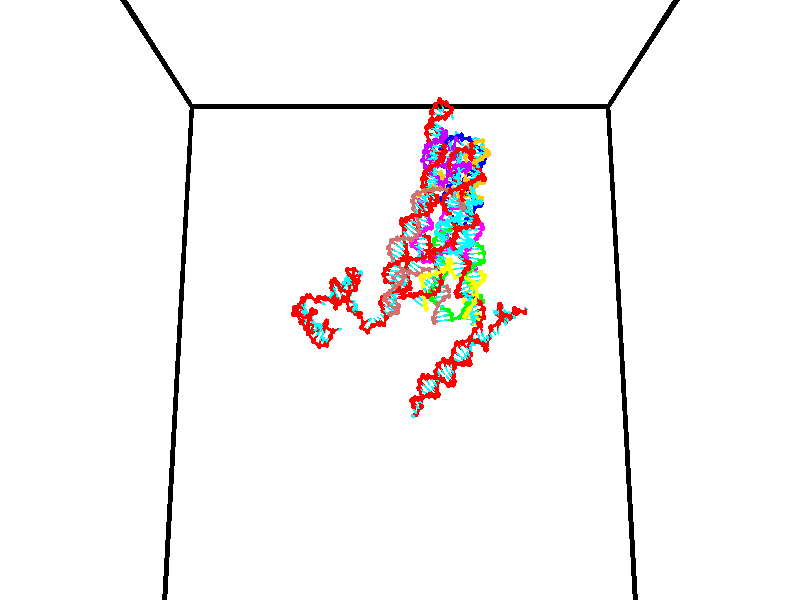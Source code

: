 // switches for output
#declare DRAW_BASES = 1; // possible values are 0, 1; only relevant for DNA ribbons
#declare DRAW_BASES_TYPE = 3; // possible values are 1, 2, 3; only relevant for DNA ribbons
#declare DRAW_FOG = 0; // set to 1 to enable fog

#include "colors.inc"

#include "transforms.inc"
background { rgb <1, 1, 1>}

#default {
   normal{
       ripples 0.25
       frequency 0.20
       turbulence 0.2
       lambda 5
   }
	finish {
		phong 0.1
		phong_size 40.
	}
}

// original window dimensions: 1024x640


// camera settings

camera {
	sky <0, 0.179814, -0.983701>
	up <0, 0.179814, -0.983701>
	right 1.6 * <1, 0, 0>
	location <35, 94.9851, 44.8844>
	look_at <35, 29.7336, 32.9568>
	direction <0, -65.2515, -11.9276>
	angle 67.0682
}


# declare cpy_camera_pos = <35, 94.9851, 44.8844>;
# if (DRAW_FOG = 1)
fog {
	fog_type 2
	up vnormalize(cpy_camera_pos)
	color rgbt<1,1,1,0.3>
	distance 1e-5
	fog_alt 3e-3
	fog_offset 56
}
# end


// LIGHTS

# declare lum = 6;
global_settings {
	ambient_light rgb lum * <0.05, 0.05, 0.05>
	max_trace_level 15
}# declare cpy_direct_light_amount = 0.25;
light_source
{	1000 * <-1, -1.16352, -0.803886>,
	rgb lum * cpy_direct_light_amount
	parallel
}

light_source
{	1000 * <1, 1.16352, 0.803886>,
	rgb lum * cpy_direct_light_amount
	parallel
}

// strand 0

// nucleotide -1

// particle -1
sphere {
	<24.353655, 35.529213, 35.207150> 0.250000
	pigment { color rgbt <1,0,0,0> }
	no_shadow
}
cylinder {
	<24.512613, 35.220493, 35.008595>,  <24.607988, 35.035263, 34.889462>, 0.100000
	pigment { color rgbt <1,0,0,0> }
	no_shadow
}
cylinder {
	<24.512613, 35.220493, 35.008595>,  <24.353655, 35.529213, 35.207150>, 0.100000
	pigment { color rgbt <1,0,0,0> }
	no_shadow
}

// particle -1
sphere {
	<24.512613, 35.220493, 35.008595> 0.100000
	pigment { color rgbt <1,0,0,0> }
	no_shadow
}
sphere {
	0, 1
	scale<0.080000,0.200000,0.300000>
	matrix <0.758493, 0.580730, -0.295705,
		0.516492, -0.258994, 0.816185,
		0.397398, -0.771800, -0.496387,
		24.631832, 34.988953, 34.859680>
	pigment { color rgbt <0,1,1,0> }
	no_shadow
}
cylinder {
	<24.541220, 36.171200, 34.793133>,  <24.353655, 35.529213, 35.207150>, 0.130000
	pigment { color rgbt <1,0,0,0> }
	no_shadow
}

// nucleotide -1

// particle -1
sphere {
	<24.541220, 36.171200, 34.793133> 0.250000
	pigment { color rgbt <1,0,0,0> }
	no_shadow
}
cylinder {
	<24.924116, 36.159019, 34.678059>,  <25.153854, 36.151711, 34.609013>, 0.100000
	pigment { color rgbt <1,0,0,0> }
	no_shadow
}
cylinder {
	<24.924116, 36.159019, 34.678059>,  <24.541220, 36.171200, 34.793133>, 0.100000
	pigment { color rgbt <1,0,0,0> }
	no_shadow
}

// particle -1
sphere {
	<24.924116, 36.159019, 34.678059> 0.100000
	pigment { color rgbt <1,0,0,0> }
	no_shadow
}
sphere {
	0, 1
	scale<0.080000,0.200000,0.300000>
	matrix <0.269538, 0.455088, 0.848672,
		0.105080, -0.889926, 0.443836,
		0.957240, -0.030453, -0.287689,
		25.211288, 36.149883, 34.591751>
	pigment { color rgbt <0,1,1,0> }
	no_shadow
}
cylinder {
	<24.964130, 35.940315, 35.304268>,  <24.541220, 36.171200, 34.793133>, 0.130000
	pigment { color rgbt <1,0,0,0> }
	no_shadow
}

// nucleotide -1

// particle -1
sphere {
	<24.964130, 35.940315, 35.304268> 0.250000
	pigment { color rgbt <1,0,0,0> }
	no_shadow
}
cylinder {
	<25.170485, 36.187595, 35.067055>,  <25.294296, 36.335964, 34.924725>, 0.100000
	pigment { color rgbt <1,0,0,0> }
	no_shadow
}
cylinder {
	<25.170485, 36.187595, 35.067055>,  <24.964130, 35.940315, 35.304268>, 0.100000
	pigment { color rgbt <1,0,0,0> }
	no_shadow
}

// particle -1
sphere {
	<25.170485, 36.187595, 35.067055> 0.100000
	pigment { color rgbt <1,0,0,0> }
	no_shadow
}
sphere {
	0, 1
	scale<0.080000,0.200000,0.300000>
	matrix <0.312552, 0.508718, 0.802195,
		0.797606, -0.599194, 0.069219,
		0.515883, 0.618201, -0.593036,
		25.325249, 36.373055, 34.889145>
	pigment { color rgbt <0,1,1,0> }
	no_shadow
}
cylinder {
	<25.555510, 36.048923, 35.587383>,  <24.964130, 35.940315, 35.304268>, 0.130000
	pigment { color rgbt <1,0,0,0> }
	no_shadow
}

// nucleotide -1

// particle -1
sphere {
	<25.555510, 36.048923, 35.587383> 0.250000
	pigment { color rgbt <1,0,0,0> }
	no_shadow
}
cylinder {
	<25.569601, 36.353020, 35.327908>,  <25.578056, 36.535477, 35.172222>, 0.100000
	pigment { color rgbt <1,0,0,0> }
	no_shadow
}
cylinder {
	<25.569601, 36.353020, 35.327908>,  <25.555510, 36.048923, 35.587383>, 0.100000
	pigment { color rgbt <1,0,0,0> }
	no_shadow
}

// particle -1
sphere {
	<25.569601, 36.353020, 35.327908> 0.100000
	pigment { color rgbt <1,0,0,0> }
	no_shadow
}
sphere {
	0, 1
	scale<0.080000,0.200000,0.300000>
	matrix <0.509972, 0.544544, 0.665883,
		0.859469, -0.354269, -0.368518,
		0.035227, 0.760240, -0.648687,
		25.580170, 36.581093, 35.133301>
	pigment { color rgbt <0,1,1,0> }
	no_shadow
}
cylinder {
	<26.200602, 36.152332, 35.430309>,  <25.555510, 36.048923, 35.587383>, 0.130000
	pigment { color rgbt <1,0,0,0> }
	no_shadow
}

// nucleotide -1

// particle -1
sphere {
	<26.200602, 36.152332, 35.430309> 0.250000
	pigment { color rgbt <1,0,0,0> }
	no_shadow
}
cylinder {
	<26.022163, 36.506306, 35.376808>,  <25.915100, 36.718689, 35.344707>, 0.100000
	pigment { color rgbt <1,0,0,0> }
	no_shadow
}
cylinder {
	<26.022163, 36.506306, 35.376808>,  <26.200602, 36.152332, 35.430309>, 0.100000
	pigment { color rgbt <1,0,0,0> }
	no_shadow
}

// particle -1
sphere {
	<26.022163, 36.506306, 35.376808> 0.100000
	pigment { color rgbt <1,0,0,0> }
	no_shadow
}
sphere {
	0, 1
	scale<0.080000,0.200000,0.300000>
	matrix <0.661283, 0.426610, 0.617015,
		0.603080, 0.186797, -0.775501,
		-0.446093, 0.884935, -0.133754,
		25.888336, 36.771786, 35.336681>
	pigment { color rgbt <0,1,1,0> }
	no_shadow
}
cylinder {
	<26.736626, 36.739956, 35.256359>,  <26.200602, 36.152332, 35.430309>, 0.130000
	pigment { color rgbt <1,0,0,0> }
	no_shadow
}

// nucleotide -1

// particle -1
sphere {
	<26.736626, 36.739956, 35.256359> 0.250000
	pigment { color rgbt <1,0,0,0> }
	no_shadow
}
cylinder {
	<26.408941, 36.846706, 35.459404>,  <26.212330, 36.910759, 35.581230>, 0.100000
	pigment { color rgbt <1,0,0,0> }
	no_shadow
}
cylinder {
	<26.408941, 36.846706, 35.459404>,  <26.736626, 36.739956, 35.256359>, 0.100000
	pigment { color rgbt <1,0,0,0> }
	no_shadow
}

// particle -1
sphere {
	<26.408941, 36.846706, 35.459404> 0.100000
	pigment { color rgbt <1,0,0,0> }
	no_shadow
}
sphere {
	0, 1
	scale<0.080000,0.200000,0.300000>
	matrix <0.560819, 0.557860, 0.611780,
		-0.119904, 0.785854, -0.606676,
		-0.819210, 0.266881, 0.507611,
		26.163177, 36.926769, 35.611687>
	pigment { color rgbt <0,1,1,0> }
	no_shadow
}
cylinder {
	<26.465454, 37.485229, 35.219231>,  <26.736626, 36.739956, 35.256359>, 0.130000
	pigment { color rgbt <1,0,0,0> }
	no_shadow
}

// nucleotide -1

// particle -1
sphere {
	<26.465454, 37.485229, 35.219231> 0.250000
	pigment { color rgbt <1,0,0,0> }
	no_shadow
}
cylinder {
	<26.419443, 37.299072, 35.570271>,  <26.391836, 37.187378, 35.780895>, 0.100000
	pigment { color rgbt <1,0,0,0> }
	no_shadow
}
cylinder {
	<26.419443, 37.299072, 35.570271>,  <26.465454, 37.485229, 35.219231>, 0.100000
	pigment { color rgbt <1,0,0,0> }
	no_shadow
}

// particle -1
sphere {
	<26.419443, 37.299072, 35.570271> 0.100000
	pigment { color rgbt <1,0,0,0> }
	no_shadow
}
sphere {
	0, 1
	scale<0.080000,0.200000,0.300000>
	matrix <0.554660, 0.702824, 0.445411,
		-0.824088, 0.538001, 0.177293,
		-0.115026, -0.465395, 0.877597,
		26.384935, 37.159454, 35.833549>
	pigment { color rgbt <0,1,1,0> }
	no_shadow
}
cylinder {
	<26.247303, 37.959560, 35.794319>,  <26.465454, 37.485229, 35.219231>, 0.130000
	pigment { color rgbt <1,0,0,0> }
	no_shadow
}

// nucleotide -1

// particle -1
sphere {
	<26.247303, 37.959560, 35.794319> 0.250000
	pigment { color rgbt <1,0,0,0> }
	no_shadow
}
cylinder {
	<26.417452, 37.637573, 35.959766>,  <26.519541, 37.444382, 36.059036>, 0.100000
	pigment { color rgbt <1,0,0,0> }
	no_shadow
}
cylinder {
	<26.417452, 37.637573, 35.959766>,  <26.247303, 37.959560, 35.794319>, 0.100000
	pigment { color rgbt <1,0,0,0> }
	no_shadow
}

// particle -1
sphere {
	<26.417452, 37.637573, 35.959766> 0.100000
	pigment { color rgbt <1,0,0,0> }
	no_shadow
}
sphere {
	0, 1
	scale<0.080000,0.200000,0.300000>
	matrix <0.601969, 0.592927, 0.534856,
		-0.675790, 0.021476, 0.736781,
		0.425371, -0.804970, 0.413622,
		26.545063, 37.396084, 36.083855>
	pigment { color rgbt <0,1,1,0> }
	no_shadow
}
cylinder {
	<26.281162, 38.187428, 36.464245>,  <26.247303, 37.959560, 35.794319>, 0.130000
	pigment { color rgbt <1,0,0,0> }
	no_shadow
}

// nucleotide -1

// particle -1
sphere {
	<26.281162, 38.187428, 36.464245> 0.250000
	pigment { color rgbt <1,0,0,0> }
	no_shadow
}
cylinder {
	<26.543034, 37.887260, 36.427856>,  <26.700155, 37.707161, 36.406025>, 0.100000
	pigment { color rgbt <1,0,0,0> }
	no_shadow
}
cylinder {
	<26.543034, 37.887260, 36.427856>,  <26.281162, 38.187428, 36.464245>, 0.100000
	pigment { color rgbt <1,0,0,0> }
	no_shadow
}

// particle -1
sphere {
	<26.543034, 37.887260, 36.427856> 0.100000
	pigment { color rgbt <1,0,0,0> }
	no_shadow
}
sphere {
	0, 1
	scale<0.080000,0.200000,0.300000>
	matrix <0.487132, 0.326804, 0.809877,
		-0.578015, -0.574522, 0.579502,
		0.654676, -0.750416, -0.090970,
		26.739437, 37.662136, 36.400566>
	pigment { color rgbt <0,1,1,0> }
	no_shadow
}
cylinder {
	<26.253775, 37.866360, 37.131191>,  <26.281162, 38.187428, 36.464245>, 0.130000
	pigment { color rgbt <1,0,0,0> }
	no_shadow
}

// nucleotide -1

// particle -1
sphere {
	<26.253775, 37.866360, 37.131191> 0.250000
	pigment { color rgbt <1,0,0,0> }
	no_shadow
}
cylinder {
	<26.590738, 37.712875, 36.979870>,  <26.792917, 37.620785, 36.889076>, 0.100000
	pigment { color rgbt <1,0,0,0> }
	no_shadow
}
cylinder {
	<26.590738, 37.712875, 36.979870>,  <26.253775, 37.866360, 37.131191>, 0.100000
	pigment { color rgbt <1,0,0,0> }
	no_shadow
}

// particle -1
sphere {
	<26.590738, 37.712875, 36.979870> 0.100000
	pigment { color rgbt <1,0,0,0> }
	no_shadow
}
sphere {
	0, 1
	scale<0.080000,0.200000,0.300000>
	matrix <0.496735, 0.280958, 0.821168,
		-0.208805, -0.879675, 0.427284,
		0.842410, -0.383712, -0.378300,
		26.843462, 37.597763, 36.866379>
	pigment { color rgbt <0,1,1,0> }
	no_shadow
}
cylinder {
	<26.685961, 37.562229, 37.707878>,  <26.253775, 37.866360, 37.131191>, 0.130000
	pigment { color rgbt <1,0,0,0> }
	no_shadow
}

// nucleotide -1

// particle -1
sphere {
	<26.685961, 37.562229, 37.707878> 0.250000
	pigment { color rgbt <1,0,0,0> }
	no_shadow
}
cylinder {
	<26.942621, 37.645103, 37.412483>,  <27.096617, 37.694828, 37.235249>, 0.100000
	pigment { color rgbt <1,0,0,0> }
	no_shadow
}
cylinder {
	<26.942621, 37.645103, 37.412483>,  <26.685961, 37.562229, 37.707878>, 0.100000
	pigment { color rgbt <1,0,0,0> }
	no_shadow
}

// particle -1
sphere {
	<26.942621, 37.645103, 37.412483> 0.100000
	pigment { color rgbt <1,0,0,0> }
	no_shadow
}
sphere {
	0, 1
	scale<0.080000,0.200000,0.300000>
	matrix <0.643807, 0.377837, 0.665395,
		0.416889, -0.902392, 0.109050,
		0.641651, 0.207189, -0.738483,
		27.135117, 37.707260, 37.190937>
	pigment { color rgbt <0,1,1,0> }
	no_shadow
}
cylinder {
	<27.268578, 37.446316, 38.080173>,  <26.685961, 37.562229, 37.707878>, 0.130000
	pigment { color rgbt <1,0,0,0> }
	no_shadow
}

// nucleotide -1

// particle -1
sphere {
	<27.268578, 37.446316, 38.080173> 0.250000
	pigment { color rgbt <1,0,0,0> }
	no_shadow
}
cylinder {
	<27.387661, 37.658028, 37.762375>,  <27.459110, 37.785053, 37.571693>, 0.100000
	pigment { color rgbt <1,0,0,0> }
	no_shadow
}
cylinder {
	<27.387661, 37.658028, 37.762375>,  <27.268578, 37.446316, 38.080173>, 0.100000
	pigment { color rgbt <1,0,0,0> }
	no_shadow
}

// particle -1
sphere {
	<27.387661, 37.658028, 37.762375> 0.100000
	pigment { color rgbt <1,0,0,0> }
	no_shadow
}
sphere {
	0, 1
	scale<0.080000,0.200000,0.300000>
	matrix <0.747220, 0.388783, 0.538991,
		0.594166, -0.754129, -0.279746,
		0.297708, 0.529281, -0.794501,
		27.476973, 37.816811, 37.524025>
	pigment { color rgbt <0,1,1,0> }
	no_shadow
}
cylinder {
	<27.974281, 37.452412, 37.993595>,  <27.268578, 37.446316, 38.080173>, 0.130000
	pigment { color rgbt <1,0,0,0> }
	no_shadow
}

// nucleotide -1

// particle -1
sphere {
	<27.974281, 37.452412, 37.993595> 0.250000
	pigment { color rgbt <1,0,0,0> }
	no_shadow
}
cylinder {
	<27.853628, 37.792175, 37.820377>,  <27.781237, 37.996033, 37.716446>, 0.100000
	pigment { color rgbt <1,0,0,0> }
	no_shadow
}
cylinder {
	<27.853628, 37.792175, 37.820377>,  <27.974281, 37.452412, 37.993595>, 0.100000
	pigment { color rgbt <1,0,0,0> }
	no_shadow
}

// particle -1
sphere {
	<27.853628, 37.792175, 37.820377> 0.100000
	pigment { color rgbt <1,0,0,0> }
	no_shadow
}
sphere {
	0, 1
	scale<0.080000,0.200000,0.300000>
	matrix <0.812713, 0.466549, 0.349041,
		0.498513, -0.246656, -0.831051,
		-0.301633, 0.849407, -0.433041,
		27.763138, 38.046997, 37.690464>
	pigment { color rgbt <0,1,1,0> }
	no_shadow
}
cylinder {
	<28.388548, 37.678471, 37.390114>,  <27.974281, 37.452412, 37.993595>, 0.130000
	pigment { color rgbt <1,0,0,0> }
	no_shadow
}

// nucleotide -1

// particle -1
sphere {
	<28.388548, 37.678471, 37.390114> 0.250000
	pigment { color rgbt <1,0,0,0> }
	no_shadow
}
cylinder {
	<28.240133, 37.994888, 37.584671>,  <28.151085, 38.184738, 37.701405>, 0.100000
	pigment { color rgbt <1,0,0,0> }
	no_shadow
}
cylinder {
	<28.240133, 37.994888, 37.584671>,  <28.388548, 37.678471, 37.390114>, 0.100000
	pigment { color rgbt <1,0,0,0> }
	no_shadow
}

// particle -1
sphere {
	<28.240133, 37.994888, 37.584671> 0.100000
	pigment { color rgbt <1,0,0,0> }
	no_shadow
}
sphere {
	0, 1
	scale<0.080000,0.200000,0.300000>
	matrix <0.895484, 0.166118, 0.412933,
		0.245849, 0.588773, -0.770003,
		-0.371035, 0.791044, 0.486397,
		28.128822, 38.232201, 37.730591>
	pigment { color rgbt <0,1,1,0> }
	no_shadow
}
cylinder {
	<28.612869, 38.316250, 37.048584>,  <28.388548, 37.678471, 37.390114>, 0.130000
	pigment { color rgbt <1,0,0,0> }
	no_shadow
}

// nucleotide -1

// particle -1
sphere {
	<28.612869, 38.316250, 37.048584> 0.250000
	pigment { color rgbt <1,0,0,0> }
	no_shadow
}
cylinder {
	<28.967791, 38.179653, 36.924603>,  <29.180744, 38.097694, 36.850212>, 0.100000
	pigment { color rgbt <1,0,0,0> }
	no_shadow
}
cylinder {
	<28.967791, 38.179653, 36.924603>,  <28.612869, 38.316250, 37.048584>, 0.100000
	pigment { color rgbt <1,0,0,0> }
	no_shadow
}

// particle -1
sphere {
	<28.967791, 38.179653, 36.924603> 0.100000
	pigment { color rgbt <1,0,0,0> }
	no_shadow
}
sphere {
	0, 1
	scale<0.080000,0.200000,0.300000>
	matrix <0.082413, -0.543859, 0.835120,
		-0.453757, -0.766551, -0.454427,
		0.887307, -0.341491, -0.309954,
		29.233982, 38.077206, 36.831615>
	pigment { color rgbt <0,1,1,0> }
	no_shadow
}
cylinder {
	<27.933977, 38.537708, 36.700809>,  <28.612869, 38.316250, 37.048584>, 0.130000
	pigment { color rgbt <1,0,0,0> }
	no_shadow
}

// nucleotide -1

// particle -1
sphere {
	<27.933977, 38.537708, 36.700809> 0.250000
	pigment { color rgbt <1,0,0,0> }
	no_shadow
}
cylinder {
	<27.827930, 38.223133, 36.923962>,  <27.764301, 38.034389, 37.057854>, 0.100000
	pigment { color rgbt <1,0,0,0> }
	no_shadow
}
cylinder {
	<27.827930, 38.223133, 36.923962>,  <27.933977, 38.537708, 36.700809>, 0.100000
	pigment { color rgbt <1,0,0,0> }
	no_shadow
}

// particle -1
sphere {
	<27.827930, 38.223133, 36.923962> 0.100000
	pigment { color rgbt <1,0,0,0> }
	no_shadow
}
sphere {
	0, 1
	scale<0.080000,0.200000,0.300000>
	matrix <-0.527650, -0.365934, -0.766601,
		0.807030, -0.497606, -0.317948,
		-0.265118, -0.786436, 0.557881,
		27.748396, 37.987202, 37.091328>
	pigment { color rgbt <0,1,1,0> }
	no_shadow
}
cylinder {
	<28.009792, 37.979946, 36.279461>,  <27.933977, 38.537708, 36.700809>, 0.130000
	pigment { color rgbt <1,0,0,0> }
	no_shadow
}

// nucleotide -1

// particle -1
sphere {
	<28.009792, 37.979946, 36.279461> 0.250000
	pigment { color rgbt <1,0,0,0> }
	no_shadow
}
cylinder {
	<27.742247, 37.881157, 36.559925>,  <27.581718, 37.821884, 36.728203>, 0.100000
	pigment { color rgbt <1,0,0,0> }
	no_shadow
}
cylinder {
	<27.742247, 37.881157, 36.559925>,  <28.009792, 37.979946, 36.279461>, 0.100000
	pigment { color rgbt <1,0,0,0> }
	no_shadow
}

// particle -1
sphere {
	<27.742247, 37.881157, 36.559925> 0.100000
	pigment { color rgbt <1,0,0,0> }
	no_shadow
}
sphere {
	0, 1
	scale<0.080000,0.200000,0.300000>
	matrix <-0.457864, -0.606197, -0.650296,
		0.585645, -0.755996, 0.292386,
		-0.668865, -0.246970, 0.701160,
		27.541588, 37.807064, 36.770271>
	pigment { color rgbt <0,1,1,0> }
	no_shadow
}
cylinder {
	<27.932598, 37.321228, 36.107475>,  <28.009792, 37.979946, 36.279461>, 0.130000
	pigment { color rgbt <1,0,0,0> }
	no_shadow
}

// nucleotide -1

// particle -1
sphere {
	<27.932598, 37.321228, 36.107475> 0.250000
	pigment { color rgbt <1,0,0,0> }
	no_shadow
}
cylinder {
	<27.624004, 37.404720, 36.347889>,  <27.438848, 37.454815, 36.492138>, 0.100000
	pigment { color rgbt <1,0,0,0> }
	no_shadow
}
cylinder {
	<27.624004, 37.404720, 36.347889>,  <27.932598, 37.321228, 36.107475>, 0.100000
	pigment { color rgbt <1,0,0,0> }
	no_shadow
}

// particle -1
sphere {
	<27.624004, 37.404720, 36.347889> 0.100000
	pigment { color rgbt <1,0,0,0> }
	no_shadow
}
sphere {
	0, 1
	scale<0.080000,0.200000,0.300000>
	matrix <-0.579530, -0.620416, -0.528421,
		0.262592, -0.755986, 0.599609,
		-0.771486, 0.208732, 0.601032,
		27.392559, 37.467339, 36.528198>
	pigment { color rgbt <0,1,1,0> }
	no_shadow
}
cylinder {
	<27.629580, 36.746487, 36.269764>,  <27.932598, 37.321228, 36.107475>, 0.130000
	pigment { color rgbt <1,0,0,0> }
	no_shadow
}

// nucleotide -1

// particle -1
sphere {
	<27.629580, 36.746487, 36.269764> 0.250000
	pigment { color rgbt <1,0,0,0> }
	no_shadow
}
cylinder {
	<27.346510, 37.023125, 36.327583>,  <27.176668, 37.189106, 36.362274>, 0.100000
	pigment { color rgbt <1,0,0,0> }
	no_shadow
}
cylinder {
	<27.346510, 37.023125, 36.327583>,  <27.629580, 36.746487, 36.269764>, 0.100000
	pigment { color rgbt <1,0,0,0> }
	no_shadow
}

// particle -1
sphere {
	<27.346510, 37.023125, 36.327583> 0.100000
	pigment { color rgbt <1,0,0,0> }
	no_shadow
}
sphere {
	0, 1
	scale<0.080000,0.200000,0.300000>
	matrix <-0.700981, -0.661652, -0.266164,
		-0.088436, -0.289685, 0.953028,
		-0.707676, 0.691592, 0.144550,
		27.134207, 37.230602, 36.370949>
	pigment { color rgbt <0,1,1,0> }
	no_shadow
}
cylinder {
	<27.110214, 36.373234, 36.613529>,  <27.629580, 36.746487, 36.269764>, 0.130000
	pigment { color rgbt <1,0,0,0> }
	no_shadow
}

// nucleotide -1

// particle -1
sphere {
	<27.110214, 36.373234, 36.613529> 0.250000
	pigment { color rgbt <1,0,0,0> }
	no_shadow
}
cylinder {
	<26.933386, 36.698387, 36.461845>,  <26.827290, 36.893478, 36.370834>, 0.100000
	pigment { color rgbt <1,0,0,0> }
	no_shadow
}
cylinder {
	<26.933386, 36.698387, 36.461845>,  <27.110214, 36.373234, 36.613529>, 0.100000
	pigment { color rgbt <1,0,0,0> }
	no_shadow
}

// particle -1
sphere {
	<26.933386, 36.698387, 36.461845> 0.100000
	pigment { color rgbt <1,0,0,0> }
	no_shadow
}
sphere {
	0, 1
	scale<0.080000,0.200000,0.300000>
	matrix <-0.705485, -0.576179, -0.412685,
		-0.553953, 0.085086, 0.828189,
		-0.442071, 0.812882, -0.379203,
		26.800764, 36.942253, 36.348083>
	pigment { color rgbt <0,1,1,0> }
	no_shadow
}
cylinder {
	<26.401485, 36.437386, 36.793324>,  <27.110214, 36.373234, 36.613529>, 0.130000
	pigment { color rgbt <1,0,0,0> }
	no_shadow
}

// nucleotide -1

// particle -1
sphere {
	<26.401485, 36.437386, 36.793324> 0.250000
	pigment { color rgbt <1,0,0,0> }
	no_shadow
}
cylinder {
	<26.459181, 36.574478, 36.422005>,  <26.493797, 36.656734, 36.199215>, 0.100000
	pigment { color rgbt <1,0,0,0> }
	no_shadow
}
cylinder {
	<26.459181, 36.574478, 36.422005>,  <26.401485, 36.437386, 36.793324>, 0.100000
	pigment { color rgbt <1,0,0,0> }
	no_shadow
}

// particle -1
sphere {
	<26.459181, 36.574478, 36.422005> 0.100000
	pigment { color rgbt <1,0,0,0> }
	no_shadow
}
sphere {
	0, 1
	scale<0.080000,0.200000,0.300000>
	matrix <-0.898942, -0.346756, -0.267701,
		-0.413641, 0.873096, 0.258080,
		0.144238, 0.342731, -0.928295,
		26.502453, 36.677296, 36.143517>
	pigment { color rgbt <0,1,1,0> }
	no_shadow
}
cylinder {
	<25.836468, 36.930080, 36.568233>,  <26.401485, 36.437386, 36.793324>, 0.130000
	pigment { color rgbt <1,0,0,0> }
	no_shadow
}

// nucleotide -1

// particle -1
sphere {
	<25.836468, 36.930080, 36.568233> 0.250000
	pigment { color rgbt <1,0,0,0> }
	no_shadow
}
cylinder {
	<25.983465, 36.720676, 36.260757>,  <26.071663, 36.595036, 36.076271>, 0.100000
	pigment { color rgbt <1,0,0,0> }
	no_shadow
}
cylinder {
	<25.983465, 36.720676, 36.260757>,  <25.836468, 36.930080, 36.568233>, 0.100000
	pigment { color rgbt <1,0,0,0> }
	no_shadow
}

// particle -1
sphere {
	<25.983465, 36.720676, 36.260757> 0.100000
	pigment { color rgbt <1,0,0,0> }
	no_shadow
}
sphere {
	0, 1
	scale<0.080000,0.200000,0.300000>
	matrix <-0.929908, -0.193607, -0.312711,
		0.014882, 0.829734, -0.557961,
		0.367492, -0.523506, -0.768695,
		26.093714, 36.563625, 36.030148>
	pigment { color rgbt <0,1,1,0> }
	no_shadow
}
cylinder {
	<25.417017, 37.189457, 36.123276>,  <25.836468, 36.930080, 36.568233>, 0.130000
	pigment { color rgbt <1,0,0,0> }
	no_shadow
}

// nucleotide -1

// particle -1
sphere {
	<25.417017, 37.189457, 36.123276> 0.250000
	pigment { color rgbt <1,0,0,0> }
	no_shadow
}
cylinder {
	<25.569048, 36.831673, 36.029064>,  <25.660267, 36.617001, 35.972538>, 0.100000
	pigment { color rgbt <1,0,0,0> }
	no_shadow
}
cylinder {
	<25.569048, 36.831673, 36.029064>,  <25.417017, 37.189457, 36.123276>, 0.100000
	pigment { color rgbt <1,0,0,0> }
	no_shadow
}

// particle -1
sphere {
	<25.569048, 36.831673, 36.029064> 0.100000
	pigment { color rgbt <1,0,0,0> }
	no_shadow
}
sphere {
	0, 1
	scale<0.080000,0.200000,0.300000>
	matrix <-0.924952, -0.368162, -0.094446,
		-0.002235, 0.253751, -0.967267,
		0.380077, -0.894464, -0.235531,
		25.683071, 36.563332, 35.958405>
	pigment { color rgbt <0,1,1,0> }
	no_shadow
}
cylinder {
	<25.057074, 37.522373, 35.542133>,  <25.417017, 37.189457, 36.123276>, 0.130000
	pigment { color rgbt <1,0,0,0> }
	no_shadow
}

// nucleotide -1

// particle -1
sphere {
	<25.057074, 37.522373, 35.542133> 0.250000
	pigment { color rgbt <1,0,0,0> }
	no_shadow
}
cylinder {
	<25.454153, 37.484653, 35.512043>,  <25.692400, 37.462021, 35.493988>, 0.100000
	pigment { color rgbt <1,0,0,0> }
	no_shadow
}
cylinder {
	<25.454153, 37.484653, 35.512043>,  <25.057074, 37.522373, 35.542133>, 0.100000
	pigment { color rgbt <1,0,0,0> }
	no_shadow
}

// particle -1
sphere {
	<25.454153, 37.484653, 35.512043> 0.100000
	pigment { color rgbt <1,0,0,0> }
	no_shadow
}
sphere {
	0, 1
	scale<0.080000,0.200000,0.300000>
	matrix <-0.117975, -0.628747, -0.768609,
		0.025179, 0.771871, -0.635280,
		0.992697, -0.094300, -0.075231,
		25.751963, 37.456364, 35.489475>
	pigment { color rgbt <0,1,1,0> }
	no_shadow
}
cylinder {
	<25.267414, 37.779472, 34.918053>,  <25.057074, 37.522373, 35.542133>, 0.130000
	pigment { color rgbt <1,0,0,0> }
	no_shadow
}

// nucleotide -1

// particle -1
sphere {
	<25.267414, 37.779472, 34.918053> 0.250000
	pigment { color rgbt <1,0,0,0> }
	no_shadow
}
cylinder {
	<25.518009, 37.487617, 35.027706>,  <25.668365, 37.312504, 35.093498>, 0.100000
	pigment { color rgbt <1,0,0,0> }
	no_shadow
}
cylinder {
	<25.518009, 37.487617, 35.027706>,  <25.267414, 37.779472, 34.918053>, 0.100000
	pigment { color rgbt <1,0,0,0> }
	no_shadow
}

// particle -1
sphere {
	<25.518009, 37.487617, 35.027706> 0.100000
	pigment { color rgbt <1,0,0,0> }
	no_shadow
}
sphere {
	0, 1
	scale<0.080000,0.200000,0.300000>
	matrix <-0.071912, -0.404318, -0.911787,
		0.776107, 0.551510, -0.305770,
		0.626487, -0.729633, 0.274134,
		25.705956, 37.268726, 35.109947>
	pigment { color rgbt <0,1,1,0> }
	no_shadow
}
cylinder {
	<25.543049, 37.594902, 34.304424>,  <25.267414, 37.779472, 34.918053>, 0.130000
	pigment { color rgbt <1,0,0,0> }
	no_shadow
}

// nucleotide -1

// particle -1
sphere {
	<25.543049, 37.594902, 34.304424> 0.250000
	pigment { color rgbt <1,0,0,0> }
	no_shadow
}
cylinder {
	<25.579130, 37.278473, 34.546436>,  <25.600779, 37.088615, 34.691643>, 0.100000
	pigment { color rgbt <1,0,0,0> }
	no_shadow
}
cylinder {
	<25.579130, 37.278473, 34.546436>,  <25.543049, 37.594902, 34.304424>, 0.100000
	pigment { color rgbt <1,0,0,0> }
	no_shadow
}

// particle -1
sphere {
	<25.579130, 37.278473, 34.546436> 0.100000
	pigment { color rgbt <1,0,0,0> }
	no_shadow
}
sphere {
	0, 1
	scale<0.080000,0.200000,0.300000>
	matrix <-0.410070, -0.583123, -0.701292,
		0.907582, -0.184846, -0.376997,
		0.090205, -0.791075, 0.605032,
		25.606192, 37.041149, 34.727947>
	pigment { color rgbt <0,1,1,0> }
	no_shadow
}
cylinder {
	<25.964790, 37.125935, 34.003830>,  <25.543049, 37.594902, 34.304424>, 0.130000
	pigment { color rgbt <1,0,0,0> }
	no_shadow
}

// nucleotide -1

// particle -1
sphere {
	<25.964790, 37.125935, 34.003830> 0.250000
	pigment { color rgbt <1,0,0,0> }
	no_shadow
}
cylinder {
	<25.750715, 36.919403, 34.271255>,  <25.622271, 36.795483, 34.431709>, 0.100000
	pigment { color rgbt <1,0,0,0> }
	no_shadow
}
cylinder {
	<25.750715, 36.919403, 34.271255>,  <25.964790, 37.125935, 34.003830>, 0.100000
	pigment { color rgbt <1,0,0,0> }
	no_shadow
}

// particle -1
sphere {
	<25.750715, 36.919403, 34.271255> 0.100000
	pigment { color rgbt <1,0,0,0> }
	no_shadow
}
sphere {
	0, 1
	scale<0.080000,0.200000,0.300000>
	matrix <-0.299981, -0.623692, -0.721817,
		0.789674, -0.586864, 0.178902,
		-0.535188, -0.516333, 0.668561,
		25.590158, 36.764503, 34.471825>
	pigment { color rgbt <0,1,1,0> }
	no_shadow
}
cylinder {
	<26.113873, 36.526859, 33.890278>,  <25.964790, 37.125935, 34.003830>, 0.130000
	pigment { color rgbt <1,0,0,0> }
	no_shadow
}

// nucleotide -1

// particle -1
sphere {
	<26.113873, 36.526859, 33.890278> 0.250000
	pigment { color rgbt <1,0,0,0> }
	no_shadow
}
cylinder {
	<25.761641, 36.500366, 34.077976>,  <25.550303, 36.484470, 34.190598>, 0.100000
	pigment { color rgbt <1,0,0,0> }
	no_shadow
}
cylinder {
	<25.761641, 36.500366, 34.077976>,  <26.113873, 36.526859, 33.890278>, 0.100000
	pigment { color rgbt <1,0,0,0> }
	no_shadow
}

// particle -1
sphere {
	<25.761641, 36.500366, 34.077976> 0.100000
	pigment { color rgbt <1,0,0,0> }
	no_shadow
}
sphere {
	0, 1
	scale<0.080000,0.200000,0.300000>
	matrix <-0.301788, -0.685078, -0.663017,
		0.365386, -0.725452, 0.583277,
		-0.880578, -0.066232, 0.469251,
		25.497467, 36.480495, 34.218750>
	pigment { color rgbt <0,1,1,0> }
	no_shadow
}
cylinder {
	<26.757963, 36.701427, 34.289890>,  <26.113873, 36.526859, 33.890278>, 0.130000
	pigment { color rgbt <1,0,0,0> }
	no_shadow
}

// nucleotide -1

// particle -1
sphere {
	<26.757963, 36.701427, 34.289890> 0.250000
	pigment { color rgbt <1,0,0,0> }
	no_shadow
}
cylinder {
	<27.134701, 36.653770, 34.415581>,  <27.360743, 36.625175, 34.490993>, 0.100000
	pigment { color rgbt <1,0,0,0> }
	no_shadow
}
cylinder {
	<27.134701, 36.653770, 34.415581>,  <26.757963, 36.701427, 34.289890>, 0.100000
	pigment { color rgbt <1,0,0,0> }
	no_shadow
}

// particle -1
sphere {
	<27.134701, 36.653770, 34.415581> 0.100000
	pigment { color rgbt <1,0,0,0> }
	no_shadow
}
sphere {
	0, 1
	scale<0.080000,0.200000,0.300000>
	matrix <0.324174, 0.568549, -0.756085,
		-0.088567, 0.813976, 0.574107,
		0.941843, -0.119146, 0.314224,
		27.417253, 36.618027, 34.509850>
	pigment { color rgbt <0,1,1,0> }
	no_shadow
}
cylinder {
	<27.106804, 37.427425, 34.169624>,  <26.757963, 36.701427, 34.289890>, 0.130000
	pigment { color rgbt <1,0,0,0> }
	no_shadow
}

// nucleotide -1

// particle -1
sphere {
	<27.106804, 37.427425, 34.169624> 0.250000
	pigment { color rgbt <1,0,0,0> }
	no_shadow
}
cylinder {
	<27.407576, 37.173977, 34.242424>,  <27.588039, 37.021908, 34.286102>, 0.100000
	pigment { color rgbt <1,0,0,0> }
	no_shadow
}
cylinder {
	<27.407576, 37.173977, 34.242424>,  <27.106804, 37.427425, 34.169624>, 0.100000
	pigment { color rgbt <1,0,0,0> }
	no_shadow
}

// particle -1
sphere {
	<27.407576, 37.173977, 34.242424> 0.100000
	pigment { color rgbt <1,0,0,0> }
	no_shadow
}
sphere {
	0, 1
	scale<0.080000,0.200000,0.300000>
	matrix <0.637182, 0.627707, -0.447194,
		0.169112, 0.452223, 0.875726,
		0.751931, -0.633623, 0.181996,
		27.633154, 36.983891, 34.297024>
	pigment { color rgbt <0,1,1,0> }
	no_shadow
}
cylinder {
	<27.804346, 37.810852, 34.301521>,  <27.106804, 37.427425, 34.169624>, 0.130000
	pigment { color rgbt <1,0,0,0> }
	no_shadow
}

// nucleotide -1

// particle -1
sphere {
	<27.804346, 37.810852, 34.301521> 0.250000
	pigment { color rgbt <1,0,0,0> }
	no_shadow
}
cylinder {
	<27.951067, 37.445442, 34.231174>,  <28.039099, 37.226196, 34.188965>, 0.100000
	pigment { color rgbt <1,0,0,0> }
	no_shadow
}
cylinder {
	<27.951067, 37.445442, 34.231174>,  <27.804346, 37.810852, 34.301521>, 0.100000
	pigment { color rgbt <1,0,0,0> }
	no_shadow
}

// particle -1
sphere {
	<27.951067, 37.445442, 34.231174> 0.100000
	pigment { color rgbt <1,0,0,0> }
	no_shadow
}
sphere {
	0, 1
	scale<0.080000,0.200000,0.300000>
	matrix <0.761957, 0.403468, -0.506592,
		0.533741, 0.051816, 0.844059,
		0.366801, -0.913525, -0.175866,
		28.061108, 37.171383, 34.178413>
	pigment { color rgbt <0,1,1,0> }
	no_shadow
}
cylinder {
	<28.481567, 37.886429, 34.519604>,  <27.804346, 37.810852, 34.301521>, 0.130000
	pigment { color rgbt <1,0,0,0> }
	no_shadow
}

// nucleotide -1

// particle -1
sphere {
	<28.481567, 37.886429, 34.519604> 0.250000
	pigment { color rgbt <1,0,0,0> }
	no_shadow
}
cylinder {
	<28.429525, 37.600052, 34.245232>,  <28.398300, 37.428226, 34.080608>, 0.100000
	pigment { color rgbt <1,0,0,0> }
	no_shadow
}
cylinder {
	<28.429525, 37.600052, 34.245232>,  <28.481567, 37.886429, 34.519604>, 0.100000
	pigment { color rgbt <1,0,0,0> }
	no_shadow
}

// particle -1
sphere {
	<28.429525, 37.600052, 34.245232> 0.100000
	pigment { color rgbt <1,0,0,0> }
	no_shadow
}
sphere {
	0, 1
	scale<0.080000,0.200000,0.300000>
	matrix <0.766237, 0.366448, -0.527822,
		0.629248, -0.594254, 0.500908,
		-0.130103, -0.715945, -0.685927,
		28.390495, 37.385269, 34.039455>
	pigment { color rgbt <0,1,1,0> }
	no_shadow
}
cylinder {
	<29.130701, 37.346416, 34.606335>,  <28.481567, 37.886429, 34.519604>, 0.130000
	pigment { color rgbt <1,0,0,0> }
	no_shadow
}

// nucleotide -1

// particle -1
sphere {
	<29.130701, 37.346416, 34.606335> 0.250000
	pigment { color rgbt <1,0,0,0> }
	no_shadow
}
cylinder {
	<28.976860, 37.292027, 34.241131>,  <28.884556, 37.259392, 34.022007>, 0.100000
	pigment { color rgbt <1,0,0,0> }
	no_shadow
}
cylinder {
	<28.976860, 37.292027, 34.241131>,  <29.130701, 37.346416, 34.606335>, 0.100000
	pigment { color rgbt <1,0,0,0> }
	no_shadow
}

// particle -1
sphere {
	<28.976860, 37.292027, 34.241131> 0.100000
	pigment { color rgbt <1,0,0,0> }
	no_shadow
}
sphere {
	0, 1
	scale<0.080000,0.200000,0.300000>
	matrix <0.883894, 0.230888, -0.406721,
		0.266108, -0.963432, 0.031389,
		-0.384601, -0.135976, -0.913013,
		28.861479, 37.251236, 33.967228>
	pigment { color rgbt <0,1,1,0> }
	no_shadow
}
cylinder {
	<29.607779, 36.922585, 34.284931>,  <29.130701, 37.346416, 34.606335>, 0.130000
	pigment { color rgbt <1,0,0,0> }
	no_shadow
}

// nucleotide -1

// particle -1
sphere {
	<29.607779, 36.922585, 34.284931> 0.250000
	pigment { color rgbt <1,0,0,0> }
	no_shadow
}
cylinder {
	<29.401896, 37.081909, 33.981243>,  <29.278366, 37.177505, 33.799030>, 0.100000
	pigment { color rgbt <1,0,0,0> }
	no_shadow
}
cylinder {
	<29.401896, 37.081909, 33.981243>,  <29.607779, 36.922585, 34.284931>, 0.100000
	pigment { color rgbt <1,0,0,0> }
	no_shadow
}

// particle -1
sphere {
	<29.401896, 37.081909, 33.981243> 0.100000
	pigment { color rgbt <1,0,0,0> }
	no_shadow
}
sphere {
	0, 1
	scale<0.080000,0.200000,0.300000>
	matrix <0.850743, 0.347138, -0.394630,
		0.106368, -0.849023, -0.517538,
		-0.514707, 0.398316, -0.759225,
		29.247484, 37.201405, 33.753475>
	pigment { color rgbt <0,1,1,0> }
	no_shadow
}
cylinder {
	<29.947111, 36.692680, 33.583202>,  <29.607779, 36.922585, 34.284931>, 0.130000
	pigment { color rgbt <1,0,0,0> }
	no_shadow
}

// nucleotide -1

// particle -1
sphere {
	<29.947111, 36.692680, 33.583202> 0.250000
	pigment { color rgbt <1,0,0,0> }
	no_shadow
}
cylinder {
	<29.739151, 37.030613, 33.532654>,  <29.614376, 37.233372, 33.502323>, 0.100000
	pigment { color rgbt <1,0,0,0> }
	no_shadow
}
cylinder {
	<29.739151, 37.030613, 33.532654>,  <29.947111, 36.692680, 33.583202>, 0.100000
	pigment { color rgbt <1,0,0,0> }
	no_shadow
}

// particle -1
sphere {
	<29.739151, 37.030613, 33.532654> 0.100000
	pigment { color rgbt <1,0,0,0> }
	no_shadow
}
sphere {
	0, 1
	scale<0.080000,0.200000,0.300000>
	matrix <0.741401, 0.372785, -0.557993,
		-0.424300, -0.383791, -0.820167,
		-0.519899, 0.844829, -0.126370,
		29.583181, 37.284061, 33.494743>
	pigment { color rgbt <0,1,1,0> }
	no_shadow
}
cylinder {
	<30.066965, 36.765678, 32.861328>,  <29.947111, 36.692680, 33.583202>, 0.130000
	pigment { color rgbt <1,0,0,0> }
	no_shadow
}

// nucleotide -1

// particle -1
sphere {
	<30.066965, 36.765678, 32.861328> 0.250000
	pigment { color rgbt <1,0,0,0> }
	no_shadow
}
cylinder {
	<29.773888, 37.035732, 32.895641>,  <29.598042, 37.197765, 32.916229>, 0.100000
	pigment { color rgbt <1,0,0,0> }
	no_shadow
}
cylinder {
	<29.773888, 37.035732, 32.895641>,  <30.066965, 36.765678, 32.861328>, 0.100000
	pigment { color rgbt <1,0,0,0> }
	no_shadow
}

// particle -1
sphere {
	<29.773888, 37.035732, 32.895641> 0.100000
	pigment { color rgbt <1,0,0,0> }
	no_shadow
}
sphere {
	0, 1
	scale<0.080000,0.200000,0.300000>
	matrix <0.571174, 0.678557, -0.461867,
		-0.370031, -0.289408, -0.882791,
		-0.732692, 0.675132, 0.085785,
		29.554079, 37.238274, 32.921375>
	pigment { color rgbt <0,1,1,0> }
	no_shadow
}
cylinder {
	<30.033827, 37.114182, 32.295601>,  <30.066965, 36.765678, 32.861328>, 0.130000
	pigment { color rgbt <1,0,0,0> }
	no_shadow
}

// nucleotide -1

// particle -1
sphere {
	<30.033827, 37.114182, 32.295601> 0.250000
	pigment { color rgbt <1,0,0,0> }
	no_shadow
}
cylinder {
	<29.866480, 37.374264, 32.549278>,  <29.766071, 37.530315, 32.701485>, 0.100000
	pigment { color rgbt <1,0,0,0> }
	no_shadow
}
cylinder {
	<29.866480, 37.374264, 32.549278>,  <30.033827, 37.114182, 32.295601>, 0.100000
	pigment { color rgbt <1,0,0,0> }
	no_shadow
}

// particle -1
sphere {
	<29.866480, 37.374264, 32.549278> 0.100000
	pigment { color rgbt <1,0,0,0> }
	no_shadow
}
sphere {
	0, 1
	scale<0.080000,0.200000,0.300000>
	matrix <0.611830, 0.717796, -0.332313,
		-0.671293, 0.248988, -0.698119,
		-0.418365, 0.650210, 0.634190,
		29.740971, 37.569328, 32.739536>
	pigment { color rgbt <0,1,1,0> }
	no_shadow
}
cylinder {
	<29.876326, 37.791782, 31.954041>,  <30.033827, 37.114182, 32.295601>, 0.130000
	pigment { color rgbt <1,0,0,0> }
	no_shadow
}

// nucleotide -1

// particle -1
sphere {
	<29.876326, 37.791782, 31.954041> 0.250000
	pigment { color rgbt <1,0,0,0> }
	no_shadow
}
cylinder {
	<29.928284, 37.892235, 32.337719>,  <29.959457, 37.952507, 32.567928>, 0.100000
	pigment { color rgbt <1,0,0,0> }
	no_shadow
}
cylinder {
	<29.928284, 37.892235, 32.337719>,  <29.876326, 37.791782, 31.954041>, 0.100000
	pigment { color rgbt <1,0,0,0> }
	no_shadow
}

// particle -1
sphere {
	<29.928284, 37.892235, 32.337719> 0.100000
	pigment { color rgbt <1,0,0,0> }
	no_shadow
}
sphere {
	0, 1
	scale<0.080000,0.200000,0.300000>
	matrix <0.537898, 0.794821, -0.280937,
		-0.832943, 0.552442, -0.031842,
		0.129893, 0.251132, 0.959198,
		29.967251, 37.967575, 32.625477>
	pigment { color rgbt <0,1,1,0> }
	no_shadow
}
cylinder {
	<30.498802, 37.394562, 31.837500>,  <29.876326, 37.791782, 31.954041>, 0.130000
	pigment { color rgbt <1,0,0,0> }
	no_shadow
}

// nucleotide -1

// particle -1
sphere {
	<30.498802, 37.394562, 31.837500> 0.250000
	pigment { color rgbt <1,0,0,0> }
	no_shadow
}
cylinder {
	<30.855383, 37.388943, 32.018658>,  <31.069332, 37.385571, 32.127354>, 0.100000
	pigment { color rgbt <1,0,0,0> }
	no_shadow
}
cylinder {
	<30.855383, 37.388943, 32.018658>,  <30.498802, 37.394562, 31.837500>, 0.100000
	pigment { color rgbt <1,0,0,0> }
	no_shadow
}

// particle -1
sphere {
	<30.855383, 37.388943, 32.018658> 0.100000
	pigment { color rgbt <1,0,0,0> }
	no_shadow
}
sphere {
	0, 1
	scale<0.080000,0.200000,0.300000>
	matrix <-0.053940, 0.989123, 0.136842,
		-0.449893, -0.146418, 0.880998,
		0.891452, -0.014043, 0.452897,
		31.122818, 37.384731, 32.154526>
	pigment { color rgbt <0,1,1,0> }
	no_shadow
}
cylinder {
	<30.502352, 37.829491, 32.626896>,  <30.498802, 37.394562, 31.837500>, 0.130000
	pigment { color rgbt <1,0,0,0> }
	no_shadow
}

// nucleotide -1

// particle -1
sphere {
	<30.502352, 37.829491, 32.626896> 0.250000
	pigment { color rgbt <1,0,0,0> }
	no_shadow
}
cylinder {
	<30.844576, 37.819580, 32.420052>,  <31.049910, 37.813633, 32.295944>, 0.100000
	pigment { color rgbt <1,0,0,0> }
	no_shadow
}
cylinder {
	<30.844576, 37.819580, 32.420052>,  <30.502352, 37.829491, 32.626896>, 0.100000
	pigment { color rgbt <1,0,0,0> }
	no_shadow
}

// particle -1
sphere {
	<30.844576, 37.819580, 32.420052> 0.100000
	pigment { color rgbt <1,0,0,0> }
	no_shadow
}
sphere {
	0, 1
	scale<0.080000,0.200000,0.300000>
	matrix <0.098817, 0.988304, 0.116144,
		0.508187, -0.150468, 0.848001,
		0.855559, -0.024774, -0.517112,
		31.101244, 37.812149, 32.264919>
	pigment { color rgbt <0,1,1,0> }
	no_shadow
}
cylinder {
	<30.970039, 38.228313, 32.970539>,  <30.502352, 37.829491, 32.626896>, 0.130000
	pigment { color rgbt <1,0,0,0> }
	no_shadow
}

// nucleotide -1

// particle -1
sphere {
	<30.970039, 38.228313, 32.970539> 0.250000
	pigment { color rgbt <1,0,0,0> }
	no_shadow
}
cylinder {
	<31.101505, 38.214874, 32.592999>,  <31.180384, 38.206810, 32.366474>, 0.100000
	pigment { color rgbt <1,0,0,0> }
	no_shadow
}
cylinder {
	<31.101505, 38.214874, 32.592999>,  <30.970039, 38.228313, 32.970539>, 0.100000
	pigment { color rgbt <1,0,0,0> }
	no_shadow
}

// particle -1
sphere {
	<31.101505, 38.214874, 32.592999> 0.100000
	pigment { color rgbt <1,0,0,0> }
	no_shadow
}
sphere {
	0, 1
	scale<0.080000,0.200000,0.300000>
	matrix <0.130914, 0.991340, 0.010302,
		0.935330, -0.126950, 0.330215,
		0.328663, -0.033594, -0.943850,
		31.200104, 38.204796, 32.309845>
	pigment { color rgbt <0,1,1,0> }
	no_shadow
}
cylinder {
	<30.891556, 38.934952, 33.217117>,  <30.970039, 38.228313, 32.970539>, 0.130000
	pigment { color rgbt <1,0,0,0> }
	no_shadow
}

// nucleotide -1

// particle -1
sphere {
	<30.891556, 38.934952, 33.217117> 0.250000
	pigment { color rgbt <1,0,0,0> }
	no_shadow
}
cylinder {
	<30.505386, 38.956364, 33.115063>,  <30.273685, 38.969212, 33.053829>, 0.100000
	pigment { color rgbt <1,0,0,0> }
	no_shadow
}
cylinder {
	<30.505386, 38.956364, 33.115063>,  <30.891556, 38.934952, 33.217117>, 0.100000
	pigment { color rgbt <1,0,0,0> }
	no_shadow
}

// particle -1
sphere {
	<30.505386, 38.956364, 33.115063> 0.100000
	pigment { color rgbt <1,0,0,0> }
	no_shadow
}
sphere {
	0, 1
	scale<0.080000,0.200000,0.300000>
	matrix <-0.252686, 0.048474, 0.966333,
		0.064098, 0.997389, -0.033271,
		-0.965423, 0.053533, -0.255134,
		30.215759, 38.972424, 33.038521>
	pigment { color rgbt <0,1,1,0> }
	no_shadow
}
cylinder {
	<30.767601, 38.405258, 33.630981>,  <30.891556, 38.934952, 33.217117>, 0.130000
	pigment { color rgbt <1,0,0,0> }
	no_shadow
}

// nucleotide -1

// particle -1
sphere {
	<30.767601, 38.405258, 33.630981> 0.250000
	pigment { color rgbt <1,0,0,0> }
	no_shadow
}
cylinder {
	<30.518000, 38.383568, 33.319168>,  <30.368238, 38.370552, 33.132080>, 0.100000
	pigment { color rgbt <1,0,0,0> }
	no_shadow
}
cylinder {
	<30.518000, 38.383568, 33.319168>,  <30.767601, 38.405258, 33.630981>, 0.100000
	pigment { color rgbt <1,0,0,0> }
	no_shadow
}

// particle -1
sphere {
	<30.518000, 38.383568, 33.319168> 0.100000
	pigment { color rgbt <1,0,0,0> }
	no_shadow
}
sphere {
	0, 1
	scale<0.080000,0.200000,0.300000>
	matrix <-0.457118, -0.783758, 0.420436,
		-0.633768, 0.618694, 0.464280,
		-0.624004, -0.054228, -0.779537,
		30.330799, 38.367298, 33.085308>
	pigment { color rgbt <0,1,1,0> }
	no_shadow
}
cylinder {
	<30.130260, 38.128330, 33.891830>,  <30.767601, 38.405258, 33.630981>, 0.130000
	pigment { color rgbt <1,0,0,0> }
	no_shadow
}

// nucleotide -1

// particle -1
sphere {
	<30.130260, 38.128330, 33.891830> 0.250000
	pigment { color rgbt <1,0,0,0> }
	no_shadow
}
cylinder {
	<30.086273, 38.094879, 33.495667>,  <30.059881, 38.074806, 33.257969>, 0.100000
	pigment { color rgbt <1,0,0,0> }
	no_shadow
}
cylinder {
	<30.086273, 38.094879, 33.495667>,  <30.130260, 38.128330, 33.891830>, 0.100000
	pigment { color rgbt <1,0,0,0> }
	no_shadow
}

// particle -1
sphere {
	<30.086273, 38.094879, 33.495667> 0.100000
	pigment { color rgbt <1,0,0,0> }
	no_shadow
}
sphere {
	0, 1
	scale<0.080000,0.200000,0.300000>
	matrix <-0.608947, -0.781873, 0.133635,
		-0.785551, 0.617804, 0.035057,
		-0.109970, -0.083629, -0.990410,
		30.053282, 38.069790, 33.198544>
	pigment { color rgbt <0,1,1,0> }
	no_shadow
}
cylinder {
	<29.334249, 38.325241, 33.681927>,  <30.130260, 38.128330, 33.891830>, 0.130000
	pigment { color rgbt <1,0,0,0> }
	no_shadow
}

// nucleotide -1

// particle -1
sphere {
	<29.334249, 38.325241, 33.681927> 0.250000
	pigment { color rgbt <1,0,0,0> }
	no_shadow
}
cylinder {
	<29.495567, 38.084518, 33.406193>,  <29.592358, 37.940083, 33.240753>, 0.100000
	pigment { color rgbt <1,0,0,0> }
	no_shadow
}
cylinder {
	<29.495567, 38.084518, 33.406193>,  <29.334249, 38.325241, 33.681927>, 0.100000
	pigment { color rgbt <1,0,0,0> }
	no_shadow
}

// particle -1
sphere {
	<29.495567, 38.084518, 33.406193> 0.100000
	pigment { color rgbt <1,0,0,0> }
	no_shadow
}
sphere {
	0, 1
	scale<0.080000,0.200000,0.300000>
	matrix <-0.740184, -0.657467, 0.140942,
		-0.538033, 0.453391, -0.710603,
		0.403296, -0.601809, -0.689332,
		29.616556, 37.903976, 33.199394>
	pigment { color rgbt <0,1,1,0> }
	no_shadow
}
cylinder {
	<28.956032, 38.283390, 33.145966>,  <29.334249, 38.325241, 33.681927>, 0.130000
	pigment { color rgbt <1,0,0,0> }
	no_shadow
}

// nucleotide -1

// particle -1
sphere {
	<28.956032, 38.283390, 33.145966> 0.250000
	pigment { color rgbt <1,0,0,0> }
	no_shadow
}
cylinder {
	<29.144367, 37.931347, 33.170380>,  <29.257368, 37.720123, 33.185028>, 0.100000
	pigment { color rgbt <1,0,0,0> }
	no_shadow
}
cylinder {
	<29.144367, 37.931347, 33.170380>,  <28.956032, 38.283390, 33.145966>, 0.100000
	pigment { color rgbt <1,0,0,0> }
	no_shadow
}

// particle -1
sphere {
	<29.144367, 37.931347, 33.170380> 0.100000
	pigment { color rgbt <1,0,0,0> }
	no_shadow
}
sphere {
	0, 1
	scale<0.080000,0.200000,0.300000>
	matrix <-0.872656, -0.454460, 0.178710,
		-0.129548, -0.137403, -0.982007,
		0.470839, -0.880106, 0.061031,
		29.285618, 37.667316, 33.188690>
	pigment { color rgbt <0,1,1,0> }
	no_shadow
}
cylinder {
	<28.632452, 37.782127, 32.785370>,  <28.956032, 38.283390, 33.145966>, 0.130000
	pigment { color rgbt <1,0,0,0> }
	no_shadow
}

// nucleotide -1

// particle -1
sphere {
	<28.632452, 37.782127, 32.785370> 0.250000
	pigment { color rgbt <1,0,0,0> }
	no_shadow
}
cylinder {
	<28.820999, 37.593189, 33.083282>,  <28.934128, 37.479828, 33.262032>, 0.100000
	pigment { color rgbt <1,0,0,0> }
	no_shadow
}
cylinder {
	<28.820999, 37.593189, 33.083282>,  <28.632452, 37.782127, 32.785370>, 0.100000
	pigment { color rgbt <1,0,0,0> }
	no_shadow
}

// particle -1
sphere {
	<28.820999, 37.593189, 33.083282> 0.100000
	pigment { color rgbt <1,0,0,0> }
	no_shadow
}
sphere {
	0, 1
	scale<0.080000,0.200000,0.300000>
	matrix <-0.875858, -0.349689, 0.332551,
		0.103366, -0.809081, -0.578536,
		0.471369, -0.472341, 0.744786,
		28.962410, 37.451488, 33.306717>
	pigment { color rgbt <0,1,1,0> }
	no_shadow
}
cylinder {
	<28.309719, 37.129410, 32.836361>,  <28.632452, 37.782127, 32.785370>, 0.130000
	pigment { color rgbt <1,0,0,0> }
	no_shadow
}

// nucleotide -1

// particle -1
sphere {
	<28.309719, 37.129410, 32.836361> 0.250000
	pigment { color rgbt <1,0,0,0> }
	no_shadow
}
cylinder {
	<28.483631, 37.191078, 33.191257>,  <28.587978, 37.228077, 33.404194>, 0.100000
	pigment { color rgbt <1,0,0,0> }
	no_shadow
}
cylinder {
	<28.483631, 37.191078, 33.191257>,  <28.309719, 37.129410, 32.836361>, 0.100000
	pigment { color rgbt <1,0,0,0> }
	no_shadow
}

// particle -1
sphere {
	<28.483631, 37.191078, 33.191257> 0.100000
	pigment { color rgbt <1,0,0,0> }
	no_shadow
}
sphere {
	0, 1
	scale<0.080000,0.200000,0.300000>
	matrix <-0.726227, -0.522564, 0.446678,
		0.532503, -0.838546, -0.115241,
		0.434781, 0.154166, 0.887242,
		28.614065, 37.237328, 33.457432>
	pigment { color rgbt <0,1,1,0> }
	no_shadow
}
cylinder {
	<28.253565, 36.414471, 33.164742>,  <28.309719, 37.129410, 32.836361>, 0.130000
	pigment { color rgbt <1,0,0,0> }
	no_shadow
}

// nucleotide -1

// particle -1
sphere {
	<28.253565, 36.414471, 33.164742> 0.250000
	pigment { color rgbt <1,0,0,0> }
	no_shadow
}
cylinder {
	<28.302574, 36.691608, 33.448982>,  <28.331980, 36.857891, 33.619526>, 0.100000
	pigment { color rgbt <1,0,0,0> }
	no_shadow
}
cylinder {
	<28.302574, 36.691608, 33.448982>,  <28.253565, 36.414471, 33.164742>, 0.100000
	pigment { color rgbt <1,0,0,0> }
	no_shadow
}

// particle -1
sphere {
	<28.302574, 36.691608, 33.448982> 0.100000
	pigment { color rgbt <1,0,0,0> }
	no_shadow
}
sphere {
	0, 1
	scale<0.080000,0.200000,0.300000>
	matrix <-0.536921, -0.555900, 0.634579,
		0.834688, -0.459290, 0.303890,
		0.122524, 0.692841, 0.710605,
		28.339331, 36.899460, 33.662163>
	pigment { color rgbt <0,1,1,0> }
	no_shadow
}
cylinder {
	<28.537161, 36.100899, 33.704964>,  <28.253565, 36.414471, 33.164742>, 0.130000
	pigment { color rgbt <1,0,0,0> }
	no_shadow
}

// nucleotide -1

// particle -1
sphere {
	<28.537161, 36.100899, 33.704964> 0.250000
	pigment { color rgbt <1,0,0,0> }
	no_shadow
}
cylinder {
	<28.368877, 36.432720, 33.851852>,  <28.267908, 36.631813, 33.939987>, 0.100000
	pigment { color rgbt <1,0,0,0> }
	no_shadow
}
cylinder {
	<28.368877, 36.432720, 33.851852>,  <28.537161, 36.100899, 33.704964>, 0.100000
	pigment { color rgbt <1,0,0,0> }
	no_shadow
}

// particle -1
sphere {
	<28.368877, 36.432720, 33.851852> 0.100000
	pigment { color rgbt <1,0,0,0> }
	no_shadow
}
sphere {
	0, 1
	scale<0.080000,0.200000,0.300000>
	matrix <-0.391729, -0.531220, 0.751234,
		0.818262, 0.172198, 0.548447,
		-0.420708, 0.829549, 0.367223,
		28.242664, 36.681583, 33.962021>
	pigment { color rgbt <0,1,1,0> }
	no_shadow
}
cylinder {
	<28.616070, 36.099281, 34.382133>,  <28.537161, 36.100899, 33.704964>, 0.130000
	pigment { color rgbt <1,0,0,0> }
	no_shadow
}

// nucleotide -1

// particle -1
sphere {
	<28.616070, 36.099281, 34.382133> 0.250000
	pigment { color rgbt <1,0,0,0> }
	no_shadow
}
cylinder {
	<28.319437, 36.365147, 34.345734>,  <28.141457, 36.524666, 34.323895>, 0.100000
	pigment { color rgbt <1,0,0,0> }
	no_shadow
}
cylinder {
	<28.319437, 36.365147, 34.345734>,  <28.616070, 36.099281, 34.382133>, 0.100000
	pigment { color rgbt <1,0,0,0> }
	no_shadow
}

// particle -1
sphere {
	<28.319437, 36.365147, 34.345734> 0.100000
	pigment { color rgbt <1,0,0,0> }
	no_shadow
}
sphere {
	0, 1
	scale<0.080000,0.200000,0.300000>
	matrix <-0.397986, -0.326673, 0.857258,
		0.540058, 0.671946, 0.506781,
		-0.741582, 0.664661, -0.091003,
		28.096962, 36.564545, 34.318432>
	pigment { color rgbt <0,1,1,0> }
	no_shadow
}
cylinder {
	<28.554569, 35.383675, 34.637753>,  <28.616070, 36.099281, 34.382133>, 0.130000
	pigment { color rgbt <1,0,0,0> }
	no_shadow
}

// nucleotide -1

// particle -1
sphere {
	<28.554569, 35.383675, 34.637753> 0.250000
	pigment { color rgbt <1,0,0,0> }
	no_shadow
}
cylinder {
	<28.564859, 35.444820, 34.242588>,  <28.571033, 35.481506, 34.005489>, 0.100000
	pigment { color rgbt <1,0,0,0> }
	no_shadow
}
cylinder {
	<28.564859, 35.444820, 34.242588>,  <28.554569, 35.383675, 34.637753>, 0.100000
	pigment { color rgbt <1,0,0,0> }
	no_shadow
}

// particle -1
sphere {
	<28.564859, 35.444820, 34.242588> 0.100000
	pigment { color rgbt <1,0,0,0> }
	no_shadow
}
sphere {
	0, 1
	scale<0.080000,0.200000,0.300000>
	matrix <0.992129, -0.125049, 0.006487,
		-0.122546, -0.980303, -0.154879,
		0.025727, 0.152865, -0.987912,
		28.572577, 35.490681, 33.946213>
	pigment { color rgbt <0,1,1,0> }
	no_shadow
}
cylinder {
	<28.749275, 34.731800, 34.170341>,  <28.554569, 35.383675, 34.637753>, 0.130000
	pigment { color rgbt <1,0,0,0> }
	no_shadow
}

// nucleotide -1

// particle -1
sphere {
	<28.749275, 34.731800, 34.170341> 0.250000
	pigment { color rgbt <1,0,0,0> }
	no_shadow
}
cylinder {
	<28.844942, 35.092384, 34.026024>,  <28.902342, 35.308735, 33.939434>, 0.100000
	pigment { color rgbt <1,0,0,0> }
	no_shadow
}
cylinder {
	<28.844942, 35.092384, 34.026024>,  <28.749275, 34.731800, 34.170341>, 0.100000
	pigment { color rgbt <1,0,0,0> }
	no_shadow
}

// particle -1
sphere {
	<28.844942, 35.092384, 34.026024> 0.100000
	pigment { color rgbt <1,0,0,0> }
	no_shadow
}
sphere {
	0, 1
	scale<0.080000,0.200000,0.300000>
	matrix <0.965250, -0.180428, 0.189043,
		0.105317, -0.393468, -0.913286,
		0.239165, 0.901459, -0.360793,
		28.916691, 35.362823, 33.917786>
	pigment { color rgbt <0,1,1,0> }
	no_shadow
}
cylinder {
	<29.255281, 34.626072, 33.670414>,  <28.749275, 34.731800, 34.170341>, 0.130000
	pigment { color rgbt <1,0,0,0> }
	no_shadow
}

// nucleotide -1

// particle -1
sphere {
	<29.255281, 34.626072, 33.670414> 0.250000
	pigment { color rgbt <1,0,0,0> }
	no_shadow
}
cylinder {
	<29.291811, 35.002647, 33.800251>,  <29.313728, 35.228592, 33.878151>, 0.100000
	pigment { color rgbt <1,0,0,0> }
	no_shadow
}
cylinder {
	<29.291811, 35.002647, 33.800251>,  <29.255281, 34.626072, 33.670414>, 0.100000
	pigment { color rgbt <1,0,0,0> }
	no_shadow
}

// particle -1
sphere {
	<29.291811, 35.002647, 33.800251> 0.100000
	pigment { color rgbt <1,0,0,0> }
	no_shadow
}
sphere {
	0, 1
	scale<0.080000,0.200000,0.300000>
	matrix <0.984030, -0.135324, 0.115637,
		0.152789, 0.308847, -0.938759,
		0.091323, 0.941436, 0.324591,
		29.319208, 35.285080, 33.897629>
	pigment { color rgbt <0,1,1,0> }
	no_shadow
}
cylinder {
	<29.614340, 33.981121, 33.652950>,  <29.255281, 34.626072, 33.670414>, 0.130000
	pigment { color rgbt <1,0,0,0> }
	no_shadow
}

// nucleotide -1

// particle -1
sphere {
	<29.614340, 33.981121, 33.652950> 0.250000
	pigment { color rgbt <1,0,0,0> }
	no_shadow
}
cylinder {
	<29.741117, 33.707760, 33.389893>,  <29.817184, 33.543743, 33.232056>, 0.100000
	pigment { color rgbt <1,0,0,0> }
	no_shadow
}
cylinder {
	<29.741117, 33.707760, 33.389893>,  <29.614340, 33.981121, 33.652950>, 0.100000
	pigment { color rgbt <1,0,0,0> }
	no_shadow
}

// particle -1
sphere {
	<29.741117, 33.707760, 33.389893> 0.100000
	pigment { color rgbt <1,0,0,0> }
	no_shadow
}
sphere {
	0, 1
	scale<0.080000,0.200000,0.300000>
	matrix <0.847354, 0.515531, -0.127350,
		0.426070, -0.516898, 0.742482,
		0.316946, -0.683406, -0.657649,
		29.836201, 33.502739, 33.192596>
	pigment { color rgbt <0,1,1,0> }
	no_shadow
}
cylinder {
	<29.485044, 33.175102, 33.673187>,  <29.614340, 33.981121, 33.652950>, 0.130000
	pigment { color rgbt <1,0,0,0> }
	no_shadow
}

// nucleotide -1

// particle -1
sphere {
	<29.485044, 33.175102, 33.673187> 0.250000
	pigment { color rgbt <1,0,0,0> }
	no_shadow
}
cylinder {
	<29.827839, 32.968967, 33.672718>,  <30.033516, 32.845287, 33.672436>, 0.100000
	pigment { color rgbt <1,0,0,0> }
	no_shadow
}
cylinder {
	<29.827839, 32.968967, 33.672718>,  <29.485044, 33.175102, 33.673187>, 0.100000
	pigment { color rgbt <1,0,0,0> }
	no_shadow
}

// particle -1
sphere {
	<29.827839, 32.968967, 33.672718> 0.100000
	pigment { color rgbt <1,0,0,0> }
	no_shadow
}
sphere {
	0, 1
	scale<0.080000,0.200000,0.300000>
	matrix <0.391624, 0.649776, 0.651477,
		-0.334969, -0.558767, 0.758667,
		0.856987, -0.515337, -0.001172,
		30.084934, 32.814365, 33.672367>
	pigment { color rgbt <0,1,1,0> }
	no_shadow
}
cylinder {
	<29.650982, 32.892666, 34.345886>,  <29.485044, 33.175102, 33.673187>, 0.130000
	pigment { color rgbt <1,0,0,0> }
	no_shadow
}

// nucleotide -1

// particle -1
sphere {
	<29.650982, 32.892666, 34.345886> 0.250000
	pigment { color rgbt <1,0,0,0> }
	no_shadow
}
cylinder {
	<29.998442, 32.963371, 34.160759>,  <30.206919, 33.005795, 34.049683>, 0.100000
	pigment { color rgbt <1,0,0,0> }
	no_shadow
}
cylinder {
	<29.998442, 32.963371, 34.160759>,  <29.650982, 32.892666, 34.345886>, 0.100000
	pigment { color rgbt <1,0,0,0> }
	no_shadow
}

// particle -1
sphere {
	<29.998442, 32.963371, 34.160759> 0.100000
	pigment { color rgbt <1,0,0,0> }
	no_shadow
}
sphere {
	0, 1
	scale<0.080000,0.200000,0.300000>
	matrix <0.288757, 0.578463, 0.762889,
		0.402572, -0.796327, 0.451441,
		0.868651, 0.176761, -0.462818,
		30.259037, 33.016399, 34.021912>
	pigment { color rgbt <0,1,1,0> }
	no_shadow
}
cylinder {
	<30.315971, 32.792347, 34.678345>,  <29.650982, 32.892666, 34.345886>, 0.130000
	pigment { color rgbt <1,0,0,0> }
	no_shadow
}

// nucleotide -1

// particle -1
sphere {
	<30.315971, 32.792347, 34.678345> 0.250000
	pigment { color rgbt <1,0,0,0> }
	no_shadow
}
cylinder {
	<30.409315, 33.080856, 34.417480>,  <30.465321, 33.253963, 34.260963>, 0.100000
	pigment { color rgbt <1,0,0,0> }
	no_shadow
}
cylinder {
	<30.409315, 33.080856, 34.417480>,  <30.315971, 32.792347, 34.678345>, 0.100000
	pigment { color rgbt <1,0,0,0> }
	no_shadow
}

// particle -1
sphere {
	<30.409315, 33.080856, 34.417480> 0.100000
	pigment { color rgbt <1,0,0,0> }
	no_shadow
}
sphere {
	0, 1
	scale<0.080000,0.200000,0.300000>
	matrix <0.182909, 0.626143, 0.757951,
		0.955033, -0.296159, 0.014188,
		0.233358, 0.721273, -0.652158,
		30.479322, 33.297237, 34.221832>
	pigment { color rgbt <0,1,1,0> }
	no_shadow
}
cylinder {
	<30.760811, 33.314884, 35.046238>,  <30.315971, 32.792347, 34.678345>, 0.130000
	pigment { color rgbt <1,0,0,0> }
	no_shadow
}

// nucleotide -1

// particle -1
sphere {
	<30.760811, 33.314884, 35.046238> 0.250000
	pigment { color rgbt <1,0,0,0> }
	no_shadow
}
cylinder {
	<30.585829, 33.472218, 34.722778>,  <30.480839, 33.566616, 34.528702>, 0.100000
	pigment { color rgbt <1,0,0,0> }
	no_shadow
}
cylinder {
	<30.585829, 33.472218, 34.722778>,  <30.760811, 33.314884, 35.046238>, 0.100000
	pigment { color rgbt <1,0,0,0> }
	no_shadow
}

// particle -1
sphere {
	<30.585829, 33.472218, 34.722778> 0.100000
	pigment { color rgbt <1,0,0,0> }
	no_shadow
}
sphere {
	0, 1
	scale<0.080000,0.200000,0.300000>
	matrix <-0.131016, 0.861789, 0.490056,
		0.889644, 0.320325, -0.325462,
		-0.437457, 0.393334, -0.808653,
		30.454592, 33.590218, 34.480183>
	pigment { color rgbt <0,1,1,0> }
	no_shadow
}
cylinder {
	<30.944185, 33.945683, 34.933353>,  <30.760811, 33.314884, 35.046238>, 0.130000
	pigment { color rgbt <1,0,0,0> }
	no_shadow
}

// nucleotide -1

// particle -1
sphere {
	<30.944185, 33.945683, 34.933353> 0.250000
	pigment { color rgbt <1,0,0,0> }
	no_shadow
}
cylinder {
	<30.586834, 33.983829, 34.757725>,  <30.372423, 34.006718, 34.652348>, 0.100000
	pigment { color rgbt <1,0,0,0> }
	no_shadow
}
cylinder {
	<30.586834, 33.983829, 34.757725>,  <30.944185, 33.945683, 34.933353>, 0.100000
	pigment { color rgbt <1,0,0,0> }
	no_shadow
}

// particle -1
sphere {
	<30.586834, 33.983829, 34.757725> 0.100000
	pigment { color rgbt <1,0,0,0> }
	no_shadow
}
sphere {
	0, 1
	scale<0.080000,0.200000,0.300000>
	matrix <-0.113655, 0.897469, 0.426183,
		0.434696, 0.430645, -0.790939,
		-0.893377, 0.095366, -0.439071,
		30.318821, 34.012440, 34.626003>
	pigment { color rgbt <0,1,1,0> }
	no_shadow
}
cylinder {
	<31.217192, 33.580666, 35.683796>,  <30.944185, 33.945683, 34.933353>, 0.130000
	pigment { color rgbt <1,0,0,0> }
	no_shadow
}

// nucleotide -1

// particle -1
sphere {
	<31.217192, 33.580666, 35.683796> 0.250000
	pigment { color rgbt <1,0,0,0> }
	no_shadow
}
cylinder {
	<31.563189, 33.475067, 35.513107>,  <31.770786, 33.411709, 35.410694>, 0.100000
	pigment { color rgbt <1,0,0,0> }
	no_shadow
}
cylinder {
	<31.563189, 33.475067, 35.513107>,  <31.217192, 33.580666, 35.683796>, 0.100000
	pigment { color rgbt <1,0,0,0> }
	no_shadow
}

// particle -1
sphere {
	<31.563189, 33.475067, 35.513107> 0.100000
	pigment { color rgbt <1,0,0,0> }
	no_shadow
}
sphere {
	0, 1
	scale<0.080000,0.200000,0.300000>
	matrix <0.084040, -0.762176, 0.641892,
		-0.494695, -0.591094, -0.637091,
		0.864994, -0.263999, -0.426720,
		31.822687, 33.395866, 35.385090>
	pigment { color rgbt <0,1,1,0> }
	no_shadow
}
cylinder {
	<31.081175, 34.176254, 36.131855>,  <31.217192, 33.580666, 35.683796>, 0.130000
	pigment { color rgbt <1,0,0,0> }
	no_shadow
}

// nucleotide -1

// particle -1
sphere {
	<31.081175, 34.176254, 36.131855> 0.250000
	pigment { color rgbt <1,0,0,0> }
	no_shadow
}
cylinder {
	<31.331461, 33.871666, 36.199562>,  <31.481632, 33.688915, 36.240185>, 0.100000
	pigment { color rgbt <1,0,0,0> }
	no_shadow
}
cylinder {
	<31.331461, 33.871666, 36.199562>,  <31.081175, 34.176254, 36.131855>, 0.100000
	pigment { color rgbt <1,0,0,0> }
	no_shadow
}

// particle -1
sphere {
	<31.331461, 33.871666, 36.199562> 0.100000
	pigment { color rgbt <1,0,0,0> }
	no_shadow
}
sphere {
	0, 1
	scale<0.080000,0.200000,0.300000>
	matrix <0.767367, 0.561898, -0.308899,
		0.140107, 0.323170, 0.935912,
		0.625714, -0.761467, 0.169264,
		31.519175, 33.643227, 36.250340>
	pigment { color rgbt <0,1,1,0> }
	no_shadow
}
cylinder {
	<31.717178, 34.381577, 36.520893>,  <31.081175, 34.176254, 36.131855>, 0.130000
	pigment { color rgbt <1,0,0,0> }
	no_shadow
}

// nucleotide -1

// particle -1
sphere {
	<31.717178, 34.381577, 36.520893> 0.250000
	pigment { color rgbt <1,0,0,0> }
	no_shadow
}
cylinder {
	<31.800726, 34.062309, 36.294865>,  <31.850855, 33.870750, 36.159248>, 0.100000
	pigment { color rgbt <1,0,0,0> }
	no_shadow
}
cylinder {
	<31.800726, 34.062309, 36.294865>,  <31.717178, 34.381577, 36.520893>, 0.100000
	pigment { color rgbt <1,0,0,0> }
	no_shadow
}

// particle -1
sphere {
	<31.800726, 34.062309, 36.294865> 0.100000
	pigment { color rgbt <1,0,0,0> }
	no_shadow
}
sphere {
	0, 1
	scale<0.080000,0.200000,0.300000>
	matrix <0.781978, 0.483295, -0.393620,
		0.587269, -0.359655, 0.725095,
		0.208868, -0.798169, -0.565067,
		31.863386, 33.822857, 36.125343>
	pigment { color rgbt <0,1,1,0> }
	no_shadow
}
cylinder {
	<32.245354, 34.709946, 36.046658>,  <31.717178, 34.381577, 36.520893>, 0.130000
	pigment { color rgbt <1,0,0,0> }
	no_shadow
}

// nucleotide -1

// particle -1
sphere {
	<32.245354, 34.709946, 36.046658> 0.250000
	pigment { color rgbt <1,0,0,0> }
	no_shadow
}
cylinder {
	<32.199577, 34.338520, 35.905418>,  <32.172112, 34.115665, 35.820675>, 0.100000
	pigment { color rgbt <1,0,0,0> }
	no_shadow
}
cylinder {
	<32.199577, 34.338520, 35.905418>,  <32.245354, 34.709946, 36.046658>, 0.100000
	pigment { color rgbt <1,0,0,0> }
	no_shadow
}

// particle -1
sphere {
	<32.199577, 34.338520, 35.905418> 0.100000
	pigment { color rgbt <1,0,0,0> }
	no_shadow
}
sphere {
	0, 1
	scale<0.080000,0.200000,0.300000>
	matrix <0.719486, 0.167612, -0.673978,
		0.685013, -0.331178, 0.648905,
		-0.114443, -0.928562, -0.353095,
		32.165245, 34.059952, 35.799492>
	pigment { color rgbt <0,1,1,0> }
	no_shadow
}
cylinder {
	<32.898399, 34.485531, 35.907452>,  <32.245354, 34.709946, 36.046658>, 0.130000
	pigment { color rgbt <1,0,0,0> }
	no_shadow
}

// nucleotide -1

// particle -1
sphere {
	<32.898399, 34.485531, 35.907452> 0.250000
	pigment { color rgbt <1,0,0,0> }
	no_shadow
}
cylinder {
	<32.657856, 34.262016, 35.679020>,  <32.513531, 34.127907, 35.541962>, 0.100000
	pigment { color rgbt <1,0,0,0> }
	no_shadow
}
cylinder {
	<32.657856, 34.262016, 35.679020>,  <32.898399, 34.485531, 35.907452>, 0.100000
	pigment { color rgbt <1,0,0,0> }
	no_shadow
}

// particle -1
sphere {
	<32.657856, 34.262016, 35.679020> 0.100000
	pigment { color rgbt <1,0,0,0> }
	no_shadow
}
sphere {
	0, 1
	scale<0.080000,0.200000,0.300000>
	matrix <0.682277, 0.012812, -0.730982,
		0.415779, -0.829213, 0.373542,
		-0.601354, -0.558786, -0.571079,
		32.477451, 34.094379, 35.507694>
	pigment { color rgbt <0,1,1,0> }
	no_shadow
}
cylinder {
	<33.367336, 33.949284, 35.846493>,  <32.898399, 34.485531, 35.907452>, 0.130000
	pigment { color rgbt <1,0,0,0> }
	no_shadow
}

// nucleotide -1

// particle -1
sphere {
	<33.367336, 33.949284, 35.846493> 0.250000
	pigment { color rgbt <1,0,0,0> }
	no_shadow
}
cylinder {
	<33.089966, 34.041847, 35.573551>,  <32.923546, 34.097385, 35.409786>, 0.100000
	pigment { color rgbt <1,0,0,0> }
	no_shadow
}
cylinder {
	<33.089966, 34.041847, 35.573551>,  <33.367336, 33.949284, 35.846493>, 0.100000
	pigment { color rgbt <1,0,0,0> }
	no_shadow
}

// particle -1
sphere {
	<33.089966, 34.041847, 35.573551> 0.100000
	pigment { color rgbt <1,0,0,0> }
	no_shadow
}
sphere {
	0, 1
	scale<0.080000,0.200000,0.300000>
	matrix <0.720498, 0.231688, -0.653607,
		0.006842, -0.944865, -0.327390,
		-0.693423, 0.231412, -0.682359,
		32.881939, 34.111271, 35.368843>
	pigment { color rgbt <0,1,1,0> }
	no_shadow
}
cylinder {
	<33.612350, 33.689030, 35.221291>,  <33.367336, 33.949284, 35.846493>, 0.130000
	pigment { color rgbt <1,0,0,0> }
	no_shadow
}

// nucleotide -1

// particle -1
sphere {
	<33.612350, 33.689030, 35.221291> 0.250000
	pigment { color rgbt <1,0,0,0> }
	no_shadow
}
cylinder {
	<33.387051, 34.016537, 35.176815>,  <33.251869, 34.213039, 35.150127>, 0.100000
	pigment { color rgbt <1,0,0,0> }
	no_shadow
}
cylinder {
	<33.387051, 34.016537, 35.176815>,  <33.612350, 33.689030, 35.221291>, 0.100000
	pigment { color rgbt <1,0,0,0> }
	no_shadow
}

// particle -1
sphere {
	<33.387051, 34.016537, 35.176815> 0.100000
	pigment { color rgbt <1,0,0,0> }
	no_shadow
}
sphere {
	0, 1
	scale<0.080000,0.200000,0.300000>
	matrix <0.567901, 0.285851, -0.771866,
		-0.600195, -0.497903, -0.625986,
		-0.563253, 0.818769, -0.111193,
		33.218075, 34.262169, 35.143456>
	pigment { color rgbt <0,1,1,0> }
	no_shadow
}
cylinder {
	<33.242359, 33.854103, 34.593792>,  <33.612350, 33.689030, 35.221291>, 0.130000
	pigment { color rgbt <1,0,0,0> }
	no_shadow
}

// nucleotide -1

// particle -1
sphere {
	<33.242359, 33.854103, 34.593792> 0.250000
	pigment { color rgbt <1,0,0,0> }
	no_shadow
}
cylinder {
	<33.357899, 34.221577, 34.701561>,  <33.427223, 34.442062, 34.766224>, 0.100000
	pigment { color rgbt <1,0,0,0> }
	no_shadow
}
cylinder {
	<33.357899, 34.221577, 34.701561>,  <33.242359, 33.854103, 34.593792>, 0.100000
	pigment { color rgbt <1,0,0,0> }
	no_shadow
}

// particle -1
sphere {
	<33.357899, 34.221577, 34.701561> 0.100000
	pigment { color rgbt <1,0,0,0> }
	no_shadow
}
sphere {
	0, 1
	scale<0.080000,0.200000,0.300000>
	matrix <0.533537, 0.079202, -0.842060,
		-0.794925, 0.386975, -0.467274,
		0.288847, 0.918682, 0.269425,
		33.444553, 34.497181, 34.782387>
	pigment { color rgbt <0,1,1,0> }
	no_shadow
}
cylinder {
	<32.975735, 34.352562, 34.079540>,  <33.242359, 33.854103, 34.593792>, 0.130000
	pigment { color rgbt <1,0,0,0> }
	no_shadow
}

// nucleotide -1

// particle -1
sphere {
	<32.975735, 34.352562, 34.079540> 0.250000
	pigment { color rgbt <1,0,0,0> }
	no_shadow
}
cylinder {
	<33.309486, 34.479698, 34.259666>,  <33.509739, 34.555981, 34.367744>, 0.100000
	pigment { color rgbt <1,0,0,0> }
	no_shadow
}
cylinder {
	<33.309486, 34.479698, 34.259666>,  <32.975735, 34.352562, 34.079540>, 0.100000
	pigment { color rgbt <1,0,0,0> }
	no_shadow
}

// particle -1
sphere {
	<33.309486, 34.479698, 34.259666> 0.100000
	pigment { color rgbt <1,0,0,0> }
	no_shadow
}
sphere {
	0, 1
	scale<0.080000,0.200000,0.300000>
	matrix <0.505891, -0.117252, -0.854591,
		-0.218825, 0.940866, -0.258627,
		0.834380, 0.317843, 0.450318,
		33.559799, 34.575050, 34.394760>
	pigment { color rgbt <0,1,1,0> }
	no_shadow
}
cylinder {
	<33.243141, 34.846062, 33.672955>,  <32.975735, 34.352562, 34.079540>, 0.130000
	pigment { color rgbt <1,0,0,0> }
	no_shadow
}

// nucleotide -1

// particle -1
sphere {
	<33.243141, 34.846062, 33.672955> 0.250000
	pigment { color rgbt <1,0,0,0> }
	no_shadow
}
cylinder {
	<33.560474, 34.747604, 33.895676>,  <33.750874, 34.688530, 34.029308>, 0.100000
	pigment { color rgbt <1,0,0,0> }
	no_shadow
}
cylinder {
	<33.560474, 34.747604, 33.895676>,  <33.243141, 34.846062, 33.672955>, 0.100000
	pigment { color rgbt <1,0,0,0> }
	no_shadow
}

// particle -1
sphere {
	<33.560474, 34.747604, 33.895676> 0.100000
	pigment { color rgbt <1,0,0,0> }
	no_shadow
}
sphere {
	0, 1
	scale<0.080000,0.200000,0.300000>
	matrix <0.572895, -0.007549, -0.819594,
		0.205940, 0.969205, 0.135024,
		0.793335, -0.246142, 0.556807,
		33.798473, 34.673763, 34.062717>
	pigment { color rgbt <0,1,1,0> }
	no_shadow
}
cylinder {
	<33.797134, 35.306881, 33.475140>,  <33.243141, 34.846062, 33.672955>, 0.130000
	pigment { color rgbt <1,0,0,0> }
	no_shadow
}

// nucleotide -1

// particle -1
sphere {
	<33.797134, 35.306881, 33.475140> 0.250000
	pigment { color rgbt <1,0,0,0> }
	no_shadow
}
cylinder {
	<33.956821, 34.967407, 33.613914>,  <34.052635, 34.763725, 33.697178>, 0.100000
	pigment { color rgbt <1,0,0,0> }
	no_shadow
}
cylinder {
	<33.956821, 34.967407, 33.613914>,  <33.797134, 35.306881, 33.475140>, 0.100000
	pigment { color rgbt <1,0,0,0> }
	no_shadow
}

// particle -1
sphere {
	<33.956821, 34.967407, 33.613914> 0.100000
	pigment { color rgbt <1,0,0,0> }
	no_shadow
}
sphere {
	0, 1
	scale<0.080000,0.200000,0.300000>
	matrix <0.142619, -0.316311, -0.937874,
		0.905695, 0.423898, -0.005240,
		0.399221, -0.848680, 0.346937,
		34.076588, 34.712803, 33.717995>
	pigment { color rgbt <0,1,1,0> }
	no_shadow
}
cylinder {
	<34.396145, 35.501305, 33.257397>,  <33.797134, 35.306881, 33.475140>, 0.130000
	pigment { color rgbt <1,0,0,0> }
	no_shadow
}

// nucleotide -1

// particle -1
sphere {
	<34.396145, 35.501305, 33.257397> 0.250000
	pigment { color rgbt <1,0,0,0> }
	no_shadow
}
cylinder {
	<34.388870, 35.104748, 33.309258>,  <34.384506, 34.866814, 33.340374>, 0.100000
	pigment { color rgbt <1,0,0,0> }
	no_shadow
}
cylinder {
	<34.388870, 35.104748, 33.309258>,  <34.396145, 35.501305, 33.257397>, 0.100000
	pigment { color rgbt <1,0,0,0> }
	no_shadow
}

// particle -1
sphere {
	<34.388870, 35.104748, 33.309258> 0.100000
	pigment { color rgbt <1,0,0,0> }
	no_shadow
}
sphere {
	0, 1
	scale<0.080000,0.200000,0.300000>
	matrix <0.735576, -0.101101, -0.669856,
		0.677198, 0.083185, 0.731083,
		-0.018191, -0.991392, 0.129655,
		34.383411, 34.807331, 33.348152>
	pigment { color rgbt <0,1,1,0> }
	no_shadow
}
cylinder {
	<35.108189, 35.331211, 33.274597>,  <34.396145, 35.501305, 33.257397>, 0.130000
	pigment { color rgbt <1,0,0,0> }
	no_shadow
}

// nucleotide -1

// particle -1
sphere {
	<35.108189, 35.331211, 33.274597> 0.250000
	pigment { color rgbt <1,0,0,0> }
	no_shadow
}
cylinder {
	<34.954666, 34.971031, 33.192730>,  <34.862553, 34.754925, 33.143608>, 0.100000
	pigment { color rgbt <1,0,0,0> }
	no_shadow
}
cylinder {
	<34.954666, 34.971031, 33.192730>,  <35.108189, 35.331211, 33.274597>, 0.100000
	pigment { color rgbt <1,0,0,0> }
	no_shadow
}

// particle -1
sphere {
	<34.954666, 34.971031, 33.192730> 0.100000
	pigment { color rgbt <1,0,0,0> }
	no_shadow
}
sphere {
	0, 1
	scale<0.080000,0.200000,0.300000>
	matrix <0.724988, -0.156566, -0.670730,
		0.571912, -0.405814, 0.712904,
		-0.383808, -0.900445, -0.204669,
		34.839523, 34.700897, 33.131329>
	pigment { color rgbt <0,1,1,0> }
	no_shadow
}
cylinder {
	<35.587959, 34.973846, 33.058399>,  <35.108189, 35.331211, 33.274597>, 0.130000
	pigment { color rgbt <1,0,0,0> }
	no_shadow
}

// nucleotide -1

// particle -1
sphere {
	<35.587959, 34.973846, 33.058399> 0.250000
	pigment { color rgbt <1,0,0,0> }
	no_shadow
}
cylinder {
	<35.302822, 34.720924, 32.937038>,  <35.131741, 34.569172, 32.864223>, 0.100000
	pigment { color rgbt <1,0,0,0> }
	no_shadow
}
cylinder {
	<35.302822, 34.720924, 32.937038>,  <35.587959, 34.973846, 33.058399>, 0.100000
	pigment { color rgbt <1,0,0,0> }
	no_shadow
}

// particle -1
sphere {
	<35.302822, 34.720924, 32.937038> 0.100000
	pigment { color rgbt <1,0,0,0> }
	no_shadow
}
sphere {
	0, 1
	scale<0.080000,0.200000,0.300000>
	matrix <0.550289, -0.236084, -0.800904,
		0.434786, -0.737874, 0.516240,
		-0.712842, -0.632303, -0.303398,
		35.088970, 34.531235, 32.846020>
	pigment { color rgbt <0,1,1,0> }
	no_shadow
}
cylinder {
	<36.037571, 34.517551, 32.820839>,  <35.587959, 34.973846, 33.058399>, 0.130000
	pigment { color rgbt <1,0,0,0> }
	no_shadow
}

// nucleotide -1

// particle -1
sphere {
	<36.037571, 34.517551, 32.820839> 0.250000
	pigment { color rgbt <1,0,0,0> }
	no_shadow
}
cylinder {
	<35.683609, 34.423870, 32.659794>,  <35.471233, 34.367661, 32.563168>, 0.100000
	pigment { color rgbt <1,0,0,0> }
	no_shadow
}
cylinder {
	<35.683609, 34.423870, 32.659794>,  <36.037571, 34.517551, 32.820839>, 0.100000
	pigment { color rgbt <1,0,0,0> }
	no_shadow
}

// particle -1
sphere {
	<35.683609, 34.423870, 32.659794> 0.100000
	pigment { color rgbt <1,0,0,0> }
	no_shadow
}
sphere {
	0, 1
	scale<0.080000,0.200000,0.300000>
	matrix <0.465013, -0.394829, -0.792384,
		0.026617, -0.888403, 0.458293,
		-0.884904, -0.234203, -0.402610,
		35.418137, 34.353611, 32.539009>
	pigment { color rgbt <0,1,1,0> }
	no_shadow
}
cylinder {
	<36.006775, 33.764725, 32.660610>,  <36.037571, 34.517551, 32.820839>, 0.130000
	pigment { color rgbt <1,0,0,0> }
	no_shadow
}

// nucleotide -1

// particle -1
sphere {
	<36.006775, 33.764725, 32.660610> 0.250000
	pigment { color rgbt <1,0,0,0> }
	no_shadow
}
cylinder {
	<35.750782, 33.948814, 32.414482>,  <35.597187, 34.059269, 32.266804>, 0.100000
	pigment { color rgbt <1,0,0,0> }
	no_shadow
}
cylinder {
	<35.750782, 33.948814, 32.414482>,  <36.006775, 33.764725, 32.660610>, 0.100000
	pigment { color rgbt <1,0,0,0> }
	no_shadow
}

// particle -1
sphere {
	<35.750782, 33.948814, 32.414482> 0.100000
	pigment { color rgbt <1,0,0,0> }
	no_shadow
}
sphere {
	0, 1
	scale<0.080000,0.200000,0.300000>
	matrix <0.462758, -0.408441, -0.786785,
		-0.613419, -0.788272, 0.048423,
		-0.639979, 0.460221, -0.615324,
		35.558788, 34.086880, 32.229885>
	pigment { color rgbt <0,1,1,0> }
	no_shadow
}
cylinder {
	<36.010685, 33.288925, 32.118233>,  <36.006775, 33.764725, 32.660610>, 0.130000
	pigment { color rgbt <1,0,0,0> }
	no_shadow
}

// nucleotide -1

// particle -1
sphere {
	<36.010685, 33.288925, 32.118233> 0.250000
	pigment { color rgbt <1,0,0,0> }
	no_shadow
}
cylinder {
	<35.868217, 33.641216, 31.993351>,  <35.782738, 33.852589, 31.918423>, 0.100000
	pigment { color rgbt <1,0,0,0> }
	no_shadow
}
cylinder {
	<35.868217, 33.641216, 31.993351>,  <36.010685, 33.288925, 32.118233>, 0.100000
	pigment { color rgbt <1,0,0,0> }
	no_shadow
}

// particle -1
sphere {
	<35.868217, 33.641216, 31.993351> 0.100000
	pigment { color rgbt <1,0,0,0> }
	no_shadow
}
sphere {
	0, 1
	scale<0.080000,0.200000,0.300000>
	matrix <0.511852, -0.095637, -0.853733,
		-0.781761, -0.463875, -0.416737,
		-0.356170, 0.880723, -0.312201,
		35.761368, 33.905434, 31.899691>
	pigment { color rgbt <0,1,1,0> }
	no_shadow
}
cylinder {
	<35.847748, 33.099464, 31.443623>,  <36.010685, 33.288925, 32.118233>, 0.130000
	pigment { color rgbt <1,0,0,0> }
	no_shadow
}

// nucleotide -1

// particle -1
sphere {
	<35.847748, 33.099464, 31.443623> 0.250000
	pigment { color rgbt <1,0,0,0> }
	no_shadow
}
cylinder {
	<35.844173, 33.499447, 31.442818>,  <35.842030, 33.739437, 31.442335>, 0.100000
	pigment { color rgbt <1,0,0,0> }
	no_shadow
}
cylinder {
	<35.844173, 33.499447, 31.442818>,  <35.847748, 33.099464, 31.443623>, 0.100000
	pigment { color rgbt <1,0,0,0> }
	no_shadow
}

// particle -1
sphere {
	<35.844173, 33.499447, 31.442818> 0.100000
	pigment { color rgbt <1,0,0,0> }
	no_shadow
}
sphere {
	0, 1
	scale<0.080000,0.200000,0.300000>
	matrix <0.531576, 0.003045, -0.847005,
		-0.846963, -0.008635, -0.531581,
		-0.008932, 0.999958, -0.002011,
		35.841496, 33.799435, 31.442215>
	pigment { color rgbt <0,1,1,0> }
	no_shadow
}
cylinder {
	<35.676651, 33.374786, 30.788095>,  <35.847748, 33.099464, 31.443623>, 0.130000
	pigment { color rgbt <1,0,0,0> }
	no_shadow
}

// nucleotide -1

// particle -1
sphere {
	<35.676651, 33.374786, 30.788095> 0.250000
	pigment { color rgbt <1,0,0,0> }
	no_shadow
}
cylinder {
	<35.839073, 33.699112, 30.956709>,  <35.936527, 33.893707, 31.057877>, 0.100000
	pigment { color rgbt <1,0,0,0> }
	no_shadow
}
cylinder {
	<35.839073, 33.699112, 30.956709>,  <35.676651, 33.374786, 30.788095>, 0.100000
	pigment { color rgbt <1,0,0,0> }
	no_shadow
}

// particle -1
sphere {
	<35.839073, 33.699112, 30.956709> 0.100000
	pigment { color rgbt <1,0,0,0> }
	no_shadow
}
sphere {
	0, 1
	scale<0.080000,0.200000,0.300000>
	matrix <0.469930, 0.210346, -0.857275,
		-0.783762, 0.546196, -0.295615,
		0.406058, 0.810817, 0.421535,
		35.960892, 33.942356, 31.083170>
	pigment { color rgbt <0,1,1,0> }
	no_shadow
}
cylinder {
	<35.682392, 33.847080, 30.264420>,  <35.676651, 33.374786, 30.788095>, 0.130000
	pigment { color rgbt <1,0,0,0> }
	no_shadow
}

// nucleotide -1

// particle -1
sphere {
	<35.682392, 33.847080, 30.264420> 0.250000
	pigment { color rgbt <1,0,0,0> }
	no_shadow
}
cylinder {
	<35.945347, 33.975208, 30.537254>,  <36.103119, 34.052086, 30.700956>, 0.100000
	pigment { color rgbt <1,0,0,0> }
	no_shadow
}
cylinder {
	<35.945347, 33.975208, 30.537254>,  <35.682392, 33.847080, 30.264420>, 0.100000
	pigment { color rgbt <1,0,0,0> }
	no_shadow
}

// particle -1
sphere {
	<35.945347, 33.975208, 30.537254> 0.100000
	pigment { color rgbt <1,0,0,0> }
	no_shadow
}
sphere {
	0, 1
	scale<0.080000,0.200000,0.300000>
	matrix <0.553185, 0.409508, -0.725458,
		-0.511698, 0.854225, 0.092008,
		0.657383, 0.320318, 0.682088,
		36.142563, 34.071304, 30.741880>
	pigment { color rgbt <0,1,1,0> }
	no_shadow
}
cylinder {
	<35.697304, 34.496220, 30.180723>,  <35.682392, 33.847080, 30.264420>, 0.130000
	pigment { color rgbt <1,0,0,0> }
	no_shadow
}

// nucleotide -1

// particle -1
sphere {
	<35.697304, 34.496220, 30.180723> 0.250000
	pigment { color rgbt <1,0,0,0> }
	no_shadow
}
cylinder {
	<36.035606, 34.411793, 30.376740>,  <36.238590, 34.361137, 30.494349>, 0.100000
	pigment { color rgbt <1,0,0,0> }
	no_shadow
}
cylinder {
	<36.035606, 34.411793, 30.376740>,  <35.697304, 34.496220, 30.180723>, 0.100000
	pigment { color rgbt <1,0,0,0> }
	no_shadow
}

// particle -1
sphere {
	<36.035606, 34.411793, 30.376740> 0.100000
	pigment { color rgbt <1,0,0,0> }
	no_shadow
}
sphere {
	0, 1
	scale<0.080000,0.200000,0.300000>
	matrix <0.528030, 0.463022, -0.711896,
		-0.076638, 0.860848, 0.503058,
		0.845761, -0.211071, 0.490039,
		36.289333, 34.348473, 30.523750>
	pigment { color rgbt <0,1,1,0> }
	no_shadow
}
cylinder {
	<36.054680, 35.106735, 30.386560>,  <35.697304, 34.496220, 30.180723>, 0.130000
	pigment { color rgbt <1,0,0,0> }
	no_shadow
}

// nucleotide -1

// particle -1
sphere {
	<36.054680, 35.106735, 30.386560> 0.250000
	pigment { color rgbt <1,0,0,0> }
	no_shadow
}
cylinder {
	<36.334949, 34.822433, 30.361649>,  <36.503113, 34.651852, 30.346701>, 0.100000
	pigment { color rgbt <1,0,0,0> }
	no_shadow
}
cylinder {
	<36.334949, 34.822433, 30.361649>,  <36.054680, 35.106735, 30.386560>, 0.100000
	pigment { color rgbt <1,0,0,0> }
	no_shadow
}

// particle -1
sphere {
	<36.334949, 34.822433, 30.361649> 0.100000
	pigment { color rgbt <1,0,0,0> }
	no_shadow
}
sphere {
	0, 1
	scale<0.080000,0.200000,0.300000>
	matrix <0.540391, 0.585666, -0.604131,
		0.465865, 0.389644, 0.794448,
		0.700677, -0.710755, -0.062281,
		36.545151, 34.609207, 30.342964>
	pigment { color rgbt <0,1,1,0> }
	no_shadow
}
cylinder {
	<36.680294, 35.467274, 30.538002>,  <36.054680, 35.106735, 30.386560>, 0.130000
	pigment { color rgbt <1,0,0,0> }
	no_shadow
}

// nucleotide -1

// particle -1
sphere {
	<36.680294, 35.467274, 30.538002> 0.250000
	pigment { color rgbt <1,0,0,0> }
	no_shadow
}
cylinder {
	<36.790340, 35.128529, 30.355953>,  <36.856369, 34.925282, 30.246723>, 0.100000
	pigment { color rgbt <1,0,0,0> }
	no_shadow
}
cylinder {
	<36.790340, 35.128529, 30.355953>,  <36.680294, 35.467274, 30.538002>, 0.100000
	pigment { color rgbt <1,0,0,0> }
	no_shadow
}

// particle -1
sphere {
	<36.790340, 35.128529, 30.355953> 0.100000
	pigment { color rgbt <1,0,0,0> }
	no_shadow
}
sphere {
	0, 1
	scale<0.080000,0.200000,0.300000>
	matrix <0.433842, 0.531806, -0.727298,
		0.857958, 0.002642, 0.513713,
		0.275118, -0.846862, -0.455121,
		36.872875, 34.874470, 30.219418>
	pigment { color rgbt <0,1,1,0> }
	no_shadow
}
cylinder {
	<37.447384, 35.534641, 30.411072>,  <36.680294, 35.467274, 30.538002>, 0.130000
	pigment { color rgbt <1,0,0,0> }
	no_shadow
}

// nucleotide -1

// particle -1
sphere {
	<37.447384, 35.534641, 30.411072> 0.250000
	pigment { color rgbt <1,0,0,0> }
	no_shadow
}
cylinder {
	<37.257725, 35.291451, 30.156342>,  <37.143929, 35.145538, 30.003504>, 0.100000
	pigment { color rgbt <1,0,0,0> }
	no_shadow
}
cylinder {
	<37.257725, 35.291451, 30.156342>,  <37.447384, 35.534641, 30.411072>, 0.100000
	pigment { color rgbt <1,0,0,0> }
	no_shadow
}

// particle -1
sphere {
	<37.257725, 35.291451, 30.156342> 0.100000
	pigment { color rgbt <1,0,0,0> }
	no_shadow
}
sphere {
	0, 1
	scale<0.080000,0.200000,0.300000>
	matrix <0.485063, 0.423249, -0.765228,
		0.734775, -0.671736, 0.094221,
		-0.474152, -0.607973, -0.636827,
		37.115479, 35.109058, 29.965294>
	pigment { color rgbt <0,1,1,0> }
	no_shadow
}
cylinder {
	<37.874554, 35.510105, 29.853268>,  <37.447384, 35.534641, 30.411072>, 0.130000
	pigment { color rgbt <1,0,0,0> }
	no_shadow
}

// nucleotide -1

// particle -1
sphere {
	<37.874554, 35.510105, 29.853268> 0.250000
	pigment { color rgbt <1,0,0,0> }
	no_shadow
}
cylinder {
	<37.553837, 35.341652, 29.683666>,  <37.361408, 35.240582, 29.581905>, 0.100000
	pigment { color rgbt <1,0,0,0> }
	no_shadow
}
cylinder {
	<37.553837, 35.341652, 29.683666>,  <37.874554, 35.510105, 29.853268>, 0.100000
	pigment { color rgbt <1,0,0,0> }
	no_shadow
}

// particle -1
sphere {
	<37.553837, 35.341652, 29.683666> 0.100000
	pigment { color rgbt <1,0,0,0> }
	no_shadow
}
sphere {
	0, 1
	scale<0.080000,0.200000,0.300000>
	matrix <0.272367, 0.374011, -0.886528,
		0.531929, -0.826294, -0.185175,
		-0.801790, -0.421135, -0.424003,
		37.313301, 35.215313, 29.556465>
	pigment { color rgbt <0,1,1,0> }
	no_shadow
}
cylinder {
	<38.111744, 35.095798, 29.194786>,  <37.874554, 35.510105, 29.853268>, 0.130000
	pigment { color rgbt <1,0,0,0> }
	no_shadow
}

// nucleotide -1

// particle -1
sphere {
	<38.111744, 35.095798, 29.194786> 0.250000
	pigment { color rgbt <1,0,0,0> }
	no_shadow
}
cylinder {
	<37.719318, 35.150608, 29.140038>,  <37.483864, 35.183495, 29.107189>, 0.100000
	pigment { color rgbt <1,0,0,0> }
	no_shadow
}
cylinder {
	<37.719318, 35.150608, 29.140038>,  <38.111744, 35.095798, 29.194786>, 0.100000
	pigment { color rgbt <1,0,0,0> }
	no_shadow
}

// particle -1
sphere {
	<37.719318, 35.150608, 29.140038> 0.100000
	pigment { color rgbt <1,0,0,0> }
	no_shadow
}
sphere {
	0, 1
	scale<0.080000,0.200000,0.300000>
	matrix <0.173912, 0.312319, -0.933923,
		-0.085220, -0.940044, -0.330235,
		-0.981067, 0.137021, -0.136869,
		37.424999, 35.191715, 29.098976>
	pigment { color rgbt <0,1,1,0> }
	no_shadow
}
cylinder {
	<37.967850, 34.848431, 28.500381>,  <38.111744, 35.095798, 29.194786>, 0.130000
	pigment { color rgbt <1,0,0,0> }
	no_shadow
}

// nucleotide -1

// particle -1
sphere {
	<37.967850, 34.848431, 28.500381> 0.250000
	pigment { color rgbt <1,0,0,0> }
	no_shadow
}
cylinder {
	<37.658203, 35.089188, 28.578838>,  <37.472416, 35.233643, 28.625912>, 0.100000
	pigment { color rgbt <1,0,0,0> }
	no_shadow
}
cylinder {
	<37.658203, 35.089188, 28.578838>,  <37.967850, 34.848431, 28.500381>, 0.100000
	pigment { color rgbt <1,0,0,0> }
	no_shadow
}

// particle -1
sphere {
	<37.658203, 35.089188, 28.578838> 0.100000
	pigment { color rgbt <1,0,0,0> }
	no_shadow
}
sphere {
	0, 1
	scale<0.080000,0.200000,0.300000>
	matrix <0.075496, 0.395401, -0.915401,
		-0.628527, -0.693818, -0.351526,
		-0.774115, 0.601893, 0.196140,
		37.425968, 35.269756, 28.637680>
	pigment { color rgbt <0,1,1,0> }
	no_shadow
}
cylinder {
	<37.405510, 34.621159, 28.059797>,  <37.967850, 34.848431, 28.500381>, 0.130000
	pigment { color rgbt <1,0,0,0> }
	no_shadow
}

// nucleotide -1

// particle -1
sphere {
	<37.405510, 34.621159, 28.059797> 0.250000
	pigment { color rgbt <1,0,0,0> }
	no_shadow
}
cylinder {
	<37.366703, 35.005630, 28.163116>,  <37.343418, 35.236313, 28.225107>, 0.100000
	pigment { color rgbt <1,0,0,0> }
	no_shadow
}
cylinder {
	<37.366703, 35.005630, 28.163116>,  <37.405510, 34.621159, 28.059797>, 0.100000
	pigment { color rgbt <1,0,0,0> }
	no_shadow
}

// particle -1
sphere {
	<37.366703, 35.005630, 28.163116> 0.100000
	pigment { color rgbt <1,0,0,0> }
	no_shadow
}
sphere {
	0, 1
	scale<0.080000,0.200000,0.300000>
	matrix <0.100283, 0.267642, -0.958286,
		-0.990217, -0.067071, -0.122357,
		-0.097021, 0.961181, 0.258297,
		37.337597, 35.293983, 28.240606>
	pigment { color rgbt <0,1,1,0> }
	no_shadow
}
cylinder {
	<36.930515, 34.820129, 27.536823>,  <37.405510, 34.621159, 28.059797>, 0.130000
	pigment { color rgbt <1,0,0,0> }
	no_shadow
}

// nucleotide -1

// particle -1
sphere {
	<36.930515, 34.820129, 27.536823> 0.250000
	pigment { color rgbt <1,0,0,0> }
	no_shadow
}
cylinder {
	<37.090443, 35.147438, 27.702028>,  <37.186401, 35.343822, 27.801151>, 0.100000
	pigment { color rgbt <1,0,0,0> }
	no_shadow
}
cylinder {
	<37.090443, 35.147438, 27.702028>,  <36.930515, 34.820129, 27.536823>, 0.100000
	pigment { color rgbt <1,0,0,0> }
	no_shadow
}

// particle -1
sphere {
	<37.090443, 35.147438, 27.702028> 0.100000
	pigment { color rgbt <1,0,0,0> }
	no_shadow
}
sphere {
	0, 1
	scale<0.080000,0.200000,0.300000>
	matrix <0.331408, 0.291058, -0.897471,
		-0.854583, 0.495703, -0.154810,
		0.399820, 0.818269, 0.413013,
		37.210388, 35.392918, 27.825932>
	pigment { color rgbt <0,1,1,0> }
	no_shadow
}
cylinder {
	<36.456890, 35.269787, 27.286507>,  <36.930515, 34.820129, 27.536823>, 0.130000
	pigment { color rgbt <1,0,0,0> }
	no_shadow
}

// nucleotide -1

// particle -1
sphere {
	<36.456890, 35.269787, 27.286507> 0.250000
	pigment { color rgbt <1,0,0,0> }
	no_shadow
}
cylinder {
	<36.791718, 35.459633, 27.395361>,  <36.992615, 35.573540, 27.460672>, 0.100000
	pigment { color rgbt <1,0,0,0> }
	no_shadow
}
cylinder {
	<36.791718, 35.459633, 27.395361>,  <36.456890, 35.269787, 27.286507>, 0.100000
	pigment { color rgbt <1,0,0,0> }
	no_shadow
}

// particle -1
sphere {
	<36.791718, 35.459633, 27.395361> 0.100000
	pigment { color rgbt <1,0,0,0> }
	no_shadow
}
sphere {
	0, 1
	scale<0.080000,0.200000,0.300000>
	matrix <0.248032, 0.114143, -0.962004,
		-0.487646, 0.872760, -0.022175,
		0.837067, 0.474617, 0.272134,
		37.042839, 35.602016, 27.477001>
	pigment { color rgbt <0,1,1,0> }
	no_shadow
}
cylinder {
	<36.439217, 35.936699, 26.869120>,  <36.456890, 35.269787, 27.286507>, 0.130000
	pigment { color rgbt <1,0,0,0> }
	no_shadow
}

// nucleotide -1

// particle -1
sphere {
	<36.439217, 35.936699, 26.869120> 0.250000
	pigment { color rgbt <1,0,0,0> }
	no_shadow
}
cylinder {
	<36.807804, 35.858265, 27.003252>,  <37.028957, 35.811203, 27.083733>, 0.100000
	pigment { color rgbt <1,0,0,0> }
	no_shadow
}
cylinder {
	<36.807804, 35.858265, 27.003252>,  <36.439217, 35.936699, 26.869120>, 0.100000
	pigment { color rgbt <1,0,0,0> }
	no_shadow
}

// particle -1
sphere {
	<36.807804, 35.858265, 27.003252> 0.100000
	pigment { color rgbt <1,0,0,0> }
	no_shadow
}
sphere {
	0, 1
	scale<0.080000,0.200000,0.300000>
	matrix <0.387232, 0.395198, -0.832988,
		0.030816, 0.897423, 0.440094,
		0.921467, -0.196088, 0.335332,
		37.084244, 35.799438, 27.103851>
	pigment { color rgbt <0,1,1,0> }
	no_shadow
}
cylinder {
	<36.836227, 36.533688, 26.895021>,  <36.439217, 35.936699, 26.869120>, 0.130000
	pigment { color rgbt <1,0,0,0> }
	no_shadow
}

// nucleotide -1

// particle -1
sphere {
	<36.836227, 36.533688, 26.895021> 0.250000
	pigment { color rgbt <1,0,0,0> }
	no_shadow
}
cylinder {
	<37.071106, 36.219414, 26.817158>,  <37.212032, 36.030849, 26.770439>, 0.100000
	pigment { color rgbt <1,0,0,0> }
	no_shadow
}
cylinder {
	<37.071106, 36.219414, 26.817158>,  <36.836227, 36.533688, 26.895021>, 0.100000
	pigment { color rgbt <1,0,0,0> }
	no_shadow
}

// particle -1
sphere {
	<37.071106, 36.219414, 26.817158> 0.100000
	pigment { color rgbt <1,0,0,0> }
	no_shadow
}
sphere {
	0, 1
	scale<0.080000,0.200000,0.300000>
	matrix <0.330740, 0.452382, -0.828228,
		0.738788, 0.421954, 0.525497,
		0.587200, -0.785687, -0.194657,
		37.247265, 35.983707, 26.758760>
	pigment { color rgbt <0,1,1,0> }
	no_shadow
}
cylinder {
	<37.080376, 36.734921, 26.305605>,  <36.836227, 36.533688, 26.895021>, 0.130000
	pigment { color rgbt <1,0,0,0> }
	no_shadow
}

// nucleotide -1

// particle -1
sphere {
	<37.080376, 36.734921, 26.305605> 0.250000
	pigment { color rgbt <1,0,0,0> }
	no_shadow
}
cylinder {
	<37.274288, 36.385185, 26.314684>,  <37.390636, 36.175343, 26.320131>, 0.100000
	pigment { color rgbt <1,0,0,0> }
	no_shadow
}
cylinder {
	<37.274288, 36.385185, 26.314684>,  <37.080376, 36.734921, 26.305605>, 0.100000
	pigment { color rgbt <1,0,0,0> }
	no_shadow
}

// particle -1
sphere {
	<37.274288, 36.385185, 26.314684> 0.100000
	pigment { color rgbt <1,0,0,0> }
	no_shadow
}
sphere {
	0, 1
	scale<0.080000,0.200000,0.300000>
	matrix <0.363807, 0.177980, -0.914313,
		0.795382, 0.451498, 0.404373,
		0.484781, -0.874341, 0.022696,
		37.419724, 36.122883, 26.321493>
	pigment { color rgbt <0,1,1,0> }
	no_shadow
}
cylinder {
	<37.814568, 36.856064, 26.094522>,  <37.080376, 36.734921, 26.305605>, 0.130000
	pigment { color rgbt <1,0,0,0> }
	no_shadow
}

// nucleotide -1

// particle -1
sphere {
	<37.814568, 36.856064, 26.094522> 0.250000
	pigment { color rgbt <1,0,0,0> }
	no_shadow
}
cylinder {
	<37.749760, 36.466381, 26.031687>,  <37.710876, 36.232571, 25.993986>, 0.100000
	pigment { color rgbt <1,0,0,0> }
	no_shadow
}
cylinder {
	<37.749760, 36.466381, 26.031687>,  <37.814568, 36.856064, 26.094522>, 0.100000
	pigment { color rgbt <1,0,0,0> }
	no_shadow
}

// particle -1
sphere {
	<37.749760, 36.466381, 26.031687> 0.100000
	pigment { color rgbt <1,0,0,0> }
	no_shadow
}
sphere {
	0, 1
	scale<0.080000,0.200000,0.300000>
	matrix <0.408865, 0.078608, -0.909203,
		0.898098, -0.211536, 0.385581,
		-0.162019, -0.974204, -0.157087,
		37.701153, 36.174118, 25.984560>
	pigment { color rgbt <0,1,1,0> }
	no_shadow
}
cylinder {
	<38.525398, 36.448338, 25.996658>,  <37.814568, 36.856064, 26.094522>, 0.130000
	pigment { color rgbt <1,0,0,0> }
	no_shadow
}

// nucleotide -1

// particle -1
sphere {
	<38.525398, 36.448338, 25.996658> 0.250000
	pigment { color rgbt <1,0,0,0> }
	no_shadow
}
cylinder {
	<38.210705, 36.253952, 25.844402>,  <38.021889, 36.137321, 25.753048>, 0.100000
	pigment { color rgbt <1,0,0,0> }
	no_shadow
}
cylinder {
	<38.210705, 36.253952, 25.844402>,  <38.525398, 36.448338, 25.996658>, 0.100000
	pigment { color rgbt <1,0,0,0> }
	no_shadow
}

// particle -1
sphere {
	<38.210705, 36.253952, 25.844402> 0.100000
	pigment { color rgbt <1,0,0,0> }
	no_shadow
}
sphere {
	0, 1
	scale<0.080000,0.200000,0.300000>
	matrix <0.446207, -0.021604, -0.894669,
		0.426557, -0.873710, 0.233838,
		-0.786733, -0.485968, -0.380640,
		37.974686, 36.108162, 25.730211>
	pigment { color rgbt <0,1,1,0> }
	no_shadow
}
cylinder {
	<38.841988, 35.874111, 25.535318>,  <38.525398, 36.448338, 25.996658>, 0.130000
	pigment { color rgbt <1,0,0,0> }
	no_shadow
}

// nucleotide -1

// particle -1
sphere {
	<38.841988, 35.874111, 25.535318> 0.250000
	pigment { color rgbt <1,0,0,0> }
	no_shadow
}
cylinder {
	<38.465374, 35.921883, 25.409300>,  <38.239407, 35.950546, 25.333689>, 0.100000
	pigment { color rgbt <1,0,0,0> }
	no_shadow
}
cylinder {
	<38.465374, 35.921883, 25.409300>,  <38.841988, 35.874111, 25.535318>, 0.100000
	pigment { color rgbt <1,0,0,0> }
	no_shadow
}

// particle -1
sphere {
	<38.465374, 35.921883, 25.409300> 0.100000
	pigment { color rgbt <1,0,0,0> }
	no_shadow
}
sphere {
	0, 1
	scale<0.080000,0.200000,0.300000>
	matrix <0.301783, -0.116835, -0.946190,
		-0.149812, -0.985944, 0.073962,
		-0.941533, 0.119430, -0.315045,
		38.182915, 35.957710, 25.314787>
	pigment { color rgbt <0,1,1,0> }
	no_shadow
}
cylinder {
	<38.838192, 35.445427, 25.013397>,  <38.841988, 35.874111, 25.535318>, 0.130000
	pigment { color rgbt <1,0,0,0> }
	no_shadow
}

// nucleotide -1

// particle -1
sphere {
	<38.838192, 35.445427, 25.013397> 0.250000
	pigment { color rgbt <1,0,0,0> }
	no_shadow
}
cylinder {
	<38.505177, 35.658203, 24.951532>,  <38.305367, 35.785870, 24.914413>, 0.100000
	pigment { color rgbt <1,0,0,0> }
	no_shadow
}
cylinder {
	<38.505177, 35.658203, 24.951532>,  <38.838192, 35.445427, 25.013397>, 0.100000
	pigment { color rgbt <1,0,0,0> }
	no_shadow
}

// particle -1
sphere {
	<38.505177, 35.658203, 24.951532> 0.100000
	pigment { color rgbt <1,0,0,0> }
	no_shadow
}
sphere {
	0, 1
	scale<0.080000,0.200000,0.300000>
	matrix <0.125453, -0.090895, -0.987927,
		-0.539580, -0.841887, 0.008939,
		-0.832535, 0.531944, -0.154663,
		38.255417, 35.817787, 24.905134>
	pigment { color rgbt <0,1,1,0> }
	no_shadow
}
cylinder {
	<38.296921, 35.102058, 24.478674>,  <38.838192, 35.445427, 25.013397>, 0.130000
	pigment { color rgbt <1,0,0,0> }
	no_shadow
}

// nucleotide -1

// particle -1
sphere {
	<38.296921, 35.102058, 24.478674> 0.250000
	pigment { color rgbt <1,0,0,0> }
	no_shadow
}
cylinder {
	<38.230522, 35.495556, 24.506060>,  <38.190685, 35.731655, 24.522491>, 0.100000
	pigment { color rgbt <1,0,0,0> }
	no_shadow
}
cylinder {
	<38.230522, 35.495556, 24.506060>,  <38.296921, 35.102058, 24.478674>, 0.100000
	pigment { color rgbt <1,0,0,0> }
	no_shadow
}

// particle -1
sphere {
	<38.230522, 35.495556, 24.506060> 0.100000
	pigment { color rgbt <1,0,0,0> }
	no_shadow
}
sphere {
	0, 1
	scale<0.080000,0.200000,0.300000>
	matrix <-0.124027, 0.048049, -0.991115,
		-0.978296, -0.173009, 0.114035,
		-0.165993, 0.983748, 0.068464,
		38.180725, 35.790680, 24.526598>
	pigment { color rgbt <0,1,1,0> }
	no_shadow
}
cylinder {
	<37.752758, 35.271034, 24.015799>,  <38.296921, 35.102058, 24.478674>, 0.130000
	pigment { color rgbt <1,0,0,0> }
	no_shadow
}

// nucleotide -1

// particle -1
sphere {
	<37.752758, 35.271034, 24.015799> 0.250000
	pigment { color rgbt <1,0,0,0> }
	no_shadow
}
cylinder {
	<37.952335, 35.613384, 24.070263>,  <38.072083, 35.818794, 24.102942>, 0.100000
	pigment { color rgbt <1,0,0,0> }
	no_shadow
}
cylinder {
	<37.952335, 35.613384, 24.070263>,  <37.752758, 35.271034, 24.015799>, 0.100000
	pigment { color rgbt <1,0,0,0> }
	no_shadow
}

// particle -1
sphere {
	<37.952335, 35.613384, 24.070263> 0.100000
	pigment { color rgbt <1,0,0,0> }
	no_shadow
}
sphere {
	0, 1
	scale<0.080000,0.200000,0.300000>
	matrix <-0.005355, 0.160157, -0.987077,
		-0.866617, 0.491768, 0.084493,
		0.498945, 0.855870, 0.136161,
		38.102020, 35.870144, 24.111111>
	pigment { color rgbt <0,1,1,0> }
	no_shadow
}
cylinder {
	<37.651295, 35.597546, 23.440775>,  <37.752758, 35.271034, 24.015799>, 0.130000
	pigment { color rgbt <1,0,0,0> }
	no_shadow
}

// nucleotide -1

// particle -1
sphere {
	<37.651295, 35.597546, 23.440775> 0.250000
	pigment { color rgbt <1,0,0,0> }
	no_shadow
}
cylinder {
	<37.926685, 35.844143, 23.593586>,  <38.091919, 35.992100, 23.685272>, 0.100000
	pigment { color rgbt <1,0,0,0> }
	no_shadow
}
cylinder {
	<37.926685, 35.844143, 23.593586>,  <37.651295, 35.597546, 23.440775>, 0.100000
	pigment { color rgbt <1,0,0,0> }
	no_shadow
}

// particle -1
sphere {
	<37.926685, 35.844143, 23.593586> 0.100000
	pigment { color rgbt <1,0,0,0> }
	no_shadow
}
sphere {
	0, 1
	scale<0.080000,0.200000,0.300000>
	matrix <0.267305, 0.273974, -0.923844,
		-0.674206, 0.738159, 0.023833,
		0.688473, 0.616490, 0.382028,
		38.133228, 36.029091, 23.708195>
	pigment { color rgbt <0,1,1,0> }
	no_shadow
}
cylinder {
	<37.485275, 36.313206, 23.229576>,  <37.651295, 35.597546, 23.440775>, 0.130000
	pigment { color rgbt <1,0,0,0> }
	no_shadow
}

// nucleotide -1

// particle -1
sphere {
	<37.485275, 36.313206, 23.229576> 0.250000
	pigment { color rgbt <1,0,0,0> }
	no_shadow
}
cylinder {
	<37.879326, 36.328358, 23.296614>,  <38.115757, 36.337448, 23.336836>, 0.100000
	pigment { color rgbt <1,0,0,0> }
	no_shadow
}
cylinder {
	<37.879326, 36.328358, 23.296614>,  <37.485275, 36.313206, 23.229576>, 0.100000
	pigment { color rgbt <1,0,0,0> }
	no_shadow
}

// particle -1
sphere {
	<37.879326, 36.328358, 23.296614> 0.100000
	pigment { color rgbt <1,0,0,0> }
	no_shadow
}
sphere {
	0, 1
	scale<0.080000,0.200000,0.300000>
	matrix <0.133434, 0.445844, -0.885109,
		-0.108246, 0.894309, 0.434160,
		0.985129, 0.037878, 0.167592,
		38.174866, 36.339722, 23.346891>
	pigment { color rgbt <0,1,1,0> }
	no_shadow
}
cylinder {
	<37.662048, 36.998165, 23.174383>,  <37.485275, 36.313206, 23.229576>, 0.130000
	pigment { color rgbt <1,0,0,0> }
	no_shadow
}

// nucleotide -1

// particle -1
sphere {
	<37.662048, 36.998165, 23.174383> 0.250000
	pigment { color rgbt <1,0,0,0> }
	no_shadow
}
cylinder {
	<37.985668, 36.772831, 23.107340>,  <38.179840, 36.637630, 23.067114>, 0.100000
	pigment { color rgbt <1,0,0,0> }
	no_shadow
}
cylinder {
	<37.985668, 36.772831, 23.107340>,  <37.662048, 36.998165, 23.174383>, 0.100000
	pigment { color rgbt <1,0,0,0> }
	no_shadow
}

// particle -1
sphere {
	<37.985668, 36.772831, 23.107340> 0.100000
	pigment { color rgbt <1,0,0,0> }
	no_shadow
}
sphere {
	0, 1
	scale<0.080000,0.200000,0.300000>
	matrix <0.071974, 0.377988, -0.923009,
		0.583317, 0.734696, 0.346356,
		0.809049, -0.563336, -0.167608,
		38.228382, 36.603828, 23.057058>
	pigment { color rgbt <0,1,1,0> }
	no_shadow
}
cylinder {
	<38.139557, 37.400581, 22.869713>,  <37.662048, 36.998165, 23.174383>, 0.130000
	pigment { color rgbt <1,0,0,0> }
	no_shadow
}

// nucleotide -1

// particle -1
sphere {
	<38.139557, 37.400581, 22.869713> 0.250000
	pigment { color rgbt <1,0,0,0> }
	no_shadow
}
cylinder {
	<38.297173, 37.045174, 22.775677>,  <38.391743, 36.831928, 22.719255>, 0.100000
	pigment { color rgbt <1,0,0,0> }
	no_shadow
}
cylinder {
	<38.297173, 37.045174, 22.775677>,  <38.139557, 37.400581, 22.869713>, 0.100000
	pigment { color rgbt <1,0,0,0> }
	no_shadow
}

// particle -1
sphere {
	<38.297173, 37.045174, 22.775677> 0.100000
	pigment { color rgbt <1,0,0,0> }
	no_shadow
}
sphere {
	0, 1
	scale<0.080000,0.200000,0.300000>
	matrix <0.181818, 0.326085, -0.927691,
		0.900932, 0.322800, 0.290038,
		0.394036, -0.888520, -0.235089,
		38.415382, 36.778618, 22.705151>
	pigment { color rgbt <0,1,1,0> }
	no_shadow
}
cylinder {
	<38.811024, 37.459576, 22.719416>,  <38.139557, 37.400581, 22.869713>, 0.130000
	pigment { color rgbt <1,0,0,0> }
	no_shadow
}

// nucleotide -1

// particle -1
sphere {
	<38.811024, 37.459576, 22.719416> 0.250000
	pigment { color rgbt <1,0,0,0> }
	no_shadow
}
cylinder {
	<38.723606, 37.128677, 22.512377>,  <38.671154, 36.930138, 22.388153>, 0.100000
	pigment { color rgbt <1,0,0,0> }
	no_shadow
}
cylinder {
	<38.723606, 37.128677, 22.512377>,  <38.811024, 37.459576, 22.719416>, 0.100000
	pigment { color rgbt <1,0,0,0> }
	no_shadow
}

// particle -1
sphere {
	<38.723606, 37.128677, 22.512377> 0.100000
	pigment { color rgbt <1,0,0,0> }
	no_shadow
}
sphere {
	0, 1
	scale<0.080000,0.200000,0.300000>
	matrix <0.192731, 0.483380, -0.853931,
		0.956604, -0.286382, 0.053794,
		-0.218548, -0.827242, -0.517598,
		38.658043, 36.880505, 22.357098>
	pigment { color rgbt <0,1,1,0> }
	no_shadow
}
cylinder {
	<39.295444, 37.520107, 22.160927>,  <38.811024, 37.459576, 22.719416>, 0.130000
	pigment { color rgbt <1,0,0,0> }
	no_shadow
}

// nucleotide -1

// particle -1
sphere {
	<39.295444, 37.520107, 22.160927> 0.250000
	pigment { color rgbt <1,0,0,0> }
	no_shadow
}
cylinder {
	<39.036243, 37.235264, 22.052858>,  <38.880722, 37.064358, 21.988018>, 0.100000
	pigment { color rgbt <1,0,0,0> }
	no_shadow
}
cylinder {
	<39.036243, 37.235264, 22.052858>,  <39.295444, 37.520107, 22.160927>, 0.100000
	pigment { color rgbt <1,0,0,0> }
	no_shadow
}

// particle -1
sphere {
	<39.036243, 37.235264, 22.052858> 0.100000
	pigment { color rgbt <1,0,0,0> }
	no_shadow
}
sphere {
	0, 1
	scale<0.080000,0.200000,0.300000>
	matrix <0.098115, 0.273718, -0.956793,
		0.755289, -0.646515, -0.107503,
		-0.648006, -0.712107, -0.270169,
		38.841843, 37.021633, 21.971807>
	pigment { color rgbt <0,1,1,0> }
	no_shadow
}
cylinder {
	<39.598595, 37.222786, 21.611704>,  <39.295444, 37.520107, 22.160927>, 0.130000
	pigment { color rgbt <1,0,0,0> }
	no_shadow
}

// nucleotide -1

// particle -1
sphere {
	<39.598595, 37.222786, 21.611704> 0.250000
	pigment { color rgbt <1,0,0,0> }
	no_shadow
}
cylinder {
	<39.207684, 37.143265, 21.582283>,  <38.973137, 37.095554, 21.564631>, 0.100000
	pigment { color rgbt <1,0,0,0> }
	no_shadow
}
cylinder {
	<39.207684, 37.143265, 21.582283>,  <39.598595, 37.222786, 21.611704>, 0.100000
	pigment { color rgbt <1,0,0,0> }
	no_shadow
}

// particle -1
sphere {
	<39.207684, 37.143265, 21.582283> 0.100000
	pigment { color rgbt <1,0,0,0> }
	no_shadow
}
sphere {
	0, 1
	scale<0.080000,0.200000,0.300000>
	matrix <0.003388, 0.332305, -0.943166,
		0.211943, -0.921983, -0.324080,
		-0.977276, -0.198799, -0.073553,
		38.914501, 37.083626, 21.560217>
	pigment { color rgbt <0,1,1,0> }
	no_shadow
}
cylinder {
	<39.551353, 36.852127, 20.985357>,  <39.598595, 37.222786, 21.611704>, 0.130000
	pigment { color rgbt <1,0,0,0> }
	no_shadow
}

// nucleotide -1

// particle -1
sphere {
	<39.551353, 36.852127, 20.985357> 0.250000
	pigment { color rgbt <1,0,0,0> }
	no_shadow
}
cylinder {
	<39.177776, 36.976997, 21.054993>,  <38.953632, 37.051918, 21.096773>, 0.100000
	pigment { color rgbt <1,0,0,0> }
	no_shadow
}
cylinder {
	<39.177776, 36.976997, 21.054993>,  <39.551353, 36.852127, 20.985357>, 0.100000
	pigment { color rgbt <1,0,0,0> }
	no_shadow
}

// particle -1
sphere {
	<39.177776, 36.976997, 21.054993> 0.100000
	pigment { color rgbt <1,0,0,0> }
	no_shadow
}
sphere {
	0, 1
	scale<0.080000,0.200000,0.300000>
	matrix <-0.014217, 0.454222, -0.890775,
		-0.357150, -0.834405, -0.419777,
		-0.933939, 0.312172, 0.174088,
		38.897594, 37.070648, 21.107220>
	pigment { color rgbt <0,1,1,0> }
	no_shadow
}
cylinder {
	<39.230083, 36.776134, 20.398457>,  <39.551353, 36.852127, 20.985357>, 0.130000
	pigment { color rgbt <1,0,0,0> }
	no_shadow
}

// nucleotide -1

// particle -1
sphere {
	<39.230083, 36.776134, 20.398457> 0.250000
	pigment { color rgbt <1,0,0,0> }
	no_shadow
}
cylinder {
	<38.978767, 37.045834, 20.553709>,  <38.827976, 37.207653, 20.646860>, 0.100000
	pigment { color rgbt <1,0,0,0> }
	no_shadow
}
cylinder {
	<38.978767, 37.045834, 20.553709>,  <39.230083, 36.776134, 20.398457>, 0.100000
	pigment { color rgbt <1,0,0,0> }
	no_shadow
}

// particle -1
sphere {
	<38.978767, 37.045834, 20.553709> 0.100000
	pigment { color rgbt <1,0,0,0> }
	no_shadow
}
sphere {
	0, 1
	scale<0.080000,0.200000,0.300000>
	matrix <-0.084997, 0.436417, -0.895721,
		-0.773323, -0.595761, -0.216888,
		-0.628289, 0.674247, 0.388129,
		38.790279, 37.248108, 20.670147>
	pigment { color rgbt <0,1,1,0> }
	no_shadow
}
cylinder {
	<38.865925, 36.997509, 19.828114>,  <39.230083, 36.776134, 20.398457>, 0.130000
	pigment { color rgbt <1,0,0,0> }
	no_shadow
}

// nucleotide -1

// particle -1
sphere {
	<38.865925, 36.997509, 19.828114> 0.250000
	pigment { color rgbt <1,0,0,0> }
	no_shadow
}
cylinder {
	<38.803223, 37.272533, 20.111717>,  <38.765602, 37.437546, 20.281879>, 0.100000
	pigment { color rgbt <1,0,0,0> }
	no_shadow
}
cylinder {
	<38.803223, 37.272533, 20.111717>,  <38.865925, 36.997509, 19.828114>, 0.100000
	pigment { color rgbt <1,0,0,0> }
	no_shadow
}

// particle -1
sphere {
	<38.803223, 37.272533, 20.111717> 0.100000
	pigment { color rgbt <1,0,0,0> }
	no_shadow
}
sphere {
	0, 1
	scale<0.080000,0.200000,0.300000>
	matrix <-0.014448, 0.716211, -0.697735,
		-0.987532, -0.119617, -0.102337,
		-0.156756, 0.687557, 0.709009,
		38.756195, 37.478802, 20.324419>
	pigment { color rgbt <0,1,1,0> }
	no_shadow
}
cylinder {
	<38.295143, 37.440460, 19.549540>,  <38.865925, 36.997509, 19.828114>, 0.130000
	pigment { color rgbt <1,0,0,0> }
	no_shadow
}

// nucleotide -1

// particle -1
sphere {
	<38.295143, 37.440460, 19.549540> 0.250000
	pigment { color rgbt <1,0,0,0> }
	no_shadow
}
cylinder {
	<38.540195, 37.634945, 19.798790>,  <38.687225, 37.751637, 19.948339>, 0.100000
	pigment { color rgbt <1,0,0,0> }
	no_shadow
}
cylinder {
	<38.540195, 37.634945, 19.798790>,  <38.295143, 37.440460, 19.549540>, 0.100000
	pigment { color rgbt <1,0,0,0> }
	no_shadow
}

// particle -1
sphere {
	<38.540195, 37.634945, 19.798790> 0.100000
	pigment { color rgbt <1,0,0,0> }
	no_shadow
}
sphere {
	0, 1
	scale<0.080000,0.200000,0.300000>
	matrix <0.114583, 0.725428, -0.678694,
		-0.782023, 0.487185, 0.388704,
		0.612627, 0.486215, 0.623124,
		38.723984, 37.780811, 19.985727>
	pigment { color rgbt <0,1,1,0> }
	no_shadow
}
cylinder {
	<38.027050, 38.047550, 19.643963>,  <38.295143, 37.440460, 19.549540>, 0.130000
	pigment { color rgbt <1,0,0,0> }
	no_shadow
}

// nucleotide -1

// particle -1
sphere {
	<38.027050, 38.047550, 19.643963> 0.250000
	pigment { color rgbt <1,0,0,0> }
	no_shadow
}
cylinder {
	<38.416191, 38.115715, 19.706594>,  <38.649677, 38.156612, 19.744173>, 0.100000
	pigment { color rgbt <1,0,0,0> }
	no_shadow
}
cylinder {
	<38.416191, 38.115715, 19.706594>,  <38.027050, 38.047550, 19.643963>, 0.100000
	pigment { color rgbt <1,0,0,0> }
	no_shadow
}

// particle -1
sphere {
	<38.416191, 38.115715, 19.706594> 0.100000
	pigment { color rgbt <1,0,0,0> }
	no_shadow
}
sphere {
	0, 1
	scale<0.080000,0.200000,0.300000>
	matrix <-0.041215, 0.793362, -0.607353,
		-0.227723, 0.584412, 0.778848,
		0.972853, 0.170408, 0.156580,
		38.708046, 38.166836, 19.753569>
	pigment { color rgbt <0,1,1,0> }
	no_shadow
}
cylinder {
	<38.265392, 38.844521, 19.677208>,  <38.027050, 38.047550, 19.643963>, 0.130000
	pigment { color rgbt <1,0,0,0> }
	no_shadow
}

// nucleotide -1

// particle -1
sphere {
	<38.265392, 38.844521, 19.677208> 0.250000
	pigment { color rgbt <1,0,0,0> }
	no_shadow
}
cylinder {
	<38.357395, 39.221855, 19.772890>,  <38.412598, 39.448254, 19.830299>, 0.100000
	pigment { color rgbt <1,0,0,0> }
	no_shadow
}
cylinder {
	<38.357395, 39.221855, 19.772890>,  <38.265392, 38.844521, 19.677208>, 0.100000
	pigment { color rgbt <1,0,0,0> }
	no_shadow
}

// particle -1
sphere {
	<38.357395, 39.221855, 19.772890> 0.100000
	pigment { color rgbt <1,0,0,0> }
	no_shadow
}
sphere {
	0, 1
	scale<0.080000,0.200000,0.300000>
	matrix <0.268246, 0.174820, -0.947356,
		-0.935491, 0.282060, -0.212837,
		0.230003, 0.943335, 0.239204,
		38.426395, 39.504856, 19.844650>
	pigment { color rgbt <0,1,1,0> }
	no_shadow
}
cylinder {
	<38.085960, 39.244995, 19.028229>,  <38.265392, 38.844521, 19.677208>, 0.130000
	pigment { color rgbt <1,0,0,0> }
	no_shadow
}

// nucleotide -1

// particle -1
sphere {
	<38.085960, 39.244995, 19.028229> 0.250000
	pigment { color rgbt <1,0,0,0> }
	no_shadow
}
cylinder {
	<38.337688, 39.479092, 19.232759>,  <38.488724, 39.619549, 19.355478>, 0.100000
	pigment { color rgbt <1,0,0,0> }
	no_shadow
}
cylinder {
	<38.337688, 39.479092, 19.232759>,  <38.085960, 39.244995, 19.028229>, 0.100000
	pigment { color rgbt <1,0,0,0> }
	no_shadow
}

// particle -1
sphere {
	<38.337688, 39.479092, 19.232759> 0.100000
	pigment { color rgbt <1,0,0,0> }
	no_shadow
}
sphere {
	0, 1
	scale<0.080000,0.200000,0.300000>
	matrix <0.384335, 0.337493, -0.859293,
		-0.675460, 0.737290, -0.012537,
		0.629318, 0.585237, 0.511329,
		38.526485, 39.654663, 19.386158>
	pigment { color rgbt <0,1,1,0> }
	no_shadow
}
cylinder {
	<38.467102, 39.630627, 18.561117>,  <38.085960, 39.244995, 19.028229>, 0.130000
	pigment { color rgbt <1,0,0,0> }
	no_shadow
}

// nucleotide -1

// particle -1
sphere {
	<38.467102, 39.630627, 18.561117> 0.250000
	pigment { color rgbt <1,0,0,0> }
	no_shadow
}
cylinder {
	<38.703098, 39.665298, 18.882215>,  <38.844696, 39.686100, 19.074875>, 0.100000
	pigment { color rgbt <1,0,0,0> }
	no_shadow
}
cylinder {
	<38.703098, 39.665298, 18.882215>,  <38.467102, 39.630627, 18.561117>, 0.100000
	pigment { color rgbt <1,0,0,0> }
	no_shadow
}

// particle -1
sphere {
	<38.703098, 39.665298, 18.882215> 0.100000
	pigment { color rgbt <1,0,0,0> }
	no_shadow
}
sphere {
	0, 1
	scale<0.080000,0.200000,0.300000>
	matrix <0.765684, 0.255423, -0.590328,
		-0.256208, 0.962936, 0.084330,
		0.589988, 0.086676, 0.802746,
		38.880096, 39.691303, 19.123039>
	pigment { color rgbt <0,1,1,0> }
	no_shadow
}
cylinder {
	<38.848736, 40.273033, 18.468973>,  <38.467102, 39.630627, 18.561117>, 0.130000
	pigment { color rgbt <1,0,0,0> }
	no_shadow
}

// nucleotide -1

// particle -1
sphere {
	<38.848736, 40.273033, 18.468973> 0.250000
	pigment { color rgbt <1,0,0,0> }
	no_shadow
}
cylinder {
	<39.036133, 40.004257, 18.698412>,  <39.148571, 39.842991, 18.836075>, 0.100000
	pigment { color rgbt <1,0,0,0> }
	no_shadow
}
cylinder {
	<39.036133, 40.004257, 18.698412>,  <38.848736, 40.273033, 18.468973>, 0.100000
	pigment { color rgbt <1,0,0,0> }
	no_shadow
}

// particle -1
sphere {
	<39.036133, 40.004257, 18.698412> 0.100000
	pigment { color rgbt <1,0,0,0> }
	no_shadow
}
sphere {
	0, 1
	scale<0.080000,0.200000,0.300000>
	matrix <0.869199, 0.234350, -0.435400,
		0.158138, 0.702553, 0.693838,
		0.468493, -0.671937, 0.573598,
		39.176682, 39.802677, 18.870491>
	pigment { color rgbt <0,1,1,0> }
	no_shadow
}
cylinder {
	<39.430637, 40.641052, 18.914001>,  <38.848736, 40.273033, 18.468973>, 0.130000
	pigment { color rgbt <1,0,0,0> }
	no_shadow
}

// nucleotide -1

// particle -1
sphere {
	<39.430637, 40.641052, 18.914001> 0.250000
	pigment { color rgbt <1,0,0,0> }
	no_shadow
}
cylinder {
	<39.472397, 40.273235, 18.762455>,  <39.497452, 40.052544, 18.671528>, 0.100000
	pigment { color rgbt <1,0,0,0> }
	no_shadow
}
cylinder {
	<39.472397, 40.273235, 18.762455>,  <39.430637, 40.641052, 18.914001>, 0.100000
	pigment { color rgbt <1,0,0,0> }
	no_shadow
}

// particle -1
sphere {
	<39.472397, 40.273235, 18.762455> 0.100000
	pigment { color rgbt <1,0,0,0> }
	no_shadow
}
sphere {
	0, 1
	scale<0.080000,0.200000,0.300000>
	matrix <0.823598, 0.293476, -0.485343,
		0.557482, -0.261363, 0.787974,
		0.104401, -0.919544, -0.378865,
		39.503716, 39.997372, 18.648796>
	pigment { color rgbt <0,1,1,0> }
	no_shadow
}
cylinder {
	<39.985355, 40.500237, 19.324848>,  <39.430637, 40.641052, 18.914001>, 0.130000
	pigment { color rgbt <1,0,0,0> }
	no_shadow
}

// nucleotide -1

// particle -1
sphere {
	<39.985355, 40.500237, 19.324848> 0.250000
	pigment { color rgbt <1,0,0,0> }
	no_shadow
}
cylinder {
	<40.016087, 40.531860, 19.722410>,  <40.034523, 40.550835, 19.960947>, 0.100000
	pigment { color rgbt <1,0,0,0> }
	no_shadow
}
cylinder {
	<40.016087, 40.531860, 19.722410>,  <39.985355, 40.500237, 19.324848>, 0.100000
	pigment { color rgbt <1,0,0,0> }
	no_shadow
}

// particle -1
sphere {
	<40.016087, 40.531860, 19.722410> 0.100000
	pigment { color rgbt <1,0,0,0> }
	no_shadow
}
sphere {
	0, 1
	scale<0.080000,0.200000,0.300000>
	matrix <0.891273, 0.441380, -0.104001,
		-0.446913, 0.893831, -0.036554,
		0.076825, 0.079059, 0.993905,
		40.039135, 40.555576, 20.020582>
	pigment { color rgbt <0,1,1,0> }
	no_shadow
}
cylinder {
	<39.681969, 39.937870, 19.508293>,  <39.985355, 40.500237, 19.324848>, 0.130000
	pigment { color rgbt <1,0,0,0> }
	no_shadow
}

// nucleotide -1

// particle -1
sphere {
	<39.681969, 39.937870, 19.508293> 0.250000
	pigment { color rgbt <1,0,0,0> }
	no_shadow
}
cylinder {
	<39.323067, 40.063316, 19.383984>,  <39.107727, 40.138584, 19.309399>, 0.100000
	pigment { color rgbt <1,0,0,0> }
	no_shadow
}
cylinder {
	<39.323067, 40.063316, 19.383984>,  <39.681969, 39.937870, 19.508293>, 0.100000
	pigment { color rgbt <1,0,0,0> }
	no_shadow
}

// particle -1
sphere {
	<39.323067, 40.063316, 19.383984> 0.100000
	pigment { color rgbt <1,0,0,0> }
	no_shadow
}
sphere {
	0, 1
	scale<0.080000,0.200000,0.300000>
	matrix <-0.417450, -0.373397, 0.828439,
		0.143770, 0.873052, 0.465951,
		-0.897255, 0.313616, -0.310772,
		39.053890, 40.157402, 19.290752>
	pigment { color rgbt <0,1,1,0> }
	no_shadow
}
cylinder {
	<39.341419, 40.437309, 20.024639>,  <39.681969, 39.937870, 19.508293>, 0.130000
	pigment { color rgbt <1,0,0,0> }
	no_shadow
}

// nucleotide -1

// particle -1
sphere {
	<39.341419, 40.437309, 20.024639> 0.250000
	pigment { color rgbt <1,0,0,0> }
	no_shadow
}
cylinder {
	<39.064728, 40.231194, 19.822254>,  <38.898712, 40.107525, 19.700823>, 0.100000
	pigment { color rgbt <1,0,0,0> }
	no_shadow
}
cylinder {
	<39.064728, 40.231194, 19.822254>,  <39.341419, 40.437309, 20.024639>, 0.100000
	pigment { color rgbt <1,0,0,0> }
	no_shadow
}

// particle -1
sphere {
	<39.064728, 40.231194, 19.822254> 0.100000
	pigment { color rgbt <1,0,0,0> }
	no_shadow
}
sphere {
	0, 1
	scale<0.080000,0.200000,0.300000>
	matrix <-0.499474, -0.164654, 0.850538,
		-0.521578, 0.841054, -0.143477,
		-0.691724, -0.515285, -0.505964,
		38.857212, 40.076607, 19.670465>
	pigment { color rgbt <0,1,1,0> }
	no_shadow
}
cylinder {
	<38.677872, 40.701519, 20.210264>,  <39.341419, 40.437309, 20.024639>, 0.130000
	pigment { color rgbt <1,0,0,0> }
	no_shadow
}

// nucleotide -1

// particle -1
sphere {
	<38.677872, 40.701519, 20.210264> 0.250000
	pigment { color rgbt <1,0,0,0> }
	no_shadow
}
cylinder {
	<38.620358, 40.325027, 20.088013>,  <38.585850, 40.099133, 20.014662>, 0.100000
	pigment { color rgbt <1,0,0,0> }
	no_shadow
}
cylinder {
	<38.620358, 40.325027, 20.088013>,  <38.677872, 40.701519, 20.210264>, 0.100000
	pigment { color rgbt <1,0,0,0> }
	no_shadow
}

// particle -1
sphere {
	<38.620358, 40.325027, 20.088013> 0.100000
	pigment { color rgbt <1,0,0,0> }
	no_shadow
}
sphere {
	0, 1
	scale<0.080000,0.200000,0.300000>
	matrix <-0.307443, -0.251072, 0.917846,
		-0.940641, 0.225935, -0.253275,
		-0.143783, -0.941231, -0.305630,
		38.577221, 40.042660, 19.996325>
	pigment { color rgbt <0,1,1,0> }
	no_shadow
}
cylinder {
	<37.954697, 40.502670, 20.314100>,  <38.677872, 40.701519, 20.210264>, 0.130000
	pigment { color rgbt <1,0,0,0> }
	no_shadow
}

// nucleotide -1

// particle -1
sphere {
	<37.954697, 40.502670, 20.314100> 0.250000
	pigment { color rgbt <1,0,0,0> }
	no_shadow
}
cylinder {
	<38.211018, 40.195862, 20.327028>,  <38.364811, 40.011776, 20.334785>, 0.100000
	pigment { color rgbt <1,0,0,0> }
	no_shadow
}
cylinder {
	<38.211018, 40.195862, 20.327028>,  <37.954697, 40.502670, 20.314100>, 0.100000
	pigment { color rgbt <1,0,0,0> }
	no_shadow
}

// particle -1
sphere {
	<38.211018, 40.195862, 20.327028> 0.100000
	pigment { color rgbt <1,0,0,0> }
	no_shadow
}
sphere {
	0, 1
	scale<0.080000,0.200000,0.300000>
	matrix <-0.271695, -0.187207, 0.944000,
		-0.718022, -0.613698, -0.328359,
		0.640802, -0.767026, 0.032320,
		38.403259, 39.965755, 20.336725>
	pigment { color rgbt <0,1,1,0> }
	no_shadow
}
cylinder {
	<37.596134, 39.897152, 20.633188>,  <37.954697, 40.502670, 20.314100>, 0.130000
	pigment { color rgbt <1,0,0,0> }
	no_shadow
}

// nucleotide -1

// particle -1
sphere {
	<37.596134, 39.897152, 20.633188> 0.250000
	pigment { color rgbt <1,0,0,0> }
	no_shadow
}
cylinder {
	<37.987171, 39.819386, 20.665482>,  <38.221794, 39.772724, 20.684858>, 0.100000
	pigment { color rgbt <1,0,0,0> }
	no_shadow
}
cylinder {
	<37.987171, 39.819386, 20.665482>,  <37.596134, 39.897152, 20.633188>, 0.100000
	pigment { color rgbt <1,0,0,0> }
	no_shadow
}

// particle -1
sphere {
	<37.987171, 39.819386, 20.665482> 0.100000
	pigment { color rgbt <1,0,0,0> }
	no_shadow
}
sphere {
	0, 1
	scale<0.080000,0.200000,0.300000>
	matrix <-0.165353, -0.471798, 0.866063,
		-0.130287, -0.860005, -0.493372,
		0.977591, -0.194417, 0.080736,
		38.280449, 39.761059, 20.689703>
	pigment { color rgbt <0,1,1,0> }
	no_shadow
}
cylinder {
	<37.610435, 39.265133, 20.890501>,  <37.596134, 39.897152, 20.633188>, 0.130000
	pigment { color rgbt <1,0,0,0> }
	no_shadow
}

// nucleotide -1

// particle -1
sphere {
	<37.610435, 39.265133, 20.890501> 0.250000
	pigment { color rgbt <1,0,0,0> }
	no_shadow
}
cylinder {
	<37.983570, 39.362087, 20.997141>,  <38.207451, 39.420258, 21.061125>, 0.100000
	pigment { color rgbt <1,0,0,0> }
	no_shadow
}
cylinder {
	<37.983570, 39.362087, 20.997141>,  <37.610435, 39.265133, 20.890501>, 0.100000
	pigment { color rgbt <1,0,0,0> }
	no_shadow
}

// particle -1
sphere {
	<37.983570, 39.362087, 20.997141> 0.100000
	pigment { color rgbt <1,0,0,0> }
	no_shadow
}
sphere {
	0, 1
	scale<0.080000,0.200000,0.300000>
	matrix <-0.206511, -0.246663, 0.946843,
		0.295259, -0.938300, -0.180040,
		0.932832, 0.242384, 0.266599,
		38.263420, 39.434803, 21.077120>
	pigment { color rgbt <0,1,1,0> }
	no_shadow
}
cylinder {
	<37.849911, 38.699844, 21.305006>,  <37.610435, 39.265133, 20.890501>, 0.130000
	pigment { color rgbt <1,0,0,0> }
	no_shadow
}

// nucleotide -1

// particle -1
sphere {
	<37.849911, 38.699844, 21.305006> 0.250000
	pigment { color rgbt <1,0,0,0> }
	no_shadow
}
cylinder {
	<38.087975, 39.004402, 21.407812>,  <38.230812, 39.187138, 21.469496>, 0.100000
	pigment { color rgbt <1,0,0,0> }
	no_shadow
}
cylinder {
	<38.087975, 39.004402, 21.407812>,  <37.849911, 38.699844, 21.305006>, 0.100000
	pigment { color rgbt <1,0,0,0> }
	no_shadow
}

// particle -1
sphere {
	<38.087975, 39.004402, 21.407812> 0.100000
	pigment { color rgbt <1,0,0,0> }
	no_shadow
}
sphere {
	0, 1
	scale<0.080000,0.200000,0.300000>
	matrix <-0.096889, -0.249506, 0.963514,
		0.797743, -0.598349, -0.074726,
		0.595162, 0.761397, 0.257015,
		38.266525, 39.232822, 21.484917>
	pigment { color rgbt <0,1,1,0> }
	no_shadow
}
cylinder {
	<38.259048, 38.398415, 21.832193>,  <37.849911, 38.699844, 21.305006>, 0.130000
	pigment { color rgbt <1,0,0,0> }
	no_shadow
}

// nucleotide -1

// particle -1
sphere {
	<38.259048, 38.398415, 21.832193> 0.250000
	pigment { color rgbt <1,0,0,0> }
	no_shadow
}
cylinder {
	<38.318935, 38.789837, 21.888788>,  <38.354866, 39.024689, 21.922745>, 0.100000
	pigment { color rgbt <1,0,0,0> }
	no_shadow
}
cylinder {
	<38.318935, 38.789837, 21.888788>,  <38.259048, 38.398415, 21.832193>, 0.100000
	pigment { color rgbt <1,0,0,0> }
	no_shadow
}

// particle -1
sphere {
	<38.318935, 38.789837, 21.888788> 0.100000
	pigment { color rgbt <1,0,0,0> }
	no_shadow
}
sphere {
	0, 1
	scale<0.080000,0.200000,0.300000>
	matrix <-0.132745, -0.121909, 0.983624,
		0.979777, -0.166046, 0.111646,
		0.149716, 0.978554, 0.141486,
		38.363850, 39.083405, 21.931234>
	pigment { color rgbt <0,1,1,0> }
	no_shadow
}
cylinder {
	<38.706257, 38.483833, 22.394161>,  <38.259048, 38.398415, 21.832193>, 0.130000
	pigment { color rgbt <1,0,0,0> }
	no_shadow
}

// nucleotide -1

// particle -1
sphere {
	<38.706257, 38.483833, 22.394161> 0.250000
	pigment { color rgbt <1,0,0,0> }
	no_shadow
}
cylinder {
	<38.563713, 38.856998, 22.373438>,  <38.478188, 39.080898, 22.361004>, 0.100000
	pigment { color rgbt <1,0,0,0> }
	no_shadow
}
cylinder {
	<38.563713, 38.856998, 22.373438>,  <38.706257, 38.483833, 22.394161>, 0.100000
	pigment { color rgbt <1,0,0,0> }
	no_shadow
}

// particle -1
sphere {
	<38.563713, 38.856998, 22.373438> 0.100000
	pigment { color rgbt <1,0,0,0> }
	no_shadow
}
sphere {
	0, 1
	scale<0.080000,0.200000,0.300000>
	matrix <0.062632, 0.079176, 0.994891,
		0.932246, 0.351296, -0.086645,
		-0.356362, 0.932911, -0.051809,
		38.456806, 39.136871, 22.357895>
	pigment { color rgbt <0,1,1,0> }
	no_shadow
}
cylinder {
	<39.086021, 38.866482, 22.793268>,  <38.706257, 38.483833, 22.394161>, 0.130000
	pigment { color rgbt <1,0,0,0> }
	no_shadow
}

// nucleotide -1

// particle -1
sphere {
	<39.086021, 38.866482, 22.793268> 0.250000
	pigment { color rgbt <1,0,0,0> }
	no_shadow
}
cylinder {
	<38.763641, 39.103264, 22.790907>,  <38.570213, 39.245335, 22.789490>, 0.100000
	pigment { color rgbt <1,0,0,0> }
	no_shadow
}
cylinder {
	<38.763641, 39.103264, 22.790907>,  <39.086021, 38.866482, 22.793268>, 0.100000
	pigment { color rgbt <1,0,0,0> }
	no_shadow
}

// particle -1
sphere {
	<38.763641, 39.103264, 22.790907> 0.100000
	pigment { color rgbt <1,0,0,0> }
	no_shadow
}
sphere {
	0, 1
	scale<0.080000,0.200000,0.300000>
	matrix <0.109959, 0.159496, 0.981055,
		0.581684, 0.790031, -0.193636,
		-0.805948, 0.591956, -0.005905,
		38.521858, 39.280849, 22.789135>
	pigment { color rgbt <0,1,1,0> }
	no_shadow
}
cylinder {
	<39.186855, 39.556911, 23.103487>,  <39.086021, 38.866482, 22.793268>, 0.130000
	pigment { color rgbt <1,0,0,0> }
	no_shadow
}

// nucleotide -1

// particle -1
sphere {
	<39.186855, 39.556911, 23.103487> 0.250000
	pigment { color rgbt <1,0,0,0> }
	no_shadow
}
cylinder {
	<38.789185, 39.522594, 23.129566>,  <38.550583, 39.502007, 23.145214>, 0.100000
	pigment { color rgbt <1,0,0,0> }
	no_shadow
}
cylinder {
	<38.789185, 39.522594, 23.129566>,  <39.186855, 39.556911, 23.103487>, 0.100000
	pigment { color rgbt <1,0,0,0> }
	no_shadow
}

// particle -1
sphere {
	<38.789185, 39.522594, 23.129566> 0.100000
	pigment { color rgbt <1,0,0,0> }
	no_shadow
}
sphere {
	0, 1
	scale<0.080000,0.200000,0.300000>
	matrix <0.040410, 0.264055, 0.963661,
		-0.099886, 0.960685, -0.259051,
		-0.994178, -0.085788, 0.065197,
		38.490932, 39.496857, 23.149126>
	pigment { color rgbt <0,1,1,0> }
	no_shadow
}
cylinder {
	<39.059429, 40.078770, 23.530617>,  <39.186855, 39.556911, 23.103487>, 0.130000
	pigment { color rgbt <1,0,0,0> }
	no_shadow
}

// nucleotide -1

// particle -1
sphere {
	<39.059429, 40.078770, 23.530617> 0.250000
	pigment { color rgbt <1,0,0,0> }
	no_shadow
}
cylinder {
	<38.746090, 39.830166, 23.534426>,  <38.558086, 39.681004, 23.536711>, 0.100000
	pigment { color rgbt <1,0,0,0> }
	no_shadow
}
cylinder {
	<38.746090, 39.830166, 23.534426>,  <39.059429, 40.078770, 23.530617>, 0.100000
	pigment { color rgbt <1,0,0,0> }
	no_shadow
}

// particle -1
sphere {
	<38.746090, 39.830166, 23.534426> 0.100000
	pigment { color rgbt <1,0,0,0> }
	no_shadow
}
sphere {
	0, 1
	scale<0.080000,0.200000,0.300000>
	matrix <-0.150057, 0.203953, 0.967412,
		-0.603195, 0.756394, -0.253028,
		-0.783351, -0.621507, 0.009521,
		38.511086, 39.643715, 23.537283>
	pigment { color rgbt <0,1,1,0> }
	no_shadow
}
cylinder {
	<38.524803, 40.421944, 23.861706>,  <39.059429, 40.078770, 23.530617>, 0.130000
	pigment { color rgbt <1,0,0,0> }
	no_shadow
}

// nucleotide -1

// particle -1
sphere {
	<38.524803, 40.421944, 23.861706> 0.250000
	pigment { color rgbt <1,0,0,0> }
	no_shadow
}
cylinder {
	<38.453613, 40.029812, 23.895819>,  <38.410900, 39.794533, 23.916286>, 0.100000
	pigment { color rgbt <1,0,0,0> }
	no_shadow
}
cylinder {
	<38.453613, 40.029812, 23.895819>,  <38.524803, 40.421944, 23.861706>, 0.100000
	pigment { color rgbt <1,0,0,0> }
	no_shadow
}

// particle -1
sphere {
	<38.453613, 40.029812, 23.895819> 0.100000
	pigment { color rgbt <1,0,0,0> }
	no_shadow
}
sphere {
	0, 1
	scale<0.080000,0.200000,0.300000>
	matrix <-0.173046, 0.116498, 0.978000,
		-0.968700, 0.159304, -0.190376,
		-0.177977, -0.980332, 0.085285,
		38.400219, 39.735714, 23.921404>
	pigment { color rgbt <0,1,1,0> }
	no_shadow
}
cylinder {
	<37.946041, 40.380997, 24.207129>,  <38.524803, 40.421944, 23.861706>, 0.130000
	pigment { color rgbt <1,0,0,0> }
	no_shadow
}

// nucleotide -1

// particle -1
sphere {
	<37.946041, 40.380997, 24.207129> 0.250000
	pigment { color rgbt <1,0,0,0> }
	no_shadow
}
cylinder {
	<38.089199, 40.013702, 24.274956>,  <38.175095, 39.793327, 24.315653>, 0.100000
	pigment { color rgbt <1,0,0,0> }
	no_shadow
}
cylinder {
	<38.089199, 40.013702, 24.274956>,  <37.946041, 40.380997, 24.207129>, 0.100000
	pigment { color rgbt <1,0,0,0> }
	no_shadow
}

// particle -1
sphere {
	<38.089199, 40.013702, 24.274956> 0.100000
	pigment { color rgbt <1,0,0,0> }
	no_shadow
}
sphere {
	0, 1
	scale<0.080000,0.200000,0.300000>
	matrix <-0.337262, 0.042221, 0.940464,
		-0.870726, -0.393779, -0.294575,
		0.357898, -0.918235, 0.169570,
		38.196568, 39.738232, 24.325827>
	pigment { color rgbt <0,1,1,0> }
	no_shadow
}
cylinder {
	<37.435368, 40.002430, 24.501694>,  <37.946041, 40.380997, 24.207129>, 0.130000
	pigment { color rgbt <1,0,0,0> }
	no_shadow
}

// nucleotide -1

// particle -1
sphere {
	<37.435368, 40.002430, 24.501694> 0.250000
	pigment { color rgbt <1,0,0,0> }
	no_shadow
}
cylinder {
	<37.741146, 39.764805, 24.601860>,  <37.924614, 39.622231, 24.661961>, 0.100000
	pigment { color rgbt <1,0,0,0> }
	no_shadow
}
cylinder {
	<37.741146, 39.764805, 24.601860>,  <37.435368, 40.002430, 24.501694>, 0.100000
	pigment { color rgbt <1,0,0,0> }
	no_shadow
}

// particle -1
sphere {
	<37.741146, 39.764805, 24.601860> 0.100000
	pigment { color rgbt <1,0,0,0> }
	no_shadow
}
sphere {
	0, 1
	scale<0.080000,0.200000,0.300000>
	matrix <-0.371778, -0.088891, 0.924056,
		-0.526688, -0.799492, -0.288812,
		0.764448, -0.594063, 0.250416,
		37.970482, 39.586586, 24.676985>
	pigment { color rgbt <0,1,1,0> }
	no_shadow
}
cylinder {
	<37.161205, 39.498390, 24.872065>,  <37.435368, 40.002430, 24.501694>, 0.130000
	pigment { color rgbt <1,0,0,0> }
	no_shadow
}

// nucleotide -1

// particle -1
sphere {
	<37.161205, 39.498390, 24.872065> 0.250000
	pigment { color rgbt <1,0,0,0> }
	no_shadow
}
cylinder {
	<37.541435, 39.491634, 24.996075>,  <37.769573, 39.487579, 25.070480>, 0.100000
	pigment { color rgbt <1,0,0,0> }
	no_shadow
}
cylinder {
	<37.541435, 39.491634, 24.996075>,  <37.161205, 39.498390, 24.872065>, 0.100000
	pigment { color rgbt <1,0,0,0> }
	no_shadow
}

// particle -1
sphere {
	<37.541435, 39.491634, 24.996075> 0.100000
	pigment { color rgbt <1,0,0,0> }
	no_shadow
}
sphere {
	0, 1
	scale<0.080000,0.200000,0.300000>
	matrix <-0.308694, -0.158563, 0.937852,
		0.033321, -0.987204, -0.155940,
		0.950578, -0.016888, 0.310027,
		37.826607, 39.486568, 25.089083>
	pigment { color rgbt <0,1,1,0> }
	no_shadow
}
cylinder {
	<37.205257, 38.933884, 25.272129>,  <37.161205, 39.498390, 24.872065>, 0.130000
	pigment { color rgbt <1,0,0,0> }
	no_shadow
}

// nucleotide -1

// particle -1
sphere {
	<37.205257, 38.933884, 25.272129> 0.250000
	pigment { color rgbt <1,0,0,0> }
	no_shadow
}
cylinder {
	<37.540497, 39.126759, 25.374182>,  <37.741638, 39.242485, 25.435413>, 0.100000
	pigment { color rgbt <1,0,0,0> }
	no_shadow
}
cylinder {
	<37.540497, 39.126759, 25.374182>,  <37.205257, 38.933884, 25.272129>, 0.100000
	pigment { color rgbt <1,0,0,0> }
	no_shadow
}

// particle -1
sphere {
	<37.540497, 39.126759, 25.374182> 0.100000
	pigment { color rgbt <1,0,0,0> }
	no_shadow
}
sphere {
	0, 1
	scale<0.080000,0.200000,0.300000>
	matrix <-0.201357, -0.161225, 0.966158,
		0.507005, -0.861104, -0.038029,
		0.838094, 0.482189, 0.255131,
		37.791924, 39.271416, 25.450722>
	pigment { color rgbt <0,1,1,0> }
	no_shadow
}
cylinder {
	<37.588924, 38.573898, 25.698452>,  <37.205257, 38.933884, 25.272129>, 0.130000
	pigment { color rgbt <1,0,0,0> }
	no_shadow
}

// nucleotide -1

// particle -1
sphere {
	<37.588924, 38.573898, 25.698452> 0.250000
	pigment { color rgbt <1,0,0,0> }
	no_shadow
}
cylinder {
	<37.669220, 38.962112, 25.751755>,  <37.717396, 39.195042, 25.783737>, 0.100000
	pigment { color rgbt <1,0,0,0> }
	no_shadow
}
cylinder {
	<37.669220, 38.962112, 25.751755>,  <37.588924, 38.573898, 25.698452>, 0.100000
	pigment { color rgbt <1,0,0,0> }
	no_shadow
}

// particle -1
sphere {
	<37.669220, 38.962112, 25.751755> 0.100000
	pigment { color rgbt <1,0,0,0> }
	no_shadow
}
sphere {
	0, 1
	scale<0.080000,0.200000,0.300000>
	matrix <-0.232699, -0.084893, 0.968837,
		0.951606, -0.225492, 0.208802,
		0.200739, 0.970539, 0.133257,
		37.729443, 39.253273, 25.791731>
	pigment { color rgbt <0,1,1,0> }
	no_shadow
}
cylinder {
	<37.963909, 38.629398, 26.200155>,  <37.588924, 38.573898, 25.698452>, 0.130000
	pigment { color rgbt <1,0,0,0> }
	no_shadow
}

// nucleotide -1

// particle -1
sphere {
	<37.963909, 38.629398, 26.200155> 0.250000
	pigment { color rgbt <1,0,0,0> }
	no_shadow
}
cylinder {
	<37.807945, 38.997665, 26.207436>,  <37.714367, 39.218628, 26.211803>, 0.100000
	pigment { color rgbt <1,0,0,0> }
	no_shadow
}
cylinder {
	<37.807945, 38.997665, 26.207436>,  <37.963909, 38.629398, 26.200155>, 0.100000
	pigment { color rgbt <1,0,0,0> }
	no_shadow
}

// particle -1
sphere {
	<37.807945, 38.997665, 26.207436> 0.100000
	pigment { color rgbt <1,0,0,0> }
	no_shadow
}
sphere {
	0, 1
	scale<0.080000,0.200000,0.300000>
	matrix <-0.384171, -0.180601, 0.905426,
		0.836887, 0.346045, 0.424114,
		-0.389914, 0.920672, 0.018202,
		37.690971, 39.273869, 26.212896>
	pigment { color rgbt <0,1,1,0> }
	no_shadow
}
cylinder {
	<38.016823, 38.843266, 26.849241>,  <37.963909, 38.629398, 26.200155>, 0.130000
	pigment { color rgbt <1,0,0,0> }
	no_shadow
}

// nucleotide -1

// particle -1
sphere {
	<38.016823, 38.843266, 26.849241> 0.250000
	pigment { color rgbt <1,0,0,0> }
	no_shadow
}
cylinder {
	<37.751667, 39.105476, 26.704538>,  <37.592575, 39.262802, 26.617718>, 0.100000
	pigment { color rgbt <1,0,0,0> }
	no_shadow
}
cylinder {
	<37.751667, 39.105476, 26.704538>,  <38.016823, 38.843266, 26.849241>, 0.100000
	pigment { color rgbt <1,0,0,0> }
	no_shadow
}

// particle -1
sphere {
	<37.751667, 39.105476, 26.704538> 0.100000
	pigment { color rgbt <1,0,0,0> }
	no_shadow
}
sphere {
	0, 1
	scale<0.080000,0.200000,0.300000>
	matrix <-0.536096, -0.078268, 0.840521,
		0.522670, 0.751105, 0.403308,
		-0.662886, 0.655527, -0.361756,
		37.552803, 39.302135, 26.596012>
	pigment { color rgbt <0,1,1,0> }
	no_shadow
}
cylinder {
	<37.979908, 39.284325, 27.394205>,  <38.016823, 38.843266, 26.849241>, 0.130000
	pigment { color rgbt <1,0,0,0> }
	no_shadow
}

// nucleotide -1

// particle -1
sphere {
	<37.979908, 39.284325, 27.394205> 0.250000
	pigment { color rgbt <1,0,0,0> }
	no_shadow
}
cylinder {
	<37.639690, 39.306965, 27.185066>,  <37.435558, 39.320549, 27.059584>, 0.100000
	pigment { color rgbt <1,0,0,0> }
	no_shadow
}
cylinder {
	<37.639690, 39.306965, 27.185066>,  <37.979908, 39.284325, 27.394205>, 0.100000
	pigment { color rgbt <1,0,0,0> }
	no_shadow
}

// particle -1
sphere {
	<37.639690, 39.306965, 27.185066> 0.100000
	pigment { color rgbt <1,0,0,0> }
	no_shadow
}
sphere {
	0, 1
	scale<0.080000,0.200000,0.300000>
	matrix <-0.525495, -0.052418, 0.849180,
		0.020660, 0.997020, 0.074328,
		-0.850546, 0.056603, -0.522846,
		37.384525, 39.323944, 27.028212>
	pigment { color rgbt <0,1,1,0> }
	no_shadow
}
cylinder {
	<37.571941, 39.552570, 27.798355>,  <37.979908, 39.284325, 27.394205>, 0.130000
	pigment { color rgbt <1,0,0,0> }
	no_shadow
}

// nucleotide -1

// particle -1
sphere {
	<37.571941, 39.552570, 27.798355> 0.250000
	pigment { color rgbt <1,0,0,0> }
	no_shadow
}
cylinder {
	<37.288151, 39.443466, 27.538435>,  <37.117878, 39.378002, 27.382483>, 0.100000
	pigment { color rgbt <1,0,0,0> }
	no_shadow
}
cylinder {
	<37.288151, 39.443466, 27.538435>,  <37.571941, 39.552570, 27.798355>, 0.100000
	pigment { color rgbt <1,0,0,0> }
	no_shadow
}

// particle -1
sphere {
	<37.288151, 39.443466, 27.538435> 0.100000
	pigment { color rgbt <1,0,0,0> }
	no_shadow
}
sphere {
	0, 1
	scale<0.080000,0.200000,0.300000>
	matrix <-0.592061, -0.269416, 0.759525,
		-0.382236, 0.923589, 0.029653,
		-0.709478, -0.272762, -0.649801,
		37.075306, 39.361637, 27.343494>
	pigment { color rgbt <0,1,1,0> }
	no_shadow
}
cylinder {
	<36.874607, 39.879650, 28.007818>,  <37.571941, 39.552570, 27.798355>, 0.130000
	pigment { color rgbt <1,0,0,0> }
	no_shadow
}

// nucleotide -1

// particle -1
sphere {
	<36.874607, 39.879650, 28.007818> 0.250000
	pigment { color rgbt <1,0,0,0> }
	no_shadow
}
cylinder {
	<36.787502, 39.548901, 27.800409>,  <36.735237, 39.350452, 27.675964>, 0.100000
	pigment { color rgbt <1,0,0,0> }
	no_shadow
}
cylinder {
	<36.787502, 39.548901, 27.800409>,  <36.874607, 39.879650, 28.007818>, 0.100000
	pigment { color rgbt <1,0,0,0> }
	no_shadow
}

// particle -1
sphere {
	<36.787502, 39.548901, 27.800409> 0.100000
	pigment { color rgbt <1,0,0,0> }
	no_shadow
}
sphere {
	0, 1
	scale<0.080000,0.200000,0.300000>
	matrix <-0.644999, -0.276803, 0.712290,
		-0.732499, 0.489558, -0.473052,
		-0.217765, -0.826869, -0.518523,
		36.722172, 39.300838, 27.644852>
	pigment { color rgbt <0,1,1,0> }
	no_shadow
}
cylinder {
	<36.149796, 39.803459, 28.042721>,  <36.874607, 39.879650, 28.007818>, 0.130000
	pigment { color rgbt <1,0,0,0> }
	no_shadow
}

// nucleotide -1

// particle -1
sphere {
	<36.149796, 39.803459, 28.042721> 0.250000
	pigment { color rgbt <1,0,0,0> }
	no_shadow
}
cylinder {
	<36.272881, 39.431519, 27.962030>,  <36.346733, 39.208355, 27.913616>, 0.100000
	pigment { color rgbt <1,0,0,0> }
	no_shadow
}
cylinder {
	<36.272881, 39.431519, 27.962030>,  <36.149796, 39.803459, 28.042721>, 0.100000
	pigment { color rgbt <1,0,0,0> }
	no_shadow
}

// particle -1
sphere {
	<36.272881, 39.431519, 27.962030> 0.100000
	pigment { color rgbt <1,0,0,0> }
	no_shadow
}
sphere {
	0, 1
	scale<0.080000,0.200000,0.300000>
	matrix <-0.674032, -0.362669, 0.643546,
		-0.671561, -0.062057, -0.738346,
		0.307712, -0.929850, -0.201726,
		36.365192, 39.152565, 27.901512>
	pigment { color rgbt <0,1,1,0> }
	no_shadow
}
cylinder {
	<35.610611, 39.473999, 28.166090>,  <36.149796, 39.803459, 28.042721>, 0.130000
	pigment { color rgbt <1,0,0,0> }
	no_shadow
}

// nucleotide -1

// particle -1
sphere {
	<35.610611, 39.473999, 28.166090> 0.250000
	pigment { color rgbt <1,0,0,0> }
	no_shadow
}
cylinder {
	<35.861137, 39.162964, 28.188305>,  <36.011456, 38.976341, 28.201633>, 0.100000
	pigment { color rgbt <1,0,0,0> }
	no_shadow
}
cylinder {
	<35.861137, 39.162964, 28.188305>,  <35.610611, 39.473999, 28.166090>, 0.100000
	pigment { color rgbt <1,0,0,0> }
	no_shadow
}

// particle -1
sphere {
	<35.861137, 39.162964, 28.188305> 0.100000
	pigment { color rgbt <1,0,0,0> }
	no_shadow
}
sphere {
	0, 1
	scale<0.080000,0.200000,0.300000>
	matrix <-0.622283, -0.455773, 0.636424,
		-0.469565, -0.433161, -0.769338,
		0.626317, -0.777588, 0.055533,
		36.049034, 38.929688, 28.204966>
	pigment { color rgbt <0,1,1,0> }
	no_shadow
}
cylinder {
	<35.167595, 38.952309, 28.121162>,  <35.610611, 39.473999, 28.166090>, 0.130000
	pigment { color rgbt <1,0,0,0> }
	no_shadow
}

// nucleotide -1

// particle -1
sphere {
	<35.167595, 38.952309, 28.121162> 0.250000
	pigment { color rgbt <1,0,0,0> }
	no_shadow
}
cylinder {
	<35.508186, 38.807266, 28.272684>,  <35.712543, 38.720242, 28.363598>, 0.100000
	pigment { color rgbt <1,0,0,0> }
	no_shadow
}
cylinder {
	<35.508186, 38.807266, 28.272684>,  <35.167595, 38.952309, 28.121162>, 0.100000
	pigment { color rgbt <1,0,0,0> }
	no_shadow
}

// particle -1
sphere {
	<35.508186, 38.807266, 28.272684> 0.100000
	pigment { color rgbt <1,0,0,0> }
	no_shadow
}
sphere {
	0, 1
	scale<0.080000,0.200000,0.300000>
	matrix <-0.522929, -0.533364, 0.664883,
		-0.039051, -0.764224, -0.643768,
		0.851482, -0.362608, 0.378806,
		35.763630, 38.698483, 28.386326>
	pigment { color rgbt <0,1,1,0> }
	no_shadow
}
cylinder {
	<35.144989, 38.174610, 28.142330>,  <35.167595, 38.952309, 28.121162>, 0.130000
	pigment { color rgbt <1,0,0,0> }
	no_shadow
}

// nucleotide -1

// particle -1
sphere {
	<35.144989, 38.174610, 28.142330> 0.250000
	pigment { color rgbt <1,0,0,0> }
	no_shadow
}
cylinder {
	<35.437923, 38.270733, 28.397184>,  <35.613682, 38.328407, 28.550097>, 0.100000
	pigment { color rgbt <1,0,0,0> }
	no_shadow
}
cylinder {
	<35.437923, 38.270733, 28.397184>,  <35.144989, 38.174610, 28.142330>, 0.100000
	pigment { color rgbt <1,0,0,0> }
	no_shadow
}

// particle -1
sphere {
	<35.437923, 38.270733, 28.397184> 0.100000
	pigment { color rgbt <1,0,0,0> }
	no_shadow
}
sphere {
	0, 1
	scale<0.080000,0.200000,0.300000>
	matrix <-0.453085, -0.526519, 0.719369,
		0.508333, -0.815494, -0.276708,
		0.732333, 0.240307, 0.637135,
		35.657623, 38.342827, 28.588326>
	pigment { color rgbt <0,1,1,0> }
	no_shadow
}
cylinder {
	<35.405712, 37.479782, 28.504616>,  <35.144989, 38.174610, 28.142330>, 0.130000
	pigment { color rgbt <1,0,0,0> }
	no_shadow
}

// nucleotide -1

// particle -1
sphere {
	<35.405712, 37.479782, 28.504616> 0.250000
	pigment { color rgbt <1,0,0,0> }
	no_shadow
}
cylinder {
	<35.467842, 37.794327, 28.743784>,  <35.505119, 37.983055, 28.887285>, 0.100000
	pigment { color rgbt <1,0,0,0> }
	no_shadow
}
cylinder {
	<35.467842, 37.794327, 28.743784>,  <35.405712, 37.479782, 28.504616>, 0.100000
	pigment { color rgbt <1,0,0,0> }
	no_shadow
}

// particle -1
sphere {
	<35.467842, 37.794327, 28.743784> 0.100000
	pigment { color rgbt <1,0,0,0> }
	no_shadow
}
sphere {
	0, 1
	scale<0.080000,0.200000,0.300000>
	matrix <-0.420662, -0.494996, 0.760278,
		0.893822, -0.369614, 0.253906,
		0.155327, 0.786362, 0.597921,
		35.514439, 38.030235, 28.923161>
	pigment { color rgbt <0,1,1,0> }
	no_shadow
}
cylinder {
	<35.227272, 37.190559, 29.079573>,  <35.405712, 37.479782, 28.504616>, 0.130000
	pigment { color rgbt <1,0,0,0> }
	no_shadow
}

// nucleotide -1

// particle -1
sphere {
	<35.227272, 37.190559, 29.079573> 0.250000
	pigment { color rgbt <1,0,0,0> }
	no_shadow
}
cylinder {
	<35.312473, 37.553673, 29.224102>,  <35.363594, 37.771542, 29.310820>, 0.100000
	pigment { color rgbt <1,0,0,0> }
	no_shadow
}
cylinder {
	<35.312473, 37.553673, 29.224102>,  <35.227272, 37.190559, 29.079573>, 0.100000
	pigment { color rgbt <1,0,0,0> }
	no_shadow
}

// particle -1
sphere {
	<35.312473, 37.553673, 29.224102> 0.100000
	pigment { color rgbt <1,0,0,0> }
	no_shadow
}
sphere {
	0, 1
	scale<0.080000,0.200000,0.300000>
	matrix <-0.423820, -0.247362, 0.871314,
		0.880344, -0.338729, 0.332049,
		0.213003, 0.907786, 0.361324,
		35.376373, 37.826008, 29.332499>
	pigment { color rgbt <0,1,1,0> }
	no_shadow
}
cylinder {
	<35.574692, 37.076492, 29.745913>,  <35.227272, 37.190559, 29.079573>, 0.130000
	pigment { color rgbt <1,0,0,0> }
	no_shadow
}

// nucleotide -1

// particle -1
sphere {
	<35.574692, 37.076492, 29.745913> 0.250000
	pigment { color rgbt <1,0,0,0> }
	no_shadow
}
cylinder {
	<35.426983, 37.447941, 29.760382>,  <35.338356, 37.670811, 29.769062>, 0.100000
	pigment { color rgbt <1,0,0,0> }
	no_shadow
}
cylinder {
	<35.426983, 37.447941, 29.760382>,  <35.574692, 37.076492, 29.745913>, 0.100000
	pigment { color rgbt <1,0,0,0> }
	no_shadow
}

// particle -1
sphere {
	<35.426983, 37.447941, 29.760382> 0.100000
	pigment { color rgbt <1,0,0,0> }
	no_shadow
}
sphere {
	0, 1
	scale<0.080000,0.200000,0.300000>
	matrix <-0.431222, -0.205698, 0.878485,
		0.823216, 0.308804, 0.476399,
		-0.369274, 0.928617, 0.036171,
		35.316200, 37.726524, 29.771233>
	pigment { color rgbt <0,1,1,0> }
	no_shadow
}
cylinder {
	<35.690258, 37.247555, 30.438801>,  <35.574692, 37.076492, 29.745913>, 0.130000
	pigment { color rgbt <1,0,0,0> }
	no_shadow
}

// nucleotide -1

// particle -1
sphere {
	<35.690258, 37.247555, 30.438801> 0.250000
	pigment { color rgbt <1,0,0,0> }
	no_shadow
}
cylinder {
	<35.400375, 37.485638, 30.299929>,  <35.226448, 37.628487, 30.216604>, 0.100000
	pigment { color rgbt <1,0,0,0> }
	no_shadow
}
cylinder {
	<35.400375, 37.485638, 30.299929>,  <35.690258, 37.247555, 30.438801>, 0.100000
	pigment { color rgbt <1,0,0,0> }
	no_shadow
}

// particle -1
sphere {
	<35.400375, 37.485638, 30.299929> 0.100000
	pigment { color rgbt <1,0,0,0> }
	no_shadow
}
sphere {
	0, 1
	scale<0.080000,0.200000,0.300000>
	matrix <-0.339387, 0.130171, 0.931596,
		0.599683, 0.792961, 0.107669,
		-0.724704, 0.595204, -0.347183,
		35.182964, 37.664200, 30.195774>
	pigment { color rgbt <0,1,1,0> }
	no_shadow
}
cylinder {
	<35.655613, 37.757420, 30.916229>,  <35.690258, 37.247555, 30.438801>, 0.130000
	pigment { color rgbt <1,0,0,0> }
	no_shadow
}

// nucleotide -1

// particle -1
sphere {
	<35.655613, 37.757420, 30.916229> 0.250000
	pigment { color rgbt <1,0,0,0> }
	no_shadow
}
cylinder {
	<35.301037, 37.764687, 30.731234>,  <35.088291, 37.769047, 30.620235>, 0.100000
	pigment { color rgbt <1,0,0,0> }
	no_shadow
}
cylinder {
	<35.301037, 37.764687, 30.731234>,  <35.655613, 37.757420, 30.916229>, 0.100000
	pigment { color rgbt <1,0,0,0> }
	no_shadow
}

// particle -1
sphere {
	<35.301037, 37.764687, 30.731234> 0.100000
	pigment { color rgbt <1,0,0,0> }
	no_shadow
}
sphere {
	0, 1
	scale<0.080000,0.200000,0.300000>
	matrix <-0.455938, 0.137728, 0.879290,
		0.079669, 0.990304, -0.113806,
		-0.886439, 0.018163, -0.462490,
		35.035107, 37.770134, 30.592487>
	pigment { color rgbt <0,1,1,0> }
	no_shadow
}
cylinder {
	<35.325771, 38.277222, 31.186415>,  <35.655613, 37.757420, 30.916229>, 0.130000
	pigment { color rgbt <1,0,0,0> }
	no_shadow
}

// nucleotide -1

// particle -1
sphere {
	<35.325771, 38.277222, 31.186415> 0.250000
	pigment { color rgbt <1,0,0,0> }
	no_shadow
}
cylinder {
	<35.039413, 38.034016, 31.049118>,  <34.867599, 37.888092, 30.966740>, 0.100000
	pigment { color rgbt <1,0,0,0> }
	no_shadow
}
cylinder {
	<35.039413, 38.034016, 31.049118>,  <35.325771, 38.277222, 31.186415>, 0.100000
	pigment { color rgbt <1,0,0,0> }
	no_shadow
}

// particle -1
sphere {
	<35.039413, 38.034016, 31.049118> 0.100000
	pigment { color rgbt <1,0,0,0> }
	no_shadow
}
sphere {
	0, 1
	scale<0.080000,0.200000,0.300000>
	matrix <-0.426864, -0.007889, 0.904281,
		-0.552528, 0.793883, -0.253894,
		-0.715891, -0.608019, -0.343239,
		34.824646, 37.851608, 30.946146>
	pigment { color rgbt <0,1,1,0> }
	no_shadow
}
cylinder {
	<34.754246, 38.468300, 31.538481>,  <35.325771, 38.277222, 31.186415>, 0.130000
	pigment { color rgbt <1,0,0,0> }
	no_shadow
}

// nucleotide -1

// particle -1
sphere {
	<34.754246, 38.468300, 31.538481> 0.250000
	pigment { color rgbt <1,0,0,0> }
	no_shadow
}
cylinder {
	<34.638279, 38.117355, 31.385544>,  <34.568699, 37.906788, 31.293781>, 0.100000
	pigment { color rgbt <1,0,0,0> }
	no_shadow
}
cylinder {
	<34.638279, 38.117355, 31.385544>,  <34.754246, 38.468300, 31.538481>, 0.100000
	pigment { color rgbt <1,0,0,0> }
	no_shadow
}

// particle -1
sphere {
	<34.638279, 38.117355, 31.385544> 0.100000
	pigment { color rgbt <1,0,0,0> }
	no_shadow
}
sphere {
	0, 1
	scale<0.080000,0.200000,0.300000>
	matrix <-0.477695, -0.213518, 0.852184,
		-0.829311, 0.429704, -0.357209,
		-0.289916, -0.877363, -0.382340,
		34.551304, 37.854145, 31.270842>
	pigment { color rgbt <0,1,1,0> }
	no_shadow
}
cylinder {
	<34.014019, 38.360703, 31.698256>,  <34.754246, 38.468300, 31.538481>, 0.130000
	pigment { color rgbt <1,0,0,0> }
	no_shadow
}

// nucleotide -1

// particle -1
sphere {
	<34.014019, 38.360703, 31.698256> 0.250000
	pigment { color rgbt <1,0,0,0> }
	no_shadow
}
cylinder {
	<34.226196, 38.024014, 31.657991>,  <34.353500, 37.821999, 31.633833>, 0.100000
	pigment { color rgbt <1,0,0,0> }
	no_shadow
}
cylinder {
	<34.226196, 38.024014, 31.657991>,  <34.014019, 38.360703, 31.698256>, 0.100000
	pigment { color rgbt <1,0,0,0> }
	no_shadow
}

// particle -1
sphere {
	<34.226196, 38.024014, 31.657991> 0.100000
	pigment { color rgbt <1,0,0,0> }
	no_shadow
}
sphere {
	0, 1
	scale<0.080000,0.200000,0.300000>
	matrix <-0.311557, -0.304002, 0.900286,
		-0.788394, -0.446186, -0.423500,
		0.530440, -0.841725, -0.100661,
		34.385326, 37.771496, 31.627792>
	pigment { color rgbt <0,1,1,0> }
	no_shadow
}
cylinder {
	<33.557632, 37.853058, 31.953886>,  <34.014019, 38.360703, 31.698256>, 0.130000
	pigment { color rgbt <1,0,0,0> }
	no_shadow
}

// nucleotide -1

// particle -1
sphere {
	<33.557632, 37.853058, 31.953886> 0.250000
	pigment { color rgbt <1,0,0,0> }
	no_shadow
}
cylinder {
	<33.910496, 37.664787, 31.960413>,  <34.122211, 37.551823, 31.964329>, 0.100000
	pigment { color rgbt <1,0,0,0> }
	no_shadow
}
cylinder {
	<33.910496, 37.664787, 31.960413>,  <33.557632, 37.853058, 31.953886>, 0.100000
	pigment { color rgbt <1,0,0,0> }
	no_shadow
}

// particle -1
sphere {
	<33.910496, 37.664787, 31.960413> 0.100000
	pigment { color rgbt <1,0,0,0> }
	no_shadow
}
sphere {
	0, 1
	scale<0.080000,0.200000,0.300000>
	matrix <-0.215711, -0.373001, 0.902407,
		-0.418663, -0.799579, -0.430575,
		0.882151, -0.470685, 0.016316,
		34.175140, 37.523582, 31.965309>
	pigment { color rgbt <0,1,1,0> }
	no_shadow
}
cylinder {
	<33.420574, 37.197300, 32.171169>,  <33.557632, 37.853058, 31.953886>, 0.130000
	pigment { color rgbt <1,0,0,0> }
	no_shadow
}

// nucleotide -1

// particle -1
sphere {
	<33.420574, 37.197300, 32.171169> 0.250000
	pigment { color rgbt <1,0,0,0> }
	no_shadow
}
cylinder {
	<33.816051, 37.232342, 32.219841>,  <34.053337, 37.253365, 32.249046>, 0.100000
	pigment { color rgbt <1,0,0,0> }
	no_shadow
}
cylinder {
	<33.816051, 37.232342, 32.219841>,  <33.420574, 37.197300, 32.171169>, 0.100000
	pigment { color rgbt <1,0,0,0> }
	no_shadow
}

// particle -1
sphere {
	<33.816051, 37.232342, 32.219841> 0.100000
	pigment { color rgbt <1,0,0,0> }
	no_shadow
}
sphere {
	0, 1
	scale<0.080000,0.200000,0.300000>
	matrix <-0.063491, -0.490600, 0.869069,
		0.135829, -0.866970, -0.479492,
		0.988696, 0.087601, 0.121683,
		34.112659, 37.258621, 32.256348>
	pigment { color rgbt <0,1,1,0> }
	no_shadow
}
cylinder {
	<33.581669, 36.591511, 32.615040>,  <33.420574, 37.197300, 32.171169>, 0.130000
	pigment { color rgbt <1,0,0,0> }
	no_shadow
}

// nucleotide -1

// particle -1
sphere {
	<33.581669, 36.591511, 32.615040> 0.250000
	pigment { color rgbt <1,0,0,0> }
	no_shadow
}
cylinder {
	<33.896236, 36.833714, 32.663891>,  <34.084976, 36.979034, 32.693203>, 0.100000
	pigment { color rgbt <1,0,0,0> }
	no_shadow
}
cylinder {
	<33.896236, 36.833714, 32.663891>,  <33.581669, 36.591511, 32.615040>, 0.100000
	pigment { color rgbt <1,0,0,0> }
	no_shadow
}

// particle -1
sphere {
	<33.896236, 36.833714, 32.663891> 0.100000
	pigment { color rgbt <1,0,0,0> }
	no_shadow
}
sphere {
	0, 1
	scale<0.080000,0.200000,0.300000>
	matrix <0.103020, -0.323521, 0.940596,
		0.609047, -0.727117, -0.316801,
		0.786416, 0.605504, 0.122132,
		34.132160, 37.015366, 32.700531>
	pigment { color rgbt <0,1,1,0> }
	no_shadow
}
cylinder {
	<34.243546, 36.233902, 32.736748>,  <33.581669, 36.591511, 32.615040>, 0.130000
	pigment { color rgbt <1,0,0,0> }
	no_shadow
}

// nucleotide -1

// particle -1
sphere {
	<34.243546, 36.233902, 32.736748> 0.250000
	pigment { color rgbt <1,0,0,0> }
	no_shadow
}
cylinder {
	<34.274887, 36.596413, 32.902897>,  <34.293690, 36.813919, 33.002586>, 0.100000
	pigment { color rgbt <1,0,0,0> }
	no_shadow
}
cylinder {
	<34.274887, 36.596413, 32.902897>,  <34.243546, 36.233902, 32.736748>, 0.100000
	pigment { color rgbt <1,0,0,0> }
	no_shadow
}

// particle -1
sphere {
	<34.274887, 36.596413, 32.902897> 0.100000
	pigment { color rgbt <1,0,0,0> }
	no_shadow
}
sphere {
	0, 1
	scale<0.080000,0.200000,0.300000>
	matrix <0.162602, -0.422688, 0.891569,
		0.983576, -0.002315, -0.180479,
		0.078350, 0.906272, 0.415370,
		34.298393, 36.868294, 33.027508>
	pigment { color rgbt <0,1,1,0> }
	no_shadow
}
cylinder {
	<34.861889, 36.133171, 33.080185>,  <34.243546, 36.233902, 32.736748>, 0.130000
	pigment { color rgbt <1,0,0,0> }
	no_shadow
}

// nucleotide -1

// particle -1
sphere {
	<34.861889, 36.133171, 33.080185> 0.250000
	pigment { color rgbt <1,0,0,0> }
	no_shadow
}
cylinder {
	<34.667290, 36.455208, 33.215916>,  <34.550529, 36.648430, 33.297356>, 0.100000
	pigment { color rgbt <1,0,0,0> }
	no_shadow
}
cylinder {
	<34.667290, 36.455208, 33.215916>,  <34.861889, 36.133171, 33.080185>, 0.100000
	pigment { color rgbt <1,0,0,0> }
	no_shadow
}

// particle -1
sphere {
	<34.667290, 36.455208, 33.215916> 0.100000
	pigment { color rgbt <1,0,0,0> }
	no_shadow
}
sphere {
	0, 1
	scale<0.080000,0.200000,0.300000>
	matrix <0.315788, -0.200094, 0.927491,
		0.814617, 0.558376, -0.156895,
		-0.486495, 0.805096, 0.339328,
		34.521339, 36.696735, 33.317715>
	pigment { color rgbt <0,1,1,0> }
	no_shadow
}
cylinder {
	<35.329273, 36.461990, 33.598526>,  <34.861889, 36.133171, 33.080185>, 0.130000
	pigment { color rgbt <1,0,0,0> }
	no_shadow
}

// nucleotide -1

// particle -1
sphere {
	<35.329273, 36.461990, 33.598526> 0.250000
	pigment { color rgbt <1,0,0,0> }
	no_shadow
}
cylinder {
	<34.965065, 36.614727, 33.661968>,  <34.746540, 36.706367, 33.700035>, 0.100000
	pigment { color rgbt <1,0,0,0> }
	no_shadow
}
cylinder {
	<34.965065, 36.614727, 33.661968>,  <35.329273, 36.461990, 33.598526>, 0.100000
	pigment { color rgbt <1,0,0,0> }
	no_shadow
}

// particle -1
sphere {
	<34.965065, 36.614727, 33.661968> 0.100000
	pigment { color rgbt <1,0,0,0> }
	no_shadow
}
sphere {
	0, 1
	scale<0.080000,0.200000,0.300000>
	matrix <0.159649, -0.029171, 0.986743,
		0.381403, 0.923769, -0.034399,
		-0.910518, 0.381839, 0.158605,
		34.691910, 36.729279, 33.709549>
	pigment { color rgbt <0,1,1,0> }
	no_shadow
}
cylinder {
	<35.336609, 37.146076, 34.082500>,  <35.329273, 36.461990, 33.598526>, 0.130000
	pigment { color rgbt <1,0,0,0> }
	no_shadow
}

// nucleotide -1

// particle -1
sphere {
	<35.336609, 37.146076, 34.082500> 0.250000
	pigment { color rgbt <1,0,0,0> }
	no_shadow
}
cylinder {
	<34.971329, 36.983070, 34.081924>,  <34.752163, 36.885265, 34.081577>, 0.100000
	pigment { color rgbt <1,0,0,0> }
	no_shadow
}
cylinder {
	<34.971329, 36.983070, 34.081924>,  <35.336609, 37.146076, 34.082500>, 0.100000
	pigment { color rgbt <1,0,0,0> }
	no_shadow
}

// particle -1
sphere {
	<34.971329, 36.983070, 34.081924> 0.100000
	pigment { color rgbt <1,0,0,0> }
	no_shadow
}
sphere {
	0, 1
	scale<0.080000,0.200000,0.300000>
	matrix <-0.012302, 0.024034, 0.999635,
		-0.407330, 0.912883, -0.026961,
		-0.913198, -0.407514, -0.001441,
		34.697369, 36.860817, 34.081493>
	pigment { color rgbt <0,1,1,0> }
	no_shadow
}
cylinder {
	<35.969193, 37.508949, 33.952187>,  <35.336609, 37.146076, 34.082500>, 0.130000
	pigment { color rgbt <1,0,0,0> }
	no_shadow
}

// nucleotide -1

// particle -1
sphere {
	<35.969193, 37.508949, 33.952187> 0.250000
	pigment { color rgbt <1,0,0,0> }
	no_shadow
}
cylinder {
	<36.276112, 37.424992, 34.194572>,  <36.460262, 37.374619, 34.340004>, 0.100000
	pigment { color rgbt <1,0,0,0> }
	no_shadow
}
cylinder {
	<36.276112, 37.424992, 34.194572>,  <35.969193, 37.508949, 33.952187>, 0.100000
	pigment { color rgbt <1,0,0,0> }
	no_shadow
}

// particle -1
sphere {
	<36.276112, 37.424992, 34.194572> 0.100000
	pigment { color rgbt <1,0,0,0> }
	no_shadow
}
sphere {
	0, 1
	scale<0.080000,0.200000,0.300000>
	matrix <0.620712, 0.480519, -0.619530,
		-0.161144, 0.851497, 0.498985,
		0.767300, -0.209892, 0.605967,
		36.506302, 37.362022, 34.376362>
	pigment { color rgbt <0,1,1,0> }
	no_shadow
}
cylinder {
	<36.413754, 38.110706, 34.056778>,  <35.969193, 37.508949, 33.952187>, 0.130000
	pigment { color rgbt <1,0,0,0> }
	no_shadow
}

// nucleotide -1

// particle -1
sphere {
	<36.413754, 38.110706, 34.056778> 0.250000
	pigment { color rgbt <1,0,0,0> }
	no_shadow
}
cylinder {
	<36.647388, 37.789719, 34.105591>,  <36.787571, 37.597126, 34.134880>, 0.100000
	pigment { color rgbt <1,0,0,0> }
	no_shadow
}
cylinder {
	<36.647388, 37.789719, 34.105591>,  <36.413754, 38.110706, 34.056778>, 0.100000
	pigment { color rgbt <1,0,0,0> }
	no_shadow
}

// particle -1
sphere {
	<36.647388, 37.789719, 34.105591> 0.100000
	pigment { color rgbt <1,0,0,0> }
	no_shadow
}
sphere {
	0, 1
	scale<0.080000,0.200000,0.300000>
	matrix <0.685086, 0.406749, -0.604328,
		0.435315, 0.436584, 0.787334,
		0.584088, -0.802464, 0.122034,
		36.822617, 37.548981, 34.142200>
	pigment { color rgbt <0,1,1,0> }
	no_shadow
}
cylinder {
	<36.984879, 38.302570, 33.930103>,  <36.413754, 38.110706, 34.056778>, 0.130000
	pigment { color rgbt <1,0,0,0> }
	no_shadow
}

// nucleotide -1

// particle -1
sphere {
	<36.984879, 38.302570, 33.930103> 0.250000
	pigment { color rgbt <1,0,0,0> }
	no_shadow
}
cylinder {
	<37.082405, 37.914871, 33.916756>,  <37.140919, 37.682251, 33.908745>, 0.100000
	pigment { color rgbt <1,0,0,0> }
	no_shadow
}
cylinder {
	<37.082405, 37.914871, 33.916756>,  <36.984879, 38.302570, 33.930103>, 0.100000
	pigment { color rgbt <1,0,0,0> }
	no_shadow
}

// particle -1
sphere {
	<37.082405, 37.914871, 33.916756> 0.100000
	pigment { color rgbt <1,0,0,0> }
	no_shadow
}
sphere {
	0, 1
	scale<0.080000,0.200000,0.300000>
	matrix <0.678708, 0.195107, -0.708017,
		0.692755, 0.149974, 0.705406,
		0.243814, -0.969248, -0.033372,
		37.155548, 37.624096, 33.906742>
	pigment { color rgbt <0,1,1,0> }
	no_shadow
}
cylinder {
	<37.661816, 38.270813, 34.181076>,  <36.984879, 38.302570, 33.930103>, 0.130000
	pigment { color rgbt <1,0,0,0> }
	no_shadow
}

// nucleotide -1

// particle -1
sphere {
	<37.661816, 38.270813, 34.181076> 0.250000
	pigment { color rgbt <1,0,0,0> }
	no_shadow
}
cylinder {
	<37.559326, 37.982662, 33.923267>,  <37.497833, 37.809772, 33.768581>, 0.100000
	pigment { color rgbt <1,0,0,0> }
	no_shadow
}
cylinder {
	<37.559326, 37.982662, 33.923267>,  <37.661816, 38.270813, 34.181076>, 0.100000
	pigment { color rgbt <1,0,0,0> }
	no_shadow
}

// particle -1
sphere {
	<37.559326, 37.982662, 33.923267> 0.100000
	pigment { color rgbt <1,0,0,0> }
	no_shadow
}
sphere {
	0, 1
	scale<0.080000,0.200000,0.300000>
	matrix <0.708418, 0.313700, -0.632246,
		0.657643, -0.618582, 0.429956,
		-0.256219, -0.720381, -0.644517,
		37.482460, 37.766548, 33.729912>
	pigment { color rgbt <0,1,1,0> }
	no_shadow
}
cylinder {
	<38.316120, 38.053188, 33.949158>,  <37.661816, 38.270813, 34.181076>, 0.130000
	pigment { color rgbt <1,0,0,0> }
	no_shadow
}

// nucleotide -1

// particle -1
sphere {
	<38.316120, 38.053188, 33.949158> 0.250000
	pigment { color rgbt <1,0,0,0> }
	no_shadow
}
cylinder {
	<38.074913, 37.884342, 33.678398>,  <37.930191, 37.783035, 33.515942>, 0.100000
	pigment { color rgbt <1,0,0,0> }
	no_shadow
}
cylinder {
	<38.074913, 37.884342, 33.678398>,  <38.316120, 38.053188, 33.949158>, 0.100000
	pigment { color rgbt <1,0,0,0> }
	no_shadow
}

// particle -1
sphere {
	<38.074913, 37.884342, 33.678398> 0.100000
	pigment { color rgbt <1,0,0,0> }
	no_shadow
}
sphere {
	0, 1
	scale<0.080000,0.200000,0.300000>
	matrix <0.613226, 0.297436, -0.731769,
		0.510224, -0.856360, 0.079492,
		-0.603014, -0.422113, -0.676901,
		37.894009, 37.757710, 33.475327>
	pigment { color rgbt <0,1,1,0> }
	no_shadow
}
cylinder {
	<38.738762, 37.675621, 33.559212>,  <38.316120, 38.053188, 33.949158>, 0.130000
	pigment { color rgbt <1,0,0,0> }
	no_shadow
}

// nucleotide -1

// particle -1
sphere {
	<38.738762, 37.675621, 33.559212> 0.250000
	pigment { color rgbt <1,0,0,0> }
	no_shadow
}
cylinder {
	<38.402725, 37.743870, 33.353249>,  <38.201103, 37.784821, 33.229671>, 0.100000
	pigment { color rgbt <1,0,0,0> }
	no_shadow
}
cylinder {
	<38.402725, 37.743870, 33.353249>,  <38.738762, 37.675621, 33.559212>, 0.100000
	pigment { color rgbt <1,0,0,0> }
	no_shadow
}

// particle -1
sphere {
	<38.402725, 37.743870, 33.353249> 0.100000
	pigment { color rgbt <1,0,0,0> }
	no_shadow
}
sphere {
	0, 1
	scale<0.080000,0.200000,0.300000>
	matrix <0.542345, 0.282505, -0.791235,
		0.010461, -0.943969, -0.329868,
		-0.840091, 0.170625, -0.514912,
		38.150700, 37.795059, 33.198776>
	pigment { color rgbt <0,1,1,0> }
	no_shadow
}
cylinder {
	<39.030869, 37.482616, 32.907654>,  <38.738762, 37.675621, 33.559212>, 0.130000
	pigment { color rgbt <1,0,0,0> }
	no_shadow
}

// nucleotide -1

// particle -1
sphere {
	<39.030869, 37.482616, 32.907654> 0.250000
	pigment { color rgbt <1,0,0,0> }
	no_shadow
}
cylinder {
	<38.696030, 37.698330, 32.870903>,  <38.495125, 37.827759, 32.848854>, 0.100000
	pigment { color rgbt <1,0,0,0> }
	no_shadow
}
cylinder {
	<38.696030, 37.698330, 32.870903>,  <39.030869, 37.482616, 32.907654>, 0.100000
	pigment { color rgbt <1,0,0,0> }
	no_shadow
}

// particle -1
sphere {
	<38.696030, 37.698330, 32.870903> 0.100000
	pigment { color rgbt <1,0,0,0> }
	no_shadow
}
sphere {
	0, 1
	scale<0.080000,0.200000,0.300000>
	matrix <0.347099, 0.393776, -0.851154,
		-0.422834, -0.744389, -0.516813,
		-0.837099, 0.539282, -0.091875,
		38.444901, 37.860115, 32.843342>
	pigment { color rgbt <0,1,1,0> }
	no_shadow
}
cylinder {
	<38.925812, 37.433571, 32.210609>,  <39.030869, 37.482616, 32.907654>, 0.130000
	pigment { color rgbt <1,0,0,0> }
	no_shadow
}

// nucleotide -1

// particle -1
sphere {
	<38.925812, 37.433571, 32.210609> 0.250000
	pigment { color rgbt <1,0,0,0> }
	no_shadow
}
cylinder {
	<38.675400, 37.730450, 32.306305>,  <38.525154, 37.908577, 32.363720>, 0.100000
	pigment { color rgbt <1,0,0,0> }
	no_shadow
}
cylinder {
	<38.675400, 37.730450, 32.306305>,  <38.925812, 37.433571, 32.210609>, 0.100000
	pigment { color rgbt <1,0,0,0> }
	no_shadow
}

// particle -1
sphere {
	<38.675400, 37.730450, 32.306305> 0.100000
	pigment { color rgbt <1,0,0,0> }
	no_shadow
}
sphere {
	0, 1
	scale<0.080000,0.200000,0.300000>
	matrix <0.136624, 0.406438, -0.903406,
		-0.767739, -0.532871, -0.355844,
		-0.626027, 0.742197, 0.239235,
		38.487591, 37.953110, 32.378075>
	pigment { color rgbt <0,1,1,0> }
	no_shadow
}
cylinder {
	<38.539845, 37.511700, 31.639343>,  <38.925812, 37.433571, 32.210609>, 0.130000
	pigment { color rgbt <1,0,0,0> }
	no_shadow
}

// nucleotide -1

// particle -1
sphere {
	<38.539845, 37.511700, 31.639343> 0.250000
	pigment { color rgbt <1,0,0,0> }
	no_shadow
}
cylinder {
	<38.525620, 37.853737, 31.846247>,  <38.517086, 38.058960, 31.970388>, 0.100000
	pigment { color rgbt <1,0,0,0> }
	no_shadow
}
cylinder {
	<38.525620, 37.853737, 31.846247>,  <38.539845, 37.511700, 31.639343>, 0.100000
	pigment { color rgbt <1,0,0,0> }
	no_shadow
}

// particle -1
sphere {
	<38.525620, 37.853737, 31.846247> 0.100000
	pigment { color rgbt <1,0,0,0> }
	no_shadow
}
sphere {
	0, 1
	scale<0.080000,0.200000,0.300000>
	matrix <0.218148, 0.511746, -0.830980,
		-0.975268, 0.083288, -0.204734,
		-0.035562, 0.855090, 0.517258,
		38.514950, 38.110264, 32.001423>
	pigment { color rgbt <0,1,1,0> }
	no_shadow
}
cylinder {
	<38.195057, 37.971004, 31.125305>,  <38.539845, 37.511700, 31.639343>, 0.130000
	pigment { color rgbt <1,0,0,0> }
	no_shadow
}

// nucleotide -1

// particle -1
sphere {
	<38.195057, 37.971004, 31.125305> 0.250000
	pigment { color rgbt <1,0,0,0> }
	no_shadow
}
cylinder {
	<38.354877, 38.207985, 31.405121>,  <38.450771, 38.350174, 31.573009>, 0.100000
	pigment { color rgbt <1,0,0,0> }
	no_shadow
}
cylinder {
	<38.354877, 38.207985, 31.405121>,  <38.195057, 37.971004, 31.125305>, 0.100000
	pigment { color rgbt <1,0,0,0> }
	no_shadow
}

// particle -1
sphere {
	<38.354877, 38.207985, 31.405121> 0.100000
	pigment { color rgbt <1,0,0,0> }
	no_shadow
}
sphere {
	0, 1
	scale<0.080000,0.200000,0.300000>
	matrix <0.241025, 0.668356, -0.703710,
		-0.884457, 0.449777, 0.124248,
		0.399554, 0.592454, 0.699539,
		38.474743, 38.385719, 31.614983>
	pigment { color rgbt <0,1,1,0> }
	no_shadow
}
cylinder {
	<37.882900, 38.563904, 31.098370>,  <38.195057, 37.971004, 31.125305>, 0.130000
	pigment { color rgbt <1,0,0,0> }
	no_shadow
}

// nucleotide -1

// particle -1
sphere {
	<37.882900, 38.563904, 31.098370> 0.250000
	pigment { color rgbt <1,0,0,0> }
	no_shadow
}
cylinder {
	<38.251225, 38.624054, 31.242311>,  <38.472218, 38.660145, 31.328678>, 0.100000
	pigment { color rgbt <1,0,0,0> }
	no_shadow
}
cylinder {
	<38.251225, 38.624054, 31.242311>,  <37.882900, 38.563904, 31.098370>, 0.100000
	pigment { color rgbt <1,0,0,0> }
	no_shadow
}

// particle -1
sphere {
	<38.251225, 38.624054, 31.242311> 0.100000
	pigment { color rgbt <1,0,0,0> }
	no_shadow
}
sphere {
	0, 1
	scale<0.080000,0.200000,0.300000>
	matrix <0.229101, 0.538160, -0.811108,
		-0.315629, 0.829320, 0.461093,
		0.920810, 0.150372, 0.359857,
		38.527466, 38.669167, 31.350269>
	pigment { color rgbt <0,1,1,0> }
	no_shadow
}
cylinder {
	<37.970020, 39.146370, 30.843897>,  <37.882900, 38.563904, 31.098370>, 0.130000
	pigment { color rgbt <1,0,0,0> }
	no_shadow
}

// nucleotide -1

// particle -1
sphere {
	<37.970020, 39.146370, 30.843897> 0.250000
	pigment { color rgbt <1,0,0,0> }
	no_shadow
}
cylinder {
	<38.344761, 39.069538, 30.960794>,  <38.569607, 39.023438, 31.030933>, 0.100000
	pigment { color rgbt <1,0,0,0> }
	no_shadow
}
cylinder {
	<38.344761, 39.069538, 30.960794>,  <37.970020, 39.146370, 30.843897>, 0.100000
	pigment { color rgbt <1,0,0,0> }
	no_shadow
}

// particle -1
sphere {
	<38.344761, 39.069538, 30.960794> 0.100000
	pigment { color rgbt <1,0,0,0> }
	no_shadow
}
sphere {
	0, 1
	scale<0.080000,0.200000,0.300000>
	matrix <0.344579, 0.649719, -0.677592,
		-0.059727, 0.735508, 0.674879,
		0.936856, -0.192078, 0.292246,
		38.625816, 39.011913, 31.048468>
	pigment { color rgbt <0,1,1,0> }
	no_shadow
}
cylinder {
	<38.256485, 39.753616, 30.789318>,  <37.970020, 39.146370, 30.843897>, 0.130000
	pigment { color rgbt <1,0,0,0> }
	no_shadow
}

// nucleotide -1

// particle -1
sphere {
	<38.256485, 39.753616, 30.789318> 0.250000
	pigment { color rgbt <1,0,0,0> }
	no_shadow
}
cylinder {
	<38.583279, 39.523121, 30.780455>,  <38.779354, 39.384823, 30.775137>, 0.100000
	pigment { color rgbt <1,0,0,0> }
	no_shadow
}
cylinder {
	<38.583279, 39.523121, 30.780455>,  <38.256485, 39.753616, 30.789318>, 0.100000
	pigment { color rgbt <1,0,0,0> }
	no_shadow
}

// particle -1
sphere {
	<38.583279, 39.523121, 30.780455> 0.100000
	pigment { color rgbt <1,0,0,0> }
	no_shadow
}
sphere {
	0, 1
	scale<0.080000,0.200000,0.300000>
	matrix <0.404980, 0.600677, -0.689332,
		0.410529, 0.554198, 0.724107,
		0.816981, -0.576239, -0.022156,
		38.828373, 39.350250, 30.773808>
	pigment { color rgbt <0,1,1,0> }
	no_shadow
}
cylinder {
	<38.871902, 40.133659, 30.856722>,  <38.256485, 39.753616, 30.789318>, 0.130000
	pigment { color rgbt <1,0,0,0> }
	no_shadow
}

// nucleotide -1

// particle -1
sphere {
	<38.871902, 40.133659, 30.856722> 0.250000
	pigment { color rgbt <1,0,0,0> }
	no_shadow
}
cylinder {
	<38.994270, 39.799366, 30.674314>,  <39.067692, 39.598789, 30.564869>, 0.100000
	pigment { color rgbt <1,0,0,0> }
	no_shadow
}
cylinder {
	<38.994270, 39.799366, 30.674314>,  <38.871902, 40.133659, 30.856722>, 0.100000
	pigment { color rgbt <1,0,0,0> }
	no_shadow
}

// particle -1
sphere {
	<38.994270, 39.799366, 30.674314> 0.100000
	pigment { color rgbt <1,0,0,0> }
	no_shadow
}
sphere {
	0, 1
	scale<0.080000,0.200000,0.300000>
	matrix <0.405420, 0.547741, -0.731857,
		0.861422, 0.039011, 0.506390,
		0.305921, -0.835738, -0.456021,
		39.086048, 39.548645, 30.537508>
	pigment { color rgbt <0,1,1,0> }
	no_shadow
}
cylinder {
	<39.449123, 40.314045, 30.516346>,  <38.871902, 40.133659, 30.856722>, 0.130000
	pigment { color rgbt <1,0,0,0> }
	no_shadow
}

// nucleotide -1

// particle -1
sphere {
	<39.449123, 40.314045, 30.516346> 0.250000
	pigment { color rgbt <1,0,0,0> }
	no_shadow
}
cylinder {
	<39.342194, 39.985241, 30.315216>,  <39.278034, 39.787956, 30.194538>, 0.100000
	pigment { color rgbt <1,0,0,0> }
	no_shadow
}
cylinder {
	<39.342194, 39.985241, 30.315216>,  <39.449123, 40.314045, 30.516346>, 0.100000
	pigment { color rgbt <1,0,0,0> }
	no_shadow
}

// particle -1
sphere {
	<39.342194, 39.985241, 30.315216> 0.100000
	pigment { color rgbt <1,0,0,0> }
	no_shadow
}
sphere {
	0, 1
	scale<0.080000,0.200000,0.300000>
	matrix <0.383754, 0.387831, -0.838045,
		0.883895, -0.416991, 0.211774,
		-0.267325, -0.822013, -0.502824,
		39.261997, 39.738636, 30.164370>
	pigment { color rgbt <0,1,1,0> }
	no_shadow
}
cylinder {
	<39.996296, 40.147923, 30.095093>,  <39.449123, 40.314045, 30.516346>, 0.130000
	pigment { color rgbt <1,0,0,0> }
	no_shadow
}

// nucleotide -1

// particle -1
sphere {
	<39.996296, 40.147923, 30.095093> 0.250000
	pigment { color rgbt <1,0,0,0> }
	no_shadow
}
cylinder {
	<39.710838, 39.928528, 29.920797>,  <39.539562, 39.796890, 29.816219>, 0.100000
	pigment { color rgbt <1,0,0,0> }
	no_shadow
}
cylinder {
	<39.710838, 39.928528, 29.920797>,  <39.996296, 40.147923, 30.095093>, 0.100000
	pigment { color rgbt <1,0,0,0> }
	no_shadow
}

// particle -1
sphere {
	<39.710838, 39.928528, 29.920797> 0.100000
	pigment { color rgbt <1,0,0,0> }
	no_shadow
}
sphere {
	0, 1
	scale<0.080000,0.200000,0.300000>
	matrix <0.348595, 0.261481, -0.900061,
		0.607609, -0.794223, 0.004595,
		-0.713646, -0.548487, -0.435740,
		39.496742, 39.763981, 29.790075>
	pigment { color rgbt <0,1,1,0> }
	no_shadow
}
cylinder {
	<40.356438, 39.612446, 29.650389>,  <39.996296, 40.147923, 30.095093>, 0.130000
	pigment { color rgbt <1,0,0,0> }
	no_shadow
}

// nucleotide -1

// particle -1
sphere {
	<40.356438, 39.612446, 29.650389> 0.250000
	pigment { color rgbt <1,0,0,0> }
	no_shadow
}
cylinder {
	<39.984970, 39.664314, 29.511383>,  <39.762089, 39.695435, 29.427979>, 0.100000
	pigment { color rgbt <1,0,0,0> }
	no_shadow
}
cylinder {
	<39.984970, 39.664314, 29.511383>,  <40.356438, 39.612446, 29.650389>, 0.100000
	pigment { color rgbt <1,0,0,0> }
	no_shadow
}

// particle -1
sphere {
	<39.984970, 39.664314, 29.511383> 0.100000
	pigment { color rgbt <1,0,0,0> }
	no_shadow
}
sphere {
	0, 1
	scale<0.080000,0.200000,0.300000>
	matrix <0.368036, 0.205511, -0.906816,
		-0.046174, -0.970026, -0.238576,
		-0.928664, 0.129676, -0.347515,
		39.706371, 39.703217, 29.407129>
	pigment { color rgbt <0,1,1,0> }
	no_shadow
}
cylinder {
	<40.381641, 39.213764, 28.954363>,  <40.356438, 39.612446, 29.650389>, 0.130000
	pigment { color rgbt <1,0,0,0> }
	no_shadow
}

// nucleotide -1

// particle -1
sphere {
	<40.381641, 39.213764, 28.954363> 0.250000
	pigment { color rgbt <1,0,0,0> }
	no_shadow
}
cylinder {
	<40.062519, 39.453629, 28.929356>,  <39.871044, 39.597549, 28.914351>, 0.100000
	pigment { color rgbt <1,0,0,0> }
	no_shadow
}
cylinder {
	<40.062519, 39.453629, 28.929356>,  <40.381641, 39.213764, 28.954363>, 0.100000
	pigment { color rgbt <1,0,0,0> }
	no_shadow
}

// particle -1
sphere {
	<40.062519, 39.453629, 28.929356> 0.100000
	pigment { color rgbt <1,0,0,0> }
	no_shadow
}
sphere {
	0, 1
	scale<0.080000,0.200000,0.300000>
	matrix <0.220117, 0.193164, -0.956157,
		-0.561296, -0.776590, -0.286104,
		-0.797807, 0.599663, -0.062518,
		39.823177, 39.633526, 28.910601>
	pigment { color rgbt <0,1,1,0> }
	no_shadow
}
cylinder {
	<40.108665, 39.026230, 28.260315>,  <40.381641, 39.213764, 28.954363>, 0.130000
	pigment { color rgbt <1,0,0,0> }
	no_shadow
}

// nucleotide -1

// particle -1
sphere {
	<40.108665, 39.026230, 28.260315> 0.250000
	pigment { color rgbt <1,0,0,0> }
	no_shadow
}
cylinder {
	<39.950741, 39.381035, 28.356087>,  <39.855984, 39.593918, 28.413549>, 0.100000
	pigment { color rgbt <1,0,0,0> }
	no_shadow
}
cylinder {
	<39.950741, 39.381035, 28.356087>,  <40.108665, 39.026230, 28.260315>, 0.100000
	pigment { color rgbt <1,0,0,0> }
	no_shadow
}

// particle -1
sphere {
	<39.950741, 39.381035, 28.356087> 0.100000
	pigment { color rgbt <1,0,0,0> }
	no_shadow
}
sphere {
	0, 1
	scale<0.080000,0.200000,0.300000>
	matrix <0.277202, 0.363461, -0.889413,
		-0.875946, -0.284782, -0.389381,
		-0.394813, 0.887015, 0.239430,
		39.832298, 39.647141, 28.427916>
	pigment { color rgbt <0,1,1,0> }
	no_shadow
}
cylinder {
	<39.742344, 39.156380, 27.675747>,  <40.108665, 39.026230, 28.260315>, 0.130000
	pigment { color rgbt <1,0,0,0> }
	no_shadow
}

// nucleotide -1

// particle -1
sphere {
	<39.742344, 39.156380, 27.675747> 0.250000
	pigment { color rgbt <1,0,0,0> }
	no_shadow
}
cylinder {
	<39.755402, 39.501335, 27.877825>,  <39.763237, 39.708309, 27.999071>, 0.100000
	pigment { color rgbt <1,0,0,0> }
	no_shadow
}
cylinder {
	<39.755402, 39.501335, 27.877825>,  <39.742344, 39.156380, 27.675747>, 0.100000
	pigment { color rgbt <1,0,0,0> }
	no_shadow
}

// particle -1
sphere {
	<39.755402, 39.501335, 27.877825> 0.100000
	pigment { color rgbt <1,0,0,0> }
	no_shadow
}
sphere {
	0, 1
	scale<0.080000,0.200000,0.300000>
	matrix <-0.013735, 0.505803, -0.862539,
		-0.999373, 0.021216, 0.028356,
		0.032642, 0.862388, 0.505195,
		39.765194, 39.760052, 28.029383>
	pigment { color rgbt <0,1,1,0> }
	no_shadow
}
cylinder {
	<39.255272, 39.569588, 27.348425>,  <39.742344, 39.156380, 27.675747>, 0.130000
	pigment { color rgbt <1,0,0,0> }
	no_shadow
}

// nucleotide -1

// particle -1
sphere {
	<39.255272, 39.569588, 27.348425> 0.250000
	pigment { color rgbt <1,0,0,0> }
	no_shadow
}
cylinder {
	<39.542343, 39.787754, 27.521612>,  <39.714584, 39.918652, 27.625525>, 0.100000
	pigment { color rgbt <1,0,0,0> }
	no_shadow
}
cylinder {
	<39.542343, 39.787754, 27.521612>,  <39.255272, 39.569588, 27.348425>, 0.100000
	pigment { color rgbt <1,0,0,0> }
	no_shadow
}

// particle -1
sphere {
	<39.542343, 39.787754, 27.521612> 0.100000
	pigment { color rgbt <1,0,0,0> }
	no_shadow
}
sphere {
	0, 1
	scale<0.080000,0.200000,0.300000>
	matrix <0.178646, 0.456741, -0.871478,
		-0.673070, 0.702788, 0.230357,
		0.717678, 0.545414, 0.432969,
		39.757645, 39.951378, 27.651503>
	pigment { color rgbt <0,1,1,0> }
	no_shadow
}
cylinder {
	<39.046822, 40.163971, 27.124687>,  <39.255272, 39.569588, 27.348425>, 0.130000
	pigment { color rgbt <1,0,0,0> }
	no_shadow
}

// nucleotide -1

// particle -1
sphere {
	<39.046822, 40.163971, 27.124687> 0.250000
	pigment { color rgbt <1,0,0,0> }
	no_shadow
}
cylinder {
	<39.428738, 40.226433, 27.225878>,  <39.657887, 40.263908, 27.286592>, 0.100000
	pigment { color rgbt <1,0,0,0> }
	no_shadow
}
cylinder {
	<39.428738, 40.226433, 27.225878>,  <39.046822, 40.163971, 27.124687>, 0.100000
	pigment { color rgbt <1,0,0,0> }
	no_shadow
}

// particle -1
sphere {
	<39.428738, 40.226433, 27.225878> 0.100000
	pigment { color rgbt <1,0,0,0> }
	no_shadow
}
sphere {
	0, 1
	scale<0.080000,0.200000,0.300000>
	matrix <0.151041, 0.478140, -0.865199,
		-0.256059, 0.864291, 0.432937,
		0.954788, 0.156151, 0.252976,
		39.715176, 40.273277, 27.301771>
	pigment { color rgbt <0,1,1,0> }
	no_shadow
}
cylinder {
	<39.171280, 40.817509, 26.777845>,  <39.046822, 40.163971, 27.124687>, 0.130000
	pigment { color rgbt <1,0,0,0> }
	no_shadow
}

// nucleotide -1

// particle -1
sphere {
	<39.171280, 40.817509, 26.777845> 0.250000
	pigment { color rgbt <1,0,0,0> }
	no_shadow
}
cylinder {
	<39.531559, 40.672226, 26.873205>,  <39.747726, 40.585056, 26.930420>, 0.100000
	pigment { color rgbt <1,0,0,0> }
	no_shadow
}
cylinder {
	<39.531559, 40.672226, 26.873205>,  <39.171280, 40.817509, 26.777845>, 0.100000
	pigment { color rgbt <1,0,0,0> }
	no_shadow
}

// particle -1
sphere {
	<39.531559, 40.672226, 26.873205> 0.100000
	pigment { color rgbt <1,0,0,0> }
	no_shadow
}
sphere {
	0, 1
	scale<0.080000,0.200000,0.300000>
	matrix <0.327229, 0.206187, -0.922176,
		0.285783, 0.908609, 0.304562,
		0.900694, -0.363204, 0.238398,
		39.801765, 40.563263, 26.944725>
	pigment { color rgbt <0,1,1,0> }
	no_shadow
}
cylinder {
	<39.704906, 41.323235, 26.502869>,  <39.171280, 40.817509, 26.777845>, 0.130000
	pigment { color rgbt <1,0,0,0> }
	no_shadow
}

// nucleotide -1

// particle -1
sphere {
	<39.704906, 41.323235, 26.502869> 0.250000
	pigment { color rgbt <1,0,0,0> }
	no_shadow
}
cylinder {
	<39.862934, 40.961826, 26.569279>,  <39.957752, 40.744980, 26.609125>, 0.100000
	pigment { color rgbt <1,0,0,0> }
	no_shadow
}
cylinder {
	<39.862934, 40.961826, 26.569279>,  <39.704906, 41.323235, 26.502869>, 0.100000
	pigment { color rgbt <1,0,0,0> }
	no_shadow
}

// particle -1
sphere {
	<39.862934, 40.961826, 26.569279> 0.100000
	pigment { color rgbt <1,0,0,0> }
	no_shadow
}
sphere {
	0, 1
	scale<0.080000,0.200000,0.300000>
	matrix <0.536865, 0.080428, -0.839826,
		0.745450, 0.420923, 0.516845,
		0.395070, -0.903524, 0.166024,
		39.981457, 40.690769, 26.619085>
	pigment { color rgbt <0,1,1,0> }
	no_shadow
}
cylinder {
	<40.467762, 41.443150, 26.300695>,  <39.704906, 41.323235, 26.502869>, 0.130000
	pigment { color rgbt <1,0,0,0> }
	no_shadow
}

// nucleotide -1

// particle -1
sphere {
	<40.467762, 41.443150, 26.300695> 0.250000
	pigment { color rgbt <1,0,0,0> }
	no_shadow
}
cylinder {
	<40.367626, 41.056240, 26.284134>,  <40.307545, 40.824093, 26.274197>, 0.100000
	pigment { color rgbt <1,0,0,0> }
	no_shadow
}
cylinder {
	<40.367626, 41.056240, 26.284134>,  <40.467762, 41.443150, 26.300695>, 0.100000
	pigment { color rgbt <1,0,0,0> }
	no_shadow
}

// particle -1
sphere {
	<40.367626, 41.056240, 26.284134> 0.100000
	pigment { color rgbt <1,0,0,0> }
	no_shadow
}
sphere {
	0, 1
	scale<0.080000,0.200000,0.300000>
	matrix <0.440926, -0.075836, -0.894334,
		0.861925, -0.242141, 0.445481,
		-0.250339, -0.967273, -0.041401,
		40.292526, 40.766060, 26.271713>
	pigment { color rgbt <0,1,1,0> }
	no_shadow
}
cylinder {
	<41.097721, 41.121716, 25.930227>,  <40.467762, 41.443150, 26.300695>, 0.130000
	pigment { color rgbt <1,0,0,0> }
	no_shadow
}

// nucleotide -1

// particle -1
sphere {
	<41.097721, 41.121716, 25.930227> 0.250000
	pigment { color rgbt <1,0,0,0> }
	no_shadow
}
cylinder {
	<40.793079, 40.862823, 25.917198>,  <40.610294, 40.707489, 25.909382>, 0.100000
	pigment { color rgbt <1,0,0,0> }
	no_shadow
}
cylinder {
	<40.793079, 40.862823, 25.917198>,  <41.097721, 41.121716, 25.930227>, 0.100000
	pigment { color rgbt <1,0,0,0> }
	no_shadow
}

// particle -1
sphere {
	<40.793079, 40.862823, 25.917198> 0.100000
	pigment { color rgbt <1,0,0,0> }
	no_shadow
}
sphere {
	0, 1
	scale<0.080000,0.200000,0.300000>
	matrix <0.262964, -0.262716, -0.928348,
		0.592295, -0.715596, 0.370282,
		-0.761601, -0.647227, -0.032571,
		40.564598, 40.668655, 25.907427>
	pigment { color rgbt <0,1,1,0> }
	no_shadow
}
cylinder {
	<41.327881, 40.476833, 25.705973>,  <41.097721, 41.121716, 25.930227>, 0.130000
	pigment { color rgbt <1,0,0,0> }
	no_shadow
}

// nucleotide -1

// particle -1
sphere {
	<41.327881, 40.476833, 25.705973> 0.250000
	pigment { color rgbt <1,0,0,0> }
	no_shadow
}
cylinder {
	<40.931263, 40.469757, 25.654551>,  <40.693291, 40.465511, 25.623697>, 0.100000
	pigment { color rgbt <1,0,0,0> }
	no_shadow
}
cylinder {
	<40.931263, 40.469757, 25.654551>,  <41.327881, 40.476833, 25.705973>, 0.100000
	pigment { color rgbt <1,0,0,0> }
	no_shadow
}

// particle -1
sphere {
	<40.931263, 40.469757, 25.654551> 0.100000
	pigment { color rgbt <1,0,0,0> }
	no_shadow
}
sphere {
	0, 1
	scale<0.080000,0.200000,0.300000>
	matrix <0.122685, -0.450522, -0.884295,
		-0.042274, -0.892590, 0.448883,
		-0.991545, -0.017688, -0.128553,
		40.633801, 40.464451, 25.615984>
	pigment { color rgbt <0,1,1,0> }
	no_shadow
}
cylinder {
	<41.210014, 39.746574, 25.667629>,  <41.327881, 40.476833, 25.705973>, 0.130000
	pigment { color rgbt <1,0,0,0> }
	no_shadow
}

// nucleotide -1

// particle -1
sphere {
	<41.210014, 39.746574, 25.667629> 0.250000
	pigment { color rgbt <1,0,0,0> }
	no_shadow
}
cylinder {
	<40.896332, 39.901844, 25.473995>,  <40.708122, 39.995007, 25.357815>, 0.100000
	pigment { color rgbt <1,0,0,0> }
	no_shadow
}
cylinder {
	<40.896332, 39.901844, 25.473995>,  <41.210014, 39.746574, 25.667629>, 0.100000
	pigment { color rgbt <1,0,0,0> }
	no_shadow
}

// particle -1
sphere {
	<40.896332, 39.901844, 25.473995> 0.100000
	pigment { color rgbt <1,0,0,0> }
	no_shadow
}
sphere {
	0, 1
	scale<0.080000,0.200000,0.300000>
	matrix <0.220758, -0.554571, -0.802320,
		-0.579905, -0.736049, 0.349203,
		-0.784204, 0.388180, -0.484087,
		40.661072, 40.018299, 25.328770>
	pigment { color rgbt <0,1,1,0> }
	no_shadow
}
cylinder {
	<40.903522, 39.212574, 25.192486>,  <41.210014, 39.746574, 25.667629>, 0.130000
	pigment { color rgbt <1,0,0,0> }
	no_shadow
}

// nucleotide -1

// particle -1
sphere {
	<40.903522, 39.212574, 25.192486> 0.250000
	pigment { color rgbt <1,0,0,0> }
	no_shadow
}
cylinder {
	<40.753704, 39.550362, 25.039333>,  <40.663815, 39.753033, 24.947441>, 0.100000
	pigment { color rgbt <1,0,0,0> }
	no_shadow
}
cylinder {
	<40.753704, 39.550362, 25.039333>,  <40.903522, 39.212574, 25.192486>, 0.100000
	pigment { color rgbt <1,0,0,0> }
	no_shadow
}

// particle -1
sphere {
	<40.753704, 39.550362, 25.039333> 0.100000
	pigment { color rgbt <1,0,0,0> }
	no_shadow
}
sphere {
	0, 1
	scale<0.080000,0.200000,0.300000>
	matrix <0.093744, -0.376334, -0.921729,
		-0.922459, -0.381120, 0.061790,
		-0.374543, 0.844465, -0.382881,
		40.641342, 39.803699, 24.924469>
	pigment { color rgbt <0,1,1,0> }
	no_shadow
}
cylinder {
	<40.359547, 39.041924, 24.806681>,  <40.903522, 39.212574, 25.192486>, 0.130000
	pigment { color rgbt <1,0,0,0> }
	no_shadow
}

// nucleotide -1

// particle -1
sphere {
	<40.359547, 39.041924, 24.806681> 0.250000
	pigment { color rgbt <1,0,0,0> }
	no_shadow
}
cylinder {
	<40.503193, 39.387665, 24.665865>,  <40.589378, 39.595108, 24.581375>, 0.100000
	pigment { color rgbt <1,0,0,0> }
	no_shadow
}
cylinder {
	<40.503193, 39.387665, 24.665865>,  <40.359547, 39.041924, 24.806681>, 0.100000
	pigment { color rgbt <1,0,0,0> }
	no_shadow
}

// particle -1
sphere {
	<40.503193, 39.387665, 24.665865> 0.100000
	pigment { color rgbt <1,0,0,0> }
	no_shadow
}
sphere {
	0, 1
	scale<0.080000,0.200000,0.300000>
	matrix <0.002273, -0.378011, -0.925799,
		-0.933292, 0.331665, -0.137713,
		0.359112, 0.864353, -0.352040,
		40.610928, 39.646969, 24.560253>
	pigment { color rgbt <0,1,1,0> }
	no_shadow
}
cylinder {
	<39.913567, 39.244442, 24.327570>,  <40.359547, 39.041924, 24.806681>, 0.130000
	pigment { color rgbt <1,0,0,0> }
	no_shadow
}

// nucleotide -1

// particle -1
sphere {
	<39.913567, 39.244442, 24.327570> 0.250000
	pigment { color rgbt <1,0,0,0> }
	no_shadow
}
cylinder {
	<40.256542, 39.430302, 24.239111>,  <40.462326, 39.541817, 24.186035>, 0.100000
	pigment { color rgbt <1,0,0,0> }
	no_shadow
}
cylinder {
	<40.256542, 39.430302, 24.239111>,  <39.913567, 39.244442, 24.327570>, 0.100000
	pigment { color rgbt <1,0,0,0> }
	no_shadow
}

// particle -1
sphere {
	<40.256542, 39.430302, 24.239111> 0.100000
	pigment { color rgbt <1,0,0,0> }
	no_shadow
}
sphere {
	0, 1
	scale<0.080000,0.200000,0.300000>
	matrix <-0.040340, -0.367740, -0.929053,
		-0.513007, 0.805525, -0.296570,
		0.857436, 0.464648, -0.221148,
		40.513771, 39.569695, 24.172766>
	pigment { color rgbt <0,1,1,0> }
	no_shadow
}
cylinder {
	<39.776150, 39.399052, 23.632755>,  <39.913567, 39.244442, 24.327570>, 0.130000
	pigment { color rgbt <1,0,0,0> }
	no_shadow
}

// nucleotide -1

// particle -1
sphere {
	<39.776150, 39.399052, 23.632755> 0.250000
	pigment { color rgbt <1,0,0,0> }
	no_shadow
}
cylinder {
	<40.161610, 39.498905, 23.670835>,  <40.392887, 39.558815, 23.693684>, 0.100000
	pigment { color rgbt <1,0,0,0> }
	no_shadow
}
cylinder {
	<40.161610, 39.498905, 23.670835>,  <39.776150, 39.399052, 23.632755>, 0.100000
	pigment { color rgbt <1,0,0,0> }
	no_shadow
}

// particle -1
sphere {
	<40.161610, 39.498905, 23.670835> 0.100000
	pigment { color rgbt <1,0,0,0> }
	no_shadow
}
sphere {
	0, 1
	scale<0.080000,0.200000,0.300000>
	matrix <0.176270, -0.326295, -0.928688,
		-0.200765, 0.911711, -0.358437,
		0.963651, 0.249629, 0.095199,
		40.450706, 39.573795, 23.699394>
	pigment { color rgbt <0,1,1,0> }
	no_shadow
}
cylinder {
	<40.007824, 39.738106, 22.942234>,  <39.776150, 39.399052, 23.632755>, 0.130000
	pigment { color rgbt <1,0,0,0> }
	no_shadow
}

// nucleotide -1

// particle -1
sphere {
	<40.007824, 39.738106, 22.942234> 0.250000
	pigment { color rgbt <1,0,0,0> }
	no_shadow
}
cylinder {
	<40.319065, 39.585819, 23.142080>,  <40.505810, 39.494446, 23.261988>, 0.100000
	pigment { color rgbt <1,0,0,0> }
	no_shadow
}
cylinder {
	<40.319065, 39.585819, 23.142080>,  <40.007824, 39.738106, 22.942234>, 0.100000
	pigment { color rgbt <1,0,0,0> }
	no_shadow
}

// particle -1
sphere {
	<40.319065, 39.585819, 23.142080> 0.100000
	pigment { color rgbt <1,0,0,0> }
	no_shadow
}
sphere {
	0, 1
	scale<0.080000,0.200000,0.300000>
	matrix <0.335349, -0.420776, -0.842905,
		0.531135, 0.823409, -0.199732,
		0.778098, -0.380716, 0.499618,
		40.552494, 39.471603, 23.291965>
	pigment { color rgbt <0,1,1,0> }
	no_shadow
}
cylinder {
	<40.565647, 39.943691, 22.571072>,  <40.007824, 39.738106, 22.942234>, 0.130000
	pigment { color rgbt <1,0,0,0> }
	no_shadow
}

// nucleotide -1

// particle -1
sphere {
	<40.565647, 39.943691, 22.571072> 0.250000
	pigment { color rgbt <1,0,0,0> }
	no_shadow
}
cylinder {
	<40.671722, 39.612366, 22.768482>,  <40.735367, 39.413570, 22.886929>, 0.100000
	pigment { color rgbt <1,0,0,0> }
	no_shadow
}
cylinder {
	<40.671722, 39.612366, 22.768482>,  <40.565647, 39.943691, 22.571072>, 0.100000
	pigment { color rgbt <1,0,0,0> }
	no_shadow
}

// particle -1
sphere {
	<40.671722, 39.612366, 22.768482> 0.100000
	pigment { color rgbt <1,0,0,0> }
	no_shadow
}
sphere {
	0, 1
	scale<0.080000,0.200000,0.300000>
	matrix <0.569126, -0.278704, -0.773576,
		0.778314, 0.486018, 0.397510,
		0.265184, -0.828318, 0.493525,
		40.751278, 39.363869, 22.916540>
	pigment { color rgbt <0,1,1,0> }
	no_shadow
}
cylinder {
	<41.301121, 39.909492, 22.492109>,  <40.565647, 39.943691, 22.571072>, 0.130000
	pigment { color rgbt <1,0,0,0> }
	no_shadow
}

// nucleotide -1

// particle -1
sphere {
	<41.301121, 39.909492, 22.492109> 0.250000
	pigment { color rgbt <1,0,0,0> }
	no_shadow
}
cylinder {
	<41.181358, 39.531166, 22.542379>,  <41.109501, 39.304173, 22.572542>, 0.100000
	pigment { color rgbt <1,0,0,0> }
	no_shadow
}
cylinder {
	<41.181358, 39.531166, 22.542379>,  <41.301121, 39.909492, 22.492109>, 0.100000
	pigment { color rgbt <1,0,0,0> }
	no_shadow
}

// particle -1
sphere {
	<41.181358, 39.531166, 22.542379> 0.100000
	pigment { color rgbt <1,0,0,0> }
	no_shadow
}
sphere {
	0, 1
	scale<0.080000,0.200000,0.300000>
	matrix <0.678429, -0.303655, -0.668975,
		0.670886, -0.115034, 0.732583,
		-0.299407, -0.945812, 0.125675,
		41.091537, 39.247421, 22.580082>
	pigment { color rgbt <0,1,1,0> }
	no_shadow
}
cylinder {
	<41.881542, 39.484287, 22.481474>,  <41.301121, 39.909492, 22.492109>, 0.130000
	pigment { color rgbt <1,0,0,0> }
	no_shadow
}

// nucleotide -1

// particle -1
sphere {
	<41.881542, 39.484287, 22.481474> 0.250000
	pigment { color rgbt <1,0,0,0> }
	no_shadow
}
cylinder {
	<41.591206, 39.220074, 22.404701>,  <41.417004, 39.061546, 22.358637>, 0.100000
	pigment { color rgbt <1,0,0,0> }
	no_shadow
}
cylinder {
	<41.591206, 39.220074, 22.404701>,  <41.881542, 39.484287, 22.481474>, 0.100000
	pigment { color rgbt <1,0,0,0> }
	no_shadow
}

// particle -1
sphere {
	<41.591206, 39.220074, 22.404701> 0.100000
	pigment { color rgbt <1,0,0,0> }
	no_shadow
}
sphere {
	0, 1
	scale<0.080000,0.200000,0.300000>
	matrix <0.571599, -0.423987, -0.702502,
		0.382652, -0.619616, 0.685313,
		-0.725845, -0.660538, -0.191933,
		41.373451, 39.021912, 22.347122>
	pigment { color rgbt <0,1,1,0> }
	no_shadow
}
cylinder {
	<42.232475, 38.860249, 22.315117>,  <41.881542, 39.484287, 22.481474>, 0.130000
	pigment { color rgbt <1,0,0,0> }
	no_shadow
}

// nucleotide -1

// particle -1
sphere {
	<42.232475, 38.860249, 22.315117> 0.250000
	pigment { color rgbt <1,0,0,0> }
	no_shadow
}
cylinder {
	<41.862778, 38.781456, 22.184298>,  <41.640957, 38.734180, 22.105806>, 0.100000
	pigment { color rgbt <1,0,0,0> }
	no_shadow
}
cylinder {
	<41.862778, 38.781456, 22.184298>,  <42.232475, 38.860249, 22.315117>, 0.100000
	pigment { color rgbt <1,0,0,0> }
	no_shadow
}

// particle -1
sphere {
	<41.862778, 38.781456, 22.184298> 0.100000
	pigment { color rgbt <1,0,0,0> }
	no_shadow
}
sphere {
	0, 1
	scale<0.080000,0.200000,0.300000>
	matrix <0.377954, -0.593228, -0.710797,
		-0.053999, -0.780563, 0.622741,
		-0.924248, -0.196985, -0.327050,
		41.585503, 38.722359, 22.086182>
	pigment { color rgbt <0,1,1,0> }
	no_shadow
}
cylinder {
	<42.248367, 38.168705, 22.065002>,  <42.232475, 38.860249, 22.315117>, 0.130000
	pigment { color rgbt <1,0,0,0> }
	no_shadow
}

// nucleotide -1

// particle -1
sphere {
	<42.248367, 38.168705, 22.065002> 0.250000
	pigment { color rgbt <1,0,0,0> }
	no_shadow
}
cylinder {
	<41.913929, 38.306820, 21.894489>,  <41.713264, 38.389690, 21.792181>, 0.100000
	pigment { color rgbt <1,0,0,0> }
	no_shadow
}
cylinder {
	<41.913929, 38.306820, 21.894489>,  <42.248367, 38.168705, 22.065002>, 0.100000
	pigment { color rgbt <1,0,0,0> }
	no_shadow
}

// particle -1
sphere {
	<41.913929, 38.306820, 21.894489> 0.100000
	pigment { color rgbt <1,0,0,0> }
	no_shadow
}
sphere {
	0, 1
	scale<0.080000,0.200000,0.300000>
	matrix <0.224241, -0.494064, -0.840010,
		-0.500637, -0.797928, 0.335668,
		-0.836109, 0.345270, -0.426275,
		41.663097, 38.410404, 21.766605>
	pigment { color rgbt <0,1,1,0> }
	no_shadow
}
cylinder {
	<42.129242, 37.954784, 21.347179>,  <42.248367, 38.168705, 22.065002>, 0.130000
	pigment { color rgbt <1,0,0,0> }
	no_shadow
}

// nucleotide -1

// particle -1
sphere {
	<42.129242, 37.954784, 21.347179> 0.250000
	pigment { color rgbt <1,0,0,0> }
	no_shadow
}
cylinder {
	<42.468910, 37.744297, 21.365089>,  <42.672710, 37.618004, 21.375835>, 0.100000
	pigment { color rgbt <1,0,0,0> }
	no_shadow
}
cylinder {
	<42.468910, 37.744297, 21.365089>,  <42.129242, 37.954784, 21.347179>, 0.100000
	pigment { color rgbt <1,0,0,0> }
	no_shadow
}

// particle -1
sphere {
	<42.468910, 37.744297, 21.365089> 0.100000
	pigment { color rgbt <1,0,0,0> }
	no_shadow
}
sphere {
	0, 1
	scale<0.080000,0.200000,0.300000>
	matrix <-0.180363, -0.209280, 0.961078,
		-0.496370, -0.824192, -0.272624,
		0.849168, -0.526221, 0.044774,
		42.723660, 37.586430, 21.378521>
	pigment { color rgbt <0,1,1,0> }
	no_shadow
}
cylinder {
	<42.000496, 37.388966, 21.702190>,  <42.129242, 37.954784, 21.347179>, 0.130000
	pigment { color rgbt <1,0,0,0> }
	no_shadow
}

// nucleotide -1

// particle -1
sphere {
	<42.000496, 37.388966, 21.702190> 0.250000
	pigment { color rgbt <1,0,0,0> }
	no_shadow
}
cylinder {
	<42.395866, 37.413719, 21.757589>,  <42.633087, 37.428570, 21.790829>, 0.100000
	pigment { color rgbt <1,0,0,0> }
	no_shadow
}
cylinder {
	<42.395866, 37.413719, 21.757589>,  <42.000496, 37.388966, 21.702190>, 0.100000
	pigment { color rgbt <1,0,0,0> }
	no_shadow
}

// particle -1
sphere {
	<42.395866, 37.413719, 21.757589> 0.100000
	pigment { color rgbt <1,0,0,0> }
	no_shadow
}
sphere {
	0, 1
	scale<0.080000,0.200000,0.300000>
	matrix <-0.122933, -0.208142, 0.970342,
		0.088877, -0.976139, -0.198126,
		0.988427, 0.061885, 0.138499,
		42.692394, 37.432285, 21.799139>
	pigment { color rgbt <0,1,1,0> }
	no_shadow
}
cylinder {
	<42.187447, 36.789017, 21.981319>,  <42.000496, 37.388966, 21.702190>, 0.130000
	pigment { color rgbt <1,0,0,0> }
	no_shadow
}

// nucleotide -1

// particle -1
sphere {
	<42.187447, 36.789017, 21.981319> 0.250000
	pigment { color rgbt <1,0,0,0> }
	no_shadow
}
cylinder {
	<42.487843, 37.040436, 22.062258>,  <42.668079, 37.191288, 22.110821>, 0.100000
	pigment { color rgbt <1,0,0,0> }
	no_shadow
}
cylinder {
	<42.487843, 37.040436, 22.062258>,  <42.187447, 36.789017, 21.981319>, 0.100000
	pigment { color rgbt <1,0,0,0> }
	no_shadow
}

// particle -1
sphere {
	<42.487843, 37.040436, 22.062258> 0.100000
	pigment { color rgbt <1,0,0,0> }
	no_shadow
}
sphere {
	0, 1
	scale<0.080000,0.200000,0.300000>
	matrix <-0.140217, -0.147649, 0.979050,
		0.645253, -0.763630, -0.022750,
		0.750991, 0.628545, 0.202345,
		42.713139, 37.229000, 22.122961>
	pigment { color rgbt <0,1,1,0> }
	no_shadow
}
cylinder {
	<42.562725, 36.511765, 22.487926>,  <42.187447, 36.789017, 21.981319>, 0.130000
	pigment { color rgbt <1,0,0,0> }
	no_shadow
}

// nucleotide -1

// particle -1
sphere {
	<42.562725, 36.511765, 22.487926> 0.250000
	pigment { color rgbt <1,0,0,0> }
	no_shadow
}
cylinder {
	<42.684891, 36.891205, 22.521095>,  <42.758190, 37.118870, 22.540997>, 0.100000
	pigment { color rgbt <1,0,0,0> }
	no_shadow
}
cylinder {
	<42.684891, 36.891205, 22.521095>,  <42.562725, 36.511765, 22.487926>, 0.100000
	pigment { color rgbt <1,0,0,0> }
	no_shadow
}

// particle -1
sphere {
	<42.684891, 36.891205, 22.521095> 0.100000
	pigment { color rgbt <1,0,0,0> }
	no_shadow
}
sphere {
	0, 1
	scale<0.080000,0.200000,0.300000>
	matrix <-0.086679, -0.059028, 0.994486,
		0.948267, -0.310916, 0.064196,
		0.305412, 0.948602, 0.082924,
		42.776516, 37.175785, 22.545973>
	pigment { color rgbt <0,1,1,0> }
	no_shadow
}
cylinder {
	<43.095470, 36.487774, 23.011814>,  <42.562725, 36.511765, 22.487926>, 0.130000
	pigment { color rgbt <1,0,0,0> }
	no_shadow
}

// nucleotide -1

// particle -1
sphere {
	<43.095470, 36.487774, 23.011814> 0.250000
	pigment { color rgbt <1,0,0,0> }
	no_shadow
}
cylinder {
	<42.956276, 36.860859, 22.973984>,  <42.872757, 37.084709, 22.951286>, 0.100000
	pigment { color rgbt <1,0,0,0> }
	no_shadow
}
cylinder {
	<42.956276, 36.860859, 22.973984>,  <43.095470, 36.487774, 23.011814>, 0.100000
	pigment { color rgbt <1,0,0,0> }
	no_shadow
}

// particle -1
sphere {
	<42.956276, 36.860859, 22.973984> 0.100000
	pigment { color rgbt <1,0,0,0> }
	no_shadow
}
sphere {
	0, 1
	scale<0.080000,0.200000,0.300000>
	matrix <-0.232382, 0.011913, 0.972552,
		0.908241, 0.360415, 0.212601,
		-0.347989, 0.932716, -0.094574,
		42.851879, 37.140675, 22.945612>
	pigment { color rgbt <0,1,1,0> }
	no_shadow
}
cylinder {
	<43.394176, 36.791950, 23.593870>,  <43.095470, 36.487774, 23.011814>, 0.130000
	pigment { color rgbt <1,0,0,0> }
	no_shadow
}

// nucleotide -1

// particle -1
sphere {
	<43.394176, 36.791950, 23.593870> 0.250000
	pigment { color rgbt <1,0,0,0> }
	no_shadow
}
cylinder {
	<43.094917, 37.038624, 23.495914>,  <42.915363, 37.186630, 23.437141>, 0.100000
	pigment { color rgbt <1,0,0,0> }
	no_shadow
}
cylinder {
	<43.094917, 37.038624, 23.495914>,  <43.394176, 36.791950, 23.593870>, 0.100000
	pigment { color rgbt <1,0,0,0> }
	no_shadow
}

// particle -1
sphere {
	<43.094917, 37.038624, 23.495914> 0.100000
	pigment { color rgbt <1,0,0,0> }
	no_shadow
}
sphere {
	0, 1
	scale<0.080000,0.200000,0.300000>
	matrix <-0.102130, 0.257648, 0.960826,
		0.655626, 0.743850, -0.129777,
		-0.748147, 0.616688, -0.244890,
		42.870472, 37.223629, 23.422447>
	pigment { color rgbt <0,1,1,0> }
	no_shadow
}
cylinder {
	<43.465546, 37.405357, 24.083031>,  <43.394176, 36.791950, 23.593870>, 0.130000
	pigment { color rgbt <1,0,0,0> }
	no_shadow
}

// nucleotide -1

// particle -1
sphere {
	<43.465546, 37.405357, 24.083031> 0.250000
	pigment { color rgbt <1,0,0,0> }
	no_shadow
}
cylinder {
	<43.088169, 37.445526, 23.956644>,  <42.861744, 37.469627, 23.880812>, 0.100000
	pigment { color rgbt <1,0,0,0> }
	no_shadow
}
cylinder {
	<43.088169, 37.445526, 23.956644>,  <43.465546, 37.405357, 24.083031>, 0.100000
	pigment { color rgbt <1,0,0,0> }
	no_shadow
}

// particle -1
sphere {
	<43.088169, 37.445526, 23.956644> 0.100000
	pigment { color rgbt <1,0,0,0> }
	no_shadow
}
sphere {
	0, 1
	scale<0.080000,0.200000,0.300000>
	matrix <-0.281705, 0.259706, 0.923686,
		0.174816, 0.960452, -0.216728,
		-0.943442, 0.100422, -0.315964,
		42.805138, 37.475651, 23.861855>
	pigment { color rgbt <0,1,1,0> }
	no_shadow
}
cylinder {
	<43.205719, 38.043926, 24.348305>,  <43.465546, 37.405357, 24.083031>, 0.130000
	pigment { color rgbt <1,0,0,0> }
	no_shadow
}

// nucleotide -1

// particle -1
sphere {
	<43.205719, 38.043926, 24.348305> 0.250000
	pigment { color rgbt <1,0,0,0> }
	no_shadow
}
cylinder {
	<42.874100, 37.836369, 24.264944>,  <42.675129, 37.711834, 24.214928>, 0.100000
	pigment { color rgbt <1,0,0,0> }
	no_shadow
}
cylinder {
	<42.874100, 37.836369, 24.264944>,  <43.205719, 38.043926, 24.348305>, 0.100000
	pigment { color rgbt <1,0,0,0> }
	no_shadow
}

// particle -1
sphere {
	<42.874100, 37.836369, 24.264944> 0.100000
	pigment { color rgbt <1,0,0,0> }
	no_shadow
}
sphere {
	0, 1
	scale<0.080000,0.200000,0.300000>
	matrix <-0.286937, 0.074888, 0.955018,
		-0.479945, 0.851553, -0.210976,
		-0.829047, -0.518893, -0.208400,
		42.625385, 37.680702, 24.202425>
	pigment { color rgbt <0,1,1,0> }
	no_shadow
}
cylinder {
	<42.689503, 38.533031, 24.413469>,  <43.205719, 38.043926, 24.348305>, 0.130000
	pigment { color rgbt <1,0,0,0> }
	no_shadow
}

// nucleotide -1

// particle -1
sphere {
	<42.689503, 38.533031, 24.413469> 0.250000
	pigment { color rgbt <1,0,0,0> }
	no_shadow
}
cylinder {
	<42.551792, 38.163437, 24.480072>,  <42.469166, 37.941681, 24.520033>, 0.100000
	pigment { color rgbt <1,0,0,0> }
	no_shadow
}
cylinder {
	<42.551792, 38.163437, 24.480072>,  <42.689503, 38.533031, 24.413469>, 0.100000
	pigment { color rgbt <1,0,0,0> }
	no_shadow
}

// particle -1
sphere {
	<42.551792, 38.163437, 24.480072> 0.100000
	pigment { color rgbt <1,0,0,0> }
	no_shadow
}
sphere {
	0, 1
	scale<0.080000,0.200000,0.300000>
	matrix <-0.256252, 0.263089, 0.930118,
		-0.903221, 0.277551, -0.327348,
		-0.344277, -0.923986, 0.166505,
		42.448509, 37.886242, 24.530024>
	pigment { color rgbt <0,1,1,0> }
	no_shadow
}
cylinder {
	<42.056011, 38.557705, 24.755489>,  <42.689503, 38.533031, 24.413469>, 0.130000
	pigment { color rgbt <1,0,0,0> }
	no_shadow
}

// nucleotide -1

// particle -1
sphere {
	<42.056011, 38.557705, 24.755489> 0.250000
	pigment { color rgbt <1,0,0,0> }
	no_shadow
}
cylinder {
	<42.120533, 38.171368, 24.836601>,  <42.159248, 37.939564, 24.885267>, 0.100000
	pigment { color rgbt <1,0,0,0> }
	no_shadow
}
cylinder {
	<42.120533, 38.171368, 24.836601>,  <42.056011, 38.557705, 24.755489>, 0.100000
	pigment { color rgbt <1,0,0,0> }
	no_shadow
}

// particle -1
sphere {
	<42.120533, 38.171368, 24.836601> 0.100000
	pigment { color rgbt <1,0,0,0> }
	no_shadow
}
sphere {
	0, 1
	scale<0.080000,0.200000,0.300000>
	matrix <-0.168329, 0.175533, 0.969976,
		-0.972443, -0.190598, -0.134265,
		0.161308, -0.965847, 0.202779,
		42.168926, 37.881615, 24.897434>
	pigment { color rgbt <0,1,1,0> }
	no_shadow
}
cylinder {
	<41.458107, 38.357708, 25.166124>,  <42.056011, 38.557705, 24.755489>, 0.130000
	pigment { color rgbt <1,0,0,0> }
	no_shadow
}

// nucleotide -1

// particle -1
sphere {
	<41.458107, 38.357708, 25.166124> 0.250000
	pigment { color rgbt <1,0,0,0> }
	no_shadow
}
cylinder {
	<41.738632, 38.078636, 25.224646>,  <41.906948, 37.911194, 25.259758>, 0.100000
	pigment { color rgbt <1,0,0,0> }
	no_shadow
}
cylinder {
	<41.738632, 38.078636, 25.224646>,  <41.458107, 38.357708, 25.166124>, 0.100000
	pigment { color rgbt <1,0,0,0> }
	no_shadow
}

// particle -1
sphere {
	<41.738632, 38.078636, 25.224646> 0.100000
	pigment { color rgbt <1,0,0,0> }
	no_shadow
}
sphere {
	0, 1
	scale<0.080000,0.200000,0.300000>
	matrix <-0.199233, 0.005224, 0.979938,
		-0.684447, -0.716391, -0.135338,
		0.701312, -0.697679, 0.146304,
		41.949024, 37.869331, 25.268538>
	pigment { color rgbt <0,1,1,0> }
	no_shadow
}
cylinder {
	<41.110420, 37.864212, 25.506487>,  <41.458107, 38.357708, 25.166124>, 0.130000
	pigment { color rgbt <1,0,0,0> }
	no_shadow
}

// nucleotide -1

// particle -1
sphere {
	<41.110420, 37.864212, 25.506487> 0.250000
	pigment { color rgbt <1,0,0,0> }
	no_shadow
}
cylinder {
	<41.500580, 37.808094, 25.574503>,  <41.734676, 37.774422, 25.615313>, 0.100000
	pigment { color rgbt <1,0,0,0> }
	no_shadow
}
cylinder {
	<41.500580, 37.808094, 25.574503>,  <41.110420, 37.864212, 25.506487>, 0.100000
	pigment { color rgbt <1,0,0,0> }
	no_shadow
}

// particle -1
sphere {
	<41.500580, 37.808094, 25.574503> 0.100000
	pigment { color rgbt <1,0,0,0> }
	no_shadow
}
sphere {
	0, 1
	scale<0.080000,0.200000,0.300000>
	matrix <-0.189915, -0.143140, 0.971310,
		-0.111922, -0.979710, -0.166262,
		0.975400, -0.140287, 0.170041,
		41.793201, 37.766006, 25.625515>
	pigment { color rgbt <0,1,1,0> }
	no_shadow
}
cylinder {
	<41.145744, 37.194458, 25.847694>,  <41.110420, 37.864212, 25.506487>, 0.130000
	pigment { color rgbt <1,0,0,0> }
	no_shadow
}

// nucleotide -1

// particle -1
sphere {
	<41.145744, 37.194458, 25.847694> 0.250000
	pigment { color rgbt <1,0,0,0> }
	no_shadow
}
cylinder {
	<41.468956, 37.411720, 25.938972>,  <41.662884, 37.542076, 25.993740>, 0.100000
	pigment { color rgbt <1,0,0,0> }
	no_shadow
}
cylinder {
	<41.468956, 37.411720, 25.938972>,  <41.145744, 37.194458, 25.847694>, 0.100000
	pigment { color rgbt <1,0,0,0> }
	no_shadow
}

// particle -1
sphere {
	<41.468956, 37.411720, 25.938972> 0.100000
	pigment { color rgbt <1,0,0,0> }
	no_shadow
}
sphere {
	0, 1
	scale<0.080000,0.200000,0.300000>
	matrix <-0.224800, -0.073775, 0.971608,
		0.544569, -0.836385, 0.062489,
		0.808028, 0.543155, 0.228195,
		41.711365, 37.574665, 26.007431>
	pigment { color rgbt <0,1,1,0> }
	no_shadow
}
cylinder {
	<41.387001, 36.964821, 26.417522>,  <41.145744, 37.194458, 25.847694>, 0.130000
	pigment { color rgbt <1,0,0,0> }
	no_shadow
}

// nucleotide -1

// particle -1
sphere {
	<41.387001, 36.964821, 26.417522> 0.250000
	pigment { color rgbt <1,0,0,0> }
	no_shadow
}
cylinder {
	<41.593159, 37.307480, 26.426754>,  <41.716854, 37.513073, 26.432293>, 0.100000
	pigment { color rgbt <1,0,0,0> }
	no_shadow
}
cylinder {
	<41.593159, 37.307480, 26.426754>,  <41.387001, 36.964821, 26.417522>, 0.100000
	pigment { color rgbt <1,0,0,0> }
	no_shadow
}

// particle -1
sphere {
	<41.593159, 37.307480, 26.426754> 0.100000
	pigment { color rgbt <1,0,0,0> }
	no_shadow
}
sphere {
	0, 1
	scale<0.080000,0.200000,0.300000>
	matrix <-0.031585, -0.007926, 0.999470,
		0.856372, -0.515849, 0.022972,
		0.515393, 0.856643, 0.023081,
		41.747776, 37.564472, 26.433678>
	pigment { color rgbt <0,1,1,0> }
	no_shadow
}
cylinder {
	<41.979797, 36.898922, 26.962452>,  <41.387001, 36.964821, 26.417522>, 0.130000
	pigment { color rgbt <1,0,0,0> }
	no_shadow
}

// nucleotide -1

// particle -1
sphere {
	<41.979797, 36.898922, 26.962452> 0.250000
	pigment { color rgbt <1,0,0,0> }
	no_shadow
}
cylinder {
	<41.935875, 37.293736, 26.915611>,  <41.909523, 37.530624, 26.887506>, 0.100000
	pigment { color rgbt <1,0,0,0> }
	no_shadow
}
cylinder {
	<41.935875, 37.293736, 26.915611>,  <41.979797, 36.898922, 26.962452>, 0.100000
	pigment { color rgbt <1,0,0,0> }
	no_shadow
}

// particle -1
sphere {
	<41.935875, 37.293736, 26.915611> 0.100000
	pigment { color rgbt <1,0,0,0> }
	no_shadow
}
sphere {
	0, 1
	scale<0.080000,0.200000,0.300000>
	matrix <0.077110, 0.125916, 0.989039,
		0.990958, 0.099570, -0.089936,
		-0.109803, 0.987031, -0.117100,
		41.902935, 37.589844, 26.880482>
	pigment { color rgbt <0,1,1,0> }
	no_shadow
}
cylinder {
	<42.590611, 37.260941, 27.310677>,  <41.979797, 36.898922, 26.962452>, 0.130000
	pigment { color rgbt <1,0,0,0> }
	no_shadow
}

// nucleotide -1

// particle -1
sphere {
	<42.590611, 37.260941, 27.310677> 0.250000
	pigment { color rgbt <1,0,0,0> }
	no_shadow
}
cylinder {
	<42.288685, 37.520054, 27.269423>,  <42.107529, 37.675522, 27.244671>, 0.100000
	pigment { color rgbt <1,0,0,0> }
	no_shadow
}
cylinder {
	<42.288685, 37.520054, 27.269423>,  <42.590611, 37.260941, 27.310677>, 0.100000
	pigment { color rgbt <1,0,0,0> }
	no_shadow
}

// particle -1
sphere {
	<42.288685, 37.520054, 27.269423> 0.100000
	pigment { color rgbt <1,0,0,0> }
	no_shadow
}
sphere {
	0, 1
	scale<0.080000,0.200000,0.300000>
	matrix <0.081771, 0.248928, 0.965064,
		0.650827, 0.720006, -0.240863,
		-0.754810, 0.647785, -0.103133,
		42.062241, 37.714390, 27.238483>
	pigment { color rgbt <0,1,1,0> }
	no_shadow
}
cylinder {
	<42.706009, 37.664227, 27.819124>,  <42.590611, 37.260941, 27.310677>, 0.130000
	pigment { color rgbt <1,0,0,0> }
	no_shadow
}

// nucleotide -1

// particle -1
sphere {
	<42.706009, 37.664227, 27.819124> 0.250000
	pigment { color rgbt <1,0,0,0> }
	no_shadow
}
cylinder {
	<42.328541, 37.761101, 27.728947>,  <42.102058, 37.819225, 27.674839>, 0.100000
	pigment { color rgbt <1,0,0,0> }
	no_shadow
}
cylinder {
	<42.328541, 37.761101, 27.728947>,  <42.706009, 37.664227, 27.819124>, 0.100000
	pigment { color rgbt <1,0,0,0> }
	no_shadow
}

// particle -1
sphere {
	<42.328541, 37.761101, 27.728947> 0.100000
	pigment { color rgbt <1,0,0,0> }
	no_shadow
}
sphere {
	0, 1
	scale<0.080000,0.200000,0.300000>
	matrix <-0.180361, 0.194719, 0.964134,
		0.277400, 0.950489, -0.140070,
		-0.943673, 0.242188, -0.225446,
		42.045441, 37.833755, 27.661312>
	pigment { color rgbt <0,1,1,0> }
	no_shadow
}
cylinder {
	<42.516468, 38.289867, 28.149067>,  <42.706009, 37.664227, 27.819124>, 0.130000
	pigment { color rgbt <1,0,0,0> }
	no_shadow
}

// nucleotide -1

// particle -1
sphere {
	<42.516468, 38.289867, 28.149067> 0.250000
	pigment { color rgbt <1,0,0,0> }
	no_shadow
}
cylinder {
	<42.163002, 38.131931, 28.048477>,  <41.950924, 38.037170, 27.988123>, 0.100000
	pigment { color rgbt <1,0,0,0> }
	no_shadow
}
cylinder {
	<42.163002, 38.131931, 28.048477>,  <42.516468, 38.289867, 28.149067>, 0.100000
	pigment { color rgbt <1,0,0,0> }
	no_shadow
}

// particle -1
sphere {
	<42.163002, 38.131931, 28.048477> 0.100000
	pigment { color rgbt <1,0,0,0> }
	no_shadow
}
sphere {
	0, 1
	scale<0.080000,0.200000,0.300000>
	matrix <-0.314559, 0.102984, 0.943635,
		-0.346687, 0.912960, -0.215204,
		-0.883663, -0.394840, -0.251476,
		41.897903, 38.013481, 27.973034>
	pigment { color rgbt <0,1,1,0> }
	no_shadow
}
cylinder {
	<42.067062, 38.611340, 28.537546>,  <42.516468, 38.289867, 28.149067>, 0.130000
	pigment { color rgbt <1,0,0,0> }
	no_shadow
}

// nucleotide -1

// particle -1
sphere {
	<42.067062, 38.611340, 28.537546> 0.250000
	pigment { color rgbt <1,0,0,0> }
	no_shadow
}
cylinder {
	<41.875000, 38.278877, 28.425385>,  <41.759762, 38.079399, 28.358088>, 0.100000
	pigment { color rgbt <1,0,0,0> }
	no_shadow
}
cylinder {
	<41.875000, 38.278877, 28.425385>,  <42.067062, 38.611340, 28.537546>, 0.100000
	pigment { color rgbt <1,0,0,0> }
	no_shadow
}

// particle -1
sphere {
	<41.875000, 38.278877, 28.425385> 0.100000
	pigment { color rgbt <1,0,0,0> }
	no_shadow
}
sphere {
	0, 1
	scale<0.080000,0.200000,0.300000>
	matrix <-0.480744, -0.018037, 0.876676,
		-0.733714, 0.555743, -0.390913,
		-0.480155, -0.831159, -0.280404,
		41.730953, 38.029530, 28.341263>
	pigment { color rgbt <0,1,1,0> }
	no_shadow
}
cylinder {
	<41.413746, 38.733852, 28.658073>,  <42.067062, 38.611340, 28.537546>, 0.130000
	pigment { color rgbt <1,0,0,0> }
	no_shadow
}

// nucleotide -1

// particle -1
sphere {
	<41.413746, 38.733852, 28.658073> 0.250000
	pigment { color rgbt <1,0,0,0> }
	no_shadow
}
cylinder {
	<41.431076, 38.334248, 28.654100>,  <41.441475, 38.094486, 28.651716>, 0.100000
	pigment { color rgbt <1,0,0,0> }
	no_shadow
}
cylinder {
	<41.431076, 38.334248, 28.654100>,  <41.413746, 38.733852, 28.658073>, 0.100000
	pigment { color rgbt <1,0,0,0> }
	no_shadow
}

// particle -1
sphere {
	<41.431076, 38.334248, 28.654100> 0.100000
	pigment { color rgbt <1,0,0,0> }
	no_shadow
}
sphere {
	0, 1
	scale<0.080000,0.200000,0.300000>
	matrix <-0.462028, -0.028851, 0.886396,
		-0.885807, -0.033816, -0.462821,
		0.043327, -0.999012, -0.009933,
		41.444073, 38.034546, 28.651121>
	pigment { color rgbt <0,1,1,0> }
	no_shadow
}
cylinder {
	<40.722145, 38.435959, 28.674387>,  <41.413746, 38.733852, 28.658073>, 0.130000
	pigment { color rgbt <1,0,0,0> }
	no_shadow
}

// nucleotide -1

// particle -1
sphere {
	<40.722145, 38.435959, 28.674387> 0.250000
	pigment { color rgbt <1,0,0,0> }
	no_shadow
}
cylinder {
	<40.962940, 38.151291, 28.819242>,  <41.107418, 37.980492, 28.906155>, 0.100000
	pigment { color rgbt <1,0,0,0> }
	no_shadow
}
cylinder {
	<40.962940, 38.151291, 28.819242>,  <40.722145, 38.435959, 28.674387>, 0.100000
	pigment { color rgbt <1,0,0,0> }
	no_shadow
}

// particle -1
sphere {
	<40.962940, 38.151291, 28.819242> 0.100000
	pigment { color rgbt <1,0,0,0> }
	no_shadow
}
sphere {
	0, 1
	scale<0.080000,0.200000,0.300000>
	matrix <-0.452532, 0.069601, 0.889028,
		-0.657898, -0.699060, -0.280153,
		0.601985, -0.711667, 0.362137,
		41.143536, 37.937790, 28.927883>
	pigment { color rgbt <0,1,1,0> }
	no_shadow
}
cylinder {
	<40.286072, 38.097630, 29.157831>,  <40.722145, 38.435959, 28.674387>, 0.130000
	pigment { color rgbt <1,0,0,0> }
	no_shadow
}

// nucleotide -1

// particle -1
sphere {
	<40.286072, 38.097630, 29.157831> 0.250000
	pigment { color rgbt <1,0,0,0> }
	no_shadow
}
cylinder {
	<40.657410, 37.985085, 29.255003>,  <40.880211, 37.917557, 29.313305>, 0.100000
	pigment { color rgbt <1,0,0,0> }
	no_shadow
}
cylinder {
	<40.657410, 37.985085, 29.255003>,  <40.286072, 38.097630, 29.157831>, 0.100000
	pigment { color rgbt <1,0,0,0> }
	no_shadow
}

// particle -1
sphere {
	<40.657410, 37.985085, 29.255003> 0.100000
	pigment { color rgbt <1,0,0,0> }
	no_shadow
}
sphere {
	0, 1
	scale<0.080000,0.200000,0.300000>
	matrix <-0.270523, -0.063164, 0.960639,
		-0.254947, -0.957520, -0.134753,
		0.928342, -0.281366, 0.242928,
		40.935913, 37.900677, 29.327881>
	pigment { color rgbt <0,1,1,0> }
	no_shadow
}
cylinder {
	<40.171844, 37.531395, 29.675529>,  <40.286072, 38.097630, 29.157831>, 0.130000
	pigment { color rgbt <1,0,0,0> }
	no_shadow
}

// nucleotide -1

// particle -1
sphere {
	<40.171844, 37.531395, 29.675529> 0.250000
	pigment { color rgbt <1,0,0,0> }
	no_shadow
}
cylinder {
	<40.541767, 37.678974, 29.712643>,  <40.763721, 37.767521, 29.734911>, 0.100000
	pigment { color rgbt <1,0,0,0> }
	no_shadow
}
cylinder {
	<40.541767, 37.678974, 29.712643>,  <40.171844, 37.531395, 29.675529>, 0.100000
	pigment { color rgbt <1,0,0,0> }
	no_shadow
}

// particle -1
sphere {
	<40.541767, 37.678974, 29.712643> 0.100000
	pigment { color rgbt <1,0,0,0> }
	no_shadow
}
sphere {
	0, 1
	scale<0.080000,0.200000,0.300000>
	matrix <-0.124054, 0.061899, 0.990343,
		0.359644, -0.927386, 0.103015,
		0.924806, 0.368951, 0.092784,
		40.819210, 37.789658, 29.740479>
	pigment { color rgbt <0,1,1,0> }
	no_shadow
}
cylinder {
	<40.486298, 37.174011, 30.198992>,  <40.171844, 37.531395, 29.675529>, 0.130000
	pigment { color rgbt <1,0,0,0> }
	no_shadow
}

// nucleotide -1

// particle -1
sphere {
	<40.486298, 37.174011, 30.198992> 0.250000
	pigment { color rgbt <1,0,0,0> }
	no_shadow
}
cylinder {
	<40.673813, 37.527077, 30.185497>,  <40.786324, 37.738914, 30.177401>, 0.100000
	pigment { color rgbt <1,0,0,0> }
	no_shadow
}
cylinder {
	<40.673813, 37.527077, 30.185497>,  <40.486298, 37.174011, 30.198992>, 0.100000
	pigment { color rgbt <1,0,0,0> }
	no_shadow
}

// particle -1
sphere {
	<40.673813, 37.527077, 30.185497> 0.100000
	pigment { color rgbt <1,0,0,0> }
	no_shadow
}
sphere {
	0, 1
	scale<0.080000,0.200000,0.300000>
	matrix <-0.091752, 0.086647, 0.992005,
		0.878531, -0.461947, 0.121606,
		0.468791, 0.882665, -0.033737,
		40.814449, 37.791878, 30.175377>
	pigment { color rgbt <0,1,1,0> }
	no_shadow
}
cylinder {
	<40.990162, 37.086102, 30.645908>,  <40.486298, 37.174011, 30.198992>, 0.130000
	pigment { color rgbt <1,0,0,0> }
	no_shadow
}

// nucleotide -1

// particle -1
sphere {
	<40.990162, 37.086102, 30.645908> 0.250000
	pigment { color rgbt <1,0,0,0> }
	no_shadow
}
cylinder {
	<40.987896, 37.485699, 30.628139>,  <40.986534, 37.725456, 30.617477>, 0.100000
	pigment { color rgbt <1,0,0,0> }
	no_shadow
}
cylinder {
	<40.987896, 37.485699, 30.628139>,  <40.990162, 37.086102, 30.645908>, 0.100000
	pigment { color rgbt <1,0,0,0> }
	no_shadow
}

// particle -1
sphere {
	<40.987896, 37.485699, 30.628139> 0.100000
	pigment { color rgbt <1,0,0,0> }
	no_shadow
}
sphere {
	0, 1
	scale<0.080000,0.200000,0.300000>
	matrix <-0.018118, 0.044313, 0.998854,
		0.999820, 0.006466, 0.017848,
		-0.005667, 0.998997, -0.044422,
		40.986195, 37.785397, 30.614813>
	pigment { color rgbt <0,1,1,0> }
	no_shadow
}
cylinder {
	<41.439293, 37.239239, 31.156946>,  <40.990162, 37.086102, 30.645908>, 0.130000
	pigment { color rgbt <1,0,0,0> }
	no_shadow
}

// nucleotide -1

// particle -1
sphere {
	<41.439293, 37.239239, 31.156946> 0.250000
	pigment { color rgbt <1,0,0,0> }
	no_shadow
}
cylinder {
	<41.211311, 37.564693, 31.111092>,  <41.074524, 37.759968, 31.083578>, 0.100000
	pigment { color rgbt <1,0,0,0> }
	no_shadow
}
cylinder {
	<41.211311, 37.564693, 31.111092>,  <41.439293, 37.239239, 31.156946>, 0.100000
	pigment { color rgbt <1,0,0,0> }
	no_shadow
}

// particle -1
sphere {
	<41.211311, 37.564693, 31.111092> 0.100000
	pigment { color rgbt <1,0,0,0> }
	no_shadow
}
sphere {
	0, 1
	scale<0.080000,0.200000,0.300000>
	matrix <0.018937, 0.152484, 0.988124,
		0.821457, 0.561016, -0.102317,
		-0.569955, 0.813640, -0.114636,
		41.040325, 37.808784, 31.076700>
	pigment { color rgbt <0,1,1,0> }
	no_shadow
}
cylinder {
	<41.730099, 37.867077, 31.407179>,  <41.439293, 37.239239, 31.156946>, 0.130000
	pigment { color rgbt <1,0,0,0> }
	no_shadow
}

// nucleotide -1

// particle -1
sphere {
	<41.730099, 37.867077, 31.407179> 0.250000
	pigment { color rgbt <1,0,0,0> }
	no_shadow
}
cylinder {
	<41.333412, 37.908154, 31.438028>,  <41.095398, 37.932800, 31.456537>, 0.100000
	pigment { color rgbt <1,0,0,0> }
	no_shadow
}
cylinder {
	<41.333412, 37.908154, 31.438028>,  <41.730099, 37.867077, 31.407179>, 0.100000
	pigment { color rgbt <1,0,0,0> }
	no_shadow
}

// particle -1
sphere {
	<41.333412, 37.908154, 31.438028> 0.100000
	pigment { color rgbt <1,0,0,0> }
	no_shadow
}
sphere {
	0, 1
	scale<0.080000,0.200000,0.300000>
	matrix <0.093949, 0.170646, 0.980843,
		0.087565, 0.979966, -0.178881,
		-0.991719, 0.102693, 0.077124,
		41.035896, 37.938961, 31.461166>
	pigment { color rgbt <0,1,1,0> }
	no_shadow
}
cylinder {
	<41.603008, 38.363983, 31.918482>,  <41.730099, 37.867077, 31.407179>, 0.130000
	pigment { color rgbt <1,0,0,0> }
	no_shadow
}

// nucleotide -1

// particle -1
sphere {
	<41.603008, 38.363983, 31.918482> 0.250000
	pigment { color rgbt <1,0,0,0> }
	no_shadow
}
cylinder {
	<41.260853, 38.159763, 31.883503>,  <41.055557, 38.037231, 31.862514>, 0.100000
	pigment { color rgbt <1,0,0,0> }
	no_shadow
}
cylinder {
	<41.260853, 38.159763, 31.883503>,  <41.603008, 38.363983, 31.918482>, 0.100000
	pigment { color rgbt <1,0,0,0> }
	no_shadow
}

// particle -1
sphere {
	<41.260853, 38.159763, 31.883503> 0.100000
	pigment { color rgbt <1,0,0,0> }
	no_shadow
}
sphere {
	0, 1
	scale<0.080000,0.200000,0.300000>
	matrix <0.014037, -0.191612, 0.981370,
		-0.517793, 0.838228, 0.171069,
		-0.855391, -0.510548, -0.087449,
		41.004234, 38.006599, 31.857267>
	pigment { color rgbt <0,1,1,0> }
	no_shadow
}
cylinder {
	<41.145908, 38.719952, 32.343128>,  <41.603008, 38.363983, 31.918482>, 0.130000
	pigment { color rgbt <1,0,0,0> }
	no_shadow
}

// nucleotide -1

// particle -1
sphere {
	<41.145908, 38.719952, 32.343128> 0.250000
	pigment { color rgbt <1,0,0,0> }
	no_shadow
}
cylinder {
	<41.011936, 38.345539, 32.299911>,  <40.931553, 38.120892, 32.273983>, 0.100000
	pigment { color rgbt <1,0,0,0> }
	no_shadow
}
cylinder {
	<41.011936, 38.345539, 32.299911>,  <41.145908, 38.719952, 32.343128>, 0.100000
	pigment { color rgbt <1,0,0,0> }
	no_shadow
}

// particle -1
sphere {
	<41.011936, 38.345539, 32.299911> 0.100000
	pigment { color rgbt <1,0,0,0> }
	no_shadow
}
sphere {
	0, 1
	scale<0.080000,0.200000,0.300000>
	matrix <0.206081, -0.184659, 0.960954,
		-0.919430, 0.299587, 0.254746,
		-0.334931, -0.936028, -0.108041,
		40.911457, 38.064732, 32.267498>
	pigment { color rgbt <0,1,1,0> }
	no_shadow
}
cylinder {
	<40.851742, 38.700691, 32.947357>,  <41.145908, 38.719952, 32.343128>, 0.130000
	pigment { color rgbt <1,0,0,0> }
	no_shadow
}

// nucleotide -1

// particle -1
sphere {
	<40.851742, 38.700691, 32.947357> 0.250000
	pigment { color rgbt <1,0,0,0> }
	no_shadow
}
cylinder {
	<40.895397, 38.323895, 32.820400>,  <40.921589, 38.097816, 32.744225>, 0.100000
	pigment { color rgbt <1,0,0,0> }
	no_shadow
}
cylinder {
	<40.895397, 38.323895, 32.820400>,  <40.851742, 38.700691, 32.947357>, 0.100000
	pigment { color rgbt <1,0,0,0> }
	no_shadow
}

// particle -1
sphere {
	<40.895397, 38.323895, 32.820400> 0.100000
	pigment { color rgbt <1,0,0,0> }
	no_shadow
}
sphere {
	0, 1
	scale<0.080000,0.200000,0.300000>
	matrix <0.112625, -0.305525, 0.945500,
		-0.987626, -0.138933, 0.072749,
		0.109135, -0.941994, -0.317392,
		40.928139, 38.041298, 32.725182>
	pigment { color rgbt <0,1,1,0> }
	no_shadow
}
cylinder {
	<40.610172, 38.304588, 33.464733>,  <40.851742, 38.700691, 32.947357>, 0.130000
	pigment { color rgbt <1,0,0,0> }
	no_shadow
}

// nucleotide -1

// particle -1
sphere {
	<40.610172, 38.304588, 33.464733> 0.250000
	pigment { color rgbt <1,0,0,0> }
	no_shadow
}
cylinder {
	<40.833874, 38.037838, 33.267750>,  <40.968094, 37.877789, 33.149559>, 0.100000
	pigment { color rgbt <1,0,0,0> }
	no_shadow
}
cylinder {
	<40.833874, 38.037838, 33.267750>,  <40.610172, 38.304588, 33.464733>, 0.100000
	pigment { color rgbt <1,0,0,0> }
	no_shadow
}

// particle -1
sphere {
	<40.833874, 38.037838, 33.267750> 0.100000
	pigment { color rgbt <1,0,0,0> }
	no_shadow
}
sphere {
	0, 1
	scale<0.080000,0.200000,0.300000>
	matrix <0.207480, -0.462537, 0.861981,
		-0.802611, -0.584243, -0.120313,
		0.559256, -0.666873, -0.492456,
		41.001652, 37.837776, 33.120014>
	pigment { color rgbt <0,1,1,0> }
	no_shadow
}
cylinder {
	<40.430889, 37.581833, 33.757355>,  <40.610172, 38.304588, 33.464733>, 0.130000
	pigment { color rgbt <1,0,0,0> }
	no_shadow
}

// nucleotide -1

// particle -1
sphere {
	<40.430889, 37.581833, 33.757355> 0.250000
	pigment { color rgbt <1,0,0,0> }
	no_shadow
}
cylinder {
	<40.800880, 37.565109, 33.606270>,  <41.022877, 37.555073, 33.515617>, 0.100000
	pigment { color rgbt <1,0,0,0> }
	no_shadow
}
cylinder {
	<40.800880, 37.565109, 33.606270>,  <40.430889, 37.581833, 33.757355>, 0.100000
	pigment { color rgbt <1,0,0,0> }
	no_shadow
}

// particle -1
sphere {
	<40.800880, 37.565109, 33.606270> 0.100000
	pigment { color rgbt <1,0,0,0> }
	no_shadow
}
sphere {
	0, 1
	scale<0.080000,0.200000,0.300000>
	matrix <0.287330, -0.573546, 0.767129,
		-0.248712, -0.818106, -0.518503,
		0.924978, -0.041813, -0.377714,
		41.078373, 37.552567, 33.492954>
	pigment { color rgbt <0,1,1,0> }
	no_shadow
}
cylinder {
	<40.621674, 36.884838, 33.942852>,  <40.430889, 37.581833, 33.757355>, 0.130000
	pigment { color rgbt <1,0,0,0> }
	no_shadow
}

// nucleotide -1

// particle -1
sphere {
	<40.621674, 36.884838, 33.942852> 0.250000
	pigment { color rgbt <1,0,0,0> }
	no_shadow
}
cylinder {
	<40.976982, 37.034431, 33.836182>,  <41.190166, 37.124187, 33.772179>, 0.100000
	pigment { color rgbt <1,0,0,0> }
	no_shadow
}
cylinder {
	<40.976982, 37.034431, 33.836182>,  <40.621674, 36.884838, 33.942852>, 0.100000
	pigment { color rgbt <1,0,0,0> }
	no_shadow
}

// particle -1
sphere {
	<40.976982, 37.034431, 33.836182> 0.100000
	pigment { color rgbt <1,0,0,0> }
	no_shadow
}
sphere {
	0, 1
	scale<0.080000,0.200000,0.300000>
	matrix <0.459249, -0.712672, 0.530272,
		0.008258, -0.593496, -0.804795,
		0.888269, 0.373981, -0.266677,
		41.243462, 37.146626, 33.756180>
	pigment { color rgbt <0,1,1,0> }
	no_shadow
}
cylinder {
	<41.061218, 36.329445, 33.776150>,  <40.621674, 36.884838, 33.942852>, 0.130000
	pigment { color rgbt <1,0,0,0> }
	no_shadow
}

// nucleotide -1

// particle -1
sphere {
	<41.061218, 36.329445, 33.776150> 0.250000
	pigment { color rgbt <1,0,0,0> }
	no_shadow
}
cylinder {
	<41.311806, 36.628872, 33.863033>,  <41.462158, 36.808529, 33.915165>, 0.100000
	pigment { color rgbt <1,0,0,0> }
	no_shadow
}
cylinder {
	<41.311806, 36.628872, 33.863033>,  <41.061218, 36.329445, 33.776150>, 0.100000
	pigment { color rgbt <1,0,0,0> }
	no_shadow
}

// particle -1
sphere {
	<41.311806, 36.628872, 33.863033> 0.100000
	pigment { color rgbt <1,0,0,0> }
	no_shadow
}
sphere {
	0, 1
	scale<0.080000,0.200000,0.300000>
	matrix <0.519071, -0.608562, 0.600181,
		0.581464, -0.263246, -0.769806,
		0.626470, 0.748568, 0.217214,
		41.499748, 36.853443, 33.928196>
	pigment { color rgbt <0,1,1,0> }
	no_shadow
}
cylinder {
	<41.675903, 36.068874, 33.730167>,  <41.061218, 36.329445, 33.776150>, 0.130000
	pigment { color rgbt <1,0,0,0> }
	no_shadow
}

// nucleotide -1

// particle -1
sphere {
	<41.675903, 36.068874, 33.730167> 0.250000
	pigment { color rgbt <1,0,0,0> }
	no_shadow
}
cylinder {
	<41.745468, 36.396919, 33.948219>,  <41.787205, 36.593746, 34.079048>, 0.100000
	pigment { color rgbt <1,0,0,0> }
	no_shadow
}
cylinder {
	<41.745468, 36.396919, 33.948219>,  <41.675903, 36.068874, 33.730167>, 0.100000
	pigment { color rgbt <1,0,0,0> }
	no_shadow
}

// particle -1
sphere {
	<41.745468, 36.396919, 33.948219> 0.100000
	pigment { color rgbt <1,0,0,0> }
	no_shadow
}
sphere {
	0, 1
	scale<0.080000,0.200000,0.300000>
	matrix <0.535926, -0.543229, 0.646286,
		0.826159, 0.179753, -0.533994,
		0.173909, 0.820117, 0.545128,
		41.797642, 36.642956, 34.111759>
	pigment { color rgbt <0,1,1,0> }
	no_shadow
}
cylinder {
	<42.431358, 36.110653, 33.864880>,  <41.675903, 36.068874, 33.730167>, 0.130000
	pigment { color rgbt <1,0,0,0> }
	no_shadow
}

// nucleotide -1

// particle -1
sphere {
	<42.431358, 36.110653, 33.864880> 0.250000
	pigment { color rgbt <1,0,0,0> }
	no_shadow
}
cylinder {
	<42.275257, 36.342247, 34.151230>,  <42.181599, 36.481205, 34.323040>, 0.100000
	pigment { color rgbt <1,0,0,0> }
	no_shadow
}
cylinder {
	<42.275257, 36.342247, 34.151230>,  <42.431358, 36.110653, 33.864880>, 0.100000
	pigment { color rgbt <1,0,0,0> }
	no_shadow
}

// particle -1
sphere {
	<42.275257, 36.342247, 34.151230> 0.100000
	pigment { color rgbt <1,0,0,0> }
	no_shadow
}
sphere {
	0, 1
	scale<0.080000,0.200000,0.300000>
	matrix <0.526142, -0.497829, 0.689450,
		0.755566, 0.645712, -0.110351,
		-0.390250, 0.578985, 0.715878,
		42.158180, 36.515942, 34.365993>
	pigment { color rgbt <0,1,1,0> }
	no_shadow
}
cylinder {
	<42.940800, 36.087555, 34.363457>,  <42.431358, 36.110653, 33.864880>, 0.130000
	pigment { color rgbt <1,0,0,0> }
	no_shadow
}

// nucleotide -1

// particle -1
sphere {
	<42.940800, 36.087555, 34.363457> 0.250000
	pigment { color rgbt <1,0,0,0> }
	no_shadow
}
cylinder {
	<42.635880, 36.250561, 34.564587>,  <42.452927, 36.348366, 34.685265>, 0.100000
	pigment { color rgbt <1,0,0,0> }
	no_shadow
}
cylinder {
	<42.635880, 36.250561, 34.564587>,  <42.940800, 36.087555, 34.363457>, 0.100000
	pigment { color rgbt <1,0,0,0> }
	no_shadow
}

// particle -1
sphere {
	<42.635880, 36.250561, 34.564587> 0.100000
	pigment { color rgbt <1,0,0,0> }
	no_shadow
}
sphere {
	0, 1
	scale<0.080000,0.200000,0.300000>
	matrix <0.300614, -0.465077, 0.832667,
		0.573175, 0.785897, 0.232023,
		-0.762300, 0.407515, 0.502823,
		42.407188, 36.372814, 34.715435>
	pigment { color rgbt <0,1,1,0> }
	no_shadow
}
cylinder {
	<43.208557, 36.517456, 34.912632>,  <42.940800, 36.087555, 34.363457>, 0.130000
	pigment { color rgbt <1,0,0,0> }
	no_shadow
}

// nucleotide -1

// particle -1
sphere {
	<43.208557, 36.517456, 34.912632> 0.250000
	pigment { color rgbt <1,0,0,0> }
	no_shadow
}
cylinder {
	<42.840500, 36.391449, 35.005676>,  <42.619667, 36.315845, 35.061504>, 0.100000
	pigment { color rgbt <1,0,0,0> }
	no_shadow
}
cylinder {
	<42.840500, 36.391449, 35.005676>,  <43.208557, 36.517456, 34.912632>, 0.100000
	pigment { color rgbt <1,0,0,0> }
	no_shadow
}

// particle -1
sphere {
	<42.840500, 36.391449, 35.005676> 0.100000
	pigment { color rgbt <1,0,0,0> }
	no_shadow
}
sphere {
	0, 1
	scale<0.080000,0.200000,0.300000>
	matrix <0.341710, -0.355804, 0.869850,
		-0.191256, 0.879867, 0.435034,
		-0.920139, -0.315020, 0.232609,
		42.564457, 36.296944, 35.075459>
	pigment { color rgbt <0,1,1,0> }
	no_shadow
}
cylinder {
	<43.222782, 36.531940, 35.643326>,  <43.208557, 36.517456, 34.912632>, 0.130000
	pigment { color rgbt <1,0,0,0> }
	no_shadow
}

// nucleotide -1

// particle -1
sphere {
	<43.222782, 36.531940, 35.643326> 0.250000
	pigment { color rgbt <1,0,0,0> }
	no_shadow
}
cylinder {
	<42.893642, 36.321369, 35.557735>,  <42.696159, 36.195026, 35.506382>, 0.100000
	pigment { color rgbt <1,0,0,0> }
	no_shadow
}
cylinder {
	<42.893642, 36.321369, 35.557735>,  <43.222782, 36.531940, 35.643326>, 0.100000
	pigment { color rgbt <1,0,0,0> }
	no_shadow
}

// particle -1
sphere {
	<42.893642, 36.321369, 35.557735> 0.100000
	pigment { color rgbt <1,0,0,0> }
	no_shadow
}
sphere {
	0, 1
	scale<0.080000,0.200000,0.300000>
	matrix <0.102611, -0.508005, 0.855220,
		-0.558913, 0.681764, 0.472031,
		-0.822853, -0.526429, -0.213974,
		42.646786, 36.163441, 35.493542>
	pigment { color rgbt <0,1,1,0> }
	no_shadow
}
cylinder {
	<42.704296, 36.580448, 36.179790>,  <43.222782, 36.531940, 35.643326>, 0.130000
	pigment { color rgbt <1,0,0,0> }
	no_shadow
}

// nucleotide -1

// particle -1
sphere {
	<42.704296, 36.580448, 36.179790> 0.250000
	pigment { color rgbt <1,0,0,0> }
	no_shadow
}
cylinder {
	<42.614124, 36.236038, 35.997440>,  <42.560020, 36.029392, 35.888031>, 0.100000
	pigment { color rgbt <1,0,0,0> }
	no_shadow
}
cylinder {
	<42.614124, 36.236038, 35.997440>,  <42.704296, 36.580448, 36.179790>, 0.100000
	pigment { color rgbt <1,0,0,0> }
	no_shadow
}

// particle -1
sphere {
	<42.614124, 36.236038, 35.997440> 0.100000
	pigment { color rgbt <1,0,0,0> }
	no_shadow
}
sphere {
	0, 1
	scale<0.080000,0.200000,0.300000>
	matrix <-0.109223, -0.442637, 0.890024,
		-0.968117, 0.250433, 0.005741,
		-0.225433, -0.861020, -0.455877,
		42.546494, 35.977734, 35.860676>
	pigment { color rgbt <0,1,1,0> }
	no_shadow
}
cylinder {
	<42.791855, 37.345394, 36.419998>,  <42.704296, 36.580448, 36.179790>, 0.130000
	pigment { color rgbt <1,0,0,0> }
	no_shadow
}

// nucleotide -1

// particle -1
sphere {
	<42.791855, 37.345394, 36.419998> 0.250000
	pigment { color rgbt <1,0,0,0> }
	no_shadow
}
cylinder {
	<42.880760, 37.265903, 36.801804>,  <42.934105, 37.218208, 37.030888>, 0.100000
	pigment { color rgbt <1,0,0,0> }
	no_shadow
}
cylinder {
	<42.880760, 37.265903, 36.801804>,  <42.791855, 37.345394, 36.419998>, 0.100000
	pigment { color rgbt <1,0,0,0> }
	no_shadow
}

// particle -1
sphere {
	<42.880760, 37.265903, 36.801804> 0.100000
	pigment { color rgbt <1,0,0,0> }
	no_shadow
}
sphere {
	0, 1
	scale<0.080000,0.200000,0.300000>
	matrix <-0.867585, 0.406374, 0.286629,
		-0.444853, -0.891833, -0.082092,
		0.222265, -0.198730, 0.954518,
		42.947441, 37.206284, 37.088158>
	pigment { color rgbt <0,1,1,0> }
	no_shadow
}
cylinder {
	<42.249435, 36.978924, 36.721367>,  <42.791855, 37.345394, 36.419998>, 0.130000
	pigment { color rgbt <1,0,0,0> }
	no_shadow
}

// nucleotide -1

// particle -1
sphere {
	<42.249435, 36.978924, 36.721367> 0.250000
	pigment { color rgbt <1,0,0,0> }
	no_shadow
}
cylinder {
	<42.425724, 37.159309, 37.031826>,  <42.531498, 37.267540, 37.218102>, 0.100000
	pigment { color rgbt <1,0,0,0> }
	no_shadow
}
cylinder {
	<42.425724, 37.159309, 37.031826>,  <42.249435, 36.978924, 36.721367>, 0.100000
	pigment { color rgbt <1,0,0,0> }
	no_shadow
}

// particle -1
sphere {
	<42.425724, 37.159309, 37.031826> 0.100000
	pigment { color rgbt <1,0,0,0> }
	no_shadow
}
sphere {
	0, 1
	scale<0.080000,0.200000,0.300000>
	matrix <-0.895348, 0.159012, 0.416014,
		0.064191, -0.878264, 0.473848,
		0.440717, 0.450963, 0.776145,
		42.557938, 37.294598, 37.264668>
	pigment { color rgbt <0,1,1,0> }
	no_shadow
}
cylinder {
	<41.865551, 36.733532, 37.367813>,  <42.249435, 36.978924, 36.721367>, 0.130000
	pigment { color rgbt <1,0,0,0> }
	no_shadow
}

// nucleotide -1

// particle -1
sphere {
	<41.865551, 36.733532, 37.367813> 0.250000
	pigment { color rgbt <1,0,0,0> }
	no_shadow
}
cylinder {
	<42.067677, 37.043713, 37.519249>,  <42.188953, 37.229820, 37.610111>, 0.100000
	pigment { color rgbt <1,0,0,0> }
	no_shadow
}
cylinder {
	<42.067677, 37.043713, 37.519249>,  <41.865551, 36.733532, 37.367813>, 0.100000
	pigment { color rgbt <1,0,0,0> }
	no_shadow
}

// particle -1
sphere {
	<42.067677, 37.043713, 37.519249> 0.100000
	pigment { color rgbt <1,0,0,0> }
	no_shadow
}
sphere {
	0, 1
	scale<0.080000,0.200000,0.300000>
	matrix <-0.787291, 0.234661, 0.570183,
		0.353309, -0.586183, 0.729084,
		0.505318, 0.775451, 0.378588,
		42.219273, 37.276348, 37.632824>
	pigment { color rgbt <0,1,1,0> }
	no_shadow
}
cylinder {
	<41.706032, 36.734486, 38.021683>,  <41.865551, 36.733532, 37.367813>, 0.130000
	pigment { color rgbt <1,0,0,0> }
	no_shadow
}

// nucleotide -1

// particle -1
sphere {
	<41.706032, 36.734486, 38.021683> 0.250000
	pigment { color rgbt <1,0,0,0> }
	no_shadow
}
cylinder {
	<41.850548, 37.103855, 37.969898>,  <41.937260, 37.325478, 37.938828>, 0.100000
	pigment { color rgbt <1,0,0,0> }
	no_shadow
}
cylinder {
	<41.850548, 37.103855, 37.969898>,  <41.706032, 36.734486, 38.021683>, 0.100000
	pigment { color rgbt <1,0,0,0> }
	no_shadow
}

// particle -1
sphere {
	<41.850548, 37.103855, 37.969898> 0.100000
	pigment { color rgbt <1,0,0,0> }
	no_shadow
}
sphere {
	0, 1
	scale<0.080000,0.200000,0.300000>
	matrix <-0.640043, 0.346557, 0.685743,
		0.678096, -0.164893, 0.716238,
		0.361291, 0.923422, -0.129460,
		41.958935, 37.380882, 37.931061>
	pigment { color rgbt <0,1,1,0> }
	no_shadow
}
cylinder {
	<41.819736, 36.925716, 38.713245>,  <41.706032, 36.734486, 38.021683>, 0.130000
	pigment { color rgbt <1,0,0,0> }
	no_shadow
}

// nucleotide -1

// particle -1
sphere {
	<41.819736, 36.925716, 38.713245> 0.250000
	pigment { color rgbt <1,0,0,0> }
	no_shadow
}
cylinder {
	<41.763458, 37.268276, 38.514534>,  <41.729691, 37.473812, 38.395306>, 0.100000
	pigment { color rgbt <1,0,0,0> }
	no_shadow
}
cylinder {
	<41.763458, 37.268276, 38.514534>,  <41.819736, 36.925716, 38.713245>, 0.100000
	pigment { color rgbt <1,0,0,0> }
	no_shadow
}

// particle -1
sphere {
	<41.763458, 37.268276, 38.514534> 0.100000
	pigment { color rgbt <1,0,0,0> }
	no_shadow
}
sphere {
	0, 1
	scale<0.080000,0.200000,0.300000>
	matrix <-0.651399, 0.297794, 0.697853,
		0.745577, 0.421783, 0.515959,
		-0.140694, 0.856398, -0.496777,
		41.721249, 37.525196, 38.365501>
	pigment { color rgbt <0,1,1,0> }
	no_shadow
}
cylinder {
	<41.614925, 37.232204, 39.247246>,  <41.819736, 36.925716, 38.713245>, 0.130000
	pigment { color rgbt <1,0,0,0> }
	no_shadow
}

// nucleotide -1

// particle -1
sphere {
	<41.614925, 37.232204, 39.247246> 0.250000
	pigment { color rgbt <1,0,0,0> }
	no_shadow
}
cylinder {
	<41.537392, 37.529129, 38.990685>,  <41.490871, 37.707283, 38.836746>, 0.100000
	pigment { color rgbt <1,0,0,0> }
	no_shadow
}
cylinder {
	<41.537392, 37.529129, 38.990685>,  <41.614925, 37.232204, 39.247246>, 0.100000
	pigment { color rgbt <1,0,0,0> }
	no_shadow
}

// particle -1
sphere {
	<41.537392, 37.529129, 38.990685> 0.100000
	pigment { color rgbt <1,0,0,0> }
	no_shadow
}
sphere {
	0, 1
	scale<0.080000,0.200000,0.300000>
	matrix <-0.711249, 0.343972, 0.613032,
		0.675687, 0.575022, 0.461299,
		-0.193833, 0.742316, -0.641402,
		41.479240, 37.751823, 38.798264>
	pigment { color rgbt <0,1,1,0> }
	no_shadow
}
cylinder {
	<41.621506, 37.899883, 39.560390>,  <41.614925, 37.232204, 39.247246>, 0.130000
	pigment { color rgbt <1,0,0,0> }
	no_shadow
}

// nucleotide -1

// particle -1
sphere {
	<41.621506, 37.899883, 39.560390> 0.250000
	pigment { color rgbt <1,0,0,0> }
	no_shadow
}
cylinder {
	<41.390453, 37.960026, 39.239460>,  <41.251820, 37.996113, 39.046902>, 0.100000
	pigment { color rgbt <1,0,0,0> }
	no_shadow
}
cylinder {
	<41.390453, 37.960026, 39.239460>,  <41.621506, 37.899883, 39.560390>, 0.100000
	pigment { color rgbt <1,0,0,0> }
	no_shadow
}

// particle -1
sphere {
	<41.390453, 37.960026, 39.239460> 0.100000
	pigment { color rgbt <1,0,0,0> }
	no_shadow
}
sphere {
	0, 1
	scale<0.080000,0.200000,0.300000>
	matrix <-0.742118, 0.312663, 0.592877,
		0.340001, 0.937889, -0.069022,
		-0.577633, 0.150356, -0.802330,
		41.217163, 38.005135, 38.998760>
	pigment { color rgbt <0,1,1,0> }
	no_shadow
}
cylinder {
	<41.403500, 38.548462, 39.611778>,  <41.621506, 37.899883, 39.560390>, 0.130000
	pigment { color rgbt <1,0,0,0> }
	no_shadow
}

// nucleotide -1

// particle -1
sphere {
	<41.403500, 38.548462, 39.611778> 0.250000
	pigment { color rgbt <1,0,0,0> }
	no_shadow
}
cylinder {
	<41.135067, 38.357273, 39.385082>,  <40.974007, 38.242561, 39.249065>, 0.100000
	pigment { color rgbt <1,0,0,0> }
	no_shadow
}
cylinder {
	<41.135067, 38.357273, 39.385082>,  <41.403500, 38.548462, 39.611778>, 0.100000
	pigment { color rgbt <1,0,0,0> }
	no_shadow
}

// particle -1
sphere {
	<41.135067, 38.357273, 39.385082> 0.100000
	pigment { color rgbt <1,0,0,0> }
	no_shadow
}
sphere {
	0, 1
	scale<0.080000,0.200000,0.300000>
	matrix <-0.741294, 0.444557, 0.502845,
		0.011601, 0.757570, -0.652651,
		-0.671081, -0.477972, -0.566739,
		40.933743, 38.213882, 39.215061>
	pigment { color rgbt <0,1,1,0> }
	no_shadow
}
cylinder {
	<40.824150, 39.053230, 39.688305>,  <41.403500, 38.548462, 39.611778>, 0.130000
	pigment { color rgbt <1,0,0,0> }
	no_shadow
}

// nucleotide -1

// particle -1
sphere {
	<40.824150, 39.053230, 39.688305> 0.250000
	pigment { color rgbt <1,0,0,0> }
	no_shadow
}
cylinder {
	<40.650764, 38.713551, 39.567665>,  <40.546734, 38.509743, 39.495281>, 0.100000
	pigment { color rgbt <1,0,0,0> }
	no_shadow
}
cylinder {
	<40.650764, 38.713551, 39.567665>,  <40.824150, 39.053230, 39.688305>, 0.100000
	pigment { color rgbt <1,0,0,0> }
	no_shadow
}

// particle -1
sphere {
	<40.650764, 38.713551, 39.567665> 0.100000
	pigment { color rgbt <1,0,0,0> }
	no_shadow
}
sphere {
	0, 1
	scale<0.080000,0.200000,0.300000>
	matrix <-0.859330, 0.288707, 0.422137,
		-0.271405, 0.442158, -0.854889,
		-0.433464, -0.849202, -0.301603,
		40.520725, 38.458790, 39.477184>
	pigment { color rgbt <0,1,1,0> }
	no_shadow
}
cylinder {
	<40.118851, 39.237007, 39.686310>,  <40.824150, 39.053230, 39.688305>, 0.130000
	pigment { color rgbt <1,0,0,0> }
	no_shadow
}

// nucleotide -1

// particle -1
sphere {
	<40.118851, 39.237007, 39.686310> 0.250000
	pigment { color rgbt <1,0,0,0> }
	no_shadow
}
cylinder {
	<40.070454, 38.840137, 39.673973>,  <40.041416, 38.602016, 39.666573>, 0.100000
	pigment { color rgbt <1,0,0,0> }
	no_shadow
}
cylinder {
	<40.070454, 38.840137, 39.673973>,  <40.118851, 39.237007, 39.686310>, 0.100000
	pigment { color rgbt <1,0,0,0> }
	no_shadow
}

// particle -1
sphere {
	<40.070454, 38.840137, 39.673973> 0.100000
	pigment { color rgbt <1,0,0,0> }
	no_shadow
}
sphere {
	0, 1
	scale<0.080000,0.200000,0.300000>
	matrix <-0.902119, 0.096944, 0.420455,
		-0.414175, 0.078697, -0.906789,
		-0.120996, -0.992174, -0.030843,
		40.034153, 38.542484, 39.664719>
	pigment { color rgbt <0,1,1,0> }
	no_shadow
}
cylinder {
	<39.482479, 39.157219, 39.532040>,  <40.118851, 39.237007, 39.686310>, 0.130000
	pigment { color rgbt <1,0,0,0> }
	no_shadow
}

// nucleotide -1

// particle -1
sphere {
	<39.482479, 39.157219, 39.532040> 0.250000
	pigment { color rgbt <1,0,0,0> }
	no_shadow
}
cylinder {
	<39.600021, 38.805832, 39.682743>,  <39.670547, 38.595001, 39.773163>, 0.100000
	pigment { color rgbt <1,0,0,0> }
	no_shadow
}
cylinder {
	<39.600021, 38.805832, 39.682743>,  <39.482479, 39.157219, 39.532040>, 0.100000
	pigment { color rgbt <1,0,0,0> }
	no_shadow
}

// particle -1
sphere {
	<39.600021, 38.805832, 39.682743> 0.100000
	pigment { color rgbt <1,0,0,0> }
	no_shadow
}
sphere {
	0, 1
	scale<0.080000,0.200000,0.300000>
	matrix <-0.788615, -0.000089, 0.614887,
		-0.540124, -0.477804, -0.692798,
		0.293857, -0.878466, 0.376756,
		39.688179, 38.542294, 39.795769>
	pigment { color rgbt <0,1,1,0> }
	no_shadow
}
cylinder {
	<39.067738, 38.493221, 39.335453>,  <39.482479, 39.157219, 39.532040>, 0.130000
	pigment { color rgbt <1,0,0,0> }
	no_shadow
}

// nucleotide -1

// particle -1
sphere {
	<39.067738, 38.493221, 39.335453> 0.250000
	pigment { color rgbt <1,0,0,0> }
	no_shadow
}
cylinder {
	<39.219990, 38.413422, 39.696632>,  <39.311340, 38.365543, 39.913342>, 0.100000
	pigment { color rgbt <1,0,0,0> }
	no_shadow
}
cylinder {
	<39.219990, 38.413422, 39.696632>,  <39.067738, 38.493221, 39.335453>, 0.100000
	pigment { color rgbt <1,0,0,0> }
	no_shadow
}

// particle -1
sphere {
	<39.219990, 38.413422, 39.696632> 0.100000
	pigment { color rgbt <1,0,0,0> }
	no_shadow
}
sphere {
	0, 1
	scale<0.080000,0.200000,0.300000>
	matrix <-0.924688, -0.091161, 0.369650,
		0.008573, -0.975650, -0.219164,
		0.380628, -0.199489, 0.902954,
		39.334179, 38.353573, 39.967518>
	pigment { color rgbt <0,1,1,0> }
	no_shadow
}
cylinder {
	<38.575344, 38.266788, 39.668221>,  <39.067738, 38.493221, 39.335453>, 0.130000
	pigment { color rgbt <1,0,0,0> }
	no_shadow
}

// nucleotide -1

// particle -1
sphere {
	<38.575344, 38.266788, 39.668221> 0.250000
	pigment { color rgbt <1,0,0,0> }
	no_shadow
}
cylinder {
	<38.822918, 38.266689, 39.982399>,  <38.971462, 38.266632, 40.170906>, 0.100000
	pigment { color rgbt <1,0,0,0> }
	no_shadow
}
cylinder {
	<38.822918, 38.266689, 39.982399>,  <38.575344, 38.266788, 39.668221>, 0.100000
	pigment { color rgbt <1,0,0,0> }
	no_shadow
}

// particle -1
sphere {
	<38.822918, 38.266689, 39.982399> 0.100000
	pigment { color rgbt <1,0,0,0> }
	no_shadow
}
sphere {
	0, 1
	scale<0.080000,0.200000,0.300000>
	matrix <-0.784427, -0.051067, 0.618115,
		0.039964, -0.998695, -0.031792,
		0.618932, -0.000236, 0.785444,
		39.008598, 38.266617, 40.218033>
	pigment { color rgbt <0,1,1,0> }
	no_shadow
}
cylinder {
	<38.385040, 37.742451, 40.178371>,  <38.575344, 38.266788, 39.668221>, 0.130000
	pigment { color rgbt <1,0,0,0> }
	no_shadow
}

// nucleotide -1

// particle -1
sphere {
	<38.385040, 37.742451, 40.178371> 0.250000
	pigment { color rgbt <1,0,0,0> }
	no_shadow
}
cylinder {
	<38.588577, 38.013672, 40.390533>,  <38.710697, 38.176403, 40.517830>, 0.100000
	pigment { color rgbt <1,0,0,0> }
	no_shadow
}
cylinder {
	<38.588577, 38.013672, 40.390533>,  <38.385040, 37.742451, 40.178371>, 0.100000
	pigment { color rgbt <1,0,0,0> }
	no_shadow
}

// particle -1
sphere {
	<38.588577, 38.013672, 40.390533> 0.100000
	pigment { color rgbt <1,0,0,0> }
	no_shadow
}
sphere {
	0, 1
	scale<0.080000,0.200000,0.300000>
	matrix <-0.769265, 0.081581, 0.633700,
		0.386411, -0.730473, 0.563113,
		0.508840, 0.678051, 0.530403,
		38.741230, 38.217087, 40.549656>
	pigment { color rgbt <0,1,1,0> }
	no_shadow
}
cylinder {
	<38.607441, 37.461384, 40.888184>,  <38.385040, 37.742451, 40.178371>, 0.130000
	pigment { color rgbt <1,0,0,0> }
	no_shadow
}

// nucleotide -1

// particle -1
sphere {
	<38.607441, 37.461384, 40.888184> 0.250000
	pigment { color rgbt <1,0,0,0> }
	no_shadow
}
cylinder {
	<38.550777, 37.857082, 40.873631>,  <38.516781, 38.094501, 40.864899>, 0.100000
	pigment { color rgbt <1,0,0,0> }
	no_shadow
}
cylinder {
	<38.550777, 37.857082, 40.873631>,  <38.607441, 37.461384, 40.888184>, 0.100000
	pigment { color rgbt <1,0,0,0> }
	no_shadow
}

// particle -1
sphere {
	<38.550777, 37.857082, 40.873631> 0.100000
	pigment { color rgbt <1,0,0,0> }
	no_shadow
}
sphere {
	0, 1
	scale<0.080000,0.200000,0.300000>
	matrix <-0.610095, -0.058300, 0.790181,
		0.779562, 0.134135, 0.611793,
		-0.141658, 0.989247, -0.036386,
		38.508282, 38.153858, 40.862713>
	pigment { color rgbt <0,1,1,0> }
	no_shadow
}
cylinder {
	<38.471142, 37.640915, 41.516300>,  <38.607441, 37.461384, 40.888184>, 0.130000
	pigment { color rgbt <1,0,0,0> }
	no_shadow
}

// nucleotide -1

// particle -1
sphere {
	<38.471142, 37.640915, 41.516300> 0.250000
	pigment { color rgbt <1,0,0,0> }
	no_shadow
}
cylinder {
	<38.373096, 37.982571, 41.332840>,  <38.314270, 38.187565, 41.222763>, 0.100000
	pigment { color rgbt <1,0,0,0> }
	no_shadow
}
cylinder {
	<38.373096, 37.982571, 41.332840>,  <38.471142, 37.640915, 41.516300>, 0.100000
	pigment { color rgbt <1,0,0,0> }
	no_shadow
}

// particle -1
sphere {
	<38.373096, 37.982571, 41.332840> 0.100000
	pigment { color rgbt <1,0,0,0> }
	no_shadow
}
sphere {
	0, 1
	scale<0.080000,0.200000,0.300000>
	matrix <-0.602413, 0.236481, 0.762348,
		0.759616, 0.463159, 0.456582,
		-0.245115, 0.854144, -0.458648,
		38.299561, 38.238815, 41.195244>
	pigment { color rgbt <0,1,1,0> }
	no_shadow
}
cylinder {
	<38.562805, 38.231331, 42.001740>,  <38.471142, 37.640915, 41.516300>, 0.130000
	pigment { color rgbt <1,0,0,0> }
	no_shadow
}

// nucleotide -1

// particle -1
sphere {
	<38.562805, 38.231331, 42.001740> 0.250000
	pigment { color rgbt <1,0,0,0> }
	no_shadow
}
cylinder {
	<38.283020, 38.301636, 41.724651>,  <38.115150, 38.343819, 41.558399>, 0.100000
	pigment { color rgbt <1,0,0,0> }
	no_shadow
}
cylinder {
	<38.283020, 38.301636, 41.724651>,  <38.562805, 38.231331, 42.001740>, 0.100000
	pigment { color rgbt <1,0,0,0> }
	no_shadow
}

// particle -1
sphere {
	<38.283020, 38.301636, 41.724651> 0.100000
	pigment { color rgbt <1,0,0,0> }
	no_shadow
}
sphere {
	0, 1
	scale<0.080000,0.200000,0.300000>
	matrix <-0.663589, 0.200127, 0.720832,
		0.265329, 0.963875, -0.023345,
		-0.699464, 0.175766, -0.692717,
		38.073181, 38.354366, 41.516838>
	pigment { color rgbt <0,1,1,0> }
	no_shadow
}
cylinder {
	<38.228962, 38.823715, 42.175068>,  <38.562805, 38.231331, 42.001740>, 0.130000
	pigment { color rgbt <1,0,0,0> }
	no_shadow
}

// nucleotide -1

// particle -1
sphere {
	<38.228962, 38.823715, 42.175068> 0.250000
	pigment { color rgbt <1,0,0,0> }
	no_shadow
}
cylinder {
	<37.962864, 38.657398, 41.927013>,  <37.803204, 38.557610, 41.778183>, 0.100000
	pigment { color rgbt <1,0,0,0> }
	no_shadow
}
cylinder {
	<37.962864, 38.657398, 41.927013>,  <38.228962, 38.823715, 42.175068>, 0.100000
	pigment { color rgbt <1,0,0,0> }
	no_shadow
}

// particle -1
sphere {
	<37.962864, 38.657398, 41.927013> 0.100000
	pigment { color rgbt <1,0,0,0> }
	no_shadow
}
sphere {
	0, 1
	scale<0.080000,0.200000,0.300000>
	matrix <-0.745226, 0.318956, 0.585580,
		-0.045684, 0.851694, -0.522043,
		-0.665245, -0.415792, -0.620134,
		37.763290, 38.532661, 41.740974>
	pigment { color rgbt <0,1,1,0> }
	no_shadow
}
cylinder {
	<37.691944, 39.254150, 42.106819>,  <38.228962, 38.823715, 42.175068>, 0.130000
	pigment { color rgbt <1,0,0,0> }
	no_shadow
}

// nucleotide -1

// particle -1
sphere {
	<37.691944, 39.254150, 42.106819> 0.250000
	pigment { color rgbt <1,0,0,0> }
	no_shadow
}
cylinder {
	<37.523800, 38.907703, 41.998646>,  <37.422913, 38.699837, 41.933743>, 0.100000
	pigment { color rgbt <1,0,0,0> }
	no_shadow
}
cylinder {
	<37.523800, 38.907703, 41.998646>,  <37.691944, 39.254150, 42.106819>, 0.100000
	pigment { color rgbt <1,0,0,0> }
	no_shadow
}

// particle -1
sphere {
	<37.523800, 38.907703, 41.998646> 0.100000
	pigment { color rgbt <1,0,0,0> }
	no_shadow
}
sphere {
	0, 1
	scale<0.080000,0.200000,0.300000>
	matrix <-0.734689, 0.149989, 0.661615,
		-0.532475, 0.476804, -0.699377,
		-0.420359, -0.866118, -0.270437,
		37.397694, 38.647869, 41.917515>
	pigment { color rgbt <0,1,1,0> }
	no_shadow
}
cylinder {
	<37.028862, 39.407127, 42.256744>,  <37.691944, 39.254150, 42.106819>, 0.130000
	pigment { color rgbt <1,0,0,0> }
	no_shadow
}

// nucleotide -1

// particle -1
sphere {
	<37.028862, 39.407127, 42.256744> 0.250000
	pigment { color rgbt <1,0,0,0> }
	no_shadow
}
cylinder {
	<37.041512, 39.007496, 42.245178>,  <37.049103, 38.767715, 42.238239>, 0.100000
	pigment { color rgbt <1,0,0,0> }
	no_shadow
}
cylinder {
	<37.041512, 39.007496, 42.245178>,  <37.028862, 39.407127, 42.256744>, 0.100000
	pigment { color rgbt <1,0,0,0> }
	no_shadow
}

// particle -1
sphere {
	<37.041512, 39.007496, 42.245178> 0.100000
	pigment { color rgbt <1,0,0,0> }
	no_shadow
}
sphere {
	0, 1
	scale<0.080000,0.200000,0.300000>
	matrix <-0.676305, -0.042692, 0.735383,
		-0.735942, -0.003699, -0.677034,
		0.031624, -0.999081, -0.028917,
		37.050999, 38.707771, 42.236504>
	pigment { color rgbt <0,1,1,0> }
	no_shadow
}
cylinder {
	<36.363022, 39.211731, 42.327839>,  <37.028862, 39.407127, 42.256744>, 0.130000
	pigment { color rgbt <1,0,0,0> }
	no_shadow
}

// nucleotide -1

// particle -1
sphere {
	<36.363022, 39.211731, 42.327839> 0.250000
	pigment { color rgbt <1,0,0,0> }
	no_shadow
}
cylinder {
	<36.647476, 38.968498, 42.468990>,  <36.818150, 38.822559, 42.553680>, 0.100000
	pigment { color rgbt <1,0,0,0> }
	no_shadow
}
cylinder {
	<36.647476, 38.968498, 42.468990>,  <36.363022, 39.211731, 42.327839>, 0.100000
	pigment { color rgbt <1,0,0,0> }
	no_shadow
}

// particle -1
sphere {
	<36.647476, 38.968498, 42.468990> 0.100000
	pigment { color rgbt <1,0,0,0> }
	no_shadow
}
sphere {
	0, 1
	scale<0.080000,0.200000,0.300000>
	matrix <-0.522595, -0.121445, 0.843887,
		-0.470302, -0.784526, -0.404147,
		0.711133, -0.608087, 0.352874,
		36.860817, 38.786072, 42.574852>
	pigment { color rgbt <0,1,1,0> }
	no_shadow
}
cylinder {
	<36.088581, 38.690308, 42.464653>,  <36.363022, 39.211731, 42.327839>, 0.130000
	pigment { color rgbt <1,0,0,0> }
	no_shadow
}

// nucleotide -1

// particle -1
sphere {
	<36.088581, 38.690308, 42.464653> 0.250000
	pigment { color rgbt <1,0,0,0> }
	no_shadow
}
cylinder {
	<36.378036, 38.740898, 42.736050>,  <36.551712, 38.771252, 42.898888>, 0.100000
	pigment { color rgbt <1,0,0,0> }
	no_shadow
}
cylinder {
	<36.378036, 38.740898, 42.736050>,  <36.088581, 38.690308, 42.464653>, 0.100000
	pigment { color rgbt <1,0,0,0> }
	no_shadow
}

// particle -1
sphere {
	<36.378036, 38.740898, 42.736050> 0.100000
	pigment { color rgbt <1,0,0,0> }
	no_shadow
}
sphere {
	0, 1
	scale<0.080000,0.200000,0.300000>
	matrix <-0.595853, -0.381601, 0.706640,
		0.348282, -0.915634, -0.200784,
		0.723643, 0.126473, 0.678488,
		36.595131, 38.778839, 42.939594>
	pigment { color rgbt <0,1,1,0> }
	no_shadow
}
cylinder {
	<36.237309, 38.083073, 42.849430>,  <36.088581, 38.690308, 42.464653>, 0.130000
	pigment { color rgbt <1,0,0,0> }
	no_shadow
}

// nucleotide -1

// particle -1
sphere {
	<36.237309, 38.083073, 42.849430> 0.250000
	pigment { color rgbt <1,0,0,0> }
	no_shadow
}
cylinder {
	<36.332905, 38.369564, 43.111698>,  <36.390263, 38.541458, 43.269058>, 0.100000
	pigment { color rgbt <1,0,0,0> }
	no_shadow
}
cylinder {
	<36.332905, 38.369564, 43.111698>,  <36.237309, 38.083073, 42.849430>, 0.100000
	pigment { color rgbt <1,0,0,0> }
	no_shadow
}

// particle -1
sphere {
	<36.332905, 38.369564, 43.111698> 0.100000
	pigment { color rgbt <1,0,0,0> }
	no_shadow
}
sphere {
	0, 1
	scale<0.080000,0.200000,0.300000>
	matrix <-0.537293, -0.464907, 0.703688,
		0.808825, -0.520466, 0.273712,
		0.238995, 0.716224, 0.655671,
		36.404602, 38.584431, 43.308399>
	pigment { color rgbt <0,1,1,0> }
	no_shadow
}
cylinder {
	<36.510303, 37.734333, 43.472282>,  <36.237309, 38.083073, 42.849430>, 0.130000
	pigment { color rgbt <1,0,0,0> }
	no_shadow
}

// nucleotide -1

// particle -1
sphere {
	<36.510303, 37.734333, 43.472282> 0.250000
	pigment { color rgbt <1,0,0,0> }
	no_shadow
}
cylinder {
	<36.336391, 38.083435, 43.561069>,  <36.232044, 38.292896, 43.614342>, 0.100000
	pigment { color rgbt <1,0,0,0> }
	no_shadow
}
cylinder {
	<36.336391, 38.083435, 43.561069>,  <36.510303, 37.734333, 43.472282>, 0.100000
	pigment { color rgbt <1,0,0,0> }
	no_shadow
}

// particle -1
sphere {
	<36.336391, 38.083435, 43.561069> 0.100000
	pigment { color rgbt <1,0,0,0> }
	no_shadow
}
sphere {
	0, 1
	scale<0.080000,0.200000,0.300000>
	matrix <-0.484506, -0.434471, 0.759268,
		0.759092, 0.222570, 0.611753,
		-0.434780, 0.872753, 0.221967,
		36.205959, 38.345261, 43.627659>
	pigment { color rgbt <0,1,1,0> }
	no_shadow
}
cylinder {
	<36.995094, 37.757645, 42.876038>,  <36.510303, 37.734333, 43.472282>, 0.130000
	pigment { color rgbt <1,0,0,0> }
	no_shadow
}

// nucleotide -1

// particle -1
sphere {
	<36.995094, 37.757645, 42.876038> 0.250000
	pigment { color rgbt <1,0,0,0> }
	no_shadow
}
cylinder {
	<36.803608, 38.014877, 42.636948>,  <36.688717, 38.169216, 42.493492>, 0.100000
	pigment { color rgbt <1,0,0,0> }
	no_shadow
}
cylinder {
	<36.803608, 38.014877, 42.636948>,  <36.995094, 37.757645, 42.876038>, 0.100000
	pigment { color rgbt <1,0,0,0> }
	no_shadow
}

// particle -1
sphere {
	<36.803608, 38.014877, 42.636948> 0.100000
	pigment { color rgbt <1,0,0,0> }
	no_shadow
}
sphere {
	0, 1
	scale<0.080000,0.200000,0.300000>
	matrix <0.826058, 0.099275, -0.554774,
		-0.297428, -0.759333, -0.578749,
		-0.478713, 0.643085, -0.597725,
		36.659992, 38.207802, 42.457630>
	pigment { color rgbt <0,1,1,0> }
	no_shadow
}
cylinder {
	<37.029289, 37.498035, 42.172245>,  <36.995094, 37.757645, 42.876038>, 0.130000
	pigment { color rgbt <1,0,0,0> }
	no_shadow
}

// nucleotide -1

// particle -1
sphere {
	<37.029289, 37.498035, 42.172245> 0.250000
	pigment { color rgbt <1,0,0,0> }
	no_shadow
}
cylinder {
	<36.976608, 37.894547, 42.170048>,  <36.945000, 38.132454, 42.168728>, 0.100000
	pigment { color rgbt <1,0,0,0> }
	no_shadow
}
cylinder {
	<36.976608, 37.894547, 42.170048>,  <37.029289, 37.498035, 42.172245>, 0.100000
	pigment { color rgbt <1,0,0,0> }
	no_shadow
}

// particle -1
sphere {
	<36.976608, 37.894547, 42.170048> 0.100000
	pigment { color rgbt <1,0,0,0> }
	no_shadow
}
sphere {
	0, 1
	scale<0.080000,0.200000,0.300000>
	matrix <0.756532, 0.096931, -0.646734,
		-0.640558, -0.089331, -0.762696,
		-0.131702, 0.991274, -0.005492,
		36.937099, 38.191929, 42.168400>
	pigment { color rgbt <0,1,1,0> }
	no_shadow
}
cylinder {
	<36.804550, 37.600983, 41.456516>,  <37.029289, 37.498035, 42.172245>, 0.130000
	pigment { color rgbt <1,0,0,0> }
	no_shadow
}

// nucleotide -1

// particle -1
sphere {
	<36.804550, 37.600983, 41.456516> 0.250000
	pigment { color rgbt <1,0,0,0> }
	no_shadow
}
cylinder {
	<36.977226, 37.932240, 41.599525>,  <37.080830, 38.130993, 41.685329>, 0.100000
	pigment { color rgbt <1,0,0,0> }
	no_shadow
}
cylinder {
	<36.977226, 37.932240, 41.599525>,  <36.804550, 37.600983, 41.456516>, 0.100000
	pigment { color rgbt <1,0,0,0> }
	no_shadow
}

// particle -1
sphere {
	<36.977226, 37.932240, 41.599525> 0.100000
	pigment { color rgbt <1,0,0,0> }
	no_shadow
}
sphere {
	0, 1
	scale<0.080000,0.200000,0.300000>
	matrix <0.566972, 0.059155, -0.821611,
		-0.701561, 0.557385, -0.443998,
		0.431689, 0.828144, 0.357522,
		37.106731, 38.180683, 41.706783>
	pigment { color rgbt <0,1,1,0> }
	no_shadow
}
cylinder {
	<36.834545, 38.109035, 40.953106>,  <36.804550, 37.600983, 41.456516>, 0.130000
	pigment { color rgbt <1,0,0,0> }
	no_shadow
}

// nucleotide -1

// particle -1
sphere {
	<36.834545, 38.109035, 40.953106> 0.250000
	pigment { color rgbt <1,0,0,0> }
	no_shadow
}
cylinder {
	<37.136478, 38.220642, 41.190552>,  <37.317638, 38.287605, 41.333019>, 0.100000
	pigment { color rgbt <1,0,0,0> }
	no_shadow
}
cylinder {
	<37.136478, 38.220642, 41.190552>,  <36.834545, 38.109035, 40.953106>, 0.100000
	pigment { color rgbt <1,0,0,0> }
	no_shadow
}

// particle -1
sphere {
	<37.136478, 38.220642, 41.190552> 0.100000
	pigment { color rgbt <1,0,0,0> }
	no_shadow
}
sphere {
	0, 1
	scale<0.080000,0.200000,0.300000>
	matrix <0.595338, 0.088445, -0.798593,
		-0.275321, 0.956205, -0.099346,
		0.754832, 0.279014, 0.593616,
		37.362926, 38.304348, 41.368637>
	pigment { color rgbt <0,1,1,0> }
	no_shadow
}
cylinder {
	<37.156769, 38.596889, 40.580235>,  <36.834545, 38.109035, 40.953106>, 0.130000
	pigment { color rgbt <1,0,0,0> }
	no_shadow
}

// nucleotide -1

// particle -1
sphere {
	<37.156769, 38.596889, 40.580235> 0.250000
	pigment { color rgbt <1,0,0,0> }
	no_shadow
}
cylinder {
	<37.425144, 38.514080, 40.865044>,  <37.586170, 38.464394, 41.035931>, 0.100000
	pigment { color rgbt <1,0,0,0> }
	no_shadow
}
cylinder {
	<37.425144, 38.514080, 40.865044>,  <37.156769, 38.596889, 40.580235>, 0.100000
	pigment { color rgbt <1,0,0,0> }
	no_shadow
}

// particle -1
sphere {
	<37.425144, 38.514080, 40.865044> 0.100000
	pigment { color rgbt <1,0,0,0> }
	no_shadow
}
sphere {
	0, 1
	scale<0.080000,0.200000,0.300000>
	matrix <0.739347, 0.260033, -0.621086,
		-0.056573, 0.943147, 0.327526,
		0.670943, -0.207019, 0.712024,
		37.626427, 38.451973, 41.078651>
	pigment { color rgbt <0,1,1,0> }
	no_shadow
}
cylinder {
	<37.599358, 39.256264, 40.657806>,  <37.156769, 38.596889, 40.580235>, 0.130000
	pigment { color rgbt <1,0,0,0> }
	no_shadow
}

// nucleotide -1

// particle -1
sphere {
	<37.599358, 39.256264, 40.657806> 0.250000
	pigment { color rgbt <1,0,0,0> }
	no_shadow
}
cylinder {
	<37.792004, 38.929382, 40.784439>,  <37.907589, 38.733253, 40.860420>, 0.100000
	pigment { color rgbt <1,0,0,0> }
	no_shadow
}
cylinder {
	<37.792004, 38.929382, 40.784439>,  <37.599358, 39.256264, 40.657806>, 0.100000
	pigment { color rgbt <1,0,0,0> }
	no_shadow
}

// particle -1
sphere {
	<37.792004, 38.929382, 40.784439> 0.100000
	pigment { color rgbt <1,0,0,0> }
	no_shadow
}
sphere {
	0, 1
	scale<0.080000,0.200000,0.300000>
	matrix <0.702555, 0.144070, -0.696894,
		0.523896, 0.558048, 0.643518,
		0.481612, -0.817206, 0.316582,
		37.936489, 38.684219, 40.879414>
	pigment { color rgbt <0,1,1,0> }
	no_shadow
}
cylinder {
	<38.222980, 39.430092, 40.731838>,  <37.599358, 39.256264, 40.657806>, 0.130000
	pigment { color rgbt <1,0,0,0> }
	no_shadow
}

// nucleotide -1

// particle -1
sphere {
	<38.222980, 39.430092, 40.731838> 0.250000
	pigment { color rgbt <1,0,0,0> }
	no_shadow
}
cylinder {
	<38.288128, 39.036186, 40.707466>,  <38.327217, 38.799843, 40.692844>, 0.100000
	pigment { color rgbt <1,0,0,0> }
	no_shadow
}
cylinder {
	<38.288128, 39.036186, 40.707466>,  <38.222980, 39.430092, 40.731838>, 0.100000
	pigment { color rgbt <1,0,0,0> }
	no_shadow
}

// particle -1
sphere {
	<38.288128, 39.036186, 40.707466> 0.100000
	pigment { color rgbt <1,0,0,0> }
	no_shadow
}
sphere {
	0, 1
	scale<0.080000,0.200000,0.300000>
	matrix <0.672102, 0.155945, -0.723851,
		0.722325, 0.076942, 0.687260,
		0.162869, -0.984765, -0.060930,
		38.336990, 38.740757, 40.689186>
	pigment { color rgbt <0,1,1,0> }
	no_shadow
}
cylinder {
	<38.945824, 39.234489, 40.917362>,  <38.222980, 39.430092, 40.731838>, 0.130000
	pigment { color rgbt <1,0,0,0> }
	no_shadow
}

// nucleotide -1

// particle -1
sphere {
	<38.945824, 39.234489, 40.917362> 0.250000
	pigment { color rgbt <1,0,0,0> }
	no_shadow
}
cylinder {
	<38.774734, 39.008221, 40.635349>,  <38.672081, 38.872459, 40.466141>, 0.100000
	pigment { color rgbt <1,0,0,0> }
	no_shadow
}
cylinder {
	<38.774734, 39.008221, 40.635349>,  <38.945824, 39.234489, 40.917362>, 0.100000
	pigment { color rgbt <1,0,0,0> }
	no_shadow
}

// particle -1
sphere {
	<38.774734, 39.008221, 40.635349> 0.100000
	pigment { color rgbt <1,0,0,0> }
	no_shadow
}
sphere {
	0, 1
	scale<0.080000,0.200000,0.300000>
	matrix <0.649721, 0.349866, -0.674875,
		0.628425, -0.746732, 0.217885,
		-0.427721, -0.565672, -0.705032,
		38.646420, 38.838520, 40.423840>
	pigment { color rgbt <0,1,1,0> }
	no_shadow
}
cylinder {
	<39.464039, 39.001434, 41.307766>,  <38.945824, 39.234489, 40.917362>, 0.130000
	pigment { color rgbt <1,0,0,0> }
	no_shadow
}

// nucleotide -1

// particle -1
sphere {
	<39.464039, 39.001434, 41.307766> 0.250000
	pigment { color rgbt <1,0,0,0> }
	no_shadow
}
cylinder {
	<39.241745, 38.750969, 41.089016>,  <39.108368, 38.600689, 40.957767>, 0.100000
	pigment { color rgbt <1,0,0,0> }
	no_shadow
}
cylinder {
	<39.241745, 38.750969, 41.089016>,  <39.464039, 39.001434, 41.307766>, 0.100000
	pigment { color rgbt <1,0,0,0> }
	no_shadow
}

// particle -1
sphere {
	<39.241745, 38.750969, 41.089016> 0.100000
	pigment { color rgbt <1,0,0,0> }
	no_shadow
}
sphere {
	0, 1
	scale<0.080000,0.200000,0.300000>
	matrix <0.811665, -0.266331, -0.519873,
		0.179877, -0.732792, 0.656247,
		-0.555738, -0.626166, -0.546875,
		39.075024, 38.563118, 40.924953>
	pigment { color rgbt <0,1,1,0> }
	no_shadow
}
cylinder {
	<39.976768, 38.504391, 41.215286>,  <39.464039, 39.001434, 41.307766>, 0.130000
	pigment { color rgbt <1,0,0,0> }
	no_shadow
}

// nucleotide -1

// particle -1
sphere {
	<39.976768, 38.504391, 41.215286> 0.250000
	pigment { color rgbt <1,0,0,0> }
	no_shadow
}
cylinder {
	<39.697876, 38.435970, 40.936832>,  <39.530540, 38.394917, 40.769760>, 0.100000
	pigment { color rgbt <1,0,0,0> }
	no_shadow
}
cylinder {
	<39.697876, 38.435970, 40.936832>,  <39.976768, 38.504391, 41.215286>, 0.100000
	pigment { color rgbt <1,0,0,0> }
	no_shadow
}

// particle -1
sphere {
	<39.697876, 38.435970, 40.936832> 0.100000
	pigment { color rgbt <1,0,0,0> }
	no_shadow
}
sphere {
	0, 1
	scale<0.080000,0.200000,0.300000>
	matrix <0.716578, -0.139782, -0.683357,
		0.019580, -0.975296, 0.220031,
		-0.697232, -0.171050, -0.696139,
		39.488705, 38.384655, 40.727989>
	pigment { color rgbt <0,1,1,0> }
	no_shadow
}
cylinder {
	<40.098236, 37.916386, 40.958912>,  <39.976768, 38.504391, 41.215286>, 0.130000
	pigment { color rgbt <1,0,0,0> }
	no_shadow
}

// nucleotide -1

// particle -1
sphere {
	<40.098236, 37.916386, 40.958912> 0.250000
	pigment { color rgbt <1,0,0,0> }
	no_shadow
}
cylinder {
	<39.887051, 38.092606, 40.668484>,  <39.760342, 38.198338, 40.494228>, 0.100000
	pigment { color rgbt <1,0,0,0> }
	no_shadow
}
cylinder {
	<39.887051, 38.092606, 40.668484>,  <40.098236, 37.916386, 40.958912>, 0.100000
	pigment { color rgbt <1,0,0,0> }
	no_shadow
}

// particle -1
sphere {
	<39.887051, 38.092606, 40.668484> 0.100000
	pigment { color rgbt <1,0,0,0> }
	no_shadow
}
sphere {
	0, 1
	scale<0.080000,0.200000,0.300000>
	matrix <0.672196, -0.305737, -0.674298,
		-0.519049, -0.844060, -0.134721,
		-0.527959, 0.440553, -0.726066,
		39.728664, 38.224770, 40.450665>
	pigment { color rgbt <0,1,1,0> }
	no_shadow
}
cylinder {
	<40.099792, 37.429146, 40.462608>,  <40.098236, 37.916386, 40.958912>, 0.130000
	pigment { color rgbt <1,0,0,0> }
	no_shadow
}

// nucleotide -1

// particle -1
sphere {
	<40.099792, 37.429146, 40.462608> 0.250000
	pigment { color rgbt <1,0,0,0> }
	no_shadow
}
cylinder {
	<39.997833, 37.774372, 40.288185>,  <39.936657, 37.981510, 40.183533>, 0.100000
	pigment { color rgbt <1,0,0,0> }
	no_shadow
}
cylinder {
	<39.997833, 37.774372, 40.288185>,  <40.099792, 37.429146, 40.462608>, 0.100000
	pigment { color rgbt <1,0,0,0> }
	no_shadow
}

// particle -1
sphere {
	<39.997833, 37.774372, 40.288185> 0.100000
	pigment { color rgbt <1,0,0,0> }
	no_shadow
}
sphere {
	0, 1
	scale<0.080000,0.200000,0.300000>
	matrix <0.622176, -0.198820, -0.757210,
		-0.740220, -0.464311, -0.486302,
		-0.254894, 0.863068, -0.436054,
		39.921364, 38.033291, 40.157368>
	pigment { color rgbt <0,1,1,0> }
	no_shadow
}
cylinder {
	<40.183281, 37.184635, 39.798100>,  <40.099792, 37.429146, 40.462608>, 0.130000
	pigment { color rgbt <1,0,0,0> }
	no_shadow
}

// nucleotide -1

// particle -1
sphere {
	<40.183281, 37.184635, 39.798100> 0.250000
	pigment { color rgbt <1,0,0,0> }
	no_shadow
}
cylinder {
	<40.197048, 37.581829, 39.752865>,  <40.205307, 37.820145, 39.725723>, 0.100000
	pigment { color rgbt <1,0,0,0> }
	no_shadow
}
cylinder {
	<40.197048, 37.581829, 39.752865>,  <40.183281, 37.184635, 39.798100>, 0.100000
	pigment { color rgbt <1,0,0,0> }
	no_shadow
}

// particle -1
sphere {
	<40.197048, 37.581829, 39.752865> 0.100000
	pigment { color rgbt <1,0,0,0> }
	no_shadow
}
sphere {
	0, 1
	scale<0.080000,0.200000,0.300000>
	matrix <0.541088, -0.113649, -0.833251,
		-0.840261, -0.032511, -0.541206,
		0.034417, 0.992989, -0.113086,
		40.207375, 37.879726, 39.718941>
	pigment { color rgbt <0,1,1,0> }
	no_shadow
}
cylinder {
	<39.919899, 37.324543, 39.120018>,  <40.183281, 37.184635, 39.798100>, 0.130000
	pigment { color rgbt <1,0,0,0> }
	no_shadow
}

// nucleotide -1

// particle -1
sphere {
	<39.919899, 37.324543, 39.120018> 0.250000
	pigment { color rgbt <1,0,0,0> }
	no_shadow
}
cylinder {
	<40.139816, 37.649200, 39.198978>,  <40.271767, 37.843994, 39.246353>, 0.100000
	pigment { color rgbt <1,0,0,0> }
	no_shadow
}
cylinder {
	<40.139816, 37.649200, 39.198978>,  <39.919899, 37.324543, 39.120018>, 0.100000
	pigment { color rgbt <1,0,0,0> }
	no_shadow
}

// particle -1
sphere {
	<40.139816, 37.649200, 39.198978> 0.100000
	pigment { color rgbt <1,0,0,0> }
	no_shadow
}
sphere {
	0, 1
	scale<0.080000,0.200000,0.300000>
	matrix <0.593666, -0.213438, -0.775890,
		-0.587610, 0.543770, -0.599190,
		0.549796, 0.811639, 0.197399,
		40.304756, 37.892693, 39.258198>
	pigment { color rgbt <0,1,1,0> }
	no_shadow
}
cylinder {
	<40.094700, 37.598320, 38.498035>,  <39.919899, 37.324543, 39.120018>, 0.130000
	pigment { color rgbt <1,0,0,0> }
	no_shadow
}

// nucleotide -1

// particle -1
sphere {
	<40.094700, 37.598320, 38.498035> 0.250000
	pigment { color rgbt <1,0,0,0> }
	no_shadow
}
cylinder {
	<40.349751, 37.823872, 38.707977>,  <40.502781, 37.959202, 38.833942>, 0.100000
	pigment { color rgbt <1,0,0,0> }
	no_shadow
}
cylinder {
	<40.349751, 37.823872, 38.707977>,  <40.094700, 37.598320, 38.498035>, 0.100000
	pigment { color rgbt <1,0,0,0> }
	no_shadow
}

// particle -1
sphere {
	<40.349751, 37.823872, 38.707977> 0.100000
	pigment { color rgbt <1,0,0,0> }
	no_shadow
}
sphere {
	0, 1
	scale<0.080000,0.200000,0.300000>
	matrix <0.676874, -0.084808, -0.731198,
		-0.367795, 0.821491, -0.435751,
		0.637628, 0.563879, 0.524854,
		40.541039, 37.993034, 38.865433>
	pigment { color rgbt <0,1,1,0> }
	no_shadow
}
cylinder {
	<40.396637, 37.973610, 37.957855>,  <40.094700, 37.598320, 38.498035>, 0.130000
	pigment { color rgbt <1,0,0,0> }
	no_shadow
}

// nucleotide -1

// particle -1
sphere {
	<40.396637, 37.973610, 37.957855> 0.250000
	pigment { color rgbt <1,0,0,0> }
	no_shadow
}
cylinder {
	<40.657127, 38.011707, 38.259007>,  <40.813423, 38.034565, 38.439697>, 0.100000
	pigment { color rgbt <1,0,0,0> }
	no_shadow
}
cylinder {
	<40.657127, 38.011707, 38.259007>,  <40.396637, 37.973610, 37.957855>, 0.100000
	pigment { color rgbt <1,0,0,0> }
	no_shadow
}

// particle -1
sphere {
	<40.657127, 38.011707, 38.259007> 0.100000
	pigment { color rgbt <1,0,0,0> }
	no_shadow
}
sphere {
	0, 1
	scale<0.080000,0.200000,0.300000>
	matrix <0.754371, 0.026761, -0.655903,
		-0.082617, 0.995094, -0.054420,
		0.651229, 0.095241, 0.752881,
		40.852497, 38.040279, 38.484871>
	pigment { color rgbt <0,1,1,0> }
	no_shadow
}
cylinder {
	<40.881603, 38.448948, 37.948990>,  <40.396637, 37.973610, 37.957855>, 0.130000
	pigment { color rgbt <1,0,0,0> }
	no_shadow
}

// nucleotide -1

// particle -1
sphere {
	<40.881603, 38.448948, 37.948990> 0.250000
	pigment { color rgbt <1,0,0,0> }
	no_shadow
}
cylinder {
	<41.127972, 38.226360, 38.172054>,  <41.275791, 38.092808, 38.305893>, 0.100000
	pigment { color rgbt <1,0,0,0> }
	no_shadow
}
cylinder {
	<41.127972, 38.226360, 38.172054>,  <40.881603, 38.448948, 37.948990>, 0.100000
	pigment { color rgbt <1,0,0,0> }
	no_shadow
}

// particle -1
sphere {
	<41.127972, 38.226360, 38.172054> 0.100000
	pigment { color rgbt <1,0,0,0> }
	no_shadow
}
sphere {
	0, 1
	scale<0.080000,0.200000,0.300000>
	matrix <0.663722, -0.014803, -0.747833,
		0.424397, 0.830740, 0.360220,
		0.615922, -0.556464, 0.557663,
		41.312748, 38.059422, 38.339352>
	pigment { color rgbt <0,1,1,0> }
	no_shadow
}
cylinder {
	<41.537899, 38.620338, 37.733353>,  <40.881603, 38.448948, 37.948990>, 0.130000
	pigment { color rgbt <1,0,0,0> }
	no_shadow
}

// nucleotide -1

// particle -1
sphere {
	<41.537899, 38.620338, 37.733353> 0.250000
	pigment { color rgbt <1,0,0,0> }
	no_shadow
}
cylinder {
	<41.620285, 38.285408, 37.935921>,  <41.669716, 38.084450, 38.057461>, 0.100000
	pigment { color rgbt <1,0,0,0> }
	no_shadow
}
cylinder {
	<41.620285, 38.285408, 37.935921>,  <41.537899, 38.620338, 37.733353>, 0.100000
	pigment { color rgbt <1,0,0,0> }
	no_shadow
}

// particle -1
sphere {
	<41.620285, 38.285408, 37.935921> 0.100000
	pigment { color rgbt <1,0,0,0> }
	no_shadow
}
sphere {
	0, 1
	scale<0.080000,0.200000,0.300000>
	matrix <0.745457, -0.201004, -0.635524,
		0.633933, 0.508415, 0.582789,
		0.205967, -0.837324, 0.506424,
		41.682076, 38.034210, 38.087849>
	pigment { color rgbt <0,1,1,0> }
	no_shadow
}
cylinder {
	<42.276283, 38.564838, 37.851307>,  <41.537899, 38.620338, 37.733353>, 0.130000
	pigment { color rgbt <1,0,0,0> }
	no_shadow
}

// nucleotide -1

// particle -1
sphere {
	<42.276283, 38.564838, 37.851307> 0.250000
	pigment { color rgbt <1,0,0,0> }
	no_shadow
}
cylinder {
	<42.168468, 38.183445, 37.905296>,  <42.103779, 37.954609, 37.937691>, 0.100000
	pigment { color rgbt <1,0,0,0> }
	no_shadow
}
cylinder {
	<42.168468, 38.183445, 37.905296>,  <42.276283, 38.564838, 37.851307>, 0.100000
	pigment { color rgbt <1,0,0,0> }
	no_shadow
}

// particle -1
sphere {
	<42.168468, 38.183445, 37.905296> 0.100000
	pigment { color rgbt <1,0,0,0> }
	no_shadow
}
sphere {
	0, 1
	scale<0.080000,0.200000,0.300000>
	matrix <0.853986, -0.301437, -0.424080,
		0.445039, 0.000958, 0.895511,
		-0.269534, -0.953485, 0.134970,
		42.087608, 37.897400, 37.945786>
	pigment { color rgbt <0,1,1,0> }
	no_shadow
}
cylinder {
	<42.851734, 38.302612, 38.075123>,  <42.276283, 38.564838, 37.851307>, 0.130000
	pigment { color rgbt <1,0,0,0> }
	no_shadow
}

// nucleotide -1

// particle -1
sphere {
	<42.851734, 38.302612, 38.075123> 0.250000
	pigment { color rgbt <1,0,0,0> }
	no_shadow
}
cylinder {
	<42.651688, 37.981762, 37.944607>,  <42.531658, 37.789249, 37.866295>, 0.100000
	pigment { color rgbt <1,0,0,0> }
	no_shadow
}
cylinder {
	<42.651688, 37.981762, 37.944607>,  <42.851734, 38.302612, 38.075123>, 0.100000
	pigment { color rgbt <1,0,0,0> }
	no_shadow
}

// particle -1
sphere {
	<42.651688, 37.981762, 37.944607> 0.100000
	pigment { color rgbt <1,0,0,0> }
	no_shadow
}
sphere {
	0, 1
	scale<0.080000,0.200000,0.300000>
	matrix <0.860130, -0.416507, -0.294446,
		0.100280, -0.427914, 0.898239,
		-0.500120, -0.802130, -0.326294,
		42.501652, 37.741123, 37.846718>
	pigment { color rgbt <0,1,1,0> }
	no_shadow
}
cylinder {
	<43.149303, 37.675014, 38.335003>,  <42.851734, 38.302612, 38.075123>, 0.130000
	pigment { color rgbt <1,0,0,0> }
	no_shadow
}

// nucleotide -1

// particle -1
sphere {
	<43.149303, 37.675014, 38.335003> 0.250000
	pigment { color rgbt <1,0,0,0> }
	no_shadow
}
cylinder {
	<42.955120, 37.551628, 38.007790>,  <42.838612, 37.477596, 37.811462>, 0.100000
	pigment { color rgbt <1,0,0,0> }
	no_shadow
}
cylinder {
	<42.955120, 37.551628, 38.007790>,  <43.149303, 37.675014, 38.335003>, 0.100000
	pigment { color rgbt <1,0,0,0> }
	no_shadow
}

// particle -1
sphere {
	<42.955120, 37.551628, 38.007790> 0.100000
	pigment { color rgbt <1,0,0,0> }
	no_shadow
}
sphere {
	0, 1
	scale<0.080000,0.200000,0.300000>
	matrix <0.810136, -0.510461, -0.288286,
		-0.328647, -0.802669, 0.497707,
		-0.485459, -0.308466, -0.818033,
		42.809483, 37.459087, 37.762379>
	pigment { color rgbt <0,1,1,0> }
	no_shadow
}
cylinder {
	<43.317032, 36.970009, 38.320080>,  <43.149303, 37.675014, 38.335003>, 0.130000
	pigment { color rgbt <1,0,0,0> }
	no_shadow
}

// nucleotide -1

// particle -1
sphere {
	<43.317032, 36.970009, 38.320080> 0.250000
	pigment { color rgbt <1,0,0,0> }
	no_shadow
}
cylinder {
	<43.233608, 37.087650, 37.946983>,  <43.183552, 37.158234, 37.723125>, 0.100000
	pigment { color rgbt <1,0,0,0> }
	no_shadow
}
cylinder {
	<43.233608, 37.087650, 37.946983>,  <43.317032, 36.970009, 38.320080>, 0.100000
	pigment { color rgbt <1,0,0,0> }
	no_shadow
}

// particle -1
sphere {
	<43.233608, 37.087650, 37.946983> 0.100000
	pigment { color rgbt <1,0,0,0> }
	no_shadow
}
sphere {
	0, 1
	scale<0.080000,0.200000,0.300000>
	matrix <0.735110, -0.581905, -0.347852,
		-0.645071, -0.758215, -0.094835,
		-0.208562, 0.294103, -0.932741,
		43.171040, 37.175880, 37.667160>
	pigment { color rgbt <0,1,1,0> }
	no_shadow
}
cylinder {
	<43.473171, 36.421486, 37.862701>,  <43.317032, 36.970009, 38.320080>, 0.130000
	pigment { color rgbt <1,0,0,0> }
	no_shadow
}

// nucleotide -1

// particle -1
sphere {
	<43.473171, 36.421486, 37.862701> 0.250000
	pigment { color rgbt <1,0,0,0> }
	no_shadow
}
cylinder {
	<43.464287, 36.719791, 37.596367>,  <43.458954, 36.898777, 37.436565>, 0.100000
	pigment { color rgbt <1,0,0,0> }
	no_shadow
}
cylinder {
	<43.464287, 36.719791, 37.596367>,  <43.473171, 36.421486, 37.862701>, 0.100000
	pigment { color rgbt <1,0,0,0> }
	no_shadow
}

// particle -1
sphere {
	<43.464287, 36.719791, 37.596367> 0.100000
	pigment { color rgbt <1,0,0,0> }
	no_shadow
}
sphere {
	0, 1
	scale<0.080000,0.200000,0.300000>
	matrix <0.771838, -0.410509, -0.485539,
		-0.635431, -0.524704, -0.566492,
		-0.022215, 0.745767, -0.665837,
		43.457623, 36.943520, 37.396614>
	pigment { color rgbt <0,1,1,0> }
	no_shadow
}
cylinder {
	<43.764030, 36.200375, 37.229996>,  <43.473171, 36.421486, 37.862701>, 0.130000
	pigment { color rgbt <1,0,0,0> }
	no_shadow
}

// nucleotide -1

// particle -1
sphere {
	<43.764030, 36.200375, 37.229996> 0.250000
	pigment { color rgbt <1,0,0,0> }
	no_shadow
}
cylinder {
	<43.795456, 36.598347, 37.204880>,  <43.814312, 36.837132, 37.189812>, 0.100000
	pigment { color rgbt <1,0,0,0> }
	no_shadow
}
cylinder {
	<43.795456, 36.598347, 37.204880>,  <43.764030, 36.200375, 37.229996>, 0.100000
	pigment { color rgbt <1,0,0,0> }
	no_shadow
}

// particle -1
sphere {
	<43.795456, 36.598347, 37.204880> 0.100000
	pigment { color rgbt <1,0,0,0> }
	no_shadow
}
sphere {
	0, 1
	scale<0.080000,0.200000,0.300000>
	matrix <0.800849, -0.100497, -0.590374,
		-0.593691, -0.003902, -0.804684,
		0.078564, 0.994930, -0.062789,
		43.819027, 36.896824, 37.186043>
	pigment { color rgbt <0,1,1,0> }
	no_shadow
}
cylinder {
	<43.909035, 36.356754, 36.444767>,  <43.764030, 36.200375, 37.229996>, 0.130000
	pigment { color rgbt <1,0,0,0> }
	no_shadow
}

// nucleotide -1

// particle -1
sphere {
	<43.909035, 36.356754, 36.444767> 0.250000
	pigment { color rgbt <1,0,0,0> }
	no_shadow
}
cylinder {
	<44.068676, 36.593014, 36.725292>,  <44.164463, 36.734772, 36.893608>, 0.100000
	pigment { color rgbt <1,0,0,0> }
	no_shadow
}
cylinder {
	<44.068676, 36.593014, 36.725292>,  <43.909035, 36.356754, 36.444767>, 0.100000
	pigment { color rgbt <1,0,0,0> }
	no_shadow
}

// particle -1
sphere {
	<44.068676, 36.593014, 36.725292> 0.100000
	pigment { color rgbt <1,0,0,0> }
	no_shadow
}
sphere {
	0, 1
	scale<0.080000,0.200000,0.300000>
	matrix <0.903618, -0.123633, -0.410109,
		-0.155525, 0.797400, -0.583065,
		0.399107, 0.590650, 0.701317,
		44.188408, 36.770210, 36.935688>
	pigment { color rgbt <0,1,1,0> }
	no_shadow
}
cylinder {
	<44.621639, 36.564049, 36.121960>,  <43.909035, 36.356754, 36.444767>, 0.130000
	pigment { color rgbt <1,0,0,0> }
	no_shadow
}

// nucleotide -1

// particle -1
sphere {
	<44.621639, 36.564049, 36.121960> 0.250000
	pigment { color rgbt <1,0,0,0> }
	no_shadow
}
cylinder {
	<44.597851, 36.607193, 36.518913>,  <44.583580, 36.633080, 36.757088>, 0.100000
	pigment { color rgbt <1,0,0,0> }
	no_shadow
}
cylinder {
	<44.597851, 36.607193, 36.518913>,  <44.621639, 36.564049, 36.121960>, 0.100000
	pigment { color rgbt <1,0,0,0> }
	no_shadow
}

// particle -1
sphere {
	<44.597851, 36.607193, 36.518913> 0.100000
	pigment { color rgbt <1,0,0,0> }
	no_shadow
}
sphere {
	0, 1
	scale<0.080000,0.200000,0.300000>
	matrix <0.996403, -0.053712, 0.065545,
		0.060373, 0.992714, -0.104275,
		-0.059467, 0.107858, 0.992386,
		44.580009, 36.639549, 36.816628>
	pigment { color rgbt <0,1,1,0> }
	no_shadow
}
cylinder {
	<44.919048, 36.799870, 35.409397>,  <44.621639, 36.564049, 36.121960>, 0.130000
	pigment { color rgbt <1,0,0,0> }
	no_shadow
}

// nucleotide -1

// particle -1
sphere {
	<44.919048, 36.799870, 35.409397> 0.250000
	pigment { color rgbt <1,0,0,0> }
	no_shadow
}
cylinder {
	<45.193851, 36.884483, 35.687469>,  <45.358734, 36.935249, 35.854313>, 0.100000
	pigment { color rgbt <1,0,0,0> }
	no_shadow
}
cylinder {
	<45.193851, 36.884483, 35.687469>,  <44.919048, 36.799870, 35.409397>, 0.100000
	pigment { color rgbt <1,0,0,0> }
	no_shadow
}

// particle -1
sphere {
	<45.193851, 36.884483, 35.687469> 0.100000
	pigment { color rgbt <1,0,0,0> }
	no_shadow
}
sphere {
	0, 1
	scale<0.080000,0.200000,0.300000>
	matrix <-0.319629, -0.771198, 0.550537,
		0.652575, -0.600424, -0.462209,
		0.687011, 0.211531, 0.695177,
		45.399956, 36.947941, 35.896023>
	pigment { color rgbt <0,1,1,0> }
	no_shadow
}
cylinder {
	<45.503963, 36.260738, 35.477554>,  <44.919048, 36.799870, 35.409397>, 0.130000
	pigment { color rgbt <1,0,0,0> }
	no_shadow
}

// nucleotide -1

// particle -1
sphere {
	<45.503963, 36.260738, 35.477554> 0.250000
	pigment { color rgbt <1,0,0,0> }
	no_shadow
}
cylinder {
	<45.395077, 36.443275, 35.816410>,  <45.329746, 36.552799, 36.019722>, 0.100000
	pigment { color rgbt <1,0,0,0> }
	no_shadow
}
cylinder {
	<45.395077, 36.443275, 35.816410>,  <45.503963, 36.260738, 35.477554>, 0.100000
	pigment { color rgbt <1,0,0,0> }
	no_shadow
}

// particle -1
sphere {
	<45.395077, 36.443275, 35.816410> 0.100000
	pigment { color rgbt <1,0,0,0> }
	no_shadow
}
sphere {
	0, 1
	scale<0.080000,0.200000,0.300000>
	matrix <-0.313071, -0.874489, 0.370479,
		0.909882, -0.164365, 0.380919,
		-0.272216, 0.456347, 0.847140,
		45.313412, 36.580181, 36.070553>
	pigment { color rgbt <0,1,1,0> }
	no_shadow
}
cylinder {
	<45.979652, 35.706123, 35.464363>,  <45.503963, 36.260738, 35.477554>, 0.130000
	pigment { color rgbt <1,0,0,0> }
	no_shadow
}

// nucleotide -1

// particle -1
sphere {
	<45.979652, 35.706123, 35.464363> 0.250000
	pigment { color rgbt <1,0,0,0> }
	no_shadow
}
cylinder {
	<46.113773, 36.077656, 35.527420>,  <46.194244, 36.300575, 35.565254>, 0.100000
	pigment { color rgbt <1,0,0,0> }
	no_shadow
}
cylinder {
	<46.113773, 36.077656, 35.527420>,  <45.979652, 35.706123, 35.464363>, 0.100000
	pigment { color rgbt <1,0,0,0> }
	no_shadow
}

// particle -1
sphere {
	<46.113773, 36.077656, 35.527420> 0.100000
	pigment { color rgbt <1,0,0,0> }
	no_shadow
}
sphere {
	0, 1
	scale<0.080000,0.200000,0.300000>
	matrix <0.925308, -0.293218, -0.240474,
		-0.177134, 0.226502, -0.957768,
		0.335303, 0.928827, 0.157645,
		46.214363, 36.356304, 35.574715>
	pigment { color rgbt <0,1,1,0> }
	no_shadow
}
cylinder {
	<45.619602, 35.103481, 35.787914>,  <45.979652, 35.706123, 35.464363>, 0.130000
	pigment { color rgbt <1,0,0,0> }
	no_shadow
}

// nucleotide -1

// particle -1
sphere {
	<45.619602, 35.103481, 35.787914> 0.250000
	pigment { color rgbt <1,0,0,0> }
	no_shadow
}
cylinder {
	<45.814758, 34.970268, 35.465164>,  <45.931850, 34.890339, 35.271515>, 0.100000
	pigment { color rgbt <1,0,0,0> }
	no_shadow
}
cylinder {
	<45.814758, 34.970268, 35.465164>,  <45.619602, 35.103481, 35.787914>, 0.100000
	pigment { color rgbt <1,0,0,0> }
	no_shadow
}

// particle -1
sphere {
	<45.814758, 34.970268, 35.465164> 0.100000
	pigment { color rgbt <1,0,0,0> }
	no_shadow
}
sphere {
	0, 1
	scale<0.080000,0.200000,0.300000>
	matrix <-0.771750, -0.596492, -0.220453,
		-0.407879, 0.730265, -0.548039,
		0.487890, -0.333031, -0.806879,
		45.961124, 34.870358, 35.223099>
	pigment { color rgbt <0,1,1,0> }
	no_shadow
}
cylinder {
	<45.159286, 35.255699, 35.187550>,  <45.619602, 35.103481, 35.787914>, 0.130000
	pigment { color rgbt <1,0,0,0> }
	no_shadow
}

// nucleotide -1

// particle -1
sphere {
	<45.159286, 35.255699, 35.187550> 0.250000
	pigment { color rgbt <1,0,0,0> }
	no_shadow
}
cylinder {
	<45.381432, 34.930859, 35.115929>,  <45.514721, 34.735954, 35.072956>, 0.100000
	pigment { color rgbt <1,0,0,0> }
	no_shadow
}
cylinder {
	<45.381432, 34.930859, 35.115929>,  <45.159286, 35.255699, 35.187550>, 0.100000
	pigment { color rgbt <1,0,0,0> }
	no_shadow
}

// particle -1
sphere {
	<45.381432, 34.930859, 35.115929> 0.100000
	pigment { color rgbt <1,0,0,0> }
	no_shadow
}
sphere {
	0, 1
	scale<0.080000,0.200000,0.300000>
	matrix <-0.830569, -0.530918, -0.168168,
		0.041506, 0.242112, -0.969360,
		0.555366, -0.812101, -0.179054,
		45.548042, 34.687229, 35.062214>
	pigment { color rgbt <0,1,1,0> }
	no_shadow
}
cylinder {
	<45.041286, 34.769344, 34.520622>,  <45.159286, 35.255699, 35.187550>, 0.130000
	pigment { color rgbt <1,0,0,0> }
	no_shadow
}

// nucleotide -1

// particle -1
sphere {
	<45.041286, 34.769344, 34.520622> 0.250000
	pigment { color rgbt <1,0,0,0> }
	no_shadow
}
cylinder {
	<45.202137, 34.529877, 34.797718>,  <45.298649, 34.386196, 34.963978>, 0.100000
	pigment { color rgbt <1,0,0,0> }
	no_shadow
}
cylinder {
	<45.202137, 34.529877, 34.797718>,  <45.041286, 34.769344, 34.520622>, 0.100000
	pigment { color rgbt <1,0,0,0> }
	no_shadow
}

// particle -1
sphere {
	<45.202137, 34.529877, 34.797718> 0.100000
	pigment { color rgbt <1,0,0,0> }
	no_shadow
}
sphere {
	0, 1
	scale<0.080000,0.200000,0.300000>
	matrix <-0.689351, -0.695913, -0.201249,
		0.602569, -0.396614, -0.692537,
		0.402127, -0.598668, 0.692742,
		45.322777, 34.350277, 35.005539>
	pigment { color rgbt <0,1,1,0> }
	no_shadow
}
cylinder {
	<45.193382, 34.207630, 34.161339>,  <45.041286, 34.769344, 34.520622>, 0.130000
	pigment { color rgbt <1,0,0,0> }
	no_shadow
}

// nucleotide -1

// particle -1
sphere {
	<45.193382, 34.207630, 34.161339> 0.250000
	pigment { color rgbt <1,0,0,0> }
	no_shadow
}
cylinder {
	<45.169304, 34.075947, 34.538273>,  <45.154858, 33.996937, 34.764435>, 0.100000
	pigment { color rgbt <1,0,0,0> }
	no_shadow
}
cylinder {
	<45.169304, 34.075947, 34.538273>,  <45.193382, 34.207630, 34.161339>, 0.100000
	pigment { color rgbt <1,0,0,0> }
	no_shadow
}

// particle -1
sphere {
	<45.169304, 34.075947, 34.538273> 0.100000
	pigment { color rgbt <1,0,0,0> }
	no_shadow
}
sphere {
	0, 1
	scale<0.080000,0.200000,0.300000>
	matrix <-0.718465, -0.641079, -0.269861,
		0.692953, -0.693281, -0.197935,
		-0.060197, -0.329210, 0.942336,
		45.151245, 33.977184, 34.820972>
	pigment { color rgbt <0,1,1,0> }
	no_shadow
}
cylinder {
	<45.422138, 33.526237, 34.211800>,  <45.193382, 34.207630, 34.161339>, 0.130000
	pigment { color rgbt <1,0,0,0> }
	no_shadow
}

// nucleotide -1

// particle -1
sphere {
	<45.422138, 33.526237, 34.211800> 0.250000
	pigment { color rgbt <1,0,0,0> }
	no_shadow
}
cylinder {
	<45.154907, 33.634987, 34.488857>,  <44.994568, 33.700237, 34.655090>, 0.100000
	pigment { color rgbt <1,0,0,0> }
	no_shadow
}
cylinder {
	<45.154907, 33.634987, 34.488857>,  <45.422138, 33.526237, 34.211800>, 0.100000
	pigment { color rgbt <1,0,0,0> }
	no_shadow
}

// particle -1
sphere {
	<45.154907, 33.634987, 34.488857> 0.100000
	pigment { color rgbt <1,0,0,0> }
	no_shadow
}
sphere {
	0, 1
	scale<0.080000,0.200000,0.300000>
	matrix <-0.516462, -0.839545, -0.168615,
		0.535665, -0.470373, 0.701293,
		-0.668079, 0.271870, 0.692645,
		44.954483, 33.716549, 34.696651>
	pigment { color rgbt <0,1,1,0> }
	no_shadow
}
cylinder {
	<45.417080, 33.041340, 34.947220>,  <45.422138, 33.526237, 34.211800>, 0.130000
	pigment { color rgbt <1,0,0,0> }
	no_shadow
}

// nucleotide -1

// particle -1
sphere {
	<45.417080, 33.041340, 34.947220> 0.250000
	pigment { color rgbt <1,0,0,0> }
	no_shadow
}
cylinder {
	<45.080704, 33.211815, 34.813839>,  <44.878880, 33.314098, 34.733810>, 0.100000
	pigment { color rgbt <1,0,0,0> }
	no_shadow
}
cylinder {
	<45.080704, 33.211815, 34.813839>,  <45.417080, 33.041340, 34.947220>, 0.100000
	pigment { color rgbt <1,0,0,0> }
	no_shadow
}

// particle -1
sphere {
	<45.080704, 33.211815, 34.813839> 0.100000
	pigment { color rgbt <1,0,0,0> }
	no_shadow
}
sphere {
	0, 1
	scale<0.080000,0.200000,0.300000>
	matrix <-0.426056, -0.901366, -0.077558,
		-0.333618, 0.076849, 0.939571,
		-0.840937, 0.426185, -0.333454,
		44.828423, 33.339672, 34.713802>
	pigment { color rgbt <0,1,1,0> }
	no_shadow
}
cylinder {
	<45.189388, 32.416195, 34.643005>,  <45.417080, 33.041340, 34.947220>, 0.130000
	pigment { color rgbt <1,0,0,0> }
	no_shadow
}

// nucleotide -1

// particle -1
sphere {
	<45.189388, 32.416195, 34.643005> 0.250000
	pigment { color rgbt <1,0,0,0> }
	no_shadow
}
cylinder {
	<45.506287, 32.360474, 34.405369>,  <45.696426, 32.327042, 34.262787>, 0.100000
	pigment { color rgbt <1,0,0,0> }
	no_shadow
}
cylinder {
	<45.506287, 32.360474, 34.405369>,  <45.189388, 32.416195, 34.643005>, 0.100000
	pigment { color rgbt <1,0,0,0> }
	no_shadow
}

// particle -1
sphere {
	<45.506287, 32.360474, 34.405369> 0.100000
	pigment { color rgbt <1,0,0,0> }
	no_shadow
}
sphere {
	0, 1
	scale<0.080000,0.200000,0.300000>
	matrix <0.567941, 0.524364, 0.634417,
		0.223141, -0.840021, 0.494543,
		0.792244, -0.139307, -0.594090,
		45.743961, 32.318680, 34.227142>
	pigment { color rgbt <0,1,1,0> }
	no_shadow
}
cylinder {
	<45.610962, 32.253944, 35.144146>,  <45.189388, 32.416195, 34.643005>, 0.130000
	pigment { color rgbt <1,0,0,0> }
	no_shadow
}

// nucleotide -1

// particle -1
sphere {
	<45.610962, 32.253944, 35.144146> 0.250000
	pigment { color rgbt <1,0,0,0> }
	no_shadow
}
cylinder {
	<45.759647, 32.408573, 34.806534>,  <45.848858, 32.501350, 34.603966>, 0.100000
	pigment { color rgbt <1,0,0,0> }
	no_shadow
}
cylinder {
	<45.759647, 32.408573, 34.806534>,  <45.610962, 32.253944, 35.144146>, 0.100000
	pigment { color rgbt <1,0,0,0> }
	no_shadow
}

// particle -1
sphere {
	<45.759647, 32.408573, 34.806534> 0.100000
	pigment { color rgbt <1,0,0,0> }
	no_shadow
}
sphere {
	0, 1
	scale<0.080000,0.200000,0.300000>
	matrix <0.436498, 0.729631, 0.526411,
		0.819329, -0.564091, 0.102473,
		0.371711, 0.386575, -0.844033,
		45.871162, 32.524544, 34.553326>
	pigment { color rgbt <0,1,1,0> }
	no_shadow
}
cylinder {
	<46.393772, 32.430199, 35.109871>,  <45.610962, 32.253944, 35.144146>, 0.130000
	pigment { color rgbt <1,0,0,0> }
	no_shadow
}

// nucleotide -1

// particle -1
sphere {
	<46.393772, 32.430199, 35.109871> 0.250000
	pigment { color rgbt <1,0,0,0> }
	no_shadow
}
cylinder {
	<46.204063, 32.709137, 34.894924>,  <46.090237, 32.876499, 34.765957>, 0.100000
	pigment { color rgbt <1,0,0,0> }
	no_shadow
}
cylinder {
	<46.204063, 32.709137, 34.894924>,  <46.393772, 32.430199, 35.109871>, 0.100000
	pigment { color rgbt <1,0,0,0> }
	no_shadow
}

// particle -1
sphere {
	<46.204063, 32.709137, 34.894924> 0.100000
	pigment { color rgbt <1,0,0,0> }
	no_shadow
}
sphere {
	0, 1
	scale<0.080000,0.200000,0.300000>
	matrix <0.486539, 0.716322, 0.500163,
		0.733718, -0.024237, -0.679021,
		-0.474275, 0.697349, -0.537371,
		46.061779, 32.918343, 34.733711>
	pigment { color rgbt <0,1,1,0> }
	no_shadow
}
cylinder {
	<46.928970, 32.941803, 34.780071>,  <46.393772, 32.430199, 35.109871>, 0.130000
	pigment { color rgbt <1,0,0,0> }
	no_shadow
}

// nucleotide -1

// particle -1
sphere {
	<46.928970, 32.941803, 34.780071> 0.250000
	pigment { color rgbt <1,0,0,0> }
	no_shadow
}
cylinder {
	<46.563145, 33.103584, 34.779724>,  <46.343651, 33.200653, 34.779514>, 0.100000
	pigment { color rgbt <1,0,0,0> }
	no_shadow
}
cylinder {
	<46.563145, 33.103584, 34.779724>,  <46.928970, 32.941803, 34.780071>, 0.100000
	pigment { color rgbt <1,0,0,0> }
	no_shadow
}

// particle -1
sphere {
	<46.563145, 33.103584, 34.779724> 0.100000
	pigment { color rgbt <1,0,0,0> }
	no_shadow
}
sphere {
	0, 1
	scale<0.080000,0.200000,0.300000>
	matrix <0.387113, 0.875979, 0.287758,
		0.117145, 0.262835, -0.957703,
		-0.914560, 0.404449, -0.000869,
		46.288776, 33.224918, 34.779465>
	pigment { color rgbt <0,1,1,0> }
	no_shadow
}
cylinder {
	<47.081772, 33.659332, 34.782860>,  <46.928970, 32.941803, 34.780071>, 0.130000
	pigment { color rgbt <1,0,0,0> }
	no_shadow
}

// nucleotide -1

// particle -1
sphere {
	<47.081772, 33.659332, 34.782860> 0.250000
	pigment { color rgbt <1,0,0,0> }
	no_shadow
}
cylinder {
	<46.688953, 33.629471, 34.852158>,  <46.453262, 33.611553, 34.893738>, 0.100000
	pigment { color rgbt <1,0,0,0> }
	no_shadow
}
cylinder {
	<46.688953, 33.629471, 34.852158>,  <47.081772, 33.659332, 34.782860>, 0.100000
	pigment { color rgbt <1,0,0,0> }
	no_shadow
}

// particle -1
sphere {
	<46.688953, 33.629471, 34.852158> 0.100000
	pigment { color rgbt <1,0,0,0> }
	no_shadow
}
sphere {
	0, 1
	scale<0.080000,0.200000,0.300000>
	matrix <0.052133, 0.775195, 0.629567,
		-0.181299, 0.627295, -0.757385,
		-0.982045, -0.074655, 0.173245,
		46.394341, 33.607075, 34.904133>
	pigment { color rgbt <0,1,1,0> }
	no_shadow
}
cylinder {
	<46.687504, 34.201214, 34.552479>,  <47.081772, 33.659332, 34.782860>, 0.130000
	pigment { color rgbt <1,0,0,0> }
	no_shadow
}

// nucleotide -1

// particle -1
sphere {
	<46.687504, 34.201214, 34.552479> 0.250000
	pigment { color rgbt <1,0,0,0> }
	no_shadow
}
cylinder {
	<46.457718, 34.073174, 34.853817>,  <46.319847, 33.996349, 35.034618>, 0.100000
	pigment { color rgbt <1,0,0,0> }
	no_shadow
}
cylinder {
	<46.457718, 34.073174, 34.853817>,  <46.687504, 34.201214, 34.552479>, 0.100000
	pigment { color rgbt <1,0,0,0> }
	no_shadow
}

// particle -1
sphere {
	<46.457718, 34.073174, 34.853817> 0.100000
	pigment { color rgbt <1,0,0,0> }
	no_shadow
}
sphere {
	0, 1
	scale<0.080000,0.200000,0.300000>
	matrix <0.202654, 0.836087, 0.509794,
		-0.793044, 0.445528, -0.415435,
		-0.574467, -0.320099, 0.753342,
		46.285378, 33.977142, 35.079819>
	pigment { color rgbt <0,1,1,0> }
	no_shadow
}
cylinder {
	<46.955139, 34.822960, 34.806702>,  <46.687504, 34.201214, 34.552479>, 0.130000
	pigment { color rgbt <1,0,0,0> }
	no_shadow
}

// nucleotide -1

// particle -1
sphere {
	<46.955139, 34.822960, 34.806702> 0.250000
	pigment { color rgbt <1,0,0,0> }
	no_shadow
}
cylinder {
	<47.315681, 34.668385, 34.884903>,  <47.532005, 34.575638, 34.931824>, 0.100000
	pigment { color rgbt <1,0,0,0> }
	no_shadow
}
cylinder {
	<47.315681, 34.668385, 34.884903>,  <46.955139, 34.822960, 34.806702>, 0.100000
	pigment { color rgbt <1,0,0,0> }
	no_shadow
}

// particle -1
sphere {
	<47.315681, 34.668385, 34.884903> 0.100000
	pigment { color rgbt <1,0,0,0> }
	no_shadow
}
sphere {
	0, 1
	scale<0.080000,0.200000,0.300000>
	matrix <0.376721, 0.476927, -0.794117,
		0.213637, 0.789433, 0.575460,
		0.901355, -0.386441, 0.195506,
		47.586086, 34.552452, 34.943554>
	pigment { color rgbt <0,1,1,0> }
	no_shadow
}
cylinder {
	<47.509483, 35.289455, 35.035576>,  <46.955139, 34.822960, 34.806702>, 0.130000
	pigment { color rgbt <1,0,0,0> }
	no_shadow
}

// nucleotide -1

// particle -1
sphere {
	<47.509483, 35.289455, 35.035576> 0.250000
	pigment { color rgbt <1,0,0,0> }
	no_shadow
}
cylinder {
	<47.638512, 34.977905, 34.820431>,  <47.715931, 34.790974, 34.691345>, 0.100000
	pigment { color rgbt <1,0,0,0> }
	no_shadow
}
cylinder {
	<47.638512, 34.977905, 34.820431>,  <47.509483, 35.289455, 35.035576>, 0.100000
	pigment { color rgbt <1,0,0,0> }
	no_shadow
}

// particle -1
sphere {
	<47.638512, 34.977905, 34.820431> 0.100000
	pigment { color rgbt <1,0,0,0> }
	no_shadow
}
sphere {
	0, 1
	scale<0.080000,0.200000,0.300000>
	matrix <0.315743, 0.624233, -0.714591,
		0.892330, 0.060681, 0.447286,
		0.322573, -0.778878, -0.537862,
		47.735283, 34.744244, 34.659073>
	pigment { color rgbt <0,1,1,0> }
	no_shadow
}
// strand 1

// nucleotide -1

// particle -1
sphere {
	<40.783966, 34.324963, 27.368166> 0.250000
	pigment { color rgbt <0,1,0,0> }
	no_shadow
}
cylinder {
	<40.468102, 34.109562, 27.250557>,  <40.278584, 33.980320, 27.179991>, 0.100000
	pigment { color rgbt <0,1,0,0> }
	no_shadow
}
cylinder {
	<40.468102, 34.109562, 27.250557>,  <40.783966, 34.324963, 27.368166>, 0.100000
	pigment { color rgbt <0,1,0,0> }
	no_shadow
}

// particle -1
sphere {
	<40.468102, 34.109562, 27.250557> 0.100000
	pigment { color rgbt <0,1,0,0> }
	no_shadow
}
sphere {
	0, 1
	scale<0.080000,0.200000,0.300000>
	matrix <-0.443344, 0.169547, 0.880170,
		-0.424125, 0.825389, -0.372627,
		-0.789661, -0.538504, -0.294022,
		40.231205, 33.948009, 27.162350>
	pigment { color rgbt <0,1,1,0> }
	no_shadow
}
cylinder {
	<40.211983, 34.740433, 27.711868>,  <40.783966, 34.324963, 27.368166>, 0.130000
	pigment { color rgbt <0,1,0,0> }
	no_shadow
}

// nucleotide -1

// particle -1
sphere {
	<40.211983, 34.740433, 27.711868> 0.250000
	pigment { color rgbt <0,1,0,0> }
	no_shadow
}
cylinder {
	<40.063007, 34.387085, 27.598057>,  <39.973621, 34.175076, 27.529770>, 0.100000
	pigment { color rgbt <0,1,0,0> }
	no_shadow
}
cylinder {
	<40.063007, 34.387085, 27.598057>,  <40.211983, 34.740433, 27.711868>, 0.100000
	pigment { color rgbt <0,1,0,0> }
	no_shadow
}

// particle -1
sphere {
	<40.063007, 34.387085, 27.598057> 0.100000
	pigment { color rgbt <0,1,0,0> }
	no_shadow
}
sphere {
	0, 1
	scale<0.080000,0.200000,0.300000>
	matrix <-0.525957, -0.051693, 0.848939,
		-0.764631, 0.465827, -0.445359,
		-0.372437, -0.883365, -0.284531,
		39.951275, 34.122074, 27.512697>
	pigment { color rgbt <0,1,1,0> }
	no_shadow
}
cylinder {
	<39.554718, 34.739021, 27.848698>,  <40.211983, 34.740433, 27.711868>, 0.130000
	pigment { color rgbt <0,1,0,0> }
	no_shadow
}

// nucleotide -1

// particle -1
sphere {
	<39.554718, 34.739021, 27.848698> 0.250000
	pigment { color rgbt <0,1,0,0> }
	no_shadow
}
cylinder {
	<39.569679, 34.340675, 27.815584>,  <39.578655, 34.101669, 27.795717>, 0.100000
	pigment { color rgbt <0,1,0,0> }
	no_shadow
}
cylinder {
	<39.569679, 34.340675, 27.815584>,  <39.554718, 34.739021, 27.848698>, 0.100000
	pigment { color rgbt <0,1,0,0> }
	no_shadow
}

// particle -1
sphere {
	<39.569679, 34.340675, 27.815584> 0.100000
	pigment { color rgbt <0,1,0,0> }
	no_shadow
}
sphere {
	0, 1
	scale<0.080000,0.200000,0.300000>
	matrix <-0.387062, -0.090809, 0.917571,
		-0.921295, -0.002274, -0.388858,
		0.037398, -0.995866, -0.082782,
		39.580898, 34.041916, 27.790751>
	pigment { color rgbt <0,1,1,0> }
	no_shadow
}
cylinder {
	<38.970741, 34.535854, 28.054909>,  <39.554718, 34.739021, 27.848698>, 0.130000
	pigment { color rgbt <0,1,0,0> }
	no_shadow
}

// nucleotide -1

// particle -1
sphere {
	<38.970741, 34.535854, 28.054909> 0.250000
	pigment { color rgbt <0,1,0,0> }
	no_shadow
}
cylinder {
	<39.208961, 34.217953, 28.101715>,  <39.351894, 34.027214, 28.129799>, 0.100000
	pigment { color rgbt <0,1,0,0> }
	no_shadow
}
cylinder {
	<39.208961, 34.217953, 28.101715>,  <38.970741, 34.535854, 28.054909>, 0.100000
	pigment { color rgbt <0,1,0,0> }
	no_shadow
}

// particle -1
sphere {
	<39.208961, 34.217953, 28.101715> 0.100000
	pigment { color rgbt <0,1,0,0> }
	no_shadow
}
sphere {
	0, 1
	scale<0.080000,0.200000,0.300000>
	matrix <-0.262749, -0.055060, 0.963292,
		-0.759134, -0.604434, -0.241610,
		0.595549, -0.794750, 0.117016,
		39.387627, 33.979527, 28.136820>
	pigment { color rgbt <0,1,1,0> }
	no_shadow
}
cylinder {
	<38.615376, 33.974491, 28.376078>,  <38.970741, 34.535854, 28.054909>, 0.130000
	pigment { color rgbt <0,1,0,0> }
	no_shadow
}

// nucleotide -1

// particle -1
sphere {
	<38.615376, 33.974491, 28.376078> 0.250000
	pigment { color rgbt <0,1,0,0> }
	no_shadow
}
cylinder {
	<38.995270, 33.879951, 28.458199>,  <39.223206, 33.823227, 28.507471>, 0.100000
	pigment { color rgbt <0,1,0,0> }
	no_shadow
}
cylinder {
	<38.995270, 33.879951, 28.458199>,  <38.615376, 33.974491, 28.376078>, 0.100000
	pigment { color rgbt <0,1,0,0> }
	no_shadow
}

// particle -1
sphere {
	<38.995270, 33.879951, 28.458199> 0.100000
	pigment { color rgbt <0,1,0,0> }
	no_shadow
}
sphere {
	0, 1
	scale<0.080000,0.200000,0.300000>
	matrix <-0.274115, -0.311019, 0.910015,
		-0.151229, -0.920546, -0.360172,
		0.949732, -0.236350, 0.205300,
		39.280190, 33.809048, 28.519789>
	pigment { color rgbt <0,1,1,0> }
	no_shadow
}
cylinder {
	<38.536243, 33.370579, 28.621735>,  <38.615376, 33.974491, 28.376078>, 0.130000
	pigment { color rgbt <0,1,0,0> }
	no_shadow
}

// nucleotide -1

// particle -1
sphere {
	<38.536243, 33.370579, 28.621735> 0.250000
	pigment { color rgbt <0,1,0,0> }
	no_shadow
}
cylinder {
	<38.897823, 33.496586, 28.737419>,  <39.114769, 33.572189, 28.806829>, 0.100000
	pigment { color rgbt <0,1,0,0> }
	no_shadow
}
cylinder {
	<38.897823, 33.496586, 28.737419>,  <38.536243, 33.370579, 28.621735>, 0.100000
	pigment { color rgbt <0,1,0,0> }
	no_shadow
}

// particle -1
sphere {
	<38.897823, 33.496586, 28.737419> 0.100000
	pigment { color rgbt <0,1,0,0> }
	no_shadow
}
sphere {
	0, 1
	scale<0.080000,0.200000,0.300000>
	matrix <-0.180696, -0.331589, 0.925958,
		0.387592, -0.889276, -0.242817,
		0.903947, 0.315018, 0.289210,
		39.169006, 33.591091, 28.824183>
	pigment { color rgbt <0,1,1,0> }
	no_shadow
}
cylinder {
	<38.686802, 32.860184, 29.056456>,  <38.536243, 33.370579, 28.621735>, 0.130000
	pigment { color rgbt <0,1,0,0> }
	no_shadow
}

// nucleotide -1

// particle -1
sphere {
	<38.686802, 32.860184, 29.056456> 0.250000
	pigment { color rgbt <0,1,0,0> }
	no_shadow
}
cylinder {
	<38.948017, 33.147217, 29.153301>,  <39.104744, 33.319435, 29.211409>, 0.100000
	pigment { color rgbt <0,1,0,0> }
	no_shadow
}
cylinder {
	<38.948017, 33.147217, 29.153301>,  <38.686802, 32.860184, 29.056456>, 0.100000
	pigment { color rgbt <0,1,0,0> }
	no_shadow
}

// particle -1
sphere {
	<38.948017, 33.147217, 29.153301> 0.100000
	pigment { color rgbt <0,1,0,0> }
	no_shadow
}
sphere {
	0, 1
	scale<0.080000,0.200000,0.300000>
	matrix <-0.034492, -0.291184, 0.956045,
		0.756541, -0.632683, -0.165402,
		0.653036, 0.717582, 0.242115,
		39.143929, 33.362492, 29.225935>
	pigment { color rgbt <0,1,1,0> }
	no_shadow
}
cylinder {
	<39.201206, 32.607422, 29.502815>,  <38.686802, 32.860184, 29.056456>, 0.130000
	pigment { color rgbt <0,1,0,0> }
	no_shadow
}

// nucleotide -1

// particle -1
sphere {
	<39.201206, 32.607422, 29.502815> 0.250000
	pigment { color rgbt <0,1,0,0> }
	no_shadow
}
cylinder {
	<39.173805, 33.002773, 29.557089>,  <39.157364, 33.239986, 29.589653>, 0.100000
	pigment { color rgbt <0,1,0,0> }
	no_shadow
}
cylinder {
	<39.173805, 33.002773, 29.557089>,  <39.201206, 32.607422, 29.502815>, 0.100000
	pigment { color rgbt <0,1,0,0> }
	no_shadow
}

// particle -1
sphere {
	<39.173805, 33.002773, 29.557089> 0.100000
	pigment { color rgbt <0,1,0,0> }
	no_shadow
}
sphere {
	0, 1
	scale<0.080000,0.200000,0.300000>
	matrix <-0.188103, -0.146361, 0.971183,
		0.979757, 0.041008, 0.195943,
		-0.068505, 0.988381, 0.135684,
		39.153255, 33.299286, 29.597794>
	pigment { color rgbt <0,1,1,0> }
	no_shadow
}
cylinder {
	<39.539879, 32.677208, 30.078430>,  <39.201206, 32.607422, 29.502815>, 0.130000
	pigment { color rgbt <0,1,0,0> }
	no_shadow
}

// nucleotide -1

// particle -1
sphere {
	<39.539879, 32.677208, 30.078430> 0.250000
	pigment { color rgbt <0,1,0,0> }
	no_shadow
}
cylinder {
	<39.350735, 33.029274, 30.061913>,  <39.237247, 33.240513, 30.052002>, 0.100000
	pigment { color rgbt <0,1,0,0> }
	no_shadow
}
cylinder {
	<39.350735, 33.029274, 30.061913>,  <39.539879, 32.677208, 30.078430>, 0.100000
	pigment { color rgbt <0,1,0,0> }
	no_shadow
}

// particle -1
sphere {
	<39.350735, 33.029274, 30.061913> 0.100000
	pigment { color rgbt <0,1,0,0> }
	no_shadow
}
sphere {
	0, 1
	scale<0.080000,0.200000,0.300000>
	matrix <-0.060115, 0.014532, 0.998086,
		0.879084, 0.474439, 0.046040,
		-0.472862, 0.880168, -0.041296,
		39.208878, 33.293324, 30.049524>
	pigment { color rgbt <0,1,1,0> }
	no_shadow
}
cylinder {
	<39.912399, 33.118912, 30.556162>,  <39.539879, 32.677208, 30.078430>, 0.130000
	pigment { color rgbt <0,1,0,0> }
	no_shadow
}

// nucleotide -1

// particle -1
sphere {
	<39.912399, 33.118912, 30.556162> 0.250000
	pigment { color rgbt <0,1,0,0> }
	no_shadow
}
cylinder {
	<39.549194, 33.281761, 30.516645>,  <39.331272, 33.379471, 30.492935>, 0.100000
	pigment { color rgbt <0,1,0,0> }
	no_shadow
}
cylinder {
	<39.549194, 33.281761, 30.516645>,  <39.912399, 33.118912, 30.556162>, 0.100000
	pigment { color rgbt <0,1,0,0> }
	no_shadow
}

// particle -1
sphere {
	<39.549194, 33.281761, 30.516645> 0.100000
	pigment { color rgbt <0,1,0,0> }
	no_shadow
}
sphere {
	0, 1
	scale<0.080000,0.200000,0.300000>
	matrix <-0.041729, 0.146751, 0.988293,
		0.416857, 0.901506, -0.116263,
		-0.908014, 0.407125, -0.098793,
		39.276791, 33.403900, 30.487007>
	pigment { color rgbt <0,1,1,0> }
	no_shadow
}
cylinder {
	<40.047188, 33.604065, 30.968294>,  <39.912399, 33.118912, 30.556162>, 0.130000
	pigment { color rgbt <0,1,0,0> }
	no_shadow
}

// nucleotide -1

// particle -1
sphere {
	<40.047188, 33.604065, 30.968294> 0.250000
	pigment { color rgbt <0,1,0,0> }
	no_shadow
}
cylinder {
	<39.648037, 33.605400, 30.942261>,  <39.408546, 33.606201, 30.926641>, 0.100000
	pigment { color rgbt <0,1,0,0> }
	no_shadow
}
cylinder {
	<39.648037, 33.605400, 30.942261>,  <40.047188, 33.604065, 30.968294>, 0.100000
	pigment { color rgbt <0,1,0,0> }
	no_shadow
}

// particle -1
sphere {
	<39.648037, 33.605400, 30.942261> 0.100000
	pigment { color rgbt <0,1,0,0> }
	no_shadow
}
sphere {
	0, 1
	scale<0.080000,0.200000,0.300000>
	matrix <-0.061218, 0.294344, 0.953737,
		0.022344, 0.955693, -0.293514,
		-0.997874, 0.003342, -0.065082,
		39.348675, 33.606403, 30.922735>
	pigment { color rgbt <0,1,1,0> }
	no_shadow
}
cylinder {
	<39.782360, 34.117050, 31.380302>,  <40.047188, 33.604065, 30.968294>, 0.130000
	pigment { color rgbt <0,1,0,0> }
	no_shadow
}

// nucleotide -1

// particle -1
sphere {
	<39.782360, 34.117050, 31.380302> 0.250000
	pigment { color rgbt <0,1,0,0> }
	no_shadow
}
cylinder {
	<39.455616, 33.886322, 31.381594>,  <39.259567, 33.747883, 31.382368>, 0.100000
	pigment { color rgbt <0,1,0,0> }
	no_shadow
}
cylinder {
	<39.455616, 33.886322, 31.381594>,  <39.782360, 34.117050, 31.380302>, 0.100000
	pigment { color rgbt <0,1,0,0> }
	no_shadow
}

// particle -1
sphere {
	<39.455616, 33.886322, 31.381594> 0.100000
	pigment { color rgbt <0,1,0,0> }
	no_shadow
}
sphere {
	0, 1
	scale<0.080000,0.200000,0.300000>
	matrix <-0.037912, 0.059270, 0.997522,
		-0.575584, 0.814717, -0.070284,
		-0.816864, -0.576822, 0.003228,
		39.210556, 33.713276, 31.382563>
	pigment { color rgbt <0,1,1,0> }
	no_shadow
}
cylinder {
	<39.401165, 34.382404, 31.958025>,  <39.782360, 34.117050, 31.380302>, 0.130000
	pigment { color rgbt <0,1,0,0> }
	no_shadow
}

// nucleotide -1

// particle -1
sphere {
	<39.401165, 34.382404, 31.958025> 0.250000
	pigment { color rgbt <0,1,0,0> }
	no_shadow
}
cylinder {
	<39.256016, 34.022583, 31.860756>,  <39.168926, 33.806690, 31.802395>, 0.100000
	pigment { color rgbt <0,1,0,0> }
	no_shadow
}
cylinder {
	<39.256016, 34.022583, 31.860756>,  <39.401165, 34.382404, 31.958025>, 0.100000
	pigment { color rgbt <0,1,0,0> }
	no_shadow
}

// particle -1
sphere {
	<39.256016, 34.022583, 31.860756> 0.100000
	pigment { color rgbt <0,1,0,0> }
	no_shadow
}
sphere {
	0, 1
	scale<0.080000,0.200000,0.300000>
	matrix <-0.148233, -0.201913, 0.968121,
		-0.919972, 0.387354, -0.060073,
		-0.362876, -0.899549, -0.243173,
		39.147152, 33.752720, 31.787804>
	pigment { color rgbt <0,1,1,0> }
	no_shadow
}
cylinder {
	<38.691242, 34.389713, 32.165432>,  <39.401165, 34.382404, 31.958025>, 0.130000
	pigment { color rgbt <0,1,0,0> }
	no_shadow
}

// nucleotide -1

// particle -1
sphere {
	<38.691242, 34.389713, 32.165432> 0.250000
	pigment { color rgbt <0,1,0,0> }
	no_shadow
}
cylinder {
	<38.830498, 34.014816, 32.157681>,  <38.914051, 33.789879, 32.153030>, 0.100000
	pigment { color rgbt <0,1,0,0> }
	no_shadow
}
cylinder {
	<38.830498, 34.014816, 32.157681>,  <38.691242, 34.389713, 32.165432>, 0.100000
	pigment { color rgbt <0,1,0,0> }
	no_shadow
}

// particle -1
sphere {
	<38.830498, 34.014816, 32.157681> 0.100000
	pigment { color rgbt <0,1,0,0> }
	no_shadow
}
sphere {
	0, 1
	scale<0.080000,0.200000,0.300000>
	matrix <-0.114827, -0.063151, 0.991376,
		-0.930384, -0.342910, -0.129606,
		0.348138, -0.937243, -0.019379,
		38.934940, 33.733643, 32.151867>
	pigment { color rgbt <0,1,1,0> }
	no_shadow
}
cylinder {
	<38.293819, 34.041348, 32.692204>,  <38.691242, 34.389713, 32.165432>, 0.130000
	pigment { color rgbt <0,1,0,0> }
	no_shadow
}

// nucleotide -1

// particle -1
sphere {
	<38.293819, 34.041348, 32.692204> 0.250000
	pigment { color rgbt <0,1,0,0> }
	no_shadow
}
cylinder {
	<38.611355, 33.808598, 32.621498>,  <38.801876, 33.668949, 32.579075>, 0.100000
	pigment { color rgbt <0,1,0,0> }
	no_shadow
}
cylinder {
	<38.611355, 33.808598, 32.621498>,  <38.293819, 34.041348, 32.692204>, 0.100000
	pigment { color rgbt <0,1,0,0> }
	no_shadow
}

// particle -1
sphere {
	<38.611355, 33.808598, 32.621498> 0.100000
	pigment { color rgbt <0,1,0,0> }
	no_shadow
}
sphere {
	0, 1
	scale<0.080000,0.200000,0.300000>
	matrix <0.114069, -0.143040, 0.983122,
		-0.597336, -0.800602, -0.047177,
		0.793837, -0.581873, -0.176766,
		38.849506, 33.634037, 32.568470>
	pigment { color rgbt <0,1,1,0> }
	no_shadow
}
cylinder {
	<38.159626, 33.385708, 32.830582>,  <38.293819, 34.041348, 32.692204>, 0.130000
	pigment { color rgbt <0,1,0,0> }
	no_shadow
}

// nucleotide -1

// particle -1
sphere {
	<38.159626, 33.385708, 32.830582> 0.250000
	pigment { color rgbt <0,1,0,0> }
	no_shadow
}
cylinder {
	<38.551960, 33.429516, 32.895042>,  <38.787361, 33.455803, 32.933720>, 0.100000
	pigment { color rgbt <0,1,0,0> }
	no_shadow
}
cylinder {
	<38.551960, 33.429516, 32.895042>,  <38.159626, 33.385708, 32.830582>, 0.100000
	pigment { color rgbt <0,1,0,0> }
	no_shadow
}

// particle -1
sphere {
	<38.551960, 33.429516, 32.895042> 0.100000
	pigment { color rgbt <0,1,0,0> }
	no_shadow
}
sphere {
	0, 1
	scale<0.080000,0.200000,0.300000>
	matrix <-0.139140, -0.185289, 0.972784,
		0.136401, -0.976562, -0.166499,
		0.980834, 0.109522, 0.161153,
		38.846210, 33.462372, 32.943390>
	pigment { color rgbt <0,1,1,0> }
	no_shadow
}
cylinder {
	<38.252785, 32.929184, 33.430244>,  <38.159626, 33.385708, 32.830582>, 0.130000
	pigment { color rgbt <0,1,0,0> }
	no_shadow
}

// nucleotide -1

// particle -1
sphere {
	<38.252785, 32.929184, 33.430244> 0.250000
	pigment { color rgbt <0,1,0,0> }
	no_shadow
}
cylinder {
	<38.611149, 33.103596, 33.396267>,  <38.826168, 33.208244, 33.375881>, 0.100000
	pigment { color rgbt <0,1,0,0> }
	no_shadow
}
cylinder {
	<38.611149, 33.103596, 33.396267>,  <38.252785, 32.929184, 33.430244>, 0.100000
	pigment { color rgbt <0,1,0,0> }
	no_shadow
}

// particle -1
sphere {
	<38.611149, 33.103596, 33.396267> 0.100000
	pigment { color rgbt <0,1,0,0> }
	no_shadow
}
sphere {
	0, 1
	scale<0.080000,0.200000,0.300000>
	matrix <0.161665, -0.141920, 0.976588,
		0.413767, -0.888671, -0.197639,
		0.895914, 0.436031, -0.084945,
		38.879925, 33.234406, 33.370785>
	pigment { color rgbt <0,1,1,0> }
	no_shadow
}
cylinder {
	<38.769604, 32.418587, 33.713936>,  <38.252785, 32.929184, 33.430244>, 0.130000
	pigment { color rgbt <0,1,0,0> }
	no_shadow
}

// nucleotide -1

// particle -1
sphere {
	<38.769604, 32.418587, 33.713936> 0.250000
	pigment { color rgbt <0,1,0,0> }
	no_shadow
}
cylinder {
	<38.924355, 32.786465, 33.740715>,  <39.017204, 33.007191, 33.756783>, 0.100000
	pigment { color rgbt <0,1,0,0> }
	no_shadow
}
cylinder {
	<38.924355, 32.786465, 33.740715>,  <38.769604, 32.418587, 33.713936>, 0.100000
	pigment { color rgbt <0,1,0,0> }
	no_shadow
}

// particle -1
sphere {
	<38.924355, 32.786465, 33.740715> 0.100000
	pigment { color rgbt <0,1,0,0> }
	no_shadow
}
sphere {
	0, 1
	scale<0.080000,0.200000,0.300000>
	matrix <0.250059, -0.174520, 0.952372,
		0.887578, -0.351711, -0.297497,
		0.386879, 0.919697, 0.066952,
		39.040417, 33.062374, 33.760799>
	pigment { color rgbt <0,1,1,0> }
	no_shadow
}
cylinder {
	<39.437683, 32.352127, 34.118397>,  <38.769604, 32.418587, 33.713936>, 0.130000
	pigment { color rgbt <0,1,0,0> }
	no_shadow
}

// nucleotide -1

// particle -1
sphere {
	<39.437683, 32.352127, 34.118397> 0.250000
	pigment { color rgbt <0,1,0,0> }
	no_shadow
}
cylinder {
	<39.371910, 32.744904, 34.155815>,  <39.332447, 32.980568, 34.178268>, 0.100000
	pigment { color rgbt <0,1,0,0> }
	no_shadow
}
cylinder {
	<39.371910, 32.744904, 34.155815>,  <39.437683, 32.352127, 34.118397>, 0.100000
	pigment { color rgbt <0,1,0,0> }
	no_shadow
}

// particle -1
sphere {
	<39.371910, 32.744904, 34.155815> 0.100000
	pigment { color rgbt <0,1,0,0> }
	no_shadow
}
sphere {
	0, 1
	scale<0.080000,0.200000,0.300000>
	matrix <0.350098, -0.030569, 0.936214,
		0.922168, 0.186693, -0.338749,
		-0.164429, 0.981943, 0.093551,
		39.322582, 33.039486, 34.183880>
	pigment { color rgbt <0,1,1,0> }
	no_shadow
}
cylinder {
	<40.077148, 32.619473, 34.409023>,  <39.437683, 32.352127, 34.118397>, 0.130000
	pigment { color rgbt <0,1,0,0> }
	no_shadow
}

// nucleotide -1

// particle -1
sphere {
	<40.077148, 32.619473, 34.409023> 0.250000
	pigment { color rgbt <0,1,0,0> }
	no_shadow
}
cylinder {
	<39.784782, 32.881279, 34.486351>,  <39.609364, 33.038364, 34.532745>, 0.100000
	pigment { color rgbt <0,1,0,0> }
	no_shadow
}
cylinder {
	<39.784782, 32.881279, 34.486351>,  <40.077148, 32.619473, 34.409023>, 0.100000
	pigment { color rgbt <0,1,0,0> }
	no_shadow
}

// particle -1
sphere {
	<39.784782, 32.881279, 34.486351> 0.100000
	pigment { color rgbt <0,1,0,0> }
	no_shadow
}
sphere {
	0, 1
	scale<0.080000,0.200000,0.300000>
	matrix <0.192630, -0.073888, 0.978486,
		0.654717, 0.752430, -0.072073,
		-0.730917, 0.654515, 0.193317,
		39.565506, 33.077633, 34.544346>
	pigment { color rgbt <0,1,1,0> }
	no_shadow
}
cylinder {
	<40.355480, 33.082809, 34.869263>,  <40.077148, 32.619473, 34.409023>, 0.130000
	pigment { color rgbt <0,1,0,0> }
	no_shadow
}

// nucleotide -1

// particle -1
sphere {
	<40.355480, 33.082809, 34.869263> 0.250000
	pigment { color rgbt <0,1,0,0> }
	no_shadow
}
cylinder {
	<39.961617, 33.136055, 34.914383>,  <39.725300, 33.168003, 34.941456>, 0.100000
	pigment { color rgbt <0,1,0,0> }
	no_shadow
}
cylinder {
	<39.961617, 33.136055, 34.914383>,  <40.355480, 33.082809, 34.869263>, 0.100000
	pigment { color rgbt <0,1,0,0> }
	no_shadow
}

// particle -1
sphere {
	<39.961617, 33.136055, 34.914383> 0.100000
	pigment { color rgbt <0,1,0,0> }
	no_shadow
}
sphere {
	0, 1
	scale<0.080000,0.200000,0.300000>
	matrix <0.133326, 0.156960, 0.978564,
		0.112558, 0.978592, -0.172300,
		-0.984660, 0.133117, 0.112804,
		39.666218, 33.175991, 34.948223>
	pigment { color rgbt <0,1,1,0> }
	no_shadow
}
cylinder {
	<40.364353, 33.670967, 35.364780>,  <40.355480, 33.082809, 34.869263>, 0.130000
	pigment { color rgbt <0,1,0,0> }
	no_shadow
}

// nucleotide -1

// particle -1
sphere {
	<40.364353, 33.670967, 35.364780> 0.250000
	pigment { color rgbt <0,1,0,0> }
	no_shadow
}
cylinder {
	<40.011360, 33.482937, 35.371059>,  <39.799564, 33.370117, 35.374828>, 0.100000
	pigment { color rgbt <0,1,0,0> }
	no_shadow
}
cylinder {
	<40.011360, 33.482937, 35.371059>,  <40.364353, 33.670967, 35.364780>, 0.100000
	pigment { color rgbt <0,1,0,0> }
	no_shadow
}

// particle -1
sphere {
	<40.011360, 33.482937, 35.371059> 0.100000
	pigment { color rgbt <0,1,0,0> }
	no_shadow
}
sphere {
	0, 1
	scale<0.080000,0.200000,0.300000>
	matrix <0.006294, 0.021576, 0.999747,
		-0.470299, 0.882361, -0.016082,
		-0.882485, -0.470079, 0.015700,
		39.746616, 33.341911, 35.375771>
	pigment { color rgbt <0,1,1,0> }
	no_shadow
}
cylinder {
	<41.149773, 33.785244, 35.197037>,  <40.364353, 33.670967, 35.364780>, 0.130000
	pigment { color rgbt <0,1,0,0> }
	no_shadow
}

// nucleotide -1

// particle -1
sphere {
	<41.149773, 33.785244, 35.197037> 0.250000
	pigment { color rgbt <0,1,0,0> }
	no_shadow
}
cylinder {
	<41.541107, 33.767769, 35.277985>,  <41.775909, 33.757286, 35.326553>, 0.100000
	pigment { color rgbt <0,1,0,0> }
	no_shadow
}
cylinder {
	<41.541107, 33.767769, 35.277985>,  <41.149773, 33.785244, 35.197037>, 0.100000
	pigment { color rgbt <0,1,0,0> }
	no_shadow
}

// particle -1
sphere {
	<41.541107, 33.767769, 35.277985> 0.100000
	pigment { color rgbt <0,1,0,0> }
	no_shadow
}
sphere {
	0, 1
	scale<0.080000,0.200000,0.300000>
	matrix <0.201369, -0.026200, -0.979165,
		0.048077, 0.998702, -0.016836,
		0.978335, -0.043686, 0.202368,
		41.834606, 33.754662, 35.338696>
	pigment { color rgbt <0,1,1,0> }
	no_shadow
}
cylinder {
	<41.435127, 34.326008, 34.730286>,  <41.149773, 33.785244, 35.197037>, 0.130000
	pigment { color rgbt <0,1,0,0> }
	no_shadow
}

// nucleotide -1

// particle -1
sphere {
	<41.435127, 34.326008, 34.730286> 0.250000
	pigment { color rgbt <0,1,0,0> }
	no_shadow
}
cylinder {
	<41.745628, 34.089317, 34.817272>,  <41.931927, 33.947304, 34.869465>, 0.100000
	pigment { color rgbt <0,1,0,0> }
	no_shadow
}
cylinder {
	<41.745628, 34.089317, 34.817272>,  <41.435127, 34.326008, 34.730286>, 0.100000
	pigment { color rgbt <0,1,0,0> }
	no_shadow
}

// particle -1
sphere {
	<41.745628, 34.089317, 34.817272> 0.100000
	pigment { color rgbt <0,1,0,0> }
	no_shadow
}
sphere {
	0, 1
	scale<0.080000,0.200000,0.300000>
	matrix <0.225914, -0.060953, -0.972239,
		0.588556, 0.803830, 0.086365,
		0.776251, -0.591728, 0.217470,
		41.978504, 33.911800, 34.882515>
	pigment { color rgbt <0,1,1,0> }
	no_shadow
}
cylinder {
	<41.808342, 34.427181, 34.193932>,  <41.435127, 34.326008, 34.730286>, 0.130000
	pigment { color rgbt <0,1,0,0> }
	no_shadow
}

// nucleotide -1

// particle -1
sphere {
	<41.808342, 34.427181, 34.193932> 0.250000
	pigment { color rgbt <0,1,0,0> }
	no_shadow
}
cylinder {
	<42.006886, 34.118656, 34.353279>,  <42.126011, 33.933540, 34.448887>, 0.100000
	pigment { color rgbt <0,1,0,0> }
	no_shadow
}
cylinder {
	<42.006886, 34.118656, 34.353279>,  <41.808342, 34.427181, 34.193932>, 0.100000
	pigment { color rgbt <0,1,0,0> }
	no_shadow
}

// particle -1
sphere {
	<42.006886, 34.118656, 34.353279> 0.100000
	pigment { color rgbt <0,1,0,0> }
	no_shadow
}
sphere {
	0, 1
	scale<0.080000,0.200000,0.300000>
	matrix <0.306720, -0.273476, -0.911665,
		0.812126, 0.574703, 0.100835,
		0.496361, -0.771315, 0.398370,
		42.155792, 33.887260, 34.472790>
	pigment { color rgbt <0,1,1,0> }
	no_shadow
}
cylinder {
	<42.530117, 34.505646, 34.107006>,  <41.808342, 34.427181, 34.193932>, 0.130000
	pigment { color rgbt <0,1,0,0> }
	no_shadow
}

// nucleotide -1

// particle -1
sphere {
	<42.530117, 34.505646, 34.107006> 0.250000
	pigment { color rgbt <0,1,0,0> }
	no_shadow
}
cylinder {
	<42.461060, 34.116314, 34.167439>,  <42.419624, 33.882713, 34.203697>, 0.100000
	pigment { color rgbt <0,1,0,0> }
	no_shadow
}
cylinder {
	<42.461060, 34.116314, 34.167439>,  <42.530117, 34.505646, 34.107006>, 0.100000
	pigment { color rgbt <0,1,0,0> }
	no_shadow
}

// particle -1
sphere {
	<42.461060, 34.116314, 34.167439> 0.100000
	pigment { color rgbt <0,1,0,0> }
	no_shadow
}
sphere {
	0, 1
	scale<0.080000,0.200000,0.300000>
	matrix <0.366453, -0.205844, -0.907381,
		0.914279, -0.101288, 0.392217,
		-0.172642, -0.973329, 0.151081,
		42.409267, 33.824314, 34.212761>
	pigment { color rgbt <0,1,1,0> }
	no_shadow
}
cylinder {
	<43.231277, 34.134979, 33.888107>,  <42.530117, 34.505646, 34.107006>, 0.130000
	pigment { color rgbt <0,1,0,0> }
	no_shadow
}

// nucleotide -1

// particle -1
sphere {
	<43.231277, 34.134979, 33.888107> 0.250000
	pigment { color rgbt <0,1,0,0> }
	no_shadow
}
cylinder {
	<42.935707, 33.865723, 33.876293>,  <42.758366, 33.704170, 33.869205>, 0.100000
	pigment { color rgbt <0,1,0,0> }
	no_shadow
}
cylinder {
	<42.935707, 33.865723, 33.876293>,  <43.231277, 34.134979, 33.888107>, 0.100000
	pigment { color rgbt <0,1,0,0> }
	no_shadow
}

// particle -1
sphere {
	<42.935707, 33.865723, 33.876293> 0.100000
	pigment { color rgbt <0,1,0,0> }
	no_shadow
}
sphere {
	0, 1
	scale<0.080000,0.200000,0.300000>
	matrix <0.436867, -0.445270, -0.781589,
		0.512968, -0.590439, 0.623094,
		-0.738926, -0.673140, -0.029533,
		42.714031, 33.663780, 33.867432>
	pigment { color rgbt <0,1,1,0> }
	no_shadow
}
cylinder {
	<43.581230, 33.429821, 33.761806>,  <43.231277, 34.134979, 33.888107>, 0.130000
	pigment { color rgbt <0,1,0,0> }
	no_shadow
}

// nucleotide -1

// particle -1
sphere {
	<43.581230, 33.429821, 33.761806> 0.250000
	pigment { color rgbt <0,1,0,0> }
	no_shadow
}
cylinder {
	<43.198666, 33.450367, 33.646820>,  <42.969128, 33.462696, 33.577827>, 0.100000
	pigment { color rgbt <0,1,0,0> }
	no_shadow
}
cylinder {
	<43.198666, 33.450367, 33.646820>,  <43.581230, 33.429821, 33.761806>, 0.100000
	pigment { color rgbt <0,1,0,0> }
	no_shadow
}

// particle -1
sphere {
	<43.198666, 33.450367, 33.646820> 0.100000
	pigment { color rgbt <0,1,0,0> }
	no_shadow
}
sphere {
	0, 1
	scale<0.080000,0.200000,0.300000>
	matrix <0.240369, -0.420505, -0.874871,
		-0.165816, -0.905835, 0.389830,
		-0.956414, 0.051365, -0.287461,
		42.911743, 33.465778, 33.560581>
	pigment { color rgbt <0,1,1,0> }
	no_shadow
}
cylinder {
	<43.460503, 32.918491, 33.217770>,  <43.581230, 33.429821, 33.761806>, 0.130000
	pigment { color rgbt <0,1,0,0> }
	no_shadow
}

// nucleotide -1

// particle -1
sphere {
	<43.460503, 32.918491, 33.217770> 0.250000
	pigment { color rgbt <0,1,0,0> }
	no_shadow
}
cylinder {
	<43.127274, 33.138916, 33.198513>,  <42.927334, 33.271172, 33.186958>, 0.100000
	pigment { color rgbt <0,1,0,0> }
	no_shadow
}
cylinder {
	<43.127274, 33.138916, 33.198513>,  <43.460503, 32.918491, 33.217770>, 0.100000
	pigment { color rgbt <0,1,0,0> }
	no_shadow
}

// particle -1
sphere {
	<43.127274, 33.138916, 33.198513> 0.100000
	pigment { color rgbt <0,1,0,0> }
	no_shadow
}
sphere {
	0, 1
	scale<0.080000,0.200000,0.300000>
	matrix <-0.004002, -0.093039, -0.995654,
		-0.553144, -0.829263, 0.079714,
		-0.833076, 0.551059, -0.048145,
		42.877350, 33.304234, 33.184071>
	pigment { color rgbt <0,1,1,0> }
	no_shadow
}
cylinder {
	<42.967388, 32.568718, 32.804585>,  <43.460503, 32.918491, 33.217770>, 0.130000
	pigment { color rgbt <0,1,0,0> }
	no_shadow
}

// nucleotide -1

// particle -1
sphere {
	<42.967388, 32.568718, 32.804585> 0.250000
	pigment { color rgbt <0,1,0,0> }
	no_shadow
}
cylinder {
	<42.847359, 32.950260, 32.808746>,  <42.775341, 33.179188, 32.811245>, 0.100000
	pigment { color rgbt <0,1,0,0> }
	no_shadow
}
cylinder {
	<42.847359, 32.950260, 32.808746>,  <42.967388, 32.568718, 32.804585>, 0.100000
	pigment { color rgbt <0,1,0,0> }
	no_shadow
}

// particle -1
sphere {
	<42.847359, 32.950260, 32.808746> 0.100000
	pigment { color rgbt <0,1,0,0> }
	no_shadow
}
sphere {
	0, 1
	scale<0.080000,0.200000,0.300000>
	matrix <-0.082137, -0.014970, -0.996509,
		-0.950373, -0.299882, 0.082839,
		-0.300075, 0.953859, 0.010405,
		42.757336, 33.236420, 32.811867>
	pigment { color rgbt <0,1,1,0> }
	no_shadow
}
cylinder {
	<42.504295, 32.633999, 32.318722>,  <42.967388, 32.568718, 32.804585>, 0.130000
	pigment { color rgbt <0,1,0,0> }
	no_shadow
}

// nucleotide -1

// particle -1
sphere {
	<42.504295, 32.633999, 32.318722> 0.250000
	pigment { color rgbt <0,1,0,0> }
	no_shadow
}
cylinder {
	<42.599968, 33.021049, 32.350956>,  <42.657372, 33.253281, 32.370296>, 0.100000
	pigment { color rgbt <0,1,0,0> }
	no_shadow
}
cylinder {
	<42.599968, 33.021049, 32.350956>,  <42.504295, 32.633999, 32.318722>, 0.100000
	pigment { color rgbt <0,1,0,0> }
	no_shadow
}

// particle -1
sphere {
	<42.599968, 33.021049, 32.350956> 0.100000
	pigment { color rgbt <0,1,0,0> }
	no_shadow
}
sphere {
	0, 1
	scale<0.080000,0.200000,0.300000>
	matrix <-0.225693, 0.136129, -0.964640,
		-0.944380, 0.212537, 0.250946,
		0.239183, 0.967624, 0.080590,
		42.671722, 33.311337, 32.375134>
	pigment { color rgbt <0,1,1,0> }
	no_shadow
}
cylinder {
	<41.921558, 33.057968, 31.930918>,  <42.504295, 32.633999, 32.318722>, 0.130000
	pigment { color rgbt <0,1,0,0> }
	no_shadow
}

// nucleotide -1

// particle -1
sphere {
	<41.921558, 33.057968, 31.930918> 0.250000
	pigment { color rgbt <0,1,0,0> }
	no_shadow
}
cylinder {
	<42.253983, 33.277332, 31.967985>,  <42.453438, 33.408951, 31.990225>, 0.100000
	pigment { color rgbt <0,1,0,0> }
	no_shadow
}
cylinder {
	<42.253983, 33.277332, 31.967985>,  <41.921558, 33.057968, 31.930918>, 0.100000
	pigment { color rgbt <0,1,0,0> }
	no_shadow
}

// particle -1
sphere {
	<42.253983, 33.277332, 31.967985> 0.100000
	pigment { color rgbt <0,1,0,0> }
	no_shadow
}
sphere {
	0, 1
	scale<0.080000,0.200000,0.300000>
	matrix <-0.166488, 0.404268, -0.899360,
		-0.530679, 0.731994, 0.427275,
		0.831060, 0.548408, 0.092668,
		42.503300, 33.441856, 31.995785>
	pigment { color rgbt <0,1,1,0> }
	no_shadow
}
cylinder {
	<41.749870, 33.670048, 31.659380>,  <41.921558, 33.057968, 31.930918>, 0.130000
	pigment { color rgbt <0,1,0,0> }
	no_shadow
}

// nucleotide -1

// particle -1
sphere {
	<41.749870, 33.670048, 31.659380> 0.250000
	pigment { color rgbt <0,1,0,0> }
	no_shadow
}
cylinder {
	<42.149132, 33.677181, 31.636185>,  <42.388691, 33.681461, 31.622267>, 0.100000
	pigment { color rgbt <0,1,0,0> }
	no_shadow
}
cylinder {
	<42.149132, 33.677181, 31.636185>,  <41.749870, 33.670048, 31.659380>, 0.100000
	pigment { color rgbt <0,1,0,0> }
	no_shadow
}

// particle -1
sphere {
	<42.149132, 33.677181, 31.636185> 0.100000
	pigment { color rgbt <0,1,0,0> }
	no_shadow
}
sphere {
	0, 1
	scale<0.080000,0.200000,0.300000>
	matrix <-0.059506, 0.474087, -0.878465,
		0.011825, 0.880297, 0.474275,
		0.998158, 0.017834, -0.057989,
		42.448578, 33.682533, 31.618788>
	pigment { color rgbt <0,1,1,0> }
	no_shadow
}
cylinder {
	<41.971512, 34.372055, 31.310057>,  <41.749870, 33.670048, 31.659380>, 0.130000
	pigment { color rgbt <0,1,0,0> }
	no_shadow
}

// nucleotide -1

// particle -1
sphere {
	<41.971512, 34.372055, 31.310057> 0.250000
	pigment { color rgbt <0,1,0,0> }
	no_shadow
}
cylinder {
	<42.282871, 34.126293, 31.258524>,  <42.469688, 33.978836, 31.227604>, 0.100000
	pigment { color rgbt <0,1,0,0> }
	no_shadow
}
cylinder {
	<42.282871, 34.126293, 31.258524>,  <41.971512, 34.372055, 31.310057>, 0.100000
	pigment { color rgbt <0,1,0,0> }
	no_shadow
}

// particle -1
sphere {
	<42.282871, 34.126293, 31.258524> 0.100000
	pigment { color rgbt <0,1,0,0> }
	no_shadow
}
sphere {
	0, 1
	scale<0.080000,0.200000,0.300000>
	matrix <0.080924, 0.301719, -0.949956,
		0.622527, 0.729023, 0.284579,
		0.778403, -0.614403, -0.128832,
		42.516392, 33.941971, 31.219873>
	pigment { color rgbt <0,1,1,0> }
	no_shadow
}
cylinder {
	<42.505798, 34.707214, 30.914610>,  <41.971512, 34.372055, 31.310057>, 0.130000
	pigment { color rgbt <0,1,0,0> }
	no_shadow
}

// nucleotide -1

// particle -1
sphere {
	<42.505798, 34.707214, 30.914610> 0.250000
	pigment { color rgbt <0,1,0,0> }
	no_shadow
}
cylinder {
	<42.615559, 34.324150, 30.879770>,  <42.681416, 34.094311, 30.858868>, 0.100000
	pigment { color rgbt <0,1,0,0> }
	no_shadow
}
cylinder {
	<42.615559, 34.324150, 30.879770>,  <42.505798, 34.707214, 30.914610>, 0.100000
	pigment { color rgbt <0,1,0,0> }
	no_shadow
}

// particle -1
sphere {
	<42.615559, 34.324150, 30.879770> 0.100000
	pigment { color rgbt <0,1,0,0> }
	no_shadow
}
sphere {
	0, 1
	scale<0.080000,0.200000,0.300000>
	matrix <0.283393, 0.167086, -0.944336,
		0.918909, 0.234442, 0.317244,
		0.274399, -0.957663, -0.087097,
		42.697880, 34.036850, 30.853642>
	pigment { color rgbt <0,1,1,0> }
	no_shadow
}
cylinder {
	<43.213856, 34.674786, 30.690083>,  <42.505798, 34.707214, 30.914610>, 0.130000
	pigment { color rgbt <0,1,0,0> }
	no_shadow
}

// nucleotide -1

// particle -1
sphere {
	<43.213856, 34.674786, 30.690083> 0.250000
	pigment { color rgbt <0,1,0,0> }
	no_shadow
}
cylinder {
	<43.007771, 34.351776, 30.575214>,  <42.884121, 34.157970, 30.506294>, 0.100000
	pigment { color rgbt <0,1,0,0> }
	no_shadow
}
cylinder {
	<43.007771, 34.351776, 30.575214>,  <43.213856, 34.674786, 30.690083>, 0.100000
	pigment { color rgbt <0,1,0,0> }
	no_shadow
}

// particle -1
sphere {
	<43.007771, 34.351776, 30.575214> 0.100000
	pigment { color rgbt <0,1,0,0> }
	no_shadow
}
sphere {
	0, 1
	scale<0.080000,0.200000,0.300000>
	matrix <0.379267, 0.085657, -0.921314,
		0.768580, -0.583583, 0.262136,
		-0.515210, -0.807523, -0.287169,
		42.853207, 34.109520, 30.489063>
	pigment { color rgbt <0,1,1,0> }
	no_shadow
}
cylinder {
	<43.665348, 34.100346, 30.354973>,  <43.213856, 34.674786, 30.690083>, 0.130000
	pigment { color rgbt <0,1,0,0> }
	no_shadow
}

// nucleotide -1

// particle -1
sphere {
	<43.665348, 34.100346, 30.354973> 0.250000
	pigment { color rgbt <0,1,0,0> }
	no_shadow
}
cylinder {
	<43.289562, 34.032505, 30.235880>,  <43.064091, 33.991798, 30.164425>, 0.100000
	pigment { color rgbt <0,1,0,0> }
	no_shadow
}
cylinder {
	<43.289562, 34.032505, 30.235880>,  <43.665348, 34.100346, 30.354973>, 0.100000
	pigment { color rgbt <0,1,0,0> }
	no_shadow
}

// particle -1
sphere {
	<43.289562, 34.032505, 30.235880> 0.100000
	pigment { color rgbt <0,1,0,0> }
	no_shadow
}
sphere {
	0, 1
	scale<0.080000,0.200000,0.300000>
	matrix <0.279614, 0.122777, -0.952230,
		0.198058, -0.977834, -0.067920,
		-0.939462, -0.169606, -0.297733,
		43.007725, 33.981625, 30.146561>
	pigment { color rgbt <0,1,1,0> }
	no_shadow
}
cylinder {
	<43.743015, 33.949921, 29.593170>,  <43.665348, 34.100346, 30.354973>, 0.130000
	pigment { color rgbt <0,1,0,0> }
	no_shadow
}

// nucleotide -1

// particle -1
sphere {
	<43.743015, 33.949921, 29.593170> 0.250000
	pigment { color rgbt <0,1,0,0> }
	no_shadow
}
cylinder {
	<43.346485, 33.992714, 29.623686>,  <43.108566, 34.018391, 29.641996>, 0.100000
	pigment { color rgbt <0,1,0,0> }
	no_shadow
}
cylinder {
	<43.346485, 33.992714, 29.623686>,  <43.743015, 33.949921, 29.593170>, 0.100000
	pigment { color rgbt <0,1,0,0> }
	no_shadow
}

// particle -1
sphere {
	<43.346485, 33.992714, 29.623686> 0.100000
	pigment { color rgbt <0,1,0,0> }
	no_shadow
}
sphere {
	0, 1
	scale<0.080000,0.200000,0.300000>
	matrix <-0.059022, 0.156184, -0.985963,
		-0.117396, -0.981917, -0.148516,
		-0.991330, 0.106982, 0.076290,
		43.049088, 34.024807, 29.646572>
	pigment { color rgbt <0,1,1,0> }
	no_shadow
}
cylinder {
	<43.600098, 33.606571, 29.028858>,  <43.743015, 33.949921, 29.593170>, 0.130000
	pigment { color rgbt <0,1,0,0> }
	no_shadow
}

// nucleotide -1

// particle -1
sphere {
	<43.600098, 33.606571, 29.028858> 0.250000
	pigment { color rgbt <0,1,0,0> }
	no_shadow
}
cylinder {
	<43.273911, 33.811523, 29.136543>,  <43.078197, 33.934494, 29.201155>, 0.100000
	pigment { color rgbt <0,1,0,0> }
	no_shadow
}
cylinder {
	<43.273911, 33.811523, 29.136543>,  <43.600098, 33.606571, 29.028858>, 0.100000
	pigment { color rgbt <0,1,0,0> }
	no_shadow
}

// particle -1
sphere {
	<43.273911, 33.811523, 29.136543> 0.100000
	pigment { color rgbt <0,1,0,0> }
	no_shadow
}
sphere {
	0, 1
	scale<0.080000,0.200000,0.300000>
	matrix <-0.204845, 0.179535, -0.962188,
		-0.541340, -0.839782, -0.041447,
		-0.815469, 0.512380, 0.269214,
		43.029270, 33.965237, 29.217308>
	pigment { color rgbt <0,1,1,0> }
	no_shadow
}
cylinder {
	<43.119743, 33.312325, 28.651003>,  <43.600098, 33.606571, 29.028858>, 0.130000
	pigment { color rgbt <0,1,0,0> }
	no_shadow
}

// nucleotide -1

// particle -1
sphere {
	<43.119743, 33.312325, 28.651003> 0.250000
	pigment { color rgbt <0,1,0,0> }
	no_shadow
}
cylinder {
	<42.975792, 33.674793, 28.739847>,  <42.889423, 33.892277, 28.793154>, 0.100000
	pigment { color rgbt <0,1,0,0> }
	no_shadow
}
cylinder {
	<42.975792, 33.674793, 28.739847>,  <43.119743, 33.312325, 28.651003>, 0.100000
	pigment { color rgbt <0,1,0,0> }
	no_shadow
}

// particle -1
sphere {
	<42.975792, 33.674793, 28.739847> 0.100000
	pigment { color rgbt <0,1,0,0> }
	no_shadow
}
sphere {
	0, 1
	scale<0.080000,0.200000,0.300000>
	matrix <-0.191028, 0.161453, -0.968215,
		-0.913235, -0.390867, 0.115002,
		-0.359876, 0.906176, 0.222111,
		42.867828, 33.946648, 28.806480>
	pigment { color rgbt <0,1,1,0> }
	no_shadow
}
// strand 2

// nucleotide -1

// particle -1
sphere {
	<42.351555, 33.314930, 28.387987> 0.250000
	pigment { color rgbt <0,0,1,0> }
	no_shadow
}
cylinder {
	<42.408794, 33.707127, 28.441893>,  <42.443138, 33.942444, 28.474236>, 0.100000
	pigment { color rgbt <0,0,1,0> }
	no_shadow
}
cylinder {
	<42.408794, 33.707127, 28.441893>,  <42.351555, 33.314930, 28.387987>, 0.100000
	pigment { color rgbt <0,0,1,0> }
	no_shadow
}

// particle -1
sphere {
	<42.408794, 33.707127, 28.441893> 0.100000
	pigment { color rgbt <0,0,1,0> }
	no_shadow
}
sphere {
	0, 1
	scale<0.080000,0.200000,0.300000>
	matrix <-0.117868, 0.152081, -0.981315,
		-0.982665, 0.124539, 0.137331,
		0.143098, 0.980490, 0.134766,
		42.451725, 34.001274, 28.482323>
	pigment { color rgbt <0,1,1,0> }
	no_shadow
}
cylinder {
	<41.950665, 33.604111, 27.851187>,  <42.351555, 33.314930, 28.387987>, 0.130000
	pigment { color rgbt <0,0,1,0> }
	no_shadow
}

// nucleotide -1

// particle -1
sphere {
	<41.950665, 33.604111, 27.851187> 0.250000
	pigment { color rgbt <0,0,1,0> }
	no_shadow
}
cylinder {
	<42.166862, 33.926350, 27.948252>,  <42.296581, 34.119694, 28.006491>, 0.100000
	pigment { color rgbt <0,0,1,0> }
	no_shadow
}
cylinder {
	<42.166862, 33.926350, 27.948252>,  <41.950665, 33.604111, 27.851187>, 0.100000
	pigment { color rgbt <0,0,1,0> }
	no_shadow
}

// particle -1
sphere {
	<42.166862, 33.926350, 27.948252> 0.100000
	pigment { color rgbt <0,0,1,0> }
	no_shadow
}
sphere {
	0, 1
	scale<0.080000,0.200000,0.300000>
	matrix <-0.098407, 0.346974, -0.932698,
		-0.835575, 0.480235, 0.266812,
		0.540491, 0.805595, 0.242664,
		42.329010, 34.168030, 28.021051>
	pigment { color rgbt <0,1,1,0> }
	no_shadow
}
cylinder {
	<41.623608, 34.214687, 27.619247>,  <41.950665, 33.604111, 27.851187>, 0.130000
	pigment { color rgbt <0,0,1,0> }
	no_shadow
}

// nucleotide -1

// particle -1
sphere {
	<41.623608, 34.214687, 27.619247> 0.250000
	pigment { color rgbt <0,0,1,0> }
	no_shadow
}
cylinder {
	<42.000599, 34.346615, 27.641006>,  <42.226791, 34.425770, 27.654062>, 0.100000
	pigment { color rgbt <0,0,1,0> }
	no_shadow
}
cylinder {
	<42.000599, 34.346615, 27.641006>,  <41.623608, 34.214687, 27.619247>, 0.100000
	pigment { color rgbt <0,0,1,0> }
	no_shadow
}

// particle -1
sphere {
	<42.000599, 34.346615, 27.641006> 0.100000
	pigment { color rgbt <0,0,1,0> }
	no_shadow
}
sphere {
	0, 1
	scale<0.080000,0.200000,0.300000>
	matrix <-0.078686, 0.377054, -0.922843,
		-0.324881, 0.865477, 0.381316,
		0.942476, 0.329818, 0.054396,
		42.283340, 34.445560, 27.657326>
	pigment { color rgbt <0,1,1,0> }
	no_shadow
}
cylinder {
	<41.663345, 34.906155, 27.443384>,  <41.623608, 34.214687, 27.619247>, 0.130000
	pigment { color rgbt <0,0,1,0> }
	no_shadow
}

// nucleotide -1

// particle -1
sphere {
	<41.663345, 34.906155, 27.443384> 0.250000
	pigment { color rgbt <0,0,1,0> }
	no_shadow
}
cylinder {
	<42.028385, 34.762951, 27.364401>,  <42.247410, 34.677029, 27.317011>, 0.100000
	pigment { color rgbt <0,0,1,0> }
	no_shadow
}
cylinder {
	<42.028385, 34.762951, 27.364401>,  <41.663345, 34.906155, 27.443384>, 0.100000
	pigment { color rgbt <0,0,1,0> }
	no_shadow
}

// particle -1
sphere {
	<42.028385, 34.762951, 27.364401> 0.100000
	pigment { color rgbt <0,0,1,0> }
	no_shadow
}
sphere {
	0, 1
	scale<0.080000,0.200000,0.300000>
	matrix <-0.037750, 0.407109, -0.912599,
		0.407109, 0.840292, 0.358012,
		0.912599, -0.358012, -0.197458,
		42.302166, 34.655548, 27.305164>
	pigment { color rgbt <0,1,1,0> }
	no_shadow
}
cylinder {
	<41.840977, 35.299290, 26.955397>,  <41.663345, 34.906155, 27.443384>, 0.130000
	pigment { color rgbt <0,0,1,0> }
	no_shadow
}

// nucleotide -1

// particle -1
sphere {
	<41.840977, 35.299290, 26.955397> 0.250000
	pigment { color rgbt <0,0,1,0> }
	no_shadow
}
cylinder {
	<42.129169, 35.025051, 26.913704>,  <42.302086, 34.860508, 26.888689>, 0.100000
	pigment { color rgbt <0,0,1,0> }
	no_shadow
}
cylinder {
	<42.129169, 35.025051, 26.913704>,  <41.840977, 35.299290, 26.955397>, 0.100000
	pigment { color rgbt <0,0,1,0> }
	no_shadow
}

// particle -1
sphere {
	<42.129169, 35.025051, 26.913704> 0.100000
	pigment { color rgbt <0,0,1,0> }
	no_shadow
}
sphere {
	0, 1
	scale<0.080000,0.200000,0.300000>
	matrix <0.179150, 0.329212, -0.927106,
		0.669938, 0.649286, 0.360015,
		0.720478, -0.685600, -0.104232,
		42.345314, 34.819370, 26.882435>
	pigment { color rgbt <0,1,1,0> }
	no_shadow
}
cylinder {
	<42.465153, 35.693943, 26.763506>,  <41.840977, 35.299290, 26.955397>, 0.130000
	pigment { color rgbt <0,0,1,0> }
	no_shadow
}

// nucleotide -1

// particle -1
sphere {
	<42.465153, 35.693943, 26.763506> 0.250000
	pigment { color rgbt <0,0,1,0> }
	no_shadow
}
cylinder {
	<42.450756, 35.309593, 26.653652>,  <42.442116, 35.078983, 26.587740>, 0.100000
	pigment { color rgbt <0,0,1,0> }
	no_shadow
}
cylinder {
	<42.450756, 35.309593, 26.653652>,  <42.465153, 35.693943, 26.763506>, 0.100000
	pigment { color rgbt <0,0,1,0> }
	no_shadow
}

// particle -1
sphere {
	<42.450756, 35.309593, 26.653652> 0.100000
	pigment { color rgbt <0,0,1,0> }
	no_shadow
}
sphere {
	0, 1
	scale<0.080000,0.200000,0.300000>
	matrix <0.247208, 0.257709, -0.934064,
		0.968294, -0.101511, 0.228260,
		-0.035993, -0.960876, -0.274632,
		42.439957, 35.021332, 26.571262>
	pigment { color rgbt <0,1,1,0> }
	no_shadow
}
cylinder {
	<42.651012, 35.817684, 26.032192>,  <42.465153, 35.693943, 26.763506>, 0.130000
	pigment { color rgbt <0,0,1,0> }
	no_shadow
}

// nucleotide -1

// particle -1
sphere {
	<42.651012, 35.817684, 26.032192> 0.250000
	pigment { color rgbt <0,0,1,0> }
	no_shadow
}
cylinder {
	<42.600677, 35.423134, 26.074562>,  <42.570477, 35.186401, 26.099985>, 0.100000
	pigment { color rgbt <0,0,1,0> }
	no_shadow
}
cylinder {
	<42.600677, 35.423134, 26.074562>,  <42.651012, 35.817684, 26.032192>, 0.100000
	pigment { color rgbt <0,0,1,0> }
	no_shadow
}

// particle -1
sphere {
	<42.600677, 35.423134, 26.074562> 0.100000
	pigment { color rgbt <0,0,1,0> }
	no_shadow
}
sphere {
	0, 1
	scale<0.080000,0.200000,0.300000>
	matrix <0.250366, -0.134895, -0.958708,
		0.959938, -0.094121, 0.263931,
		-0.125838, -0.986380, 0.105926,
		42.562927, 35.127220, 26.106340>
	pigment { color rgbt <0,1,1,0> }
	no_shadow
}
cylinder {
	<43.308205, 35.428162, 25.752483>,  <42.651012, 35.817684, 26.032192>, 0.130000
	pigment { color rgbt <0,0,1,0> }
	no_shadow
}

// nucleotide -1

// particle -1
sphere {
	<43.308205, 35.428162, 25.752483> 0.250000
	pigment { color rgbt <0,0,1,0> }
	no_shadow
}
cylinder {
	<42.978184, 35.202374, 25.742216>,  <42.780170, 35.066902, 25.736055>, 0.100000
	pigment { color rgbt <0,0,1,0> }
	no_shadow
}
cylinder {
	<42.978184, 35.202374, 25.742216>,  <43.308205, 35.428162, 25.752483>, 0.100000
	pigment { color rgbt <0,0,1,0> }
	no_shadow
}

// particle -1
sphere {
	<42.978184, 35.202374, 25.742216> 0.100000
	pigment { color rgbt <0,0,1,0> }
	no_shadow
}
sphere {
	0, 1
	scale<0.080000,0.200000,0.300000>
	matrix <0.037199, -0.008932, -0.999268,
		0.563824, -0.825408, 0.028367,
		-0.825057, -0.564467, -0.025668,
		42.730667, 35.033035, 25.734516>
	pigment { color rgbt <0,1,1,0> }
	no_shadow
}
cylinder {
	<43.460590, 34.778370, 25.356575>,  <43.308205, 35.428162, 25.752483>, 0.130000
	pigment { color rgbt <0,0,1,0> }
	no_shadow
}

// nucleotide -1

// particle -1
sphere {
	<43.460590, 34.778370, 25.356575> 0.250000
	pigment { color rgbt <0,0,1,0> }
	no_shadow
}
cylinder {
	<43.065369, 34.829777, 25.322577>,  <42.828236, 34.860622, 25.302177>, 0.100000
	pigment { color rgbt <0,0,1,0> }
	no_shadow
}
cylinder {
	<43.065369, 34.829777, 25.322577>,  <43.460590, 34.778370, 25.356575>, 0.100000
	pigment { color rgbt <0,0,1,0> }
	no_shadow
}

// particle -1
sphere {
	<43.065369, 34.829777, 25.322577> 0.100000
	pigment { color rgbt <0,0,1,0> }
	no_shadow
}
sphere {
	0, 1
	scale<0.080000,0.200000,0.300000>
	matrix <0.052046, -0.240846, -0.969167,
		-0.145026, -0.962017, 0.231281,
		-0.988058, 0.128518, -0.084998,
		42.768951, 34.868332, 25.297077>
	pigment { color rgbt <0,1,1,0> }
	no_shadow
}
cylinder {
	<43.300545, 34.241787, 24.870300>,  <43.460590, 34.778370, 25.356575>, 0.130000
	pigment { color rgbt <0,0,1,0> }
	no_shadow
}

// nucleotide -1

// particle -1
sphere {
	<43.300545, 34.241787, 24.870300> 0.250000
	pigment { color rgbt <0,0,1,0> }
	no_shadow
}
cylinder {
	<42.989414, 34.493141, 24.874552>,  <42.802734, 34.643955, 24.877102>, 0.100000
	pigment { color rgbt <0,0,1,0> }
	no_shadow
}
cylinder {
	<42.989414, 34.493141, 24.874552>,  <43.300545, 34.241787, 24.870300>, 0.100000
	pigment { color rgbt <0,0,1,0> }
	no_shadow
}

// particle -1
sphere {
	<42.989414, 34.493141, 24.874552> 0.100000
	pigment { color rgbt <0,0,1,0> }
	no_shadow
}
sphere {
	0, 1
	scale<0.080000,0.200000,0.300000>
	matrix <-0.041689, -0.034713, -0.998527,
		-0.627091, -0.777127, 0.053197,
		-0.777830, 0.628385, 0.010629,
		42.756065, 34.681656, 24.877741>
	pigment { color rgbt <0,1,1,0> }
	no_shadow
}
cylinder {
	<42.704155, 33.856697, 24.685768>,  <43.300545, 34.241787, 24.870300>, 0.130000
	pigment { color rgbt <0,0,1,0> }
	no_shadow
}

// nucleotide -1

// particle -1
sphere {
	<42.704155, 33.856697, 24.685768> 0.250000
	pigment { color rgbt <0,0,1,0> }
	no_shadow
}
cylinder {
	<42.636208, 34.244816, 24.616877>,  <42.595440, 34.477688, 24.575542>, 0.100000
	pigment { color rgbt <0,0,1,0> }
	no_shadow
}
cylinder {
	<42.636208, 34.244816, 24.616877>,  <42.704155, 33.856697, 24.685768>, 0.100000
	pigment { color rgbt <0,0,1,0> }
	no_shadow
}

// particle -1
sphere {
	<42.636208, 34.244816, 24.616877> 0.100000
	pigment { color rgbt <0,0,1,0> }
	no_shadow
}
sphere {
	0, 1
	scale<0.080000,0.200000,0.300000>
	matrix <-0.020093, -0.178143, -0.983800,
		-0.985262, -0.163655, 0.049757,
		-0.169867, 0.970300, -0.172229,
		42.585247, 34.535908, 24.565208>
	pigment { color rgbt <0,1,1,0> }
	no_shadow
}
cylinder {
	<42.248547, 33.855488, 24.190498>,  <42.704155, 33.856697, 24.685768>, 0.130000
	pigment { color rgbt <0,0,1,0> }
	no_shadow
}

// nucleotide -1

// particle -1
sphere {
	<42.248547, 33.855488, 24.190498> 0.250000
	pigment { color rgbt <0,0,1,0> }
	no_shadow
}
cylinder {
	<42.373539, 34.233002, 24.147383>,  <42.448536, 34.459511, 24.121513>, 0.100000
	pigment { color rgbt <0,0,1,0> }
	no_shadow
}
cylinder {
	<42.373539, 34.233002, 24.147383>,  <42.248547, 33.855488, 24.190498>, 0.100000
	pigment { color rgbt <0,0,1,0> }
	no_shadow
}

// particle -1
sphere {
	<42.373539, 34.233002, 24.147383> 0.100000
	pigment { color rgbt <0,0,1,0> }
	no_shadow
}
sphere {
	0, 1
	scale<0.080000,0.200000,0.300000>
	matrix <-0.015358, -0.108439, -0.993984,
		-0.949799, 0.312258, -0.019391,
		0.312483, 0.943788, -0.107790,
		42.467285, 34.516140, 24.115046>
	pigment { color rgbt <0,1,1,0> }
	no_shadow
}
cylinder {
	<41.812195, 34.246231, 23.685705>,  <42.248547, 33.855488, 24.190498>, 0.130000
	pigment { color rgbt <0,0,1,0> }
	no_shadow
}

// nucleotide -1

// particle -1
sphere {
	<41.812195, 34.246231, 23.685705> 0.250000
	pigment { color rgbt <0,0,1,0> }
	no_shadow
}
cylinder {
	<42.146648, 34.465622, 23.682762>,  <42.347321, 34.597256, 23.680996>, 0.100000
	pigment { color rgbt <0,0,1,0> }
	no_shadow
}
cylinder {
	<42.146648, 34.465622, 23.682762>,  <41.812195, 34.246231, 23.685705>, 0.100000
	pigment { color rgbt <0,0,1,0> }
	no_shadow
}

// particle -1
sphere {
	<42.146648, 34.465622, 23.682762> 0.100000
	pigment { color rgbt <0,0,1,0> }
	no_shadow
}
sphere {
	0, 1
	scale<0.080000,0.200000,0.300000>
	matrix <-0.033363, 0.037460, -0.998741,
		-0.547514, 0.835324, 0.049621,
		0.836131, 0.548480, -0.007359,
		42.397488, 34.630165, 23.680553>
	pigment { color rgbt <0,1,1,0> }
	no_shadow
}
cylinder {
	<41.712044, 34.710682, 23.237997>,  <41.812195, 34.246231, 23.685705>, 0.130000
	pigment { color rgbt <0,0,1,0> }
	no_shadow
}

// nucleotide -1

// particle -1
sphere {
	<41.712044, 34.710682, 23.237997> 0.250000
	pigment { color rgbt <0,0,1,0> }
	no_shadow
}
cylinder {
	<42.110527, 34.698296, 23.270538>,  <42.349617, 34.690865, 23.290064>, 0.100000
	pigment { color rgbt <0,0,1,0> }
	no_shadow
}
cylinder {
	<42.110527, 34.698296, 23.270538>,  <41.712044, 34.710682, 23.237997>, 0.100000
	pigment { color rgbt <0,0,1,0> }
	no_shadow
}

// particle -1
sphere {
	<42.110527, 34.698296, 23.270538> 0.100000
	pigment { color rgbt <0,0,1,0> }
	no_shadow
}
sphere {
	0, 1
	scale<0.080000,0.200000,0.300000>
	matrix <0.084238, 0.107399, -0.990641,
		0.021934, 0.993734, 0.109600,
		0.996204, -0.030961, 0.081355,
		42.409389, 34.689007, 23.294945>
	pigment { color rgbt <0,1,1,0> }
	no_shadow
}
cylinder {
	<41.961349, 35.310135, 22.865076>,  <41.712044, 34.710682, 23.237997>, 0.130000
	pigment { color rgbt <0,0,1,0> }
	no_shadow
}

// nucleotide -1

// particle -1
sphere {
	<41.961349, 35.310135, 22.865076> 0.250000
	pigment { color rgbt <0,0,1,0> }
	no_shadow
}
cylinder {
	<42.291145, 35.085800, 22.895206>,  <42.489025, 34.951199, 22.913284>, 0.100000
	pigment { color rgbt <0,0,1,0> }
	no_shadow
}
cylinder {
	<42.291145, 35.085800, 22.895206>,  <41.961349, 35.310135, 22.865076>, 0.100000
	pigment { color rgbt <0,0,1,0> }
	no_shadow
}

// particle -1
sphere {
	<42.291145, 35.085800, 22.895206> 0.100000
	pigment { color rgbt <0,0,1,0> }
	no_shadow
}
sphere {
	0, 1
	scale<0.080000,0.200000,0.300000>
	matrix <0.213038, 0.184320, -0.959500,
		0.524237, 0.807150, 0.271450,
		0.824494, -0.560835, 0.075326,
		42.538494, 34.917549, 22.917805>
	pigment { color rgbt <0,1,1,0> }
	no_shadow
}
cylinder {
	<42.553581, 35.769684, 22.761578>,  <41.961349, 35.310135, 22.865076>, 0.130000
	pigment { color rgbt <0,0,1,0> }
	no_shadow
}

// nucleotide -1

// particle -1
sphere {
	<42.553581, 35.769684, 22.761578> 0.250000
	pigment { color rgbt <0,0,1,0> }
	no_shadow
}
cylinder {
	<42.689705, 35.404480, 22.671600>,  <42.771378, 35.185356, 22.617615>, 0.100000
	pigment { color rgbt <0,0,1,0> }
	no_shadow
}
cylinder {
	<42.689705, 35.404480, 22.671600>,  <42.553581, 35.769684, 22.761578>, 0.100000
	pigment { color rgbt <0,0,1,0> }
	no_shadow
}

// particle -1
sphere {
	<42.689705, 35.404480, 22.671600> 0.100000
	pigment { color rgbt <0,0,1,0> }
	no_shadow
}
sphere {
	0, 1
	scale<0.080000,0.200000,0.300000>
	matrix <0.228106, 0.312231, -0.922215,
		0.912228, 0.262525, 0.314518,
		0.340307, -0.913013, -0.224942,
		42.791798, 35.130577, 22.604118>
	pigment { color rgbt <0,1,1,0> }
	no_shadow
}
cylinder {
	<43.262779, 35.845898, 22.454000>,  <42.553581, 35.769684, 22.761578>, 0.130000
	pigment { color rgbt <0,0,1,0> }
	no_shadow
}

// nucleotide -1

// particle -1
sphere {
	<43.262779, 35.845898, 22.454000> 0.250000
	pigment { color rgbt <0,0,1,0> }
	no_shadow
}
cylinder {
	<43.102100, 35.506130, 22.317104>,  <43.005692, 35.302269, 22.234966>, 0.100000
	pigment { color rgbt <0,0,1,0> }
	no_shadow
}
cylinder {
	<43.102100, 35.506130, 22.317104>,  <43.262779, 35.845898, 22.454000>, 0.100000
	pigment { color rgbt <0,0,1,0> }
	no_shadow
}

// particle -1
sphere {
	<43.102100, 35.506130, 22.317104> 0.100000
	pigment { color rgbt <0,0,1,0> }
	no_shadow
}
sphere {
	0, 1
	scale<0.080000,0.200000,0.300000>
	matrix <0.109002, 0.326710, -0.938818,
		0.909263, -0.414424, -0.038649,
		-0.401695, -0.849420, -0.342238,
		42.981590, 35.251305, 22.214434>
	pigment { color rgbt <0,1,1,0> }
	no_shadow
}
cylinder {
	<43.686756, 35.633476, 21.934341>,  <43.262779, 35.845898, 22.454000>, 0.130000
	pigment { color rgbt <0,0,1,0> }
	no_shadow
}

// nucleotide -1

// particle -1
sphere {
	<43.686756, 35.633476, 21.934341> 0.250000
	pigment { color rgbt <0,0,1,0> }
	no_shadow
}
cylinder {
	<43.366478, 35.403076, 21.868477>,  <43.174313, 35.264835, 21.828959>, 0.100000
	pigment { color rgbt <0,0,1,0> }
	no_shadow
}
cylinder {
	<43.366478, 35.403076, 21.868477>,  <43.686756, 35.633476, 21.934341>, 0.100000
	pigment { color rgbt <0,0,1,0> }
	no_shadow
}

// particle -1
sphere {
	<43.366478, 35.403076, 21.868477> 0.100000
	pigment { color rgbt <0,0,1,0> }
	no_shadow
}
sphere {
	0, 1
	scale<0.080000,0.200000,0.300000>
	matrix <0.134021, 0.095671, -0.986350,
		0.583895, -0.811829, 0.000594,
		-0.800691, -0.576004, -0.164663,
		43.126270, 35.230274, 21.819078>
	pigment { color rgbt <0,1,1,0> }
	no_shadow
}
cylinder {
	<43.832783, 35.153748, 21.415310>,  <43.686756, 35.633476, 21.934341>, 0.130000
	pigment { color rgbt <0,0,1,0> }
	no_shadow
}

// nucleotide -1

// particle -1
sphere {
	<43.832783, 35.153748, 21.415310> 0.250000
	pigment { color rgbt <0,0,1,0> }
	no_shadow
}
cylinder {
	<43.433159, 35.170609, 21.411434>,  <43.193382, 35.180725, 21.409109>, 0.100000
	pigment { color rgbt <0,0,1,0> }
	no_shadow
}
cylinder {
	<43.433159, 35.170609, 21.411434>,  <43.832783, 35.153748, 21.415310>, 0.100000
	pigment { color rgbt <0,0,1,0> }
	no_shadow
}

// particle -1
sphere {
	<43.433159, 35.170609, 21.411434> 0.100000
	pigment { color rgbt <0,0,1,0> }
	no_shadow
}
sphere {
	0, 1
	scale<0.080000,0.200000,0.300000>
	matrix <0.015509, 0.139980, -0.990033,
		-0.040379, -0.989257, -0.140502,
		-0.999064, 0.042156, -0.009691,
		43.133438, 35.183254, 21.408527>
	pigment { color rgbt <0,1,1,0> }
	no_shadow
}
cylinder {
	<43.747246, 35.045135, 20.828331>,  <43.832783, 35.153748, 21.415310>, 0.130000
	pigment { color rgbt <0,0,1,0> }
	no_shadow
}

// nucleotide -1

// particle -1
sphere {
	<43.747246, 35.045135, 20.828331> 0.250000
	pigment { color rgbt <0,0,1,0> }
	no_shadow
}
cylinder {
	<43.361744, 35.136295, 20.883804>,  <43.130444, 35.190990, 20.917088>, 0.100000
	pigment { color rgbt <0,0,1,0> }
	no_shadow
}
cylinder {
	<43.361744, 35.136295, 20.883804>,  <43.747246, 35.045135, 20.828331>, 0.100000
	pigment { color rgbt <0,0,1,0> }
	no_shadow
}

// particle -1
sphere {
	<43.361744, 35.136295, 20.883804> 0.100000
	pigment { color rgbt <0,0,1,0> }
	no_shadow
}
sphere {
	0, 1
	scale<0.080000,0.200000,0.300000>
	matrix <-0.095366, 0.191182, -0.976911,
		-0.249152, -0.954731, -0.162519,
		-0.963757, 0.227901, 0.138682,
		43.072617, 35.204666, 20.925409>
	pigment { color rgbt <0,1,1,0> }
	no_shadow
}
cylinder {
	<43.425049, 34.712677, 20.349813>,  <43.747246, 35.045135, 20.828331>, 0.130000
	pigment { color rgbt <0,0,1,0> }
	no_shadow
}

// nucleotide -1

// particle -1
sphere {
	<43.425049, 34.712677, 20.349813> 0.250000
	pigment { color rgbt <0,0,1,0> }
	no_shadow
}
cylinder {
	<43.169937, 35.009270, 20.433182>,  <43.016869, 35.187225, 20.483202>, 0.100000
	pigment { color rgbt <0,0,1,0> }
	no_shadow
}
cylinder {
	<43.169937, 35.009270, 20.433182>,  <43.425049, 34.712677, 20.349813>, 0.100000
	pigment { color rgbt <0,0,1,0> }
	no_shadow
}

// particle -1
sphere {
	<43.169937, 35.009270, 20.433182> 0.100000
	pigment { color rgbt <0,0,1,0> }
	no_shadow
}
sphere {
	0, 1
	scale<0.080000,0.200000,0.300000>
	matrix <-0.061139, 0.221007, -0.973354,
		-0.767786, -0.633531, -0.095621,
		-0.637783, 0.741481, 0.208420,
		42.978603, 35.231712, 20.495708>
	pigment { color rgbt <0,1,1,0> }
	no_shadow
}
cylinder {
	<42.862862, 34.614029, 19.859554>,  <43.425049, 34.712677, 20.349813>, 0.130000
	pigment { color rgbt <0,0,1,0> }
	no_shadow
}

// nucleotide -1

// particle -1
sphere {
	<42.862862, 34.614029, 19.859554> 0.250000
	pigment { color rgbt <0,0,1,0> }
	no_shadow
}
cylinder {
	<42.860695, 34.990479, 19.994764>,  <42.859394, 35.216347, 20.075890>, 0.100000
	pigment { color rgbt <0,0,1,0> }
	no_shadow
}
cylinder {
	<42.860695, 34.990479, 19.994764>,  <42.862862, 34.614029, 19.859554>, 0.100000
	pigment { color rgbt <0,0,1,0> }
	no_shadow
}

// particle -1
sphere {
	<42.860695, 34.990479, 19.994764> 0.100000
	pigment { color rgbt <0,0,1,0> }
	no_shadow
}
sphere {
	0, 1
	scale<0.080000,0.200000,0.300000>
	matrix <0.013780, 0.338068, -0.941021,
		-0.999890, -0.000443, -0.014801,
		-0.005421, 0.941122, 0.338025,
		42.859070, 35.272816, 20.096172>
	pigment { color rgbt <0,1,1,0> }
	no_shadow
}
cylinder {
	<42.284657, 34.985611, 19.528673>,  <42.862862, 34.614029, 19.859554>, 0.130000
	pigment { color rgbt <0,0,1,0> }
	no_shadow
}

// nucleotide -1

// particle -1
sphere {
	<42.284657, 34.985611, 19.528673> 0.250000
	pigment { color rgbt <0,0,1,0> }
	no_shadow
}
cylinder {
	<42.554016, 35.254700, 19.651300>,  <42.715633, 35.416153, 19.724876>, 0.100000
	pigment { color rgbt <0,0,1,0> }
	no_shadow
}
cylinder {
	<42.554016, 35.254700, 19.651300>,  <42.284657, 34.985611, 19.528673>, 0.100000
	pigment { color rgbt <0,0,1,0> }
	no_shadow
}

// particle -1
sphere {
	<42.554016, 35.254700, 19.651300> 0.100000
	pigment { color rgbt <0,0,1,0> }
	no_shadow
}
sphere {
	0, 1
	scale<0.080000,0.200000,0.300000>
	matrix <-0.122065, 0.510168, -0.851369,
		-0.729132, 0.535890, 0.425662,
		0.673399, 0.672719, 0.306566,
		42.756035, 35.456516, 19.743271>
	pigment { color rgbt <0,1,1,0> }
	no_shadow
}
cylinder {
	<41.587044, 34.689381, 19.420534>,  <42.284657, 34.985611, 19.528673>, 0.130000
	pigment { color rgbt <0,0,1,0> }
	no_shadow
}

// nucleotide -1

// particle -1
sphere {
	<41.587044, 34.689381, 19.420534> 0.250000
	pigment { color rgbt <0,0,1,0> }
	no_shadow
}
cylinder {
	<41.276730, 34.806438, 19.196924>,  <41.090542, 34.876675, 19.062757>, 0.100000
	pigment { color rgbt <0,0,1,0> }
	no_shadow
}
cylinder {
	<41.276730, 34.806438, 19.196924>,  <41.587044, 34.689381, 19.420534>, 0.100000
	pigment { color rgbt <0,0,1,0> }
	no_shadow
}

// particle -1
sphere {
	<41.276730, 34.806438, 19.196924> 0.100000
	pigment { color rgbt <0,0,1,0> }
	no_shadow
}
sphere {
	0, 1
	scale<0.080000,0.200000,0.300000>
	matrix <-0.463139, 0.337613, 0.819463,
		0.428548, 0.894636, -0.126380,
		-0.775789, 0.292648, -0.559024,
		41.043991, 34.894234, 19.029217>
	pigment { color rgbt <0,1,1,0> }
	no_shadow
}
cylinder {
	<41.445381, 35.368324, 19.371943>,  <41.587044, 34.689381, 19.420534>, 0.130000
	pigment { color rgbt <0,0,1,0> }
	no_shadow
}

// nucleotide -1

// particle -1
sphere {
	<41.445381, 35.368324, 19.371943> 0.250000
	pigment { color rgbt <0,0,1,0> }
	no_shadow
}
cylinder {
	<41.101124, 35.170746, 19.322456>,  <40.894569, 35.052200, 19.292765>, 0.100000
	pigment { color rgbt <0,0,1,0> }
	no_shadow
}
cylinder {
	<41.101124, 35.170746, 19.322456>,  <41.445381, 35.368324, 19.371943>, 0.100000
	pigment { color rgbt <0,0,1,0> }
	no_shadow
}

// particle -1
sphere {
	<41.101124, 35.170746, 19.322456> 0.100000
	pigment { color rgbt <0,0,1,0> }
	no_shadow
}
sphere {
	0, 1
	scale<0.080000,0.200000,0.300000>
	matrix <-0.330320, 0.356668, 0.873886,
		-0.387529, 0.792971, -0.470125,
		-0.860645, -0.493948, -0.123715,
		40.842930, 35.022560, 19.285341>
	pigment { color rgbt <0,1,1,0> }
	no_shadow
}
cylinder {
	<40.967255, 35.812992, 19.725187>,  <41.445381, 35.368324, 19.371943>, 0.130000
	pigment { color rgbt <0,0,1,0> }
	no_shadow
}

// nucleotide -1

// particle -1
sphere {
	<40.967255, 35.812992, 19.725187> 0.250000
	pigment { color rgbt <0,0,1,0> }
	no_shadow
}
cylinder {
	<40.763096, 35.477165, 19.650763>,  <40.640602, 35.275669, 19.606108>, 0.100000
	pigment { color rgbt <0,0,1,0> }
	no_shadow
}
cylinder {
	<40.763096, 35.477165, 19.650763>,  <40.967255, 35.812992, 19.725187>, 0.100000
	pigment { color rgbt <0,0,1,0> }
	no_shadow
}

// particle -1
sphere {
	<40.763096, 35.477165, 19.650763> 0.100000
	pigment { color rgbt <0,0,1,0> }
	no_shadow
}
sphere {
	0, 1
	scale<0.080000,0.200000,0.300000>
	matrix <-0.480894, 0.099288, 0.871139,
		-0.712907, 0.534104, -0.454420,
		-0.510397, -0.839568, -0.186064,
		40.609978, 35.225296, 19.594944>
	pigment { color rgbt <0,1,1,0> }
	no_shadow
}
cylinder {
	<40.281097, 35.970287, 19.825705>,  <40.967255, 35.812992, 19.725187>, 0.130000
	pigment { color rgbt <0,0,1,0> }
	no_shadow
}

// nucleotide -1

// particle -1
sphere {
	<40.281097, 35.970287, 19.825705> 0.250000
	pigment { color rgbt <0,0,1,0> }
	no_shadow
}
cylinder {
	<40.297775, 35.571274, 19.848282>,  <40.307781, 35.331867, 19.861828>, 0.100000
	pigment { color rgbt <0,0,1,0> }
	no_shadow
}
cylinder {
	<40.297775, 35.571274, 19.848282>,  <40.281097, 35.970287, 19.825705>, 0.100000
	pigment { color rgbt <0,0,1,0> }
	no_shadow
}

// particle -1
sphere {
	<40.297775, 35.571274, 19.848282> 0.100000
	pigment { color rgbt <0,0,1,0> }
	no_shadow
}
sphere {
	0, 1
	scale<0.080000,0.200000,0.300000>
	matrix <-0.418198, 0.033882, 0.907724,
		-0.907399, -0.061451, -0.415754,
		0.041694, -0.997535, 0.056443,
		40.310284, 35.272015, 19.865215>
	pigment { color rgbt <0,1,1,0> }
	no_shadow
}
cylinder {
	<39.662338, 35.741653, 20.041698>,  <40.281097, 35.970287, 19.825705>, 0.130000
	pigment { color rgbt <0,0,1,0> }
	no_shadow
}

// nucleotide -1

// particle -1
sphere {
	<39.662338, 35.741653, 20.041698> 0.250000
	pigment { color rgbt <0,0,1,0> }
	no_shadow
}
cylinder {
	<39.923351, 35.458668, 20.150286>,  <40.079960, 35.288876, 20.215437>, 0.100000
	pigment { color rgbt <0,0,1,0> }
	no_shadow
}
cylinder {
	<39.923351, 35.458668, 20.150286>,  <39.662338, 35.741653, 20.041698>, 0.100000
	pigment { color rgbt <0,0,1,0> }
	no_shadow
}

// particle -1
sphere {
	<39.923351, 35.458668, 20.150286> 0.100000
	pigment { color rgbt <0,0,1,0> }
	no_shadow
}
sphere {
	0, 1
	scale<0.080000,0.200000,0.300000>
	matrix <-0.366240, 0.019175, 0.930323,
		-0.663374, -0.706491, -0.246588,
		0.652537, -0.707462, 0.271466,
		40.119114, 35.246429, 20.231726>
	pigment { color rgbt <0,1,1,0> }
	no_shadow
}
cylinder {
	<39.266674, 35.192184, 20.571301>,  <39.662338, 35.741653, 20.041698>, 0.130000
	pigment { color rgbt <0,0,1,0> }
	no_shadow
}

// nucleotide -1

// particle -1
sphere {
	<39.266674, 35.192184, 20.571301> 0.250000
	pigment { color rgbt <0,0,1,0> }
	no_shadow
}
cylinder {
	<39.646633, 35.080677, 20.627836>,  <39.874611, 35.013775, 20.661758>, 0.100000
	pigment { color rgbt <0,0,1,0> }
	no_shadow
}
cylinder {
	<39.646633, 35.080677, 20.627836>,  <39.266674, 35.192184, 20.571301>, 0.100000
	pigment { color rgbt <0,0,1,0> }
	no_shadow
}

// particle -1
sphere {
	<39.646633, 35.080677, 20.627836> 0.100000
	pigment { color rgbt <0,0,1,0> }
	no_shadow
}
sphere {
	0, 1
	scale<0.080000,0.200000,0.300000>
	matrix <-0.202525, -0.204550, 0.957676,
		-0.238058, -0.938322, -0.250760,
		0.949901, -0.278767, 0.141339,
		39.931602, 34.997047, 20.670238>
	pigment { color rgbt <0,1,1,0> }
	no_shadow
}
cylinder {
	<39.225430, 34.667622, 21.152857>,  <39.266674, 35.192184, 20.571301>, 0.130000
	pigment { color rgbt <0,0,1,0> }
	no_shadow
}

// nucleotide -1

// particle -1
sphere {
	<39.225430, 34.667622, 21.152857> 0.250000
	pigment { color rgbt <0,0,1,0> }
	no_shadow
}
cylinder {
	<39.622265, 34.717041, 21.143913>,  <39.860367, 34.746693, 21.138548>, 0.100000
	pigment { color rgbt <0,0,1,0> }
	no_shadow
}
cylinder {
	<39.622265, 34.717041, 21.143913>,  <39.225430, 34.667622, 21.152857>, 0.100000
	pigment { color rgbt <0,0,1,0> }
	no_shadow
}

// particle -1
sphere {
	<39.622265, 34.717041, 21.143913> 0.100000
	pigment { color rgbt <0,0,1,0> }
	no_shadow
}
sphere {
	0, 1
	scale<0.080000,0.200000,0.300000>
	matrix <0.051012, -0.233915, 0.970918,
		0.114726, -0.964375, -0.238366,
		0.992087, 0.123549, -0.022358,
		39.919891, 34.754105, 21.137205>
	pigment { color rgbt <0,1,1,0> }
	no_shadow
}
cylinder {
	<39.524216, 34.050064, 21.589336>,  <39.225430, 34.667622, 21.152857>, 0.130000
	pigment { color rgbt <0,0,1,0> }
	no_shadow
}

// nucleotide -1

// particle -1
sphere {
	<39.524216, 34.050064, 21.589336> 0.250000
	pigment { color rgbt <0,0,1,0> }
	no_shadow
}
cylinder {
	<39.785339, 34.352333, 21.568153>,  <39.942013, 34.533695, 21.555443>, 0.100000
	pigment { color rgbt <0,0,1,0> }
	no_shadow
}
cylinder {
	<39.785339, 34.352333, 21.568153>,  <39.524216, 34.050064, 21.589336>, 0.100000
	pigment { color rgbt <0,0,1,0> }
	no_shadow
}

// particle -1
sphere {
	<39.785339, 34.352333, 21.568153> 0.100000
	pigment { color rgbt <0,0,1,0> }
	no_shadow
}
sphere {
	0, 1
	scale<0.080000,0.200000,0.300000>
	matrix <0.070466, 0.009032, 0.997473,
		0.754238, -0.654892, -0.047353,
		0.652809, 0.755669, -0.052960,
		39.981182, 34.579033, 21.552265>
	pigment { color rgbt <0,1,1,0> }
	no_shadow
}
cylinder {
	<40.158558, 33.820320, 21.929605>,  <39.524216, 34.050064, 21.589336>, 0.130000
	pigment { color rgbt <0,0,1,0> }
	no_shadow
}

// nucleotide -1

// particle -1
sphere {
	<40.158558, 33.820320, 21.929605> 0.250000
	pigment { color rgbt <0,0,1,0> }
	no_shadow
}
cylinder {
	<40.153065, 34.219692, 21.951309>,  <40.149769, 34.459316, 21.964333>, 0.100000
	pigment { color rgbt <0,0,1,0> }
	no_shadow
}
cylinder {
	<40.153065, 34.219692, 21.951309>,  <40.158558, 33.820320, 21.929605>, 0.100000
	pigment { color rgbt <0,0,1,0> }
	no_shadow
}

// particle -1
sphere {
	<40.153065, 34.219692, 21.951309> 0.100000
	pigment { color rgbt <0,0,1,0> }
	no_shadow
}
sphere {
	0, 1
	scale<0.080000,0.200000,0.300000>
	matrix <0.090970, -0.052793, 0.994453,
		0.995759, 0.018595, -0.090102,
		-0.013735, 0.998432, 0.054260,
		40.148945, 34.519222, 21.967587>
	pigment { color rgbt <0,1,1,0> }
	no_shadow
}
cylinder {
	<40.749680, 33.994221, 22.351578>,  <40.158558, 33.820320, 21.929605>, 0.130000
	pigment { color rgbt <0,0,1,0> }
	no_shadow
}

// nucleotide -1

// particle -1
sphere {
	<40.749680, 33.994221, 22.351578> 0.250000
	pigment { color rgbt <0,0,1,0> }
	no_shadow
}
cylinder {
	<40.549747, 34.340668, 22.352730>,  <40.429787, 34.548534, 22.353420>, 0.100000
	pigment { color rgbt <0,0,1,0> }
	no_shadow
}
cylinder {
	<40.549747, 34.340668, 22.352730>,  <40.749680, 33.994221, 22.351578>, 0.100000
	pigment { color rgbt <0,0,1,0> }
	no_shadow
}

// particle -1
sphere {
	<40.549747, 34.340668, 22.352730> 0.100000
	pigment { color rgbt <0,0,1,0> }
	no_shadow
}
sphere {
	0, 1
	scale<0.080000,0.200000,0.300000>
	matrix <0.059809, 0.031200, 0.997722,
		0.864055, 0.498865, -0.067397,
		-0.499832, 0.866118, 0.002878,
		40.399799, 34.600502, 22.353594>
	pigment { color rgbt <0,1,1,0> }
	no_shadow
}
cylinder {
	<41.153847, 34.558525, 22.730419>,  <40.749680, 33.994221, 22.351578>, 0.130000
	pigment { color rgbt <0,0,1,0> }
	no_shadow
}

// nucleotide -1

// particle -1
sphere {
	<41.153847, 34.558525, 22.730419> 0.250000
	pigment { color rgbt <0,0,1,0> }
	no_shadow
}
cylinder {
	<40.760670, 34.631058, 22.742743>,  <40.524765, 34.674580, 22.750137>, 0.100000
	pigment { color rgbt <0,0,1,0> }
	no_shadow
}
cylinder {
	<40.760670, 34.631058, 22.742743>,  <41.153847, 34.558525, 22.730419>, 0.100000
	pigment { color rgbt <0,0,1,0> }
	no_shadow
}

// particle -1
sphere {
	<40.760670, 34.631058, 22.742743> 0.100000
	pigment { color rgbt <0,0,1,0> }
	no_shadow
}
sphere {
	0, 1
	scale<0.080000,0.200000,0.300000>
	matrix <0.033153, 0.009910, 0.999401,
		0.180922, 0.983371, -0.015753,
		-0.982939, 0.181336, 0.030808,
		40.465790, 34.685459, 22.751986>
	pigment { color rgbt <0,1,1,0> }
	no_shadow
}
cylinder {
	<41.032616, 35.157387, 23.216541>,  <41.153847, 34.558525, 22.730419>, 0.130000
	pigment { color rgbt <0,0,1,0> }
	no_shadow
}

// nucleotide -1

// particle -1
sphere {
	<41.032616, 35.157387, 23.216541> 0.250000
	pigment { color rgbt <0,0,1,0> }
	no_shadow
}
cylinder {
	<40.680599, 34.969387, 23.189333>,  <40.469391, 34.856586, 23.173008>, 0.100000
	pigment { color rgbt <0,0,1,0> }
	no_shadow
}
cylinder {
	<40.680599, 34.969387, 23.189333>,  <41.032616, 35.157387, 23.216541>, 0.100000
	pigment { color rgbt <0,0,1,0> }
	no_shadow
}

// particle -1
sphere {
	<40.680599, 34.969387, 23.189333> 0.100000
	pigment { color rgbt <0,0,1,0> }
	no_shadow
}
sphere {
	0, 1
	scale<0.080000,0.200000,0.300000>
	matrix <-0.053638, -0.043944, 0.997593,
		-0.471860, 0.881571, 0.013462,
		-0.880040, -0.470002, -0.068021,
		40.416588, 34.828388, 23.168926>
	pigment { color rgbt <0,1,1,0> }
	no_shadow
}
cylinder {
	<40.610718, 35.488705, 23.696602>,  <41.032616, 35.157387, 23.216541>, 0.130000
	pigment { color rgbt <0,0,1,0> }
	no_shadow
}

// nucleotide -1

// particle -1
sphere {
	<40.610718, 35.488705, 23.696602> 0.250000
	pigment { color rgbt <0,0,1,0> }
	no_shadow
}
cylinder {
	<40.474026, 35.116348, 23.644979>,  <40.392010, 34.892933, 23.614006>, 0.100000
	pigment { color rgbt <0,0,1,0> }
	no_shadow
}
cylinder {
	<40.474026, 35.116348, 23.644979>,  <40.610718, 35.488705, 23.696602>, 0.100000
	pigment { color rgbt <0,0,1,0> }
	no_shadow
}

// particle -1
sphere {
	<40.474026, 35.116348, 23.644979> 0.100000
	pigment { color rgbt <0,0,1,0> }
	no_shadow
}
sphere {
	0, 1
	scale<0.080000,0.200000,0.300000>
	matrix <-0.066547, -0.113011, 0.991363,
		-0.937438, 0.347369, -0.023329,
		-0.341733, -0.930894, -0.129057,
		40.371506, 34.837082, 23.606262>
	pigment { color rgbt <0,1,1,0> }
	no_shadow
}
cylinder {
	<40.004272, 35.466358, 24.102213>,  <40.610718, 35.488705, 23.696602>, 0.130000
	pigment { color rgbt <0,0,1,0> }
	no_shadow
}

// nucleotide -1

// particle -1
sphere {
	<40.004272, 35.466358, 24.102213> 0.250000
	pigment { color rgbt <0,0,1,0> }
	no_shadow
}
cylinder {
	<40.107082, 35.085197, 24.037806>,  <40.168766, 34.856503, 23.999161>, 0.100000
	pigment { color rgbt <0,0,1,0> }
	no_shadow
}
cylinder {
	<40.107082, 35.085197, 24.037806>,  <40.004272, 35.466358, 24.102213>, 0.100000
	pigment { color rgbt <0,0,1,0> }
	no_shadow
}

// particle -1
sphere {
	<40.107082, 35.085197, 24.037806> 0.100000
	pigment { color rgbt <0,0,1,0> }
	no_shadow
}
sphere {
	0, 1
	scale<0.080000,0.200000,0.300000>
	matrix <-0.124220, -0.197810, 0.972338,
		-0.958389, -0.229909, -0.169210,
		0.257021, -0.952897, -0.161019,
		40.184189, 34.799328, 23.989500>
	pigment { color rgbt <0,1,1,0> }
	no_shadow
}
cylinder {
	<39.598927, 35.037758, 24.650642>,  <40.004272, 35.466358, 24.102213>, 0.130000
	pigment { color rgbt <0,0,1,0> }
	no_shadow
}

// nucleotide -1

// particle -1
sphere {
	<39.598927, 35.037758, 24.650642> 0.250000
	pigment { color rgbt <0,0,1,0> }
	no_shadow
}
cylinder {
	<39.866966, 34.775105, 24.512190>,  <40.027790, 34.617512, 24.429119>, 0.100000
	pigment { color rgbt <0,0,1,0> }
	no_shadow
}
cylinder {
	<39.866966, 34.775105, 24.512190>,  <39.598927, 35.037758, 24.650642>, 0.100000
	pigment { color rgbt <0,0,1,0> }
	no_shadow
}

// particle -1
sphere {
	<39.866966, 34.775105, 24.512190> 0.100000
	pigment { color rgbt <0,0,1,0> }
	no_shadow
}
sphere {
	0, 1
	scale<0.080000,0.200000,0.300000>
	matrix <0.011997, -0.456671, 0.889555,
		-0.742176, -0.600241, -0.298137,
		0.670097, -0.656630, -0.346131,
		40.067997, 34.578117, 24.408350>
	pigment { color rgbt <0,1,1,0> }
	no_shadow
}
cylinder {
	<39.353474, 34.447384, 24.865314>,  <39.598927, 35.037758, 24.650642>, 0.130000
	pigment { color rgbt <0,0,1,0> }
	no_shadow
}

// nucleotide -1

// particle -1
sphere {
	<39.353474, 34.447384, 24.865314> 0.250000
	pigment { color rgbt <0,0,1,0> }
	no_shadow
}
cylinder {
	<39.736996, 34.375694, 24.777157>,  <39.967110, 34.332680, 24.724262>, 0.100000
	pigment { color rgbt <0,0,1,0> }
	no_shadow
}
cylinder {
	<39.736996, 34.375694, 24.777157>,  <39.353474, 34.447384, 24.865314>, 0.100000
	pigment { color rgbt <0,0,1,0> }
	no_shadow
}

// particle -1
sphere {
	<39.736996, 34.375694, 24.777157> 0.100000
	pigment { color rgbt <0,0,1,0> }
	no_shadow
}
sphere {
	0, 1
	scale<0.080000,0.200000,0.300000>
	matrix <0.066302, -0.613236, 0.787112,
		-0.276220, -0.769299, -0.576091,
		0.958805, -0.179220, -0.220394,
		40.024635, 34.321930, 24.711039>
	pigment { color rgbt <0,1,1,0> }
	no_shadow
}
cylinder {
	<39.414314, 33.693680, 24.744089>,  <39.353474, 34.447384, 24.865314>, 0.130000
	pigment { color rgbt <0,0,1,0> }
	no_shadow
}

// nucleotide -1

// particle -1
sphere {
	<39.414314, 33.693680, 24.744089> 0.250000
	pigment { color rgbt <0,0,1,0> }
	no_shadow
}
cylinder {
	<39.772007, 33.840244, 24.846918>,  <39.986622, 33.928185, 24.908615>, 0.100000
	pigment { color rgbt <0,0,1,0> }
	no_shadow
}
cylinder {
	<39.772007, 33.840244, 24.846918>,  <39.414314, 33.693680, 24.744089>, 0.100000
	pigment { color rgbt <0,0,1,0> }
	no_shadow
}

// particle -1
sphere {
	<39.772007, 33.840244, 24.846918> 0.100000
	pigment { color rgbt <0,0,1,0> }
	no_shadow
}
sphere {
	0, 1
	scale<0.080000,0.200000,0.300000>
	matrix <-0.021211, -0.539001, 0.842038,
		0.447094, -0.758433, -0.474222,
		0.894235, 0.366411, 0.257071,
		40.040279, 33.950169, 24.924040>
	pigment { color rgbt <0,1,1,0> }
	no_shadow
}
cylinder {
	<39.697708, 33.212101, 25.065145>,  <39.414314, 33.693680, 24.744089>, 0.130000
	pigment { color rgbt <0,0,1,0> }
	no_shadow
}

// nucleotide -1

// particle -1
sphere {
	<39.697708, 33.212101, 25.065145> 0.250000
	pigment { color rgbt <0,0,1,0> }
	no_shadow
}
cylinder {
	<39.906597, 33.521336, 25.209154>,  <40.031933, 33.706879, 25.295559>, 0.100000
	pigment { color rgbt <0,0,1,0> }
	no_shadow
}
cylinder {
	<39.906597, 33.521336, 25.209154>,  <39.697708, 33.212101, 25.065145>, 0.100000
	pigment { color rgbt <0,0,1,0> }
	no_shadow
}

// particle -1
sphere {
	<39.906597, 33.521336, 25.209154> 0.100000
	pigment { color rgbt <0,0,1,0> }
	no_shadow
}
sphere {
	0, 1
	scale<0.080000,0.200000,0.300000>
	matrix <0.111768, -0.480562, 0.869809,
		0.845452, -0.413998, -0.337369,
		0.522226, 0.773089, 0.360020,
		40.063263, 33.753262, 25.317160>
	pigment { color rgbt <0,1,1,0> }
	no_shadow
}
cylinder {
	<40.140869, 32.843830, 25.451839>,  <39.697708, 33.212101, 25.065145>, 0.130000
	pigment { color rgbt <0,0,1,0> }
	no_shadow
}

// nucleotide -1

// particle -1
sphere {
	<40.140869, 32.843830, 25.451839> 0.250000
	pigment { color rgbt <0,0,1,0> }
	no_shadow
}
cylinder {
	<40.158569, 33.217972, 25.592215>,  <40.169189, 33.442455, 25.676439>, 0.100000
	pigment { color rgbt <0,0,1,0> }
	no_shadow
}
cylinder {
	<40.158569, 33.217972, 25.592215>,  <40.140869, 32.843830, 25.451839>, 0.100000
	pigment { color rgbt <0,0,1,0> }
	no_shadow
}

// particle -1
sphere {
	<40.158569, 33.217972, 25.592215> 0.100000
	pigment { color rgbt <0,0,1,0> }
	no_shadow
}
sphere {
	0, 1
	scale<0.080000,0.200000,0.300000>
	matrix <-0.134396, -0.342516, 0.929850,
		0.989939, -0.088312, 0.110551,
		0.044251, 0.935352, 0.350939,
		40.171844, 33.498577, 25.697496>
	pigment { color rgbt <0,1,1,0> }
	no_shadow
}
cylinder {
	<40.636353, 32.841175, 26.051098>,  <40.140869, 32.843830, 25.451839>, 0.130000
	pigment { color rgbt <0,0,1,0> }
	no_shadow
}

// nucleotide -1

// particle -1
sphere {
	<40.636353, 32.841175, 26.051098> 0.250000
	pigment { color rgbt <0,0,1,0> }
	no_shadow
}
cylinder {
	<40.423378, 33.174023, 26.113174>,  <40.295593, 33.373730, 26.150421>, 0.100000
	pigment { color rgbt <0,0,1,0> }
	no_shadow
}
cylinder {
	<40.423378, 33.174023, 26.113174>,  <40.636353, 32.841175, 26.051098>, 0.100000
	pigment { color rgbt <0,0,1,0> }
	no_shadow
}

// particle -1
sphere {
	<40.423378, 33.174023, 26.113174> 0.100000
	pigment { color rgbt <0,0,1,0> }
	no_shadow
}
sphere {
	0, 1
	scale<0.080000,0.200000,0.300000>
	matrix <0.086668, -0.128785, 0.987878,
		0.842018, 0.539437, -0.003547,
		-0.532441, 0.832119, 0.155191,
		40.263645, 33.423660, 26.159731>
	pigment { color rgbt <0,1,1,0> }
	no_shadow
}
cylinder {
	<40.901142, 33.170509, 26.660961>,  <40.636353, 32.841175, 26.051098>, 0.130000
	pigment { color rgbt <0,0,1,0> }
	no_shadow
}

// nucleotide -1

// particle -1
sphere {
	<40.901142, 33.170509, 26.660961> 0.250000
	pigment { color rgbt <0,0,1,0> }
	no_shadow
}
cylinder {
	<40.525288, 33.303707, 26.629469>,  <40.299774, 33.383625, 26.610575>, 0.100000
	pigment { color rgbt <0,0,1,0> }
	no_shadow
}
cylinder {
	<40.525288, 33.303707, 26.629469>,  <40.901142, 33.170509, 26.660961>, 0.100000
	pigment { color rgbt <0,0,1,0> }
	no_shadow
}

// particle -1
sphere {
	<40.525288, 33.303707, 26.629469> 0.100000
	pigment { color rgbt <0,0,1,0> }
	no_shadow
}
sphere {
	0, 1
	scale<0.080000,0.200000,0.300000>
	matrix <-0.123909, -0.116666, 0.985411,
		0.318956, 0.935682, 0.150885,
		-0.939635, 0.332999, -0.078728,
		40.243397, 33.403606, 26.605850>
	pigment { color rgbt <0,1,1,0> }
	no_shadow
}
// strand 3

// nucleotide -1

// particle -1
sphere {
	<43.518024, 33.104225, 31.127808> 0.250000
	pigment { color rgbt <1,1,0,0> }
	no_shadow
}
cylinder {
	<43.210617, 33.358959, 31.152504>,  <43.026173, 33.511799, 31.167322>, 0.100000
	pigment { color rgbt <1,1,0,0> }
	no_shadow
}
cylinder {
	<43.210617, 33.358959, 31.152504>,  <43.518024, 33.104225, 31.127808>, 0.100000
	pigment { color rgbt <1,1,0,0> }
	no_shadow
}

// particle -1
sphere {
	<43.210617, 33.358959, 31.152504> 0.100000
	pigment { color rgbt <1,1,0,0> }
	no_shadow
}
sphere {
	0, 1
	scale<0.080000,0.200000,0.300000>
	matrix <0.077804, -0.002759, 0.996965,
		0.635076, 0.770993, -0.047429,
		-0.768522, 0.636838, 0.061739,
		42.980061, 33.550011, 31.171026>
	pigment { color rgbt <0,1,1,0> }
	no_shadow
}
cylinder {
	<43.794975, 33.670212, 31.550232>,  <43.518024, 33.104225, 31.127808>, 0.130000
	pigment { color rgbt <1,1,0,0> }
	no_shadow
}

// nucleotide -1

// particle -1
sphere {
	<43.794975, 33.670212, 31.550232> 0.250000
	pigment { color rgbt <1,1,0,0> }
	no_shadow
}
cylinder {
	<43.396648, 33.689465, 31.581285>,  <43.157650, 33.701015, 31.599916>, 0.100000
	pigment { color rgbt <1,1,0,0> }
	no_shadow
}
cylinder {
	<43.396648, 33.689465, 31.581285>,  <43.794975, 33.670212, 31.550232>, 0.100000
	pigment { color rgbt <1,1,0,0> }
	no_shadow
}

// particle -1
sphere {
	<43.396648, 33.689465, 31.581285> 0.100000
	pigment { color rgbt <1,1,0,0> }
	no_shadow
}
sphere {
	0, 1
	scale<0.080000,0.200000,0.300000>
	matrix <0.081266, 0.078812, 0.993572,
		0.041702, 0.995727, -0.082394,
		-0.995820, 0.048130, 0.077632,
		43.097904, 33.703903, 31.604574>
	pigment { color rgbt <0,1,1,0> }
	no_shadow
}
cylinder {
	<43.554047, 34.185875, 32.041405>,  <43.794975, 33.670212, 31.550232>, 0.130000
	pigment { color rgbt <1,1,0,0> }
	no_shadow
}

// nucleotide -1

// particle -1
sphere {
	<43.554047, 34.185875, 32.041405> 0.250000
	pigment { color rgbt <1,1,0,0> }
	no_shadow
}
cylinder {
	<43.245155, 33.932358, 32.023670>,  <43.059818, 33.780247, 32.013031>, 0.100000
	pigment { color rgbt <1,1,0,0> }
	no_shadow
}
cylinder {
	<43.245155, 33.932358, 32.023670>,  <43.554047, 34.185875, 32.041405>, 0.100000
	pigment { color rgbt <1,1,0,0> }
	no_shadow
}

// particle -1
sphere {
	<43.245155, 33.932358, 32.023670> 0.100000
	pigment { color rgbt <1,1,0,0> }
	no_shadow
}
sphere {
	0, 1
	scale<0.080000,0.200000,0.300000>
	matrix <-0.091915, 0.042395, 0.994864,
		-0.628657, 0.772341, -0.090993,
		-0.772232, -0.633791, -0.044338,
		43.013485, 33.742222, 32.010368>
	pigment { color rgbt <0,1,1,0> }
	no_shadow
}
cylinder {
	<43.006863, 34.570576, 32.521469>,  <43.554047, 34.185875, 32.041405>, 0.130000
	pigment { color rgbt <1,1,0,0> }
	no_shadow
}

// nucleotide -1

// particle -1
sphere {
	<43.006863, 34.570576, 32.521469> 0.250000
	pigment { color rgbt <1,1,0,0> }
	no_shadow
}
cylinder {
	<42.906231, 34.185421, 32.482346>,  <42.845852, 33.954330, 32.458870>, 0.100000
	pigment { color rgbt <1,1,0,0> }
	no_shadow
}
cylinder {
	<42.906231, 34.185421, 32.482346>,  <43.006863, 34.570576, 32.521469>, 0.100000
	pigment { color rgbt <1,1,0,0> }
	no_shadow
}

// particle -1
sphere {
	<42.906231, 34.185421, 32.482346> 0.100000
	pigment { color rgbt <1,1,0,0> }
	no_shadow
}
sphere {
	0, 1
	scale<0.080000,0.200000,0.300000>
	matrix <-0.207611, -0.045021, 0.977175,
		-0.945308, 0.266140, -0.188579,
		-0.251576, -0.962882, -0.097813,
		42.830757, 33.896557, 32.453003>
	pigment { color rgbt <0,1,1,0> }
	no_shadow
}
cylinder {
	<42.402081, 34.513935, 32.835648>,  <43.006863, 34.570576, 32.521469>, 0.130000
	pigment { color rgbt <1,1,0,0> }
	no_shadow
}

// nucleotide -1

// particle -1
sphere {
	<42.402081, 34.513935, 32.835648> 0.250000
	pigment { color rgbt <1,1,0,0> }
	no_shadow
}
cylinder {
	<42.516880, 34.131340, 32.814625>,  <42.585758, 33.901783, 32.802010>, 0.100000
	pigment { color rgbt <1,1,0,0> }
	no_shadow
}
cylinder {
	<42.516880, 34.131340, 32.814625>,  <42.402081, 34.513935, 32.835648>, 0.100000
	pigment { color rgbt <1,1,0,0> }
	no_shadow
}

// particle -1
sphere {
	<42.516880, 34.131340, 32.814625> 0.100000
	pigment { color rgbt <1,1,0,0> }
	no_shadow
}
sphere {
	0, 1
	scale<0.080000,0.200000,0.300000>
	matrix <-0.425699, -0.176496, 0.887485,
		-0.858146, -0.232330, -0.457830,
		0.286995, -0.956489, -0.052556,
		42.602978, 33.844395, 32.798859>
	pigment { color rgbt <0,1,1,0> }
	no_shadow
}
cylinder {
	<41.897060, 34.043530, 33.134167>,  <42.402081, 34.513935, 32.835648>, 0.130000
	pigment { color rgbt <1,1,0,0> }
	no_shadow
}

// nucleotide -1

// particle -1
sphere {
	<41.897060, 34.043530, 33.134167> 0.250000
	pigment { color rgbt <1,1,0,0> }
	no_shadow
}
cylinder {
	<42.170586, 33.751804, 33.125248>,  <42.334702, 33.576771, 33.119896>, 0.100000
	pigment { color rgbt <1,1,0,0> }
	no_shadow
}
cylinder {
	<42.170586, 33.751804, 33.125248>,  <41.897060, 34.043530, 33.134167>, 0.100000
	pigment { color rgbt <1,1,0,0> }
	no_shadow
}

// particle -1
sphere {
	<42.170586, 33.751804, 33.125248> 0.100000
	pigment { color rgbt <1,1,0,0> }
	no_shadow
}
sphere {
	0, 1
	scale<0.080000,0.200000,0.300000>
	matrix <-0.359708, -0.363542, 0.859330,
		-0.634827, -0.579602, -0.510936,
		0.683816, -0.729313, -0.022299,
		42.375729, 33.533009, 33.118557>
	pigment { color rgbt <0,1,1,0> }
	no_shadow
}
cylinder {
	<41.604771, 33.284809, 33.211983>,  <41.897060, 34.043530, 33.134167>, 0.130000
	pigment { color rgbt <1,1,0,0> }
	no_shadow
}

// nucleotide -1

// particle -1
sphere {
	<41.604771, 33.284809, 33.211983> 0.250000
	pigment { color rgbt <1,1,0,0> }
	no_shadow
}
cylinder {
	<41.985874, 33.309940, 33.330845>,  <42.214535, 33.325020, 33.402164>, 0.100000
	pigment { color rgbt <1,1,0,0> }
	no_shadow
}
cylinder {
	<41.985874, 33.309940, 33.330845>,  <41.604771, 33.284809, 33.211983>, 0.100000
	pigment { color rgbt <1,1,0,0> }
	no_shadow
}

// particle -1
sphere {
	<41.985874, 33.309940, 33.330845> 0.100000
	pigment { color rgbt <1,1,0,0> }
	no_shadow
}
sphere {
	0, 1
	scale<0.080000,0.200000,0.300000>
	matrix <-0.282237, -0.178337, 0.942623,
		0.112218, -0.981962, -0.152179,
		0.952759, 0.062829, 0.297159,
		42.271702, 33.328789, 33.419994>
	pigment { color rgbt <0,1,1,0> }
	no_shadow
}
cylinder {
	<41.769947, 32.821293, 33.665821>,  <41.604771, 33.284809, 33.211983>, 0.130000
	pigment { color rgbt <1,1,0,0> }
	no_shadow
}

// nucleotide -1

// particle -1
sphere {
	<41.769947, 32.821293, 33.665821> 0.250000
	pigment { color rgbt <1,1,0,0> }
	no_shadow
}
cylinder {
	<42.049046, 33.100052, 33.732132>,  <42.216503, 33.267307, 33.771919>, 0.100000
	pigment { color rgbt <1,1,0,0> }
	no_shadow
}
cylinder {
	<42.049046, 33.100052, 33.732132>,  <41.769947, 32.821293, 33.665821>, 0.100000
	pigment { color rgbt <1,1,0,0> }
	no_shadow
}

// particle -1
sphere {
	<42.049046, 33.100052, 33.732132> 0.100000
	pigment { color rgbt <1,1,0,0> }
	no_shadow
}
sphere {
	0, 1
	scale<0.080000,0.200000,0.300000>
	matrix <-0.149853, -0.084299, 0.985108,
		0.700498, -0.712195, 0.045614,
		0.697744, 0.696902, 0.165776,
		42.258369, 33.309124, 33.781864>
	pigment { color rgbt <0,1,1,0> }
	no_shadow
}
cylinder {
	<42.066792, 32.604908, 34.402847>,  <41.769947, 32.821293, 33.665821>, 0.130000
	pigment { color rgbt <1,1,0,0> }
	no_shadow
}

// nucleotide -1

// particle -1
sphere {
	<42.066792, 32.604908, 34.402847> 0.250000
	pigment { color rgbt <1,1,0,0> }
	no_shadow
}
cylinder {
	<42.193138, 32.979633, 34.342701>,  <42.268948, 33.204468, 34.306614>, 0.100000
	pigment { color rgbt <1,1,0,0> }
	no_shadow
}
cylinder {
	<42.193138, 32.979633, 34.342701>,  <42.066792, 32.604908, 34.402847>, 0.100000
	pigment { color rgbt <1,1,0,0> }
	no_shadow
}

// particle -1
sphere {
	<42.193138, 32.979633, 34.342701> 0.100000
	pigment { color rgbt <1,1,0,0> }
	no_shadow
}
sphere {
	0, 1
	scale<0.080000,0.200000,0.300000>
	matrix <-0.148528, 0.205347, 0.967353,
		0.937106, -0.283221, 0.204005,
		0.315867, 0.936813, -0.150366,
		42.287899, 33.260677, 34.297592>
	pigment { color rgbt <0,1,1,0> }
	no_shadow
}
cylinder {
	<42.472733, 32.721546, 34.940735>,  <42.066792, 32.604908, 34.402847>, 0.130000
	pigment { color rgbt <1,1,0,0> }
	no_shadow
}

// nucleotide -1

// particle -1
sphere {
	<42.472733, 32.721546, 34.940735> 0.250000
	pigment { color rgbt <1,1,0,0> }
	no_shadow
}
cylinder {
	<42.379047, 33.087463, 34.809105>,  <42.322834, 33.307014, 34.730129>, 0.100000
	pigment { color rgbt <1,1,0,0> }
	no_shadow
}
cylinder {
	<42.379047, 33.087463, 34.809105>,  <42.472733, 32.721546, 34.940735>, 0.100000
	pigment { color rgbt <1,1,0,0> }
	no_shadow
}

// particle -1
sphere {
	<42.379047, 33.087463, 34.809105> 0.100000
	pigment { color rgbt <1,1,0,0> }
	no_shadow
}
sphere {
	0, 1
	scale<0.080000,0.200000,0.300000>
	matrix <-0.023936, 0.332958, 0.942638,
		0.971890, 0.228659, -0.056088,
		-0.234218, 0.914797, -0.329071,
		42.308781, 33.361904, 34.710384>
	pigment { color rgbt <0,1,1,0> }
	no_shadow
}
cylinder {
	<42.993702, 33.190216, 35.177174>,  <42.472733, 32.721546, 34.940735>, 0.130000
	pigment { color rgbt <1,1,0,0> }
	no_shadow
}

// nucleotide -1

// particle -1
sphere {
	<42.993702, 33.190216, 35.177174> 0.250000
	pigment { color rgbt <1,1,0,0> }
	no_shadow
}
cylinder {
	<42.676960, 33.419662, 35.093334>,  <42.486916, 33.557331, 35.043030>, 0.100000
	pigment { color rgbt <1,1,0,0> }
	no_shadow
}
cylinder {
	<42.676960, 33.419662, 35.093334>,  <42.993702, 33.190216, 35.177174>, 0.100000
	pigment { color rgbt <1,1,0,0> }
	no_shadow
}

// particle -1
sphere {
	<42.676960, 33.419662, 35.093334> 0.100000
	pigment { color rgbt <1,1,0,0> }
	no_shadow
}
sphere {
	0, 1
	scale<0.080000,0.200000,0.300000>
	matrix <-0.113973, 0.198371, 0.973478,
		0.599983, 0.794739, -0.091703,
		-0.791852, 0.573619, -0.209598,
		42.439404, 33.591747, 35.030457>
	pigment { color rgbt <0,1,1,0> }
	no_shadow
}
cylinder {
	<43.121094, 33.763851, 35.489277>,  <42.993702, 33.190216, 35.177174>, 0.130000
	pigment { color rgbt <1,1,0,0> }
	no_shadow
}

// nucleotide -1

// particle -1
sphere {
	<43.121094, 33.763851, 35.489277> 0.250000
	pigment { color rgbt <1,1,0,0> }
	no_shadow
}
cylinder {
	<42.723938, 33.744545, 35.445766>,  <42.485645, 33.732960, 35.419659>, 0.100000
	pigment { color rgbt <1,1,0,0> }
	no_shadow
}
cylinder {
	<42.723938, 33.744545, 35.445766>,  <43.121094, 33.763851, 35.489277>, 0.100000
	pigment { color rgbt <1,1,0,0> }
	no_shadow
}

// particle -1
sphere {
	<42.723938, 33.744545, 35.445766> 0.100000
	pigment { color rgbt <1,1,0,0> }
	no_shadow
}
sphere {
	0, 1
	scale<0.080000,0.200000,0.300000>
	matrix <-0.109585, 0.014369, 0.993873,
		-0.046409, 0.998731, -0.019556,
		-0.992893, -0.048268, -0.108779,
		42.426071, 33.730064, 35.413132>
	pigment { color rgbt <0,1,1,0> }
	no_shadow
}
cylinder {
	<42.726261, 34.406670, 35.801491>,  <43.121094, 33.763851, 35.489277>, 0.130000
	pigment { color rgbt <1,1,0,0> }
	no_shadow
}

// nucleotide -1

// particle -1
sphere {
	<42.726261, 34.406670, 35.801491> 0.250000
	pigment { color rgbt <1,1,0,0> }
	no_shadow
}
cylinder {
	<42.517105, 34.065903, 35.813004>,  <42.391613, 33.861443, 35.819912>, 0.100000
	pigment { color rgbt <1,1,0,0> }
	no_shadow
}
cylinder {
	<42.517105, 34.065903, 35.813004>,  <42.726261, 34.406670, 35.801491>, 0.100000
	pigment { color rgbt <1,1,0,0> }
	no_shadow
}

// particle -1
sphere {
	<42.517105, 34.065903, 35.813004> 0.100000
	pigment { color rgbt <1,1,0,0> }
	no_shadow
}
sphere {
	0, 1
	scale<0.080000,0.200000,0.300000>
	matrix <-0.327210, 0.231784, 0.916084,
		-0.787096, 0.469594, -0.399952,
		-0.522890, -0.851914, 0.028780,
		42.360237, 33.810329, 35.821636>
	pigment { color rgbt <0,1,1,0> }
	no_shadow
}
cylinder {
	<42.861362, 34.988052, 35.206577>,  <42.726261, 34.406670, 35.801491>, 0.130000
	pigment { color rgbt <1,1,0,0> }
	no_shadow
}

// nucleotide -1

// particle -1
sphere {
	<42.861362, 34.988052, 35.206577> 0.250000
	pigment { color rgbt <1,1,0,0> }
	no_shadow
}
cylinder {
	<42.634209, 35.115051, 35.510342>,  <42.497917, 35.191250, 35.692600>, 0.100000
	pigment { color rgbt <1,1,0,0> }
	no_shadow
}
cylinder {
	<42.634209, 35.115051, 35.510342>,  <42.861362, 34.988052, 35.206577>, 0.100000
	pigment { color rgbt <1,1,0,0> }
	no_shadow
}

// particle -1
sphere {
	<42.634209, 35.115051, 35.510342> 0.100000
	pigment { color rgbt <1,1,0,0> }
	no_shadow
}
sphere {
	0, 1
	scale<0.080000,0.200000,0.300000>
	matrix <-0.279971, 0.793095, -0.540941,
		-0.774030, -0.519805, -0.361498,
		-0.567886, 0.317495, 0.759409,
		42.463844, 35.210300, 35.738163>
	pigment { color rgbt <0,1,1,0> }
	no_shadow
}
cylinder {
	<42.115009, 35.045315, 35.118717>,  <42.861362, 34.988052, 35.206577>, 0.130000
	pigment { color rgbt <1,1,0,0> }
	no_shadow
}

// nucleotide -1

// particle -1
sphere {
	<42.115009, 35.045315, 35.118717> 0.250000
	pigment { color rgbt <1,1,0,0> }
	no_shadow
}
cylinder {
	<42.230736, 35.314808, 35.390709>,  <42.300171, 35.476505, 35.553905>, 0.100000
	pigment { color rgbt <1,1,0,0> }
	no_shadow
}
cylinder {
	<42.230736, 35.314808, 35.390709>,  <42.115009, 35.045315, 35.118717>, 0.100000
	pigment { color rgbt <1,1,0,0> }
	no_shadow
}

// particle -1
sphere {
	<42.230736, 35.314808, 35.390709> 0.100000
	pigment { color rgbt <1,1,0,0> }
	no_shadow
}
sphere {
	0, 1
	scale<0.080000,0.200000,0.300000>
	matrix <-0.317364, 0.737697, -0.595889,
		-0.903091, -0.043399, 0.427250,
		0.289320, 0.673736, 0.679981,
		42.317532, 35.516930, 35.594704>
	pigment { color rgbt <0,1,1,0> }
	no_shadow
}
cylinder {
	<41.583775, 35.479355, 35.297813>,  <42.115009, 35.045315, 35.118717>, 0.130000
	pigment { color rgbt <1,1,0,0> }
	no_shadow
}

// nucleotide -1

// particle -1
sphere {
	<41.583775, 35.479355, 35.297813> 0.250000
	pigment { color rgbt <1,1,0,0> }
	no_shadow
}
cylinder {
	<41.916580, 35.691471, 35.362976>,  <42.116264, 35.818741, 35.402073>, 0.100000
	pigment { color rgbt <1,1,0,0> }
	no_shadow
}
cylinder {
	<41.916580, 35.691471, 35.362976>,  <41.583775, 35.479355, 35.297813>, 0.100000
	pigment { color rgbt <1,1,0,0> }
	no_shadow
}

// particle -1
sphere {
	<41.916580, 35.691471, 35.362976> 0.100000
	pigment { color rgbt <1,1,0,0> }
	no_shadow
}
sphere {
	0, 1
	scale<0.080000,0.200000,0.300000>
	matrix <-0.319449, 0.698067, -0.640824,
		-0.453542, 0.481137, 0.750205,
		0.832017, 0.530293, 0.162904,
		42.166183, 35.850559, 35.411846>
	pigment { color rgbt <0,1,1,0> }
	no_shadow
}
cylinder {
	<41.384621, 36.185177, 35.541847>,  <41.583775, 35.479355, 35.297813>, 0.130000
	pigment { color rgbt <1,1,0,0> }
	no_shadow
}

// nucleotide -1

// particle -1
sphere {
	<41.384621, 36.185177, 35.541847> 0.250000
	pigment { color rgbt <1,1,0,0> }
	no_shadow
}
cylinder {
	<41.742767, 36.226692, 35.368618>,  <41.957653, 36.251602, 35.264683>, 0.100000
	pigment { color rgbt <1,1,0,0> }
	no_shadow
}
cylinder {
	<41.742767, 36.226692, 35.368618>,  <41.384621, 36.185177, 35.541847>, 0.100000
	pigment { color rgbt <1,1,0,0> }
	no_shadow
}

// particle -1
sphere {
	<41.742767, 36.226692, 35.368618> 0.100000
	pigment { color rgbt <1,1,0,0> }
	no_shadow
}
sphere {
	0, 1
	scale<0.080000,0.200000,0.300000>
	matrix <-0.364596, 0.729254, -0.579016,
		0.255720, 0.676325, 0.690790,
		0.895364, 0.103793, -0.433070,
		42.011375, 36.257832, 35.238697>
	pigment { color rgbt <0,1,1,0> }
	no_shadow
}
cylinder {
	<41.470642, 36.908405, 35.419476>,  <41.384621, 36.185177, 35.541847>, 0.130000
	pigment { color rgbt <1,1,0,0> }
	no_shadow
}

// nucleotide -1

// particle -1
sphere {
	<41.470642, 36.908405, 35.419476> 0.250000
	pigment { color rgbt <1,1,0,0> }
	no_shadow
}
cylinder {
	<41.752628, 36.733131, 35.196396>,  <41.921818, 36.627968, 35.062550>, 0.100000
	pigment { color rgbt <1,1,0,0> }
	no_shadow
}
cylinder {
	<41.752628, 36.733131, 35.196396>,  <41.470642, 36.908405, 35.419476>, 0.100000
	pigment { color rgbt <1,1,0,0> }
	no_shadow
}

// particle -1
sphere {
	<41.752628, 36.733131, 35.196396> 0.100000
	pigment { color rgbt <1,1,0,0> }
	no_shadow
}
sphere {
	0, 1
	scale<0.080000,0.200000,0.300000>
	matrix <-0.258979, 0.572993, -0.777566,
		0.660272, 0.692586, 0.290458,
		0.704961, -0.438182, -0.557696,
		41.964115, 36.601677, 35.029087>
	pigment { color rgbt <0,1,1,0> }
	no_shadow
}
cylinder {
	<41.737831, 37.477680, 35.102169>,  <41.470642, 36.908405, 35.419476>, 0.130000
	pigment { color rgbt <1,1,0,0> }
	no_shadow
}

// nucleotide -1

// particle -1
sphere {
	<41.737831, 37.477680, 35.102169> 0.250000
	pigment { color rgbt <1,1,0,0> }
	no_shadow
}
cylinder {
	<41.874306, 37.175976, 34.877785>,  <41.956192, 36.994953, 34.743153>, 0.100000
	pigment { color rgbt <1,1,0,0> }
	no_shadow
}
cylinder {
	<41.874306, 37.175976, 34.877785>,  <41.737831, 37.477680, 35.102169>, 0.100000
	pigment { color rgbt <1,1,0,0> }
	no_shadow
}

// particle -1
sphere {
	<41.874306, 37.175976, 34.877785> 0.100000
	pigment { color rgbt <1,1,0,0> }
	no_shadow
}
sphere {
	0, 1
	scale<0.080000,0.200000,0.300000>
	matrix <-0.166760, 0.538735, -0.825806,
		0.925085, 0.375301, 0.058029,
		0.341188, -0.754264, -0.560961,
		41.976662, 36.949696, 34.709496>
	pigment { color rgbt <0,1,1,0> }
	no_shadow
}
cylinder {
	<42.178204, 37.763443, 34.618900>,  <41.737831, 37.477680, 35.102169>, 0.130000
	pigment { color rgbt <1,1,0,0> }
	no_shadow
}

// nucleotide -1

// particle -1
sphere {
	<42.178204, 37.763443, 34.618900> 0.250000
	pigment { color rgbt <1,1,0,0> }
	no_shadow
}
cylinder {
	<42.063873, 37.416519, 34.455894>,  <41.995274, 37.208363, 34.358089>, 0.100000
	pigment { color rgbt <1,1,0,0> }
	no_shadow
}
cylinder {
	<42.063873, 37.416519, 34.455894>,  <42.178204, 37.763443, 34.618900>, 0.100000
	pigment { color rgbt <1,1,0,0> }
	no_shadow
}

// particle -1
sphere {
	<42.063873, 37.416519, 34.455894> 0.100000
	pigment { color rgbt <1,1,0,0> }
	no_shadow
}
sphere {
	0, 1
	scale<0.080000,0.200000,0.300000>
	matrix <-0.252701, 0.478425, -0.840982,
		0.924363, -0.137393, -0.355917,
		-0.285825, -0.867313, -0.407519,
		41.978127, 37.156326, 34.333637>
	pigment { color rgbt <0,1,1,0> }
	no_shadow
}
cylinder {
	<42.406620, 37.828625, 34.010738>,  <42.178204, 37.763443, 34.618900>, 0.130000
	pigment { color rgbt <1,1,0,0> }
	no_shadow
}

// nucleotide -1

// particle -1
sphere {
	<42.406620, 37.828625, 34.010738> 0.250000
	pigment { color rgbt <1,1,0,0> }
	no_shadow
}
cylinder {
	<42.139141, 37.531288, 34.003910>,  <41.978653, 37.352886, 33.999813>, 0.100000
	pigment { color rgbt <1,1,0,0> }
	no_shadow
}
cylinder {
	<42.139141, 37.531288, 34.003910>,  <42.406620, 37.828625, 34.010738>, 0.100000
	pigment { color rgbt <1,1,0,0> }
	no_shadow
}

// particle -1
sphere {
	<42.139141, 37.531288, 34.003910> 0.100000
	pigment { color rgbt <1,1,0,0> }
	no_shadow
}
sphere {
	0, 1
	scale<0.080000,0.200000,0.300000>
	matrix <-0.442465, 0.416277, -0.794316,
		0.597553, -0.523603, -0.607265,
		-0.668697, -0.743339, -0.017072,
		41.938534, 37.308285, 33.998787>
	pigment { color rgbt <0,1,1,0> }
	no_shadow
}
cylinder {
	<42.327541, 37.768711, 33.380100>,  <42.406620, 37.828625, 34.010738>, 0.130000
	pigment { color rgbt <1,1,0,0> }
	no_shadow
}

// nucleotide -1

// particle -1
sphere {
	<42.327541, 37.768711, 33.380100> 0.250000
	pigment { color rgbt <1,1,0,0> }
	no_shadow
}
cylinder {
	<42.009888, 37.556976, 33.499531>,  <41.819294, 37.429935, 33.571190>, 0.100000
	pigment { color rgbt <1,1,0,0> }
	no_shadow
}
cylinder {
	<42.009888, 37.556976, 33.499531>,  <42.327541, 37.768711, 33.380100>, 0.100000
	pigment { color rgbt <1,1,0,0> }
	no_shadow
}

// particle -1
sphere {
	<42.009888, 37.556976, 33.499531> 0.100000
	pigment { color rgbt <1,1,0,0> }
	no_shadow
}
sphere {
	0, 1
	scale<0.080000,0.200000,0.300000>
	matrix <-0.518917, 0.334860, -0.786508,
		0.316338, -0.779537, -0.540604,
		-0.794138, -0.529330, 0.298586,
		41.771648, 37.398174, 33.589104>
	pigment { color rgbt <0,1,1,0> }
	no_shadow
}
cylinder {
	<42.168961, 37.325066, 32.892864>,  <42.327541, 37.768711, 33.380100>, 0.130000
	pigment { color rgbt <1,1,0,0> }
	no_shadow
}

// nucleotide -1

// particle -1
sphere {
	<42.168961, 37.325066, 32.892864> 0.250000
	pigment { color rgbt <1,1,0,0> }
	no_shadow
}
cylinder {
	<41.834999, 37.415279, 33.093689>,  <41.634621, 37.469410, 33.214184>, 0.100000
	pigment { color rgbt <1,1,0,0> }
	no_shadow
}
cylinder {
	<41.834999, 37.415279, 33.093689>,  <42.168961, 37.325066, 32.892864>, 0.100000
	pigment { color rgbt <1,1,0,0> }
	no_shadow
}

// particle -1
sphere {
	<41.834999, 37.415279, 33.093689> 0.100000
	pigment { color rgbt <1,1,0,0> }
	no_shadow
}
sphere {
	0, 1
	scale<0.080000,0.200000,0.300000>
	matrix <-0.468885, 0.186248, -0.863400,
		-0.288238, -0.956266, -0.049748,
		-0.834905, 0.225538, 0.502062,
		41.584526, 37.482941, 33.244308>
	pigment { color rgbt <0,1,1,0> }
	no_shadow
}
cylinder {
	<41.700577, 36.910748, 32.534081>,  <42.168961, 37.325066, 32.892864>, 0.130000
	pigment { color rgbt <1,1,0,0> }
	no_shadow
}

// nucleotide -1

// particle -1
sphere {
	<41.700577, 36.910748, 32.534081> 0.250000
	pigment { color rgbt <1,1,0,0> }
	no_shadow
}
cylinder {
	<41.480549, 37.187489, 32.721169>,  <41.348534, 37.353535, 32.833420>, 0.100000
	pigment { color rgbt <1,1,0,0> }
	no_shadow
}
cylinder {
	<41.480549, 37.187489, 32.721169>,  <41.700577, 36.910748, 32.534081>, 0.100000
	pigment { color rgbt <1,1,0,0> }
	no_shadow
}

// particle -1
sphere {
	<41.480549, 37.187489, 32.721169> 0.100000
	pigment { color rgbt <1,1,0,0> }
	no_shadow
}
sphere {
	0, 1
	scale<0.080000,0.200000,0.300000>
	matrix <-0.668058, -0.028473, -0.743565,
		-0.501123, -0.721473, 0.477862,
		-0.550068, 0.691857, 0.467717,
		41.315529, 37.395046, 32.861485>
	pigment { color rgbt <0,1,1,0> }
	no_shadow
}
cylinder {
	<41.091305, 36.818298, 32.308960>,  <41.700577, 36.910748, 32.534081>, 0.130000
	pigment { color rgbt <1,1,0,0> }
	no_shadow
}

// nucleotide -1

// particle -1
sphere {
	<41.091305, 36.818298, 32.308960> 0.250000
	pigment { color rgbt <1,1,0,0> }
	no_shadow
}
cylinder {
	<41.031452, 37.186813, 32.452538>,  <40.995541, 37.407921, 32.538685>, 0.100000
	pigment { color rgbt <1,1,0,0> }
	no_shadow
}
cylinder {
	<41.031452, 37.186813, 32.452538>,  <41.091305, 36.818298, 32.308960>, 0.100000
	pigment { color rgbt <1,1,0,0> }
	no_shadow
}

// particle -1
sphere {
	<41.031452, 37.186813, 32.452538> 0.100000
	pigment { color rgbt <1,1,0,0> }
	no_shadow
}
sphere {
	0, 1
	scale<0.080000,0.200000,0.300000>
	matrix <-0.595110, 0.205989, -0.776797,
		-0.789591, -0.329843, 0.517445,
		-0.149632, 0.921288, 0.358940,
		40.986561, 37.463200, 32.560219>
	pigment { color rgbt <0,1,1,0> }
	no_shadow
}
cylinder {
	<40.418907, 36.904774, 32.318336>,  <41.091305, 36.818298, 32.308960>, 0.130000
	pigment { color rgbt <1,1,0,0> }
	no_shadow
}

// nucleotide -1

// particle -1
sphere {
	<40.418907, 36.904774, 32.318336> 0.250000
	pigment { color rgbt <1,1,0,0> }
	no_shadow
}
cylinder {
	<40.582115, 37.268826, 32.289539>,  <40.680038, 37.487259, 32.272263>, 0.100000
	pigment { color rgbt <1,1,0,0> }
	no_shadow
}
cylinder {
	<40.582115, 37.268826, 32.289539>,  <40.418907, 36.904774, 32.318336>, 0.100000
	pigment { color rgbt <1,1,0,0> }
	no_shadow
}

// particle -1
sphere {
	<40.582115, 37.268826, 32.289539> 0.100000
	pigment { color rgbt <1,1,0,0> }
	no_shadow
}
sphere {
	0, 1
	scale<0.080000,0.200000,0.300000>
	matrix <-0.498161, 0.155860, -0.852962,
		-0.765087, 0.383886, 0.516985,
		0.408018, 0.910131, -0.071991,
		40.704521, 37.541866, 32.267941>
	pigment { color rgbt <0,1,1,0> }
	no_shadow
}
cylinder {
	<39.900951, 37.287525, 31.856146>,  <40.418907, 36.904774, 32.318336>, 0.130000
	pigment { color rgbt <1,1,0,0> }
	no_shadow
}

// nucleotide -1

// particle -1
sphere {
	<39.900951, 37.287525, 31.856146> 0.250000
	pigment { color rgbt <1,1,0,0> }
	no_shadow
}
cylinder {
	<40.213341, 37.537254, 31.849209>,  <40.400776, 37.687092, 31.845047>, 0.100000
	pigment { color rgbt <1,1,0,0> }
	no_shadow
}
cylinder {
	<40.213341, 37.537254, 31.849209>,  <39.900951, 37.287525, 31.856146>, 0.100000
	pigment { color rgbt <1,1,0,0> }
	no_shadow
}

// particle -1
sphere {
	<40.213341, 37.537254, 31.849209> 0.100000
	pigment { color rgbt <1,1,0,0> }
	no_shadow
}
sphere {
	0, 1
	scale<0.080000,0.200000,0.300000>
	matrix <-0.113757, 0.114887, -0.986844,
		-0.614112, 0.772675, 0.160745,
		0.780977, 0.624319, -0.017344,
		40.447636, 37.724548, 31.844006>
	pigment { color rgbt <0,1,1,0> }
	no_shadow
}
cylinder {
	<39.728313, 37.877441, 31.428118>,  <39.900951, 37.287525, 31.856146>, 0.130000
	pigment { color rgbt <1,1,0,0> }
	no_shadow
}

// nucleotide -1

// particle -1
sphere {
	<39.728313, 37.877441, 31.428118> 0.250000
	pigment { color rgbt <1,1,0,0> }
	no_shadow
}
cylinder {
	<40.127533, 37.901218, 31.435860>,  <40.367065, 37.915485, 31.440504>, 0.100000
	pigment { color rgbt <1,1,0,0> }
	no_shadow
}
cylinder {
	<40.127533, 37.901218, 31.435860>,  <39.728313, 37.877441, 31.428118>, 0.100000
	pigment { color rgbt <1,1,0,0> }
	no_shadow
}

// particle -1
sphere {
	<40.127533, 37.901218, 31.435860> 0.100000
	pigment { color rgbt <1,1,0,0> }
	no_shadow
}
sphere {
	0, 1
	scale<0.080000,0.200000,0.300000>
	matrix <0.005613, 0.223164, -0.974765,
		-0.062262, 0.972967, 0.222394,
		0.998044, 0.059443, 0.019356,
		40.426945, 37.919052, 31.441666>
	pigment { color rgbt <0,1,1,0> }
	no_shadow
}
cylinder {
	<39.813248, 38.599854, 31.357809>,  <39.728313, 37.877441, 31.428118>, 0.130000
	pigment { color rgbt <1,1,0,0> }
	no_shadow
}

// nucleotide -1

// particle -1
sphere {
	<39.813248, 38.599854, 31.357809> 0.250000
	pigment { color rgbt <1,1,0,0> }
	no_shadow
}
cylinder {
	<39.446507, 38.726379, 31.260378>,  <39.226463, 38.802296, 31.201920>, 0.100000
	pigment { color rgbt <1,1,0,0> }
	no_shadow
}
cylinder {
	<39.446507, 38.726379, 31.260378>,  <39.813248, 38.599854, 31.357809>, 0.100000
	pigment { color rgbt <1,1,0,0> }
	no_shadow
}

// particle -1
sphere {
	<39.446507, 38.726379, 31.260378> 0.100000
	pigment { color rgbt <1,1,0,0> }
	no_shadow
}
sphere {
	0, 1
	scale<0.080000,0.200000,0.300000>
	matrix <-0.354235, -0.363165, 0.861759,
		0.184127, 0.876389, 0.445018,
		-0.916851, 0.316314, -0.243579,
		39.171452, 38.821274, 31.187304>
	pigment { color rgbt <0,1,1,0> }
	no_shadow
}
cylinder {
	<39.640556, 38.807453, 32.062286>,  <39.813248, 38.599854, 31.357809>, 0.130000
	pigment { color rgbt <1,1,0,0> }
	no_shadow
}

// nucleotide -1

// particle -1
sphere {
	<39.640556, 38.807453, 32.062286> 0.250000
	pigment { color rgbt <1,1,0,0> }
	no_shadow
}
cylinder {
	<39.298775, 38.822365, 31.855009>,  <39.093704, 38.831310, 31.730644>, 0.100000
	pigment { color rgbt <1,1,0,0> }
	no_shadow
}
cylinder {
	<39.298775, 38.822365, 31.855009>,  <39.640556, 38.807453, 32.062286>, 0.100000
	pigment { color rgbt <1,1,0,0> }
	no_shadow
}

// particle -1
sphere {
	<39.298775, 38.822365, 31.855009> 0.100000
	pigment { color rgbt <1,1,0,0> }
	no_shadow
}
sphere {
	0, 1
	scale<0.080000,0.200000,0.300000>
	matrix <-0.515553, -0.184005, 0.836868,
		-0.064153, 0.982218, 0.176443,
		-0.854453, 0.037278, -0.518189,
		39.042439, 38.833549, 31.699553>
	pigment { color rgbt <0,1,1,0> }
	no_shadow
}
cylinder {
	<39.106682, 39.217587, 32.354488>,  <39.640556, 38.807453, 32.062286>, 0.130000
	pigment { color rgbt <1,1,0,0> }
	no_shadow
}

// nucleotide -1

// particle -1
sphere {
	<39.106682, 39.217587, 32.354488> 0.250000
	pigment { color rgbt <1,1,0,0> }
	no_shadow
}
cylinder {
	<38.874348, 38.979061, 32.132847>,  <38.734947, 38.835945, 31.999861>, 0.100000
	pigment { color rgbt <1,1,0,0> }
	no_shadow
}
cylinder {
	<38.874348, 38.979061, 32.132847>,  <39.106682, 39.217587, 32.354488>, 0.100000
	pigment { color rgbt <1,1,0,0> }
	no_shadow
}

// particle -1
sphere {
	<38.874348, 38.979061, 32.132847> 0.100000
	pigment { color rgbt <1,1,0,0> }
	no_shadow
}
sphere {
	0, 1
	scale<0.080000,0.200000,0.300000>
	matrix <-0.398472, -0.385286, 0.832331,
		-0.709823, 0.704244, -0.013828,
		-0.580836, -0.596318, -0.554107,
		38.700096, 38.800167, 31.966616>
	pigment { color rgbt <0,1,1,0> }
	no_shadow
}
cylinder {
	<38.409691, 39.288536, 32.587154>,  <39.106682, 39.217587, 32.354488>, 0.130000
	pigment { color rgbt <1,1,0,0> }
	no_shadow
}

// nucleotide -1

// particle -1
sphere {
	<38.409691, 39.288536, 32.587154> 0.250000
	pigment { color rgbt <1,1,0,0> }
	no_shadow
}
cylinder {
	<38.455063, 38.930771, 32.414112>,  <38.482285, 38.716110, 32.310287>, 0.100000
	pigment { color rgbt <1,1,0,0> }
	no_shadow
}
cylinder {
	<38.455063, 38.930771, 32.414112>,  <38.409691, 39.288536, 32.587154>, 0.100000
	pigment { color rgbt <1,1,0,0> }
	no_shadow
}

// particle -1
sphere {
	<38.455063, 38.930771, 32.414112> 0.100000
	pigment { color rgbt <1,1,0,0> }
	no_shadow
}
sphere {
	0, 1
	scale<0.080000,0.200000,0.300000>
	matrix <-0.533236, -0.422200, 0.733080,
		-0.838327, 0.147529, -0.524826,
		0.113431, -0.894418, -0.432609,
		38.489094, 38.662445, 32.284328>
	pigment { color rgbt <0,1,1,0> }
	no_shadow
}
cylinder {
	<37.761345, 39.002823, 32.687851>,  <38.409691, 39.288536, 32.587154>, 0.130000
	pigment { color rgbt <1,1,0,0> }
	no_shadow
}

// nucleotide -1

// particle -1
sphere {
	<37.761345, 39.002823, 32.687851> 0.250000
	pigment { color rgbt <1,1,0,0> }
	no_shadow
}
cylinder {
	<37.982384, 38.678665, 32.609982>,  <38.115009, 38.484173, 32.563259>, 0.100000
	pigment { color rgbt <1,1,0,0> }
	no_shadow
}
cylinder {
	<37.982384, 38.678665, 32.609982>,  <37.761345, 39.002823, 32.687851>, 0.100000
	pigment { color rgbt <1,1,0,0> }
	no_shadow
}

// particle -1
sphere {
	<37.982384, 38.678665, 32.609982> 0.100000
	pigment { color rgbt <1,1,0,0> }
	no_shadow
}
sphere {
	0, 1
	scale<0.080000,0.200000,0.300000>
	matrix <-0.557996, -0.533237, 0.635845,
		-0.619091, -0.242741, -0.746863,
		0.552600, -0.810392, -0.194673,
		38.148163, 38.435547, 32.551579>
	pigment { color rgbt <0,1,1,0> }
	no_shadow
}
cylinder {
	<37.329678, 38.548447, 32.630199>,  <37.761345, 39.002823, 32.687851>, 0.130000
	pigment { color rgbt <1,1,0,0> }
	no_shadow
}

// nucleotide -1

// particle -1
sphere {
	<37.329678, 38.548447, 32.630199> 0.250000
	pigment { color rgbt <1,1,0,0> }
	no_shadow
}
cylinder {
	<37.647125, 38.305607, 32.646221>,  <37.837593, 38.159904, 32.655834>, 0.100000
	pigment { color rgbt <1,1,0,0> }
	no_shadow
}
cylinder {
	<37.647125, 38.305607, 32.646221>,  <37.329678, 38.548447, 32.630199>, 0.100000
	pigment { color rgbt <1,1,0,0> }
	no_shadow
}

// particle -1
sphere {
	<37.647125, 38.305607, 32.646221> 0.100000
	pigment { color rgbt <1,1,0,0> }
	no_shadow
}
sphere {
	0, 1
	scale<0.080000,0.200000,0.300000>
	matrix <-0.506128, -0.622223, 0.597221,
		-0.337647, -0.494240, -0.801076,
		0.793618, -0.607096, 0.040057,
		37.885212, 38.123478, 32.658237>
	pigment { color rgbt <0,1,1,0> }
	no_shadow
}
cylinder {
	<37.079937, 37.872601, 32.520771>,  <37.329678, 38.548447, 32.630199>, 0.130000
	pigment { color rgbt <1,1,0,0> }
	no_shadow
}

// nucleotide -1

// particle -1
sphere {
	<37.079937, 37.872601, 32.520771> 0.250000
	pigment { color rgbt <1,1,0,0> }
	no_shadow
}
cylinder {
	<37.418064, 37.862247, 32.734226>,  <37.620941, 37.856033, 32.862297>, 0.100000
	pigment { color rgbt <1,1,0,0> }
	no_shadow
}
cylinder {
	<37.418064, 37.862247, 32.734226>,  <37.079937, 37.872601, 32.520771>, 0.100000
	pigment { color rgbt <1,1,0,0> }
	no_shadow
}

// particle -1
sphere {
	<37.418064, 37.862247, 32.734226> 0.100000
	pigment { color rgbt <1,1,0,0> }
	no_shadow
}
sphere {
	0, 1
	scale<0.080000,0.200000,0.300000>
	matrix <-0.373594, -0.742659, 0.555775,
		0.381923, -0.669169, -0.637454,
		0.845318, -0.025885, 0.533636,
		37.671661, 37.854481, 32.894318>
	pigment { color rgbt <0,1,1,0> }
	no_shadow
}
cylinder {
	<37.137409, 37.185253, 32.617760>,  <37.079937, 37.872601, 32.520771>, 0.130000
	pigment { color rgbt <1,1,0,0> }
	no_shadow
}

// nucleotide -1

// particle -1
sphere {
	<37.137409, 37.185253, 32.617760> 0.250000
	pigment { color rgbt <1,1,0,0> }
	no_shadow
}
cylinder {
	<37.372829, 37.367783, 32.884708>,  <37.514080, 37.477299, 33.044876>, 0.100000
	pigment { color rgbt <1,1,0,0> }
	no_shadow
}
cylinder {
	<37.372829, 37.367783, 32.884708>,  <37.137409, 37.185253, 32.617760>, 0.100000
	pigment { color rgbt <1,1,0,0> }
	no_shadow
}

// particle -1
sphere {
	<37.372829, 37.367783, 32.884708> 0.100000
	pigment { color rgbt <1,1,0,0> }
	no_shadow
}
sphere {
	0, 1
	scale<0.080000,0.200000,0.300000>
	matrix <-0.507175, -0.434449, 0.744330,
		0.629592, -0.776547, -0.024260,
		0.588547, 0.456320, 0.667371,
		37.549393, 37.504677, 33.084919>
	pigment { color rgbt <0,1,1,0> }
	no_shadow
}
cylinder {
	<37.293606, 36.650074, 33.085133>,  <37.137409, 37.185253, 32.617760>, 0.130000
	pigment { color rgbt <1,1,0,0> }
	no_shadow
}

// nucleotide -1

// particle -1
sphere {
	<37.293606, 36.650074, 33.085133> 0.250000
	pigment { color rgbt <1,1,0,0> }
	no_shadow
}
cylinder {
	<37.371834, 36.988407, 33.283657>,  <37.418770, 37.191406, 33.402771>, 0.100000
	pigment { color rgbt <1,1,0,0> }
	no_shadow
}
cylinder {
	<37.371834, 36.988407, 33.283657>,  <37.293606, 36.650074, 33.085133>, 0.100000
	pigment { color rgbt <1,1,0,0> }
	no_shadow
}

// particle -1
sphere {
	<37.371834, 36.988407, 33.283657> 0.100000
	pigment { color rgbt <1,1,0,0> }
	no_shadow
}
sphere {
	0, 1
	scale<0.080000,0.200000,0.300000>
	matrix <-0.258376, -0.443766, 0.858087,
		0.946042, -0.296047, 0.131756,
		0.195566, 0.845830, 0.496313,
		37.430504, 37.242157, 33.432552>
	pigment { color rgbt <0,1,1,0> }
	no_shadow
}
cylinder {
	<37.319637, 36.331985, 33.748257>,  <37.293606, 36.650074, 33.085133>, 0.130000
	pigment { color rgbt <1,1,0,0> }
	no_shadow
}

// nucleotide -1

// particle -1
sphere {
	<37.319637, 36.331985, 33.748257> 0.250000
	pigment { color rgbt <1,1,0,0> }
	no_shadow
}
cylinder {
	<37.281612, 36.726078, 33.805237>,  <37.258797, 36.962532, 33.839424>, 0.100000
	pigment { color rgbt <1,1,0,0> }
	no_shadow
}
cylinder {
	<37.281612, 36.726078, 33.805237>,  <37.319637, 36.331985, 33.748257>, 0.100000
	pigment { color rgbt <1,1,0,0> }
	no_shadow
}

// particle -1
sphere {
	<37.281612, 36.726078, 33.805237> 0.100000
	pigment { color rgbt <1,1,0,0> }
	no_shadow
}
sphere {
	0, 1
	scale<0.080000,0.200000,0.300000>
	matrix <-0.479460, -0.170719, 0.860798,
		0.872400, 0.013527, 0.488605,
		-0.095058, 0.985227, 0.142450,
		37.253094, 37.021645, 33.847973>
	pigment { color rgbt <0,1,1,0> }
	no_shadow
}
cylinder {
	<37.481369, 36.505562, 34.496765>,  <37.319637, 36.331985, 33.748257>, 0.130000
	pigment { color rgbt <1,1,0,0> }
	no_shadow
}

// nucleotide -1

// particle -1
sphere {
	<37.481369, 36.505562, 34.496765> 0.250000
	pigment { color rgbt <1,1,0,0> }
	no_shadow
}
cylinder {
	<37.252289, 36.800274, 34.353001>,  <37.114841, 36.977100, 34.266743>, 0.100000
	pigment { color rgbt <1,1,0,0> }
	no_shadow
}
cylinder {
	<37.252289, 36.800274, 34.353001>,  <37.481369, 36.505562, 34.496765>, 0.100000
	pigment { color rgbt <1,1,0,0> }
	no_shadow
}

// particle -1
sphere {
	<37.252289, 36.800274, 34.353001> 0.100000
	pigment { color rgbt <1,1,0,0> }
	no_shadow
}
sphere {
	0, 1
	scale<0.080000,0.200000,0.300000>
	matrix <-0.579428, -0.053676, 0.813254,
		0.579894, 0.674003, 0.457649,
		-0.572701, 0.736776, -0.359410,
		37.080479, 37.021305, 34.245178>
	pigment { color rgbt <0,1,1,0> }
	no_shadow
}
cylinder {
	<37.544487, 37.008816, 34.997429>,  <37.481369, 36.505562, 34.496765>, 0.130000
	pigment { color rgbt <1,1,0,0> }
	no_shadow
}

// nucleotide -1

// particle -1
sphere {
	<37.544487, 37.008816, 34.997429> 0.250000
	pigment { color rgbt <1,1,0,0> }
	no_shadow
}
cylinder {
	<37.203533, 37.093304, 34.806084>,  <36.998962, 37.143997, 34.691277>, 0.100000
	pigment { color rgbt <1,1,0,0> }
	no_shadow
}
cylinder {
	<37.203533, 37.093304, 34.806084>,  <37.544487, 37.008816, 34.997429>, 0.100000
	pigment { color rgbt <1,1,0,0> }
	no_shadow
}

// particle -1
sphere {
	<37.203533, 37.093304, 34.806084> 0.100000
	pigment { color rgbt <1,1,0,0> }
	no_shadow
}
sphere {
	0, 1
	scale<0.080000,0.200000,0.300000>
	matrix <-0.493645, -0.023222, 0.869353,
		0.172514, 0.977163, 0.124060,
		-0.852381, 0.211217, -0.478366,
		36.947819, 37.156670, 34.662575>
	pigment { color rgbt <0,1,1,0> }
	no_shadow
}
// strand 4

// nucleotide -1

// particle -1
sphere {
	<40.626431, 40.737194, 28.204910> 0.250000
	pigment { color rgbt <0,1,1,0> }
	no_shadow
}
cylinder {
	<40.343834, 40.512314, 28.032955>,  <40.174274, 40.377384, 27.929783>, 0.100000
	pigment { color rgbt <0,1,1,0> }
	no_shadow
}
cylinder {
	<40.343834, 40.512314, 28.032955>,  <40.626431, 40.737194, 28.204910>, 0.100000
	pigment { color rgbt <0,1,1,0> }
	no_shadow
}

// particle -1
sphere {
	<40.343834, 40.512314, 28.032955> 0.100000
	pigment { color rgbt <0,1,1,0> }
	no_shadow
}
sphere {
	0, 1
	scale<0.080000,0.200000,0.300000>
	matrix <-0.334162, -0.270459, 0.902878,
		-0.623865, 0.781525, 0.003211,
		-0.706490, -0.562201, -0.429886,
		40.131886, 40.343655, 27.903990>
	pigment { color rgbt <0,1,1,0> }
	no_shadow
}
cylinder {
	<40.082829, 40.882465, 28.657789>,  <40.626431, 40.737194, 28.204910>, 0.130000
	pigment { color rgbt <0,1,1,0> }
	no_shadow
}

// nucleotide -1

// particle -1
sphere {
	<40.082829, 40.882465, 28.657789> 0.250000
	pigment { color rgbt <0,1,1,0> }
	no_shadow
}
cylinder {
	<39.967976, 40.546776, 28.473068>,  <39.899063, 40.345364, 28.362236>, 0.100000
	pigment { color rgbt <0,1,1,0> }
	no_shadow
}
cylinder {
	<39.967976, 40.546776, 28.473068>,  <40.082829, 40.882465, 28.657789>, 0.100000
	pigment { color rgbt <0,1,1,0> }
	no_shadow
}

// particle -1
sphere {
	<39.967976, 40.546776, 28.473068> 0.100000
	pigment { color rgbt <0,1,1,0> }
	no_shadow
}
sphere {
	0, 1
	scale<0.080000,0.200000,0.300000>
	matrix <-0.376016, -0.344659, 0.860129,
		-0.881005, 0.420613, -0.216600,
		-0.287128, -0.839223, -0.461803,
		39.881836, 40.295010, 28.334528>
	pigment { color rgbt <0,1,1,0> }
	no_shadow
}
cylinder {
	<39.420605, 40.803776, 28.792816>,  <40.082829, 40.882465, 28.657789>, 0.130000
	pigment { color rgbt <0,1,1,0> }
	no_shadow
}

// nucleotide -1

// particle -1
sphere {
	<39.420605, 40.803776, 28.792816> 0.250000
	pigment { color rgbt <0,1,1,0> }
	no_shadow
}
cylinder {
	<39.529549, 40.437874, 28.673452>,  <39.594917, 40.218334, 28.601833>, 0.100000
	pigment { color rgbt <0,1,1,0> }
	no_shadow
}
cylinder {
	<39.529549, 40.437874, 28.673452>,  <39.420605, 40.803776, 28.792816>, 0.100000
	pigment { color rgbt <0,1,1,0> }
	no_shadow
}

// particle -1
sphere {
	<39.529549, 40.437874, 28.673452> 0.100000
	pigment { color rgbt <0,1,1,0> }
	no_shadow
}
sphere {
	0, 1
	scale<0.080000,0.200000,0.300000>
	matrix <-0.384886, -0.387816, 0.837533,
		-0.881863, -0.113258, -0.457701,
		0.272361, -0.914752, -0.298409,
		39.611256, 40.163448, 28.583929>
	pigment { color rgbt <0,1,1,0> }
	no_shadow
}
cylinder {
	<38.822189, 40.453526, 28.814886>,  <39.420605, 40.803776, 28.792816>, 0.130000
	pigment { color rgbt <0,1,1,0> }
	no_shadow
}

// nucleotide -1

// particle -1
sphere {
	<38.822189, 40.453526, 28.814886> 0.250000
	pigment { color rgbt <0,1,1,0> }
	no_shadow
}
cylinder {
	<39.133801, 40.205936, 28.854855>,  <39.320766, 40.057384, 28.878836>, 0.100000
	pigment { color rgbt <0,1,1,0> }
	no_shadow
}
cylinder {
	<39.133801, 40.205936, 28.854855>,  <38.822189, 40.453526, 28.814886>, 0.100000
	pigment { color rgbt <0,1,1,0> }
	no_shadow
}

// particle -1
sphere {
	<39.133801, 40.205936, 28.854855> 0.100000
	pigment { color rgbt <0,1,1,0> }
	no_shadow
}
sphere {
	0, 1
	scale<0.080000,0.200000,0.300000>
	matrix <-0.508109, -0.529887, 0.679002,
		-0.367338, -0.579734, -0.727304,
		0.779030, -0.618973, 0.099920,
		39.367508, 40.020245, 28.884830>
	pigment { color rgbt <0,1,1,0> }
	no_shadow
}
cylinder {
	<38.536636, 39.841187, 28.877245>,  <38.822189, 40.453526, 28.814886>, 0.130000
	pigment { color rgbt <0,1,1,0> }
	no_shadow
}

// nucleotide -1

// particle -1
sphere {
	<38.536636, 39.841187, 28.877245> 0.250000
	pigment { color rgbt <0,1,1,0> }
	no_shadow
}
cylinder {
	<38.894939, 39.799770, 29.050169>,  <39.109921, 39.774921, 29.153923>, 0.100000
	pigment { color rgbt <0,1,1,0> }
	no_shadow
}
cylinder {
	<38.894939, 39.799770, 29.050169>,  <38.536636, 39.841187, 28.877245>, 0.100000
	pigment { color rgbt <0,1,1,0> }
	no_shadow
}

// particle -1
sphere {
	<38.894939, 39.799770, 29.050169> 0.100000
	pigment { color rgbt <0,1,1,0> }
	no_shadow
}
sphere {
	0, 1
	scale<0.080000,0.200000,0.300000>
	matrix <-0.439693, -0.349518, 0.827350,
		0.065433, -0.931191, -0.358612,
		0.895762, -0.103543, 0.432308,
		39.163670, 39.768707, 29.179861>
	pigment { color rgbt <0,1,1,0> }
	no_shadow
}
cylinder {
	<38.482792, 39.164581, 29.269737>,  <38.536636, 39.841187, 28.877245>, 0.130000
	pigment { color rgbt <0,1,1,0> }
	no_shadow
}

// nucleotide -1

// particle -1
sphere {
	<38.482792, 39.164581, 29.269737> 0.250000
	pigment { color rgbt <0,1,1,0> }
	no_shadow
}
cylinder {
	<38.793797, 39.364933, 29.421839>,  <38.980400, 39.485142, 29.513100>, 0.100000
	pigment { color rgbt <0,1,1,0> }
	no_shadow
}
cylinder {
	<38.793797, 39.364933, 29.421839>,  <38.482792, 39.164581, 29.269737>, 0.100000
	pigment { color rgbt <0,1,1,0> }
	no_shadow
}

// particle -1
sphere {
	<38.793797, 39.364933, 29.421839> 0.100000
	pigment { color rgbt <0,1,1,0> }
	no_shadow
}
sphere {
	0, 1
	scale<0.080000,0.200000,0.300000>
	matrix <-0.158184, -0.429456, 0.889126,
		0.608645, -0.751459, -0.254678,
		0.777515, 0.500876, 0.380255,
		39.027050, 39.515198, 29.535915>
	pigment { color rgbt <0,1,1,0> }
	no_shadow
}
cylinder {
	<39.015736, 38.665977, 29.426195>,  <38.482792, 39.164581, 29.269737>, 0.130000
	pigment { color rgbt <0,1,1,0> }
	no_shadow
}

// nucleotide -1

// particle -1
sphere {
	<39.015736, 38.665977, 29.426195> 0.250000
	pigment { color rgbt <0,1,1,0> }
	no_shadow
}
cylinder {
	<39.101807, 38.990467, 29.643675>,  <39.153450, 39.185162, 29.774162>, 0.100000
	pigment { color rgbt <0,1,1,0> }
	no_shadow
}
cylinder {
	<39.101807, 38.990467, 29.643675>,  <39.015736, 38.665977, 29.426195>, 0.100000
	pigment { color rgbt <0,1,1,0> }
	no_shadow
}

// particle -1
sphere {
	<39.101807, 38.990467, 29.643675> 0.100000
	pigment { color rgbt <0,1,1,0> }
	no_shadow
}
sphere {
	0, 1
	scale<0.080000,0.200000,0.300000>
	matrix <-0.165354, -0.518437, 0.838976,
		0.962474, -0.270431, 0.022584,
		0.215176, 0.811228, 0.543700,
		39.166359, 39.233837, 29.806786>
	pigment { color rgbt <0,1,1,0> }
	no_shadow
}
cylinder {
	<39.450500, 38.428406, 29.985836>,  <39.015736, 38.665977, 29.426195>, 0.130000
	pigment { color rgbt <0,1,1,0> }
	no_shadow
}

// nucleotide -1

// particle -1
sphere {
	<39.450500, 38.428406, 29.985836> 0.250000
	pigment { color rgbt <0,1,1,0> }
	no_shadow
}
cylinder {
	<39.372620, 38.785210, 30.149008>,  <39.325890, 38.999290, 30.246912>, 0.100000
	pigment { color rgbt <0,1,1,0> }
	no_shadow
}
cylinder {
	<39.372620, 38.785210, 30.149008>,  <39.450500, 38.428406, 29.985836>, 0.100000
	pigment { color rgbt <0,1,1,0> }
	no_shadow
}

// particle -1
sphere {
	<39.372620, 38.785210, 30.149008> 0.100000
	pigment { color rgbt <0,1,1,0> }
	no_shadow
}
sphere {
	0, 1
	scale<0.080000,0.200000,0.300000>
	matrix <-0.247601, -0.447119, 0.859522,
		0.949096, 0.066349, 0.307919,
		-0.194705, 0.892010, 0.407930,
		39.314209, 39.052814, 30.271387>
	pigment { color rgbt <0,1,1,0> }
	no_shadow
}
cylinder {
	<39.804314, 38.533405, 30.660067>,  <39.450500, 38.428406, 29.985836>, 0.130000
	pigment { color rgbt <0,1,1,0> }
	no_shadow
}

// nucleotide -1

// particle -1
sphere {
	<39.804314, 38.533405, 30.660067> 0.250000
	pigment { color rgbt <0,1,1,0> }
	no_shadow
}
cylinder {
	<39.500313, 38.788055, 30.712374>,  <39.317913, 38.940845, 30.743757>, 0.100000
	pigment { color rgbt <0,1,1,0> }
	no_shadow
}
cylinder {
	<39.500313, 38.788055, 30.712374>,  <39.804314, 38.533405, 30.660067>, 0.100000
	pigment { color rgbt <0,1,1,0> }
	no_shadow
}

// particle -1
sphere {
	<39.500313, 38.788055, 30.712374> 0.100000
	pigment { color rgbt <0,1,1,0> }
	no_shadow
}
sphere {
	0, 1
	scale<0.080000,0.200000,0.300000>
	matrix <-0.198211, -0.418664, 0.886246,
		0.618953, 0.647634, 0.444374,
		-0.760007, 0.636624, 0.130766,
		39.272312, 38.979042, 30.751604>
	pigment { color rgbt <0,1,1,0> }
	no_shadow
}
cylinder {
	<40.389793, 38.985298, 30.867407>,  <39.804314, 38.533405, 30.660067>, 0.130000
	pigment { color rgbt <0,1,1,0> }
	no_shadow
}

// nucleotide -1

// particle -1
sphere {
	<40.389793, 38.985298, 30.867407> 0.250000
	pigment { color rgbt <0,1,1,0> }
	no_shadow
}
cylinder {
	<40.572716, 38.635719, 30.933237>,  <40.682468, 38.425972, 30.972734>, 0.100000
	pigment { color rgbt <0,1,1,0> }
	no_shadow
}
cylinder {
	<40.572716, 38.635719, 30.933237>,  <40.389793, 38.985298, 30.867407>, 0.100000
	pigment { color rgbt <0,1,1,0> }
	no_shadow
}

// particle -1
sphere {
	<40.572716, 38.635719, 30.933237> 0.100000
	pigment { color rgbt <0,1,1,0> }
	no_shadow
}
sphere {
	0, 1
	scale<0.080000,0.200000,0.300000>
	matrix <0.389115, 0.030233, -0.920693,
		0.799663, 0.485076, 0.353892,
		0.457305, -0.873949, 0.164575,
		40.709908, 38.373535, 30.982609>
	pigment { color rgbt <0,1,1,0> }
	no_shadow
}
cylinder {
	<40.913048, 39.067478, 30.445639>,  <40.389793, 38.985298, 30.867407>, 0.130000
	pigment { color rgbt <0,1,1,0> }
	no_shadow
}

// nucleotide -1

// particle -1
sphere {
	<40.913048, 39.067478, 30.445639> 0.250000
	pigment { color rgbt <0,1,1,0> }
	no_shadow
}
cylinder {
	<40.925911, 38.674438, 30.518814>,  <40.933628, 38.438614, 30.562719>, 0.100000
	pigment { color rgbt <0,1,1,0> }
	no_shadow
}
cylinder {
	<40.925911, 38.674438, 30.518814>,  <40.913048, 39.067478, 30.445639>, 0.100000
	pigment { color rgbt <0,1,1,0> }
	no_shadow
}

// particle -1
sphere {
	<40.925911, 38.674438, 30.518814> 0.100000
	pigment { color rgbt <0,1,1,0> }
	no_shadow
}
sphere {
	0, 1
	scale<0.080000,0.200000,0.300000>
	matrix <0.526507, -0.138920, -0.838744,
		0.849562, 0.123293, 0.512877,
		0.032162, -0.982598, 0.182936,
		40.935558, 38.379658, 30.573694>
	pigment { color rgbt <0,1,1,0> }
	no_shadow
}
cylinder {
	<41.577705, 38.876316, 30.216446>,  <40.913048, 39.067478, 30.445639>, 0.130000
	pigment { color rgbt <0,1,1,0> }
	no_shadow
}

// nucleotide -1

// particle -1
sphere {
	<41.577705, 38.876316, 30.216446> 0.250000
	pigment { color rgbt <0,1,1,0> }
	no_shadow
}
cylinder {
	<41.340088, 38.555786, 30.188181>,  <41.197517, 38.363468, 30.171221>, 0.100000
	pigment { color rgbt <0,1,1,0> }
	no_shadow
}
cylinder {
	<41.340088, 38.555786, 30.188181>,  <41.577705, 38.876316, 30.216446>, 0.100000
	pigment { color rgbt <0,1,1,0> }
	no_shadow
}

// particle -1
sphere {
	<41.340088, 38.555786, 30.188181> 0.100000
	pigment { color rgbt <0,1,1,0> }
	no_shadow
}
sphere {
	0, 1
	scale<0.080000,0.200000,0.300000>
	matrix <0.293569, -0.134167, -0.946476,
		0.748952, -0.582992, 0.314945,
		-0.594043, -0.801323, -0.070664,
		41.161877, 38.315388, 30.166983>
	pigment { color rgbt <0,1,1,0> }
	no_shadow
}
cylinder {
	<41.971142, 38.285355, 29.882133>,  <41.577705, 38.876316, 30.216446>, 0.130000
	pigment { color rgbt <0,1,1,0> }
	no_shadow
}

// nucleotide -1

// particle -1
sphere {
	<41.971142, 38.285355, 29.882133> 0.250000
	pigment { color rgbt <0,1,1,0> }
	no_shadow
}
cylinder {
	<41.600330, 38.141609, 29.839272>,  <41.377846, 38.055363, 29.813555>, 0.100000
	pigment { color rgbt <0,1,1,0> }
	no_shadow
}
cylinder {
	<41.600330, 38.141609, 29.839272>,  <41.971142, 38.285355, 29.882133>, 0.100000
	pigment { color rgbt <0,1,1,0> }
	no_shadow
}

// particle -1
sphere {
	<41.600330, 38.141609, 29.839272> 0.100000
	pigment { color rgbt <0,1,1,0> }
	no_shadow
}
sphere {
	0, 1
	scale<0.080000,0.200000,0.300000>
	matrix <0.202090, -0.238046, -0.949997,
		0.315889, -0.902325, 0.293299,
		-0.927024, -0.359366, -0.107154,
		41.322224, 38.033798, 29.807125>
	pigment { color rgbt <0,1,1,0> }
	no_shadow
}
cylinder {
	<42.138306, 37.587067, 29.616701>,  <41.971142, 38.285355, 29.882133>, 0.130000
	pigment { color rgbt <0,1,1,0> }
	no_shadow
}

// nucleotide -1

// particle -1
sphere {
	<42.138306, 37.587067, 29.616701> 0.250000
	pigment { color rgbt <0,1,1,0> }
	no_shadow
}
cylinder {
	<41.757092, 37.681095, 29.540314>,  <41.528362, 37.737511, 29.494482>, 0.100000
	pigment { color rgbt <0,1,1,0> }
	no_shadow
}
cylinder {
	<41.757092, 37.681095, 29.540314>,  <42.138306, 37.587067, 29.616701>, 0.100000
	pigment { color rgbt <0,1,1,0> }
	no_shadow
}

// particle -1
sphere {
	<41.757092, 37.681095, 29.540314> 0.100000
	pigment { color rgbt <0,1,1,0> }
	no_shadow
}
sphere {
	0, 1
	scale<0.080000,0.200000,0.300000>
	matrix <0.129942, -0.252192, -0.958913,
		-0.273576, -0.938690, 0.209802,
		-0.953032, 0.235074, -0.190969,
		41.471180, 37.751617, 29.483023>
	pigment { color rgbt <0,1,1,0> }
	no_shadow
}
cylinder {
	<41.920818, 36.967812, 29.295544>,  <42.138306, 37.587067, 29.616701>, 0.130000
	pigment { color rgbt <0,1,1,0> }
	no_shadow
}

// nucleotide -1

// particle -1
sphere {
	<41.920818, 36.967812, 29.295544> 0.250000
	pigment { color rgbt <0,1,1,0> }
	no_shadow
}
cylinder {
	<41.675621, 37.266232, 29.191509>,  <41.528503, 37.445286, 29.129087>, 0.100000
	pigment { color rgbt <0,1,1,0> }
	no_shadow
}
cylinder {
	<41.675621, 37.266232, 29.191509>,  <41.920818, 36.967812, 29.295544>, 0.100000
	pigment { color rgbt <0,1,1,0> }
	no_shadow
}

// particle -1
sphere {
	<41.675621, 37.266232, 29.191509> 0.100000
	pigment { color rgbt <0,1,1,0> }
	no_shadow
}
sphere {
	0, 1
	scale<0.080000,0.200000,0.300000>
	matrix <0.169390, -0.197438, -0.965570,
		-0.771719, -0.635942, -0.005346,
		-0.612991, 0.746054, -0.260088,
		41.491722, 37.490047, 29.113483>
	pigment { color rgbt <0,1,1,0> }
	no_shadow
}
cylinder {
	<41.602200, 36.733749, 28.658783>,  <41.920818, 36.967812, 29.295544>, 0.130000
	pigment { color rgbt <0,1,1,0> }
	no_shadow
}

// nucleotide -1

// particle -1
sphere {
	<41.602200, 36.733749, 28.658783> 0.250000
	pigment { color rgbt <0,1,1,0> }
	no_shadow
}
cylinder {
	<41.525940, 37.126339, 28.651089>,  <41.480186, 37.361893, 28.646473>, 0.100000
	pigment { color rgbt <0,1,1,0> }
	no_shadow
}
cylinder {
	<41.525940, 37.126339, 28.651089>,  <41.602200, 36.733749, 28.658783>, 0.100000
	pigment { color rgbt <0,1,1,0> }
	no_shadow
}

// particle -1
sphere {
	<41.525940, 37.126339, 28.651089> 0.100000
	pigment { color rgbt <0,1,1,0> }
	no_shadow
}
sphere {
	0, 1
	scale<0.080000,0.200000,0.300000>
	matrix <0.152756, 0.010305, -0.988210,
		-0.969701, -0.191338, -0.151890,
		-0.190647, 0.981470, -0.019235,
		41.468746, 37.420780, 28.645319>
	pigment { color rgbt <0,1,1,0> }
	no_shadow
}
cylinder {
	<41.183949, 36.855011, 28.105989>,  <41.602200, 36.733749, 28.658783>, 0.130000
	pigment { color rgbt <0,1,1,0> }
	no_shadow
}

// nucleotide -1

// particle -1
sphere {
	<41.183949, 36.855011, 28.105989> 0.250000
	pigment { color rgbt <0,1,1,0> }
	no_shadow
}
cylinder {
	<41.344311, 37.214916, 28.174919>,  <41.440529, 37.430859, 28.216276>, 0.100000
	pigment { color rgbt <0,1,1,0> }
	no_shadow
}
cylinder {
	<41.344311, 37.214916, 28.174919>,  <41.183949, 36.855011, 28.105989>, 0.100000
	pigment { color rgbt <0,1,1,0> }
	no_shadow
}

// particle -1
sphere {
	<41.344311, 37.214916, 28.174919> 0.100000
	pigment { color rgbt <0,1,1,0> }
	no_shadow
}
sphere {
	0, 1
	scale<0.080000,0.200000,0.300000>
	matrix <0.232511, 0.082010, -0.969130,
		-0.886124, 0.428595, -0.176328,
		0.400904, 0.899767, 0.172324,
		41.464581, 37.484848, 28.226616>
	pigment { color rgbt <0,1,1,0> }
	no_shadow
}
cylinder {
	<40.828659, 37.413647, 27.715374>,  <41.183949, 36.855011, 28.105989>, 0.130000
	pigment { color rgbt <0,1,1,0> }
	no_shadow
}

// nucleotide -1

// particle -1
sphere {
	<40.828659, 37.413647, 27.715374> 0.250000
	pigment { color rgbt <0,1,1,0> }
	no_shadow
}
cylinder {
	<41.180904, 37.585793, 27.794676>,  <41.392254, 37.689079, 27.842257>, 0.100000
	pigment { color rgbt <0,1,1,0> }
	no_shadow
}
cylinder {
	<41.180904, 37.585793, 27.794676>,  <40.828659, 37.413647, 27.715374>, 0.100000
	pigment { color rgbt <0,1,1,0> }
	no_shadow
}

// particle -1
sphere {
	<41.180904, 37.585793, 27.794676> 0.100000
	pigment { color rgbt <0,1,1,0> }
	no_shadow
}
sphere {
	0, 1
	scale<0.080000,0.200000,0.300000>
	matrix <0.031643, 0.364060, -0.930838,
		-0.472773, 0.825984, 0.306979,
		0.880616, 0.430361, 0.198254,
		41.445087, 37.714901, 27.854153>
	pigment { color rgbt <0,1,1,0> }
	no_shadow
}
cylinder {
	<40.747887, 38.126034, 27.454584>,  <40.828659, 37.413647, 27.715374>, 0.130000
	pigment { color rgbt <0,1,1,0> }
	no_shadow
}

// nucleotide -1

// particle -1
sphere {
	<40.747887, 38.126034, 27.454584> 0.250000
	pigment { color rgbt <0,1,1,0> }
	no_shadow
}
cylinder {
	<41.141029, 38.062553, 27.492115>,  <41.376915, 38.024467, 27.514633>, 0.100000
	pigment { color rgbt <0,1,1,0> }
	no_shadow
}
cylinder {
	<41.141029, 38.062553, 27.492115>,  <40.747887, 38.126034, 27.454584>, 0.100000
	pigment { color rgbt <0,1,1,0> }
	no_shadow
}

// particle -1
sphere {
	<41.141029, 38.062553, 27.492115> 0.100000
	pigment { color rgbt <0,1,1,0> }
	no_shadow
}
sphere {
	0, 1
	scale<0.080000,0.200000,0.300000>
	matrix <0.142795, 0.333379, -0.931916,
		0.116614, 0.929340, 0.350326,
		0.982858, -0.158699, 0.093829,
		41.435886, 38.014942, 27.520264>
	pigment { color rgbt <0,1,1,0> }
	no_shadow
}
cylinder {
	<41.084942, 38.638428, 27.032866>,  <40.747887, 38.126034, 27.454584>, 0.130000
	pigment { color rgbt <0,1,1,0> }
	no_shadow
}

// nucleotide -1

// particle -1
sphere {
	<41.084942, 38.638428, 27.032866> 0.250000
	pigment { color rgbt <0,1,1,0> }
	no_shadow
}
cylinder {
	<41.368336, 38.364208, 27.099878>,  <41.538372, 38.199677, 27.140085>, 0.100000
	pigment { color rgbt <0,1,1,0> }
	no_shadow
}
cylinder {
	<41.368336, 38.364208, 27.099878>,  <41.084942, 38.638428, 27.032866>, 0.100000
	pigment { color rgbt <0,1,1,0> }
	no_shadow
}

// particle -1
sphere {
	<41.368336, 38.364208, 27.099878> 0.100000
	pigment { color rgbt <0,1,1,0> }
	no_shadow
}
sphere {
	0, 1
	scale<0.080000,0.200000,0.300000>
	matrix <0.205934, -0.026227, -0.978215,
		0.675010, 0.727551, 0.122597,
		0.708486, -0.685552, 0.167531,
		41.580883, 38.158543, 27.150137>
	pigment { color rgbt <0,1,1,0> }
	no_shadow
}
cylinder {
	<41.609192, 38.791924, 26.549940>,  <41.084942, 38.638428, 27.032866>, 0.130000
	pigment { color rgbt <0,1,1,0> }
	no_shadow
}

// nucleotide -1

// particle -1
sphere {
	<41.609192, 38.791924, 26.549940> 0.250000
	pigment { color rgbt <0,1,1,0> }
	no_shadow
}
cylinder {
	<41.714455, 38.425022, 26.669538>,  <41.777615, 38.204884, 26.741297>, 0.100000
	pigment { color rgbt <0,1,1,0> }
	no_shadow
}
cylinder {
	<41.714455, 38.425022, 26.669538>,  <41.609192, 38.791924, 26.549940>, 0.100000
	pigment { color rgbt <0,1,1,0> }
	no_shadow
}

// particle -1
sphere {
	<41.714455, 38.425022, 26.669538> 0.100000
	pigment { color rgbt <0,1,1,0> }
	no_shadow
}
sphere {
	0, 1
	scale<0.080000,0.200000,0.300000>
	matrix <0.488787, -0.140436, -0.861026,
		0.831766, 0.372732, 0.411383,
		0.263159, -0.917251, 0.298997,
		41.793404, 38.149845, 26.759237>
	pigment { color rgbt <0,1,1,0> }
	no_shadow
}
cylinder {
	<42.387371, 38.628895, 26.580269>,  <41.609192, 38.791924, 26.549940>, 0.130000
	pigment { color rgbt <0,1,1,0> }
	no_shadow
}

// nucleotide -1

// particle -1
sphere {
	<42.387371, 38.628895, 26.580269> 0.250000
	pigment { color rgbt <0,1,1,0> }
	no_shadow
}
cylinder {
	<42.193718, 38.285713, 26.511534>,  <42.077526, 38.079803, 26.470293>, 0.100000
	pigment { color rgbt <0,1,1,0> }
	no_shadow
}
cylinder {
	<42.193718, 38.285713, 26.511534>,  <42.387371, 38.628895, 26.580269>, 0.100000
	pigment { color rgbt <0,1,1,0> }
	no_shadow
}

// particle -1
sphere {
	<42.193718, 38.285713, 26.511534> 0.100000
	pigment { color rgbt <0,1,1,0> }
	no_shadow
}
sphere {
	0, 1
	scale<0.080000,0.200000,0.300000>
	matrix <0.537684, -0.136776, -0.831979,
		0.690295, -0.495186, 0.527526,
		-0.484137, -0.857953, -0.171838,
		42.048477, 38.028328, 26.459982>
	pigment { color rgbt <0,1,1,0> }
	no_shadow
}
cylinder {
	<42.889877, 38.162933, 26.333439>,  <42.387371, 38.628895, 26.580269>, 0.130000
	pigment { color rgbt <0,1,1,0> }
	no_shadow
}

// nucleotide -1

// particle -1
sphere {
	<42.889877, 38.162933, 26.333439> 0.250000
	pigment { color rgbt <0,1,1,0> }
	no_shadow
}
cylinder {
	<42.533680, 38.019577, 26.221312>,  <42.319962, 37.933563, 26.154036>, 0.100000
	pigment { color rgbt <0,1,1,0> }
	no_shadow
}
cylinder {
	<42.533680, 38.019577, 26.221312>,  <42.889877, 38.162933, 26.333439>, 0.100000
	pigment { color rgbt <0,1,1,0> }
	no_shadow
}

// particle -1
sphere {
	<42.533680, 38.019577, 26.221312> 0.100000
	pigment { color rgbt <0,1,1,0> }
	no_shadow
}
sphere {
	0, 1
	scale<0.080000,0.200000,0.300000>
	matrix <0.388832, -0.279479, -0.877896,
		0.236287, -0.890757, 0.388228,
		-0.890493, -0.358391, -0.280317,
		42.266533, 37.912060, 26.137217>
	pigment { color rgbt <0,1,1,0> }
	no_shadow
}
// strand 5

// nucleotide -1

// particle -1
sphere {
	<36.979546, 35.348938, 25.369270> 0.250000
	pigment { color rgbt <1,0,1,0> }
	no_shadow
}
cylinder {
	<37.289967, 35.585201, 25.457691>,  <37.476219, 35.726959, 25.510744>, 0.100000
	pigment { color rgbt <1,0,1,0> }
	no_shadow
}
cylinder {
	<37.289967, 35.585201, 25.457691>,  <36.979546, 35.348938, 25.369270>, 0.100000
	pigment { color rgbt <1,0,1,0> }
	no_shadow
}

// particle -1
sphere {
	<37.289967, 35.585201, 25.457691> 0.100000
	pigment { color rgbt <1,0,1,0> }
	no_shadow
}
sphere {
	0, 1
	scale<0.080000,0.200000,0.300000>
	matrix <-0.160974, -0.153381, 0.974967,
		0.609781, -0.792208, -0.023951,
		0.776051, 0.590661, 0.221054,
		37.522781, 35.762398, 25.524008>
	pigment { color rgbt <0,1,1,0> }
	no_shadow
}
cylinder {
	<37.355896, 34.908710, 25.860992>,  <36.979546, 35.348938, 25.369270>, 0.130000
	pigment { color rgbt <1,0,1,0> }
	no_shadow
}

// nucleotide -1

// particle -1
sphere {
	<37.355896, 34.908710, 25.860992> 0.250000
	pigment { color rgbt <1,0,1,0> }
	no_shadow
}
cylinder {
	<37.453384, 35.295670, 25.888521>,  <37.511875, 35.527847, 25.905039>, 0.100000
	pigment { color rgbt <1,0,1,0> }
	no_shadow
}
cylinder {
	<37.453384, 35.295670, 25.888521>,  <37.355896, 34.908710, 25.860992>, 0.100000
	pigment { color rgbt <1,0,1,0> }
	no_shadow
}

// particle -1
sphere {
	<37.453384, 35.295670, 25.888521> 0.100000
	pigment { color rgbt <1,0,1,0> }
	no_shadow
}
sphere {
	0, 1
	scale<0.080000,0.200000,0.300000>
	matrix <-0.189572, -0.022072, 0.981619,
		0.951138, -0.252285, 0.178013,
		0.243718, 0.967401, 0.068820,
		37.526501, 35.585892, 25.909166>
	pigment { color rgbt <0,1,1,0> }
	no_shadow
}
cylinder {
	<37.830658, 34.920605, 26.420492>,  <37.355896, 34.908710, 25.860992>, 0.130000
	pigment { color rgbt <1,0,1,0> }
	no_shadow
}

// nucleotide -1

// particle -1
sphere {
	<37.830658, 34.920605, 26.420492> 0.250000
	pigment { color rgbt <1,0,1,0> }
	no_shadow
}
cylinder {
	<37.722206, 35.305321, 26.405312>,  <37.657135, 35.536152, 26.396204>, 0.100000
	pigment { color rgbt <1,0,1,0> }
	no_shadow
}
cylinder {
	<37.722206, 35.305321, 26.405312>,  <37.830658, 34.920605, 26.420492>, 0.100000
	pigment { color rgbt <1,0,1,0> }
	no_shadow
}

// particle -1
sphere {
	<37.722206, 35.305321, 26.405312> 0.100000
	pigment { color rgbt <1,0,1,0> }
	no_shadow
}
sphere {
	0, 1
	scale<0.080000,0.200000,0.300000>
	matrix <-0.190554, -0.014988, 0.981562,
		0.943491, 0.273367, 0.187338,
		-0.271134, 0.961793, -0.037950,
		37.640865, 35.593857, 26.393927>
	pigment { color rgbt <0,1,1,0> }
	no_shadow
}
cylinder {
	<38.059021, 35.035229, 26.988564>,  <37.830658, 34.920605, 26.420492>, 0.130000
	pigment { color rgbt <1,0,1,0> }
	no_shadow
}

// nucleotide -1

// particle -1
sphere {
	<38.059021, 35.035229, 26.988564> 0.250000
	pigment { color rgbt <1,0,1,0> }
	no_shadow
}
cylinder {
	<37.823299, 35.349129, 26.911732>,  <37.681866, 35.537468, 26.865633>, 0.100000
	pigment { color rgbt <1,0,1,0> }
	no_shadow
}
cylinder {
	<37.823299, 35.349129, 26.911732>,  <38.059021, 35.035229, 26.988564>, 0.100000
	pigment { color rgbt <1,0,1,0> }
	no_shadow
}

// particle -1
sphere {
	<37.823299, 35.349129, 26.911732> 0.100000
	pigment { color rgbt <1,0,1,0> }
	no_shadow
}
sphere {
	0, 1
	scale<0.080000,0.200000,0.300000>
	matrix <-0.307272, 0.002181, 0.951619,
		0.747199, 0.619813, 0.239845,
		-0.589303, 0.784747, -0.192081,
		37.646507, 35.584553, 26.854107>
	pigment { color rgbt <0,1,1,0> }
	no_shadow
}
cylinder {
	<38.253159, 35.534729, 27.470472>,  <38.059021, 35.035229, 26.988564>, 0.130000
	pigment { color rgbt <1,0,1,0> }
	no_shadow
}

// nucleotide -1

// particle -1
sphere {
	<38.253159, 35.534729, 27.470472> 0.250000
	pigment { color rgbt <1,0,1,0> }
	no_shadow
}
cylinder {
	<37.883766, 35.615894, 27.340237>,  <37.662132, 35.664593, 27.262094>, 0.100000
	pigment { color rgbt <1,0,1,0> }
	no_shadow
}
cylinder {
	<37.883766, 35.615894, 27.340237>,  <38.253159, 35.534729, 27.470472>, 0.100000
	pigment { color rgbt <1,0,1,0> }
	no_shadow
}

// particle -1
sphere {
	<37.883766, 35.615894, 27.340237> 0.100000
	pigment { color rgbt <1,0,1,0> }
	no_shadow
}
sphere {
	0, 1
	scale<0.080000,0.200000,0.300000>
	matrix <-0.324504, 0.039563, 0.945057,
		0.204644, 0.978398, 0.029309,
		-0.923482, 0.202911, -0.325590,
		37.606720, 35.676769, 27.242559>
	pigment { color rgbt <0,1,1,0> }
	no_shadow
}
cylinder {
	<38.161850, 36.115978, 27.935095>,  <38.253159, 35.534729, 27.470472>, 0.130000
	pigment { color rgbt <1,0,1,0> }
	no_shadow
}

// nucleotide -1

// particle -1
sphere {
	<38.161850, 36.115978, 27.935095> 0.250000
	pigment { color rgbt <1,0,1,0> }
	no_shadow
}
cylinder {
	<37.821323, 35.956917, 27.798199>,  <37.617008, 35.861481, 27.716061>, 0.100000
	pigment { color rgbt <1,0,1,0> }
	no_shadow
}
cylinder {
	<37.821323, 35.956917, 27.798199>,  <38.161850, 36.115978, 27.935095>, 0.100000
	pigment { color rgbt <1,0,1,0> }
	no_shadow
}

// particle -1
sphere {
	<37.821323, 35.956917, 27.798199> 0.100000
	pigment { color rgbt <1,0,1,0> }
	no_shadow
}
sphere {
	0, 1
	scale<0.080000,0.200000,0.300000>
	matrix <-0.357043, -0.038851, 0.933280,
		-0.384419, 0.916712, -0.108905,
		-0.851318, -0.397654, -0.342240,
		37.565929, 35.837620, 27.695526>
	pigment { color rgbt <0,1,1,0> }
	no_shadow
}
cylinder {
	<37.554947, 36.543755, 28.199141>,  <38.161850, 36.115978, 27.935095>, 0.130000
	pigment { color rgbt <1,0,1,0> }
	no_shadow
}

// nucleotide -1

// particle -1
sphere {
	<37.554947, 36.543755, 28.199141> 0.250000
	pigment { color rgbt <1,0,1,0> }
	no_shadow
}
cylinder {
	<37.436569, 36.179604, 28.083464>,  <37.365543, 35.961113, 28.014057>, 0.100000
	pigment { color rgbt <1,0,1,0> }
	no_shadow
}
cylinder {
	<37.436569, 36.179604, 28.083464>,  <37.554947, 36.543755, 28.199141>, 0.100000
	pigment { color rgbt <1,0,1,0> }
	no_shadow
}

// particle -1
sphere {
	<37.436569, 36.179604, 28.083464> 0.100000
	pigment { color rgbt <1,0,1,0> }
	no_shadow
}
sphere {
	0, 1
	scale<0.080000,0.200000,0.300000>
	matrix <-0.276252, -0.208243, 0.938254,
		-0.914387, 0.357557, -0.189866,
		-0.295941, -0.910378, -0.289190,
		37.347786, 35.906490, 27.996706>
	pigment { color rgbt <0,1,1,0> }
	no_shadow
}
cylinder {
	<36.973400, 36.469555, 28.555611>,  <37.554947, 36.543755, 28.199141>, 0.130000
	pigment { color rgbt <1,0,1,0> }
	no_shadow
}

// nucleotide -1

// particle -1
sphere {
	<36.973400, 36.469555, 28.555611> 0.250000
	pigment { color rgbt <1,0,1,0> }
	no_shadow
}
cylinder {
	<37.050289, 36.093567, 28.442825>,  <37.096424, 35.867973, 28.375154>, 0.100000
	pigment { color rgbt <1,0,1,0> }
	no_shadow
}
cylinder {
	<37.050289, 36.093567, 28.442825>,  <36.973400, 36.469555, 28.555611>, 0.100000
	pigment { color rgbt <1,0,1,0> }
	no_shadow
}

// particle -1
sphere {
	<37.050289, 36.093567, 28.442825> 0.100000
	pigment { color rgbt <1,0,1,0> }
	no_shadow
}
sphere {
	0, 1
	scale<0.080000,0.200000,0.300000>
	matrix <-0.312606, -0.331003, 0.890345,
		-0.930229, -0.083004, -0.357468,
		0.192226, -0.939972, -0.281961,
		37.107956, 35.811577, 28.358236>
	pigment { color rgbt <0,1,1,0> }
	no_shadow
}
cylinder {
	<36.525620, 36.126751, 28.944275>,  <36.973400, 36.469555, 28.555611>, 0.130000
	pigment { color rgbt <1,0,1,0> }
	no_shadow
}

// nucleotide -1

// particle -1
sphere {
	<36.525620, 36.126751, 28.944275> 0.250000
	pigment { color rgbt <1,0,1,0> }
	no_shadow
}
cylinder {
	<36.780697, 35.833420, 28.849976>,  <36.933746, 35.657421, 28.793396>, 0.100000
	pigment { color rgbt <1,0,1,0> }
	no_shadow
}
cylinder {
	<36.780697, 35.833420, 28.849976>,  <36.525620, 36.126751, 28.944275>, 0.100000
	pigment { color rgbt <1,0,1,0> }
	no_shadow
}

// particle -1
sphere {
	<36.780697, 35.833420, 28.849976> 0.100000
	pigment { color rgbt <1,0,1,0> }
	no_shadow
}
sphere {
	0, 1
	scale<0.080000,0.200000,0.300000>
	matrix <-0.144446, -0.414469, 0.898527,
		-0.756622, -0.538936, -0.370231,
		0.637698, -0.733324, -0.235749,
		36.972008, 35.613422, 28.779251>
	pigment { color rgbt <0,1,1,0> }
	no_shadow
}
cylinder {
	<36.198910, 35.488605, 29.078617>,  <36.525620, 36.126751, 28.944275>, 0.130000
	pigment { color rgbt <1,0,1,0> }
	no_shadow
}

// nucleotide -1

// particle -1
sphere {
	<36.198910, 35.488605, 29.078617> 0.250000
	pigment { color rgbt <1,0,1,0> }
	no_shadow
}
cylinder {
	<36.579609, 35.365864, 29.080420>,  <36.808029, 35.292217, 29.081501>, 0.100000
	pigment { color rgbt <1,0,1,0> }
	no_shadow
}
cylinder {
	<36.579609, 35.365864, 29.080420>,  <36.198910, 35.488605, 29.078617>, 0.100000
	pigment { color rgbt <1,0,1,0> }
	no_shadow
}

// particle -1
sphere {
	<36.579609, 35.365864, 29.080420> 0.100000
	pigment { color rgbt <1,0,1,0> }
	no_shadow
}
sphere {
	0, 1
	scale<0.080000,0.200000,0.300000>
	matrix <-0.169044, -0.511945, 0.842221,
		-0.256132, -0.802342, -0.539113,
		0.951746, -0.306853, 0.004506,
		36.865131, 35.273808, 29.081772>
	pigment { color rgbt <0,1,1,0> }
	no_shadow
}
cylinder {
	<36.225883, 34.689869, 29.076611>,  <36.198910, 35.488605, 29.078617>, 0.130000
	pigment { color rgbt <1,0,1,0> }
	no_shadow
}

// nucleotide -1

// particle -1
sphere {
	<36.225883, 34.689869, 29.076611> 0.250000
	pigment { color rgbt <1,0,1,0> }
	no_shadow
}
cylinder {
	<36.571712, 34.834293, 29.216406>,  <36.779209, 34.920948, 29.300283>, 0.100000
	pigment { color rgbt <1,0,1,0> }
	no_shadow
}
cylinder {
	<36.571712, 34.834293, 29.216406>,  <36.225883, 34.689869, 29.076611>, 0.100000
	pigment { color rgbt <1,0,1,0> }
	no_shadow
}

// particle -1
sphere {
	<36.571712, 34.834293, 29.216406> 0.100000
	pigment { color rgbt <1,0,1,0> }
	no_shadow
}
sphere {
	0, 1
	scale<0.080000,0.200000,0.300000>
	matrix <-0.081371, -0.585724, 0.806415,
		0.495871, -0.725645, -0.477023,
		0.864575, 0.361062, 0.349490,
		36.831085, 34.942612, 29.321253>
	pigment { color rgbt <0,1,1,0> }
	no_shadow
}
cylinder {
	<36.718739, 34.111000, 29.162800>,  <36.225883, 34.689869, 29.076611>, 0.130000
	pigment { color rgbt <1,0,1,0> }
	no_shadow
}

// nucleotide -1

// particle -1
sphere {
	<36.718739, 34.111000, 29.162800> 0.250000
	pigment { color rgbt <1,0,1,0> }
	no_shadow
}
cylinder {
	<36.838928, 34.393993, 29.418671>,  <36.911041, 34.563789, 29.572193>, 0.100000
	pigment { color rgbt <1,0,1,0> }
	no_shadow
}
cylinder {
	<36.838928, 34.393993, 29.418671>,  <36.718739, 34.111000, 29.162800>, 0.100000
	pigment { color rgbt <1,0,1,0> }
	no_shadow
}

// particle -1
sphere {
	<36.838928, 34.393993, 29.418671> 0.100000
	pigment { color rgbt <1,0,1,0> }
	no_shadow
}
sphere {
	0, 1
	scale<0.080000,0.200000,0.300000>
	matrix <-0.223410, -0.599804, 0.768324,
		0.927256, -0.373770, -0.022166,
		0.300472, 0.707482, 0.639677,
		36.929070, 34.606239, 29.610573>
	pigment { color rgbt <0,1,1,0> }
	no_shadow
}
cylinder {
	<37.257439, 33.803246, 29.602478>,  <36.718739, 34.111000, 29.162800>, 0.130000
	pigment { color rgbt <1,0,1,0> }
	no_shadow
}

// nucleotide -1

// particle -1
sphere {
	<37.257439, 33.803246, 29.602478> 0.250000
	pigment { color rgbt <1,0,1,0> }
	no_shadow
}
cylinder {
	<37.119869, 34.130917, 29.786068>,  <37.037327, 34.327518, 29.896221>, 0.100000
	pigment { color rgbt <1,0,1,0> }
	no_shadow
}
cylinder {
	<37.119869, 34.130917, 29.786068>,  <37.257439, 33.803246, 29.602478>, 0.100000
	pigment { color rgbt <1,0,1,0> }
	no_shadow
}

// particle -1
sphere {
	<37.119869, 34.130917, 29.786068> 0.100000
	pigment { color rgbt <1,0,1,0> }
	no_shadow
}
sphere {
	0, 1
	scale<0.080000,0.200000,0.300000>
	matrix <-0.102389, -0.518594, 0.848868,
		0.933398, 0.244954, 0.262233,
		-0.343926, 0.819182, 0.458974,
		37.016693, 34.376671, 29.923759>
	pigment { color rgbt <0,1,1,0> }
	no_shadow
}
cylinder {
	<37.454304, 33.656239, 30.279543>,  <37.257439, 33.803246, 29.602478>, 0.130000
	pigment { color rgbt <1,0,1,0> }
	no_shadow
}

// nucleotide -1

// particle -1
sphere {
	<37.454304, 33.656239, 30.279543> 0.250000
	pigment { color rgbt <1,0,1,0> }
	no_shadow
}
cylinder {
	<37.166615, 33.934048, 30.287123>,  <36.993999, 34.100735, 30.291670>, 0.100000
	pigment { color rgbt <1,0,1,0> }
	no_shadow
}
cylinder {
	<37.166615, 33.934048, 30.287123>,  <37.454304, 33.656239, 30.279543>, 0.100000
	pigment { color rgbt <1,0,1,0> }
	no_shadow
}

// particle -1
sphere {
	<37.166615, 33.934048, 30.287123> 0.100000
	pigment { color rgbt <1,0,1,0> }
	no_shadow
}
sphere {
	0, 1
	scale<0.080000,0.200000,0.300000>
	matrix <-0.316674, -0.351967, 0.880816,
		0.618415, 0.627502, 0.473079,
		-0.719223, 0.694521, 0.018948,
		36.950848, 34.142403, 30.292807>
	pigment { color rgbt <0,1,1,0> }
	no_shadow
}
cylinder {
	<38.081676, 33.972294, 30.293060>,  <37.454304, 33.656239, 30.279543>, 0.130000
	pigment { color rgbt <1,0,1,0> }
	no_shadow
}

// nucleotide -1

// particle -1
sphere {
	<38.081676, 33.972294, 30.293060> 0.250000
	pigment { color rgbt <1,0,1,0> }
	no_shadow
}
cylinder {
	<38.437748, 33.801525, 30.356712>,  <38.651390, 33.699066, 30.394903>, 0.100000
	pigment { color rgbt <1,0,1,0> }
	no_shadow
}
cylinder {
	<38.437748, 33.801525, 30.356712>,  <38.081676, 33.972294, 30.293060>, 0.100000
	pigment { color rgbt <1,0,1,0> }
	no_shadow
}

// particle -1
sphere {
	<38.437748, 33.801525, 30.356712> 0.100000
	pigment { color rgbt <1,0,1,0> }
	no_shadow
}
sphere {
	0, 1
	scale<0.080000,0.200000,0.300000>
	matrix <0.263023, 0.196340, -0.944600,
		0.372025, 0.882717, 0.287067,
		0.890178, -0.426920, 0.159132,
		38.704800, 33.673450, 30.404451>
	pigment { color rgbt <0,1,1,0> }
	no_shadow
}
cylinder {
	<38.571846, 34.432621, 29.991230>,  <38.081676, 33.972294, 30.293060>, 0.130000
	pigment { color rgbt <1,0,1,0> }
	no_shadow
}

// nucleotide -1

// particle -1
sphere {
	<38.571846, 34.432621, 29.991230> 0.250000
	pigment { color rgbt <1,0,1,0> }
	no_shadow
}
cylinder {
	<38.782356, 34.093304, 30.014648>,  <38.908665, 33.889713, 30.028700>, 0.100000
	pigment { color rgbt <1,0,1,0> }
	no_shadow
}
cylinder {
	<38.782356, 34.093304, 30.014648>,  <38.571846, 34.432621, 29.991230>, 0.100000
	pigment { color rgbt <1,0,1,0> }
	no_shadow
}

// particle -1
sphere {
	<38.782356, 34.093304, 30.014648> 0.100000
	pigment { color rgbt <1,0,1,0> }
	no_shadow
}
sphere {
	0, 1
	scale<0.080000,0.200000,0.300000>
	matrix <0.356853, 0.157844, -0.920728,
		0.771807, 0.505453, 0.385787,
		0.526280, -0.848294, 0.058547,
		38.940239, 33.838814, 30.032213>
	pigment { color rgbt <0,1,1,0> }
	no_shadow
}
cylinder {
	<39.199677, 34.568401, 29.790365>,  <38.571846, 34.432621, 29.991230>, 0.130000
	pigment { color rgbt <1,0,1,0> }
	no_shadow
}

// nucleotide -1

// particle -1
sphere {
	<39.199677, 34.568401, 29.790365> 0.250000
	pigment { color rgbt <1,0,1,0> }
	no_shadow
}
cylinder {
	<39.193138, 34.170692, 29.748100>,  <39.189217, 33.932068, 29.722742>, 0.100000
	pigment { color rgbt <1,0,1,0> }
	no_shadow
}
cylinder {
	<39.193138, 34.170692, 29.748100>,  <39.199677, 34.568401, 29.790365>, 0.100000
	pigment { color rgbt <1,0,1,0> }
	no_shadow
}

// particle -1
sphere {
	<39.193138, 34.170692, 29.748100> 0.100000
	pigment { color rgbt <1,0,1,0> }
	no_shadow
}
sphere {
	0, 1
	scale<0.080000,0.200000,0.300000>
	matrix <0.537275, 0.080390, -0.839567,
		0.843249, -0.070489, 0.532881,
		-0.016342, -0.994268, -0.105661,
		39.188236, 33.872414, 29.716402>
	pigment { color rgbt <0,1,1,0> }
	no_shadow
}
cylinder {
	<39.887959, 34.473160, 29.613562>,  <39.199677, 34.568401, 29.790365>, 0.130000
	pigment { color rgbt <1,0,1,0> }
	no_shadow
}

// nucleotide -1

// particle -1
sphere {
	<39.887959, 34.473160, 29.613562> 0.250000
	pigment { color rgbt <1,0,1,0> }
	no_shadow
}
cylinder {
	<39.691582, 34.150433, 29.482098>,  <39.573757, 33.956795, 29.403219>, 0.100000
	pigment { color rgbt <1,0,1,0> }
	no_shadow
}
cylinder {
	<39.691582, 34.150433, 29.482098>,  <39.887959, 34.473160, 29.613562>, 0.100000
	pigment { color rgbt <1,0,1,0> }
	no_shadow
}

// particle -1
sphere {
	<39.691582, 34.150433, 29.482098> 0.100000
	pigment { color rgbt <1,0,1,0> }
	no_shadow
}
sphere {
	0, 1
	scale<0.080000,0.200000,0.300000>
	matrix <0.393534, 0.131188, -0.909901,
		0.777244, -0.576046, 0.253106,
		-0.490941, -0.806821, -0.328659,
		39.544300, 33.908386, 29.383499>
	pigment { color rgbt <0,1,1,0> }
	no_shadow
}
cylinder {
	<40.328457, 33.963318, 29.331930>,  <39.887959, 34.473160, 29.613562>, 0.130000
	pigment { color rgbt <1,0,1,0> }
	no_shadow
}

// nucleotide -1

// particle -1
sphere {
	<40.328457, 33.963318, 29.331930> 0.250000
	pigment { color rgbt <1,0,1,0> }
	no_shadow
}
cylinder {
	<39.975285, 33.871788, 29.167942>,  <39.763382, 33.816872, 29.069550>, 0.100000
	pigment { color rgbt <1,0,1,0> }
	no_shadow
}
cylinder {
	<39.975285, 33.871788, 29.167942>,  <40.328457, 33.963318, 29.331930>, 0.100000
	pigment { color rgbt <1,0,1,0> }
	no_shadow
}

// particle -1
sphere {
	<39.975285, 33.871788, 29.167942> 0.100000
	pigment { color rgbt <1,0,1,0> }
	no_shadow
}
sphere {
	0, 1
	scale<0.080000,0.200000,0.300000>
	matrix <0.441806, -0.109446, -0.890410,
		0.158874, -0.967297, 0.197727,
		-0.882931, -0.228820, -0.409969,
		39.710403, 33.803143, 29.044950>
	pigment { color rgbt <0,1,1,0> }
	no_shadow
}
cylinder {
	<40.486984, 33.405487, 28.772175>,  <40.328457, 33.963318, 29.331930>, 0.130000
	pigment { color rgbt <1,0,1,0> }
	no_shadow
}

// nucleotide -1

// particle -1
sphere {
	<40.486984, 33.405487, 28.772175> 0.250000
	pigment { color rgbt <1,0,1,0> }
	no_shadow
}
cylinder {
	<40.118229, 33.537186, 28.690477>,  <39.896976, 33.616207, 28.641459>, 0.100000
	pigment { color rgbt <1,0,1,0> }
	no_shadow
}
cylinder {
	<40.118229, 33.537186, 28.690477>,  <40.486984, 33.405487, 28.772175>, 0.100000
	pigment { color rgbt <1,0,1,0> }
	no_shadow
}

// particle -1
sphere {
	<40.118229, 33.537186, 28.690477> 0.100000
	pigment { color rgbt <1,0,1,0> }
	no_shadow
}
sphere {
	0, 1
	scale<0.080000,0.200000,0.300000>
	matrix <0.115990, -0.268445, -0.956286,
		-0.369686, -0.905280, 0.209286,
		-0.921889, 0.329250, -0.204244,
		39.841663, 33.635960, 28.629204>
	pigment { color rgbt <0,1,1,0> }
	no_shadow
}
cylinder {
	<40.225872, 32.957619, 28.349888>,  <40.486984, 33.405487, 28.772175>, 0.130000
	pigment { color rgbt <1,0,1,0> }
	no_shadow
}

// nucleotide -1

// particle -1
sphere {
	<40.225872, 32.957619, 28.349888> 0.250000
	pigment { color rgbt <1,0,1,0> }
	no_shadow
}
cylinder {
	<40.000099, 33.279964, 28.278326>,  <39.864635, 33.473370, 28.235390>, 0.100000
	pigment { color rgbt <1,0,1,0> }
	no_shadow
}
cylinder {
	<40.000099, 33.279964, 28.278326>,  <40.225872, 32.957619, 28.349888>, 0.100000
	pigment { color rgbt <1,0,1,0> }
	no_shadow
}

// particle -1
sphere {
	<40.000099, 33.279964, 28.278326> 0.100000
	pigment { color rgbt <1,0,1,0> }
	no_shadow
}
sphere {
	0, 1
	scale<0.080000,0.200000,0.300000>
	matrix <0.130323, -0.127016, -0.983302,
		-0.815128, -0.578321, -0.033331,
		-0.564431, 0.805860, -0.178903,
		39.830769, 33.521721, 28.224655>
	pigment { color rgbt <0,1,1,0> }
	no_shadow
}
cylinder {
	<39.972805, 32.849922, 27.755684>,  <40.225872, 32.957619, 28.349888>, 0.130000
	pigment { color rgbt <1,0,1,0> }
	no_shadow
}

// nucleotide -1

// particle -1
sphere {
	<39.972805, 32.849922, 27.755684> 0.250000
	pigment { color rgbt <1,0,1,0> }
	no_shadow
}
cylinder {
	<39.829357, 33.223316, 27.754786>,  <39.743290, 33.447353, 27.754246>, 0.100000
	pigment { color rgbt <1,0,1,0> }
	no_shadow
}
cylinder {
	<39.829357, 33.223316, 27.754786>,  <39.972805, 32.849922, 27.755684>, 0.100000
	pigment { color rgbt <1,0,1,0> }
	no_shadow
}

// particle -1
sphere {
	<39.829357, 33.223316, 27.754786> 0.100000
	pigment { color rgbt <1,0,1,0> }
	no_shadow
}
sphere {
	0, 1
	scale<0.080000,0.200000,0.300000>
	matrix <0.203526, 0.075838, -0.976128,
		-0.911027, -0.350514, -0.217185,
		-0.358618, 0.933482, -0.002248,
		39.721771, 33.503361, 27.754110>
	pigment { color rgbt <0,1,1,0> }
	no_shadow
}
cylinder {
	<39.443367, 32.869644, 27.287514>,  <39.972805, 32.849922, 27.755684>, 0.130000
	pigment { color rgbt <1,0,1,0> }
	no_shadow
}

// nucleotide -1

// particle -1
sphere {
	<39.443367, 32.869644, 27.287514> 0.250000
	pigment { color rgbt <1,0,1,0> }
	no_shadow
}
cylinder {
	<39.595402, 33.235828, 27.340382>,  <39.686623, 33.455540, 27.372103>, 0.100000
	pigment { color rgbt <1,0,1,0> }
	no_shadow
}
cylinder {
	<39.595402, 33.235828, 27.340382>,  <39.443367, 32.869644, 27.287514>, 0.100000
	pigment { color rgbt <1,0,1,0> }
	no_shadow
}

// particle -1
sphere {
	<39.595402, 33.235828, 27.340382> 0.100000
	pigment { color rgbt <1,0,1,0> }
	no_shadow
}
sphere {
	0, 1
	scale<0.080000,0.200000,0.300000>
	matrix <0.166500, 0.072842, -0.983347,
		-0.909840, 0.395768, -0.124737,
		0.380091, 0.915457, 0.132171,
		39.709431, 33.510464, 27.380033>
	pigment { color rgbt <0,1,1,0> }
	no_shadow
}
cylinder {
	<39.146839, 33.378113, 26.842936>,  <39.443367, 32.869644, 27.287514>, 0.130000
	pigment { color rgbt <1,0,1,0> }
	no_shadow
}

// nucleotide -1

// particle -1
sphere {
	<39.146839, 33.378113, 26.842936> 0.250000
	pigment { color rgbt <1,0,1,0> }
	no_shadow
}
cylinder {
	<39.507286, 33.527748, 26.930614>,  <39.723553, 33.617527, 26.983221>, 0.100000
	pigment { color rgbt <1,0,1,0> }
	no_shadow
}
cylinder {
	<39.507286, 33.527748, 26.930614>,  <39.146839, 33.378113, 26.842936>, 0.100000
	pigment { color rgbt <1,0,1,0> }
	no_shadow
}

// particle -1
sphere {
	<39.507286, 33.527748, 26.930614> 0.100000
	pigment { color rgbt <1,0,1,0> }
	no_shadow
}
sphere {
	0, 1
	scale<0.080000,0.200000,0.300000>
	matrix <0.201277, 0.086852, -0.975676,
		-0.384024, 0.923318, 0.002969,
		0.901118, 0.374086, 0.219196,
		39.777622, 33.639973, 26.996374>
	pigment { color rgbt <0,1,1,0> }
	no_shadow
}
cylinder {
	<39.292809, 34.068188, 26.579611>,  <39.146839, 33.378113, 26.842936>, 0.130000
	pigment { color rgbt <1,0,1,0> }
	no_shadow
}

// nucleotide -1

// particle -1
sphere {
	<39.292809, 34.068188, 26.579611> 0.250000
	pigment { color rgbt <1,0,1,0> }
	no_shadow
}
cylinder {
	<39.667496, 33.935062, 26.623049>,  <39.892307, 33.855186, 26.649111>, 0.100000
	pigment { color rgbt <1,0,1,0> }
	no_shadow
}
cylinder {
	<39.667496, 33.935062, 26.623049>,  <39.292809, 34.068188, 26.579611>, 0.100000
	pigment { color rgbt <1,0,1,0> }
	no_shadow
}

// particle -1
sphere {
	<39.667496, 33.935062, 26.623049> 0.100000
	pigment { color rgbt <1,0,1,0> }
	no_shadow
}
sphere {
	0, 1
	scale<0.080000,0.200000,0.300000>
	matrix <0.227314, 0.342314, -0.911674,
		0.266241, 0.878668, 0.396305,
		0.936720, -0.332811, 0.108596,
		39.948513, 33.835220, 26.655628>
	pigment { color rgbt <0,1,1,0> }
	no_shadow
}
cylinder {
	<39.625019, 34.564476, 26.118748>,  <39.292809, 34.068188, 26.579611>, 0.130000
	pigment { color rgbt <1,0,1,0> }
	no_shadow
}

// nucleotide -1

// particle -1
sphere {
	<39.625019, 34.564476, 26.118748> 0.250000
	pigment { color rgbt <1,0,1,0> }
	no_shadow
}
cylinder {
	<39.851906, 34.237984, 26.162622>,  <39.988037, 34.042088, 26.188948>, 0.100000
	pigment { color rgbt <1,0,1,0> }
	no_shadow
}
cylinder {
	<39.851906, 34.237984, 26.162622>,  <39.625019, 34.564476, 26.118748>, 0.100000
	pigment { color rgbt <1,0,1,0> }
	no_shadow
}

// particle -1
sphere {
	<39.851906, 34.237984, 26.162622> 0.100000
	pigment { color rgbt <1,0,1,0> }
	no_shadow
}
sphere {
	0, 1
	scale<0.080000,0.200000,0.300000>
	matrix <0.280583, 0.066307, -0.957537,
		0.774299, 0.573907, 0.266631,
		0.567217, -0.816232, 0.109687,
		40.022072, 33.993114, 26.195528>
	pigment { color rgbt <0,1,1,0> }
	no_shadow
}
cylinder {
	<40.260731, 34.774025, 25.958879>,  <39.625019, 34.564476, 26.118748>, 0.130000
	pigment { color rgbt <1,0,1,0> }
	no_shadow
}

// nucleotide -1

// particle -1
sphere {
	<40.260731, 34.774025, 25.958879> 0.250000
	pigment { color rgbt <1,0,1,0> }
	no_shadow
}
cylinder {
	<40.260883, 34.377403, 25.906992>,  <40.260975, 34.139431, 25.875860>, 0.100000
	pigment { color rgbt <1,0,1,0> }
	no_shadow
}
cylinder {
	<40.260883, 34.377403, 25.906992>,  <40.260731, 34.774025, 25.958879>, 0.100000
	pigment { color rgbt <1,0,1,0> }
	no_shadow
}

// particle -1
sphere {
	<40.260883, 34.377403, 25.906992> 0.100000
	pigment { color rgbt <1,0,1,0> }
	no_shadow
}
sphere {
	0, 1
	scale<0.080000,0.200000,0.300000>
	matrix <0.483881, 0.113705, -0.867716,
		0.875134, -0.062433, 0.479836,
		0.000386, -0.991551, -0.129718,
		40.260998, 34.079937, 25.868076>
	pigment { color rgbt <0,1,1,0> }
	no_shadow
}
cylinder {
	<40.940968, 34.633430, 25.692272>,  <40.260731, 34.774025, 25.958879>, 0.130000
	pigment { color rgbt <1,0,1,0> }
	no_shadow
}

// nucleotide -1

// particle -1
sphere {
	<40.940968, 34.633430, 25.692272> 0.250000
	pigment { color rgbt <1,0,1,0> }
	no_shadow
}
cylinder {
	<40.685268, 34.350197, 25.572283>,  <40.531849, 34.180256, 25.500290>, 0.100000
	pigment { color rgbt <1,0,1,0> }
	no_shadow
}
cylinder {
	<40.685268, 34.350197, 25.572283>,  <40.940968, 34.633430, 25.692272>, 0.100000
	pigment { color rgbt <1,0,1,0> }
	no_shadow
}

// particle -1
sphere {
	<40.685268, 34.350197, 25.572283> 0.100000
	pigment { color rgbt <1,0,1,0> }
	no_shadow
}
sphere {
	0, 1
	scale<0.080000,0.200000,0.300000>
	matrix <0.242140, 0.184902, -0.952460,
		0.729883, -0.681494, 0.053256,
		-0.639249, -0.708080, -0.299973,
		40.493492, 34.137772, 25.482290>
	pigment { color rgbt <0,1,1,0> }
	no_shadow
}
cylinder {
	<41.654171, 34.315678, 25.751007>,  <40.940968, 34.633430, 25.692272>, 0.130000
	pigment { color rgbt <1,0,1,0> }
	no_shadow
}

// nucleotide -1

// particle -1
sphere {
	<41.654171, 34.315678, 25.751007> 0.250000
	pigment { color rgbt <1,0,1,0> }
	no_shadow
}
cylinder {
	<41.983795, 34.541908, 25.738062>,  <42.181572, 34.677647, 25.730295>, 0.100000
	pigment { color rgbt <1,0,1,0> }
	no_shadow
}
cylinder {
	<41.983795, 34.541908, 25.738062>,  <41.654171, 34.315678, 25.751007>, 0.100000
	pigment { color rgbt <1,0,1,0> }
	no_shadow
}

// particle -1
sphere {
	<41.983795, 34.541908, 25.738062> 0.100000
	pigment { color rgbt <1,0,1,0> }
	no_shadow
}
sphere {
	0, 1
	scale<0.080000,0.200000,0.300000>
	matrix <0.131117, -0.134845, 0.982153,
		0.551116, -0.813599, -0.185277,
		0.824063, 0.565573, -0.032361,
		42.231014, 34.711578, 25.728354>
	pigment { color rgbt <0,1,1,0> }
	no_shadow
}
cylinder {
	<42.089554, 33.842281, 25.885736>,  <41.654171, 34.315678, 25.751007>, 0.130000
	pigment { color rgbt <1,0,1,0> }
	no_shadow
}

// nucleotide -1

// particle -1
sphere {
	<42.089554, 33.842281, 25.885736> 0.250000
	pigment { color rgbt <1,0,1,0> }
	no_shadow
}
cylinder {
	<42.219807, 34.203518, 25.997725>,  <42.297958, 34.420261, 26.064919>, 0.100000
	pigment { color rgbt <1,0,1,0> }
	no_shadow
}
cylinder {
	<42.219807, 34.203518, 25.997725>,  <42.089554, 33.842281, 25.885736>, 0.100000
	pigment { color rgbt <1,0,1,0> }
	no_shadow
}

// particle -1
sphere {
	<42.219807, 34.203518, 25.997725> 0.100000
	pigment { color rgbt <1,0,1,0> }
	no_shadow
}
sphere {
	0, 1
	scale<0.080000,0.200000,0.300000>
	matrix <0.177480, -0.349230, 0.920076,
		0.928689, -0.249918, -0.274002,
		0.325633, 0.903094, 0.279971,
		42.317497, 34.474445, 26.081717>
	pigment { color rgbt <0,1,1,0> }
	no_shadow
}
cylinder {
	<42.692455, 33.713989, 26.280241>,  <42.089554, 33.842281, 25.885736>, 0.130000
	pigment { color rgbt <1,0,1,0> }
	no_shadow
}

// nucleotide -1

// particle -1
sphere {
	<42.692455, 33.713989, 26.280241> 0.250000
	pigment { color rgbt <1,0,1,0> }
	no_shadow
}
cylinder {
	<42.639603, 34.096416, 26.384918>,  <42.607891, 34.325871, 26.447725>, 0.100000
	pigment { color rgbt <1,0,1,0> }
	no_shadow
}
cylinder {
	<42.639603, 34.096416, 26.384918>,  <42.692455, 33.713989, 26.280241>, 0.100000
	pigment { color rgbt <1,0,1,0> }
	no_shadow
}

// particle -1
sphere {
	<42.639603, 34.096416, 26.384918> 0.100000
	pigment { color rgbt <1,0,1,0> }
	no_shadow
}
sphere {
	0, 1
	scale<0.080000,0.200000,0.300000>
	matrix <0.216505, -0.229796, 0.948852,
		0.967298, 0.182035, -0.176628,
		-0.132136, 0.956063, 0.261693,
		42.599960, 34.383236, 26.463427>
	pigment { color rgbt <0,1,1,0> }
	no_shadow
}
cylinder {
	<43.144466, 33.823807, 26.760796>,  <42.692455, 33.713989, 26.280241>, 0.130000
	pigment { color rgbt <1,0,1,0> }
	no_shadow
}

// nucleotide -1

// particle -1
sphere {
	<43.144466, 33.823807, 26.760796> 0.250000
	pigment { color rgbt <1,0,1,0> }
	no_shadow
}
cylinder {
	<42.913986, 34.149277, 26.791599>,  <42.775700, 34.344559, 26.810081>, 0.100000
	pigment { color rgbt <1,0,1,0> }
	no_shadow
}
cylinder {
	<42.913986, 34.149277, 26.791599>,  <43.144466, 33.823807, 26.760796>, 0.100000
	pigment { color rgbt <1,0,1,0> }
	no_shadow
}

// particle -1
sphere {
	<42.913986, 34.149277, 26.791599> 0.100000
	pigment { color rgbt <1,0,1,0> }
	no_shadow
}
sphere {
	0, 1
	scale<0.080000,0.200000,0.300000>
	matrix <0.127099, -0.003869, 0.991882,
		0.807364, 0.581312, -0.101188,
		-0.576202, 0.813671, 0.077008,
		42.741127, 34.393379, 26.814701>
	pigment { color rgbt <0,1,1,0> }
	no_shadow
}
cylinder {
	<43.539413, 34.239216, 27.171167>,  <43.144466, 33.823807, 26.760796>, 0.130000
	pigment { color rgbt <1,0,1,0> }
	no_shadow
}

// nucleotide -1

// particle -1
sphere {
	<43.539413, 34.239216, 27.171167> 0.250000
	pigment { color rgbt <1,0,1,0> }
	no_shadow
}
cylinder {
	<43.155571, 34.347858, 27.200544>,  <42.925266, 34.413044, 27.218170>, 0.100000
	pigment { color rgbt <1,0,1,0> }
	no_shadow
}
cylinder {
	<43.155571, 34.347858, 27.200544>,  <43.539413, 34.239216, 27.171167>, 0.100000
	pigment { color rgbt <1,0,1,0> }
	no_shadow
}

// particle -1
sphere {
	<43.155571, 34.347858, 27.200544> 0.100000
	pigment { color rgbt <1,0,1,0> }
	no_shadow
}
sphere {
	0, 1
	scale<0.080000,0.200000,0.300000>
	matrix <0.095049, 0.067245, 0.993199,
		0.264818, 0.960057, -0.090344,
		-0.959603, 0.271604, 0.073445,
		42.867691, 34.429340, 27.222578>
	pigment { color rgbt <0,1,1,0> }
	no_shadow
}
cylinder {
	<43.508873, 34.857601, 27.616512>,  <43.539413, 34.239216, 27.171167>, 0.130000
	pigment { color rgbt <1,0,1,0> }
	no_shadow
}

// nucleotide -1

// particle -1
sphere {
	<43.508873, 34.857601, 27.616512> 0.250000
	pigment { color rgbt <1,0,1,0> }
	no_shadow
}
cylinder {
	<43.142780, 34.698044, 27.639263>,  <42.923126, 34.602310, 27.652914>, 0.100000
	pigment { color rgbt <1,0,1,0> }
	no_shadow
}
cylinder {
	<43.142780, 34.698044, 27.639263>,  <43.508873, 34.857601, 27.616512>, 0.100000
	pigment { color rgbt <1,0,1,0> }
	no_shadow
}

// particle -1
sphere {
	<43.142780, 34.698044, 27.639263> 0.100000
	pigment { color rgbt <1,0,1,0> }
	no_shadow
}
sphere {
	0, 1
	scale<0.080000,0.200000,0.300000>
	matrix <0.060033, 0.004586, 0.998186,
		-0.398431, 0.916986, 0.019749,
		-0.915231, -0.398894, 0.056877,
		42.868210, 34.578377, 27.656326>
	pigment { color rgbt <0,1,1,0> }
	no_shadow
}
cylinder {
	<43.215263, 35.090130, 28.179632>,  <43.508873, 34.857601, 27.616512>, 0.130000
	pigment { color rgbt <1,0,1,0> }
	no_shadow
}

// nucleotide -1

// particle -1
sphere {
	<43.215263, 35.090130, 28.179632> 0.250000
	pigment { color rgbt <1,0,1,0> }
	no_shadow
}
cylinder {
	<42.937878, 34.805573, 28.133989>,  <42.771446, 34.634838, 28.106604>, 0.100000
	pigment { color rgbt <1,0,1,0> }
	no_shadow
}
cylinder {
	<42.937878, 34.805573, 28.133989>,  <43.215263, 35.090130, 28.179632>, 0.100000
	pigment { color rgbt <1,0,1,0> }
	no_shadow
}

// particle -1
sphere {
	<42.937878, 34.805573, 28.133989> 0.100000
	pigment { color rgbt <1,0,1,0> }
	no_shadow
}
sphere {
	0, 1
	scale<0.080000,0.200000,0.300000>
	matrix <-0.119218, -0.042894, 0.991941,
		-0.710558, 0.701481, -0.055066,
		-0.693466, -0.711396, -0.114108,
		42.729839, 34.592155, 28.099756>
	pigment { color rgbt <0,1,1,0> }
	no_shadow
}
cylinder {
	<42.803745, 35.251389, 28.634640>,  <43.215263, 35.090130, 28.179632>, 0.130000
	pigment { color rgbt <1,0,1,0> }
	no_shadow
}

// nucleotide -1

// particle -1
sphere {
	<42.803745, 35.251389, 28.634640> 0.250000
	pigment { color rgbt <1,0,1,0> }
	no_shadow
}
cylinder {
	<42.702938, 34.867493, 28.585024>,  <42.642452, 34.637154, 28.555254>, 0.100000
	pigment { color rgbt <1,0,1,0> }
	no_shadow
}
cylinder {
	<42.702938, 34.867493, 28.585024>,  <42.803745, 35.251389, 28.634640>, 0.100000
	pigment { color rgbt <1,0,1,0> }
	no_shadow
}

// particle -1
sphere {
	<42.702938, 34.867493, 28.585024> 0.100000
	pigment { color rgbt <1,0,1,0> }
	no_shadow
}
sphere {
	0, 1
	scale<0.080000,0.200000,0.300000>
	matrix <0.016395, -0.132391, 0.991062,
		-0.967583, 0.247735, 0.049100,
		-0.252021, -0.959740, -0.124038,
		42.627331, 34.579571, 28.547813>
	pigment { color rgbt <0,1,1,0> }
	no_shadow
}
cylinder {
	<42.328102, 35.120464, 29.147963>,  <42.803745, 35.251389, 28.634640>, 0.130000
	pigment { color rgbt <1,0,1,0> }
	no_shadow
}

// nucleotide -1

// particle -1
sphere {
	<42.328102, 35.120464, 29.147963> 0.250000
	pigment { color rgbt <1,0,1,0> }
	no_shadow
}
cylinder {
	<42.470726, 34.761208, 29.045040>,  <42.556301, 34.545654, 28.983286>, 0.100000
	pigment { color rgbt <1,0,1,0> }
	no_shadow
}
cylinder {
	<42.470726, 34.761208, 29.045040>,  <42.328102, 35.120464, 29.147963>, 0.100000
	pigment { color rgbt <1,0,1,0> }
	no_shadow
}

// particle -1
sphere {
	<42.470726, 34.761208, 29.045040> 0.100000
	pigment { color rgbt <1,0,1,0> }
	no_shadow
}
sphere {
	0, 1
	scale<0.080000,0.200000,0.300000>
	matrix <0.089087, -0.241469, 0.966310,
		-0.930014, -0.367472, -0.006087,
		0.356562, -0.898141, -0.257307,
		42.577694, 34.491764, 28.967848>
	pigment { color rgbt <0,1,1,0> }
	no_shadow
}
cylinder {
	<41.874287, 34.627426, 29.465286>,  <42.328102, 35.120464, 29.147963>, 0.130000
	pigment { color rgbt <1,0,1,0> }
	no_shadow
}

// nucleotide -1

// particle -1
sphere {
	<41.874287, 34.627426, 29.465286> 0.250000
	pigment { color rgbt <1,0,1,0> }
	no_shadow
}
cylinder {
	<42.209110, 34.421883, 29.390154>,  <42.410004, 34.298557, 29.345076>, 0.100000
	pigment { color rgbt <1,0,1,0> }
	no_shadow
}
cylinder {
	<42.209110, 34.421883, 29.390154>,  <41.874287, 34.627426, 29.465286>, 0.100000
	pigment { color rgbt <1,0,1,0> }
	no_shadow
}

// particle -1
sphere {
	<42.209110, 34.421883, 29.390154> 0.100000
	pigment { color rgbt <1,0,1,0> }
	no_shadow
}
sphere {
	0, 1
	scale<0.080000,0.200000,0.300000>
	matrix <0.010843, -0.327662, 0.944733,
		-0.547009, -0.792832, -0.268700,
		0.837057, -0.513864, -0.187830,
		42.460228, 34.267723, 29.333805>
	pigment { color rgbt <0,1,1,0> }
	no_shadow
}
cylinder {
	<41.756943, 34.003036, 29.733660>,  <41.874287, 34.627426, 29.465286>, 0.130000
	pigment { color rgbt <1,0,1,0> }
	no_shadow
}

// nucleotide -1

// particle -1
sphere {
	<41.756943, 34.003036, 29.733660> 0.250000
	pigment { color rgbt <1,0,1,0> }
	no_shadow
}
cylinder {
	<42.155846, 34.023575, 29.712357>,  <42.395187, 34.035896, 29.699575>, 0.100000
	pigment { color rgbt <1,0,1,0> }
	no_shadow
}
cylinder {
	<42.155846, 34.023575, 29.712357>,  <41.756943, 34.003036, 29.733660>, 0.100000
	pigment { color rgbt <1,0,1,0> }
	no_shadow
}

// particle -1
sphere {
	<42.155846, 34.023575, 29.712357> 0.100000
	pigment { color rgbt <1,0,1,0> }
	no_shadow
}
sphere {
	0, 1
	scale<0.080000,0.200000,0.300000>
	matrix <0.066959, -0.320491, 0.944882,
		0.031446, -0.945859, -0.323051,
		0.997260, 0.051344, -0.053256,
		42.455025, 34.038979, 29.696381>
	pigment { color rgbt <0,1,1,0> }
	no_shadow
}
cylinder {
	<41.954533, 33.346153, 29.842178>,  <41.756943, 34.003036, 29.733660>, 0.130000
	pigment { color rgbt <1,0,1,0> }
	no_shadow
}

// nucleotide -1

// particle -1
sphere {
	<41.954533, 33.346153, 29.842178> 0.250000
	pigment { color rgbt <1,0,1,0> }
	no_shadow
}
cylinder {
	<42.264130, 33.581371, 29.936102>,  <42.449890, 33.722500, 29.992456>, 0.100000
	pigment { color rgbt <1,0,1,0> }
	no_shadow
}
cylinder {
	<42.264130, 33.581371, 29.936102>,  <41.954533, 33.346153, 29.842178>, 0.100000
	pigment { color rgbt <1,0,1,0> }
	no_shadow
}

// particle -1
sphere {
	<42.264130, 33.581371, 29.936102> 0.100000
	pigment { color rgbt <1,0,1,0> }
	no_shadow
}
sphere {
	0, 1
	scale<0.080000,0.200000,0.300000>
	matrix <0.083256, -0.462128, 0.882896,
		0.627692, -0.663810, -0.406644,
		0.773997, 0.588042, 0.234808,
		42.496330, 33.757786, 30.006544>
	pigment { color rgbt <0,1,1,0> }
	no_shadow
}
cylinder {
	<42.320744, 33.033203, 30.373919>,  <41.954533, 33.346153, 29.842178>, 0.130000
	pigment { color rgbt <1,0,1,0> }
	no_shadow
}

// nucleotide -1

// particle -1
sphere {
	<42.320744, 33.033203, 30.373919> 0.250000
	pigment { color rgbt <1,0,1,0> }
	no_shadow
}
cylinder {
	<42.534138, 33.371395, 30.364408>,  <42.662174, 33.574310, 30.358702>, 0.100000
	pigment { color rgbt <1,0,1,0> }
	no_shadow
}
cylinder {
	<42.534138, 33.371395, 30.364408>,  <42.320744, 33.033203, 30.373919>, 0.100000
	pigment { color rgbt <1,0,1,0> }
	no_shadow
}

// particle -1
sphere {
	<42.534138, 33.371395, 30.364408> 0.100000
	pigment { color rgbt <1,0,1,0> }
	no_shadow
}
sphere {
	0, 1
	scale<0.080000,0.200000,0.300000>
	matrix <0.343904, -0.191147, 0.919344,
		0.772739, -0.498632, -0.392736,
		0.533485, 0.845476, -0.023775,
		42.694183, 33.625038, 30.357277>
	pigment { color rgbt <0,1,1,0> }
	no_shadow
}
cylinder {
	<42.973824, 32.777405, 30.707067>,  <42.320744, 33.033203, 30.373919>, 0.130000
	pigment { color rgbt <1,0,1,0> }
	no_shadow
}

// nucleotide -1

// particle -1
sphere {
	<42.973824, 32.777405, 30.707067> 0.250000
	pigment { color rgbt <1,0,1,0> }
	no_shadow
}
cylinder {
	<42.920570, 33.172337, 30.741617>,  <42.888618, 33.409294, 30.762346>, 0.100000
	pigment { color rgbt <1,0,1,0> }
	no_shadow
}
cylinder {
	<42.920570, 33.172337, 30.741617>,  <42.973824, 32.777405, 30.707067>, 0.100000
	pigment { color rgbt <1,0,1,0> }
	no_shadow
}

// particle -1
sphere {
	<42.920570, 33.172337, 30.741617> 0.100000
	pigment { color rgbt <1,0,1,0> }
	no_shadow
}
sphere {
	0, 1
	scale<0.080000,0.200000,0.300000>
	matrix <0.144540, -0.066875, 0.987237,
		0.980502, 0.143913, -0.133806,
		-0.133128, 0.987328, 0.086372,
		42.880630, 33.468536, 30.767529>
	pigment { color rgbt <0,1,1,0> }
	no_shadow
}
// strand 6

// nucleotide -1

// particle -1
sphere {
	<43.113174, 37.573803, 25.873360> 0.250000
	pigment { color rgbt <1,0.6,0,0> }
	no_shadow
}
cylinder {
	<42.726837, 37.651356, 25.804598>,  <42.495033, 37.697887, 25.763340>, 0.100000
	pigment { color rgbt <1,0.6,0,0> }
	no_shadow
}
cylinder {
	<42.726837, 37.651356, 25.804598>,  <43.113174, 37.573803, 25.873360>, 0.100000
	pigment { color rgbt <1,0.6,0,0> }
	no_shadow
}

// particle -1
sphere {
	<42.726837, 37.651356, 25.804598> 0.100000
	pigment { color rgbt <1,0.6,0,0> }
	no_shadow
}
sphere {
	0, 1
	scale<0.080000,0.200000,0.300000>
	matrix <0.102009, -0.325343, -0.940078,
		-0.238194, -0.925506, 0.294454,
		-0.965846, 0.193884, -0.171905,
		42.437084, 37.709522, 25.753027>
	pigment { color rgbt <0,1,1,0> }
	no_shadow
}
cylinder {
	<42.851238, 36.934700, 25.600462>,  <43.113174, 37.573803, 25.873360>, 0.130000
	pigment { color rgbt <1,0.6,0,0> }
	no_shadow
}

// nucleotide -1

// particle -1
sphere {
	<42.851238, 36.934700, 25.600462> 0.250000
	pigment { color rgbt <1,0.6,0,0> }
	no_shadow
}
cylinder {
	<42.574951, 37.206635, 25.501886>,  <42.409180, 37.369797, 25.442741>, 0.100000
	pigment { color rgbt <1,0.6,0,0> }
	no_shadow
}
cylinder {
	<42.574951, 37.206635, 25.501886>,  <42.851238, 36.934700, 25.600462>, 0.100000
	pigment { color rgbt <1,0.6,0,0> }
	no_shadow
}

// particle -1
sphere {
	<42.574951, 37.206635, 25.501886> 0.100000
	pigment { color rgbt <1,0.6,0,0> }
	no_shadow
}
sphere {
	0, 1
	scale<0.080000,0.200000,0.300000>
	matrix <0.189204, -0.159021, -0.968976,
		-0.697936, -0.715914, -0.018790,
		-0.690715, 0.679838, -0.246440,
		42.367737, 37.410587, 25.427954>
	pigment { color rgbt <0,1,1,0> }
	no_shadow
}
cylinder {
	<42.465431, 36.620960, 25.115168>,  <42.851238, 36.934700, 25.600462>, 0.130000
	pigment { color rgbt <1,0.6,0,0> }
	no_shadow
}

// nucleotide -1

// particle -1
sphere {
	<42.465431, 36.620960, 25.115168> 0.250000
	pigment { color rgbt <1,0.6,0,0> }
	no_shadow
}
cylinder {
	<42.356915, 37.001183, 25.054707>,  <42.291805, 37.229317, 25.018431>, 0.100000
	pigment { color rgbt <1,0.6,0,0> }
	no_shadow
}
cylinder {
	<42.356915, 37.001183, 25.054707>,  <42.465431, 36.620960, 25.115168>, 0.100000
	pigment { color rgbt <1,0.6,0,0> }
	no_shadow
}

// particle -1
sphere {
	<42.356915, 37.001183, 25.054707> 0.100000
	pigment { color rgbt <1,0.6,0,0> }
	no_shadow
}
sphere {
	0, 1
	scale<0.080000,0.200000,0.300000>
	matrix <0.130594, -0.119236, -0.984240,
		-0.953596, -0.286756, -0.091789,
		-0.271292, 0.950554, -0.151152,
		42.275528, 37.286350, 25.009361>
	pigment { color rgbt <0,1,1,0> }
	no_shadow
}
cylinder {
	<42.011551, 36.612034, 24.594358>,  <42.465431, 36.620960, 25.115168>, 0.130000
	pigment { color rgbt <1,0.6,0,0> }
	no_shadow
}

// nucleotide -1

// particle -1
sphere {
	<42.011551, 36.612034, 24.594358> 0.250000
	pigment { color rgbt <1,0.6,0,0> }
	no_shadow
}
cylinder {
	<42.149971, 36.987186, 24.584408>,  <42.233025, 37.212280, 24.578438>, 0.100000
	pigment { color rgbt <1,0.6,0,0> }
	no_shadow
}
cylinder {
	<42.149971, 36.987186, 24.584408>,  <42.011551, 36.612034, 24.594358>, 0.100000
	pigment { color rgbt <1,0.6,0,0> }
	no_shadow
}

// particle -1
sphere {
	<42.149971, 36.987186, 24.584408> 0.100000
	pigment { color rgbt <1,0.6,0,0> }
	no_shadow
}
sphere {
	0, 1
	scale<0.080000,0.200000,0.300000>
	matrix <0.181324, -0.092871, -0.979029,
		-0.920527, 0.334284, -0.202199,
		0.346052, 0.937885, -0.024876,
		42.253788, 37.268551, 24.576944>
	pigment { color rgbt <0,1,1,0> }
	no_shadow
}
cylinder {
	<41.587494, 36.991638, 24.004057>,  <42.011551, 36.612034, 24.594358>, 0.130000
	pigment { color rgbt <1,0.6,0,0> }
	no_shadow
}

// nucleotide -1

// particle -1
sphere {
	<41.587494, 36.991638, 24.004057> 0.250000
	pigment { color rgbt <1,0.6,0,0> }
	no_shadow
}
cylinder {
	<41.925854, 37.197674, 24.059401>,  <42.128868, 37.321293, 24.092607>, 0.100000
	pigment { color rgbt <1,0.6,0,0> }
	no_shadow
}
cylinder {
	<41.925854, 37.197674, 24.059401>,  <41.587494, 36.991638, 24.004057>, 0.100000
	pigment { color rgbt <1,0.6,0,0> }
	no_shadow
}

// particle -1
sphere {
	<41.925854, 37.197674, 24.059401> 0.100000
	pigment { color rgbt <1,0.6,0,0> }
	no_shadow
}
sphere {
	0, 1
	scale<0.080000,0.200000,0.300000>
	matrix <0.142839, 0.031154, -0.989255,
		-0.513863, 0.856571, -0.047222,
		0.845897, 0.515087, 0.138361,
		42.179623, 37.352200, 24.100908>
	pigment { color rgbt <0,1,1,0> }
	no_shadow
}
cylinder {
	<41.565472, 37.521271, 23.400328>,  <41.587494, 36.991638, 24.004057>, 0.130000
	pigment { color rgbt <1,0.6,0,0> }
	no_shadow
}

// nucleotide -1

// particle -1
sphere {
	<41.565472, 37.521271, 23.400328> 0.250000
	pigment { color rgbt <1,0.6,0,0> }
	no_shadow
}
cylinder {
	<41.938725, 37.514687, 23.543993>,  <42.162674, 37.510738, 23.630192>, 0.100000
	pigment { color rgbt <1,0.6,0,0> }
	no_shadow
}
cylinder {
	<41.938725, 37.514687, 23.543993>,  <41.565472, 37.521271, 23.400328>, 0.100000
	pigment { color rgbt <1,0.6,0,0> }
	no_shadow
}

// particle -1
sphere {
	<41.938725, 37.514687, 23.543993> 0.100000
	pigment { color rgbt <1,0.6,0,0> }
	no_shadow
}
sphere {
	0, 1
	scale<0.080000,0.200000,0.300000>
	matrix <0.359132, -0.004990, -0.933274,
		0.017150, 0.999852, 0.001254,
		0.933129, -0.016456, 0.359164,
		42.218662, 37.509750, 23.651743>
	pigment { color rgbt <0,1,1,0> }
	no_shadow
}
cylinder {
	<41.867844, 37.981194, 23.077011>,  <41.565472, 37.521271, 23.400328>, 0.130000
	pigment { color rgbt <1,0.6,0,0> }
	no_shadow
}

// nucleotide -1

// particle -1
sphere {
	<41.867844, 37.981194, 23.077011> 0.250000
	pigment { color rgbt <1,0.6,0,0> }
	no_shadow
}
cylinder {
	<42.158085, 37.727859, 23.184633>,  <42.332230, 37.575859, 23.249207>, 0.100000
	pigment { color rgbt <1,0.6,0,0> }
	no_shadow
}
cylinder {
	<42.158085, 37.727859, 23.184633>,  <41.867844, 37.981194, 23.077011>, 0.100000
	pigment { color rgbt <1,0.6,0,0> }
	no_shadow
}

// particle -1
sphere {
	<42.158085, 37.727859, 23.184633> 0.100000
	pigment { color rgbt <1,0.6,0,0> }
	no_shadow
}
sphere {
	0, 1
	scale<0.080000,0.200000,0.300000>
	matrix <0.359821, 0.015929, -0.932885,
		0.586540, 0.773717, 0.239444,
		0.725603, -0.633331, 0.269057,
		42.375767, 37.537861, 23.265350>
	pigment { color rgbt <0,1,1,0> }
	no_shadow
}
cylinder {
	<42.453304, 38.350346, 22.959873>,  <41.867844, 37.981194, 23.077011>, 0.130000
	pigment { color rgbt <1,0.6,0,0> }
	no_shadow
}

// nucleotide -1

// particle -1
sphere {
	<42.453304, 38.350346, 22.959873> 0.250000
	pigment { color rgbt <1,0.6,0,0> }
	no_shadow
}
cylinder {
	<42.587429, 37.974648, 22.930515>,  <42.667904, 37.749229, 22.912901>, 0.100000
	pigment { color rgbt <1,0.6,0,0> }
	no_shadow
}
cylinder {
	<42.587429, 37.974648, 22.930515>,  <42.453304, 38.350346, 22.959873>, 0.100000
	pigment { color rgbt <1,0.6,0,0> }
	no_shadow
}

// particle -1
sphere {
	<42.587429, 37.974648, 22.930515> 0.100000
	pigment { color rgbt <1,0.6,0,0> }
	no_shadow
}
sphere {
	0, 1
	scale<0.080000,0.200000,0.300000>
	matrix <0.357644, 0.198977, -0.912413,
		0.871584, 0.279691, 0.402635,
		0.335309, -0.939245, -0.073395,
		42.688023, 37.692875, 22.908497>
	pigment { color rgbt <0,1,1,0> }
	no_shadow
}
cylinder {
	<43.124691, 38.396526, 22.660616>,  <42.453304, 38.350346, 22.959873>, 0.130000
	pigment { color rgbt <1,0.6,0,0> }
	no_shadow
}

// nucleotide -1

// particle -1
sphere {
	<43.124691, 38.396526, 22.660616> 0.250000
	pigment { color rgbt <1,0.6,0,0> }
	no_shadow
}
cylinder {
	<43.009846, 38.016243, 22.613750>,  <42.940941, 37.788074, 22.585632>, 0.100000
	pigment { color rgbt <1,0.6,0,0> }
	no_shadow
}
cylinder {
	<43.009846, 38.016243, 22.613750>,  <43.124691, 38.396526, 22.660616>, 0.100000
	pigment { color rgbt <1,0.6,0,0> }
	no_shadow
}

// particle -1
sphere {
	<43.009846, 38.016243, 22.613750> 0.100000
	pigment { color rgbt <1,0.6,0,0> }
	no_shadow
}
sphere {
	0, 1
	scale<0.080000,0.200000,0.300000>
	matrix <0.451319, -0.026372, -0.891973,
		0.844914, -0.308972, 0.436643,
		-0.287110, -0.950706, -0.117162,
		42.923714, 37.731030, 22.578602>
	pigment { color rgbt <0,1,1,0> }
	no_shadow
}
cylinder {
	<43.671211, 38.162621, 22.286524>,  <43.124691, 38.396526, 22.660616>, 0.130000
	pigment { color rgbt <1,0.6,0,0> }
	no_shadow
}

// nucleotide -1

// particle -1
sphere {
	<43.671211, 38.162621, 22.286524> 0.250000
	pigment { color rgbt <1,0.6,0,0> }
	no_shadow
}
cylinder {
	<43.375740, 37.896549, 22.242886>,  <43.198460, 37.736908, 22.216703>, 0.100000
	pigment { color rgbt <1,0.6,0,0> }
	no_shadow
}
cylinder {
	<43.375740, 37.896549, 22.242886>,  <43.671211, 38.162621, 22.286524>, 0.100000
	pigment { color rgbt <1,0.6,0,0> }
	no_shadow
}

// particle -1
sphere {
	<43.375740, 37.896549, 22.242886> 0.100000
	pigment { color rgbt <1,0.6,0,0> }
	no_shadow
}
sphere {
	0, 1
	scale<0.080000,0.200000,0.300000>
	matrix <0.325150, -0.209846, -0.922086,
		0.590455, -0.716594, 0.371289,
		-0.738675, -0.665175, -0.109095,
		43.154137, 37.696999, 22.210157>
	pigment { color rgbt <0,1,1,0> }
	no_shadow
}
cylinder {
	<43.935223, 37.523079, 21.904346>,  <43.671211, 38.162621, 22.286524>, 0.130000
	pigment { color rgbt <1,0.6,0,0> }
	no_shadow
}

// nucleotide -1

// particle -1
sphere {
	<43.935223, 37.523079, 21.904346> 0.250000
	pigment { color rgbt <1,0.6,0,0> }
	no_shadow
}
cylinder {
	<43.540142, 37.478764, 21.860212>,  <43.303093, 37.452175, 21.833731>, 0.100000
	pigment { color rgbt <1,0.6,0,0> }
	no_shadow
}
cylinder {
	<43.540142, 37.478764, 21.860212>,  <43.935223, 37.523079, 21.904346>, 0.100000
	pigment { color rgbt <1,0.6,0,0> }
	no_shadow
}

// particle -1
sphere {
	<43.540142, 37.478764, 21.860212> 0.100000
	pigment { color rgbt <1,0.6,0,0> }
	no_shadow
}
sphere {
	0, 1
	scale<0.080000,0.200000,0.300000>
	matrix <0.122997, -0.114821, -0.985742,
		0.096537, -0.987189, 0.127035,
		-0.987700, -0.110786, -0.110337,
		43.243832, 37.445526, 21.827110>
	pigment { color rgbt <0,1,1,0> }
	no_shadow
}
cylinder {
	<43.815941, 36.846561, 21.435070>,  <43.935223, 37.523079, 21.904346>, 0.130000
	pigment { color rgbt <1,0.6,0,0> }
	no_shadow
}

// nucleotide -1

// particle -1
sphere {
	<43.815941, 36.846561, 21.435070> 0.250000
	pigment { color rgbt <1,0.6,0,0> }
	no_shadow
}
cylinder {
	<43.515285, 37.109802, 21.417437>,  <43.334892, 37.267746, 21.406857>, 0.100000
	pigment { color rgbt <1,0.6,0,0> }
	no_shadow
}
cylinder {
	<43.515285, 37.109802, 21.417437>,  <43.815941, 36.846561, 21.435070>, 0.100000
	pigment { color rgbt <1,0.6,0,0> }
	no_shadow
}

// particle -1
sphere {
	<43.515285, 37.109802, 21.417437> 0.100000
	pigment { color rgbt <1,0.6,0,0> }
	no_shadow
}
sphere {
	0, 1
	scale<0.080000,0.200000,0.300000>
	matrix <0.150059, 0.105539, -0.983028,
		-0.642276, -0.745499, -0.178081,
		-0.751640, 0.658098, -0.044084,
		43.289795, 37.307232, 21.404211>
	pigment { color rgbt <0,1,1,0> }
	no_shadow
}
cylinder {
	<43.421722, 36.626080, 20.865150>,  <43.815941, 36.846561, 21.435070>, 0.130000
	pigment { color rgbt <1,0.6,0,0> }
	no_shadow
}

// nucleotide -1

// particle -1
sphere {
	<43.421722, 36.626080, 20.865150> 0.250000
	pigment { color rgbt <1,0.6,0,0> }
	no_shadow
}
cylinder {
	<43.369011, 37.012688, 20.953217>,  <43.337383, 37.244652, 21.006056>, 0.100000
	pigment { color rgbt <1,0.6,0,0> }
	no_shadow
}
cylinder {
	<43.369011, 37.012688, 20.953217>,  <43.421722, 36.626080, 20.865150>, 0.100000
	pigment { color rgbt <1,0.6,0,0> }
	no_shadow
}

// particle -1
sphere {
	<43.369011, 37.012688, 20.953217> 0.100000
	pigment { color rgbt <1,0.6,0,0> }
	no_shadow
}
sphere {
	0, 1
	scale<0.080000,0.200000,0.300000>
	matrix <0.125302, 0.236561, -0.963503,
		-0.983328, -0.099384, -0.152281,
		-0.131780, 0.966520, 0.220164,
		43.329475, 37.302643, 21.019266>
	pigment { color rgbt <0,1,1,0> }
	no_shadow
}
cylinder {
	<43.518974, 36.220814, 20.275831>,  <43.421722, 36.626080, 20.865150>, 0.130000
	pigment { color rgbt <1,0.6,0,0> }
	no_shadow
}

// nucleotide -1

// particle -1
sphere {
	<43.518974, 36.220814, 20.275831> 0.250000
	pigment { color rgbt <1,0.6,0,0> }
	no_shadow
}
cylinder {
	<43.204430, 36.086990, 20.068096>,  <43.015705, 36.006695, 19.943455>, 0.100000
	pigment { color rgbt <1,0.6,0,0> }
	no_shadow
}
cylinder {
	<43.204430, 36.086990, 20.068096>,  <43.518974, 36.220814, 20.275831>, 0.100000
	pigment { color rgbt <1,0.6,0,0> }
	no_shadow
}

// particle -1
sphere {
	<43.204430, 36.086990, 20.068096> 0.100000
	pigment { color rgbt <1,0.6,0,0> }
	no_shadow
}
sphere {
	0, 1
	scale<0.080000,0.200000,0.300000>
	matrix <-0.419517, -0.327903, 0.846454,
		-0.453480, 0.883488, 0.117497,
		-0.786360, -0.334558, -0.519336,
		42.968521, 35.986622, 19.912296>
	pigment { color rgbt <0,1,1,0> }
	no_shadow
}
cylinder {
	<42.794182, 36.511372, 20.464561>,  <43.518974, 36.220814, 20.275831>, 0.130000
	pigment { color rgbt <1,0.6,0,0> }
	no_shadow
}

// nucleotide -1

// particle -1
sphere {
	<42.794182, 36.511372, 20.464561> 0.250000
	pigment { color rgbt <1,0.6,0,0> }
	no_shadow
}
cylinder {
	<42.793152, 36.130596, 20.342054>,  <42.792534, 35.902130, 20.268551>, 0.100000
	pigment { color rgbt <1,0.6,0,0> }
	no_shadow
}
cylinder {
	<42.793152, 36.130596, 20.342054>,  <42.794182, 36.511372, 20.464561>, 0.100000
	pigment { color rgbt <1,0.6,0,0> }
	no_shadow
}

// particle -1
sphere {
	<42.793152, 36.130596, 20.342054> 0.100000
	pigment { color rgbt <1,0.6,0,0> }
	no_shadow
}
sphere {
	0, 1
	scale<0.080000,0.200000,0.300000>
	matrix <-0.196711, -0.299801, 0.933501,
		-0.980458, 0.062654, -0.186485,
		-0.002580, -0.951942, -0.306267,
		42.792377, 35.845013, 20.250174>
	pigment { color rgbt <0,1,1,0> }
	no_shadow
}
cylinder {
	<42.098293, 36.147717, 20.649103>,  <42.794182, 36.511372, 20.464561>, 0.130000
	pigment { color rgbt <1,0.6,0,0> }
	no_shadow
}

// nucleotide -1

// particle -1
sphere {
	<42.098293, 36.147717, 20.649103> 0.250000
	pigment { color rgbt <1,0.6,0,0> }
	no_shadow
}
cylinder {
	<42.401699, 35.887188, 20.640680>,  <42.583740, 35.730873, 20.635626>, 0.100000
	pigment { color rgbt <1,0.6,0,0> }
	no_shadow
}
cylinder {
	<42.401699, 35.887188, 20.640680>,  <42.098293, 36.147717, 20.649103>, 0.100000
	pigment { color rgbt <1,0.6,0,0> }
	no_shadow
}

// particle -1
sphere {
	<42.401699, 35.887188, 20.640680> 0.100000
	pigment { color rgbt <1,0.6,0,0> }
	no_shadow
}
sphere {
	0, 1
	scale<0.080000,0.200000,0.300000>
	matrix <-0.247206, -0.317490, 0.915472,
		-0.602950, -0.689191, -0.401830,
		0.758512, -0.651319, -0.021058,
		42.629253, 35.691792, 20.634363>
	pigment { color rgbt <0,1,1,0> }
	no_shadow
}
cylinder {
	<41.950710, 35.798977, 21.246492>,  <42.098293, 36.147717, 20.649103>, 0.130000
	pigment { color rgbt <1,0.6,0,0> }
	no_shadow
}

// nucleotide -1

// particle -1
sphere {
	<41.950710, 35.798977, 21.246492> 0.250000
	pigment { color rgbt <1,0.6,0,0> }
	no_shadow
}
cylinder {
	<42.283222, 35.600178, 21.146914>,  <42.482727, 35.480900, 21.087166>, 0.100000
	pigment { color rgbt <1,0.6,0,0> }
	no_shadow
}
cylinder {
	<42.283222, 35.600178, 21.146914>,  <41.950710, 35.798977, 21.246492>, 0.100000
	pigment { color rgbt <1,0.6,0,0> }
	no_shadow
}

// particle -1
sphere {
	<42.283222, 35.600178, 21.146914> 0.100000
	pigment { color rgbt <1,0.6,0,0> }
	no_shadow
}
sphere {
	0, 1
	scale<0.080000,0.200000,0.300000>
	matrix <-0.014935, -0.467665, 0.883780,
		-0.555660, -0.730946, -0.396181,
		0.831275, -0.496998, -0.248946,
		42.532604, 35.451080, 21.072229>
	pigment { color rgbt <0,1,1,0> }
	no_shadow
}
cylinder {
	<41.858444, 34.956047, 21.216097>,  <41.950710, 35.798977, 21.246492>, 0.130000
	pigment { color rgbt <1,0.6,0,0> }
	no_shadow
}

// nucleotide -1

// particle -1
sphere {
	<41.858444, 34.956047, 21.216097> 0.250000
	pigment { color rgbt <1,0.6,0,0> }
	no_shadow
}
cylinder {
	<42.241066, 35.051594, 21.282969>,  <42.470638, 35.108921, 21.323092>, 0.100000
	pigment { color rgbt <1,0.6,0,0> }
	no_shadow
}
cylinder {
	<42.241066, 35.051594, 21.282969>,  <41.858444, 34.956047, 21.216097>, 0.100000
	pigment { color rgbt <1,0.6,0,0> }
	no_shadow
}

// particle -1
sphere {
	<42.241066, 35.051594, 21.282969> 0.100000
	pigment { color rgbt <1,0.6,0,0> }
	no_shadow
}
sphere {
	0, 1
	scale<0.080000,0.200000,0.300000>
	matrix <-0.017635, -0.524953, 0.850949,
		0.291026, -0.816925, -0.497933,
		0.956552, 0.238867, 0.167181,
		42.528030, 35.123253, 21.333122>
	pigment { color rgbt <0,1,1,0> }
	no_shadow
}
cylinder {
	<42.094749, 34.432316, 21.632118>,  <41.858444, 34.956047, 21.216097>, 0.130000
	pigment { color rgbt <1,0.6,0,0> }
	no_shadow
}

// nucleotide -1

// particle -1
sphere {
	<42.094749, 34.432316, 21.632118> 0.250000
	pigment { color rgbt <1,0.6,0,0> }
	no_shadow
}
cylinder {
	<42.404751, 34.679901, 21.683113>,  <42.590752, 34.828453, 21.713711>, 0.100000
	pigment { color rgbt <1,0.6,0,0> }
	no_shadow
}
cylinder {
	<42.404751, 34.679901, 21.683113>,  <42.094749, 34.432316, 21.632118>, 0.100000
	pigment { color rgbt <1,0.6,0,0> }
	no_shadow
}

// particle -1
sphere {
	<42.404751, 34.679901, 21.683113> 0.100000
	pigment { color rgbt <1,0.6,0,0> }
	no_shadow
}
sphere {
	0, 1
	scale<0.080000,0.200000,0.300000>
	matrix <0.110723, -0.331608, 0.936897,
		0.622179, -0.711985, -0.325532,
		0.775006, 0.618962, 0.127487,
		42.637253, 34.865589, 21.721359>
	pigment { color rgbt <0,1,1,0> }
	no_shadow
}
cylinder {
	<42.659546, 34.034134, 21.932186>,  <42.094749, 34.432316, 21.632118>, 0.130000
	pigment { color rgbt <1,0.6,0,0> }
	no_shadow
}

// nucleotide -1

// particle -1
sphere {
	<42.659546, 34.034134, 21.932186> 0.250000
	pigment { color rgbt <1,0.6,0,0> }
	no_shadow
}
cylinder {
	<42.738140, 34.415115, 22.025337>,  <42.785297, 34.643703, 22.081228>, 0.100000
	pigment { color rgbt <1,0.6,0,0> }
	no_shadow
}
cylinder {
	<42.738140, 34.415115, 22.025337>,  <42.659546, 34.034134, 21.932186>, 0.100000
	pigment { color rgbt <1,0.6,0,0> }
	no_shadow
}

// particle -1
sphere {
	<42.738140, 34.415115, 22.025337> 0.100000
	pigment { color rgbt <1,0.6,0,0> }
	no_shadow
}
sphere {
	0, 1
	scale<0.080000,0.200000,0.300000>
	matrix <0.290711, -0.283418, 0.913872,
		0.936418, -0.111866, -0.332576,
		0.196489, 0.952450, 0.232877,
		42.797089, 34.700851, 22.095200>
	pigment { color rgbt <0,1,1,0> }
	no_shadow
}
cylinder {
	<43.272793, 33.969189, 22.407341>,  <42.659546, 34.034134, 21.932186>, 0.130000
	pigment { color rgbt <1,0.6,0,0> }
	no_shadow
}

// nucleotide -1

// particle -1
sphere {
	<43.272793, 33.969189, 22.407341> 0.250000
	pigment { color rgbt <1,0.6,0,0> }
	no_shadow
}
cylinder {
	<43.140465, 34.344105, 22.451241>,  <43.061066, 34.569054, 22.477581>, 0.100000
	pigment { color rgbt <1,0.6,0,0> }
	no_shadow
}
cylinder {
	<43.140465, 34.344105, 22.451241>,  <43.272793, 33.969189, 22.407341>, 0.100000
	pigment { color rgbt <1,0.6,0,0> }
	no_shadow
}

// particle -1
sphere {
	<43.140465, 34.344105, 22.451241> 0.100000
	pigment { color rgbt <1,0.6,0,0> }
	no_shadow
}
sphere {
	0, 1
	scale<0.080000,0.200000,0.300000>
	matrix <0.140570, -0.066055, 0.987865,
		0.933165, 0.342235, -0.109902,
		-0.330823, 0.937290, 0.109748,
		43.041218, 34.625290, 22.484165>
	pigment { color rgbt <0,1,1,0> }
	no_shadow
}
cylinder {
	<43.687046, 34.287773, 22.978930>,  <43.272793, 33.969189, 22.407341>, 0.130000
	pigment { color rgbt <1,0.6,0,0> }
	no_shadow
}

// nucleotide -1

// particle -1
sphere {
	<43.687046, 34.287773, 22.978930> 0.250000
	pigment { color rgbt <1,0.6,0,0> }
	no_shadow
}
cylinder {
	<43.333527, 34.470604, 22.938950>,  <43.121414, 34.580303, 22.914963>, 0.100000
	pigment { color rgbt <1,0.6,0,0> }
	no_shadow
}
cylinder {
	<43.333527, 34.470604, 22.938950>,  <43.687046, 34.287773, 22.978930>, 0.100000
	pigment { color rgbt <1,0.6,0,0> }
	no_shadow
}

// particle -1
sphere {
	<43.333527, 34.470604, 22.938950> 0.100000
	pigment { color rgbt <1,0.6,0,0> }
	no_shadow
}
sphere {
	0, 1
	scale<0.080000,0.200000,0.300000>
	matrix <-0.023885, 0.169266, 0.985281,
		0.467265, 0.873173, -0.138679,
		-0.883795, 0.457075, -0.099948,
		43.068390, 34.607727, 22.908966>
	pigment { color rgbt <0,1,1,0> }
	no_shadow
}
cylinder {
	<43.727684, 34.746044, 23.455811>,  <43.687046, 34.287773, 22.978930>, 0.130000
	pigment { color rgbt <1,0.6,0,0> }
	no_shadow
}

// nucleotide -1

// particle -1
sphere {
	<43.727684, 34.746044, 23.455811> 0.250000
	pigment { color rgbt <1,0.6,0,0> }
	no_shadow
}
cylinder {
	<43.333103, 34.720047, 23.395550>,  <43.096355, 34.704449, 23.359394>, 0.100000
	pigment { color rgbt <1,0.6,0,0> }
	no_shadow
}
cylinder {
	<43.333103, 34.720047, 23.395550>,  <43.727684, 34.746044, 23.455811>, 0.100000
	pigment { color rgbt <1,0.6,0,0> }
	no_shadow
}

// particle -1
sphere {
	<43.333103, 34.720047, 23.395550> 0.100000
	pigment { color rgbt <1,0.6,0,0> }
	no_shadow
}
sphere {
	0, 1
	scale<0.080000,0.200000,0.300000>
	matrix <-0.156769, 0.102485, 0.982304,
		-0.048400, 0.992609, -0.111284,
		-0.986449, -0.064989, -0.150650,
		43.037170, 34.700550, 23.350355>
	pigment { color rgbt <0,1,1,0> }
	no_shadow
}
cylinder {
	<43.448956, 35.344807, 23.680845>,  <43.727684, 34.746044, 23.455811>, 0.130000
	pigment { color rgbt <1,0.6,0,0> }
	no_shadow
}

// nucleotide -1

// particle -1
sphere {
	<43.448956, 35.344807, 23.680845> 0.250000
	pigment { color rgbt <1,0.6,0,0> }
	no_shadow
}
cylinder {
	<43.096668, 35.155525, 23.689014>,  <42.885296, 35.041954, 23.693916>, 0.100000
	pigment { color rgbt <1,0.6,0,0> }
	no_shadow
}
cylinder {
	<43.096668, 35.155525, 23.689014>,  <43.448956, 35.344807, 23.680845>, 0.100000
	pigment { color rgbt <1,0.6,0,0> }
	no_shadow
}

// particle -1
sphere {
	<43.096668, 35.155525, 23.689014> 0.100000
	pigment { color rgbt <1,0.6,0,0> }
	no_shadow
}
sphere {
	0, 1
	scale<0.080000,0.200000,0.300000>
	matrix <-0.059073, 0.152524, 0.986533,
		-0.469948, 0.867648, -0.162284,
		-0.880715, -0.473206, 0.020424,
		42.832455, 35.013565, 23.695141>
	pigment { color rgbt <0,1,1,0> }
	no_shadow
}
cylinder {
	<42.922161, 35.715134, 24.038980>,  <43.448956, 35.344807, 23.680845>, 0.130000
	pigment { color rgbt <1,0.6,0,0> }
	no_shadow
}

// nucleotide -1

// particle -1
sphere {
	<42.922161, 35.715134, 24.038980> 0.250000
	pigment { color rgbt <1,0.6,0,0> }
	no_shadow
}
cylinder {
	<42.767181, 35.348293, 24.076517>,  <42.674194, 35.128189, 24.099039>, 0.100000
	pigment { color rgbt <1,0.6,0,0> }
	no_shadow
}
cylinder {
	<42.767181, 35.348293, 24.076517>,  <42.922161, 35.715134, 24.038980>, 0.100000
	pigment { color rgbt <1,0.6,0,0> }
	no_shadow
}

// particle -1
sphere {
	<42.767181, 35.348293, 24.076517> 0.100000
	pigment { color rgbt <1,0.6,0,0> }
	no_shadow
}
sphere {
	0, 1
	scale<0.080000,0.200000,0.300000>
	matrix <-0.138902, 0.158706, 0.977506,
		-0.911368, 0.365696, -0.188878,
		-0.387446, -0.917104, 0.093843,
		42.650948, 35.073162, 24.104670>
	pigment { color rgbt <0,1,1,0> }
	no_shadow
}
cylinder {
	<42.253536, 35.737442, 24.378649>,  <42.922161, 35.715134, 24.038980>, 0.130000
	pigment { color rgbt <1,0.6,0,0> }
	no_shadow
}

// nucleotide -1

// particle -1
sphere {
	<42.253536, 35.737442, 24.378649> 0.250000
	pigment { color rgbt <1,0.6,0,0> }
	no_shadow
}
cylinder {
	<42.374496, 35.358917, 24.424343>,  <42.447071, 35.131802, 24.451759>, 0.100000
	pigment { color rgbt <1,0.6,0,0> }
	no_shadow
}
cylinder {
	<42.374496, 35.358917, 24.424343>,  <42.253536, 35.737442, 24.378649>, 0.100000
	pigment { color rgbt <1,0.6,0,0> }
	no_shadow
}

// particle -1
sphere {
	<42.374496, 35.358917, 24.424343> 0.100000
	pigment { color rgbt <1,0.6,0,0> }
	no_shadow
}
sphere {
	0, 1
	scale<0.080000,0.200000,0.300000>
	matrix <-0.209787, 0.050834, 0.976425,
		-0.929808, -0.319237, -0.183151,
		0.302400, -0.946311, 0.114237,
		42.465218, 35.075024, 24.458614>
	pigment { color rgbt <0,1,1,0> }
	no_shadow
}
cylinder {
	<41.785450, 35.515175, 24.833191>,  <42.253536, 35.737442, 24.378649>, 0.130000
	pigment { color rgbt <1,0.6,0,0> }
	no_shadow
}

// nucleotide -1

// particle -1
sphere {
	<41.785450, 35.515175, 24.833191> 0.250000
	pigment { color rgbt <1,0.6,0,0> }
	no_shadow
}
cylinder {
	<42.089161, 35.256954, 24.866070>,  <42.271389, 35.102020, 24.885798>, 0.100000
	pigment { color rgbt <1,0.6,0,0> }
	no_shadow
}
cylinder {
	<42.089161, 35.256954, 24.866070>,  <41.785450, 35.515175, 24.833191>, 0.100000
	pigment { color rgbt <1,0.6,0,0> }
	no_shadow
}

// particle -1
sphere {
	<42.089161, 35.256954, 24.866070> 0.100000
	pigment { color rgbt <1,0.6,0,0> }
	no_shadow
}
sphere {
	0, 1
	scale<0.080000,0.200000,0.300000>
	matrix <-0.203143, -0.115120, 0.972358,
		-0.618246, -0.754990, -0.218547,
		0.759279, -0.645553, 0.082199,
		42.316944, 35.063290, 24.890730>
	pigment { color rgbt <0,1,1,0> }
	no_shadow
}
cylinder {
	<41.450310, 34.870441, 25.233841>,  <41.785450, 35.515175, 24.833191>, 0.130000
	pigment { color rgbt <1,0.6,0,0> }
	no_shadow
}

// nucleotide -1

// particle -1
sphere {
	<41.450310, 34.870441, 25.233841> 0.250000
	pigment { color rgbt <1,0.6,0,0> }
	no_shadow
}
cylinder {
	<41.847561, 34.877747, 25.280085>,  <42.085911, 34.882130, 25.307831>, 0.100000
	pigment { color rgbt <1,0.6,0,0> }
	no_shadow
}
cylinder {
	<41.847561, 34.877747, 25.280085>,  <41.450310, 34.870441, 25.233841>, 0.100000
	pigment { color rgbt <1,0.6,0,0> }
	no_shadow
}

// particle -1
sphere {
	<41.847561, 34.877747, 25.280085> 0.100000
	pigment { color rgbt <1,0.6,0,0> }
	no_shadow
}
sphere {
	0, 1
	scale<0.080000,0.200000,0.300000>
	matrix <-0.113746, -0.082151, 0.990108,
		0.027587, -0.996453, -0.079508,
		0.993127, 0.018270, 0.115609,
		42.145500, 34.883228, 25.314768>
	pigment { color rgbt <0,1,1,0> }
	no_shadow
}
cylinder {
	<41.290039, 34.224075, 25.146545>,  <41.450310, 34.870441, 25.233841>, 0.130000
	pigment { color rgbt <1,0.6,0,0> }
	no_shadow
}

// nucleotide -1

// particle -1
sphere {
	<41.290039, 34.224075, 25.146545> 0.250000
	pigment { color rgbt <1,0.6,0,0> }
	no_shadow
}
cylinder {
	<40.898499, 34.166721, 25.088179>,  <40.663574, 34.132309, 25.053158>, 0.100000
	pigment { color rgbt <1,0.6,0,0> }
	no_shadow
}
cylinder {
	<40.898499, 34.166721, 25.088179>,  <41.290039, 34.224075, 25.146545>, 0.100000
	pigment { color rgbt <1,0.6,0,0> }
	no_shadow
}

// particle -1
sphere {
	<40.898499, 34.166721, 25.088179> 0.100000
	pigment { color rgbt <1,0.6,0,0> }
	no_shadow
}
sphere {
	0, 1
	scale<0.080000,0.200000,0.300000>
	matrix <0.109018, 0.237958, -0.965138,
		0.173103, -0.960634, -0.217295,
		-0.978851, -0.143379, -0.145918,
		40.604843, 34.123707, 25.044403>
	pigment { color rgbt <0,1,1,0> }
	no_shadow
}
cylinder {
	<41.294106, 34.167850, 24.460281>,  <41.290039, 34.224075, 25.146545>, 0.130000
	pigment { color rgbt <1,0.6,0,0> }
	no_shadow
}

// nucleotide -1

// particle -1
sphere {
	<41.294106, 34.167850, 24.460281> 0.250000
	pigment { color rgbt <1,0.6,0,0> }
	no_shadow
}
cylinder {
	<40.900715, 34.193466, 24.528006>,  <40.664680, 34.208836, 24.568640>, 0.100000
	pigment { color rgbt <1,0.6,0,0> }
	no_shadow
}
cylinder {
	<40.900715, 34.193466, 24.528006>,  <41.294106, 34.167850, 24.460281>, 0.100000
	pigment { color rgbt <1,0.6,0,0> }
	no_shadow
}

// particle -1
sphere {
	<40.900715, 34.193466, 24.528006> 0.100000
	pigment { color rgbt <1,0.6,0,0> }
	no_shadow
}
sphere {
	0, 1
	scale<0.080000,0.200000,0.300000>
	matrix <-0.150830, 0.227257, -0.962084,
		-0.100085, -0.971727, -0.213844,
		-0.983480, 0.064036, 0.169310,
		40.605671, 34.212677, 24.578798>
	pigment { color rgbt <0,1,1,0> }
	no_shadow
}
cylinder {
	<40.992691, 33.793552, 23.946062>,  <41.294106, 34.167850, 24.460281>, 0.130000
	pigment { color rgbt <1,0.6,0,0> }
	no_shadow
}

// nucleotide -1

// particle -1
sphere {
	<40.992691, 33.793552, 23.946062> 0.250000
	pigment { color rgbt <1,0.6,0,0> }
	no_shadow
}
cylinder {
	<40.705902, 34.027821, 24.097292>,  <40.533829, 34.168381, 24.188030>, 0.100000
	pigment { color rgbt <1,0.6,0,0> }
	no_shadow
}
cylinder {
	<40.705902, 34.027821, 24.097292>,  <40.992691, 33.793552, 23.946062>, 0.100000
	pigment { color rgbt <1,0.6,0,0> }
	no_shadow
}

// particle -1
sphere {
	<40.705902, 34.027821, 24.097292> 0.100000
	pigment { color rgbt <1,0.6,0,0> }
	no_shadow
}
sphere {
	0, 1
	scale<0.080000,0.200000,0.300000>
	matrix <-0.328715, 0.194225, -0.924242,
		-0.614734, -0.786934, 0.053265,
		-0.716972, 0.585672, 0.378074,
		40.490810, 34.203522, 24.210714>
	pigment { color rgbt <0,1,1,0> }
	no_shadow
}
cylinder {
	<40.472366, 33.604210, 23.534641>,  <40.992691, 33.793552, 23.946062>, 0.130000
	pigment { color rgbt <1,0.6,0,0> }
	no_shadow
}

// nucleotide -1

// particle -1
sphere {
	<40.472366, 33.604210, 23.534641> 0.250000
	pigment { color rgbt <1,0.6,0,0> }
	no_shadow
}
cylinder {
	<40.352707, 33.951828, 23.692257>,  <40.280910, 34.160400, 23.786827>, 0.100000
	pigment { color rgbt <1,0.6,0,0> }
	no_shadow
}
cylinder {
	<40.352707, 33.951828, 23.692257>,  <40.472366, 33.604210, 23.534641>, 0.100000
	pigment { color rgbt <1,0.6,0,0> }
	no_shadow
}

// particle -1
sphere {
	<40.352707, 33.951828, 23.692257> 0.100000
	pigment { color rgbt <1,0.6,0,0> }
	no_shadow
}
sphere {
	0, 1
	scale<0.080000,0.200000,0.300000>
	matrix <-0.415726, 0.252997, -0.873593,
		-0.858884, -0.425146, 0.285602,
		-0.299148, 0.869047, 0.394039,
		40.262962, 34.212543, 23.810469>
	pigment { color rgbt <0,1,1,0> }
	no_shadow
}
cylinder {
	<39.701344, 33.705719, 23.526701>,  <40.472366, 33.604210, 23.534641>, 0.130000
	pigment { color rgbt <1,0.6,0,0> }
	no_shadow
}

// nucleotide -1

// particle -1
sphere {
	<39.701344, 33.705719, 23.526701> 0.250000
	pigment { color rgbt <1,0.6,0,0> }
	no_shadow
}
cylinder {
	<39.893436, 34.056511, 23.533470>,  <40.008694, 34.266987, 23.537533>, 0.100000
	pigment { color rgbt <1,0.6,0,0> }
	no_shadow
}
cylinder {
	<39.893436, 34.056511, 23.533470>,  <39.701344, 33.705719, 23.526701>, 0.100000
	pigment { color rgbt <1,0.6,0,0> }
	no_shadow
}

// particle -1
sphere {
	<39.893436, 34.056511, 23.533470> 0.100000
	pigment { color rgbt <1,0.6,0,0> }
	no_shadow
}
sphere {
	0, 1
	scale<0.080000,0.200000,0.300000>
	matrix <-0.357713, 0.213429, -0.909115,
		-0.800884, 0.430536, 0.416202,
		0.480236, 0.876976, 0.016924,
		40.037506, 34.319603, 23.538548>
	pigment { color rgbt <0,1,1,0> }
	no_shadow
}
cylinder {
	<39.243805, 34.215351, 23.112215>,  <39.701344, 33.705719, 23.526701>, 0.130000
	pigment { color rgbt <1,0.6,0,0> }
	no_shadow
}

// nucleotide -1

// particle -1
sphere {
	<39.243805, 34.215351, 23.112215> 0.250000
	pigment { color rgbt <1,0.6,0,0> }
	no_shadow
}
cylinder {
	<39.600155, 34.396446, 23.127050>,  <39.813965, 34.505104, 23.135952>, 0.100000
	pigment { color rgbt <1,0.6,0,0> }
	no_shadow
}
cylinder {
	<39.600155, 34.396446, 23.127050>,  <39.243805, 34.215351, 23.112215>, 0.100000
	pigment { color rgbt <1,0.6,0,0> }
	no_shadow
}

// particle -1
sphere {
	<39.600155, 34.396446, 23.127050> 0.100000
	pigment { color rgbt <1,0.6,0,0> }
	no_shadow
}
sphere {
	0, 1
	scale<0.080000,0.200000,0.300000>
	matrix <-0.109465, 0.293200, -0.949764,
		-0.440871, 0.842057, 0.310762,
		0.890870, 0.452741, 0.037087,
		39.867416, 34.532269, 23.138176>
	pigment { color rgbt <0,1,1,0> }
	no_shadow
}
cylinder {
	<39.222481, 34.951157, 22.904827>,  <39.243805, 34.215351, 23.112215>, 0.130000
	pigment { color rgbt <1,0.6,0,0> }
	no_shadow
}

// nucleotide -1

// particle -1
sphere {
	<39.222481, 34.951157, 22.904827> 0.250000
	pigment { color rgbt <1,0.6,0,0> }
	no_shadow
}
cylinder {
	<39.610775, 34.880508, 22.839735>,  <39.843750, 34.838120, 22.800680>, 0.100000
	pigment { color rgbt <1,0.6,0,0> }
	no_shadow
}
cylinder {
	<39.610775, 34.880508, 22.839735>,  <39.222481, 34.951157, 22.904827>, 0.100000
	pigment { color rgbt <1,0.6,0,0> }
	no_shadow
}

// particle -1
sphere {
	<39.610775, 34.880508, 22.839735> 0.100000
	pigment { color rgbt <1,0.6,0,0> }
	no_shadow
}
sphere {
	0, 1
	scale<0.080000,0.200000,0.300000>
	matrix <-0.074231, 0.423752, -0.902731,
		0.228395, 0.888392, 0.398240,
		0.970734, -0.176618, -0.162729,
		39.901997, 34.827522, 22.790916>
	pigment { color rgbt <0,1,1,0> }
	no_shadow
}
cylinder {
	<39.217960, 35.747330, 22.995466>,  <39.222481, 34.951157, 22.904827>, 0.130000
	pigment { color rgbt <1,0.6,0,0> }
	no_shadow
}

// nucleotide -1

// particle -1
sphere {
	<39.217960, 35.747330, 22.995466> 0.250000
	pigment { color rgbt <1,0.6,0,0> }
	no_shadow
}
cylinder {
	<38.937752, 36.032547, 23.007118>,  <38.769627, 36.203678, 23.014109>, 0.100000
	pigment { color rgbt <1,0.6,0,0> }
	no_shadow
}
cylinder {
	<38.937752, 36.032547, 23.007118>,  <39.217960, 35.747330, 22.995466>, 0.100000
	pigment { color rgbt <1,0.6,0,0> }
	no_shadow
}

// particle -1
sphere {
	<38.937752, 36.032547, 23.007118> 0.100000
	pigment { color rgbt <1,0.6,0,0> }
	no_shadow
}
sphere {
	0, 1
	scale<0.080000,0.200000,0.300000>
	matrix <-0.048639, -0.088428, 0.994894,
		0.711974, 0.695526, 0.096627,
		-0.700519, 0.713039, 0.029129,
		38.727596, 36.246460, 23.015858>
	pigment { color rgbt <0,1,1,0> }
	no_shadow
}
cylinder {
	<39.411331, 36.261250, 23.640314>,  <39.217960, 35.747330, 22.995466>, 0.130000
	pigment { color rgbt <1,0.6,0,0> }
	no_shadow
}

// nucleotide -1

// particle -1
sphere {
	<39.411331, 36.261250, 23.640314> 0.250000
	pigment { color rgbt <1,0.6,0,0> }
	no_shadow
}
cylinder {
	<39.024323, 36.281334, 23.541214>,  <38.792118, 36.293385, 23.481754>, 0.100000
	pigment { color rgbt <1,0.6,0,0> }
	no_shadow
}
cylinder {
	<39.024323, 36.281334, 23.541214>,  <39.411331, 36.261250, 23.640314>, 0.100000
	pigment { color rgbt <1,0.6,0,0> }
	no_shadow
}

// particle -1
sphere {
	<39.024323, 36.281334, 23.541214> 0.100000
	pigment { color rgbt <1,0.6,0,0> }
	no_shadow
}
sphere {
	0, 1
	scale<0.080000,0.200000,0.300000>
	matrix <-0.252374, -0.135768, 0.958058,
		0.014469, 0.989467, 0.144031,
		-0.967522, 0.050211, -0.247751,
		38.734066, 36.296398, 23.466888>
	pigment { color rgbt <0,1,1,0> }
	no_shadow
}
cylinder {
	<39.116222, 36.793671, 24.042072>,  <39.411331, 36.261250, 23.640314>, 0.130000
	pigment { color rgbt <1,0.6,0,0> }
	no_shadow
}

// nucleotide -1

// particle -1
sphere {
	<39.116222, 36.793671, 24.042072> 0.250000
	pigment { color rgbt <1,0.6,0,0> }
	no_shadow
}
cylinder {
	<38.812710, 36.553093, 23.942060>,  <38.630600, 36.408745, 23.882053>, 0.100000
	pigment { color rgbt <1,0.6,0,0> }
	no_shadow
}
cylinder {
	<38.812710, 36.553093, 23.942060>,  <39.116222, 36.793671, 24.042072>, 0.100000
	pigment { color rgbt <1,0.6,0,0> }
	no_shadow
}

// particle -1
sphere {
	<38.812710, 36.553093, 23.942060> 0.100000
	pigment { color rgbt <1,0.6,0,0> }
	no_shadow
}
sphere {
	0, 1
	scale<0.080000,0.200000,0.300000>
	matrix <-0.226078, -0.116809, 0.967080,
		-0.610849, 0.790331, -0.047340,
		-0.758783, -0.601443, -0.250029,
		38.585075, 36.372662, 23.867052>
	pigment { color rgbt <0,1,1,0> }
	no_shadow
}
cylinder {
	<38.570919, 37.053238, 24.423992>,  <39.116222, 36.793671, 24.042072>, 0.130000
	pigment { color rgbt <1,0.6,0,0> }
	no_shadow
}

// nucleotide -1

// particle -1
sphere {
	<38.570919, 37.053238, 24.423992> 0.250000
	pigment { color rgbt <1,0.6,0,0> }
	no_shadow
}
cylinder {
	<38.451641, 36.683083, 24.330402>,  <38.380074, 36.460991, 24.274248>, 0.100000
	pigment { color rgbt <1,0.6,0,0> }
	no_shadow
}
cylinder {
	<38.451641, 36.683083, 24.330402>,  <38.570919, 37.053238, 24.423992>, 0.100000
	pigment { color rgbt <1,0.6,0,0> }
	no_shadow
}

// particle -1
sphere {
	<38.451641, 36.683083, 24.330402> 0.100000
	pigment { color rgbt <1,0.6,0,0> }
	no_shadow
}
sphere {
	0, 1
	scale<0.080000,0.200000,0.300000>
	matrix <-0.330896, -0.129709, 0.934710,
		-0.895316, 0.356143, -0.267528,
		-0.298190, -0.925385, -0.233977,
		38.362183, 36.405468, 24.260210>
	pigment { color rgbt <0,1,1,0> }
	no_shadow
}
cylinder {
	<37.979263, 37.058346, 24.763699>,  <38.570919, 37.053238, 24.423992>, 0.130000
	pigment { color rgbt <1,0.6,0,0> }
	no_shadow
}

// nucleotide -1

// particle -1
sphere {
	<37.979263, 37.058346, 24.763699> 0.250000
	pigment { color rgbt <1,0.6,0,0> }
	no_shadow
}
cylinder {
	<38.061192, 36.674377, 24.687168>,  <38.110348, 36.443996, 24.641251>, 0.100000
	pigment { color rgbt <1,0.6,0,0> }
	no_shadow
}
cylinder {
	<38.061192, 36.674377, 24.687168>,  <37.979263, 37.058346, 24.763699>, 0.100000
	pigment { color rgbt <1,0.6,0,0> }
	no_shadow
}

// particle -1
sphere {
	<38.061192, 36.674377, 24.687168> 0.100000
	pigment { color rgbt <1,0.6,0,0> }
	no_shadow
}
sphere {
	0, 1
	scale<0.080000,0.200000,0.300000>
	matrix <-0.356412, -0.255195, 0.898803,
		-0.911602, -0.115904, -0.394395,
		0.204822, -0.959918, -0.191327,
		38.122639, 36.386402, 24.629770>
	pigment { color rgbt <0,1,1,0> }
	no_shadow
}
cylinder {
	<37.319023, 36.686111, 24.829437>,  <37.979263, 37.058346, 24.763699>, 0.130000
	pigment { color rgbt <1,0.6,0,0> }
	no_shadow
}

// nucleotide -1

// particle -1
sphere {
	<37.319023, 36.686111, 24.829437> 0.250000
	pigment { color rgbt <1,0.6,0,0> }
	no_shadow
}
cylinder {
	<37.596901, 36.398666, 24.842054>,  <37.763626, 36.226200, 24.849625>, 0.100000
	pigment { color rgbt <1,0.6,0,0> }
	no_shadow
}
cylinder {
	<37.596901, 36.398666, 24.842054>,  <37.319023, 36.686111, 24.829437>, 0.100000
	pigment { color rgbt <1,0.6,0,0> }
	no_shadow
}

// particle -1
sphere {
	<37.596901, 36.398666, 24.842054> 0.100000
	pigment { color rgbt <1,0.6,0,0> }
	no_shadow
}
sphere {
	0, 1
	scale<0.080000,0.200000,0.300000>
	matrix <-0.388292, -0.337735, 0.857417,
		-0.605498, -0.607891, -0.513655,
		0.694695, -0.718612, 0.031541,
		37.805309, 36.183083, 24.851517>
	pigment { color rgbt <0,1,1,0> }
	no_shadow
}
cylinder {
	<36.954308, 35.994354, 25.046432>,  <37.319023, 36.686111, 24.829437>, 0.130000
	pigment { color rgbt <1,0.6,0,0> }
	no_shadow
}

// nucleotide -1

// particle -1
sphere {
	<36.954308, 35.994354, 25.046432> 0.250000
	pigment { color rgbt <1,0.6,0,0> }
	no_shadow
}
cylinder {
	<37.347782, 35.986538, 25.117970>,  <37.583866, 35.981850, 25.160892>, 0.100000
	pigment { color rgbt <1,0.6,0,0> }
	no_shadow
}
cylinder {
	<37.347782, 35.986538, 25.117970>,  <36.954308, 35.994354, 25.046432>, 0.100000
	pigment { color rgbt <1,0.6,0,0> }
	no_shadow
}

// particle -1
sphere {
	<37.347782, 35.986538, 25.117970> 0.100000
	pigment { color rgbt <1,0.6,0,0> }
	no_shadow
}
sphere {
	0, 1
	scale<0.080000,0.200000,0.300000>
	matrix <-0.173752, -0.360960, 0.916252,
		0.046652, -0.932377, -0.358465,
		0.983684, -0.019539, 0.178842,
		37.642887, 35.980675, 25.171621>
	pigment { color rgbt <0,1,1,0> }
	no_shadow
}
// strand 7

// nucleotide -1

// particle -1
sphere {
	<40.514915, 38.872265, 21.224598> 0.250000
	pigment { color rgbt <0.56,0,1,0> }
	no_shadow
}
cylinder {
	<40.842716, 38.722076, 21.397778>,  <41.039394, 38.631966, 21.501686>, 0.100000
	pigment { color rgbt <0.56,0,1,0> }
	no_shadow
}
cylinder {
	<40.842716, 38.722076, 21.397778>,  <40.514915, 38.872265, 21.224598>, 0.100000
	pigment { color rgbt <0.56,0,1,0> }
	no_shadow
}

// particle -1
sphere {
	<40.842716, 38.722076, 21.397778> 0.100000
	pigment { color rgbt <0.56,0,1,0> }
	no_shadow
}
sphere {
	0, 1
	scale<0.080000,0.200000,0.300000>
	matrix <-0.354601, 0.261265, 0.897775,
		-0.450200, -0.889249, 0.080965,
		0.819499, -0.375468, 0.432950,
		41.088566, 38.609436, 21.527662>
	pigment { color rgbt <0,1,1,0> }
	no_shadow
}
cylinder {
	<40.292522, 38.476578, 21.778931>,  <40.514915, 38.872265, 21.224598>, 0.130000
	pigment { color rgbt <0.56,0,1,0> }
	no_shadow
}

// nucleotide -1

// particle -1
sphere {
	<40.292522, 38.476578, 21.778931> 0.250000
	pigment { color rgbt <0.56,0,1,0> }
	no_shadow
}
cylinder {
	<40.677475, 38.550896, 21.858223>,  <40.908447, 38.595486, 21.905798>, 0.100000
	pigment { color rgbt <0.56,0,1,0> }
	no_shadow
}
cylinder {
	<40.677475, 38.550896, 21.858223>,  <40.292522, 38.476578, 21.778931>, 0.100000
	pigment { color rgbt <0.56,0,1,0> }
	no_shadow
}

// particle -1
sphere {
	<40.677475, 38.550896, 21.858223> 0.100000
	pigment { color rgbt <0.56,0,1,0> }
	no_shadow
}
sphere {
	0, 1
	scale<0.080000,0.200000,0.300000>
	matrix <-0.199143, -0.013944, 0.979871,
		0.184822, -0.982489, 0.023581,
		0.962384, 0.185798, 0.198233,
		40.966190, 38.606636, 21.917692>
	pigment { color rgbt <0,1,1,0> }
	no_shadow
}
cylinder {
	<40.410412, 38.124302, 22.387175>,  <40.292522, 38.476578, 21.778931>, 0.130000
	pigment { color rgbt <0.56,0,1,0> }
	no_shadow
}

// nucleotide -1

// particle -1
sphere {
	<40.410412, 38.124302, 22.387175> 0.250000
	pigment { color rgbt <0.56,0,1,0> }
	no_shadow
}
cylinder {
	<40.705585, 38.392189, 22.353855>,  <40.882690, 38.552921, 22.333864>, 0.100000
	pigment { color rgbt <0.56,0,1,0> }
	no_shadow
}
cylinder {
	<40.705585, 38.392189, 22.353855>,  <40.410412, 38.124302, 22.387175>, 0.100000
	pigment { color rgbt <0.56,0,1,0> }
	no_shadow
}

// particle -1
sphere {
	<40.705585, 38.392189, 22.353855> 0.100000
	pigment { color rgbt <0.56,0,1,0> }
	no_shadow
}
sphere {
	0, 1
	scale<0.080000,0.200000,0.300000>
	matrix <-0.045853, 0.172893, 0.983873,
		0.673318, -0.722210, 0.158291,
		0.737930, 0.669718, -0.083297,
		40.926964, 38.593105, 22.328867>
	pigment { color rgbt <0,1,1,0> }
	no_shadow
}
cylinder {
	<40.773277, 38.054970, 23.002129>,  <40.410412, 38.124302, 22.387175>, 0.130000
	pigment { color rgbt <0.56,0,1,0> }
	no_shadow
}

// nucleotide -1

// particle -1
sphere {
	<40.773277, 38.054970, 23.002129> 0.250000
	pigment { color rgbt <0.56,0,1,0> }
	no_shadow
}
cylinder {
	<40.859798, 38.422764, 22.870821>,  <40.911709, 38.643440, 22.792036>, 0.100000
	pigment { color rgbt <0.56,0,1,0> }
	no_shadow
}
cylinder {
	<40.859798, 38.422764, 22.870821>,  <40.773277, 38.054970, 23.002129>, 0.100000
	pigment { color rgbt <0.56,0,1,0> }
	no_shadow
}

// particle -1
sphere {
	<40.859798, 38.422764, 22.870821> 0.100000
	pigment { color rgbt <0.56,0,1,0> }
	no_shadow
}
sphere {
	0, 1
	scale<0.080000,0.200000,0.300000>
	matrix <-0.163967, 0.365664, 0.916190,
		0.962460, -0.144345, 0.229858,
		0.216299, 0.919486, -0.328269,
		40.924686, 38.698608, 22.772341>
	pigment { color rgbt <0,1,1,0> }
	no_shadow
}
cylinder {
	<41.116940, 38.243748, 23.602598>,  <40.773277, 38.054970, 23.002129>, 0.130000
	pigment { color rgbt <0.56,0,1,0> }
	no_shadow
}

// nucleotide -1

// particle -1
sphere {
	<41.116940, 38.243748, 23.602598> 0.250000
	pigment { color rgbt <0.56,0,1,0> }
	no_shadow
}
cylinder {
	<41.018932, 38.578732, 23.407200>,  <40.960129, 38.779720, 23.289961>, 0.100000
	pigment { color rgbt <0.56,0,1,0> }
	no_shadow
}
cylinder {
	<41.018932, 38.578732, 23.407200>,  <41.116940, 38.243748, 23.602598>, 0.100000
	pigment { color rgbt <0.56,0,1,0> }
	no_shadow
}

// particle -1
sphere {
	<41.018932, 38.578732, 23.407200> 0.100000
	pigment { color rgbt <0.56,0,1,0> }
	no_shadow
}
sphere {
	0, 1
	scale<0.080000,0.200000,0.300000>
	matrix <-0.075187, 0.485925, 0.870761,
		0.966599, 0.250080, -0.056094,
		-0.245018, 0.837459, -0.488497,
		40.945427, 38.829967, 23.260651>
	pigment { color rgbt <0,1,1,0> }
	no_shadow
}
cylinder {
	<41.453896, 38.773216, 23.952324>,  <41.116940, 38.243748, 23.602598>, 0.130000
	pigment { color rgbt <0.56,0,1,0> }
	no_shadow
}

// nucleotide -1

// particle -1
sphere {
	<41.453896, 38.773216, 23.952324> 0.250000
	pigment { color rgbt <0.56,0,1,0> }
	no_shadow
}
cylinder {
	<41.193474, 39.000500, 23.751019>,  <41.037220, 39.136868, 23.630236>, 0.100000
	pigment { color rgbt <0.56,0,1,0> }
	no_shadow
}
cylinder {
	<41.193474, 39.000500, 23.751019>,  <41.453896, 38.773216, 23.952324>, 0.100000
	pigment { color rgbt <0.56,0,1,0> }
	no_shadow
}

// particle -1
sphere {
	<41.193474, 39.000500, 23.751019> 0.100000
	pigment { color rgbt <0.56,0,1,0> }
	no_shadow
}
sphere {
	0, 1
	scale<0.080000,0.200000,0.300000>
	matrix <0.039986, 0.687786, 0.724812,
		0.757980, 0.451766, -0.470504,
		-0.651051, 0.568207, -0.503264,
		40.998158, 39.170963, 23.600039>
	pigment { color rgbt <0,1,1,0> }
	no_shadow
}
cylinder {
	<41.726894, 39.508873, 23.892595>,  <41.453896, 38.773216, 23.952324>, 0.130000
	pigment { color rgbt <0.56,0,1,0> }
	no_shadow
}

// nucleotide -1

// particle -1
sphere {
	<41.726894, 39.508873, 23.892595> 0.250000
	pigment { color rgbt <0.56,0,1,0> }
	no_shadow
}
cylinder {
	<41.335312, 39.556335, 23.826176>,  <41.100365, 39.584812, 23.786324>, 0.100000
	pigment { color rgbt <0.56,0,1,0> }
	no_shadow
}
cylinder {
	<41.335312, 39.556335, 23.826176>,  <41.726894, 39.508873, 23.892595>, 0.100000
	pigment { color rgbt <0.56,0,1,0> }
	no_shadow
}

// particle -1
sphere {
	<41.335312, 39.556335, 23.826176> 0.100000
	pigment { color rgbt <0.56,0,1,0> }
	no_shadow
}
sphere {
	0, 1
	scale<0.080000,0.200000,0.300000>
	matrix <-0.078928, 0.530189, 0.844198,
		0.188207, 0.839536, -0.509664,
		-0.978953, 0.118657, -0.166048,
		41.041626, 39.591934, 23.776361>
	pigment { color rgbt <0,1,1,0> }
	no_shadow
}
cylinder {
	<41.598915, 40.240547, 23.914932>,  <41.726894, 39.508873, 23.892595>, 0.130000
	pigment { color rgbt <0.56,0,1,0> }
	no_shadow
}

// nucleotide -1

// particle -1
sphere {
	<41.598915, 40.240547, 23.914932> 0.250000
	pigment { color rgbt <0.56,0,1,0> }
	no_shadow
}
cylinder {
	<41.246796, 40.066746, 23.991116>,  <41.035522, 39.962463, 24.036825>, 0.100000
	pigment { color rgbt <0.56,0,1,0> }
	no_shadow
}
cylinder {
	<41.246796, 40.066746, 23.991116>,  <41.598915, 40.240547, 23.914932>, 0.100000
	pigment { color rgbt <0.56,0,1,0> }
	no_shadow
}

// particle -1
sphere {
	<41.246796, 40.066746, 23.991116> 0.100000
	pigment { color rgbt <0.56,0,1,0> }
	no_shadow
}
sphere {
	0, 1
	scale<0.080000,0.200000,0.300000>
	matrix <-0.114235, 0.583787, 0.803831,
		-0.460454, 0.685857, -0.563544,
		-0.880303, -0.434503, 0.190458,
		40.982704, 39.936394, 24.048252>
	pigment { color rgbt <0,1,1,0> }
	no_shadow
}
cylinder {
	<40.972317, 40.780430, 24.103052>,  <41.598915, 40.240547, 23.914932>, 0.130000
	pigment { color rgbt <0.56,0,1,0> }
	no_shadow
}

// nucleotide -1

// particle -1
sphere {
	<40.972317, 40.780430, 24.103052> 0.250000
	pigment { color rgbt <0.56,0,1,0> }
	no_shadow
}
cylinder {
	<40.829102, 40.435162, 24.245459>,  <40.743172, 40.228001, 24.330902>, 0.100000
	pigment { color rgbt <0.56,0,1,0> }
	no_shadow
}
cylinder {
	<40.829102, 40.435162, 24.245459>,  <40.972317, 40.780430, 24.103052>, 0.100000
	pigment { color rgbt <0.56,0,1,0> }
	no_shadow
}

// particle -1
sphere {
	<40.829102, 40.435162, 24.245459> 0.100000
	pigment { color rgbt <0.56,0,1,0> }
	no_shadow
}
sphere {
	0, 1
	scale<0.080000,0.200000,0.300000>
	matrix <-0.121575, 0.421145, 0.898808,
		-0.925760, 0.278521, -0.255724,
		-0.358034, -0.863170, 0.356018,
		40.721691, 40.176212, 24.352264>
	pigment { color rgbt <0,1,1,0> }
	no_shadow
}
cylinder {
	<40.196247, 40.853580, 24.334949>,  <40.972317, 40.780430, 24.103052>, 0.130000
	pigment { color rgbt <0.56,0,1,0> }
	no_shadow
}

// nucleotide -1

// particle -1
sphere {
	<40.196247, 40.853580, 24.334949> 0.250000
	pigment { color rgbt <0.56,0,1,0> }
	no_shadow
}
cylinder {
	<40.365574, 40.546177, 24.526865>,  <40.467171, 40.361736, 24.642015>, 0.100000
	pigment { color rgbt <0.56,0,1,0> }
	no_shadow
}
cylinder {
	<40.365574, 40.546177, 24.526865>,  <40.196247, 40.853580, 24.334949>, 0.100000
	pigment { color rgbt <0.56,0,1,0> }
	no_shadow
}

// particle -1
sphere {
	<40.365574, 40.546177, 24.526865> 0.100000
	pigment { color rgbt <0.56,0,1,0> }
	no_shadow
}
sphere {
	0, 1
	scale<0.080000,0.200000,0.300000>
	matrix <-0.447236, 0.283295, 0.848366,
		-0.787897, -0.573709, -0.223779,
		0.423319, -0.768507, 0.479790,
		40.492569, 40.315624, 24.670803>
	pigment { color rgbt <0,1,1,0> }
	no_shadow
}
cylinder {
	<39.613548, 40.582020, 24.744516>,  <40.196247, 40.853580, 24.334949>, 0.130000
	pigment { color rgbt <0.56,0,1,0> }
	no_shadow
}

// nucleotide -1

// particle -1
sphere {
	<39.613548, 40.582020, 24.744516> 0.250000
	pigment { color rgbt <0.56,0,1,0> }
	no_shadow
}
cylinder {
	<39.946362, 40.449802, 24.922714>,  <40.146049, 40.370472, 25.029633>, 0.100000
	pigment { color rgbt <0.56,0,1,0> }
	no_shadow
}
cylinder {
	<39.946362, 40.449802, 24.922714>,  <39.613548, 40.582020, 24.744516>, 0.100000
	pigment { color rgbt <0.56,0,1,0> }
	no_shadow
}

// particle -1
sphere {
	<39.946362, 40.449802, 24.922714> 0.100000
	pigment { color rgbt <0.56,0,1,0> }
	no_shadow
}
sphere {
	0, 1
	scale<0.080000,0.200000,0.300000>
	matrix <-0.397900, 0.203960, 0.894469,
		-0.386527, -0.921488, 0.038176,
		0.832029, -0.330546, 0.445496,
		40.195969, 40.350639, 25.056362>
	pigment { color rgbt <0,1,1,0> }
	no_shadow
}
cylinder {
	<39.352177, 40.324093, 25.341141>,  <39.613548, 40.582020, 24.744516>, 0.130000
	pigment { color rgbt <0.56,0,1,0> }
	no_shadow
}

// nucleotide -1

// particle -1
sphere {
	<39.352177, 40.324093, 25.341141> 0.250000
	pigment { color rgbt <0.56,0,1,0> }
	no_shadow
}
cylinder {
	<39.738567, 40.363911, 25.436621>,  <39.970402, 40.387802, 25.493908>, 0.100000
	pigment { color rgbt <0.56,0,1,0> }
	no_shadow
}
cylinder {
	<39.738567, 40.363911, 25.436621>,  <39.352177, 40.324093, 25.341141>, 0.100000
	pigment { color rgbt <0.56,0,1,0> }
	no_shadow
}

// particle -1
sphere {
	<39.738567, 40.363911, 25.436621> 0.100000
	pigment { color rgbt <0.56,0,1,0> }
	no_shadow
}
sphere {
	0, 1
	scale<0.080000,0.200000,0.300000>
	matrix <-0.256426, 0.248616, 0.934043,
		0.033630, -0.963474, 0.265683,
		0.965979, 0.099540, 0.238699,
		40.028362, 40.393772, 25.508230>
	pigment { color rgbt <0,1,1,0> }
	no_shadow
}
cylinder {
	<39.122776, 39.539425, 25.410240>,  <39.352177, 40.324093, 25.341141>, 0.130000
	pigment { color rgbt <0.56,0,1,0> }
	no_shadow
}

// nucleotide -1

// particle -1
sphere {
	<39.122776, 39.539425, 25.410240> 0.250000
	pigment { color rgbt <0.56,0,1,0> }
	no_shadow
}
cylinder {
	<38.737282, 39.496334, 25.312582>,  <38.505985, 39.470478, 25.253986>, 0.100000
	pigment { color rgbt <0.56,0,1,0> }
	no_shadow
}
cylinder {
	<38.737282, 39.496334, 25.312582>,  <39.122776, 39.539425, 25.410240>, 0.100000
	pigment { color rgbt <0.56,0,1,0> }
	no_shadow
}

// particle -1
sphere {
	<38.737282, 39.496334, 25.312582> 0.100000
	pigment { color rgbt <0.56,0,1,0> }
	no_shadow
}
sphere {
	0, 1
	scale<0.080000,0.200000,0.300000>
	matrix <0.257081, -0.129423, -0.957684,
		0.071572, -0.985720, 0.152424,
		-0.963736, -0.107729, -0.244146,
		38.448162, 39.464016, 25.239338>
	pigment { color rgbt <0,1,1,0> }
	no_shadow
}
cylinder {
	<39.024757, 38.930664, 25.045406>,  <39.122776, 39.539425, 25.410240>, 0.130000
	pigment { color rgbt <0.56,0,1,0> }
	no_shadow
}

// nucleotide -1

// particle -1
sphere {
	<39.024757, 38.930664, 25.045406> 0.250000
	pigment { color rgbt <0.56,0,1,0> }
	no_shadow
}
cylinder {
	<38.693607, 39.131744, 24.945877>,  <38.494915, 39.252392, 24.886160>, 0.100000
	pigment { color rgbt <0.56,0,1,0> }
	no_shadow
}
cylinder {
	<38.693607, 39.131744, 24.945877>,  <39.024757, 38.930664, 25.045406>, 0.100000
	pigment { color rgbt <0.56,0,1,0> }
	no_shadow
}

// particle -1
sphere {
	<38.693607, 39.131744, 24.945877> 0.100000
	pigment { color rgbt <0.56,0,1,0> }
	no_shadow
}
sphere {
	0, 1
	scale<0.080000,0.200000,0.300000>
	matrix <0.123121, -0.269925, -0.954977,
		-0.547229, -0.821240, 0.161572,
		-0.827878, 0.502699, -0.248823,
		38.445244, 39.282555, 24.871231>
	pigment { color rgbt <0,1,1,0> }
	no_shadow
}
cylinder {
	<38.711864, 38.586315, 24.467026>,  <39.024757, 38.930664, 25.045406>, 0.130000
	pigment { color rgbt <0.56,0,1,0> }
	no_shadow
}

// nucleotide -1

// particle -1
sphere {
	<38.711864, 38.586315, 24.467026> 0.250000
	pigment { color rgbt <0.56,0,1,0> }
	no_shadow
}
cylinder {
	<38.547119, 38.948288, 24.424191>,  <38.448273, 39.165470, 24.398489>, 0.100000
	pigment { color rgbt <0.56,0,1,0> }
	no_shadow
}
cylinder {
	<38.547119, 38.948288, 24.424191>,  <38.711864, 38.586315, 24.467026>, 0.100000
	pigment { color rgbt <0.56,0,1,0> }
	no_shadow
}

// particle -1
sphere {
	<38.547119, 38.948288, 24.424191> 0.100000
	pigment { color rgbt <0.56,0,1,0> }
	no_shadow
}
sphere {
	0, 1
	scale<0.080000,0.200000,0.300000>
	matrix <-0.128500, -0.174019, -0.976322,
		-0.902139, -0.388351, 0.187956,
		-0.411864, 0.904931, -0.107086,
		38.423561, 39.219769, 24.392065>
	pigment { color rgbt <0,1,1,0> }
	no_shadow
}
cylinder {
	<38.071369, 38.490238, 23.961555>,  <38.711864, 38.586315, 24.467026>, 0.130000
	pigment { color rgbt <0.56,0,1,0> }
	no_shadow
}

// nucleotide -1

// particle -1
sphere {
	<38.071369, 38.490238, 23.961555> 0.250000
	pigment { color rgbt <0.56,0,1,0> }
	no_shadow
}
cylinder {
	<38.193871, 38.870392, 23.939749>,  <38.267372, 39.098484, 23.926664>, 0.100000
	pigment { color rgbt <0.56,0,1,0> }
	no_shadow
}
cylinder {
	<38.193871, 38.870392, 23.939749>,  <38.071369, 38.490238, 23.961555>, 0.100000
	pigment { color rgbt <0.56,0,1,0> }
	no_shadow
}

// particle -1
sphere {
	<38.193871, 38.870392, 23.939749> 0.100000
	pigment { color rgbt <0.56,0,1,0> }
	no_shadow
}
sphere {
	0, 1
	scale<0.080000,0.200000,0.300000>
	matrix <-0.022425, -0.050052, -0.998495,
		-0.951687, 0.307013, 0.005984,
		0.306251, 0.950388, -0.054519,
		38.285748, 39.155510, 23.923393>
	pigment { color rgbt <0,1,1,0> }
	no_shadow
}
cylinder {
	<37.493813, 38.784611, 23.559027>,  <38.071369, 38.490238, 23.961555>, 0.130000
	pigment { color rgbt <0.56,0,1,0> }
	no_shadow
}

// nucleotide -1

// particle -1
sphere {
	<37.493813, 38.784611, 23.559027> 0.250000
	pigment { color rgbt <0.56,0,1,0> }
	no_shadow
}
cylinder {
	<37.805119, 39.035702, 23.552605>,  <37.991901, 39.186356, 23.548752>, 0.100000
	pigment { color rgbt <0.56,0,1,0> }
	no_shadow
}
cylinder {
	<37.805119, 39.035702, 23.552605>,  <37.493813, 38.784611, 23.559027>, 0.100000
	pigment { color rgbt <0.56,0,1,0> }
	no_shadow
}

// particle -1
sphere {
	<37.805119, 39.035702, 23.552605> 0.100000
	pigment { color rgbt <0.56,0,1,0> }
	no_shadow
}
sphere {
	0, 1
	scale<0.080000,0.200000,0.300000>
	matrix <-0.123970, 0.128535, -0.983926,
		-0.615571, 0.767750, 0.177854,
		0.778269, 0.627725, -0.016056,
		38.038601, 39.224018, 23.547789>
	pigment { color rgbt <0,1,1,0> }
	no_shadow
}
cylinder {
	<37.214916, 39.247410, 23.177195>,  <37.493813, 38.784611, 23.559027>, 0.130000
	pigment { color rgbt <0.56,0,1,0> }
	no_shadow
}

// nucleotide -1

// particle -1
sphere {
	<37.214916, 39.247410, 23.177195> 0.250000
	pigment { color rgbt <0.56,0,1,0> }
	no_shadow
}
cylinder {
	<37.602398, 39.346291, 23.168198>,  <37.834885, 39.405621, 23.162800>, 0.100000
	pigment { color rgbt <0.56,0,1,0> }
	no_shadow
}
cylinder {
	<37.602398, 39.346291, 23.168198>,  <37.214916, 39.247410, 23.177195>, 0.100000
	pigment { color rgbt <0.56,0,1,0> }
	no_shadow
}

// particle -1
sphere {
	<37.602398, 39.346291, 23.168198> 0.100000
	pigment { color rgbt <0.56,0,1,0> }
	no_shadow
}
sphere {
	0, 1
	scale<0.080000,0.200000,0.300000>
	matrix <-0.079299, 0.222323, -0.971743,
		-0.235218, 0.943113, 0.234967,
		0.968702, 0.247204, -0.022493,
		37.893009, 39.420452, 23.161449>
	pigment { color rgbt <0,1,1,0> }
	no_shadow
}
cylinder {
	<37.366486, 39.901054, 22.726294>,  <37.214916, 39.247410, 23.177195>, 0.130000
	pigment { color rgbt <0.56,0,1,0> }
	no_shadow
}

// nucleotide -1

// particle -1
sphere {
	<37.366486, 39.901054, 22.726294> 0.250000
	pigment { color rgbt <0.56,0,1,0> }
	no_shadow
}
cylinder {
	<37.717381, 39.710968, 22.753483>,  <37.927917, 39.596916, 22.769796>, 0.100000
	pigment { color rgbt <0.56,0,1,0> }
	no_shadow
}
cylinder {
	<37.717381, 39.710968, 22.753483>,  <37.366486, 39.901054, 22.726294>, 0.100000
	pigment { color rgbt <0.56,0,1,0> }
	no_shadow
}

// particle -1
sphere {
	<37.717381, 39.710968, 22.753483> 0.100000
	pigment { color rgbt <0.56,0,1,0> }
	no_shadow
}
sphere {
	0, 1
	scale<0.080000,0.200000,0.300000>
	matrix <0.150129, 0.137091, -0.979115,
		0.455972, 0.869124, 0.191605,
		0.877241, -0.475215, 0.067971,
		37.980553, 39.568405, 22.773874>
	pigment { color rgbt <0,1,1,0> }
	no_shadow
}
cylinder {
	<37.819778, 40.287735, 22.321980>,  <37.366486, 39.901054, 22.726294>, 0.130000
	pigment { color rgbt <0.56,0,1,0> }
	no_shadow
}

// nucleotide -1

// particle -1
sphere {
	<37.819778, 40.287735, 22.321980> 0.250000
	pigment { color rgbt <0.56,0,1,0> }
	no_shadow
}
cylinder {
	<37.995827, 39.928791, 22.334925>,  <38.101456, 39.713425, 22.342691>, 0.100000
	pigment { color rgbt <0.56,0,1,0> }
	no_shadow
}
cylinder {
	<37.995827, 39.928791, 22.334925>,  <37.819778, 40.287735, 22.321980>, 0.100000
	pigment { color rgbt <0.56,0,1,0> }
	no_shadow
}

// particle -1
sphere {
	<37.995827, 39.928791, 22.334925> 0.100000
	pigment { color rgbt <0.56,0,1,0> }
	no_shadow
}
sphere {
	0, 1
	scale<0.080000,0.200000,0.300000>
	matrix <0.346955, 0.136703, -0.927865,
		0.828202, 0.419599, 0.371508,
		0.440118, -0.897357, 0.032364,
		38.127861, 39.659584, 22.344633>
	pigment { color rgbt <0,1,1,0> }
	no_shadow
}
cylinder {
	<38.363632, 40.386276, 21.973907>,  <37.819778, 40.287735, 22.321980>, 0.130000
	pigment { color rgbt <0.56,0,1,0> }
	no_shadow
}

// nucleotide -1

// particle -1
sphere {
	<38.363632, 40.386276, 21.973907> 0.250000
	pigment { color rgbt <0.56,0,1,0> }
	no_shadow
}
cylinder {
	<38.398876, 39.988518, 21.997293>,  <38.420025, 39.749863, 22.011326>, 0.100000
	pigment { color rgbt <0.56,0,1,0> }
	no_shadow
}
cylinder {
	<38.398876, 39.988518, 21.997293>,  <38.363632, 40.386276, 21.973907>, 0.100000
	pigment { color rgbt <0.56,0,1,0> }
	no_shadow
}

// particle -1
sphere {
	<38.398876, 39.988518, 21.997293> 0.100000
	pigment { color rgbt <0.56,0,1,0> }
	no_shadow
}
sphere {
	0, 1
	scale<0.080000,0.200000,0.300000>
	matrix <0.434961, -0.014393, -0.900334,
		0.896128, 0.104760, 0.431254,
		0.088112, -0.994393, 0.058465,
		38.425308, 39.690201, 22.014833>
	pigment { color rgbt <0,1,1,0> }
	no_shadow
}
cylinder {
	<39.008369, 40.221130, 21.911997>,  <38.363632, 40.386276, 21.973907>, 0.130000
	pigment { color rgbt <0.56,0,1,0> }
	no_shadow
}

// nucleotide -1

// particle -1
sphere {
	<39.008369, 40.221130, 21.911997> 0.250000
	pigment { color rgbt <0.56,0,1,0> }
	no_shadow
}
cylinder {
	<38.784630, 39.924118, 21.764606>,  <38.650387, 39.745911, 21.676172>, 0.100000
	pigment { color rgbt <0.56,0,1,0> }
	no_shadow
}
cylinder {
	<38.784630, 39.924118, 21.764606>,  <39.008369, 40.221130, 21.911997>, 0.100000
	pigment { color rgbt <0.56,0,1,0> }
	no_shadow
}

// particle -1
sphere {
	<38.784630, 39.924118, 21.764606> 0.100000
	pigment { color rgbt <0.56,0,1,0> }
	no_shadow
}
sphere {
	0, 1
	scale<0.080000,0.200000,0.300000>
	matrix <0.398192, 0.149186, -0.905089,
		0.727029, -0.652986, 0.212223,
		-0.559350, -0.742532, -0.368476,
		38.616825, 39.701359, 21.654064>
	pigment { color rgbt <0,1,1,0> }
	no_shadow
}
cylinder {
	<39.435322, 39.869179, 21.332182>,  <39.008369, 40.221130, 21.911997>, 0.130000
	pigment { color rgbt <0.56,0,1,0> }
	no_shadow
}

// nucleotide -1

// particle -1
sphere {
	<39.435322, 39.869179, 21.332182> 0.250000
	pigment { color rgbt <0.56,0,1,0> }
	no_shadow
}
cylinder {
	<39.060463, 39.751827, 21.256622>,  <38.835548, 39.681416, 21.211287>, 0.100000
	pigment { color rgbt <0.56,0,1,0> }
	no_shadow
}
cylinder {
	<39.060463, 39.751827, 21.256622>,  <39.435322, 39.869179, 21.332182>, 0.100000
	pigment { color rgbt <0.56,0,1,0> }
	no_shadow
}

// particle -1
sphere {
	<39.060463, 39.751827, 21.256622> 0.100000
	pigment { color rgbt <0.56,0,1,0> }
	no_shadow
}
sphere {
	0, 1
	scale<0.080000,0.200000,0.300000>
	matrix <0.214778, -0.058351, -0.974918,
		0.275001, -0.954213, 0.117696,
		-0.937147, -0.293382, -0.188897,
		38.779320, 39.663815, 21.199953>
	pigment { color rgbt <0,1,1,0> }
	no_shadow
}
cylinder {
	<39.483704, 39.320637, 20.809023>,  <39.435322, 39.869179, 21.332182>, 0.130000
	pigment { color rgbt <0.56,0,1,0> }
	no_shadow
}

// nucleotide -1

// particle -1
sphere {
	<39.483704, 39.320637, 20.809023> 0.250000
	pigment { color rgbt <0.56,0,1,0> }
	no_shadow
}
cylinder {
	<39.113403, 39.463287, 20.758734>,  <38.891224, 39.548878, 20.728561>, 0.100000
	pigment { color rgbt <0.56,0,1,0> }
	no_shadow
}
cylinder {
	<39.113403, 39.463287, 20.758734>,  <39.483704, 39.320637, 20.809023>, 0.100000
	pigment { color rgbt <0.56,0,1,0> }
	no_shadow
}

// particle -1
sphere {
	<39.113403, 39.463287, 20.758734> 0.100000
	pigment { color rgbt <0.56,0,1,0> }
	no_shadow
}
sphere {
	0, 1
	scale<0.080000,0.200000,0.300000>
	matrix <0.192901, 0.159432, -0.968179,
		-0.325237, -0.920542, -0.216388,
		-0.925748, 0.356629, -0.125721,
		38.835678, 39.570274, 20.721018>
	pigment { color rgbt <0,1,1,0> }
	no_shadow
}
cylinder {
	<39.078411, 38.819622, 20.369438>,  <39.483704, 39.320637, 20.809023>, 0.130000
	pigment { color rgbt <0.56,0,1,0> }
	no_shadow
}

// nucleotide -1

// particle -1
sphere {
	<39.078411, 38.819622, 20.369438> 0.250000
	pigment { color rgbt <0.56,0,1,0> }
	no_shadow
}
cylinder {
	<38.906525, 39.180573, 20.356371>,  <38.803394, 39.397141, 20.348530>, 0.100000
	pigment { color rgbt <0.56,0,1,0> }
	no_shadow
}
cylinder {
	<38.906525, 39.180573, 20.356371>,  <39.078411, 38.819622, 20.369438>, 0.100000
	pigment { color rgbt <0.56,0,1,0> }
	no_shadow
}

// particle -1
sphere {
	<38.906525, 39.180573, 20.356371> 0.100000
	pigment { color rgbt <0.56,0,1,0> }
	no_shadow
}
sphere {
	0, 1
	scale<0.080000,0.200000,0.300000>
	matrix <0.123114, 0.022709, -0.992133,
		-0.894532, -0.430356, -0.120853,
		-0.429715, 0.902373, -0.032669,
		38.777611, 39.451286, 20.346571>
	pigment { color rgbt <0,1,1,0> }
	no_shadow
}
cylinder {
	<39.374851, 38.398861, 20.902397>,  <39.078411, 38.819622, 20.369438>, 0.130000
	pigment { color rgbt <0.56,0,1,0> }
	no_shadow
}

// nucleotide -1

// particle -1
sphere {
	<39.374851, 38.398861, 20.902397> 0.250000
	pigment { color rgbt <0.56,0,1,0> }
	no_shadow
}
cylinder {
	<39.166553, 38.213440, 20.615639>,  <39.041576, 38.102188, 20.443584>, 0.100000
	pigment { color rgbt <0.56,0,1,0> }
	no_shadow
}
cylinder {
	<39.166553, 38.213440, 20.615639>,  <39.374851, 38.398861, 20.902397>, 0.100000
	pigment { color rgbt <0.56,0,1,0> }
	no_shadow
}

// particle -1
sphere {
	<39.166553, 38.213440, 20.615639> 0.100000
	pigment { color rgbt <0.56,0,1,0> }
	no_shadow
}
sphere {
	0, 1
	scale<0.080000,0.200000,0.300000>
	matrix <-0.355824, -0.645471, 0.675838,
		-0.776024, 0.607028, 0.171182,
		-0.520746, -0.463556, -0.716896,
		39.010330, 38.074375, 20.400570>
	pigment { color rgbt <0,1,1,0> }
	no_shadow
}
cylinder {
	<38.645897, 38.392086, 21.244125>,  <39.374851, 38.398861, 20.902397>, 0.130000
	pigment { color rgbt <0.56,0,1,0> }
	no_shadow
}

// nucleotide -1

// particle -1
sphere {
	<38.645897, 38.392086, 21.244125> 0.250000
	pigment { color rgbt <0.56,0,1,0> }
	no_shadow
}
cylinder {
	<38.675571, 38.111599, 20.960495>,  <38.693375, 37.943306, 20.790318>, 0.100000
	pigment { color rgbt <0.56,0,1,0> }
	no_shadow
}
cylinder {
	<38.675571, 38.111599, 20.960495>,  <38.645897, 38.392086, 21.244125>, 0.100000
	pigment { color rgbt <0.56,0,1,0> }
	no_shadow
}

// particle -1
sphere {
	<38.675571, 38.111599, 20.960495> 0.100000
	pigment { color rgbt <0.56,0,1,0> }
	no_shadow
}
sphere {
	0, 1
	scale<0.080000,0.200000,0.300000>
	matrix <-0.390891, -0.674583, 0.626212,
		-0.917443, 0.230717, -0.324144,
		0.074184, -0.701218, -0.709076,
		38.697826, 37.901234, 20.747772>
	pigment { color rgbt <0,1,1,0> }
	no_shadow
}
cylinder {
	<37.996651, 38.009773, 21.204453>,  <38.645897, 38.392086, 21.244125>, 0.130000
	pigment { color rgbt <0.56,0,1,0> }
	no_shadow
}

// nucleotide -1

// particle -1
sphere {
	<37.996651, 38.009773, 21.204453> 0.250000
	pigment { color rgbt <0.56,0,1,0> }
	no_shadow
}
cylinder {
	<38.277054, 37.760639, 21.065506>,  <38.445297, 37.611156, 20.982138>, 0.100000
	pigment { color rgbt <0.56,0,1,0> }
	no_shadow
}
cylinder {
	<38.277054, 37.760639, 21.065506>,  <37.996651, 38.009773, 21.204453>, 0.100000
	pigment { color rgbt <0.56,0,1,0> }
	no_shadow
}

// particle -1
sphere {
	<38.277054, 37.760639, 21.065506> 0.100000
	pigment { color rgbt <0.56,0,1,0> }
	no_shadow
}
sphere {
	0, 1
	scale<0.080000,0.200000,0.300000>
	matrix <-0.320759, -0.710400, 0.626455,
		-0.636946, -0.327730, -0.697777,
		0.701009, -0.622836, -0.347364,
		38.487354, 37.573788, 20.961296>
	pigment { color rgbt <0,1,1,0> }
	no_shadow
}
cylinder {
	<37.665512, 37.364239, 21.210094>,  <37.996651, 38.009773, 21.204453>, 0.130000
	pigment { color rgbt <0.56,0,1,0> }
	no_shadow
}

// nucleotide -1

// particle -1
sphere {
	<37.665512, 37.364239, 21.210094> 0.250000
	pigment { color rgbt <0.56,0,1,0> }
	no_shadow
}
cylinder {
	<38.055088, 37.277153, 21.184641>,  <38.288834, 37.224903, 21.169369>, 0.100000
	pigment { color rgbt <0.56,0,1,0> }
	no_shadow
}
cylinder {
	<38.055088, 37.277153, 21.184641>,  <37.665512, 37.364239, 21.210094>, 0.100000
	pigment { color rgbt <0.56,0,1,0> }
	no_shadow
}

// particle -1
sphere {
	<38.055088, 37.277153, 21.184641> 0.100000
	pigment { color rgbt <0.56,0,1,0> }
	no_shadow
}
sphere {
	0, 1
	scale<0.080000,0.200000,0.300000>
	matrix <-0.119903, -0.732312, 0.670330,
		-0.192538, -0.645229, -0.739329,
		0.973937, -0.217712, -0.063633,
		38.347267, 37.211838, 21.165550>
	pigment { color rgbt <0,1,1,0> }
	no_shadow
}
cylinder {
	<37.660736, 36.654133, 21.302523>,  <37.665512, 37.364239, 21.210094>, 0.130000
	pigment { color rgbt <0.56,0,1,0> }
	no_shadow
}

// nucleotide -1

// particle -1
sphere {
	<37.660736, 36.654133, 21.302523> 0.250000
	pigment { color rgbt <0.56,0,1,0> }
	no_shadow
}
cylinder {
	<38.029705, 36.777054, 21.396070>,  <38.251087, 36.850807, 21.452198>, 0.100000
	pigment { color rgbt <0.56,0,1,0> }
	no_shadow
}
cylinder {
	<38.029705, 36.777054, 21.396070>,  <37.660736, 36.654133, 21.302523>, 0.100000
	pigment { color rgbt <0.56,0,1,0> }
	no_shadow
}

// particle -1
sphere {
	<38.029705, 36.777054, 21.396070> 0.100000
	pigment { color rgbt <0.56,0,1,0> }
	no_shadow
}
sphere {
	0, 1
	scale<0.080000,0.200000,0.300000>
	matrix <0.030846, -0.662295, 0.748608,
		0.384942, -0.683321, -0.620397,
		0.922425, 0.307307, 0.233868,
		38.306431, 36.869247, 21.466230>
	pigment { color rgbt <0,1,1,0> }
	no_shadow
}
cylinder {
	<37.954433, 36.174702, 21.589256>,  <37.660736, 36.654133, 21.302523>, 0.130000
	pigment { color rgbt <0.56,0,1,0> }
	no_shadow
}

// nucleotide -1

// particle -1
sphere {
	<37.954433, 36.174702, 21.589256> 0.250000
	pigment { color rgbt <0.56,0,1,0> }
	no_shadow
}
cylinder {
	<38.234921, 36.431881, 21.712488>,  <38.403214, 36.586189, 21.786427>, 0.100000
	pigment { color rgbt <0.56,0,1,0> }
	no_shadow
}
cylinder {
	<38.234921, 36.431881, 21.712488>,  <37.954433, 36.174702, 21.589256>, 0.100000
	pigment { color rgbt <0.56,0,1,0> }
	no_shadow
}

// particle -1
sphere {
	<38.234921, 36.431881, 21.712488> 0.100000
	pigment { color rgbt <0.56,0,1,0> }
	no_shadow
}
sphere {
	0, 1
	scale<0.080000,0.200000,0.300000>
	matrix <0.099916, -0.516481, 0.850450,
		0.705908, -0.565571, -0.426408,
		0.701221, 0.642944, 0.308078,
		38.445286, 36.624763, 21.804911>
	pigment { color rgbt <0,1,1,0> }
	no_shadow
}
cylinder {
	<38.259708, 35.742878, 21.973043>,  <37.954433, 36.174702, 21.589256>, 0.130000
	pigment { color rgbt <0.56,0,1,0> }
	no_shadow
}

// nucleotide -1

// particle -1
sphere {
	<38.259708, 35.742878, 21.973043> 0.250000
	pigment { color rgbt <0.56,0,1,0> }
	no_shadow
}
cylinder {
	<38.405975, 36.099876, 22.078678>,  <38.493736, 36.314075, 22.142059>, 0.100000
	pigment { color rgbt <0.56,0,1,0> }
	no_shadow
}
cylinder {
	<38.405975, 36.099876, 22.078678>,  <38.259708, 35.742878, 21.973043>, 0.100000
	pigment { color rgbt <0.56,0,1,0> }
	no_shadow
}

// particle -1
sphere {
	<38.405975, 36.099876, 22.078678> 0.100000
	pigment { color rgbt <0.56,0,1,0> }
	no_shadow
}
sphere {
	0, 1
	scale<0.080000,0.200000,0.300000>
	matrix <0.207556, -0.354785, 0.911618,
		0.907307, -0.278539, -0.314977,
		0.365671, 0.892493, 0.264086,
		38.515678, 36.367622, 22.157904>
	pigment { color rgbt <0,1,1,0> }
	no_shadow
}
cylinder {
	<38.856617, 35.659286, 22.267820>,  <38.259708, 35.742878, 21.973043>, 0.130000
	pigment { color rgbt <0.56,0,1,0> }
	no_shadow
}

// nucleotide -1

// particle -1
sphere {
	<38.856617, 35.659286, 22.267820> 0.250000
	pigment { color rgbt <0.56,0,1,0> }
	no_shadow
}
cylinder {
	<38.696342, 35.991150, 22.423317>,  <38.600178, 36.190269, 22.516615>, 0.100000
	pigment { color rgbt <0.56,0,1,0> }
	no_shadow
}
cylinder {
	<38.696342, 35.991150, 22.423317>,  <38.856617, 35.659286, 22.267820>, 0.100000
	pigment { color rgbt <0.56,0,1,0> }
	no_shadow
}

// particle -1
sphere {
	<38.696342, 35.991150, 22.423317> 0.100000
	pigment { color rgbt <0.56,0,1,0> }
	no_shadow
}
sphere {
	0, 1
	scale<0.080000,0.200000,0.300000>
	matrix <0.119048, -0.373550, 0.919939,
		0.908449, 0.414883, 0.050907,
		-0.400684, 0.829658, 0.388743,
		38.576138, 36.240047, 22.539940>
	pigment { color rgbt <0,1,1,0> }
	no_shadow
}
cylinder {
	<39.572655, 35.572723, 22.280937>,  <38.856617, 35.659286, 22.267820>, 0.130000
	pigment { color rgbt <0.56,0,1,0> }
	no_shadow
}

// nucleotide -1

// particle -1
sphere {
	<39.572655, 35.572723, 22.280937> 0.250000
	pigment { color rgbt <0.56,0,1,0> }
	no_shadow
}
cylinder {
	<39.869774, 35.307568, 22.318506>,  <40.048046, 35.148476, 22.341047>, 0.100000
	pigment { color rgbt <0.56,0,1,0> }
	no_shadow
}
cylinder {
	<39.869774, 35.307568, 22.318506>,  <39.572655, 35.572723, 22.280937>, 0.100000
	pigment { color rgbt <0.56,0,1,0> }
	no_shadow
}

// particle -1
sphere {
	<39.869774, 35.307568, 22.318506> 0.100000
	pigment { color rgbt <0.56,0,1,0> }
	no_shadow
}
sphere {
	0, 1
	scale<0.080000,0.200000,0.300000>
	matrix <0.065576, -0.067575, -0.995557,
		0.666291, 0.745661, -0.006725,
		0.742802, -0.662890, 0.093922,
		40.092613, 35.108700, 22.346684>
	pigment { color rgbt <0,1,1,0> }
	no_shadow
}
cylinder {
	<40.067589, 35.816757, 21.864462>,  <39.572655, 35.572723, 22.280937>, 0.130000
	pigment { color rgbt <0.56,0,1,0> }
	no_shadow
}

// nucleotide -1

// particle -1
sphere {
	<40.067589, 35.816757, 21.864462> 0.250000
	pigment { color rgbt <0.56,0,1,0> }
	no_shadow
}
cylinder {
	<40.123665, 35.422947, 21.906504>,  <40.157310, 35.186661, 21.931728>, 0.100000
	pigment { color rgbt <0.56,0,1,0> }
	no_shadow
}
cylinder {
	<40.123665, 35.422947, 21.906504>,  <40.067589, 35.816757, 21.864462>, 0.100000
	pigment { color rgbt <0.56,0,1,0> }
	no_shadow
}

// particle -1
sphere {
	<40.123665, 35.422947, 21.906504> 0.100000
	pigment { color rgbt <0.56,0,1,0> }
	no_shadow
}
sphere {
	0, 1
	scale<0.080000,0.200000,0.300000>
	matrix <0.091212, -0.092860, -0.991492,
		0.985914, 0.148583, 0.076783,
		0.140189, -0.984530, 0.105105,
		40.165722, 35.127586, 21.938036>
	pigment { color rgbt <0,1,1,0> }
	no_shadow
}
cylinder {
	<40.643799, 35.680088, 21.587736>,  <40.067589, 35.816757, 21.864462>, 0.130000
	pigment { color rgbt <0.56,0,1,0> }
	no_shadow
}

// nucleotide -1

// particle -1
sphere {
	<40.643799, 35.680088, 21.587736> 0.250000
	pigment { color rgbt <0.56,0,1,0> }
	no_shadow
}
cylinder {
	<40.467422, 35.321323, 21.574371>,  <40.361595, 35.106064, 21.566353>, 0.100000
	pigment { color rgbt <0.56,0,1,0> }
	no_shadow
}
cylinder {
	<40.467422, 35.321323, 21.574371>,  <40.643799, 35.680088, 21.587736>, 0.100000
	pigment { color rgbt <0.56,0,1,0> }
	no_shadow
}

// particle -1
sphere {
	<40.467422, 35.321323, 21.574371> 0.100000
	pigment { color rgbt <0.56,0,1,0> }
	no_shadow
}
sphere {
	0, 1
	scale<0.080000,0.200000,0.300000>
	matrix <0.099762, -0.011982, -0.994939,
		0.891973, -0.442046, 0.094761,
		-0.440945, -0.896912, -0.033412,
		40.335140, 35.052250, 21.564348>
	pigment { color rgbt <0,1,1,0> }
	no_shadow
}
cylinder {
	<41.068932, 35.237625, 21.284664>,  <40.643799, 35.680088, 21.587736>, 0.130000
	pigment { color rgbt <0.56,0,1,0> }
	no_shadow
}

// nucleotide -1

// particle -1
sphere {
	<41.068932, 35.237625, 21.284664> 0.250000
	pigment { color rgbt <0.56,0,1,0> }
	no_shadow
}
cylinder {
	<40.709949, 35.068016, 21.236042>,  <40.494560, 34.966251, 21.206869>, 0.100000
	pigment { color rgbt <0.56,0,1,0> }
	no_shadow
}
cylinder {
	<40.709949, 35.068016, 21.236042>,  <41.068932, 35.237625, 21.284664>, 0.100000
	pigment { color rgbt <0.56,0,1,0> }
	no_shadow
}

// particle -1
sphere {
	<40.709949, 35.068016, 21.236042> 0.100000
	pigment { color rgbt <0.56,0,1,0> }
	no_shadow
}
sphere {
	0, 1
	scale<0.080000,0.200000,0.300000>
	matrix <0.164092, -0.065144, -0.984292,
		0.409442, -0.903306, 0.128042,
		-0.897458, -0.424021, -0.121553,
		40.440712, 34.940811, 21.199575>
	pigment { color rgbt <0,1,1,0> }
	no_shadow
}
cylinder {
	<41.152039, 34.676918, 20.856943>,  <41.068932, 35.237625, 21.284664>, 0.130000
	pigment { color rgbt <0.56,0,1,0> }
	no_shadow
}

// nucleotide -1

// particle -1
sphere {
	<41.152039, 34.676918, 20.856943> 0.250000
	pigment { color rgbt <0.56,0,1,0> }
	no_shadow
}
cylinder {
	<40.769882, 34.775940, 20.792511>,  <40.540588, 34.835354, 20.753851>, 0.100000
	pigment { color rgbt <0.56,0,1,0> }
	no_shadow
}
cylinder {
	<40.769882, 34.775940, 20.792511>,  <41.152039, 34.676918, 20.856943>, 0.100000
	pigment { color rgbt <0.56,0,1,0> }
	no_shadow
}

// particle -1
sphere {
	<40.769882, 34.775940, 20.792511> 0.100000
	pigment { color rgbt <0.56,0,1,0> }
	no_shadow
}
sphere {
	0, 1
	scale<0.080000,0.200000,0.300000>
	matrix <0.152839, -0.052297, -0.986866,
		-0.252724, -0.967462, 0.012128,
		-0.955390, 0.247552, -0.161082,
		40.483265, 34.850204, 20.744186>
	pigment { color rgbt <0,1,1,0> }
	no_shadow
}
cylinder {
	<40.828651, 34.144848, 20.465982>,  <41.152039, 34.676918, 20.856943>, 0.130000
	pigment { color rgbt <0.56,0,1,0> }
	no_shadow
}

// nucleotide -1

// particle -1
sphere {
	<40.828651, 34.144848, 20.465982> 0.250000
	pigment { color rgbt <0.56,0,1,0> }
	no_shadow
}
cylinder {
	<40.616627, 34.479462, 20.410492>,  <40.489410, 34.680229, 20.377197>, 0.100000
	pigment { color rgbt <0.56,0,1,0> }
	no_shadow
}
cylinder {
	<40.616627, 34.479462, 20.410492>,  <40.828651, 34.144848, 20.465982>, 0.100000
	pigment { color rgbt <0.56,0,1,0> }
	no_shadow
}

// particle -1
sphere {
	<40.616627, 34.479462, 20.410492> 0.100000
	pigment { color rgbt <0.56,0,1,0> }
	no_shadow
}
sphere {
	0, 1
	scale<0.080000,0.200000,0.300000>
	matrix <0.069247, -0.120352, -0.990313,
		-0.845126, -0.534535, 0.005867,
		-0.530063, 0.836533, -0.138727,
		40.457607, 34.730423, 20.368874>
	pigment { color rgbt <0,1,1,0> }
	no_shadow
}
cylinder {
	<40.374668, 33.959206, 20.042276>,  <40.828651, 34.144848, 20.465982>, 0.130000
	pigment { color rgbt <0.56,0,1,0> }
	no_shadow
}

// nucleotide -1

// particle -1
sphere {
	<40.374668, 33.959206, 20.042276> 0.250000
	pigment { color rgbt <0.56,0,1,0> }
	no_shadow
}
cylinder {
	<40.351086, 34.355042, 19.989758>,  <40.336937, 34.592545, 19.958246>, 0.100000
	pigment { color rgbt <0.56,0,1,0> }
	no_shadow
}
cylinder {
	<40.351086, 34.355042, 19.989758>,  <40.374668, 33.959206, 20.042276>, 0.100000
	pigment { color rgbt <0.56,0,1,0> }
	no_shadow
}

// particle -1
sphere {
	<40.351086, 34.355042, 19.989758> 0.100000
	pigment { color rgbt <0.56,0,1,0> }
	no_shadow
}
sphere {
	0, 1
	scale<0.080000,0.200000,0.300000>
	matrix <0.036548, -0.129300, -0.990932,
		-0.997591, -0.063217, -0.028545,
		-0.058953, 0.989588, -0.131299,
		40.333401, 34.651917, 19.950367>
	pigment { color rgbt <0,1,1,0> }
	no_shadow
}
cylinder {
	<40.024464, 33.969784, 19.514347>,  <40.374668, 33.959206, 20.042276>, 0.130000
	pigment { color rgbt <0.56,0,1,0> }
	no_shadow
}

// nucleotide -1

// particle -1
sphere {
	<40.024464, 33.969784, 19.514347> 0.250000
	pigment { color rgbt <0.56,0,1,0> }
	no_shadow
}
cylinder {
	<40.212498, 34.322292, 19.533854>,  <40.325317, 34.533798, 19.545557>, 0.100000
	pigment { color rgbt <0.56,0,1,0> }
	no_shadow
}
cylinder {
	<40.212498, 34.322292, 19.533854>,  <40.024464, 33.969784, 19.514347>, 0.100000
	pigment { color rgbt <0.56,0,1,0> }
	no_shadow
}

// particle -1
sphere {
	<40.212498, 34.322292, 19.533854> 0.100000
	pigment { color rgbt <0.56,0,1,0> }
	no_shadow
}
sphere {
	0, 1
	scale<0.080000,0.200000,0.300000>
	matrix <0.171055, -0.036763, -0.984575,
		-0.865886, 0.471177, -0.168028,
		0.470087, 0.881272, 0.048765,
		40.353523, 34.586674, 19.548483>
	pigment { color rgbt <0,1,1,0> }
	no_shadow
}
cylinder {
	<39.724972, 34.371544, 18.955091>,  <40.024464, 33.969784, 19.514347>, 0.130000
	pigment { color rgbt <0.56,0,1,0> }
	no_shadow
}

// nucleotide -1

// particle -1
sphere {
	<39.724972, 34.371544, 18.955091> 0.250000
	pigment { color rgbt <0.56,0,1,0> }
	no_shadow
}
cylinder {
	<40.073570, 34.534531, 19.064245>,  <40.282730, 34.632320, 19.129738>, 0.100000
	pigment { color rgbt <0.56,0,1,0> }
	no_shadow
}
cylinder {
	<40.073570, 34.534531, 19.064245>,  <39.724972, 34.371544, 18.955091>, 0.100000
	pigment { color rgbt <0.56,0,1,0> }
	no_shadow
}

// particle -1
sphere {
	<40.073570, 34.534531, 19.064245> 0.100000
	pigment { color rgbt <0.56,0,1,0> }
	no_shadow
}
sphere {
	0, 1
	scale<0.080000,0.200000,0.300000>
	matrix <0.143256, 0.320654, -0.936300,
		-0.469011, 0.855075, 0.221077,
		0.871497, 0.407465, 0.272885,
		40.335018, 34.656769, 19.146111>
	pigment { color rgbt <0,1,1,0> }
	no_shadow
}
// strand 8

// nucleotide -1

// particle -1
sphere {
	<38.596092, 32.580456, 35.424110> 0.250000
	pigment { color rgbt <0.647,0.165,0.165,0> }
	no_shadow
}
cylinder {
	<38.918022, 32.817554, 35.412060>,  <39.111179, 32.959812, 35.404831>, 0.100000
	pigment { color rgbt <0.647,0.165,0.165,0> }
	no_shadow
}
cylinder {
	<38.918022, 32.817554, 35.412060>,  <38.596092, 32.580456, 35.424110>, 0.100000
	pigment { color rgbt <0.647,0.165,0.165,0> }
	no_shadow
}

// particle -1
sphere {
	<38.918022, 32.817554, 35.412060> 0.100000
	pigment { color rgbt <0.647,0.165,0.165,0> }
	no_shadow
}
sphere {
	0, 1
	scale<0.080000,0.200000,0.300000>
	matrix <-0.048652, 0.015305, -0.998699,
		-0.591513, 0.805244, 0.041156,
		0.804826, 0.592746, -0.030124,
		39.159470, 32.995377, 35.403023>
	pigment { color rgbt <0,1,1,0> }
	no_shadow
}
cylinder {
	<38.407787, 33.324932, 35.228172>,  <38.596092, 32.580456, 35.424110>, 0.130000
	pigment { color rgbt <0.647,0.165,0.165,0> }
	no_shadow
}

// nucleotide -1

// particle -1
sphere {
	<38.407787, 33.324932, 35.228172> 0.250000
	pigment { color rgbt <0.647,0.165,0.165,0> }
	no_shadow
}
cylinder {
	<38.794514, 33.282883, 35.135033>,  <39.026550, 33.257652, 35.079147>, 0.100000
	pigment { color rgbt <0.647,0.165,0.165,0> }
	no_shadow
}
cylinder {
	<38.794514, 33.282883, 35.135033>,  <38.407787, 33.324932, 35.228172>, 0.100000
	pigment { color rgbt <0.647,0.165,0.165,0> }
	no_shadow
}

// particle -1
sphere {
	<38.794514, 33.282883, 35.135033> 0.100000
	pigment { color rgbt <0.647,0.165,0.165,0> }
	no_shadow
}
sphere {
	0, 1
	scale<0.080000,0.200000,0.300000>
	matrix <-0.188331, 0.322608, -0.927607,
		0.172631, 0.940677, 0.292105,
		0.966814, -0.105121, -0.232851,
		39.084557, 33.251347, 35.065178>
	pigment { color rgbt <0,1,1,0> }
	no_shadow
}
cylinder {
	<38.614429, 33.963223, 34.832718>,  <38.407787, 33.324932, 35.228172>, 0.130000
	pigment { color rgbt <0.647,0.165,0.165,0> }
	no_shadow
}

// nucleotide -1

// particle -1
sphere {
	<38.614429, 33.963223, 34.832718> 0.250000
	pigment { color rgbt <0.647,0.165,0.165,0> }
	no_shadow
}
cylinder {
	<38.903675, 33.705658, 34.732723>,  <39.077221, 33.551121, 34.672726>, 0.100000
	pigment { color rgbt <0.647,0.165,0.165,0> }
	no_shadow
}
cylinder {
	<38.903675, 33.705658, 34.732723>,  <38.614429, 33.963223, 34.832718>, 0.100000
	pigment { color rgbt <0.647,0.165,0.165,0> }
	no_shadow
}

// particle -1
sphere {
	<38.903675, 33.705658, 34.732723> 0.100000
	pigment { color rgbt <0.647,0.165,0.165,0> }
	no_shadow
}
sphere {
	0, 1
	scale<0.080000,0.200000,0.300000>
	matrix <-0.053698, 0.308409, -0.949737,
		0.688642, 0.700188, 0.188437,
		0.723111, -0.643910, -0.249982,
		39.120609, 33.512486, 34.657730>
	pigment { color rgbt <0,1,1,0> }
	no_shadow
}
cylinder {
	<38.845039, 34.283226, 34.214645>,  <38.614429, 33.963223, 34.832718>, 0.130000
	pigment { color rgbt <0.647,0.165,0.165,0> }
	no_shadow
}

// nucleotide -1

// particle -1
sphere {
	<38.845039, 34.283226, 34.214645> 0.250000
	pigment { color rgbt <0.647,0.165,0.165,0> }
	no_shadow
}
cylinder {
	<39.009441, 33.918861, 34.200142>,  <39.108082, 33.700241, 34.191441>, 0.100000
	pigment { color rgbt <0.647,0.165,0.165,0> }
	no_shadow
}
cylinder {
	<39.009441, 33.918861, 34.200142>,  <38.845039, 34.283226, 34.214645>, 0.100000
	pigment { color rgbt <0.647,0.165,0.165,0> }
	no_shadow
}

// particle -1
sphere {
	<39.009441, 33.918861, 34.200142> 0.100000
	pigment { color rgbt <0.647,0.165,0.165,0> }
	no_shadow
}
sphere {
	0, 1
	scale<0.080000,0.200000,0.300000>
	matrix <-0.089795, -0.000871, -0.995960,
		0.907199, 0.412603, -0.082153,
		0.411008, -0.910910, -0.036260,
		39.132744, 33.645588, 34.189262>
	pigment { color rgbt <0,1,1,0> }
	no_shadow
}
cylinder {
	<39.468895, 34.250538, 33.695171>,  <38.845039, 34.283226, 34.214645>, 0.130000
	pigment { color rgbt <0.647,0.165,0.165,0> }
	no_shadow
}

// nucleotide -1

// particle -1
sphere {
	<39.468895, 34.250538, 33.695171> 0.250000
	pigment { color rgbt <0.647,0.165,0.165,0> }
	no_shadow
}
cylinder {
	<39.349758, 33.869671, 33.722515>,  <39.278275, 33.641151, 33.738922>, 0.100000
	pigment { color rgbt <0.647,0.165,0.165,0> }
	no_shadow
}
cylinder {
	<39.349758, 33.869671, 33.722515>,  <39.468895, 34.250538, 33.695171>, 0.100000
	pigment { color rgbt <0.647,0.165,0.165,0> }
	no_shadow
}

// particle -1
sphere {
	<39.349758, 33.869671, 33.722515> 0.100000
	pigment { color rgbt <0.647,0.165,0.165,0> }
	no_shadow
}
sphere {
	0, 1
	scale<0.080000,0.200000,0.300000>
	matrix <0.010204, -0.074782, -0.997148,
		0.954561, -0.296295, 0.031989,
		-0.297842, -0.952165, 0.068360,
		39.260406, 33.584023, 33.743023>
	pigment { color rgbt <0,1,1,0> }
	no_shadow
}
cylinder {
	<40.040699, 33.855675, 33.355206>,  <39.468895, 34.250538, 33.695171>, 0.130000
	pigment { color rgbt <0.647,0.165,0.165,0> }
	no_shadow
}

// nucleotide -1

// particle -1
sphere {
	<40.040699, 33.855675, 33.355206> 0.250000
	pigment { color rgbt <0.647,0.165,0.165,0> }
	no_shadow
}
cylinder {
	<39.709785, 33.631176, 33.345413>,  <39.511238, 33.496475, 33.339539>, 0.100000
	pigment { color rgbt <0.647,0.165,0.165,0> }
	no_shadow
}
cylinder {
	<39.709785, 33.631176, 33.345413>,  <40.040699, 33.855675, 33.355206>, 0.100000
	pigment { color rgbt <0.647,0.165,0.165,0> }
	no_shadow
}

// particle -1
sphere {
	<39.709785, 33.631176, 33.345413> 0.100000
	pigment { color rgbt <0.647,0.165,0.165,0> }
	no_shadow
}
sphere {
	0, 1
	scale<0.080000,0.200000,0.300000>
	matrix <0.080305, -0.075016, -0.993943,
		0.556016, -0.824239, 0.107131,
		-0.827283, -0.561252, -0.024481,
		39.461601, 33.462799, 33.338070>
	pigment { color rgbt <0,1,1,0> }
	no_shadow
}
cylinder {
	<40.099442, 33.444134, 32.792961>,  <40.040699, 33.855675, 33.355206>, 0.130000
	pigment { color rgbt <0.647,0.165,0.165,0> }
	no_shadow
}

// nucleotide -1

// particle -1
sphere {
	<40.099442, 33.444134, 32.792961> 0.250000
	pigment { color rgbt <0.647,0.165,0.165,0> }
	no_shadow
}
cylinder {
	<39.705292, 33.418346, 32.856052>,  <39.468803, 33.402874, 32.893909>, 0.100000
	pigment { color rgbt <0.647,0.165,0.165,0> }
	no_shadow
}
cylinder {
	<39.705292, 33.418346, 32.856052>,  <40.099442, 33.444134, 32.792961>, 0.100000
	pigment { color rgbt <0.647,0.165,0.165,0> }
	no_shadow
}

// particle -1
sphere {
	<39.705292, 33.418346, 32.856052> 0.100000
	pigment { color rgbt <0.647,0.165,0.165,0> }
	no_shadow
}
sphere {
	0, 1
	scale<0.080000,0.200000,0.300000>
	matrix <-0.149702, -0.114644, -0.982062,
		0.081398, -0.991312, 0.103316,
		-0.985375, -0.064472, 0.157733,
		39.409679, 33.399006, 32.903374>
	pigment { color rgbt <0,1,1,0> }
	no_shadow
}
cylinder {
	<39.915314, 32.924305, 32.396313>,  <40.099442, 33.444134, 32.792961>, 0.130000
	pigment { color rgbt <0.647,0.165,0.165,0> }
	no_shadow
}

// nucleotide -1

// particle -1
sphere {
	<39.915314, 32.924305, 32.396313> 0.250000
	pigment { color rgbt <0.647,0.165,0.165,0> }
	no_shadow
}
cylinder {
	<39.582893, 33.142399, 32.440273>,  <39.383442, 33.273254, 32.466648>, 0.100000
	pigment { color rgbt <0.647,0.165,0.165,0> }
	no_shadow
}
cylinder {
	<39.582893, 33.142399, 32.440273>,  <39.915314, 32.924305, 32.396313>, 0.100000
	pigment { color rgbt <0.647,0.165,0.165,0> }
	no_shadow
}

// particle -1
sphere {
	<39.582893, 33.142399, 32.440273> 0.100000
	pigment { color rgbt <0.647,0.165,0.165,0> }
	no_shadow
}
sphere {
	0, 1
	scale<0.080000,0.200000,0.300000>
	matrix <-0.172669, -0.065084, -0.982827,
		-0.528720, -0.835752, 0.148233,
		-0.831048, 0.545236, 0.109897,
		39.333580, 33.305969, 32.473244>
	pigment { color rgbt <0,1,1,0> }
	no_shadow
}
cylinder {
	<39.301617, 32.480663, 32.087551>,  <39.915314, 32.924305, 32.396313>, 0.130000
	pigment { color rgbt <0.647,0.165,0.165,0> }
	no_shadow
}

// nucleotide -1

// particle -1
sphere {
	<39.301617, 32.480663, 32.087551> 0.250000
	pigment { color rgbt <0.647,0.165,0.165,0> }
	no_shadow
}
cylinder {
	<39.216373, 32.871307, 32.098988>,  <39.165226, 33.105694, 32.105850>, 0.100000
	pigment { color rgbt <0.647,0.165,0.165,0> }
	no_shadow
}
cylinder {
	<39.216373, 32.871307, 32.098988>,  <39.301617, 32.480663, 32.087551>, 0.100000
	pigment { color rgbt <0.647,0.165,0.165,0> }
	no_shadow
}

// particle -1
sphere {
	<39.216373, 32.871307, 32.098988> 0.100000
	pigment { color rgbt <0.647,0.165,0.165,0> }
	no_shadow
}
sphere {
	0, 1
	scale<0.080000,0.200000,0.300000>
	matrix <-0.430894, -0.067684, -0.899860,
		-0.876877, -0.204091, 0.435240,
		-0.213112, 0.976609, 0.028592,
		39.152439, 33.164291, 32.107567>
	pigment { color rgbt <0,1,1,0> }
	no_shadow
}
cylinder {
	<38.741089, 32.475281, 31.666756>,  <39.301617, 32.480663, 32.087551>, 0.130000
	pigment { color rgbt <0.647,0.165,0.165,0> }
	no_shadow
}

// nucleotide -1

// particle -1
sphere {
	<38.741089, 32.475281, 31.666756> 0.250000
	pigment { color rgbt <0.647,0.165,0.165,0> }
	no_shadow
}
cylinder {
	<38.855972, 32.856701, 31.703094>,  <38.924904, 33.085552, 31.724897>, 0.100000
	pigment { color rgbt <0.647,0.165,0.165,0> }
	no_shadow
}
cylinder {
	<38.855972, 32.856701, 31.703094>,  <38.741089, 32.475281, 31.666756>, 0.100000
	pigment { color rgbt <0.647,0.165,0.165,0> }
	no_shadow
}

// particle -1
sphere {
	<38.855972, 32.856701, 31.703094> 0.100000
	pigment { color rgbt <0.647,0.165,0.165,0> }
	no_shadow
}
sphere {
	0, 1
	scale<0.080000,0.200000,0.300000>
	matrix <-0.123002, 0.130771, -0.983753,
		-0.949938, 0.271367, 0.154847,
		0.287208, 0.953551, 0.090846,
		38.942135, 33.142765, 31.730349>
	pigment { color rgbt <0,1,1,0> }
	no_shadow
}
cylinder {
	<38.228085, 32.954739, 31.436478>,  <38.741089, 32.475281, 31.666756>, 0.130000
	pigment { color rgbt <0.647,0.165,0.165,0> }
	no_shadow
}

// nucleotide -1

// particle -1
sphere {
	<38.228085, 32.954739, 31.436478> 0.250000
	pigment { color rgbt <0.647,0.165,0.165,0> }
	no_shadow
}
cylinder {
	<38.571033, 33.157742, 31.402187>,  <38.776802, 33.279541, 31.381613>, 0.100000
	pigment { color rgbt <0.647,0.165,0.165,0> }
	no_shadow
}
cylinder {
	<38.571033, 33.157742, 31.402187>,  <38.228085, 32.954739, 31.436478>, 0.100000
	pigment { color rgbt <0.647,0.165,0.165,0> }
	no_shadow
}

// particle -1
sphere {
	<38.571033, 33.157742, 31.402187> 0.100000
	pigment { color rgbt <0.647,0.165,0.165,0> }
	no_shadow
}
sphere {
	0, 1
	scale<0.080000,0.200000,0.300000>
	matrix <-0.142630, 0.074235, -0.986988,
		-0.494537, 0.858445, 0.136032,
		0.857374, 0.507505, -0.085728,
		38.828247, 33.309994, 31.376469>
	pigment { color rgbt <0,1,1,0> }
	no_shadow
}
cylinder {
	<38.041210, 33.473827, 30.929234>,  <38.228085, 32.954739, 31.436478>, 0.130000
	pigment { color rgbt <0.647,0.165,0.165,0> }
	no_shadow
}

// nucleotide -1

// particle -1
sphere {
	<38.041210, 33.473827, 30.929234> 0.250000
	pigment { color rgbt <0.647,0.165,0.165,0> }
	no_shadow
}
cylinder {
	<38.439400, 33.507748, 30.912064>,  <38.678314, 33.528099, 30.901762>, 0.100000
	pigment { color rgbt <0.647,0.165,0.165,0> }
	no_shadow
}
cylinder {
	<38.439400, 33.507748, 30.912064>,  <38.041210, 33.473827, 30.929234>, 0.100000
	pigment { color rgbt <0.647,0.165,0.165,0> }
	no_shadow
}

// particle -1
sphere {
	<38.439400, 33.507748, 30.912064> 0.100000
	pigment { color rgbt <0.647,0.165,0.165,0> }
	no_shadow
}
sphere {
	0, 1
	scale<0.080000,0.200000,0.300000>
	matrix <-0.043184, 0.001220, -0.999066,
		-0.084673, 0.996397, 0.004876,
		0.995473, 0.084805, -0.042925,
		38.738041, 33.533188, 30.899187>
	pigment { color rgbt <0,1,1,0> }
	no_shadow
}
cylinder {
	<37.418453, 34.000000, 31.055891>,  <38.041210, 33.473827, 30.929234>, 0.130000
	pigment { color rgbt <0.647,0.165,0.165,0> }
	no_shadow
}

// nucleotide -1

// particle -1
sphere {
	<37.418453, 34.000000, 31.055891> 0.250000
	pigment { color rgbt <0.647,0.165,0.165,0> }
	no_shadow
}
cylinder {
	<37.073616, 34.119308, 30.892019>,  <36.866714, 34.190891, 30.793695>, 0.100000
	pigment { color rgbt <0.647,0.165,0.165,0> }
	no_shadow
}
cylinder {
	<37.073616, 34.119308, 30.892019>,  <37.418453, 34.000000, 31.055891>, 0.100000
	pigment { color rgbt <0.647,0.165,0.165,0> }
	no_shadow
}

// particle -1
sphere {
	<37.073616, 34.119308, 30.892019> 0.100000
	pigment { color rgbt <0.647,0.165,0.165,0> }
	no_shadow
}
sphere {
	0, 1
	scale<0.080000,0.200000,0.300000>
	matrix <-0.484969, -0.251105, 0.837706,
		0.146988, 0.920860, 0.361126,
		-0.862090, 0.298267, -0.409680,
		36.814987, 34.208790, 30.769115>
	pigment { color rgbt <0,1,1,0> }
	no_shadow
}
cylinder {
	<37.138626, 34.173473, 31.583513>,  <37.418453, 34.000000, 31.055891>, 0.130000
	pigment { color rgbt <0.647,0.165,0.165,0> }
	no_shadow
}

// nucleotide -1

// particle -1
sphere {
	<37.138626, 34.173473, 31.583513> 0.250000
	pigment { color rgbt <0.647,0.165,0.165,0> }
	no_shadow
}
cylinder {
	<36.837070, 34.158775, 31.321123>,  <36.656136, 34.149956, 31.163689>, 0.100000
	pigment { color rgbt <0.647,0.165,0.165,0> }
	no_shadow
}
cylinder {
	<36.837070, 34.158775, 31.321123>,  <37.138626, 34.173473, 31.583513>, 0.100000
	pigment { color rgbt <0.647,0.165,0.165,0> }
	no_shadow
}

// particle -1
sphere {
	<36.837070, 34.158775, 31.321123> 0.100000
	pigment { color rgbt <0.647,0.165,0.165,0> }
	no_shadow
}
sphere {
	0, 1
	scale<0.080000,0.200000,0.300000>
	matrix <-0.646401, -0.137163, 0.750568,
		-0.117553, 0.989867, 0.079656,
		-0.753888, -0.036742, -0.655974,
		36.610905, 34.147755, 31.124331>
	pigment { color rgbt <0,1,1,0> }
	no_shadow
}
cylinder {
	<36.679550, 34.818512, 31.675850>,  <37.138626, 34.173473, 31.583513>, 0.130000
	pigment { color rgbt <0.647,0.165,0.165,0> }
	no_shadow
}

// nucleotide -1

// particle -1
sphere {
	<36.679550, 34.818512, 31.675850> 0.250000
	pigment { color rgbt <0.647,0.165,0.165,0> }
	no_shadow
}
cylinder {
	<36.463650, 34.524673, 31.511393>,  <36.334110, 34.348370, 31.412718>, 0.100000
	pigment { color rgbt <0.647,0.165,0.165,0> }
	no_shadow
}
cylinder {
	<36.463650, 34.524673, 31.511393>,  <36.679550, 34.818512, 31.675850>, 0.100000
	pigment { color rgbt <0.647,0.165,0.165,0> }
	no_shadow
}

// particle -1
sphere {
	<36.463650, 34.524673, 31.511393> 0.100000
	pigment { color rgbt <0.647,0.165,0.165,0> }
	no_shadow
}
sphere {
	0, 1
	scale<0.080000,0.200000,0.300000>
	matrix <-0.697779, 0.117192, 0.706661,
		-0.470926, 0.668310, -0.575839,
		-0.539752, -0.734594, -0.411144,
		36.301723, 34.304295, 31.388050>
	pigment { color rgbt <0,1,1,0> }
	no_shadow
}
cylinder {
	<35.979301, 35.131954, 31.527613>,  <36.679550, 34.818512, 31.675850>, 0.130000
	pigment { color rgbt <0.647,0.165,0.165,0> }
	no_shadow
}

// nucleotide -1

// particle -1
sphere {
	<35.979301, 35.131954, 31.527613> 0.250000
	pigment { color rgbt <0.647,0.165,0.165,0> }
	no_shadow
}
cylinder {
	<35.928223, 34.735596, 31.510551>,  <35.897575, 34.497780, 31.500315>, 0.100000
	pigment { color rgbt <0.647,0.165,0.165,0> }
	no_shadow
}
cylinder {
	<35.928223, 34.735596, 31.510551>,  <35.979301, 35.131954, 31.527613>, 0.100000
	pigment { color rgbt <0.647,0.165,0.165,0> }
	no_shadow
}

// particle -1
sphere {
	<35.928223, 34.735596, 31.510551> 0.100000
	pigment { color rgbt <0.647,0.165,0.165,0> }
	no_shadow
}
sphere {
	0, 1
	scale<0.080000,0.200000,0.300000>
	matrix <-0.752583, 0.068795, 0.654894,
		-0.645997, 0.115727, -0.754516,
		-0.127696, -0.990896, -0.042653,
		35.889915, 34.438328, 31.497755>
	pigment { color rgbt <0,1,1,0> }
	no_shadow
}
cylinder {
	<35.255226, 35.030510, 31.351231>,  <35.979301, 35.131954, 31.527613>, 0.130000
	pigment { color rgbt <0.647,0.165,0.165,0> }
	no_shadow
}

// nucleotide -1

// particle -1
sphere {
	<35.255226, 35.030510, 31.351231> 0.250000
	pigment { color rgbt <0.647,0.165,0.165,0> }
	no_shadow
}
cylinder {
	<35.404682, 34.694725, 31.509060>,  <35.494354, 34.493252, 31.603758>, 0.100000
	pigment { color rgbt <0.647,0.165,0.165,0> }
	no_shadow
}
cylinder {
	<35.404682, 34.694725, 31.509060>,  <35.255226, 35.030510, 31.351231>, 0.100000
	pigment { color rgbt <0.647,0.165,0.165,0> }
	no_shadow
}

// particle -1
sphere {
	<35.404682, 34.694725, 31.509060> 0.100000
	pigment { color rgbt <0.647,0.165,0.165,0> }
	no_shadow
}
sphere {
	0, 1
	scale<0.080000,0.200000,0.300000>
	matrix <-0.728268, -0.002040, 0.685290,
		-0.574472, -0.543409, -0.612118,
		0.373641, -0.839466, 0.394575,
		35.516773, 34.442886, 31.627432>
	pigment { color rgbt <0,1,1,0> }
	no_shadow
}
cylinder {
	<34.676876, 34.618465, 31.464664>,  <35.255226, 35.030510, 31.351231>, 0.130000
	pigment { color rgbt <0.647,0.165,0.165,0> }
	no_shadow
}

// nucleotide -1

// particle -1
sphere {
	<34.676876, 34.618465, 31.464664> 0.250000
	pigment { color rgbt <0.647,0.165,0.165,0> }
	no_shadow
}
cylinder {
	<34.951450, 34.455101, 31.705332>,  <35.116196, 34.357082, 31.849731>, 0.100000
	pigment { color rgbt <0.647,0.165,0.165,0> }
	no_shadow
}
cylinder {
	<34.951450, 34.455101, 31.705332>,  <34.676876, 34.618465, 31.464664>, 0.100000
	pigment { color rgbt <0.647,0.165,0.165,0> }
	no_shadow
}

// particle -1
sphere {
	<34.951450, 34.455101, 31.705332> 0.100000
	pigment { color rgbt <0.647,0.165,0.165,0> }
	no_shadow
}
sphere {
	0, 1
	scale<0.080000,0.200000,0.300000>
	matrix <-0.675692, -0.052409, 0.735318,
		-0.268780, -0.911292, -0.311937,
		0.686438, -0.408413, 0.601666,
		35.157383, 34.332577, 31.885832>
	pigment { color rgbt <0,1,1,0> }
	no_shadow
}
cylinder {
	<34.328800, 34.132713, 31.817924>,  <34.676876, 34.618465, 31.464664>, 0.130000
	pigment { color rgbt <0.647,0.165,0.165,0> }
	no_shadow
}

// nucleotide -1

// particle -1
sphere {
	<34.328800, 34.132713, 31.817924> 0.250000
	pigment { color rgbt <0.647,0.165,0.165,0> }
	no_shadow
}
cylinder {
	<34.638706, 34.191338, 32.063934>,  <34.824650, 34.226513, 32.211540>, 0.100000
	pigment { color rgbt <0.647,0.165,0.165,0> }
	no_shadow
}
cylinder {
	<34.638706, 34.191338, 32.063934>,  <34.328800, 34.132713, 31.817924>, 0.100000
	pigment { color rgbt <0.647,0.165,0.165,0> }
	no_shadow
}

// particle -1
sphere {
	<34.638706, 34.191338, 32.063934> 0.100000
	pigment { color rgbt <0.647,0.165,0.165,0> }
	no_shadow
}
sphere {
	0, 1
	scale<0.080000,0.200000,0.300000>
	matrix <-0.620596, -0.009585, 0.784072,
		0.120811, -0.989155, 0.083531,
		0.774768, 0.146564, 0.615023,
		34.871136, 34.235306, 32.248440>
	pigment { color rgbt <0,1,1,0> }
	no_shadow
}
cylinder {
	<34.267986, 33.668957, 32.356251>,  <34.328800, 34.132713, 31.817924>, 0.130000
	pigment { color rgbt <0.647,0.165,0.165,0> }
	no_shadow
}

// nucleotide -1

// particle -1
sphere {
	<34.267986, 33.668957, 32.356251> 0.250000
	pigment { color rgbt <0.647,0.165,0.165,0> }
	no_shadow
}
cylinder {
	<34.512028, 33.942825, 32.515751>,  <34.658451, 34.107147, 32.611450>, 0.100000
	pigment { color rgbt <0.647,0.165,0.165,0> }
	no_shadow
}
cylinder {
	<34.512028, 33.942825, 32.515751>,  <34.267986, 33.668957, 32.356251>, 0.100000
	pigment { color rgbt <0.647,0.165,0.165,0> }
	no_shadow
}

// particle -1
sphere {
	<34.512028, 33.942825, 32.515751> 0.100000
	pigment { color rgbt <0.647,0.165,0.165,0> }
	no_shadow
}
sphere {
	0, 1
	scale<0.080000,0.200000,0.300000>
	matrix <-0.473244, -0.088742, 0.876450,
		0.635463, -0.723433, 0.269873,
		0.610104, 0.684667, 0.398753,
		34.695061, 34.148224, 32.635376>
	pigment { color rgbt <0,1,1,0> }
	no_shadow
}
cylinder {
	<34.249199, 33.552330, 33.025681>,  <34.267986, 33.668957, 32.356251>, 0.130000
	pigment { color rgbt <0.647,0.165,0.165,0> }
	no_shadow
}

// nucleotide -1

// particle -1
sphere {
	<34.249199, 33.552330, 33.025681> 0.250000
	pigment { color rgbt <0.647,0.165,0.165,0> }
	no_shadow
}
cylinder {
	<34.452065, 33.893154, 33.077492>,  <34.573784, 34.097649, 33.108578>, 0.100000
	pigment { color rgbt <0.647,0.165,0.165,0> }
	no_shadow
}
cylinder {
	<34.452065, 33.893154, 33.077492>,  <34.249199, 33.552330, 33.025681>, 0.100000
	pigment { color rgbt <0.647,0.165,0.165,0> }
	no_shadow
}

// particle -1
sphere {
	<34.452065, 33.893154, 33.077492> 0.100000
	pigment { color rgbt <0.647,0.165,0.165,0> }
	no_shadow
}
sphere {
	0, 1
	scale<0.080000,0.200000,0.300000>
	matrix <-0.502301, 0.170094, 0.847798,
		0.700344, -0.495033, 0.514256,
		0.507160, 0.852062, 0.129531,
		34.604214, 34.148773, 33.116352>
	pigment { color rgbt <0,1,1,0> }
	no_shadow
}
cylinder {
	<34.481522, 33.548676, 33.697987>,  <34.249199, 33.552330, 33.025681>, 0.130000
	pigment { color rgbt <0.647,0.165,0.165,0> }
	no_shadow
}

// nucleotide -1

// particle -1
sphere {
	<34.481522, 33.548676, 33.697987> 0.250000
	pigment { color rgbt <0.647,0.165,0.165,0> }
	no_shadow
}
cylinder {
	<34.460438, 33.939011, 33.613174>,  <34.447788, 34.173214, 33.562286>, 0.100000
	pigment { color rgbt <0.647,0.165,0.165,0> }
	no_shadow
}
cylinder {
	<34.460438, 33.939011, 33.613174>,  <34.481522, 33.548676, 33.697987>, 0.100000
	pigment { color rgbt <0.647,0.165,0.165,0> }
	no_shadow
}

// particle -1
sphere {
	<34.460438, 33.939011, 33.613174> 0.100000
	pigment { color rgbt <0.647,0.165,0.165,0> }
	no_shadow
}
sphere {
	0, 1
	scale<0.080000,0.200000,0.300000>
	matrix <-0.465183, 0.163884, 0.869912,
		0.883644, 0.144487, 0.445306,
		-0.052712, 0.975841, -0.212028,
		34.444626, 34.231762, 33.549564>
	pigment { color rgbt <0,1,1,0> }
	no_shadow
}
cylinder {
	<34.881813, 33.925888, 34.265747>,  <34.481522, 33.548676, 33.697987>, 0.130000
	pigment { color rgbt <0.647,0.165,0.165,0> }
	no_shadow
}

// nucleotide -1

// particle -1
sphere {
	<34.881813, 33.925888, 34.265747> 0.250000
	pigment { color rgbt <0.647,0.165,0.165,0> }
	no_shadow
}
cylinder {
	<34.605793, 34.154781, 34.088486>,  <34.440182, 34.292118, 33.982128>, 0.100000
	pigment { color rgbt <0.647,0.165,0.165,0> }
	no_shadow
}
cylinder {
	<34.605793, 34.154781, 34.088486>,  <34.881813, 33.925888, 34.265747>, 0.100000
	pigment { color rgbt <0.647,0.165,0.165,0> }
	no_shadow
}

// particle -1
sphere {
	<34.605793, 34.154781, 34.088486> 0.100000
	pigment { color rgbt <0.647,0.165,0.165,0> }
	no_shadow
}
sphere {
	0, 1
	scale<0.080000,0.200000,0.300000>
	matrix <-0.382349, 0.231662, 0.894507,
		0.614530, 0.786689, 0.058936,
		-0.690046, 0.572235, -0.443153,
		34.398781, 34.326450, 33.955540>
	pigment { color rgbt <0,1,1,0> }
	no_shadow
}
cylinder {
	<34.777077, 34.356697, 34.831600>,  <34.881813, 33.925888, 34.265747>, 0.130000
	pigment { color rgbt <0.647,0.165,0.165,0> }
	no_shadow
}

// nucleotide -1

// particle -1
sphere {
	<34.777077, 34.356697, 34.831600> 0.250000
	pigment { color rgbt <0.647,0.165,0.165,0> }
	no_shadow
}
cylinder {
	<34.483963, 34.449680, 34.575790>,  <34.308094, 34.505470, 34.422302>, 0.100000
	pigment { color rgbt <0.647,0.165,0.165,0> }
	no_shadow
}
cylinder {
	<34.483963, 34.449680, 34.575790>,  <34.777077, 34.356697, 34.831600>, 0.100000
	pigment { color rgbt <0.647,0.165,0.165,0> }
	no_shadow
}

// particle -1
sphere {
	<34.483963, 34.449680, 34.575790> 0.100000
	pigment { color rgbt <0.647,0.165,0.165,0> }
	no_shadow
}
sphere {
	0, 1
	scale<0.080000,0.200000,0.300000>
	matrix <-0.606978, 0.201533, 0.768740,
		0.307587, 0.951497, -0.006582,
		-0.732781, 0.232459, -0.639527,
		34.264130, 34.519417, 34.383934>
	pigment { color rgbt <0,1,1,0> }
	no_shadow
}
cylinder {
	<34.578358, 35.071018, 34.975697>,  <34.777077, 34.356697, 34.831600>, 0.130000
	pigment { color rgbt <0.647,0.165,0.165,0> }
	no_shadow
}

// nucleotide -1

// particle -1
sphere {
	<34.578358, 35.071018, 34.975697> 0.250000
	pigment { color rgbt <0.647,0.165,0.165,0> }
	no_shadow
}
cylinder {
	<34.271294, 34.887226, 34.797001>,  <34.087055, 34.776951, 34.689785>, 0.100000
	pigment { color rgbt <0.647,0.165,0.165,0> }
	no_shadow
}
cylinder {
	<34.271294, 34.887226, 34.797001>,  <34.578358, 35.071018, 34.975697>, 0.100000
	pigment { color rgbt <0.647,0.165,0.165,0> }
	no_shadow
}

// particle -1
sphere {
	<34.271294, 34.887226, 34.797001> 0.100000
	pigment { color rgbt <0.647,0.165,0.165,0> }
	no_shadow
}
sphere {
	0, 1
	scale<0.080000,0.200000,0.300000>
	matrix <-0.533090, 0.070938, 0.843079,
		-0.355691, 0.885348, -0.299402,
		-0.767658, -0.459484, -0.446739,
		34.040997, 34.749382, 34.662979>
	pigment { color rgbt <0,1,1,0> }
	no_shadow
}
cylinder {
	<34.038605, 35.549850, 35.225956>,  <34.578358, 35.071018, 34.975697>, 0.130000
	pigment { color rgbt <0.647,0.165,0.165,0> }
	no_shadow
}

// nucleotide -1

// particle -1
sphere {
	<34.038605, 35.549850, 35.225956> 0.250000
	pigment { color rgbt <0.647,0.165,0.165,0> }
	no_shadow
}
cylinder {
	<33.897839, 35.184566, 35.143780>,  <33.813377, 34.965397, 35.094475>, 0.100000
	pigment { color rgbt <0.647,0.165,0.165,0> }
	no_shadow
}
cylinder {
	<33.897839, 35.184566, 35.143780>,  <34.038605, 35.549850, 35.225956>, 0.100000
	pigment { color rgbt <0.647,0.165,0.165,0> }
	no_shadow
}

// particle -1
sphere {
	<33.897839, 35.184566, 35.143780> 0.100000
	pigment { color rgbt <0.647,0.165,0.165,0> }
	no_shadow
}
sphere {
	0, 1
	scale<0.080000,0.200000,0.300000>
	matrix <-0.531258, 0.014157, 0.847092,
		-0.770663, 0.407247, -0.490131,
		-0.351914, -0.913208, -0.205444,
		33.792263, 34.910603, 35.082146>
	pigment { color rgbt <0,1,1,0> }
	no_shadow
}
cylinder {
	<34.520416, 35.968727, 34.870728>,  <34.038605, 35.549850, 35.225956>, 0.130000
	pigment { color rgbt <0.647,0.165,0.165,0> }
	no_shadow
}

// nucleotide -1

// particle -1
sphere {
	<34.520416, 35.968727, 34.870728> 0.250000
	pigment { color rgbt <0.647,0.165,0.165,0> }
	no_shadow
}
cylinder {
	<34.334991, 36.314819, 34.947128>,  <34.223736, 36.522476, 34.992970>, 0.100000
	pigment { color rgbt <0.647,0.165,0.165,0> }
	no_shadow
}
cylinder {
	<34.334991, 36.314819, 34.947128>,  <34.520416, 35.968727, 34.870728>, 0.100000
	pigment { color rgbt <0.647,0.165,0.165,0> }
	no_shadow
}

// particle -1
sphere {
	<34.334991, 36.314819, 34.947128> 0.100000
	pigment { color rgbt <0.647,0.165,0.165,0> }
	no_shadow
}
sphere {
	0, 1
	scale<0.080000,0.200000,0.300000>
	matrix <0.203621, 0.313815, -0.927393,
		-0.862349, -0.391015, -0.321653,
		-0.463564, 0.865232, 0.190999,
		34.195923, 36.574390, 35.004429>
	pigment { color rgbt <0,1,1,0> }
	no_shadow
}
cylinder {
	<33.936558, 36.092346, 34.491302>,  <34.520416, 35.968727, 34.870728>, 0.130000
	pigment { color rgbt <0.647,0.165,0.165,0> }
	no_shadow
}

// nucleotide -1

// particle -1
sphere {
	<33.936558, 36.092346, 34.491302> 0.250000
	pigment { color rgbt <0.647,0.165,0.165,0> }
	no_shadow
}
cylinder {
	<34.096558, 36.457260, 34.526501>,  <34.192558, 36.676208, 34.547619>, 0.100000
	pigment { color rgbt <0.647,0.165,0.165,0> }
	no_shadow
}
cylinder {
	<34.096558, 36.457260, 34.526501>,  <33.936558, 36.092346, 34.491302>, 0.100000
	pigment { color rgbt <0.647,0.165,0.165,0> }
	no_shadow
}

// particle -1
sphere {
	<34.096558, 36.457260, 34.526501> 0.100000
	pigment { color rgbt <0.647,0.165,0.165,0> }
	no_shadow
}
sphere {
	0, 1
	scale<0.080000,0.200000,0.300000>
	matrix <0.070284, 0.065191, -0.995395,
		-0.913817, 0.404340, -0.038043,
		0.399998, 0.912283, 0.087991,
		34.216557, 36.730946, 34.552898>
	pigment { color rgbt <0,1,1,0> }
	no_shadow
}
cylinder {
	<33.472515, 36.515476, 34.147041>,  <33.936558, 36.092346, 34.491302>, 0.130000
	pigment { color rgbt <0.647,0.165,0.165,0> }
	no_shadow
}

// nucleotide -1

// particle -1
sphere {
	<33.472515, 36.515476, 34.147041> 0.250000
	pigment { color rgbt <0.647,0.165,0.165,0> }
	no_shadow
}
cylinder {
	<33.838444, 36.676804, 34.155407>,  <34.058002, 36.773598, 34.160427>, 0.100000
	pigment { color rgbt <0.647,0.165,0.165,0> }
	no_shadow
}
cylinder {
	<33.838444, 36.676804, 34.155407>,  <33.472515, 36.515476, 34.147041>, 0.100000
	pigment { color rgbt <0.647,0.165,0.165,0> }
	no_shadow
}

// particle -1
sphere {
	<33.838444, 36.676804, 34.155407> 0.100000
	pigment { color rgbt <0.647,0.165,0.165,0> }
	no_shadow
}
sphere {
	0, 1
	scale<0.080000,0.200000,0.300000>
	matrix <-0.039155, 0.140129, -0.989359,
		-0.401953, 0.904269, 0.143985,
		0.914823, 0.403314, 0.020918,
		34.112892, 36.797798, 34.161682>
	pigment { color rgbt <0,1,1,0> }
	no_shadow
}
cylinder {
	<33.555927, 37.289055, 33.991295>,  <33.472515, 36.515476, 34.147041>, 0.130000
	pigment { color rgbt <0.647,0.165,0.165,0> }
	no_shadow
}

// nucleotide -1

// particle -1
sphere {
	<33.555927, 37.289055, 33.991295> 0.250000
	pigment { color rgbt <0.647,0.165,0.165,0> }
	no_shadow
}
cylinder {
	<33.898552, 37.099537, 33.909504>,  <34.104126, 36.985825, 33.860428>, 0.100000
	pigment { color rgbt <0.647,0.165,0.165,0> }
	no_shadow
}
cylinder {
	<33.898552, 37.099537, 33.909504>,  <33.555927, 37.289055, 33.991295>, 0.100000
	pigment { color rgbt <0.647,0.165,0.165,0> }
	no_shadow
}

// particle -1
sphere {
	<33.898552, 37.099537, 33.909504> 0.100000
	pigment { color rgbt <0.647,0.165,0.165,0> }
	no_shadow
}
sphere {
	0, 1
	scale<0.080000,0.200000,0.300000>
	matrix <0.100309, 0.541559, -0.834657,
		0.506197, 0.694426, 0.511407,
		0.856565, -0.473799, -0.204478,
		34.155521, 36.957397, 33.848160>
	pigment { color rgbt <0,1,1,0> }
	no_shadow
}
cylinder {
	<34.017544, 37.850189, 33.782902>,  <33.555927, 37.289055, 33.991295>, 0.130000
	pigment { color rgbt <0.647,0.165,0.165,0> }
	no_shadow
}

// nucleotide -1

// particle -1
sphere {
	<34.017544, 37.850189, 33.782902> 0.250000
	pigment { color rgbt <0.647,0.165,0.165,0> }
	no_shadow
}
cylinder {
	<34.171257, 37.511974, 33.634636>,  <34.263485, 37.309044, 33.545677>, 0.100000
	pigment { color rgbt <0.647,0.165,0.165,0> }
	no_shadow
}
cylinder {
	<34.171257, 37.511974, 33.634636>,  <34.017544, 37.850189, 33.782902>, 0.100000
	pigment { color rgbt <0.647,0.165,0.165,0> }
	no_shadow
}

// particle -1
sphere {
	<34.171257, 37.511974, 33.634636> 0.100000
	pigment { color rgbt <0.647,0.165,0.165,0> }
	no_shadow
}
sphere {
	0, 1
	scale<0.080000,0.200000,0.300000>
	matrix <0.077177, 0.429511, -0.899758,
		0.919985, 0.317152, 0.230308,
		0.384280, -0.845538, -0.370667,
		34.286541, 37.258312, 33.523438>
	pigment { color rgbt <0,1,1,0> }
	no_shadow
}
cylinder {
	<34.543835, 38.061371, 33.364475>,  <34.017544, 37.850189, 33.782902>, 0.130000
	pigment { color rgbt <0.647,0.165,0.165,0> }
	no_shadow
}

// nucleotide -1

// particle -1
sphere {
	<34.543835, 38.061371, 33.364475> 0.250000
	pigment { color rgbt <0.647,0.165,0.165,0> }
	no_shadow
}
cylinder {
	<34.485458, 37.677559, 33.268147>,  <34.450432, 37.447269, 33.210350>, 0.100000
	pigment { color rgbt <0.647,0.165,0.165,0> }
	no_shadow
}
cylinder {
	<34.485458, 37.677559, 33.268147>,  <34.543835, 38.061371, 33.364475>, 0.100000
	pigment { color rgbt <0.647,0.165,0.165,0> }
	no_shadow
}

// particle -1
sphere {
	<34.485458, 37.677559, 33.268147> 0.100000
	pigment { color rgbt <0.647,0.165,0.165,0> }
	no_shadow
}
sphere {
	0, 1
	scale<0.080000,0.200000,0.300000>
	matrix <0.273695, 0.194769, -0.941890,
		0.950681, -0.203369, 0.234195,
		-0.145937, -0.959534, -0.240824,
		34.441677, 37.389698, 33.195900>
	pigment { color rgbt <0,1,1,0> }
	no_shadow
}
cylinder {
	<35.129620, 37.763279, 33.012684>,  <34.543835, 38.061371, 33.364475>, 0.130000
	pigment { color rgbt <0.647,0.165,0.165,0> }
	no_shadow
}

// nucleotide -1

// particle -1
sphere {
	<35.129620, 37.763279, 33.012684> 0.250000
	pigment { color rgbt <0.647,0.165,0.165,0> }
	no_shadow
}
cylinder {
	<34.825481, 37.525856, 32.907188>,  <34.642998, 37.383400, 32.843891>, 0.100000
	pigment { color rgbt <0.647,0.165,0.165,0> }
	no_shadow
}
cylinder {
	<34.825481, 37.525856, 32.907188>,  <35.129620, 37.763279, 33.012684>, 0.100000
	pigment { color rgbt <0.647,0.165,0.165,0> }
	no_shadow
}

// particle -1
sphere {
	<34.825481, 37.525856, 32.907188> 0.100000
	pigment { color rgbt <0.647,0.165,0.165,0> }
	no_shadow
}
sphere {
	0, 1
	scale<0.080000,0.200000,0.300000>
	matrix <0.235172, 0.126914, -0.963632,
		0.605446, -0.794719, 0.043090,
		-0.760348, -0.593561, -0.263736,
		34.597378, 37.347786, 32.828068>
	pigment { color rgbt <0,1,1,0> }
	no_shadow
}
cylinder {
	<35.423012, 37.268196, 32.392044>,  <35.129620, 37.763279, 33.012684>, 0.130000
	pigment { color rgbt <0.647,0.165,0.165,0> }
	no_shadow
}

// nucleotide -1

// particle -1
sphere {
	<35.423012, 37.268196, 32.392044> 0.250000
	pigment { color rgbt <0.647,0.165,0.165,0> }
	no_shadow
}
cylinder {
	<35.024052, 37.249821, 32.369858>,  <34.784676, 37.238796, 32.356544>, 0.100000
	pigment { color rgbt <0.647,0.165,0.165,0> }
	no_shadow
}
cylinder {
	<35.024052, 37.249821, 32.369858>,  <35.423012, 37.268196, 32.392044>, 0.100000
	pigment { color rgbt <0.647,0.165,0.165,0> }
	no_shadow
}

// particle -1
sphere {
	<35.024052, 37.249821, 32.369858> 0.100000
	pigment { color rgbt <0.647,0.165,0.165,0> }
	no_shadow
}
sphere {
	0, 1
	scale<0.080000,0.200000,0.300000>
	matrix <0.045007, 0.203625, -0.978014,
		0.056222, -0.977971, -0.201029,
		-0.997404, -0.045939, -0.055464,
		34.724831, 37.236038, 32.353218>
	pigment { color rgbt <0,1,1,0> }
	no_shadow
}
cylinder {
	<35.244179, 36.810989, 31.818989>,  <35.423012, 37.268196, 32.392044>, 0.130000
	pigment { color rgbt <0.647,0.165,0.165,0> }
	no_shadow
}

// nucleotide -1

// particle -1
sphere {
	<35.244179, 36.810989, 31.818989> 0.250000
	pigment { color rgbt <0.647,0.165,0.165,0> }
	no_shadow
}
cylinder {
	<34.936577, 37.060478, 31.874981>,  <34.752014, 37.210171, 31.908575>, 0.100000
	pigment { color rgbt <0.647,0.165,0.165,0> }
	no_shadow
}
cylinder {
	<34.936577, 37.060478, 31.874981>,  <35.244179, 36.810989, 31.818989>, 0.100000
	pigment { color rgbt <0.647,0.165,0.165,0> }
	no_shadow
}

// particle -1
sphere {
	<34.936577, 37.060478, 31.874981> 0.100000
	pigment { color rgbt <0.647,0.165,0.165,0> }
	no_shadow
}
sphere {
	0, 1
	scale<0.080000,0.200000,0.300000>
	matrix <0.007256, 0.227480, -0.973756,
		-0.639197, -0.747811, -0.179459,
		-0.769009, 0.623724, 0.139978,
		34.705875, 37.247597, 31.916975>
	pigment { color rgbt <0,1,1,0> }
	no_shadow
}
cylinder {
	<34.867802, 36.636990, 31.287426>,  <35.244179, 36.810989, 31.818989>, 0.130000
	pigment { color rgbt <0.647,0.165,0.165,0> }
	no_shadow
}

// nucleotide -1

// particle -1
sphere {
	<34.867802, 36.636990, 31.287426> 0.250000
	pigment { color rgbt <0.647,0.165,0.165,0> }
	no_shadow
}
cylinder {
	<34.723843, 36.990990, 31.405575>,  <34.637466, 37.203388, 31.476463>, 0.100000
	pigment { color rgbt <0.647,0.165,0.165,0> }
	no_shadow
}
cylinder {
	<34.723843, 36.990990, 31.405575>,  <34.867802, 36.636990, 31.287426>, 0.100000
	pigment { color rgbt <0.647,0.165,0.165,0> }
	no_shadow
}

// particle -1
sphere {
	<34.723843, 36.990990, 31.405575> 0.100000
	pigment { color rgbt <0.647,0.165,0.165,0> }
	no_shadow
}
sphere {
	0, 1
	scale<0.080000,0.200000,0.300000>
	matrix <0.005762, 0.318686, -0.947843,
		-0.932972, -0.339429, -0.119795,
		-0.359902, 0.885001, 0.295370,
		34.615871, 37.256489, 31.494186>
	pigment { color rgbt <0,1,1,0> }
	no_shadow
}
cylinder {
	<34.322315, 36.653568, 30.852898>,  <34.867802, 36.636990, 31.287426>, 0.130000
	pigment { color rgbt <0.647,0.165,0.165,0> }
	no_shadow
}

// nucleotide -1

// particle -1
sphere {
	<34.322315, 36.653568, 30.852898> 0.250000
	pigment { color rgbt <0.647,0.165,0.165,0> }
	no_shadow
}
cylinder {
	<34.373180, 37.029896, 30.978556>,  <34.403702, 37.255692, 31.053951>, 0.100000
	pigment { color rgbt <0.647,0.165,0.165,0> }
	no_shadow
}
cylinder {
	<34.373180, 37.029896, 30.978556>,  <34.322315, 36.653568, 30.852898>, 0.100000
	pigment { color rgbt <0.647,0.165,0.165,0> }
	no_shadow
}

// particle -1
sphere {
	<34.373180, 37.029896, 30.978556> 0.100000
	pigment { color rgbt <0.647,0.165,0.165,0> }
	no_shadow
}
sphere {
	0, 1
	scale<0.080000,0.200000,0.300000>
	matrix <0.251855, 0.275709, -0.927660,
		-0.959374, 0.197085, -0.201890,
		0.127165, 0.940820, 0.314145,
		34.411331, 37.312141, 31.072800>
	pigment { color rgbt <0,1,1,0> }
	no_shadow
}
cylinder {
	<33.972893, 37.028484, 30.376257>,  <34.322315, 36.653568, 30.852898>, 0.130000
	pigment { color rgbt <0.647,0.165,0.165,0> }
	no_shadow
}

// nucleotide -1

// particle -1
sphere {
	<33.972893, 37.028484, 30.376257> 0.250000
	pigment { color rgbt <0.647,0.165,0.165,0> }
	no_shadow
}
cylinder {
	<34.239834, 37.275818, 30.542297>,  <34.399998, 37.424217, 30.641922>, 0.100000
	pigment { color rgbt <0.647,0.165,0.165,0> }
	no_shadow
}
cylinder {
	<34.239834, 37.275818, 30.542297>,  <33.972893, 37.028484, 30.376257>, 0.100000
	pigment { color rgbt <0.647,0.165,0.165,0> }
	no_shadow
}

// particle -1
sphere {
	<34.239834, 37.275818, 30.542297> 0.100000
	pigment { color rgbt <0.647,0.165,0.165,0> }
	no_shadow
}
sphere {
	0, 1
	scale<0.080000,0.200000,0.300000>
	matrix <0.143513, 0.440156, -0.886378,
		-0.730786, 0.651096, 0.204999,
		0.667349, 0.618333, 0.415101,
		34.440037, 37.461319, 30.666828>
	pigment { color rgbt <0,1,1,0> }
	no_shadow
}
cylinder {
	<33.875988, 37.725483, 30.079935>,  <33.972893, 37.028484, 30.376257>, 0.130000
	pigment { color rgbt <0.647,0.165,0.165,0> }
	no_shadow
}

// nucleotide -1

// particle -1
sphere {
	<33.875988, 37.725483, 30.079935> 0.250000
	pigment { color rgbt <0.647,0.165,0.165,0> }
	no_shadow
}
cylinder {
	<34.241173, 37.749508, 30.241375>,  <34.460285, 37.763924, 30.338240>, 0.100000
	pigment { color rgbt <0.647,0.165,0.165,0> }
	no_shadow
}
cylinder {
	<34.241173, 37.749508, 30.241375>,  <33.875988, 37.725483, 30.079935>, 0.100000
	pigment { color rgbt <0.647,0.165,0.165,0> }
	no_shadow
}

// particle -1
sphere {
	<34.241173, 37.749508, 30.241375> 0.100000
	pigment { color rgbt <0.647,0.165,0.165,0> }
	no_shadow
}
sphere {
	0, 1
	scale<0.080000,0.200000,0.300000>
	matrix <0.359579, 0.349127, -0.865340,
		-0.192878, 0.935149, 0.297144,
		0.912963, 0.060058, 0.403599,
		34.515060, 37.767525, 30.362455>
	pigment { color rgbt <0,1,1,0> }
	no_shadow
}
cylinder {
	<34.184273, 38.249668, 29.655029>,  <33.875988, 37.725483, 30.079935>, 0.130000
	pigment { color rgbt <0.647,0.165,0.165,0> }
	no_shadow
}

// nucleotide -1

// particle -1
sphere {
	<34.184273, 38.249668, 29.655029> 0.250000
	pigment { color rgbt <0.647,0.165,0.165,0> }
	no_shadow
}
cylinder {
	<34.510662, 38.117561, 29.844810>,  <34.706497, 38.038296, 29.958679>, 0.100000
	pigment { color rgbt <0.647,0.165,0.165,0> }
	no_shadow
}
cylinder {
	<34.510662, 38.117561, 29.844810>,  <34.184273, 38.249668, 29.655029>, 0.100000
	pigment { color rgbt <0.647,0.165,0.165,0> }
	no_shadow
}

// particle -1
sphere {
	<34.510662, 38.117561, 29.844810> 0.100000
	pigment { color rgbt <0.647,0.165,0.165,0> }
	no_shadow
}
sphere {
	0, 1
	scale<0.080000,0.200000,0.300000>
	matrix <0.577768, 0.438762, -0.688239,
		0.019129, 0.835711, 0.548836,
		0.815977, -0.330265, 0.474454,
		34.755455, 38.018482, 29.987146>
	pigment { color rgbt <0,1,1,0> }
	no_shadow
}
cylinder {
	<34.732048, 38.854347, 29.624119>,  <34.184273, 38.249668, 29.655029>, 0.130000
	pigment { color rgbt <0.647,0.165,0.165,0> }
	no_shadow
}

// nucleotide -1

// particle -1
sphere {
	<34.732048, 38.854347, 29.624119> 0.250000
	pigment { color rgbt <0.647,0.165,0.165,0> }
	no_shadow
}
cylinder {
	<34.904263, 38.497124, 29.676399>,  <35.007591, 38.282791, 29.707767>, 0.100000
	pigment { color rgbt <0.647,0.165,0.165,0> }
	no_shadow
}
cylinder {
	<34.904263, 38.497124, 29.676399>,  <34.732048, 38.854347, 29.624119>, 0.100000
	pigment { color rgbt <0.647,0.165,0.165,0> }
	no_shadow
}

// particle -1
sphere {
	<34.904263, 38.497124, 29.676399> 0.100000
	pigment { color rgbt <0.647,0.165,0.165,0> }
	no_shadow
}
sphere {
	0, 1
	scale<0.080000,0.200000,0.300000>
	matrix <0.725672, 0.256401, -0.638482,
		0.536689, 0.369739, 0.758458,
		0.430541, -0.893057, 0.130702,
		35.033424, 38.229206, 29.715611>
	pigment { color rgbt <0,1,1,0> }
	no_shadow
}
cylinder {
	<35.375343, 39.079041, 29.664188>,  <34.732048, 38.854347, 29.624119>, 0.130000
	pigment { color rgbt <0.647,0.165,0.165,0> }
	no_shadow
}

// nucleotide -1

// particle -1
sphere {
	<35.375343, 39.079041, 29.664188> 0.250000
	pigment { color rgbt <0.647,0.165,0.165,0> }
	no_shadow
}
cylinder {
	<35.396935, 38.691879, 29.566002>,  <35.409889, 38.459583, 29.507090>, 0.100000
	pigment { color rgbt <0.647,0.165,0.165,0> }
	no_shadow
}
cylinder {
	<35.396935, 38.691879, 29.566002>,  <35.375343, 39.079041, 29.664188>, 0.100000
	pigment { color rgbt <0.647,0.165,0.165,0> }
	no_shadow
}

// particle -1
sphere {
	<35.396935, 38.691879, 29.566002> 0.100000
	pigment { color rgbt <0.647,0.165,0.165,0> }
	no_shadow
}
sphere {
	0, 1
	scale<0.080000,0.200000,0.300000>
	matrix <0.531756, 0.235933, -0.813370,
		0.845176, -0.086624, 0.527422,
		0.053979, -0.967901, -0.245468,
		35.413128, 38.401508, 29.492361>
	pigment { color rgbt <0,1,1,0> }
	no_shadow
}
cylinder {
	<36.100918, 38.886105, 29.717812>,  <35.375343, 39.079041, 29.664188>, 0.130000
	pigment { color rgbt <0.647,0.165,0.165,0> }
	no_shadow
}

// nucleotide -1

// particle -1
sphere {
	<36.100918, 38.886105, 29.717812> 0.250000
	pigment { color rgbt <0.647,0.165,0.165,0> }
	no_shadow
}
cylinder {
	<35.908272, 38.651249, 29.457561>,  <35.792686, 38.510334, 29.301411>, 0.100000
	pigment { color rgbt <0.647,0.165,0.165,0> }
	no_shadow
}
cylinder {
	<35.908272, 38.651249, 29.457561>,  <36.100918, 38.886105, 29.717812>, 0.100000
	pigment { color rgbt <0.647,0.165,0.165,0> }
	no_shadow
}

// particle -1
sphere {
	<35.908272, 38.651249, 29.457561> 0.100000
	pigment { color rgbt <0.647,0.165,0.165,0> }
	no_shadow
}
sphere {
	0, 1
	scale<0.080000,0.200000,0.300000>
	matrix <0.631918, 0.281741, -0.722012,
		0.607232, -0.758871, 0.235337,
		-0.481610, -0.587143, -0.650627,
		35.763790, 38.475105, 29.262373>
	pigment { color rgbt <0,1,1,0> }
	no_shadow
}
cylinder {
	<36.610462, 38.652985, 29.358677>,  <36.100918, 38.886105, 29.717812>, 0.130000
	pigment { color rgbt <0.647,0.165,0.165,0> }
	no_shadow
}

// nucleotide -1

// particle -1
sphere {
	<36.610462, 38.652985, 29.358677> 0.250000
	pigment { color rgbt <0.647,0.165,0.165,0> }
	no_shadow
}
cylinder {
	<36.297085, 38.581326, 29.120644>,  <36.109058, 38.538330, 28.977823>, 0.100000
	pigment { color rgbt <0.647,0.165,0.165,0> }
	no_shadow
}
cylinder {
	<36.297085, 38.581326, 29.120644>,  <36.610462, 38.652985, 29.358677>, 0.100000
	pigment { color rgbt <0.647,0.165,0.165,0> }
	no_shadow
}

// particle -1
sphere {
	<36.297085, 38.581326, 29.120644> 0.100000
	pigment { color rgbt <0.647,0.165,0.165,0> }
	no_shadow
}
sphere {
	0, 1
	scale<0.080000,0.200000,0.300000>
	matrix <0.556509, 0.223967, -0.800085,
		0.276612, -0.957990, -0.075769,
		-0.783444, -0.179147, -0.595082,
		36.062050, 38.527580, 28.942120>
	pigment { color rgbt <0,1,1,0> }
	no_shadow
}
cylinder {
	<36.846321, 38.129951, 28.816460>,  <36.610462, 38.652985, 29.358677>, 0.130000
	pigment { color rgbt <0.647,0.165,0.165,0> }
	no_shadow
}

// nucleotide -1

// particle -1
sphere {
	<36.846321, 38.129951, 28.816460> 0.250000
	pigment { color rgbt <0.647,0.165,0.165,0> }
	no_shadow
}
cylinder {
	<36.508640, 38.308487, 28.697731>,  <36.306030, 38.415607, 28.626493>, 0.100000
	pigment { color rgbt <0.647,0.165,0.165,0> }
	no_shadow
}
cylinder {
	<36.508640, 38.308487, 28.697731>,  <36.846321, 38.129951, 28.816460>, 0.100000
	pigment { color rgbt <0.647,0.165,0.165,0> }
	no_shadow
}

// particle -1
sphere {
	<36.508640, 38.308487, 28.697731> 0.100000
	pigment { color rgbt <0.647,0.165,0.165,0> }
	no_shadow
}
sphere {
	0, 1
	scale<0.080000,0.200000,0.300000>
	matrix <0.443057, 0.269358, -0.855071,
		-0.301700, -0.853363, -0.425146,
		-0.844202, 0.446339, -0.296823,
		36.255379, 38.442390, 28.608685>
	pigment { color rgbt <0,1,1,0> }
	no_shadow
}
cylinder {
	<36.830826, 37.877193, 28.154099>,  <36.846321, 38.129951, 28.816460>, 0.130000
	pigment { color rgbt <0.647,0.165,0.165,0> }
	no_shadow
}

// nucleotide -1

// particle -1
sphere {
	<36.830826, 37.877193, 28.154099> 0.250000
	pigment { color rgbt <0.647,0.165,0.165,0> }
	no_shadow
}
cylinder {
	<36.585590, 38.193123, 28.161112>,  <36.438450, 38.382679, 28.165319>, 0.100000
	pigment { color rgbt <0.647,0.165,0.165,0> }
	no_shadow
}
cylinder {
	<36.585590, 38.193123, 28.161112>,  <36.830826, 37.877193, 28.154099>, 0.100000
	pigment { color rgbt <0.647,0.165,0.165,0> }
	no_shadow
}

// particle -1
sphere {
	<36.585590, 38.193123, 28.161112> 0.100000
	pigment { color rgbt <0.647,0.165,0.165,0> }
	no_shadow
}
sphere {
	0, 1
	scale<0.080000,0.200000,0.300000>
	matrix <0.331593, 0.277410, -0.901715,
		-0.717056, -0.547017, -0.431975,
		-0.613088, 0.789820, 0.017532,
		36.401665, 38.430069, 28.166370>
	pigment { color rgbt <0,1,1,0> }
	no_shadow
}
cylinder {
	<36.632721, 37.977818, 27.438643>,  <36.830826, 37.877193, 28.154099>, 0.130000
	pigment { color rgbt <0.647,0.165,0.165,0> }
	no_shadow
}

// nucleotide -1

// particle -1
sphere {
	<36.632721, 37.977818, 27.438643> 0.250000
	pigment { color rgbt <0.647,0.165,0.165,0> }
	no_shadow
}
cylinder {
	<36.543098, 38.341785, 27.578270>,  <36.489323, 38.560165, 27.662046>, 0.100000
	pigment { color rgbt <0.647,0.165,0.165,0> }
	no_shadow
}
cylinder {
	<36.543098, 38.341785, 27.578270>,  <36.632721, 37.977818, 27.438643>, 0.100000
	pigment { color rgbt <0.647,0.165,0.165,0> }
	no_shadow
}

// particle -1
sphere {
	<36.543098, 38.341785, 27.578270> 0.100000
	pigment { color rgbt <0.647,0.165,0.165,0> }
	no_shadow
}
sphere {
	0, 1
	scale<0.080000,0.200000,0.300000>
	matrix <0.323042, 0.407268, -0.854270,
		-0.919479, -0.078642, -0.385193,
		-0.224058, 0.909916, 0.349070,
		36.475880, 38.614761, 27.682991>
	pigment { color rgbt <0,1,1,0> }
	no_shadow
}
cylinder {
	<36.353657, 38.239876, 26.937988>,  <36.632721, 37.977818, 27.438643>, 0.130000
	pigment { color rgbt <0.647,0.165,0.165,0> }
	no_shadow
}

// nucleotide -1

// particle -1
sphere {
	<36.353657, 38.239876, 26.937988> 0.250000
	pigment { color rgbt <0.647,0.165,0.165,0> }
	no_shadow
}
cylinder {
	<36.470207, 38.570286, 27.130981>,  <36.540138, 38.768532, 27.246777>, 0.100000
	pigment { color rgbt <0.647,0.165,0.165,0> }
	no_shadow
}
cylinder {
	<36.470207, 38.570286, 27.130981>,  <36.353657, 38.239876, 26.937988>, 0.100000
	pigment { color rgbt <0.647,0.165,0.165,0> }
	no_shadow
}

// particle -1
sphere {
	<36.470207, 38.570286, 27.130981> 0.100000
	pigment { color rgbt <0.647,0.165,0.165,0> }
	no_shadow
}
sphere {
	0, 1
	scale<0.080000,0.200000,0.300000>
	matrix <0.382446, 0.361716, -0.850233,
		-0.876831, 0.432263, -0.210512,
		0.291379, 0.826021, 0.482481,
		36.557621, 38.818092, 27.275726>
	pigment { color rgbt <0,1,1,0> }
	no_shadow
}
cylinder {
	<36.212624, 38.843697, 26.523907>,  <36.353657, 38.239876, 26.937988>, 0.130000
	pigment { color rgbt <0.647,0.165,0.165,0> }
	no_shadow
}

// nucleotide -1

// particle -1
sphere {
	<36.212624, 38.843697, 26.523907> 0.250000
	pigment { color rgbt <0.647,0.165,0.165,0> }
	no_shadow
}
cylinder {
	<36.481201, 39.008163, 26.770519>,  <36.642345, 39.106842, 26.918488>, 0.100000
	pigment { color rgbt <0.647,0.165,0.165,0> }
	no_shadow
}
cylinder {
	<36.481201, 39.008163, 26.770519>,  <36.212624, 38.843697, 26.523907>, 0.100000
	pigment { color rgbt <0.647,0.165,0.165,0> }
	no_shadow
}

// particle -1
sphere {
	<36.481201, 39.008163, 26.770519> 0.100000
	pigment { color rgbt <0.647,0.165,0.165,0> }
	no_shadow
}
sphere {
	0, 1
	scale<0.080000,0.200000,0.300000>
	matrix <0.456246, 0.426229, -0.781133,
		-0.583959, 0.805774, 0.098594,
		0.671440, 0.411166, 0.616531,
		36.682632, 39.131512, 26.955479>
	pigment { color rgbt <0,1,1,0> }
	no_shadow
}
cylinder {
	<36.324581, 39.509636, 26.322453>,  <36.212624, 38.843697, 26.523907>, 0.130000
	pigment { color rgbt <0.647,0.165,0.165,0> }
	no_shadow
}

// nucleotide -1

// particle -1
sphere {
	<36.324581, 39.509636, 26.322453> 0.250000
	pigment { color rgbt <0.647,0.165,0.165,0> }
	no_shadow
}
cylinder {
	<36.657314, 39.464642, 26.539856>,  <36.856953, 39.437645, 26.670298>, 0.100000
	pigment { color rgbt <0.647,0.165,0.165,0> }
	no_shadow
}
cylinder {
	<36.657314, 39.464642, 26.539856>,  <36.324581, 39.509636, 26.322453>, 0.100000
	pigment { color rgbt <0.647,0.165,0.165,0> }
	no_shadow
}

// particle -1
sphere {
	<36.657314, 39.464642, 26.539856> 0.100000
	pigment { color rgbt <0.647,0.165,0.165,0> }
	no_shadow
}
sphere {
	0, 1
	scale<0.080000,0.200000,0.300000>
	matrix <0.518114, 0.508527, -0.687720,
		-0.199032, 0.853667, 0.481289,
		0.831832, -0.112484, 0.543510,
		36.906864, 39.430897, 26.702909>
	pigment { color rgbt <0,1,1,0> }
	no_shadow
}
cylinder {
	<36.661327, 40.213814, 26.290339>,  <36.324581, 39.509636, 26.322453>, 0.130000
	pigment { color rgbt <0.647,0.165,0.165,0> }
	no_shadow
}

// nucleotide -1

// particle -1
sphere {
	<36.661327, 40.213814, 26.290339> 0.250000
	pigment { color rgbt <0.647,0.165,0.165,0> }
	no_shadow
}
cylinder {
	<36.919514, 39.922966, 26.383867>,  <37.074425, 39.748459, 26.439985>, 0.100000
	pigment { color rgbt <0.647,0.165,0.165,0> }
	no_shadow
}
cylinder {
	<36.919514, 39.922966, 26.383867>,  <36.661327, 40.213814, 26.290339>, 0.100000
	pigment { color rgbt <0.647,0.165,0.165,0> }
	no_shadow
}

// particle -1
sphere {
	<36.919514, 39.922966, 26.383867> 0.100000
	pigment { color rgbt <0.647,0.165,0.165,0> }
	no_shadow
}
sphere {
	0, 1
	scale<0.080000,0.200000,0.300000>
	matrix <0.607216, 0.302803, -0.734574,
		0.463321, 0.616122, 0.636967,
		0.645463, -0.727120, 0.233824,
		37.113152, 39.704830, 26.454014>
	pigment { color rgbt <0,1,1,0> }
	no_shadow
}
cylinder {
	<37.380424, 40.508530, 26.199240>,  <36.661327, 40.213814, 26.290339>, 0.130000
	pigment { color rgbt <0.647,0.165,0.165,0> }
	no_shadow
}

// nucleotide -1

// particle -1
sphere {
	<37.380424, 40.508530, 26.199240> 0.250000
	pigment { color rgbt <0.647,0.165,0.165,0> }
	no_shadow
}
cylinder {
	<37.448772, 40.114571, 26.188015>,  <37.489780, 39.878197, 26.181280>, 0.100000
	pigment { color rgbt <0.647,0.165,0.165,0> }
	no_shadow
}
cylinder {
	<37.448772, 40.114571, 26.188015>,  <37.380424, 40.508530, 26.199240>, 0.100000
	pigment { color rgbt <0.647,0.165,0.165,0> }
	no_shadow
}

// particle -1
sphere {
	<37.448772, 40.114571, 26.188015> 0.100000
	pigment { color rgbt <0.647,0.165,0.165,0> }
	no_shadow
}
sphere {
	0, 1
	scale<0.080000,0.200000,0.300000>
	matrix <0.597495, 0.126221, -0.791876,
		0.783456, 0.118542, 0.610037,
		0.170870, -0.984894, -0.028060,
		37.500034, 39.819103, 26.179598>
	pigment { color rgbt <0,1,1,0> }
	no_shadow
}
cylinder {
	<38.137791, 40.434311, 26.067455>,  <37.380424, 40.508530, 26.199240>, 0.130000
	pigment { color rgbt <0.647,0.165,0.165,0> }
	no_shadow
}

// nucleotide -1

// particle -1
sphere {
	<38.137791, 40.434311, 26.067455> 0.250000
	pigment { color rgbt <0.647,0.165,0.165,0> }
	no_shadow
}
cylinder {
	<38.004692, 40.069916, 25.969988>,  <37.924835, 39.851276, 25.911509>, 0.100000
	pigment { color rgbt <0.647,0.165,0.165,0> }
	no_shadow
}
cylinder {
	<38.004692, 40.069916, 25.969988>,  <38.137791, 40.434311, 26.067455>, 0.100000
	pigment { color rgbt <0.647,0.165,0.165,0> }
	no_shadow
}

// particle -1
sphere {
	<38.004692, 40.069916, 25.969988> 0.100000
	pigment { color rgbt <0.647,0.165,0.165,0> }
	no_shadow
}
sphere {
	0, 1
	scale<0.080000,0.200000,0.300000>
	matrix <0.612477, -0.012301, -0.790393,
		0.717045, -0.412239, 0.562055,
		-0.332744, -0.910993, -0.243667,
		37.904869, 39.796619, 25.896887>
	pigment { color rgbt <0,1,1,0> }
	no_shadow
}
cylinder {
	<38.826790, 40.081268, 25.858751>,  <38.137791, 40.434311, 26.067455>, 0.130000
	pigment { color rgbt <0.647,0.165,0.165,0> }
	no_shadow
}

// nucleotide -1

// particle -1
sphere {
	<38.826790, 40.081268, 25.858751> 0.250000
	pigment { color rgbt <0.647,0.165,0.165,0> }
	no_shadow
}
cylinder {
	<38.527668, 39.840851, 25.745947>,  <38.348194, 39.696602, 25.678265>, 0.100000
	pigment { color rgbt <0.647,0.165,0.165,0> }
	no_shadow
}
cylinder {
	<38.527668, 39.840851, 25.745947>,  <38.826790, 40.081268, 25.858751>, 0.100000
	pigment { color rgbt <0.647,0.165,0.165,0> }
	no_shadow
}

// particle -1
sphere {
	<38.527668, 39.840851, 25.745947> 0.100000
	pigment { color rgbt <0.647,0.165,0.165,0> }
	no_shadow
}
sphere {
	0, 1
	scale<0.080000,0.200000,0.300000>
	matrix <0.373402, -0.029538, -0.927199,
		0.548957, -0.798671, 0.246519,
		-0.747809, -0.601043, -0.282010,
		38.303326, 39.660538, 25.661345>
	pigment { color rgbt <0,1,1,0> }
	no_shadow
}
cylinder {
	<39.556881, 39.804329, 25.924173>,  <38.826790, 40.081268, 25.858751>, 0.130000
	pigment { color rgbt <0.647,0.165,0.165,0> }
	no_shadow
}

// nucleotide -1

// particle -1
sphere {
	<39.556881, 39.804329, 25.924173> 0.250000
	pigment { color rgbt <0.647,0.165,0.165,0> }
	no_shadow
}
cylinder {
	<39.863411, 40.060951, 25.910629>,  <40.047329, 40.214924, 25.902502>, 0.100000
	pigment { color rgbt <0.647,0.165,0.165,0> }
	no_shadow
}
cylinder {
	<39.863411, 40.060951, 25.910629>,  <39.556881, 39.804329, 25.924173>, 0.100000
	pigment { color rgbt <0.647,0.165,0.165,0> }
	no_shadow
}

// particle -1
sphere {
	<39.863411, 40.060951, 25.910629> 0.100000
	pigment { color rgbt <0.647,0.165,0.165,0> }
	no_shadow
}
sphere {
	0, 1
	scale<0.080000,0.200000,0.300000>
	matrix <-0.024778, 0.082180, 0.996310,
		0.641970, -0.762662, 0.078873,
		0.766330, 0.641555, -0.033860,
		40.093311, 40.253418, 25.900471>
	pigment { color rgbt <0,1,1,0> }
	no_shadow
}
cylinder {
	<40.125427, 39.493820, 26.220207>,  <39.556881, 39.804329, 25.924173>, 0.130000
	pigment { color rgbt <0.647,0.165,0.165,0> }
	no_shadow
}

// nucleotide -1

// particle -1
sphere {
	<40.125427, 39.493820, 26.220207> 0.250000
	pigment { color rgbt <0.647,0.165,0.165,0> }
	no_shadow
}
cylinder {
	<40.160843, 39.891354, 26.246878>,  <40.182091, 40.129875, 26.262880>, 0.100000
	pigment { color rgbt <0.647,0.165,0.165,0> }
	no_shadow
}
cylinder {
	<40.160843, 39.891354, 26.246878>,  <40.125427, 39.493820, 26.220207>, 0.100000
	pigment { color rgbt <0.647,0.165,0.165,0> }
	no_shadow
}

// particle -1
sphere {
	<40.160843, 39.891354, 26.246878> 0.100000
	pigment { color rgbt <0.647,0.165,0.165,0> }
	no_shadow
}
sphere {
	0, 1
	scale<0.080000,0.200000,0.300000>
	matrix <0.021266, -0.068812, 0.997403,
		0.995845, -0.086892, -0.027227,
		0.088540, 0.993838, 0.066678,
		40.187405, 40.189507, 26.266882>
	pigment { color rgbt <0,1,1,0> }
	no_shadow
}
cylinder {
	<40.587635, 39.499634, 26.730742>,  <40.125427, 39.493820, 26.220207>, 0.130000
	pigment { color rgbt <0.647,0.165,0.165,0> }
	no_shadow
}

// nucleotide -1

// particle -1
sphere {
	<40.587635, 39.499634, 26.730742> 0.250000
	pigment { color rgbt <0.647,0.165,0.165,0> }
	no_shadow
}
cylinder {
	<40.397877, 39.851257, 26.711918>,  <40.284023, 40.062229, 26.700624>, 0.100000
	pigment { color rgbt <0.647,0.165,0.165,0> }
	no_shadow
}
cylinder {
	<40.397877, 39.851257, 26.711918>,  <40.587635, 39.499634, 26.730742>, 0.100000
	pigment { color rgbt <0.647,0.165,0.165,0> }
	no_shadow
}

// particle -1
sphere {
	<40.397877, 39.851257, 26.711918> 0.100000
	pigment { color rgbt <0.647,0.165,0.165,0> }
	no_shadow
}
sphere {
	0, 1
	scale<0.080000,0.200000,0.300000>
	matrix <-0.091801, 0.003765, 0.995770,
		0.875514, 0.476705, 0.078912,
		-0.474392, 0.879055, -0.047058,
		40.255558, 40.114975, 26.697800>
	pigment { color rgbt <0,1,1,0> }
	no_shadow
}
cylinder {
	<40.950584, 39.972553, 27.181257>,  <40.587635, 39.499634, 26.730742>, 0.130000
	pigment { color rgbt <0.647,0.165,0.165,0> }
	no_shadow
}

// nucleotide -1

// particle -1
sphere {
	<40.950584, 39.972553, 27.181257> 0.250000
	pigment { color rgbt <0.647,0.165,0.165,0> }
	no_shadow
}
cylinder {
	<40.592304, 40.141884, 27.126829>,  <40.377335, 40.243484, 27.094173>, 0.100000
	pigment { color rgbt <0.647,0.165,0.165,0> }
	no_shadow
}
cylinder {
	<40.592304, 40.141884, 27.126829>,  <40.950584, 39.972553, 27.181257>, 0.100000
	pigment { color rgbt <0.647,0.165,0.165,0> }
	no_shadow
}

// particle -1
sphere {
	<40.592304, 40.141884, 27.126829> 0.100000
	pigment { color rgbt <0.647,0.165,0.165,0> }
	no_shadow
}
sphere {
	0, 1
	scale<0.080000,0.200000,0.300000>
	matrix <-0.132965, 0.037016, 0.990429,
		0.424314, 0.905219, 0.023132,
		-0.895700, 0.423329, -0.136069,
		40.323593, 40.268883, 27.086008>
	pigment { color rgbt <0,1,1,0> }
	no_shadow
}
cylinder {
	<40.975166, 40.552948, 27.603859>,  <40.950584, 39.972553, 27.181257>, 0.130000
	pigment { color rgbt <0.647,0.165,0.165,0> }
	no_shadow
}

// nucleotide -1

// particle -1
sphere {
	<40.975166, 40.552948, 27.603859> 0.250000
	pigment { color rgbt <0.647,0.165,0.165,0> }
	no_shadow
}
cylinder {
	<40.587402, 40.484024, 27.533949>,  <40.354744, 40.442669, 27.492002>, 0.100000
	pigment { color rgbt <0.647,0.165,0.165,0> }
	no_shadow
}
cylinder {
	<40.587402, 40.484024, 27.533949>,  <40.975166, 40.552948, 27.603859>, 0.100000
	pigment { color rgbt <0.647,0.165,0.165,0> }
	no_shadow
}

// particle -1
sphere {
	<40.587402, 40.484024, 27.533949> 0.100000
	pigment { color rgbt <0.647,0.165,0.165,0> }
	no_shadow
}
sphere {
	0, 1
	scale<0.080000,0.200000,0.300000>
	matrix <-0.178261, 0.004849, 0.983971,
		-0.168699, 0.985031, -0.035416,
		-0.969414, -0.172308, -0.174775,
		40.296577, 40.432331, 27.481516>
	pigment { color rgbt <0,1,1,0> }
	no_shadow
}
// box output
cylinder {
	<0.000000, 0.000000, 0.000000>,  <70.000000, 0.000000, 0.000000>, 0.350000
	pigment { color rgbt <0,0,0,0> }
	no_shadow
}
cylinder {
	<0.000000, 0.000000, 0.000000>,  <0.000000, 70.000000, 0.000000>, 0.350000
	pigment { color rgbt <0,0,0,0> }
	no_shadow
}
cylinder {
	<0.000000, 0.000000, 0.000000>,  <0.000000, 0.000000, 70.000000>, 0.350000
	pigment { color rgbt <0,0,0,0> }
	no_shadow
}
cylinder {
	<70.000000, 70.000000, 70.000000>,  <0.000000, 70.000000, 70.000000>, 0.350000
	pigment { color rgbt <0,0,0,0> }
	no_shadow
}
cylinder {
	<70.000000, 70.000000, 70.000000>,  <70.000000, 0.000000, 70.000000>, 0.350000
	pigment { color rgbt <0,0,0,0> }
	no_shadow
}
cylinder {
	<70.000000, 70.000000, 70.000000>,  <70.000000, 70.000000, 0.000000>, 0.350000
	pigment { color rgbt <0,0,0,0> }
	no_shadow
}
cylinder {
	<0.000000, 0.000000, 70.000000>,  <0.000000, 70.000000, 70.000000>, 0.350000
	pigment { color rgbt <0,0,0,0> }
	no_shadow
}
cylinder {
	<0.000000, 0.000000, 70.000000>,  <70.000000, 0.000000, 70.000000>, 0.350000
	pigment { color rgbt <0,0,0,0> }
	no_shadow
}
cylinder {
	<70.000000, 70.000000, 0.000000>,  <0.000000, 70.000000, 0.000000>, 0.350000
	pigment { color rgbt <0,0,0,0> }
	no_shadow
}
cylinder {
	<70.000000, 70.000000, 0.000000>,  <70.000000, 0.000000, 0.000000>, 0.350000
	pigment { color rgbt <0,0,0,0> }
	no_shadow
}
cylinder {
	<70.000000, 0.000000, 70.000000>,  <70.000000, 0.000000, 0.000000>, 0.350000
	pigment { color rgbt <0,0,0,0> }
	no_shadow
}
cylinder {
	<0.000000, 70.000000, 0.000000>,  <0.000000, 70.000000, 70.000000>, 0.350000
	pigment { color rgbt <0,0,0,0> }
	no_shadow
}
// end of box output
